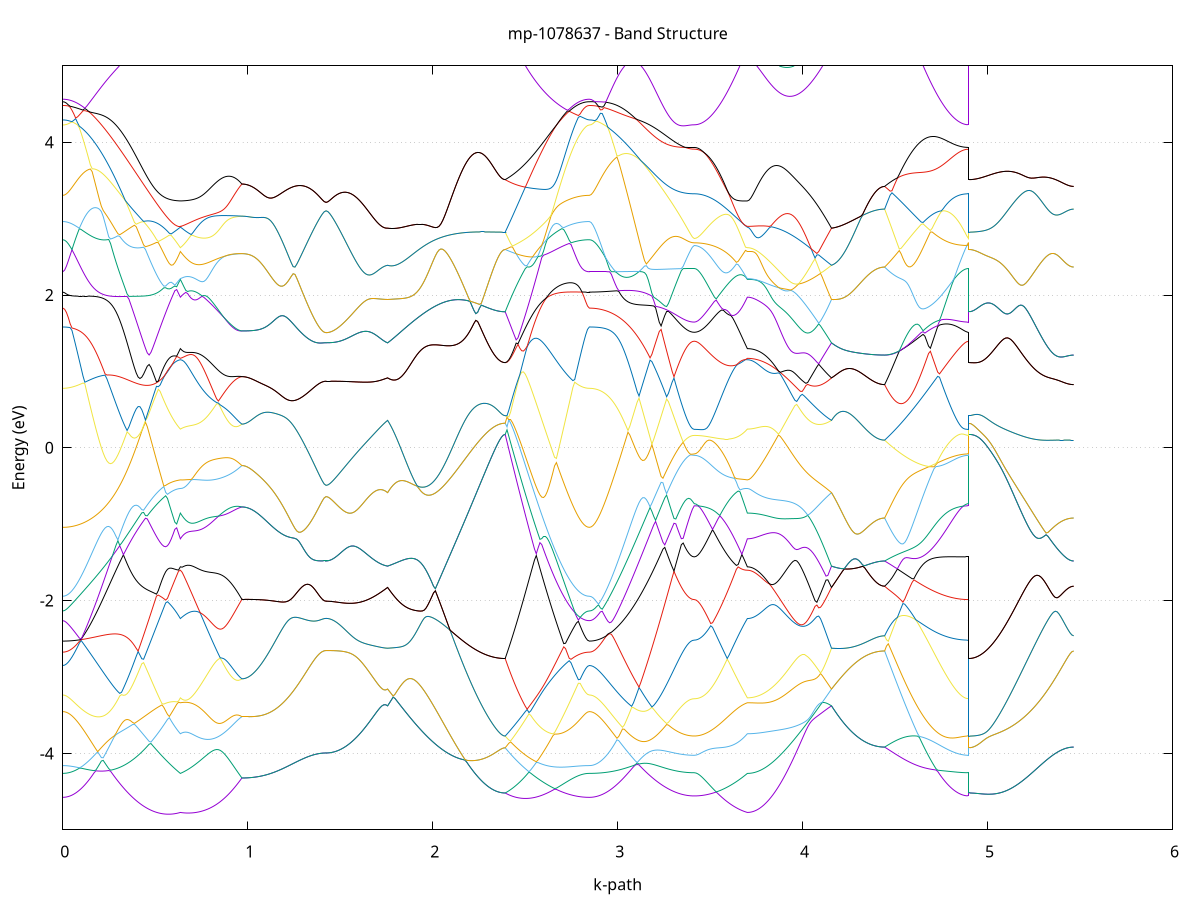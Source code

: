 set title 'mp-1078637 - Band Structure'
set xlabel 'k-path'
set ylabel 'Energy (eV)'
set grid y
set yrange [-5:5]
set terminal png size 800,600
set output 'mp-1078637_bands_gnuplot.png'
plot '-' using 1:2 with lines notitle, '-' using 1:2 with lines notitle, '-' using 1:2 with lines notitle, '-' using 1:2 with lines notitle, '-' using 1:2 with lines notitle, '-' using 1:2 with lines notitle, '-' using 1:2 with lines notitle, '-' using 1:2 with lines notitle, '-' using 1:2 with lines notitle, '-' using 1:2 with lines notitle, '-' using 1:2 with lines notitle, '-' using 1:2 with lines notitle, '-' using 1:2 with lines notitle, '-' using 1:2 with lines notitle, '-' using 1:2 with lines notitle, '-' using 1:2 with lines notitle, '-' using 1:2 with lines notitle, '-' using 1:2 with lines notitle, '-' using 1:2 with lines notitle, '-' using 1:2 with lines notitle, '-' using 1:2 with lines notitle, '-' using 1:2 with lines notitle, '-' using 1:2 with lines notitle, '-' using 1:2 with lines notitle, '-' using 1:2 with lines notitle, '-' using 1:2 with lines notitle, '-' using 1:2 with lines notitle, '-' using 1:2 with lines notitle, '-' using 1:2 with lines notitle, '-' using 1:2 with lines notitle, '-' using 1:2 with lines notitle, '-' using 1:2 with lines notitle, '-' using 1:2 with lines notitle, '-' using 1:2 with lines notitle, '-' using 1:2 with lines notitle, '-' using 1:2 with lines notitle, '-' using 1:2 with lines notitle, '-' using 1:2 with lines notitle, '-' using 1:2 with lines notitle, '-' using 1:2 with lines notitle, '-' using 1:2 with lines notitle, '-' using 1:2 with lines notitle, '-' using 1:2 with lines notitle, '-' using 1:2 with lines notitle, '-' using 1:2 with lines notitle, '-' using 1:2 with lines notitle, '-' using 1:2 with lines notitle, '-' using 1:2 with lines notitle, '-' using 1:2 with lines notitle, '-' using 1:2 with lines notitle, '-' using 1:2 with lines notitle, '-' using 1:2 with lines notitle, '-' using 1:2 with lines notitle, '-' using 1:2 with lines notitle, '-' using 1:2 with lines notitle, '-' using 1:2 with lines notitle, '-' using 1:2 with lines notitle, '-' using 1:2 with lines notitle, '-' using 1:2 with lines notitle, '-' using 1:2 with lines notitle, '-' using 1:2 with lines notitle, '-' using 1:2 with lines notitle, '-' using 1:2 with lines notitle, '-' using 1:2 with lines notitle
0.000000 -13.387554
0.009932 -13.387254
0.019865 -13.386154
0.029797 -13.384454
0.039729 -13.381954
0.049661 -13.378854
0.059594 -13.374954
0.069526 -13.370354
0.079458 -13.365154
0.089390 -13.359154
0.099323 -13.352454
0.109255 -13.345054
0.119187 -13.337054
0.129119 -13.328254
0.139052 -13.318854
0.148984 -13.308654
0.158916 -13.297754
0.168848 -13.286254
0.178781 -13.274054
0.188713 -13.261054
0.198645 -13.247454
0.208577 -13.233154
0.218510 -13.218254
0.228442 -13.202554
0.238374 -13.186254
0.248306 -13.169154
0.258239 -13.151454
0.268171 -13.133154
0.278103 -13.114054
0.288035 -13.094354
0.297968 -13.074054
0.307900 -13.053054
0.317832 -13.031354
0.327764 -13.008954
0.337697 -12.986054
0.347629 -12.962354
0.357561 -12.938154
0.367493 -12.913254
0.377426 -12.887654
0.387358 -12.861554
0.397290 -12.834754
0.407222 -12.807354
0.417155 -12.779354
0.427087 -12.750754
0.437019 -12.721554
0.446951 -12.691754
0.456884 -12.661354
0.466816 -12.630354
0.476748 -12.598854
0.486680 -12.566754
0.496613 -12.534154
0.506545 -12.500954
0.516477 -12.467254
0.526409 -12.433054
0.536342 -12.398254
0.546274 -12.363054
0.556206 -12.327354
0.566138 -12.291154
0.576071 -12.254454
0.586003 -12.217354
0.595935 -12.219754
0.605867 -12.240854
0.615800 -12.261354
0.625732 -12.281154
0.635664 -12.300454
0.635664 -12.300454
0.645452 -12.291854
0.655240 -12.285654
0.665027 -12.281554
0.674815 -12.279654
0.684602 -12.279454
0.694390 -12.280854
0.704178 -12.283654
0.713965 -12.287554
0.723753 -12.292254
0.733541 -12.297654
0.743328 -12.303554
0.753116 -12.309854
0.762904 -12.316354
0.772691 -12.322954
0.782479 -12.329554
0.792267 -12.336154
0.802054 -12.342554
0.811842 -12.348754
0.821630 -12.354654
0.831417 -12.360354
0.841205 -12.365654
0.850993 -12.370654
0.860780 -12.375254
0.870568 -12.379354
0.880356 -12.383054
0.890143 -12.386354
0.899931 -12.389154
0.909719 -12.391454
0.919506 -12.393254
0.929294 -12.394454
0.939081 -12.395254
0.948869 -12.395454
0.958657 -12.395154
0.968444 -12.394254
0.968444 -12.394254
0.978337 -12.393954
0.988229 -12.392954
0.998121 -12.391354
1.008013 -12.389054
1.017906 -12.386154
1.027798 -12.382654
1.037690 -12.378454
1.047583 -12.373654
1.057475 -12.368154
1.067367 -12.362054
1.077259 -12.355254
1.087152 -12.347854
1.097044 -12.339854
1.106936 -12.331254
1.116828 -12.321954
1.126721 -12.312054
1.136613 -12.301454
1.146505 -12.290354
1.156397 -12.278554
1.166290 -12.266154
1.176182 -12.253154
1.186074 -12.239454
1.195966 -12.225254
1.205859 -12.210354
1.215751 -12.194954
1.225643 -12.178854
1.235536 -12.162254
1.245428 -12.145054
1.255320 -12.127254
1.265212 -12.108854
1.275105 -12.089854
1.284997 -12.070354
1.294889 -12.050254
1.304781 -12.029654
1.314674 -12.008454
1.324566 -11.986754
1.334458 -11.964454
1.344350 -11.941754
1.354243 -11.918454
1.364135 -11.894654
1.374027 -11.870454
1.383919 -11.845754
1.393812 -11.820654
1.403704 -11.795254
1.413596 -11.770154
1.423488 -11.752654
1.423488 -11.752654
1.433276 -11.752454
1.443064 -11.751954
1.452851 -11.751154
1.462639 -11.750054
1.472427 -11.748554
1.482214 -11.746654
1.492002 -11.744454
1.501790 -11.741754
1.511577 -11.738754
1.521365 -11.735454
1.531153 -11.731654
1.540940 -11.727554
1.550728 -11.723054
1.560516 -11.718254
1.570303 -11.713154
1.580091 -11.707754
1.589879 -11.702154
1.599666 -11.696354
1.609454 -11.690354
1.619242 -11.684254
1.629029 -11.678154
1.638817 -11.672054
1.648605 -11.666054
1.658392 -11.660354
1.668180 -11.655054
1.677967 -11.650354
1.687755 -11.646254
1.697543 -11.643154
1.707330 -11.641154
1.717118 -11.640554
1.726906 -11.641554
1.736693 -11.644454
1.746481 -11.649454
1.756269 -11.656654
1.756269 -11.656654
1.766201 -11.640354
1.776133 -11.624054
1.786065 -11.608254
1.795998 -11.595354
1.805930 -11.595354
1.815862 -11.616754
1.825794 -11.646454
1.835727 -11.678054
1.845659 -11.710054
1.855591 -11.741954
1.865523 -11.773654
1.875456 -11.805154
1.885388 -11.836154
1.895320 -11.866854
1.905253 -11.897154
1.915185 -11.926954
1.925117 -11.956354
1.935049 -11.985254
1.944982 -12.013654
1.954914 -12.041654
1.964846 -12.069054
1.974778 -12.095954
1.984711 -12.122254
1.994643 -12.148054
2.004575 -12.173354
2.014507 -12.198054
2.024440 -12.222154
2.034372 -12.245754
2.044304 -12.268754
2.054236 -12.291154
2.064169 -12.312954
2.074101 -12.334154
2.084033 -12.354754
2.093965 -12.374754
2.103898 -12.394154
2.113830 -12.412854
2.123762 -12.431054
2.133694 -12.448554
2.143627 -12.465454
2.153559 -12.481654
2.163491 -12.497254
2.173423 -12.512254
2.183356 -12.526554
2.193288 -12.540254
2.203220 -12.553254
2.213152 -12.565654
2.223085 -12.577354
2.233017 -12.588354
2.242949 -12.598754
2.252881 -12.608554
2.262814 -12.617554
2.272746 -12.625954
2.282678 -12.633754
2.292610 -12.640754
2.302543 -12.647154
2.312475 -12.652954
2.322407 -12.657954
2.332339 -12.662354
2.342272 -12.666054
2.352204 -12.669154
2.362136 -12.671454
2.372068 -12.673154
2.382001 -12.674154
2.391933 -12.674554
2.391933 -12.674554
2.401825 -12.704354
2.411717 -12.733554
2.421610 -12.762154
2.431502 -12.790254
2.441394 -12.817754
2.451286 -12.844554
2.461179 -12.870854
2.471071 -12.896554
2.480963 -12.921554
2.490856 -12.946054
2.500748 -12.969854
2.510640 -12.993054
2.520532 -13.015654
2.530425 -13.037554
2.540317 -13.058854
2.550209 -13.079454
2.560101 -13.099454
2.569994 -13.118854
2.579886 -13.137554
2.589778 -13.155554
2.599670 -13.172954
2.609563 -13.189654
2.619455 -13.205754
2.629347 -13.221154
2.639239 -13.235854
2.649132 -13.249854
2.659024 -13.263254
2.668916 -13.275954
2.678809 -13.287954
2.688701 -13.299354
2.698593 -13.309954
2.708485 -13.319954
2.718378 -13.329254
2.728270 -13.337854
2.738162 -13.345854
2.748054 -13.353054
2.757947 -13.359654
2.767839 -13.365454
2.777731 -13.370654
2.787623 -13.375154
2.797516 -13.378954
2.807408 -13.382054
2.817300 -13.384454
2.827192 -13.386254
2.837085 -13.387254
2.846977 -13.387554
2.846977 -13.387554
2.856926 -13.387254
2.866874 -13.386254
2.876823 -13.384554
2.886771 -13.382254
2.896720 -13.379254
2.906668 -13.375554
2.916617 -13.371154
2.926565 -13.366154
2.936514 -13.360454
2.946463 -13.354054
2.956411 -13.347054
2.966360 -13.339354
2.976308 -13.331054
2.986257 -13.322054
2.996205 -13.312454
3.006154 -13.302154
3.016103 -13.291154
3.026051 -13.279654
3.036000 -13.267354
3.045948 -13.254554
3.055897 -13.241054
3.065845 -13.226954
3.075794 -13.212254
3.085742 -13.196954
3.095691 -13.181054
3.105640 -13.164554
3.115588 -13.147454
3.125537 -13.129754
3.135485 -13.111554
3.145434 -13.092754
3.155382 -13.073454
3.165331 -13.053654
3.175280 -13.033354
3.185228 -13.012554
3.195177 -12.991354
3.205125 -12.969654
3.215074 -12.947654
3.225022 -12.925254
3.234971 -12.902454
3.244920 -12.879454
3.254868 -12.856254
3.264817 -12.832954
3.274765 -12.809554
3.284714 -12.786154
3.294662 -12.762954
3.304611 -12.740054
3.314559 -12.717554
3.324508 -12.695654
3.334457 -12.674654
3.344405 -12.654854
3.354354 -12.636454
3.364302 -12.619854
3.374251 -12.605554
3.384199 -12.593854
3.394148 -12.585054
3.404097 -12.579754
3.414045 -12.577854
3.414045 -12.577854
3.423950 -12.577554
3.433854 -12.576554
3.443759 -12.574854
3.453663 -12.572554
3.463568 -12.569554
3.473473 -12.565854
3.483377 -12.561554
3.493282 -12.556554
3.503186 -12.550854
3.513091 -12.544554
3.522995 -12.537554
3.532900 -12.529854
3.542805 -12.521554
3.552709 -12.512554
3.562614 -12.502954
3.572518 -12.492654
3.582423 -12.481754
3.592328 -12.470154
3.602232 -12.457854
3.612137 -12.445054
3.622041 -12.431454
3.631946 -12.417354
3.641850 -12.402554
3.651755 -12.387054
3.661660 -12.370954
3.671564 -12.354254
3.681469 -12.336954
3.691373 -12.318954
3.701278 -12.300454
3.701278 -12.300454
3.711170 -12.300054
3.721062 -12.299154
3.730955 -12.297554
3.740847 -12.295354
3.750739 -12.292454
3.760631 -12.288954
3.770524 -12.284754
3.780416 -12.279954
3.790308 -12.274554
3.800201 -12.268554
3.810093 -12.261854
3.819985 -12.254554
3.829877 -12.246554
3.839770 -12.238054
3.849662 -12.228854
3.859554 -12.219054
3.869446 -12.208554
3.879339 -12.197554
3.889231 -12.185854
3.899123 -12.173654
3.909015 -12.160754
3.918908 -12.147254
3.928800 -12.133154
3.938692 -12.118454
3.948584 -12.103254
3.958477 -12.087354
3.968369 -12.070954
3.978261 -12.053954
3.988153 -12.036354
3.998046 -12.018154
4.007938 -11.999454
4.017830 -11.980154
4.027723 -11.960354
4.037615 -11.939954
4.047507 -11.919054
4.057399 -11.897654
4.067292 -11.875754
4.077184 -11.853254
4.087076 -11.830354
4.096968 -11.806854
4.106861 -11.782954
4.116753 -11.758554
4.126645 -11.733754
4.136537 -11.708454
4.146430 -11.682754
4.156322 -11.656654
4.156322 -11.656654
4.166227 -11.672554
4.176131 -11.688054
4.186036 -11.703154
4.195940 -11.717754
4.205845 -11.731854
4.215749 -11.745354
4.225654 -11.758454
4.235559 -11.770954
4.245463 -11.782954
4.255368 -11.794354
4.265272 -11.805254
4.275177 -11.815554
4.285081 -11.825254
4.294986 -11.834454
4.304891 -11.843054
4.314795 -11.851054
4.324700 -11.858454
4.334604 -11.865354
4.344509 -11.871654
4.354414 -11.877254
4.364318 -11.882354
4.374223 -11.886854
4.384127 -11.890754
4.394032 -11.894054
4.403936 -11.896754
4.413841 -11.898854
4.423746 -11.900354
4.433650 -11.901254
4.443555 -11.901554
4.443555 -11.901554
4.453447 -11.929454
4.463339 -11.956854
4.473232 -11.983854
4.483124 -12.010254
4.493016 -12.036054
4.502908 -12.061454
4.512801 -12.086254
4.522693 -12.110454
4.532585 -12.134154
4.542477 -12.157254
4.552370 -12.179854
4.562262 -12.201854
4.572154 -12.223154
4.582046 -12.243954
4.591939 -12.264254
4.601831 -12.283854
4.611723 -12.302854
4.621615 -12.321254
4.631508 -12.339054
4.641400 -12.356154
4.651292 -12.372754
4.661185 -12.388654
4.671077 -12.403954
4.680969 -12.418654
4.690861 -12.432754
4.700754 -12.446154
4.710646 -12.458954
4.720538 -12.471054
4.730430 -12.482554
4.740323 -12.493354
4.750215 -12.503554
4.760107 -12.513154
4.769999 -12.522054
4.779892 -12.530254
4.789784 -12.537854
4.799676 -12.544754
4.809568 -12.551054
4.819461 -12.556654
4.829353 -12.561654
4.839245 -12.565954
4.849137 -12.569654
4.859030 -12.572554
4.868922 -12.574954
4.878814 -12.576554
4.888707 -12.577554
4.898599 -12.577854
4.898599 -12.674554
4.908547 -12.674154
4.918496 -12.673254
4.928444 -12.671654
4.938393 -12.669454
4.948342 -12.666554
4.958290 -12.663054
4.968239 -12.658854
4.978187 -12.654054
4.988136 -12.648654
4.998084 -12.642654
5.008033 -12.635954
5.017982 -12.628654
5.027930 -12.620754
5.037879 -12.612254
5.047827 -12.603054
5.057776 -12.593254
5.067724 -12.582854
5.077673 -12.571854
5.087622 -12.560254
5.097570 -12.548154
5.107519 -12.535354
5.117467 -12.521954
5.127416 -12.507954
5.137364 -12.493454
5.147313 -12.478354
5.157261 -12.462754
5.167210 -12.446554
5.177159 -12.429854
5.187107 -12.412554
5.197056 -12.394854
5.207004 -12.376554
5.216953 -12.357854
5.226901 -12.338554
5.236850 -12.318954
5.246799 -12.298854
5.256747 -12.278354
5.266696 -12.257454
5.276644 -12.236254
5.286593 -12.214754
5.296541 -12.192954
5.306490 -12.170954
5.316438 -12.148754
5.326387 -12.126554
5.336336 -12.104254
5.346284 -12.082054
5.356233 -12.060154
5.366181 -12.038554
5.376130 -12.017454
5.386078 -11.997154
5.396027 -11.977854
5.405976 -11.959854
5.415924 -11.943554
5.425873 -11.929254
5.435821 -11.917554
5.445770 -11.908754
5.455718 -11.903354
5.465667 -11.901554
e
0.000000 -11.119554
0.009932 -11.119354
0.019865 -11.118554
0.029797 -11.117354
0.039729 -11.115554
0.049661 -11.113354
0.059594 -11.110654
0.069526 -11.107354
0.079458 -11.103654
0.089390 -11.099454
0.099323 -11.094854
0.109255 -11.089754
0.119187 -11.084254
0.129119 -11.078254
0.139052 -11.071954
0.148984 -11.065354
0.158916 -11.058454
0.168848 -11.051454
0.178781 -11.044854
0.188713 -11.039454
0.198645 -11.037654
0.208577 -11.045754
0.218510 -11.068154
0.228442 -11.098854
0.238374 -11.132654
0.248306 -11.167554
0.258239 -11.202954
0.268171 -11.238454
0.278103 -11.274054
0.288035 -11.309454
0.297968 -11.344754
0.307900 -11.379854
0.317832 -11.414754
0.327764 -11.449254
0.337697 -11.483554
0.347629 -11.517554
0.357561 -11.551154
0.367493 -11.584354
0.377426 -11.617254
0.387358 -11.649754
0.397290 -11.681854
0.407222 -11.713454
0.417155 -11.744654
0.427087 -11.775454
0.437019 -11.805754
0.446951 -11.835554
0.456884 -11.864854
0.466816 -11.893754
0.476748 -11.922054
0.486680 -11.949954
0.496613 -11.977254
0.506545 -12.003954
0.516477 -12.030254
0.526409 -12.055954
0.536342 -12.081054
0.546274 -12.105654
0.556206 -12.129654
0.566138 -12.153054
0.576071 -12.175854
0.586003 -12.198154
0.595935 -12.179854
0.605867 -12.141954
0.615800 -12.103554
0.625732 -12.064854
0.635664 -12.025754
0.635664 -12.025754
0.645452 -12.045754
0.655240 -12.065254
0.665027 -12.084254
0.674815 -12.102654
0.684602 -12.120554
0.694390 -12.137854
0.704178 -12.154754
0.713965 -12.170954
0.723753 -12.186654
0.733541 -12.201854
0.743328 -12.216454
0.753116 -12.230554
0.762904 -12.243954
0.772691 -12.256954
0.782479 -12.269254
0.792267 -12.281054
0.802054 -12.292254
0.811842 -12.302854
0.821630 -12.312854
0.831417 -12.322354
0.841205 -12.331254
0.850993 -12.339554
0.860780 -12.347254
0.870568 -12.354454
0.880356 -12.360954
0.890143 -12.366954
0.899931 -12.372354
0.909719 -12.377254
0.919506 -12.381454
0.929294 -12.385154
0.939081 -12.388254
0.948869 -12.390854
0.958657 -12.392854
0.968444 -12.394254
0.968444 -12.394254
0.978337 -12.393954
0.988229 -12.392954
0.998121 -12.391354
1.008013 -12.389054
1.017906 -12.386154
1.027798 -12.382654
1.037690 -12.378454
1.047583 -12.373654
1.057475 -12.368154
1.067367 -12.362054
1.077259 -12.355254
1.087152 -12.347854
1.097044 -12.339854
1.106936 -12.331254
1.116828 -12.321954
1.126721 -12.312054
1.136613 -12.301454
1.146505 -12.290354
1.156397 -12.278554
1.166290 -12.266154
1.176182 -12.253154
1.186074 -12.239454
1.195966 -12.225254
1.205859 -12.210354
1.215751 -12.194954
1.225643 -12.178854
1.235536 -12.162254
1.245428 -12.145054
1.255320 -12.127254
1.265212 -12.108854
1.275105 -12.089854
1.284997 -12.070354
1.294889 -12.050254
1.304781 -12.029654
1.314674 -12.008454
1.324566 -11.986754
1.334458 -11.964454
1.344350 -11.941754
1.354243 -11.918454
1.364135 -11.894654
1.374027 -11.870454
1.383919 -11.845754
1.393812 -11.820654
1.403704 -11.795254
1.413596 -11.770154
1.423488 -11.752654
1.423488 -11.752654
1.433276 -11.752454
1.443064 -11.751954
1.452851 -11.751154
1.462639 -11.750054
1.472427 -11.748554
1.482214 -11.746654
1.492002 -11.744454
1.501790 -11.741754
1.511577 -11.738754
1.521365 -11.735454
1.531153 -11.731654
1.540940 -11.727554
1.550728 -11.723054
1.560516 -11.718254
1.570303 -11.713154
1.580091 -11.707754
1.589879 -11.702154
1.599666 -11.696354
1.609454 -11.690354
1.619242 -11.684254
1.629029 -11.678154
1.638817 -11.672054
1.648605 -11.666054
1.658392 -11.660354
1.668180 -11.655054
1.677967 -11.650354
1.687755 -11.646254
1.697543 -11.643154
1.707330 -11.641154
1.717118 -11.640554
1.726906 -11.641554
1.736693 -11.644454
1.746481 -11.649454
1.756269 -11.656654
1.756269 -11.656654
1.766201 -11.640354
1.776133 -11.624054
1.786065 -11.608254
1.795998 -11.595354
1.805930 -11.595354
1.815862 -11.616754
1.825794 -11.646454
1.835727 -11.678054
1.845659 -11.710054
1.855591 -11.741954
1.865523 -11.773654
1.875456 -11.805154
1.885388 -11.836154
1.895320 -11.866854
1.905253 -11.897154
1.915185 -11.926954
1.925117 -11.956354
1.935049 -11.985254
1.944982 -12.013654
1.954914 -12.041654
1.964846 -12.069054
1.974778 -12.095954
1.984711 -12.122254
1.994643 -12.148054
2.004575 -12.173354
2.014507 -12.198054
2.024440 -12.222154
2.034372 -12.245754
2.044304 -12.268754
2.054236 -12.291154
2.064169 -12.312954
2.074101 -12.334154
2.084033 -12.354754
2.093965 -12.374754
2.103898 -12.394154
2.113830 -12.412854
2.123762 -12.431054
2.133694 -12.448554
2.143627 -12.465454
2.153559 -12.481654
2.163491 -12.497254
2.173423 -12.512254
2.183356 -12.526554
2.193288 -12.540254
2.203220 -12.553254
2.213152 -12.565654
2.223085 -12.577354
2.233017 -12.588354
2.242949 -12.598754
2.252881 -12.608554
2.262814 -12.617554
2.272746 -12.625954
2.282678 -12.633754
2.292610 -12.640754
2.302543 -12.647154
2.312475 -12.652954
2.322407 -12.657954
2.332339 -12.662354
2.342272 -12.666054
2.352204 -12.669154
2.362136 -12.671454
2.372068 -12.673154
2.382001 -12.674154
2.391933 -12.674554
2.391933 -12.674554
2.401825 -12.644154
2.411717 -12.613254
2.421610 -12.581854
2.431502 -12.549854
2.441394 -12.517354
2.451286 -12.484354
2.461179 -12.450854
2.471071 -12.416854
2.480963 -12.382354
2.490856 -12.347354
2.500748 -12.311954
2.510640 -12.276054
2.520532 -12.239854
2.530425 -12.203154
2.540317 -12.166054
2.550209 -12.128654
2.560101 -12.090854
2.569994 -12.052654
2.579886 -12.014254
2.589778 -11.975454
2.599670 -11.936554
2.609563 -11.897254
2.619455 -11.857854
2.629347 -11.818254
2.639239 -11.778554
2.649132 -11.738754
2.659024 -11.698954
2.668916 -11.659154
2.678809 -11.619354
2.688701 -11.579754
2.698593 -11.540354
2.708485 -11.501254
2.718378 -11.462554
2.728270 -11.424454
2.738162 -11.386954
2.748054 -11.350454
2.757947 -11.314954
2.767839 -11.280854
2.777731 -11.248554
2.787623 -11.218454
2.797516 -11.191054
2.807408 -11.167054
2.817300 -11.147154
2.827192 -11.132154
2.837085 -11.122754
2.846977 -11.119554
2.846977 -11.119554
2.856926 -11.119354
2.866874 -11.118654
2.876823 -11.117454
2.886771 -11.115854
2.896720 -11.113754
2.906668 -11.111154
2.916617 -11.108154
2.926565 -11.104654
2.936514 -11.100654
2.946463 -11.096254
2.956411 -11.091454
2.966360 -11.086154
2.976308 -11.080454
2.986257 -11.074254
2.996205 -11.067754
3.006154 -11.060854
3.016103 -11.053454
3.026051 -11.045754
3.036000 -11.037654
3.045948 -11.029254
3.055897 -11.020554
3.065845 -11.011554
3.075794 -11.002254
3.085742 -10.992854
3.095691 -10.983254
3.105640 -10.973654
3.115588 -10.964054
3.125537 -10.986154
3.135485 -11.028554
3.145434 -11.070854
3.155382 -11.113154
3.165331 -11.155354
3.175280 -11.197354
3.185228 -11.239154
3.195177 -11.280754
3.205125 -11.321954
3.215074 -11.362854
3.225022 -11.403354
3.234971 -11.443354
3.244920 -11.482754
3.254868 -11.521554
3.264817 -11.559654
3.274765 -11.596854
3.284714 -11.633254
3.294662 -11.668454
3.304611 -11.702554
3.314559 -11.735254
3.324508 -11.766454
3.334457 -11.795754
3.344405 -11.822954
3.354354 -11.847754
3.364302 -11.869654
3.374251 -11.888454
3.384199 -11.903654
3.394148 -11.914854
3.404097 -11.921754
3.414045 -11.924054
3.414045 -11.924054
3.423950 -11.923754
3.433854 -11.922854
3.443759 -11.921454
3.453663 -11.919454
3.463568 -11.916754
3.473473 -11.913554
3.483377 -11.909854
3.493282 -11.905454
3.503186 -11.900554
3.513091 -11.895054
3.522995 -11.888954
3.532900 -11.882254
3.542805 -11.875054
3.552709 -11.867354
3.562614 -11.858954
3.572518 -11.850054
3.582423 -11.840654
3.592328 -11.830654
3.602232 -11.820154
3.612137 -11.809054
3.622041 -11.797454
3.631946 -11.785254
3.641850 -11.785954
3.651755 -11.826554
3.661660 -11.866854
3.671564 -11.907054
3.681469 -11.946954
3.691373 -11.986554
3.701278 -12.025754
3.701278 -12.025754
3.711170 -12.025454
3.721062 -12.024554
3.730955 -12.022954
3.740847 -12.020854
3.750739 -12.018054
3.760631 -12.014554
3.770524 -12.010554
3.780416 -12.005854
3.790308 -12.000554
3.800201 -11.994654
3.810093 -11.988154
3.819985 -11.981054
3.829877 -11.973254
3.839770 -11.964954
3.849662 -11.955954
3.859554 -11.946354
3.869446 -11.936154
3.879339 -11.925454
3.889231 -11.914054
3.899123 -11.902054
3.909015 -11.889554
3.918908 -11.876354
3.928800 -11.862654
3.938692 -11.848354
3.948584 -11.833454
3.958477 -11.818054
3.968369 -11.802054
3.978261 -11.785454
3.988153 -11.768354
3.998046 -11.750654
4.007938 -11.732454
4.017830 -11.713754
4.027723 -11.694454
4.037615 -11.674754
4.047507 -11.654454
4.057399 -11.633654
4.067292 -11.612454
4.077184 -11.590854
4.087076 -11.569054
4.096968 -11.547454
4.106861 -11.532854
4.116753 -11.550154
4.126645 -11.576454
4.136537 -11.603354
4.146430 -11.630154
4.156322 -11.656654
4.156322 -11.656654
4.166227 -11.672554
4.176131 -11.688054
4.186036 -11.703154
4.195940 -11.717754
4.205845 -11.731854
4.215749 -11.745354
4.225654 -11.758454
4.235559 -11.770954
4.245463 -11.782954
4.255368 -11.794354
4.265272 -11.805254
4.275177 -11.815554
4.285081 -11.825254
4.294986 -11.834454
4.304891 -11.843054
4.314795 -11.851054
4.324700 -11.858454
4.334604 -11.865354
4.344509 -11.871654
4.354414 -11.877254
4.364318 -11.882354
4.374223 -11.886854
4.384127 -11.890754
4.394032 -11.894054
4.403936 -11.896754
4.413841 -11.898854
4.423746 -11.900354
4.433650 -11.901254
4.443555 -11.901554
4.443555 -11.901554
4.453447 -11.873054
4.463339 -11.844154
4.473232 -11.814754
4.483124 -11.784954
4.493016 -11.754654
4.502908 -11.723854
4.512801 -11.692754
4.522693 -11.661154
4.532585 -11.629154
4.542477 -11.596854
4.552370 -11.593454
4.562262 -11.611154
4.572154 -11.628454
4.582046 -11.645354
4.591939 -11.661854
4.601831 -11.677854
4.611723 -11.693454
4.621615 -11.708654
4.631508 -11.723254
4.641400 -11.737554
4.651292 -11.751254
4.661185 -11.764454
4.671077 -11.777254
4.680969 -11.789554
4.690861 -11.801254
4.700754 -11.812554
4.710646 -11.823254
4.720538 -11.833454
4.730430 -11.843154
4.740323 -11.852254
4.750215 -11.860954
4.760107 -11.868954
4.769999 -11.876554
4.779892 -11.883554
4.789784 -11.889954
4.799676 -11.895854
4.809568 -11.901254
4.819461 -11.905954
4.829353 -11.910254
4.839245 -11.913854
4.849137 -11.916954
4.859030 -11.919554
4.868922 -11.921554
4.878814 -11.922954
4.888707 -11.923754
4.898599 -11.924054
4.898599 -12.674554
4.908547 -12.674154
4.918496 -12.673254
4.928444 -12.671654
4.938393 -12.669454
4.948342 -12.666554
4.958290 -12.663054
4.968239 -12.658854
4.978187 -12.654054
4.988136 -12.648654
4.998084 -12.642654
5.008033 -12.635954
5.017982 -12.628654
5.027930 -12.620754
5.037879 -12.612254
5.047827 -12.603054
5.057776 -12.593254
5.067724 -12.582854
5.077673 -12.571854
5.087622 -12.560254
5.097570 -12.548154
5.107519 -12.535354
5.117467 -12.521954
5.127416 -12.507954
5.137364 -12.493454
5.147313 -12.478354
5.157261 -12.462754
5.167210 -12.446554
5.177159 -12.429854
5.187107 -12.412554
5.197056 -12.394854
5.207004 -12.376554
5.216953 -12.357854
5.226901 -12.338554
5.236850 -12.318954
5.246799 -12.298854
5.256747 -12.278354
5.266696 -12.257454
5.276644 -12.236254
5.286593 -12.214754
5.296541 -12.192954
5.306490 -12.170954
5.316438 -12.148754
5.326387 -12.126554
5.336336 -12.104254
5.346284 -12.082054
5.356233 -12.060154
5.366181 -12.038554
5.376130 -12.017454
5.386078 -11.997154
5.396027 -11.977854
5.405976 -11.959854
5.415924 -11.943554
5.425873 -11.929254
5.435821 -11.917554
5.445770 -11.908754
5.455718 -11.903354
5.465667 -11.901554
e
0.000000 -10.559754
0.009932 -10.559654
0.019865 -10.559254
0.029797 -10.558554
0.039729 -10.557654
0.049661 -10.556454
0.059594 -10.554954
0.069526 -10.556954
0.079458 -10.565454
0.089390 -10.575554
0.099323 -10.610154
0.109255 -10.645254
0.119187 -10.680754
0.129119 -10.716454
0.139052 -10.752354
0.148984 -10.788354
0.158916 -10.824354
0.168848 -10.859954
0.178781 -10.894954
0.188713 -10.928454
0.198645 -10.957754
0.208577 -10.976754
0.218510 -10.981054
0.228442 -10.976554
0.238374 -10.968454
0.248306 -10.958654
0.258239 -10.947954
0.268171 -10.936554
0.278103 -10.924554
0.288035 -10.932254
0.297968 -10.955354
0.307900 -10.978654
0.317832 -11.002154
0.327764 -11.025754
0.337697 -11.049554
0.347629 -11.073354
0.357561 -11.097154
0.367493 -11.121054
0.377426 -11.144854
0.387358 -11.168654
0.397290 -11.192354
0.407222 -11.215954
0.417155 -11.239454
0.427087 -11.262854
0.437019 -11.286054
0.446951 -11.309054
0.456884 -11.331854
0.466816 -11.354354
0.476748 -11.376654
0.486680 -11.398654
0.496613 -11.420454
0.506545 -11.441854
0.516477 -11.462954
0.526409 -11.483654
0.536342 -11.504154
0.546274 -11.524154
0.556206 -11.543854
0.566138 -11.563054
0.576071 -11.581954
0.586003 -11.600354
0.595935 -11.618454
0.605867 -11.635954
0.615800 -11.653154
0.625732 -11.669754
0.635664 -11.685954
0.635664 -11.685954
0.645452 -11.676054
0.655240 -11.662954
0.665027 -11.646754
0.674815 -11.627654
0.684602 -11.605754
0.694390 -11.581554
0.704178 -11.555154
0.713965 -11.526854
0.723753 -11.496854
0.733541 -11.465454
0.743328 -11.432754
0.753116 -11.399054
0.762904 -11.364454
0.772691 -11.328954
0.782479 -11.292854
0.792267 -11.256254
0.802054 -11.219154
0.811842 -11.181754
0.821630 -11.144054
0.831417 -11.106254
0.841205 -11.068254
0.850993 -11.030254
0.860780 -10.992354
0.870568 -10.954554
0.880356 -10.916954
0.890143 -10.879554
0.899931 -10.842654
0.909719 -10.806154
0.919506 -10.770154
0.929294 -10.734854
0.939081 -10.700454
0.948869 -10.667254
0.958657 -10.635654
0.968444 -10.606654
0.968444 -10.606654
0.978337 -10.606754
0.988229 -10.607054
0.998121 -10.607754
1.008013 -10.609054
1.017906 -10.611754
1.027798 -10.616854
1.037690 -10.625754
1.047583 -10.639054
1.057475 -10.656054
1.067367 -10.675954
1.077259 -10.698154
1.087152 -10.721954
1.097044 -10.747254
1.106936 -10.773754
1.116828 -10.801154
1.126721 -10.829454
1.136613 -10.858554
1.146505 -10.888154
1.156397 -10.918354
1.166290 -10.948954
1.176182 -10.979954
1.186074 -11.011154
1.195966 -11.042654
1.205859 -11.074354
1.215751 -11.106154
1.225643 -11.137954
1.235536 -11.169854
1.245428 -11.201754
1.255320 -11.233554
1.265212 -11.265354
1.275105 -11.296954
1.284997 -11.328454
1.294889 -11.359754
1.304781 -11.390854
1.314674 -11.421754
1.324566 -11.452354
1.334458 -11.482754
1.344350 -11.512754
1.354243 -11.542454
1.364135 -11.571854
1.374027 -11.600854
1.383919 -11.629454
1.393812 -11.657654
1.403704 -11.685154
1.413596 -11.711654
1.423488 -11.729554
1.423488 -11.729554
1.433276 -11.729254
1.443064 -11.728154
1.452851 -11.726454
1.462639 -11.724054
1.472427 -11.721054
1.482214 -11.717354
1.492002 -11.713054
1.501790 -11.708154
1.511577 -11.702654
1.521365 -11.696654
1.531153 -11.689954
1.540940 -11.682854
1.550728 -11.675054
1.560516 -11.666854
1.570303 -11.658054
1.580091 -11.648754
1.589879 -11.638854
1.599666 -11.628454
1.609454 -11.617654
1.619242 -11.606254
1.629029 -11.594354
1.638817 -11.581954
1.648605 -11.569054
1.658392 -11.555754
1.668180 -11.541954
1.677967 -11.527654
1.687755 -11.512854
1.697543 -11.497754
1.707330 -11.482054
1.717118 -11.466054
1.726906 -11.449554
1.736693 -11.432654
1.746481 -11.415454
1.756269 -11.397754
1.756269 -11.397754
1.766201 -11.432154
1.776133 -11.465854
1.786065 -11.498454
1.795998 -11.527354
1.805930 -11.542654
1.815862 -11.535654
1.825794 -11.519654
1.835727 -11.501054
1.845659 -11.481254
1.855591 -11.460654
1.865523 -11.439454
1.875456 -11.417654
1.885388 -11.395454
1.895320 -11.372854
1.905253 -11.349754
1.915185 -11.326354
1.925117 -11.302554
1.935049 -11.278354
1.944982 -11.253854
1.954914 -11.229054
1.964846 -11.203954
1.974778 -11.178554
1.984711 -11.152854
1.994643 -11.126954
2.004575 -11.100854
2.014507 -11.074454
2.024440 -11.047954
2.034372 -11.021254
2.044304 -10.994354
2.054236 -10.967454
2.064169 -10.940354
2.074101 -10.913254
2.084033 -10.886054
2.093965 -10.858754
2.103898 -10.831554
2.113830 -10.804354
2.123762 -10.777154
2.133694 -10.750054
2.143627 -10.723054
2.153559 -10.696254
2.163491 -10.669554
2.173423 -10.643054
2.183356 -10.616854
2.193288 -10.590854
2.203220 -10.565254
2.213152 -10.539954
2.223085 -10.515054
2.233017 -10.490554
2.242949 -10.466654
2.252881 -10.443254
2.262814 -10.420454
2.272746 -10.398454
2.282678 -10.377154
2.292610 -10.356754
2.302543 -10.337454
2.312475 -10.319254
2.322407 -10.302454
2.332339 -10.287154
2.342272 -10.273554
2.352204 -10.261954
2.362136 -10.252554
2.372068 -10.245654
2.382001 -10.241454
2.391933 -10.239954
2.391933 -10.239954
2.401825 -10.243454
2.411717 -10.246854
2.421610 -10.250454
2.431502 -10.253954
2.441394 -10.257454
2.451286 -10.261054
2.461179 -10.264554
2.471071 -10.268154
2.480963 -10.271654
2.490856 -10.275154
2.500748 -10.278654
2.510640 -10.291454
2.520532 -10.304254
2.530425 -10.316754
2.540317 -10.328954
2.550209 -10.340954
2.560101 -10.352654
2.569994 -10.363954
2.579886 -10.375054
2.589778 -10.385754
2.599670 -10.396154
2.609563 -10.406154
2.619455 -10.415854
2.629347 -10.425154
2.639239 -10.434154
2.649132 -10.442754
2.659024 -10.450954
2.668916 -10.458754
2.678809 -10.466254
2.688701 -10.473254
2.698593 -10.479854
2.708485 -10.486154
2.718378 -10.491954
2.728270 -10.497354
2.738162 -10.502354
2.748054 -10.506854
2.757947 -10.511054
2.767839 -10.514754
2.777731 -10.518054
2.787623 -10.520854
2.797516 -10.523254
2.807408 -10.525254
2.817300 -10.535954
2.827192 -10.548854
2.837085 -10.556954
2.846977 -10.559754
2.846977 -10.559754
2.856926 -10.559654
2.866874 -10.559454
2.876823 -10.559054
2.886771 -10.558454
2.896720 -10.557754
2.906668 -10.556854
2.916617 -10.563454
2.926565 -10.572954
2.936514 -10.583254
2.946463 -10.594154
2.956411 -10.605654
2.966360 -10.617654
2.976308 -10.629954
2.986257 -10.642554
2.996205 -10.655454
3.006154 -10.668354
3.016103 -10.681454
3.026051 -10.694454
3.036000 -10.707554
3.045948 -10.720454
3.055897 -10.733254
3.065845 -10.745854
3.075794 -10.776154
3.085742 -10.817754
3.095691 -10.859554
3.105640 -10.901654
3.115588 -10.943854
3.125537 -10.954854
3.135485 -10.946054
3.145434 -10.938354
3.155382 -10.932154
3.165331 -10.928154
3.175280 -10.926854
3.185228 -10.928154
3.195177 -10.931654
3.205125 -10.936654
3.215074 -10.942454
3.225022 -10.948854
3.234971 -10.955354
3.244920 -10.961854
3.254868 -10.968254
3.264817 -10.974554
3.274765 -10.980454
3.284714 -10.986154
3.294662 -10.991454
3.304611 -10.996454
3.314559 -11.000954
3.324508 -11.005154
3.334457 -11.008954
3.344405 -11.012254
3.354354 -11.015154
3.364302 -11.017654
3.374251 -11.019654
3.384199 -11.021254
3.394148 -11.022354
3.404097 -11.023054
3.414045 -11.023254
3.414045 -11.023254
3.423950 -11.026654
3.433854 -11.036554
3.443759 -11.052354
3.453663 -11.073254
3.463568 -11.098354
3.473473 -11.126954
3.483377 -11.158254
3.493282 -11.191754
3.503186 -11.227054
3.513091 -11.263654
3.522995 -11.301354
3.532900 -11.339954
3.542805 -11.379254
3.552709 -11.419054
3.562614 -11.459354
3.572518 -11.499854
3.582423 -11.540654
3.592328 -11.581454
3.602232 -11.622454
3.612137 -11.663454
3.622041 -11.704354
3.631946 -11.745254
3.641850 -11.772654
3.651755 -11.759454
3.661660 -11.745754
3.671564 -11.731554
3.681469 -11.716854
3.691373 -11.701654
3.701278 -11.685954
3.701278 -11.685954
3.711170 -11.685654
3.721062 -11.684854
3.730955 -11.683454
3.740847 -11.681554
3.750739 -11.679054
3.760631 -11.676054
3.770524 -11.672454
3.780416 -11.668354
3.790308 -11.663654
3.800201 -11.658454
3.810093 -11.652754
3.819985 -11.646454
3.829877 -11.639654
3.839770 -11.632254
3.849662 -11.624454
3.859554 -11.616054
3.869446 -11.607054
3.879339 -11.597654
3.889231 -11.587754
3.899123 -11.577254
3.909015 -11.566354
3.918908 -11.554854
3.928800 -11.542954
3.938692 -11.530554
3.948584 -11.517654
3.958477 -11.504254
3.968369 -11.490454
3.978261 -11.476154
3.988153 -11.461454
3.998046 -11.446354
4.007938 -11.430754
4.017830 -11.414754
4.027723 -11.398354
4.037615 -11.381554
4.047507 -11.364354
4.057399 -11.372854
4.067292 -11.402354
4.077184 -11.431554
4.087076 -11.460154
4.096968 -11.487654
4.106861 -11.507554
4.116753 -11.494654
4.126645 -11.471954
4.136537 -11.447854
4.146430 -11.423054
4.156322 -11.397754
4.156322 -11.397754
4.166227 -11.363054
4.176131 -11.328254
4.186036 -11.293154
4.195940 -11.258054
4.205845 -11.222854
4.215749 -11.234354
4.225654 -11.246154
4.235559 -11.257454
4.245463 -11.268254
4.255368 -11.278654
4.265272 -11.288454
4.275177 -11.297754
4.285081 -11.306654
4.294986 -11.314954
4.304891 -11.322754
4.314795 -11.329954
4.324700 -11.336754
4.334604 -11.342954
4.344509 -11.348654
4.354414 -11.353754
4.364318 -11.358354
4.374223 -11.362454
4.384127 -11.366054
4.394032 -11.369054
4.403936 -11.371454
4.413841 -11.373354
4.423746 -11.374754
4.433650 -11.375554
4.443555 -11.375854
4.443555 -11.375854
4.453447 -11.397054
4.463339 -11.418054
4.473232 -11.438854
4.483124 -11.459254
4.493016 -11.479454
4.502908 -11.499254
4.512801 -11.518854
4.522693 -11.538054
4.532585 -11.556854
4.542477 -11.575354
4.552370 -11.564054
4.562262 -11.531054
4.572154 -11.497554
4.582046 -11.463854
4.591939 -11.429854
4.601831 -11.395554
4.611723 -11.360954
4.621615 -11.326154
4.631508 -11.291154
4.641400 -11.255954
4.651292 -11.220654
4.661185 -11.185254
4.671077 -11.149854
4.680969 -11.114454
4.690861 -11.079254
4.700754 -11.044654
4.710646 -11.011654
4.720538 -10.983654
4.730430 -10.969854
4.740323 -10.969854
4.750215 -10.974154
4.760107 -10.979454
4.769999 -10.984954
4.779892 -10.990354
4.789784 -10.995354
4.799676 -11.000154
4.809568 -11.004454
4.819461 -11.008354
4.829353 -11.011854
4.839245 -11.014854
4.849137 -11.017354
4.859030 -11.019554
4.868922 -11.021154
4.878814 -11.022354
4.888707 -11.023054
4.898599 -11.023254
4.898599 -10.239954
4.908547 -10.240554
4.918496 -10.242354
4.928444 -10.245254
4.938393 -10.249154
4.948342 -10.254054
4.958290 -10.259954
4.968239 -10.266554
4.978187 -10.273954
4.988136 -10.281954
4.998084 -10.290554
5.008033 -10.299654
5.017982 -10.309154
5.027930 -10.319054
5.037879 -10.329254
5.047827 -10.339854
5.057776 -10.350754
5.067724 -10.362054
5.077673 -10.374054
5.087622 -10.387054
5.097570 -10.401854
5.107519 -10.419554
5.117467 -10.440854
5.127416 -10.465054
5.137364 -10.491154
5.147313 -10.518654
5.157261 -10.547254
5.167210 -10.576554
5.177159 -10.606654
5.187107 -10.637254
5.197056 -10.668354
5.207004 -10.699854
5.216953 -10.731754
5.226901 -10.763854
5.236850 -10.796254
5.246799 -10.828754
5.256747 -10.861354
5.266696 -10.894054
5.276644 -10.926654
5.286593 -10.959154
5.296541 -10.991454
5.306490 -11.023554
5.316438 -11.055354
5.326387 -11.086754
5.336336 -11.117554
5.346284 -11.147654
5.356233 -11.177054
5.366181 -11.205554
5.376130 -11.232854
5.386078 -11.258754
5.396027 -11.283054
5.405976 -11.305354
5.415924 -11.325354
5.425873 -11.342654
5.435821 -11.356754
5.445770 -11.367154
5.455718 -11.373654
5.465667 -11.375854
e
0.000000 -10.528754
0.009932 -10.529354
0.019865 -10.531154
0.029797 -10.534054
0.039729 -10.538054
0.049661 -10.543254
0.059594 -10.549554
0.069526 -10.553254
0.079458 -10.551254
0.089390 -10.575054
0.099323 -10.585654
0.109255 -10.597154
0.119187 -10.609754
0.129119 -10.623154
0.139052 -10.637554
0.148984 -10.652754
0.158916 -10.668754
0.168848 -10.685554
0.178781 -10.703054
0.188713 -10.721254
0.198645 -10.740154
0.208577 -10.759654
0.218510 -10.779654
0.228442 -10.800254
0.238374 -10.821254
0.248306 -10.842754
0.258239 -10.864654
0.268171 -10.886854
0.278103 -10.909454
0.288035 -10.912154
0.297968 -10.899354
0.307900 -10.886254
0.317832 -10.872754
0.327764 -10.859054
0.337697 -10.845054
0.347629 -10.830854
0.357561 -10.816454
0.367493 -10.801954
0.377426 -10.787354
0.387358 -10.772554
0.397290 -10.757754
0.407222 -10.742954
0.417155 -10.728154
0.427087 -10.713354
0.437019 -10.698654
0.446951 -10.684054
0.456884 -10.669654
0.466816 -10.655354
0.476748 -10.641454
0.486680 -10.627654
0.496613 -10.614354
0.506545 -10.601254
0.516477 -10.588654
0.526409 -10.576454
0.536342 -10.564754
0.546274 -10.553554
0.556206 -10.542854
0.566138 -10.532654
0.576071 -10.523154
0.586003 -10.514154
0.595935 -10.505854
0.605867 -10.498054
0.615800 -10.490954
0.625732 -10.484454
0.635664 -10.478454
0.635664 -10.478454
0.645452 -10.481454
0.655240 -10.484554
0.665027 -10.487654
0.674815 -10.490854
0.684602 -10.494154
0.694390 -10.497454
0.704178 -10.500754
0.713965 -10.504054
0.723753 -10.507354
0.733541 -10.510554
0.743328 -10.513754
0.753116 -10.516854
0.762904 -10.519954
0.772691 -10.522854
0.782479 -10.525754
0.792267 -10.528454
0.802054 -10.530954
0.811842 -10.533354
0.821630 -10.535554
0.831417 -10.537654
0.841205 -10.539454
0.850993 -10.541054
0.860780 -10.542454
0.870568 -10.543554
0.880356 -10.544454
0.890143 -10.545054
0.899931 -10.545354
0.909719 -10.545354
0.919506 -10.544854
0.929294 -10.548354
0.939081 -10.554954
0.948869 -10.565354
0.958657 -10.582454
0.968444 -10.606654
0.968444 -10.606654
0.978337 -10.606754
0.988229 -10.607054
0.998121 -10.607754
1.008013 -10.609054
1.017906 -10.611754
1.027798 -10.616854
1.037690 -10.625754
1.047583 -10.639054
1.057475 -10.656054
1.067367 -10.675954
1.077259 -10.698154
1.087152 -10.721954
1.097044 -10.747254
1.106936 -10.773754
1.116828 -10.801154
1.126721 -10.829454
1.136613 -10.858554
1.146505 -10.888154
1.156397 -10.918354
1.166290 -10.948954
1.176182 -10.979954
1.186074 -11.011154
1.195966 -11.042654
1.205859 -11.074354
1.215751 -11.106154
1.225643 -11.137954
1.235536 -11.169854
1.245428 -11.201754
1.255320 -11.233554
1.265212 -11.265354
1.275105 -11.296954
1.284997 -11.328454
1.294889 -11.359754
1.304781 -11.390854
1.314674 -11.421754
1.324566 -11.452354
1.334458 -11.482754
1.344350 -11.512754
1.354243 -11.542454
1.364135 -11.571854
1.374027 -11.600854
1.383919 -11.629454
1.393812 -11.657654
1.403704 -11.685154
1.413596 -11.711654
1.423488 -11.729554
1.423488 -11.729554
1.433276 -11.729254
1.443064 -11.728154
1.452851 -11.726454
1.462639 -11.724054
1.472427 -11.721054
1.482214 -11.717354
1.492002 -11.713054
1.501790 -11.708154
1.511577 -11.702654
1.521365 -11.696654
1.531153 -11.689954
1.540940 -11.682854
1.550728 -11.675054
1.560516 -11.666854
1.570303 -11.658054
1.580091 -11.648754
1.589879 -11.638854
1.599666 -11.628454
1.609454 -11.617654
1.619242 -11.606254
1.629029 -11.594354
1.638817 -11.581954
1.648605 -11.569054
1.658392 -11.555754
1.668180 -11.541954
1.677967 -11.527654
1.687755 -11.512854
1.697543 -11.497754
1.707330 -11.482054
1.717118 -11.466054
1.726906 -11.449554
1.736693 -11.432654
1.746481 -11.415454
1.756269 -11.397754
1.756269 -11.397754
1.766201 -11.432154
1.776133 -11.465854
1.786065 -11.498454
1.795998 -11.527354
1.805930 -11.542654
1.815862 -11.535654
1.825794 -11.519654
1.835727 -11.501054
1.845659 -11.481254
1.855591 -11.460654
1.865523 -11.439454
1.875456 -11.417654
1.885388 -11.395454
1.895320 -11.372854
1.905253 -11.349754
1.915185 -11.326354
1.925117 -11.302554
1.935049 -11.278354
1.944982 -11.253854
1.954914 -11.229054
1.964846 -11.203954
1.974778 -11.178554
1.984711 -11.152854
1.994643 -11.126954
2.004575 -11.100854
2.014507 -11.074454
2.024440 -11.047954
2.034372 -11.021254
2.044304 -10.994354
2.054236 -10.967454
2.064169 -10.940354
2.074101 -10.913254
2.084033 -10.886054
2.093965 -10.858754
2.103898 -10.831554
2.113830 -10.804354
2.123762 -10.777154
2.133694 -10.750054
2.143627 -10.723054
2.153559 -10.696254
2.163491 -10.669554
2.173423 -10.643054
2.183356 -10.616854
2.193288 -10.590854
2.203220 -10.565254
2.213152 -10.539954
2.223085 -10.515054
2.233017 -10.490554
2.242949 -10.466654
2.252881 -10.443254
2.262814 -10.420454
2.272746 -10.398454
2.282678 -10.377154
2.292610 -10.356754
2.302543 -10.337454
2.312475 -10.319254
2.322407 -10.302454
2.332339 -10.287154
2.342272 -10.273554
2.352204 -10.261954
2.362136 -10.252554
2.372068 -10.245654
2.382001 -10.241454
2.391933 -10.239954
2.391933 -10.239954
2.401825 -10.236554
2.411717 -10.233254
2.421610 -10.229954
2.431502 -10.226654
2.441394 -10.223454
2.451286 -10.220354
2.461179 -10.223854
2.471071 -10.237754
2.480963 -10.251554
2.490856 -10.265054
2.500748 -10.278354
2.510640 -10.282054
2.520532 -10.285554
2.530425 -10.288854
2.540317 -10.292254
2.550209 -10.295454
2.560101 -10.298654
2.569994 -10.301854
2.579886 -10.304854
2.589778 -10.307854
2.599670 -10.310754
2.609563 -10.313554
2.619455 -10.316254
2.629347 -10.318854
2.639239 -10.321354
2.649132 -10.323754
2.659024 -10.326054
2.668916 -10.328254
2.678809 -10.330354
2.688701 -10.332354
2.698593 -10.334154
2.708485 -10.335854
2.718378 -10.337454
2.728270 -10.338954
2.738162 -10.343654
2.748054 -10.371054
2.757947 -10.398354
2.767839 -10.425154
2.777731 -10.451154
2.787623 -10.475854
2.797516 -10.498654
2.807408 -10.518954
2.817300 -10.526754
2.827192 -10.527854
2.837085 -10.528554
2.846977 -10.528754
2.846977 -10.528754
2.856926 -10.529554
2.866874 -10.531854
2.876823 -10.535654
2.886771 -10.540754
2.896720 -10.547154
2.906668 -10.554754
2.916617 -10.555754
2.926565 -10.554554
2.936514 -10.553154
2.946463 -10.551654
2.956411 -10.550054
2.966360 -10.548254
2.976308 -10.546354
2.986257 -10.544254
2.996205 -10.542154
3.006154 -10.539854
3.016103 -10.537454
3.026051 -10.573954
3.036000 -10.613354
3.045948 -10.653354
3.055897 -10.693854
3.065845 -10.734754
3.075794 -10.758254
3.085742 -10.770254
3.095691 -10.781954
3.105640 -10.793054
3.115588 -10.803654
3.125537 -10.813354
3.135485 -10.821854
3.145434 -10.828954
3.155382 -10.833854
3.165331 -10.836054
3.175280 -10.835154
3.185228 -10.830954
3.195177 -10.824154
3.205125 -10.815354
3.215074 -10.805154
3.225022 -10.794054
3.234971 -10.782354
3.244920 -10.770354
3.254868 -10.757954
3.264817 -10.745554
3.274765 -10.733154
3.284714 -10.720954
3.294662 -10.708854
3.304611 -10.697154
3.314559 -10.685854
3.324508 -10.675154
3.334457 -10.665054
3.344405 -10.655654
3.354354 -10.647254
3.364302 -10.639854
3.374251 -10.633554
3.384199 -10.628454
3.394148 -10.624854
3.404097 -10.622554
3.414045 -10.621854
3.414045 -10.621854
3.423950 -10.621654
3.433854 -10.620954
3.443759 -10.619754
3.453663 -10.618154
3.463568 -10.616054
3.473473 -10.613454
3.483377 -10.610454
3.493282 -10.606954
3.503186 -10.603054
3.513091 -10.598654
3.522995 -10.593854
3.532900 -10.588554
3.542805 -10.582854
3.552709 -10.576654
3.562614 -10.570054
3.572518 -10.562954
3.582423 -10.555554
3.592328 -10.547654
3.602232 -10.539254
3.612137 -10.530554
3.622041 -10.521454
3.631946 -10.511854
3.641850 -10.501954
3.651755 -10.491654
3.661660 -10.480954
3.671564 -10.469854
3.681469 -10.468354
3.691373 -10.473154
3.701278 -10.478454
3.701278 -10.478454
3.711170 -10.480054
3.721062 -10.484754
3.730955 -10.492454
3.740847 -10.502954
3.750739 -10.515954
3.760631 -10.531354
3.770524 -10.548754
3.780416 -10.568054
3.790308 -10.588954
3.800201 -10.611254
3.810093 -10.634854
3.819985 -10.659554
3.829877 -10.685154
3.839770 -10.711754
3.849662 -10.738954
3.859554 -10.766854
3.869446 -10.795354
3.879339 -10.824354
3.889231 -10.853754
3.899123 -10.883554
3.909015 -10.913654
3.918908 -10.944054
3.928800 -10.974654
3.938692 -11.005354
3.948584 -11.036154
3.958477 -11.067054
3.968369 -11.098054
3.978261 -11.129054
3.988153 -11.159954
3.998046 -11.190754
4.007938 -11.221554
4.017830 -11.252154
4.027723 -11.282654
4.037615 -11.312954
4.047507 -11.343054
4.057399 -11.346854
4.067292 -11.328954
4.077184 -11.310654
4.087076 -11.292054
4.096968 -11.273154
4.106861 -11.264954
4.116753 -11.292254
4.126645 -11.319254
4.136537 -11.345754
4.146430 -11.371954
4.156322 -11.397754
4.156322 -11.397754
4.166227 -11.363054
4.176131 -11.328254
4.186036 -11.293154
4.195940 -11.258054
4.205845 -11.222854
4.215749 -11.234354
4.225654 -11.246154
4.235559 -11.257454
4.245463 -11.268254
4.255368 -11.278654
4.265272 -11.288454
4.275177 -11.297754
4.285081 -11.306654
4.294986 -11.314954
4.304891 -11.322754
4.314795 -11.329954
4.324700 -11.336754
4.334604 -11.342954
4.344509 -11.348654
4.354414 -11.353754
4.364318 -11.358354
4.374223 -11.362454
4.384127 -11.366054
4.394032 -11.369054
4.403936 -11.371454
4.413841 -11.373354
4.423746 -11.374754
4.433650 -11.375554
4.443555 -11.375854
4.443555 -11.375854
4.453447 -11.354354
4.463339 -11.332754
4.473232 -11.310854
4.483124 -11.288854
4.493016 -11.266754
4.502908 -11.244454
4.512801 -11.222154
4.522693 -11.199754
4.532585 -11.177254
4.542477 -11.154754
4.552370 -11.132354
4.562262 -11.109954
4.572154 -11.087654
4.582046 -11.065354
4.591939 -11.043354
4.601831 -11.021354
4.611723 -10.999654
4.621615 -10.978254
4.631508 -10.957054
4.641400 -10.936154
4.651292 -10.915554
4.661185 -10.895454
4.671077 -10.897654
4.680969 -10.907054
4.690861 -10.915754
4.700754 -10.923454
4.710646 -10.929254
4.720538 -10.929754
4.730430 -10.915554
4.740323 -10.887354
4.750215 -10.854554
4.760107 -10.820454
4.769999 -10.786154
4.779892 -10.751754
4.789784 -10.717654
4.799676 -10.684054
4.809568 -10.664954
4.819461 -10.656054
4.829353 -10.648154
4.839245 -10.641254
4.849137 -10.635354
4.859030 -10.630554
4.868922 -10.626754
4.878814 -10.624054
4.888707 -10.622354
4.898599 -10.621854
4.898599 -10.239954
4.908547 -10.240554
4.918496 -10.242354
4.928444 -10.245254
4.938393 -10.249154
4.948342 -10.254054
4.958290 -10.259954
4.968239 -10.266554
4.978187 -10.273954
4.988136 -10.281954
4.998084 -10.290554
5.008033 -10.299654
5.017982 -10.309154
5.027930 -10.319054
5.037879 -10.329254
5.047827 -10.339854
5.057776 -10.350754
5.067724 -10.362054
5.077673 -10.374054
5.087622 -10.387054
5.097570 -10.401854
5.107519 -10.419554
5.117467 -10.440854
5.127416 -10.465054
5.137364 -10.491154
5.147313 -10.518654
5.157261 -10.547254
5.167210 -10.576554
5.177159 -10.606654
5.187107 -10.637254
5.197056 -10.668354
5.207004 -10.699854
5.216953 -10.731754
5.226901 -10.763854
5.236850 -10.796254
5.246799 -10.828754
5.256747 -10.861354
5.266696 -10.894054
5.276644 -10.926654
5.286593 -10.959154
5.296541 -10.991454
5.306490 -11.023554
5.316438 -11.055354
5.326387 -11.086754
5.336336 -11.117554
5.346284 -11.147654
5.356233 -11.177054
5.366181 -11.205554
5.376130 -11.232854
5.386078 -11.258754
5.396027 -11.283054
5.405976 -11.305354
5.415924 -11.325354
5.425873 -11.342654
5.435821 -11.356754
5.445770 -11.367154
5.455718 -11.373654
5.465667 -11.375854
e
0.000000 -10.347454
0.009932 -10.352954
0.019865 -10.368054
0.029797 -10.389854
0.039729 -10.416054
0.049661 -10.445054
0.059594 -10.475954
0.069526 -10.508254
0.079458 -10.541454
0.089390 -10.549054
0.099323 -10.546554
0.109255 -10.543854
0.119187 -10.540854
0.129119 -10.537654
0.139052 -10.534254
0.148984 -10.530654
0.158916 -10.526754
0.168848 -10.522654
0.178781 -10.518454
0.188713 -10.513954
0.198645 -10.509254
0.208577 -10.504454
0.218510 -10.499454
0.228442 -10.494254
0.238374 -10.488954
0.248306 -10.483454
0.258239 -10.477854
0.268171 -10.472154
0.278103 -10.466354
0.288035 -10.460354
0.297968 -10.454354
0.307900 -10.448154
0.317832 -10.441954
0.327764 -10.435754
0.337697 -10.429454
0.347629 -10.423054
0.357561 -10.416654
0.367493 -10.410254
0.377426 -10.403854
0.387358 -10.397354
0.397290 -10.390954
0.407222 -10.384554
0.417155 -10.378154
0.427087 -10.371854
0.437019 -10.365554
0.446951 -10.359354
0.456884 -10.353154
0.466816 -10.347054
0.476748 -10.341054
0.486680 -10.335154
0.496613 -10.329354
0.506545 -10.323654
0.516477 -10.318054
0.526409 -10.312554
0.536342 -10.307154
0.546274 -10.311054
0.556206 -10.325954
0.566138 -10.340454
0.576071 -10.354754
0.586003 -10.368854
0.595935 -10.382554
0.605867 -10.396054
0.615800 -10.409254
0.625732 -10.422054
0.635664 -10.434554
0.635664 -10.434554
0.645452 -10.429054
0.655240 -10.425354
0.665027 -10.423554
0.674815 -10.423354
0.684602 -10.424654
0.694390 -10.427254
0.704178 -10.430854
0.713965 -10.435254
0.723753 -10.440154
0.733541 -10.445554
0.743328 -10.451154
0.753116 -10.457054
0.762904 -10.462954
0.772691 -10.468854
0.782479 -10.474754
0.792267 -10.480554
0.802054 -10.486354
0.811842 -10.491954
0.821630 -10.497354
0.831417 -10.502654
0.841205 -10.507754
0.850993 -10.512654
0.860780 -10.517354
0.870568 -10.521954
0.880356 -10.526254
0.890143 -10.530554
0.899931 -10.534654
0.909719 -10.538854
0.919506 -10.543254
0.929294 -10.544054
0.939081 -10.542654
0.948869 -10.540454
0.958657 -10.537054
0.968444 -10.531454
0.968444 -10.531454
0.978337 -10.532754
0.988229 -10.536354
0.998121 -10.542254
1.008013 -10.549854
1.017906 -10.558354
1.027798 -10.566654
1.037690 -10.573054
1.047583 -10.576954
1.057475 -10.578654
1.067367 -10.578754
1.077259 -10.577954
1.087152 -10.576554
1.097044 -10.574654
1.106936 -10.572354
1.116828 -10.569854
1.126721 -10.567054
1.136613 -10.564154
1.146505 -10.560954
1.156397 -10.557654
1.166290 -10.554254
1.176182 -10.550754
1.186074 -10.547254
1.195966 -10.543554
1.205859 -10.539954
1.215751 -10.536254
1.225643 -10.532554
1.235536 -10.528854
1.245428 -10.525154
1.255320 -10.521554
1.265212 -10.518054
1.275105 -10.514654
1.284997 -10.511354
1.294889 -10.508154
1.304781 -10.505154
1.314674 -10.502254
1.324566 -10.499554
1.334458 -10.497054
1.344350 -10.494854
1.354243 -10.492754
1.364135 -10.491054
1.374027 -10.489454
1.383919 -10.488254
1.393812 -10.487254
1.403704 -10.486554
1.413596 -10.486054
1.423488 -10.485954
1.423488 -10.485954
1.433276 -10.487154
1.443064 -10.490954
1.452851 -10.497154
1.462639 -10.505854
1.472427 -10.516654
1.482214 -10.529754
1.492002 -10.544854
1.501790 -10.561754
1.511577 -10.580354
1.521365 -10.600554
1.531153 -10.622154
1.540940 -10.644954
1.550728 -10.668854
1.560516 -10.693654
1.570303 -10.719354
1.580091 -10.745654
1.589879 -10.772454
1.599666 -10.799654
1.609454 -10.827154
1.619242 -10.854754
1.629029 -10.882354
1.638817 -10.909754
1.648605 -10.936854
1.658392 -10.963454
1.668180 -10.989454
1.677967 -11.014454
1.687755 -11.038454
1.697543 -11.061054
1.707330 -11.082154
1.717118 -11.101254
1.726906 -11.118254
1.736693 -11.132754
1.746481 -11.144654
1.756269 -11.153754
1.756269 -11.153754
1.766201 -11.138754
1.776133 -11.123354
1.786065 -11.107454
1.795998 -11.091254
1.805930 -11.074554
1.815862 -11.057554
1.825794 -11.040154
1.835727 -11.022354
1.845659 -11.004254
1.855591 -10.985854
1.865523 -10.967054
1.875456 -10.948054
1.885388 -10.928654
1.895320 -10.909054
1.905253 -10.889254
1.915185 -10.869054
1.925117 -10.848754
1.935049 -10.828254
1.944982 -10.807554
1.954914 -10.786654
1.964846 -10.765654
1.974778 -10.744554
1.984711 -10.723254
1.994643 -10.701954
2.004575 -10.680654
2.014507 -10.659254
2.024440 -10.637854
2.034372 -10.616454
2.044304 -10.595154
2.054236 -10.573954
2.064169 -10.552854
2.074101 -10.531854
2.084033 -10.511054
2.093965 -10.490354
2.103898 -10.469954
2.113830 -10.449854
2.123762 -10.430054
2.133694 -10.410554
2.143627 -10.391354
2.153559 -10.372554
2.163491 -10.354254
2.173423 -10.336354
2.183356 -10.318954
2.193288 -10.302154
2.203220 -10.285854
2.213152 -10.270154
2.223085 -10.255054
2.233017 -10.240654
2.242949 -10.226954
2.252881 -10.213854
2.262814 -10.201654
2.272746 -10.190154
2.282678 -10.179554
2.292610 -10.169654
2.302543 -10.160754
2.312475 -10.152654
2.322407 -10.145454
2.332339 -10.139154
2.342272 -10.133854
2.352204 -10.129454
2.362136 -10.126054
2.372068 -10.123654
2.382001 -10.122154
2.391933 -10.121654
2.391933 -10.121654
2.401825 -10.136654
2.411717 -10.151554
2.421610 -10.166254
2.431502 -10.180854
2.441394 -10.195354
2.451286 -10.209654
2.461179 -10.217254
2.471071 -10.214354
2.480963 -10.211454
2.490856 -10.208554
2.500748 -10.205854
2.510640 -10.203254
2.520532 -10.200654
2.530425 -10.198254
2.540317 -10.195854
2.550209 -10.193654
2.560101 -10.191554
2.569994 -10.189554
2.579886 -10.187754
2.589778 -10.186054
2.599670 -10.184454
2.609563 -10.183154
2.619455 -10.182154
2.629347 -10.181454
2.639239 -10.181254
2.649132 -10.181954
2.659024 -10.184254
2.668916 -10.189754
2.678809 -10.200754
2.688701 -10.217954
2.698593 -10.239754
2.708485 -10.264054
2.718378 -10.289854
2.728270 -10.316454
2.738162 -10.340354
2.748054 -10.341554
2.757947 -10.342654
2.767839 -10.343654
2.777731 -10.344554
2.787623 -10.345354
2.797516 -10.345954
2.807408 -10.346454
2.817300 -10.346854
2.827192 -10.347154
2.837085 -10.347354
2.846977 -10.347454
2.846977 -10.347454
2.856926 -10.347554
2.866874 -10.347854
2.876823 -10.348454
2.886771 -10.349254
2.896720 -10.350354
2.906668 -10.351554
2.916617 -10.353054
2.926565 -10.354754
2.936514 -10.356654
2.946463 -10.358754
2.956411 -10.360954
2.966360 -10.363454
2.976308 -10.387954
2.986257 -10.423354
2.996205 -10.459754
3.006154 -10.497054
3.016103 -10.535154
3.026051 -10.534954
3.036000 -10.532354
3.045948 -10.529654
3.055897 -10.526854
3.065845 -10.523954
3.075794 -10.521054
3.085742 -10.518154
3.095691 -10.515054
3.105640 -10.512054
3.115588 -10.508954
3.125537 -10.505754
3.135485 -10.502654
3.145434 -10.499554
3.155382 -10.496454
3.165331 -10.493254
3.175280 -10.490154
3.185228 -10.487154
3.195177 -10.484154
3.205125 -10.481154
3.215074 -10.478254
3.225022 -10.475454
3.234971 -10.472754
3.244920 -10.470054
3.254868 -10.467554
3.264817 -10.468954
3.274765 -10.471654
3.284714 -10.474254
3.294662 -10.476654
3.304611 -10.478854
3.314559 -10.480954
3.324508 -10.482754
3.334457 -10.484454
3.344405 -10.485954
3.354354 -10.487254
3.364302 -10.488354
3.374251 -10.489254
3.384199 -10.490054
3.394148 -10.490554
3.404097 -10.490854
3.414045 -10.490954
3.414045 -10.490954
3.423950 -10.488054
3.433854 -10.479854
3.443759 -10.466654
3.453663 -10.449654
3.463568 -10.445454
3.473473 -10.445154
3.483377 -10.444954
3.493282 -10.444654
3.503186 -10.444454
3.513091 -10.444254
3.522995 -10.444054
3.532900 -10.443954
3.542805 -10.443954
3.552709 -10.444054
3.562614 -10.444254
3.572518 -10.444654
3.582423 -10.445254
3.592328 -10.445954
3.602232 -10.447054
3.612137 -10.448354
3.622041 -10.450054
3.631946 -10.451954
3.641850 -10.454354
3.651755 -10.457154
3.661660 -10.460454
3.671564 -10.464154
3.681469 -10.458454
3.691373 -10.446654
3.701278 -10.434554
3.701278 -10.434554
3.711170 -10.435054
3.721062 -10.436554
3.730955 -10.439154
3.740847 -10.442654
3.750739 -10.447254
3.760631 -10.452754
3.770524 -10.459254
3.780416 -10.466754
3.790308 -10.475154
3.800201 -10.484354
3.810093 -10.494554
3.819985 -10.505654
3.829877 -10.517454
3.839770 -10.530154
3.849662 -10.543554
3.859554 -10.557654
3.869446 -10.572554
3.879339 -10.588054
3.889231 -10.615454
3.899123 -10.644754
3.909015 -10.674354
3.918908 -10.704254
3.928800 -10.734254
3.938692 -10.764454
3.948584 -10.794654
3.958477 -10.824954
3.968369 -10.855254
3.978261 -10.885554
3.988153 -10.915854
3.998046 -10.945954
4.007938 -10.975954
4.017830 -11.005854
4.027723 -11.035654
4.037615 -11.065154
4.047507 -11.094454
4.057399 -11.123554
4.067292 -11.152454
4.077184 -11.181054
4.087076 -11.209254
4.096968 -11.237254
4.106861 -11.253954
4.116753 -11.234454
4.126645 -11.214654
4.136537 -11.194554
4.146430 -11.174254
4.156322 -11.153754
4.156322 -11.153754
4.166227 -11.168354
4.176131 -11.182454
4.186036 -11.196154
4.195940 -11.209354
4.205845 -11.222054
4.215749 -11.187754
4.225654 -11.152754
4.235559 -11.117854
4.245463 -11.083254
4.255368 -11.048854
4.265272 -11.014854
4.275177 -10.981354
4.285081 -10.948354
4.294986 -10.916054
4.304891 -10.884454
4.314795 -10.853754
4.324700 -10.824154
4.334604 -10.795754
4.344509 -10.768754
4.354414 -10.743254
4.364318 -10.719554
4.374223 -10.697854
4.384127 -10.678454
4.394032 -10.661454
4.403936 -10.647154
4.413841 -10.635754
4.423746 -10.627454
4.433650 -10.622454
4.443555 -10.620754
4.443555 -10.620754
4.453447 -10.632554
4.463339 -10.644654
4.473232 -10.656954
4.483124 -10.669454
4.493016 -10.682054
4.502908 -10.694854
4.512801 -10.707654
4.522693 -10.720554
4.532585 -10.733354
4.542477 -10.746254
4.552370 -10.759054
4.562262 -10.771754
4.572154 -10.784354
4.582046 -10.796754
4.591939 -10.809054
4.601831 -10.821154
4.611723 -10.832954
4.621615 -10.844554
4.631508 -10.855854
4.641400 -10.866854
4.651292 -10.877454
4.661185 -10.887754
4.671077 -10.875654
4.680969 -10.856354
4.690861 -10.837654
4.700754 -10.819354
4.710646 -10.801654
4.720538 -10.784654
4.730430 -10.768254
4.740323 -10.752554
4.750215 -10.737554
4.760107 -10.723354
4.769999 -10.709954
4.779892 -10.697354
4.789784 -10.685654
4.799676 -10.674854
4.809568 -10.650954
4.819461 -10.618654
4.829353 -10.587254
4.839245 -10.557254
4.849137 -10.528954
4.859030 -10.502954
4.868922 -10.490454
4.878814 -10.490654
4.888707 -10.490854
4.898599 -10.490954
4.898599 -10.121654
4.908547 -10.122154
4.918496 -10.123854
4.928444 -10.126654
4.938393 -10.130554
4.948342 -10.135754
4.958290 -10.142254
4.968239 -10.150054
4.978187 -10.159254
4.988136 -10.169954
4.998084 -10.181954
5.008033 -10.195354
5.017982 -10.210154
5.027930 -10.226254
5.037879 -10.243554
5.047827 -10.262054
5.057776 -10.281554
5.067724 -10.301954
5.077673 -10.322954
5.087622 -10.344054
5.097570 -10.364354
5.107519 -10.382554
5.117467 -10.398154
5.127416 -10.411554
5.137364 -10.423654
5.147313 -10.434954
5.157261 -10.445854
5.167210 -10.456254
5.177159 -10.466354
5.187107 -10.476154
5.197056 -10.485654
5.207004 -10.494954
5.216953 -10.503954
5.226901 -10.512654
5.236850 -10.521054
5.246799 -10.529154
5.256747 -10.536954
5.266696 -10.544554
5.276644 -10.551754
5.286593 -10.558554
5.296541 -10.565154
5.306490 -10.571354
5.316438 -10.577254
5.326387 -10.582754
5.336336 -10.587954
5.346284 -10.592754
5.356233 -10.597154
5.366181 -10.601254
5.376130 -10.604854
5.386078 -10.608254
5.396027 -10.611154
5.405976 -10.613654
5.415924 -10.615854
5.425873 -10.617654
5.435821 -10.618954
5.445770 -10.619954
5.455718 -10.620554
5.465667 -10.620754
e
0.000000 -10.156354
0.009932 -10.151454
0.019865 -10.138254
0.029797 -10.119454
0.039729 -10.105254
0.049661 -10.103754
0.059594 -10.101754
0.069526 -10.099554
0.079458 -10.096954
0.089390 -10.093954
0.099323 -10.090654
0.109255 -10.087054
0.119187 -10.083154
0.129119 -10.078954
0.139052 -10.074354
0.148984 -10.069554
0.158916 -10.064354
0.168848 -10.058954
0.178781 -10.053254
0.188713 -10.047354
0.198645 -10.041154
0.208577 -10.034654
0.218510 -10.028054
0.228442 -10.021154
0.238374 -10.014154
0.248306 -10.006854
0.258239 -9.999454
0.268171 -9.991954
0.278103 -9.984254
0.288035 -9.976554
0.297968 -9.968654
0.307900 -9.960754
0.317832 -9.952854
0.327764 -9.954354
0.337697 -9.970454
0.347629 -9.986654
0.357561 -10.003054
0.367493 -10.019454
0.377426 -10.036054
0.387358 -10.052654
0.397290 -10.069254
0.407222 -10.085954
0.417155 -10.102554
0.427087 -10.119254
0.437019 -10.135854
0.446951 -10.152454
0.456884 -10.168954
0.466816 -10.185254
0.476748 -10.201554
0.486680 -10.217754
0.496613 -10.233754
0.506545 -10.249554
0.516477 -10.265254
0.526409 -10.280754
0.536342 -10.296054
0.546274 -10.301954
0.556206 -10.296854
0.566138 -10.291954
0.576071 -10.287154
0.586003 -10.282454
0.595935 -10.278054
0.605867 -10.273654
0.615800 -10.269554
0.625732 -10.265554
0.635664 -10.261754
0.635664 -10.261754
0.645452 -10.262954
0.655240 -10.262654
0.665027 -10.260854
0.674815 -10.257854
0.684602 -10.253754
0.694390 -10.248854
0.704178 -10.243654
0.713965 -10.238254
0.723753 -10.233154
0.733541 -10.228554
0.743328 -10.224654
0.753116 -10.221654
0.762904 -10.219854
0.772691 -10.219554
0.782479 -10.220754
0.792267 -10.223654
0.802054 -10.228554
0.811842 -10.235254
0.821630 -10.244054
0.831417 -10.254954
0.841205 -10.267754
0.850993 -10.282654
0.860780 -10.299354
0.870568 -10.317954
0.880356 -10.338154
0.890143 -10.359954
0.899931 -10.383154
0.909719 -10.407554
0.919506 -10.432854
0.929294 -10.458554
0.939081 -10.483554
0.948869 -10.505654
0.958657 -10.521854
0.968444 -10.531454
0.968444 -10.531454
0.978337 -10.532754
0.988229 -10.536354
0.998121 -10.542254
1.008013 -10.549854
1.017906 -10.558354
1.027798 -10.566654
1.037690 -10.573054
1.047583 -10.576954
1.057475 -10.578654
1.067367 -10.578754
1.077259 -10.577954
1.087152 -10.576554
1.097044 -10.574654
1.106936 -10.572354
1.116828 -10.569854
1.126721 -10.567054
1.136613 -10.564154
1.146505 -10.560954
1.156397 -10.557654
1.166290 -10.554254
1.176182 -10.550754
1.186074 -10.547254
1.195966 -10.543554
1.205859 -10.539954
1.215751 -10.536254
1.225643 -10.532554
1.235536 -10.528854
1.245428 -10.525154
1.255320 -10.521554
1.265212 -10.518054
1.275105 -10.514654
1.284997 -10.511354
1.294889 -10.508154
1.304781 -10.505154
1.314674 -10.502254
1.324566 -10.499554
1.334458 -10.497054
1.344350 -10.494854
1.354243 -10.492754
1.364135 -10.491054
1.374027 -10.489454
1.383919 -10.488254
1.393812 -10.487254
1.403704 -10.486554
1.413596 -10.486054
1.423488 -10.485954
1.423488 -10.485954
1.433276 -10.487154
1.443064 -10.490954
1.452851 -10.497154
1.462639 -10.505854
1.472427 -10.516654
1.482214 -10.529754
1.492002 -10.544854
1.501790 -10.561754
1.511577 -10.580354
1.521365 -10.600554
1.531153 -10.622154
1.540940 -10.644954
1.550728 -10.668854
1.560516 -10.693654
1.570303 -10.719354
1.580091 -10.745654
1.589879 -10.772454
1.599666 -10.799654
1.609454 -10.827154
1.619242 -10.854754
1.629029 -10.882354
1.638817 -10.909754
1.648605 -10.936854
1.658392 -10.963454
1.668180 -10.989454
1.677967 -11.014454
1.687755 -11.038454
1.697543 -11.061054
1.707330 -11.082154
1.717118 -11.101254
1.726906 -11.118254
1.736693 -11.132754
1.746481 -11.144654
1.756269 -11.153754
1.756269 -11.153754
1.766201 -11.138754
1.776133 -11.123354
1.786065 -11.107454
1.795998 -11.091254
1.805930 -11.074554
1.815862 -11.057554
1.825794 -11.040154
1.835727 -11.022354
1.845659 -11.004254
1.855591 -10.985854
1.865523 -10.967054
1.875456 -10.948054
1.885388 -10.928654
1.895320 -10.909054
1.905253 -10.889254
1.915185 -10.869054
1.925117 -10.848754
1.935049 -10.828254
1.944982 -10.807554
1.954914 -10.786654
1.964846 -10.765654
1.974778 -10.744554
1.984711 -10.723254
1.994643 -10.701954
2.004575 -10.680654
2.014507 -10.659254
2.024440 -10.637854
2.034372 -10.616454
2.044304 -10.595154
2.054236 -10.573954
2.064169 -10.552854
2.074101 -10.531854
2.084033 -10.511054
2.093965 -10.490354
2.103898 -10.469954
2.113830 -10.449854
2.123762 -10.430054
2.133694 -10.410554
2.143627 -10.391354
2.153559 -10.372554
2.163491 -10.354254
2.173423 -10.336354
2.183356 -10.318954
2.193288 -10.302154
2.203220 -10.285854
2.213152 -10.270154
2.223085 -10.255054
2.233017 -10.240654
2.242949 -10.226954
2.252881 -10.213854
2.262814 -10.201654
2.272746 -10.190154
2.282678 -10.179554
2.292610 -10.169654
2.302543 -10.160754
2.312475 -10.152654
2.322407 -10.145454
2.332339 -10.139154
2.342272 -10.133854
2.352204 -10.129454
2.362136 -10.126054
2.372068 -10.123654
2.382001 -10.122154
2.391933 -10.121654
2.391933 -10.121654
2.401825 -10.106554
2.411717 -10.091454
2.421610 -10.076254
2.431502 -10.061054
2.441394 -10.045854
2.451286 -10.030654
2.461179 -10.015454
2.471071 -10.000254
2.480963 -9.985154
2.490856 -9.970154
2.500748 -9.955254
2.510640 -9.940454
2.520532 -9.941154
2.530425 -9.948454
2.540317 -9.955754
2.550209 -9.963254
2.560101 -9.970754
2.569994 -9.978254
2.579886 -9.985654
2.589778 -9.993054
2.599670 -10.001354
2.609563 -10.018754
2.619455 -10.037054
2.629347 -10.056154
2.639239 -10.075854
2.649132 -10.095754
2.659024 -10.115054
2.668916 -10.132254
2.678809 -10.144854
2.688701 -10.152054
2.698593 -10.155554
2.708485 -10.157154
2.718378 -10.157854
2.728270 -10.158154
2.738162 -10.158054
2.748054 -10.157954
2.757947 -10.157754
2.767839 -10.157554
2.777731 -10.157254
2.787623 -10.157054
2.797516 -10.156854
2.807408 -10.156654
2.817300 -10.156554
2.827192 -10.156454
2.837085 -10.156354
2.846977 -10.156354
2.846977 -10.156354
2.856926 -10.155754
2.866874 -10.154154
2.876823 -10.151454
2.886771 -10.147754
2.896720 -10.160254
2.906668 -10.181254
2.916617 -10.204954
2.926565 -10.231054
2.936514 -10.259254
2.946463 -10.289154
2.956411 -10.320754
2.966360 -10.353754
2.976308 -10.366154
2.986257 -10.368954
2.996205 -10.371854
3.006154 -10.374954
3.016103 -10.378254
3.026051 -10.381654
3.036000 -10.385054
3.045948 -10.388654
3.055897 -10.392354
3.065845 -10.396054
3.075794 -10.399954
3.085742 -10.403754
3.095691 -10.407654
3.105640 -10.411654
3.115588 -10.415554
3.125537 -10.419554
3.135485 -10.423454
3.145434 -10.427354
3.155382 -10.431254
3.165331 -10.435154
3.175280 -10.438954
3.185228 -10.442654
3.195177 -10.446354
3.205125 -10.449954
3.215074 -10.453354
3.225022 -10.456754
3.234971 -10.460054
3.244920 -10.463154
3.254868 -10.466154
3.264817 -10.465054
3.274765 -10.462754
3.284714 -10.460554
3.294662 -10.458554
3.304611 -10.456554
3.314559 -10.454754
3.324508 -10.453154
3.334457 -10.451654
3.344405 -10.450354
3.354354 -10.449254
3.364302 -10.448254
3.374251 -10.447454
3.384199 -10.446754
3.394148 -10.446354
3.404097 -10.446054
3.414045 -10.445954
3.414045 -10.445954
3.423950 -10.445954
3.433854 -10.445854
3.443759 -10.445754
3.453663 -10.445554
3.463568 -10.429454
3.473473 -10.407054
3.483377 -10.383354
3.493282 -10.358854
3.503186 -10.334454
3.513091 -10.310954
3.522995 -10.289254
3.532900 -10.270754
3.542805 -10.256354
3.552709 -10.246654
3.562614 -10.240754
3.572518 -10.237454
3.582423 -10.236054
3.592328 -10.235754
3.602232 -10.236254
3.612137 -10.237454
3.622041 -10.238954
3.631946 -10.240954
3.641850 -10.243254
3.651755 -10.245754
3.661660 -10.248554
3.671564 -10.251554
3.681469 -10.254754
3.691373 -10.258154
3.701278 -10.261754
3.701278 -10.261754
3.711170 -10.262954
3.721062 -10.266654
3.730955 -10.272754
3.740847 -10.281354
3.750739 -10.292354
3.760631 -10.305554
3.770524 -10.321054
3.780416 -10.338554
3.790308 -10.357854
3.800201 -10.378854
3.810093 -10.401354
3.819985 -10.425054
3.829877 -10.449954
3.839770 -10.475754
3.849662 -10.502454
3.859554 -10.529854
3.869446 -10.557954
3.879339 -10.586454
3.889231 -10.604254
3.899123 -10.620954
3.909015 -10.638254
3.918908 -10.656154
3.928800 -10.674454
3.938692 -10.693254
3.948584 -10.712354
3.958477 -10.731954
3.968369 -10.751854
3.978261 -10.772054
3.988153 -10.792554
3.998046 -10.813354
4.007938 -10.834254
4.017830 -10.855354
4.027723 -10.876654
4.037615 -10.898054
4.047507 -10.919554
4.057399 -10.941054
4.067292 -10.962554
4.077184 -10.984154
4.087076 -11.005654
4.096968 -11.027154
4.106861 -11.048654
4.116753 -11.069954
4.126645 -11.091154
4.136537 -11.112154
4.146430 -11.133054
4.156322 -11.153754
4.156322 -11.153754
4.166227 -11.168354
4.176131 -11.182454
4.186036 -11.196154
4.195940 -11.209354
4.205845 -11.222054
4.215749 -11.187754
4.225654 -11.152754
4.235559 -11.117854
4.245463 -11.083254
4.255368 -11.048854
4.265272 -11.014854
4.275177 -10.981354
4.285081 -10.948354
4.294986 -10.916054
4.304891 -10.884454
4.314795 -10.853754
4.324700 -10.824154
4.334604 -10.795754
4.344509 -10.768754
4.354414 -10.743254
4.364318 -10.719554
4.374223 -10.697854
4.384127 -10.678454
4.394032 -10.661454
4.403936 -10.647154
4.413841 -10.635754
4.423746 -10.627454
4.433650 -10.622454
4.443555 -10.620754
4.443555 -10.620754
4.453447 -10.609254
4.463339 -10.598154
4.473232 -10.587354
4.483124 -10.577054
4.493016 -10.567154
4.502908 -10.557754
4.512801 -10.548854
4.522693 -10.540454
4.532585 -10.532654
4.542477 -10.525354
4.552370 -10.518654
4.562262 -10.512554
4.572154 -10.507054
4.582046 -10.502054
4.591939 -10.497654
4.601831 -10.493754
4.611723 -10.490354
4.621615 -10.487554
4.631508 -10.485154
4.641400 -10.483154
4.651292 -10.481654
4.661185 -10.480454
4.671077 -10.479654
4.680969 -10.479154
4.690861 -10.478854
4.700754 -10.478854
4.710646 -10.479054
4.720538 -10.479454
4.730430 -10.480054
4.740323 -10.480754
4.750215 -10.481454
4.760107 -10.482354
4.769999 -10.483154
4.779892 -10.484054
4.789784 -10.485054
4.799676 -10.485854
4.809568 -10.486754
4.819461 -10.487554
4.829353 -10.488254
4.839245 -10.488954
4.849137 -10.489554
4.859030 -10.490054
4.868922 -10.480254
4.878814 -10.462154
4.888707 -10.450154
4.898599 -10.445954
4.898599 -10.121654
4.908547 -10.122154
4.918496 -10.123854
4.928444 -10.126654
4.938393 -10.130554
4.948342 -10.135754
4.958290 -10.142254
4.968239 -10.150054
4.978187 -10.159254
4.988136 -10.169954
4.998084 -10.181954
5.008033 -10.195354
5.017982 -10.210154
5.027930 -10.226254
5.037879 -10.243554
5.047827 -10.262054
5.057776 -10.281554
5.067724 -10.301954
5.077673 -10.322954
5.087622 -10.344054
5.097570 -10.364354
5.107519 -10.382554
5.117467 -10.398154
5.127416 -10.411554
5.137364 -10.423654
5.147313 -10.434954
5.157261 -10.445854
5.167210 -10.456254
5.177159 -10.466354
5.187107 -10.476154
5.197056 -10.485654
5.207004 -10.494954
5.216953 -10.503954
5.226901 -10.512654
5.236850 -10.521054
5.246799 -10.529154
5.256747 -10.536954
5.266696 -10.544554
5.276644 -10.551754
5.286593 -10.558554
5.296541 -10.565154
5.306490 -10.571354
5.316438 -10.577254
5.326387 -10.582754
5.336336 -10.587954
5.346284 -10.592754
5.356233 -10.597154
5.366181 -10.601254
5.376130 -10.604854
5.386078 -10.608254
5.396027 -10.611154
5.405976 -10.613654
5.415924 -10.615854
5.425873 -10.617654
5.435821 -10.618954
5.445770 -10.619954
5.455718 -10.620554
5.465667 -10.620754
e
0.000000 -10.108154
0.009932 -10.107954
0.019865 -10.107454
0.029797 -10.106554
0.039729 -10.097554
0.049661 -10.074154
0.059594 -10.049954
0.069526 -10.025654
0.079458 -10.001554
0.089390 -9.977854
0.099323 -9.954754
0.109255 -9.932254
0.119187 -9.910554
0.129119 -9.889654
0.139052 -9.869654
0.148984 -9.850454
0.158916 -9.832154
0.168848 -9.814854
0.178781 -9.798454
0.188713 -9.782954
0.198645 -9.769054
0.208577 -9.781154
0.218510 -9.793754
0.228442 -9.806654
0.238374 -9.820054
0.248306 -9.833754
0.258239 -9.847854
0.268171 -9.862254
0.278103 -9.877054
0.288035 -9.892054
0.297968 -9.907254
0.307900 -9.922754
0.317832 -9.938454
0.327764 -9.944954
0.337697 -9.936954
0.347629 -9.929154
0.357561 -9.921354
0.367493 -9.913654
0.377426 -9.906054
0.387358 -9.898754
0.397290 -9.891554
0.407222 -9.884654
0.417155 -9.877954
0.427087 -9.871654
0.437019 -9.865654
0.446951 -9.860054
0.456884 -9.854954
0.466816 -9.850354
0.476748 -9.846154
0.486680 -9.842654
0.496613 -9.839654
0.506545 -9.837454
0.516477 -9.835854
0.526409 -9.834954
0.536342 -9.834954
0.546274 -9.835754
0.556206 -9.837454
0.566138 -9.839954
0.576071 -9.843554
0.586003 -9.848054
0.595935 -9.853654
0.605867 -9.860254
0.615800 -9.867954
0.625732 -9.876754
0.635664 -9.886654
0.635664 -9.886654
0.645452 -9.881554
0.655240 -9.877054
0.665027 -9.873254
0.674815 -9.869954
0.684602 -9.867354
0.694390 -9.865254
0.704178 -9.863754
0.713965 -9.862654
0.723753 -9.862054
0.733541 -9.861754
0.743328 -9.861654
0.753116 -9.861654
0.762904 -9.861654
0.772691 -9.861554
0.782479 -9.861154
0.792267 -9.860354
0.802054 -9.859054
0.811842 -9.857254
0.821630 -9.854754
0.831417 -9.851654
0.841205 -9.847954
0.850993 -9.843654
0.860780 -9.838754
0.870568 -9.833454
0.880356 -9.827554
0.890143 -9.821454
0.899931 -9.814954
0.909719 -9.808154
0.919506 -9.801254
0.929294 -9.794154
0.939081 -9.786954
0.948869 -9.779654
0.958657 -9.772354
0.968444 -9.764954
0.968444 -9.764954
0.978337 -9.764154
0.988229 -9.761654
0.998121 -9.757654
1.008013 -9.752154
1.017906 -9.745354
1.027798 -9.737454
1.037690 -9.728554
1.047583 -9.718854
1.057475 -9.708454
1.067367 -9.697754
1.077259 -9.686654
1.087152 -9.675354
1.097044 -9.664054
1.106936 -9.652854
1.116828 -9.641754
1.126721 -9.630954
1.136613 -9.620454
1.146505 -9.610354
1.156397 -9.600654
1.166290 -9.591354
1.176182 -9.582554
1.186074 -9.574254
1.195966 -9.566454
1.205859 -9.559154
1.215751 -9.552454
1.225643 -9.546154
1.235536 -9.540454
1.245428 -9.535154
1.255320 -9.530354
1.265212 -9.526054
1.275105 -9.522154
1.284997 -9.518654
1.294889 -9.515554
1.304781 -9.512754
1.314674 -9.510354
1.324566 -9.508254
1.334458 -9.506354
1.344350 -9.504854
1.354243 -9.503554
1.364135 -9.502354
1.374027 -9.501454
1.383919 -9.500754
1.393812 -9.500254
1.403704 -9.499854
1.413596 -9.499654
1.423488 -9.499554
1.423488 -9.499554
1.433276 -9.498954
1.443064 -9.496954
1.452851 -9.493854
1.462639 -9.489554
1.472427 -9.484154
1.482214 -9.477854
1.492002 -9.470754
1.501790 -9.462954
1.511577 -9.454654
1.521365 -9.445954
1.531153 -9.436954
1.540940 -9.427754
1.550728 -9.418554
1.560516 -9.409554
1.570303 -9.400654
1.580091 -9.392054
1.589879 -9.383754
1.599666 -9.375954
1.609454 -9.368654
1.619242 -9.361854
1.629029 -9.355654
1.638817 -9.350154
1.648605 -9.345254
1.658392 -9.341054
1.668180 -9.337554
1.677967 -9.334854
1.687755 -9.332754
1.697543 -9.331454
1.707330 -9.330854
1.717118 -9.331054
1.726906 -9.331954
1.736693 -9.333454
1.746481 -9.335754
1.756269 -9.338654
1.756269 -9.338654
1.766201 -9.332754
1.776133 -9.327854
1.786065 -9.323754
1.795998 -9.320554
1.805930 -9.318254
1.815862 -9.316754
1.825794 -9.316154
1.835727 -9.316354
1.845659 -9.317354
1.855591 -9.319054
1.865523 -9.321554
1.875456 -9.324754
1.885388 -9.328654
1.895320 -9.333254
1.905253 -9.338354
1.915185 -9.344154
1.925117 -9.350554
1.935049 -9.357454
1.944982 -9.364854
1.954914 -9.372754
1.964846 -9.381054
1.974778 -9.389954
1.984711 -9.399154
1.994643 -9.408754
2.004575 -9.418654
2.014507 -9.428954
2.024440 -9.439654
2.034372 -9.450554
2.044304 -9.461754
2.054236 -9.473254
2.064169 -9.484954
2.074101 -9.496854
2.084033 -9.508954
2.093965 -9.521354
2.103898 -9.533854
2.113830 -9.546554
2.123762 -9.559454
2.133694 -9.572454
2.143627 -9.585654
2.153559 -9.598854
2.163491 -9.612254
2.173423 -9.625754
2.183356 -9.639354
2.193288 -9.653054
2.203220 -9.666754
2.213152 -9.680554
2.223085 -9.694454
2.233017 -9.708254
2.242949 -9.722054
2.252881 -9.735854
2.262814 -9.749454
2.272746 -9.763054
2.282678 -9.776354
2.292610 -9.789354
2.302543 -9.801954
2.312475 -9.814054
2.322407 -9.825454
2.332339 -9.836054
2.342272 -9.845654
2.352204 -9.853954
2.362136 -9.860754
2.372068 -9.865754
2.382001 -9.868954
2.391933 -9.869954
2.391933 -9.869954
2.401825 -9.872954
2.411717 -9.876454
2.421610 -9.880554
2.431502 -9.885054
2.441394 -9.889954
2.451286 -9.895354
2.461179 -9.901054
2.471071 -9.907154
2.480963 -9.913554
2.490856 -9.920154
2.500748 -9.926954
2.510640 -9.933954
2.520532 -9.925854
2.530425 -9.911354
2.540317 -9.919154
2.550209 -9.930154
2.560101 -9.942254
2.569994 -9.955454
2.579886 -9.969654
2.589778 -9.985054
2.599670 -10.000454
2.609563 -10.007754
2.619455 -10.014854
2.629347 -10.021854
2.639239 -10.028754
2.649132 -10.035454
2.659024 -10.041854
2.668916 -10.048154
2.678809 -10.054154
2.688701 -10.059954
2.698593 -10.065454
2.708485 -10.070754
2.718378 -10.075654
2.728270 -10.080354
2.738162 -10.084654
2.748054 -10.088554
2.757947 -10.092254
2.767839 -10.095554
2.777731 -10.098454
2.787623 -10.100954
2.797516 -10.103154
2.807408 -10.104954
2.817300 -10.106354
2.827192 -10.107354
2.837085 -10.107954
2.846977 -10.108154
2.846977 -10.108154
2.856926 -10.110354
2.866874 -10.116954
2.876823 -10.127654
2.886771 -10.142254
2.896720 -10.143254
2.906668 -10.137954
2.916617 -10.132154
2.926565 -10.125754
2.936514 -10.119154
2.946463 -10.112254
2.956411 -10.105254
2.966360 -10.098254
2.976308 -10.091354
2.986257 -10.084554
2.996205 -10.078054
3.006154 -10.071854
3.016103 -10.066054
3.026051 -10.060554
3.036000 -10.055554
3.045948 -10.051154
3.055897 -10.047154
3.065845 -10.043854
3.075794 -10.041054
3.085742 -10.038854
3.095691 -10.037354
3.105640 -10.036454
3.115588 -10.036154
3.125537 -10.036654
3.135485 -10.037654
3.145434 -10.039354
3.155382 -10.041754
3.165331 -10.044754
3.175280 -10.048354
3.185228 -10.052554
3.195177 -10.057354
3.205125 -10.062754
3.215074 -10.068554
3.225022 -10.074954
3.234971 -10.081654
3.244920 -10.088854
3.254868 -10.096354
3.264817 -10.104054
3.274765 -10.112054
3.284714 -10.120154
3.294662 -10.128354
3.304611 -10.136554
3.314559 -10.144554
3.324508 -10.152354
3.334457 -10.159854
3.344405 -10.166954
3.354354 -10.173354
3.364302 -10.179054
3.374251 -10.183954
3.384199 -10.187954
3.394148 -10.190854
3.404097 -10.192654
3.414045 -10.193254
3.414045 -10.193254
3.423950 -10.193254
3.433854 -10.193154
3.443759 -10.193154
3.453663 -10.192954
3.463568 -10.192754
3.473473 -10.192454
3.483377 -10.191754
3.493282 -10.190754
3.503186 -10.188954
3.513091 -10.186054
3.522995 -10.181354
3.532900 -10.173754
3.542805 -10.162454
3.552709 -10.147154
3.562614 -10.128854
3.572518 -10.108654
3.582423 -10.087654
3.592328 -10.066554
3.602232 -10.045654
3.612137 -10.025454
3.622041 -10.005954
3.631946 -9.987354
3.641850 -9.969654
3.651755 -9.953054
3.661660 -9.937554
3.671564 -9.923154
3.681469 -9.909854
3.691373 -9.897654
3.701278 -9.886654
3.701278 -9.886654
3.711170 -9.885954
3.721062 -9.883754
3.730955 -9.880154
3.740847 -9.875054
3.750739 -9.868654
3.760631 -9.860754
3.770524 -9.851654
3.780416 -9.841354
3.790308 -9.829954
3.800201 -9.817754
3.810093 -9.804854
3.819985 -9.791254
3.829877 -9.777254
3.839770 -9.762854
3.849662 -9.748054
3.859554 -9.733154
3.869446 -9.717954
3.879339 -9.702754
3.889231 -9.687454
3.899123 -9.672154
3.909015 -9.656954
3.918908 -9.641754
3.928800 -9.626554
3.938692 -9.611554
3.948584 -9.596554
3.958477 -9.581854
3.968369 -9.567154
3.978261 -9.552754
3.988153 -9.538454
3.998046 -9.524354
4.007938 -9.510454
4.017830 -9.496854
4.027723 -9.483354
4.037615 -9.470254
4.047507 -9.457354
4.057399 -9.444754
4.067292 -9.432454
4.077184 -9.420454
4.087076 -9.408854
4.096968 -9.397554
4.106861 -9.386754
4.116753 -9.376254
4.126645 -9.366154
4.136537 -9.356554
4.146430 -9.347354
4.156322 -9.338654
4.156322 -9.338654
4.166227 -9.345454
4.176131 -9.353054
4.186036 -9.361654
4.195940 -9.371054
4.205845 -9.381354
4.215749 -9.392554
4.225654 -9.404554
4.235559 -9.417254
4.245463 -9.430754
4.255368 -9.444954
4.265272 -9.459754
4.275177 -9.475054
4.285081 -9.490854
4.294986 -9.507054
4.304891 -9.523454
4.314795 -9.540054
4.324700 -9.556654
4.334604 -9.573054
4.344509 -9.589154
4.354414 -9.604654
4.364318 -9.619554
4.374223 -9.633354
4.384127 -9.646054
4.394032 -9.657354
4.403936 -9.666954
4.413841 -9.674654
4.423746 -9.680354
4.433650 -9.683854
4.443555 -9.684954
4.443555 -9.684954
4.453447 -9.687054
4.463339 -9.689054
4.473232 -9.690954
4.483124 -9.692754
4.493016 -9.694554
4.502908 -9.696454
4.512801 -9.698454
4.522693 -9.700754
4.532585 -9.703254
4.542477 -9.705954
4.552370 -9.709154
4.562262 -9.712654
4.572154 -9.716754
4.582046 -9.721254
4.591939 -9.726354
4.601831 -9.732054
4.611723 -9.738454
4.621615 -9.745454
4.631508 -9.753254
4.641400 -9.761854
4.651292 -9.771154
4.661185 -9.781254
4.671077 -9.792254
4.680969 -9.804154
4.690861 -9.816854
4.700754 -9.830454
4.710646 -9.844954
4.720538 -9.860354
4.730430 -9.876654
4.740323 -9.893854
4.750215 -9.911854
4.760107 -9.930654
4.769999 -9.950354
4.779892 -9.970654
4.789784 -9.991754
4.799676 -10.013354
4.809568 -10.035554
4.819461 -10.058054
4.829353 -10.080654
4.839245 -10.103054
4.849137 -10.124954
4.859030 -10.145654
4.868922 -10.164254
4.878814 -10.179454
4.888707 -10.189554
4.898599 -10.193254
4.898599 -9.869954
4.908547 -9.869754
4.918496 -9.868954
4.928444 -9.867754
4.938393 -9.866054
4.948342 -9.863854
4.958290 -9.861154
4.968239 -9.857954
4.978187 -9.854354
4.988136 -9.850254
4.998084 -9.845854
5.008033 -9.841054
5.017982 -9.835954
5.027930 -9.830654
5.037879 -9.825154
5.047827 -9.819554
5.057776 -9.813754
5.067724 -9.807954
5.077673 -9.802154
5.087622 -9.796354
5.097570 -9.790554
5.107519 -9.784854
5.117467 -9.779254
5.127416 -9.773654
5.137364 -9.768354
5.147313 -9.763054
5.157261 -9.757954
5.167210 -9.753054
5.177159 -9.748254
5.187107 -9.743654
5.197056 -9.739254
5.207004 -9.734954
5.216953 -9.730954
5.226901 -9.727054
5.236850 -9.723354
5.246799 -9.719854
5.256747 -9.716554
5.266696 -9.713454
5.276644 -9.710554
5.286593 -9.707754
5.296541 -9.705154
5.306490 -9.702754
5.316438 -9.700554
5.326387 -9.698454
5.336336 -9.696554
5.346284 -9.694754
5.356233 -9.693154
5.366181 -9.691754
5.376130 -9.690454
5.386078 -9.689254
5.396027 -9.688254
5.405976 -9.687354
5.415924 -9.686654
5.425873 -9.686054
5.435821 -9.685554
5.445770 -9.685254
5.455718 -9.685054
5.465667 -9.684954
e
0.000000 -9.642354
0.009932 -9.642754
0.019865 -9.643754
0.029797 -9.645354
0.039729 -9.647754
0.049661 -9.650754
0.059594 -9.654454
0.069526 -9.658754
0.079458 -9.663654
0.089390 -9.669254
0.099323 -9.675454
0.109255 -9.682354
0.119187 -9.689754
0.129119 -9.697754
0.139052 -9.706354
0.148984 -9.715454
0.158916 -9.725154
0.168848 -9.735354
0.178781 -9.746154
0.188713 -9.757354
0.198645 -9.768454
0.208577 -9.754954
0.218510 -9.742254
0.228442 -9.730554
0.238374 -9.719754
0.248306 -9.709854
0.258239 -9.700854
0.268171 -9.692654
0.278103 -9.685254
0.288035 -9.678654
0.297968 -9.672754
0.307900 -9.667554
0.317832 -9.663054
0.327764 -9.659154
0.337697 -9.655854
0.347629 -9.653154
0.357561 -9.650854
0.367493 -9.648954
0.377426 -9.647454
0.387358 -9.646354
0.397290 -9.645454
0.407222 -9.644754
0.417155 -9.644254
0.427087 -9.643854
0.437019 -9.643554
0.446951 -9.643154
0.456884 -9.642754
0.466816 -9.642254
0.476748 -9.641554
0.486680 -9.640654
0.496613 -9.639454
0.506545 -9.637954
0.516477 -9.636054
0.526409 -9.633754
0.536342 -9.631054
0.546274 -9.627754
0.556206 -9.624054
0.566138 -9.619754
0.576071 -9.614954
0.586003 -9.609554
0.595935 -9.603554
0.605867 -9.597054
0.615800 -9.589954
0.625732 -9.582354
0.635664 -9.574254
0.635664 -9.574254
0.645452 -9.578554
0.655240 -9.582854
0.665027 -9.587254
0.674815 -9.591554
0.684602 -9.595954
0.694390 -9.600454
0.704178 -9.604854
0.713965 -9.609454
0.723753 -9.614054
0.733541 -9.618754
0.743328 -9.623454
0.753116 -9.628354
0.762904 -9.633254
0.772691 -9.638354
0.782479 -9.643554
0.792267 -9.648754
0.802054 -9.654254
0.811842 -9.659754
0.821630 -9.665354
0.831417 -9.671154
0.841205 -9.677054
0.850993 -9.683154
0.860780 -9.689354
0.870568 -9.695654
0.880356 -9.702054
0.890143 -9.708654
0.899931 -9.715354
0.909719 -9.722154
0.919506 -9.729054
0.929294 -9.736154
0.939081 -9.743254
0.948869 -9.750454
0.958657 -9.757654
0.968444 -9.764954
0.968444 -9.764954
0.978337 -9.764154
0.988229 -9.761654
0.998121 -9.757654
1.008013 -9.752154
1.017906 -9.745354
1.027798 -9.737454
1.037690 -9.728554
1.047583 -9.718854
1.057475 -9.708454
1.067367 -9.697754
1.077259 -9.686654
1.087152 -9.675354
1.097044 -9.664054
1.106936 -9.652854
1.116828 -9.641754
1.126721 -9.630954
1.136613 -9.620454
1.146505 -9.610354
1.156397 -9.600654
1.166290 -9.591354
1.176182 -9.582554
1.186074 -9.574254
1.195966 -9.566454
1.205859 -9.559154
1.215751 -9.552454
1.225643 -9.546154
1.235536 -9.540454
1.245428 -9.535154
1.255320 -9.530354
1.265212 -9.526054
1.275105 -9.522154
1.284997 -9.518654
1.294889 -9.515554
1.304781 -9.512754
1.314674 -9.510354
1.324566 -9.508254
1.334458 -9.506354
1.344350 -9.504854
1.354243 -9.503554
1.364135 -9.502354
1.374027 -9.501454
1.383919 -9.500754
1.393812 -9.500254
1.403704 -9.499854
1.413596 -9.499654
1.423488 -9.499554
1.423488 -9.499554
1.433276 -9.498954
1.443064 -9.496954
1.452851 -9.493854
1.462639 -9.489554
1.472427 -9.484154
1.482214 -9.477854
1.492002 -9.470754
1.501790 -9.462954
1.511577 -9.454654
1.521365 -9.445954
1.531153 -9.436954
1.540940 -9.427754
1.550728 -9.418554
1.560516 -9.409554
1.570303 -9.400654
1.580091 -9.392054
1.589879 -9.383754
1.599666 -9.375954
1.609454 -9.368654
1.619242 -9.361854
1.629029 -9.355654
1.638817 -9.350154
1.648605 -9.345254
1.658392 -9.341054
1.668180 -9.337554
1.677967 -9.334854
1.687755 -9.332754
1.697543 -9.331454
1.707330 -9.330854
1.717118 -9.331054
1.726906 -9.331954
1.736693 -9.333454
1.746481 -9.335754
1.756269 -9.338654
1.756269 -9.338654
1.766201 -9.332754
1.776133 -9.327854
1.786065 -9.323754
1.795998 -9.320554
1.805930 -9.318254
1.815862 -9.316754
1.825794 -9.316154
1.835727 -9.316354
1.845659 -9.317354
1.855591 -9.319054
1.865523 -9.321554
1.875456 -9.324754
1.885388 -9.328654
1.895320 -9.333254
1.905253 -9.338354
1.915185 -9.344154
1.925117 -9.350554
1.935049 -9.357454
1.944982 -9.364854
1.954914 -9.372754
1.964846 -9.381054
1.974778 -9.389954
1.984711 -9.399154
1.994643 -9.408754
2.004575 -9.418654
2.014507 -9.428954
2.024440 -9.439654
2.034372 -9.450554
2.044304 -9.461754
2.054236 -9.473254
2.064169 -9.484954
2.074101 -9.496854
2.084033 -9.508954
2.093965 -9.521354
2.103898 -9.533854
2.113830 -9.546554
2.123762 -9.559454
2.133694 -9.572454
2.143627 -9.585654
2.153559 -9.598854
2.163491 -9.612254
2.173423 -9.625754
2.183356 -9.639354
2.193288 -9.653054
2.203220 -9.666754
2.213152 -9.680554
2.223085 -9.694454
2.233017 -9.708254
2.242949 -9.722054
2.252881 -9.735854
2.262814 -9.749454
2.272746 -9.763054
2.282678 -9.776354
2.292610 -9.789354
2.302543 -9.801954
2.312475 -9.814054
2.322407 -9.825454
2.332339 -9.836054
2.342272 -9.845654
2.352204 -9.853954
2.362136 -9.860754
2.372068 -9.865754
2.382001 -9.868954
2.391933 -9.869954
2.391933 -9.869954
2.401825 -9.867654
2.411717 -9.865854
2.421610 -9.864854
2.431502 -9.864554
2.441394 -9.864954
2.451286 -9.866254
2.461179 -9.868254
2.471071 -9.871254
2.480963 -9.875154
2.490856 -9.879954
2.500748 -9.885754
2.510640 -9.892554
2.520532 -9.900354
2.530425 -9.909154
2.540317 -9.897054
2.550209 -9.882954
2.560101 -9.869054
2.569994 -9.855354
2.579886 -9.841954
2.589778 -9.828854
2.599670 -9.816054
2.609563 -9.803554
2.619455 -9.791354
2.629347 -9.779654
2.639239 -9.768154
2.649132 -9.757154
2.659024 -9.746554
2.668916 -9.736354
2.678809 -9.726654
2.688701 -9.717354
2.698593 -9.708654
2.708485 -9.700354
2.718378 -9.692554
2.728270 -9.685254
2.738162 -9.678554
2.748054 -9.672354
2.757947 -9.666754
2.767839 -9.661654
2.777731 -9.657154
2.787623 -9.653254
2.797516 -9.649954
2.807408 -9.647254
2.817300 -9.645054
2.827192 -9.643554
2.837085 -9.642654
2.846977 -9.642354
2.846977 -9.642354
2.856926 -9.641154
2.866874 -9.637454
2.876823 -9.631554
2.886771 -9.623754
2.896720 -9.614454
2.906668 -9.603854
2.916617 -9.592554
2.926565 -9.580554
2.936514 -9.568354
2.946463 -9.555954
2.956411 -9.543654
2.966360 -9.531554
2.976308 -9.519754
2.986257 -9.508254
2.996205 -9.497154
3.006154 -9.486554
3.016103 -9.476354
3.026051 -9.466754
3.036000 -9.457554
3.045948 -9.448854
3.055897 -9.440754
3.065845 -9.433054
3.075794 -9.425854
3.085742 -9.419154
3.095691 -9.412954
3.105640 -9.407154
3.115588 -9.401754
3.125537 -9.396754
3.135485 -9.392154
3.145434 -9.387954
3.155382 -9.384054
3.165331 -9.380554
3.175280 -9.377254
3.185228 -9.374354
3.195177 -9.371654
3.205125 -9.369154
3.215074 -9.366954
3.225022 -9.365054
3.234971 -9.363254
3.244920 -9.361654
3.254868 -9.360154
3.264817 -9.358954
3.274765 -9.357754
3.284714 -9.356754
3.294662 -9.355954
3.304611 -9.355154
3.314559 -9.354454
3.324508 -9.353954
3.334457 -9.353454
3.344405 -9.352954
3.354354 -9.352654
3.364302 -9.352354
3.374251 -9.352154
3.384199 -9.351954
3.394148 -9.351854
3.404097 -9.351754
3.414045 -9.351754
3.414045 -9.351754
3.423950 -9.352154
3.433854 -9.353354
3.443759 -9.355454
3.453663 -9.358254
3.463568 -9.361854
3.473473 -9.366254
3.483377 -9.371354
3.493282 -9.377254
3.503186 -9.383754
3.513091 -9.390854
3.522995 -9.398554
3.532900 -9.406754
3.542805 -9.415554
3.552709 -9.424754
3.562614 -9.434254
3.572518 -9.444154
3.582423 -9.454354
3.592328 -9.464654
3.602232 -9.475154
3.612137 -9.485754
3.622041 -9.496354
3.631946 -9.506854
3.641850 -9.517254
3.651755 -9.527554
3.661660 -9.537554
3.671564 -9.547254
3.681469 -9.556654
3.691373 -9.565654
3.701278 -9.574254
3.701278 -9.574254
3.711170 -9.573054
3.721062 -9.569654
3.730955 -9.564154
3.740847 -9.556654
3.750739 -9.547354
3.760631 -9.536754
3.770524 -9.524854
3.780416 -9.512154
3.790308 -9.498654
3.800201 -9.484754
3.810093 -9.470554
3.819985 -9.456254
3.829877 -9.442054
3.839770 -9.428054
3.849662 -9.414254
3.859554 -9.400854
3.869446 -9.387954
3.879339 -9.375654
3.889231 -9.363954
3.899123 -9.352854
3.909015 -9.342554
3.918908 -9.332854
3.928800 -9.324054
3.938692 -9.316054
3.948584 -9.308754
3.958477 -9.302354
3.968369 -9.296854
3.978261 -9.292054
3.988153 -9.288254
3.998046 -9.285154
4.007938 -9.282954
4.017830 -9.281554
4.027723 -9.280954
4.037615 -9.281154
4.047507 -9.282154
4.057399 -9.283954
4.067292 -9.286454
4.077184 -9.289654
4.087076 -9.293554
4.096968 -9.298154
4.106861 -9.303454
4.116753 -9.309354
4.126645 -9.315754
4.136537 -9.322854
4.146430 -9.330454
4.156322 -9.338654
4.156322 -9.338654
4.166227 -9.345454
4.176131 -9.353054
4.186036 -9.361654
4.195940 -9.371054
4.205845 -9.381354
4.215749 -9.392554
4.225654 -9.404554
4.235559 -9.417254
4.245463 -9.430754
4.255368 -9.444954
4.265272 -9.459754
4.275177 -9.475054
4.285081 -9.490854
4.294986 -9.507054
4.304891 -9.523454
4.314795 -9.540054
4.324700 -9.556654
4.334604 -9.573054
4.344509 -9.589154
4.354414 -9.604654
4.364318 -9.619554
4.374223 -9.633354
4.384127 -9.646054
4.394032 -9.657354
4.403936 -9.666954
4.413841 -9.674654
4.423746 -9.680354
4.433650 -9.683854
4.443555 -9.684954
4.443555 -9.684954
4.453447 -9.682654
4.463339 -9.680154
4.473232 -9.677254
4.483124 -9.673954
4.493016 -9.670354
4.502908 -9.666254
4.512801 -9.661754
4.522693 -9.656654
4.532585 -9.651154
4.542477 -9.645054
4.552370 -9.638454
4.562262 -9.631254
4.572154 -9.623554
4.582046 -9.615354
4.591939 -9.606654
4.601831 -9.597554
4.611723 -9.587954
4.621615 -9.577954
4.631508 -9.567654
4.641400 -9.556954
4.651292 -9.546154
4.661185 -9.535054
4.671077 -9.523754
4.680969 -9.512454
4.690861 -9.501154
4.700754 -9.489854
4.710646 -9.478654
4.720538 -9.467554
4.730430 -9.456754
4.740323 -9.446154
4.750215 -9.435854
4.760107 -9.426054
4.769999 -9.416554
4.779892 -9.407654
4.789784 -9.399154
4.799676 -9.391354
4.809568 -9.384054
4.819461 -9.377454
4.829353 -9.371554
4.839245 -9.366354
4.849137 -9.361954
4.859030 -9.358354
4.868922 -9.355454
4.878814 -9.353354
4.888707 -9.352154
4.898599 -9.351754
4.898599 -9.869954
4.908547 -9.869754
4.918496 -9.868954
4.928444 -9.867754
4.938393 -9.866054
4.948342 -9.863854
4.958290 -9.861154
4.968239 -9.857954
4.978187 -9.854354
4.988136 -9.850254
4.998084 -9.845854
5.008033 -9.841054
5.017982 -9.835954
5.027930 -9.830654
5.037879 -9.825154
5.047827 -9.819554
5.057776 -9.813754
5.067724 -9.807954
5.077673 -9.802154
5.087622 -9.796354
5.097570 -9.790554
5.107519 -9.784854
5.117467 -9.779254
5.127416 -9.773654
5.137364 -9.768354
5.147313 -9.763054
5.157261 -9.757954
5.167210 -9.753054
5.177159 -9.748254
5.187107 -9.743654
5.197056 -9.739254
5.207004 -9.734954
5.216953 -9.730954
5.226901 -9.727054
5.236850 -9.723354
5.246799 -9.719854
5.256747 -9.716554
5.266696 -9.713454
5.276644 -9.710554
5.286593 -9.707754
5.296541 -9.705154
5.306490 -9.702754
5.316438 -9.700554
5.326387 -9.698454
5.336336 -9.696554
5.346284 -9.694754
5.356233 -9.693154
5.366181 -9.691754
5.376130 -9.690454
5.386078 -9.689254
5.396027 -9.688254
5.405976 -9.687354
5.415924 -9.686654
5.425873 -9.686054
5.435821 -9.685554
5.445770 -9.685254
5.455718 -9.685054
5.465667 -9.684954
e
0.000000 -4.575454
0.009932 -4.574254
0.019865 -4.570754
0.029797 -4.564954
0.039729 -4.556854
0.049661 -4.546454
0.059594 -4.533854
0.069526 -4.518954
0.079458 -4.501854
0.089390 -4.482554
0.099323 -4.461154
0.109255 -4.437654
0.119187 -4.412154
0.129119 -4.384554
0.139052 -4.355054
0.148984 -4.323754
0.158916 -4.290554
0.168848 -4.255554
0.178781 -4.228254
0.188713 -4.230254
0.198645 -4.231454
0.208577 -4.231854
0.218510 -4.231454
0.228442 -4.230054
0.238374 -4.227754
0.248306 -4.224454
0.258239 -4.232954
0.268171 -4.266454
0.278103 -4.299254
0.288035 -4.331154
0.297968 -4.362154
0.307900 -4.392254
0.317832 -4.421454
0.327764 -4.449754
0.337697 -4.476954
0.347629 -4.503154
0.357561 -4.528354
0.367493 -4.552454
0.377426 -4.575454
0.387358 -4.597454
0.397290 -4.618254
0.407222 -4.637954
0.417155 -4.656554
0.427087 -4.674054
0.437019 -4.690254
0.446951 -4.705454
0.456884 -4.719354
0.466816 -4.732154
0.476748 -4.743754
0.486680 -4.754254
0.496613 -4.763554
0.506545 -4.771654
0.516477 -4.778554
0.526409 -4.784354
0.536342 -4.788954
0.546274 -4.792454
0.556206 -4.794754
0.566138 -4.795954
0.576071 -4.796054
0.586003 -4.794954
0.595935 -4.792754
0.605867 -4.789454
0.615800 -4.785154
0.625732 -4.779654
0.635664 -4.773154
0.635664 -4.773154
0.645452 -4.776354
0.655240 -4.778754
0.665027 -4.780254
0.674815 -4.780954
0.684602 -4.780754
0.694390 -4.779754
0.704178 -4.777954
0.713965 -4.775254
0.723753 -4.771654
0.733541 -4.767154
0.743328 -4.761754
0.753116 -4.755354
0.762904 -4.748054
0.772691 -4.739754
0.782479 -4.730454
0.792267 -4.720054
0.802054 -4.708454
0.811842 -4.695754
0.821630 -4.681954
0.831417 -4.666854
0.841205 -4.650454
0.850993 -4.632854
0.860780 -4.613854
0.870568 -4.593654
0.880356 -4.572054
0.890143 -4.549154
0.899931 -4.524954
0.909719 -4.499454
0.919506 -4.472754
0.929294 -4.444754
0.939081 -4.415654
0.948869 -4.385454
0.958657 -4.354154
0.968444 -4.322054
0.968444 -4.322054
0.978337 -4.321854
0.988229 -4.321154
0.998121 -4.320054
1.008013 -4.318554
1.017906 -4.316654
1.027798 -4.314154
1.037690 -4.311254
1.047583 -4.307854
1.057475 -4.303954
1.067367 -4.299454
1.077259 -4.294454
1.087152 -4.288854
1.097044 -4.282754
1.106936 -4.276054
1.116828 -4.268754
1.126721 -4.260854
1.136613 -4.252454
1.146505 -4.243554
1.156397 -4.234054
1.166290 -4.224154
1.176182 -4.213754
1.186074 -4.202954
1.195966 -4.191854
1.205859 -4.180354
1.215751 -4.168754
1.225643 -4.156854
1.235536 -4.144854
1.245428 -4.132854
1.255320 -4.120954
1.265212 -4.109054
1.275105 -4.097354
1.284997 -4.085954
1.294889 -4.074954
1.304781 -4.064254
1.314674 -4.054154
1.324566 -4.044554
1.334458 -4.035654
1.344350 -4.027454
1.354243 -4.020054
1.364135 -4.013554
1.374027 -4.007854
1.383919 -4.003154
1.393812 -3.999554
1.403704 -3.996854
1.413596 -3.995254
1.423488 -3.994654
1.423488 -3.994654
1.433276 -3.993954
1.443064 -3.991754
1.452851 -3.988154
1.462639 -3.983054
1.472427 -3.976454
1.482214 -3.968454
1.492002 -3.958954
1.501790 -3.948054
1.511577 -3.935654
1.521365 -3.921754
1.531153 -3.906554
1.540940 -3.889754
1.550728 -3.871654
1.560516 -3.852054
1.570303 -3.831154
1.580091 -3.808754
1.589879 -3.785054
1.599666 -3.760154
1.609454 -3.733854
1.619242 -3.706354
1.629029 -3.677754
1.638817 -3.648054
1.648605 -3.617354
1.658392 -3.585854
1.668180 -3.553654
1.677967 -3.521154
1.687755 -3.488554
1.697543 -3.456454
1.707330 -3.425754
1.717118 -3.397854
1.726906 -3.375654
1.736693 -3.363054
1.746481 -3.363854
1.756269 -3.377754
1.756269 -3.377754
1.766201 -3.340354
1.776133 -3.302354
1.786065 -3.264154
1.795998 -3.280554
1.805930 -3.311354
1.815862 -3.342154
1.825794 -3.372854
1.835727 -3.403354
1.845659 -3.433754
1.855591 -3.463754
1.865523 -3.493554
1.875456 -3.522954
1.885388 -3.551954
1.895320 -3.580454
1.905253 -3.608554
1.915185 -3.636154
1.925117 -3.663254
1.935049 -3.689754
1.944982 -3.715654
1.954914 -3.740954
1.964846 -3.765554
1.974778 -3.789454
1.984711 -3.812654
1.994643 -3.835154
2.004575 -3.856854
2.014507 -3.877854
2.024440 -3.897954
2.034372 -3.917154
2.044304 -3.935654
2.054236 -3.953154
2.064169 -3.969754
2.074101 -3.985454
2.084033 -4.000154
2.093965 -4.013954
2.103898 -4.026754
2.113830 -4.038454
2.123762 -4.049154
2.133694 -4.058754
2.143627 -4.067354
2.153559 -4.074754
2.163491 -4.081054
2.173423 -4.086254
2.183356 -4.112254
2.193288 -4.147154
2.203220 -4.180854
2.213152 -4.213354
2.223085 -4.244454
2.233017 -4.274254
2.242949 -4.302554
2.252881 -4.329254
2.262814 -4.354454
2.272746 -4.378054
2.282678 -4.399954
2.292610 -4.420154
2.302543 -4.438554
2.312475 -4.455054
2.322407 -4.469854
2.332339 -4.482654
2.342272 -4.493554
2.352204 -4.502454
2.362136 -4.509454
2.372068 -4.514454
2.382001 -4.517454
2.391933 -4.518454
2.391933 -4.518454
2.401825 -4.530954
2.411717 -4.542254
2.421610 -4.552254
2.431502 -4.561154
2.441394 -4.568754
2.451286 -4.575254
2.461179 -4.580454
2.471071 -4.584554
2.480963 -4.587554
2.490856 -4.589354
2.500748 -4.589954
2.510640 -4.589554
2.520532 -4.587954
2.530425 -4.585454
2.540317 -4.581754
2.550209 -4.577154
2.560101 -4.571454
2.569994 -4.564854
2.579886 -4.557354
2.589778 -4.548954
2.599670 -4.539654
2.609563 -4.529554
2.619455 -4.518754
2.629347 -4.507154
2.639239 -4.494954
2.649132 -4.482154
2.659024 -4.468754
2.668916 -4.472054
2.678809 -4.483054
2.688701 -4.493454
2.698593 -4.503254
2.708485 -4.512454
2.718378 -4.521054
2.728270 -4.529054
2.738162 -4.536354
2.748054 -4.543154
2.757947 -4.549254
2.767839 -4.554654
2.777731 -4.559554
2.787623 -4.563754
2.797516 -4.567254
2.807408 -4.570254
2.817300 -4.572454
2.827192 -4.574154
2.837085 -4.575054
2.846977 -4.575454
2.846977 -4.575454
2.856926 -4.574654
2.866874 -4.572354
2.876823 -4.568454
2.886771 -4.563054
2.896720 -4.556154
2.906668 -4.547654
2.916617 -4.537754
2.926565 -4.526354
2.936514 -4.513454
2.946463 -4.499154
2.956411 -4.483354
2.966360 -4.466254
2.976308 -4.447754
2.986257 -4.428054
2.996205 -4.406954
3.006154 -4.384754
3.016103 -4.361454
3.026051 -4.337054
3.036000 -4.311654
3.045948 -4.285454
3.055897 -4.258554
3.065845 -4.231054
3.075794 -4.203254
3.085742 -4.175254
3.095691 -4.151954
3.105640 -4.144954
3.115588 -4.150954
3.125537 -4.176254
3.135485 -4.200954
3.145434 -4.224854
3.155382 -4.248054
3.165331 -4.270454
3.175280 -4.292154
3.185228 -4.313154
3.195177 -4.333254
3.205125 -4.352554
3.215074 -4.371154
3.225022 -4.388854
3.234971 -4.405754
3.244920 -4.421754
3.254868 -4.436954
3.264817 -4.451254
3.274765 -4.464654
3.284714 -4.477254
3.294662 -4.488954
3.304611 -4.499754
3.314559 -4.509554
3.324508 -4.518554
3.334457 -4.526554
3.344405 -4.533654
3.354354 -4.539854
3.364302 -4.545054
3.374251 -4.549354
3.384199 -4.552654
3.394148 -4.555054
3.404097 -4.556454
3.414045 -4.556954
3.414045 -4.556954
3.423950 -4.556554
3.433854 -4.555554
3.443759 -4.553754
3.453663 -4.551254
3.463568 -4.548054
3.473473 -4.544054
3.483377 -4.539454
3.493282 -4.534054
3.503186 -4.528054
3.513091 -4.521254
3.522995 -4.513854
3.532900 -4.505654
3.542805 -4.528154
3.552709 -4.550854
3.562614 -4.572754
3.572518 -4.593654
3.582423 -4.613554
3.592328 -4.632554
3.602232 -4.650454
3.612137 -4.667354
3.622041 -4.683254
3.631946 -4.698154
3.641850 -4.711954
3.651755 -4.724754
3.661660 -4.736554
3.671564 -4.747254
3.681469 -4.756954
3.691373 -4.765554
3.701278 -4.773154
3.701278 -4.773154
3.711170 -4.771954
3.721062 -4.768254
3.730955 -4.762254
3.740847 -4.753754
3.750739 -4.742954
3.760631 -4.729654
3.770524 -4.714054
3.780416 -4.696154
3.790308 -4.675854
3.800201 -4.653354
3.810093 -4.628654
3.819985 -4.601754
3.829877 -4.572654
3.839770 -4.541454
3.849662 -4.508154
3.859554 -4.472854
3.869446 -4.435654
3.879339 -4.396554
3.889231 -4.355654
3.899123 -4.312954
3.909015 -4.268454
3.918908 -4.222454
3.928800 -4.174854
3.938692 -4.125854
3.948584 -4.075554
3.958477 -4.024054
3.968369 -3.971454
3.978261 -3.917954
3.988153 -3.863954
3.998046 -3.809654
4.007938 -3.755654
4.017830 -3.703054
4.027723 -3.653854
4.037615 -3.611754
4.047507 -3.579754
4.057399 -3.555854
4.067292 -3.535854
4.077184 -3.517354
4.087076 -3.499354
4.096968 -3.481554
4.106861 -3.463754
4.116753 -3.445854
4.126645 -3.428154
4.136537 -3.410754
4.146430 -3.393854
4.156322 -3.377754
4.156322 -3.377754
4.166227 -3.414254
4.176131 -3.449954
4.186036 -3.484554
4.195940 -3.517954
4.205845 -3.550254
4.215749 -3.581154
4.225654 -3.610754
4.235559 -3.638954
4.245463 -3.665754
4.255368 -3.691254
4.265272 -3.715254
4.275177 -3.737854
4.285081 -3.759054
4.294986 -3.778754
4.304891 -3.797154
4.314795 -3.814154
4.324700 -3.829854
4.334604 -3.844154
4.344509 -3.857054
4.354414 -3.868754
4.364318 -3.879154
4.374223 -3.888254
4.384127 -3.896054
4.394032 -3.902654
4.403936 -3.908054
4.413841 -3.912254
4.423746 -3.915254
4.433650 -3.917054
4.443555 -3.917654
4.443555 -3.917654
4.453447 -3.932854
4.463339 -3.948154
4.473232 -3.963554
4.483124 -3.978954
4.493016 -3.994354
4.502908 -4.009554
4.512801 -4.024454
4.522693 -4.039154
4.532585 -4.053554
4.542477 -4.067454
4.552370 -4.080954
4.562262 -4.093954
4.572154 -4.106454
4.582046 -4.118354
4.591939 -4.129654
4.601831 -4.140354
4.611723 -4.150354
4.621615 -4.159654
4.631508 -4.168354
4.641400 -4.176254
4.651292 -4.183454
4.661185 -4.190054
4.671077 -4.195954
4.680969 -4.201254
4.690861 -4.206054
4.700754 -4.210154
4.710646 -4.213854
4.720538 -4.217154
4.730430 -4.235854
4.740323 -4.271254
4.750215 -4.304754
4.760107 -4.336354
4.769999 -4.366054
4.779892 -4.393754
4.789784 -4.419354
4.799676 -4.442854
4.809568 -4.464354
4.819461 -4.483554
4.829353 -4.500654
4.839245 -4.515454
4.849137 -4.528154
4.859030 -4.538454
4.868922 -4.546554
4.878814 -4.552354
4.888707 -4.555754
4.898599 -4.556954
4.898599 -4.518454
4.908547 -4.518754
4.918496 -4.519754
4.928444 -4.521254
4.938393 -4.523154
4.948342 -4.525354
4.958290 -4.527654
4.968239 -4.529854
4.978187 -4.531854
4.988136 -4.533354
4.998084 -4.534354
5.008033 -4.534554
5.017982 -4.533954
5.027930 -4.532554
5.037879 -4.530054
5.047827 -4.526554
5.057776 -4.521954
5.067724 -4.516254
5.077673 -4.509454
5.087622 -4.501454
5.097570 -4.492354
5.107519 -4.482054
5.117467 -4.470654
5.127416 -4.458154
5.137364 -4.444654
5.147313 -4.430054
5.157261 -4.414454
5.167210 -4.398054
5.177159 -4.380654
5.187107 -4.362554
5.197056 -4.343654
5.207004 -4.324154
5.216953 -4.303954
5.226901 -4.283354
5.236850 -4.262354
5.246799 -4.241054
5.256747 -4.219554
5.266696 -4.197954
5.276644 -4.176354
5.286593 -4.154854
5.296541 -4.133554
5.306490 -4.112654
5.316438 -4.092254
5.326387 -4.072454
5.336336 -4.053354
5.346284 -4.035054
5.356233 -4.017654
5.366181 -4.001454
5.376130 -3.986354
5.386078 -3.972454
5.396027 -3.960054
5.405976 -3.949054
5.415924 -3.939654
5.425873 -3.931754
5.435821 -3.925654
5.445770 -3.921154
5.455718 -3.918554
5.465667 -3.917654
e
0.000000 -4.261654
0.009932 -4.260854
0.019865 -4.258354
0.029797 -4.254054
0.039729 -4.248254
0.049661 -4.240654
0.059594 -4.231454
0.069526 -4.220554
0.079458 -4.208054
0.089390 -4.193954
0.099323 -4.193754
0.109255 -4.199054
0.119187 -4.204254
0.129119 -4.209354
0.139052 -4.214054
0.148984 -4.218454
0.158916 -4.222254
0.168848 -4.225654
0.178781 -4.218954
0.188713 -4.180754
0.198645 -4.140954
0.208577 -4.099854
0.218510 -4.091854
0.228442 -4.128054
0.238374 -4.163654
0.248306 -4.198654
0.258239 -4.220154
0.268171 -4.214854
0.278103 -4.208454
0.288035 -4.201054
0.297968 -4.192554
0.307900 -4.182954
0.317832 -4.172254
0.327764 -4.160454
0.337697 -4.147554
0.347629 -4.133554
0.357561 -4.118354
0.367493 -4.102154
0.377426 -4.084754
0.387358 -4.066354
0.397290 -4.046854
0.407222 -4.026154
0.417155 -4.004454
0.427087 -3.981654
0.437019 -3.957754
0.446951 -3.932854
0.456884 -3.906854
0.466816 -3.879854
0.476748 -3.871054
0.486680 -3.899054
0.496613 -3.926754
0.506545 -3.954054
0.516477 -3.980854
0.526409 -4.007254
0.536342 -4.033154
0.546274 -4.058554
0.556206 -4.083454
0.566138 -4.107854
0.576071 -4.131654
0.586003 -4.154854
0.595935 -4.177554
0.605867 -4.199654
0.615800 -4.221054
0.625732 -4.241954
0.635664 -4.262254
0.635664 -4.262254
0.645452 -4.251454
0.655240 -4.239654
0.665027 -4.226854
0.674815 -4.213154
0.684602 -4.198454
0.694390 -4.182854
0.704178 -4.166354
0.713965 -4.148954
0.723753 -4.130854
0.733541 -4.112154
0.743328 -4.092754
0.753116 -4.073054
0.762904 -4.053054
0.772691 -4.033154
0.782479 -4.013754
0.792267 -3.995254
0.802054 -3.978554
0.811842 -3.964454
0.821630 -3.954254
0.831417 -3.949454
0.841205 -3.951254
0.850993 -3.960254
0.860780 -3.976254
0.870568 -3.997954
0.880356 -4.024254
0.890143 -4.053854
0.899931 -4.085554
0.909719 -4.118754
0.919506 -4.152654
0.929294 -4.187054
0.939081 -4.221354
0.948869 -4.255454
0.958657 -4.289054
0.968444 -4.322054
0.968444 -4.322054
0.978337 -4.321854
0.988229 -4.321154
0.998121 -4.320054
1.008013 -4.318554
1.017906 -4.316654
1.027798 -4.314154
1.037690 -4.311254
1.047583 -4.307854
1.057475 -4.303954
1.067367 -4.299454
1.077259 -4.294454
1.087152 -4.288854
1.097044 -4.282754
1.106936 -4.276054
1.116828 -4.268754
1.126721 -4.260854
1.136613 -4.252454
1.146505 -4.243554
1.156397 -4.234054
1.166290 -4.224154
1.176182 -4.213754
1.186074 -4.202954
1.195966 -4.191854
1.205859 -4.180354
1.215751 -4.168754
1.225643 -4.156854
1.235536 -4.144854
1.245428 -4.132854
1.255320 -4.120954
1.265212 -4.109054
1.275105 -4.097354
1.284997 -4.085954
1.294889 -4.074954
1.304781 -4.064254
1.314674 -4.054154
1.324566 -4.044554
1.334458 -4.035654
1.344350 -4.027454
1.354243 -4.020054
1.364135 -4.013554
1.374027 -4.007854
1.383919 -4.003154
1.393812 -3.999554
1.403704 -3.996854
1.413596 -3.995254
1.423488 -3.994654
1.423488 -3.994654
1.433276 -3.993954
1.443064 -3.991754
1.452851 -3.988154
1.462639 -3.983054
1.472427 -3.976454
1.482214 -3.968454
1.492002 -3.958954
1.501790 -3.948054
1.511577 -3.935654
1.521365 -3.921754
1.531153 -3.906554
1.540940 -3.889754
1.550728 -3.871654
1.560516 -3.852054
1.570303 -3.831154
1.580091 -3.808754
1.589879 -3.785054
1.599666 -3.760154
1.609454 -3.733854
1.619242 -3.706354
1.629029 -3.677754
1.638817 -3.648054
1.648605 -3.617354
1.658392 -3.585854
1.668180 -3.553654
1.677967 -3.521154
1.687755 -3.488554
1.697543 -3.456454
1.707330 -3.425754
1.717118 -3.397854
1.726906 -3.375654
1.736693 -3.363054
1.746481 -3.363854
1.756269 -3.377754
1.756269 -3.377754
1.766201 -3.340354
1.776133 -3.302354
1.786065 -3.264154
1.795998 -3.280554
1.805930 -3.311354
1.815862 -3.342154
1.825794 -3.372854
1.835727 -3.403354
1.845659 -3.433754
1.855591 -3.463754
1.865523 -3.493554
1.875456 -3.522954
1.885388 -3.551954
1.895320 -3.580454
1.905253 -3.608554
1.915185 -3.636154
1.925117 -3.663254
1.935049 -3.689754
1.944982 -3.715654
1.954914 -3.740954
1.964846 -3.765554
1.974778 -3.789454
1.984711 -3.812654
1.994643 -3.835154
2.004575 -3.856854
2.014507 -3.877854
2.024440 -3.897954
2.034372 -3.917154
2.044304 -3.935654
2.054236 -3.953154
2.064169 -3.969754
2.074101 -3.985454
2.084033 -4.000154
2.093965 -4.013954
2.103898 -4.026754
2.113830 -4.038454
2.123762 -4.049154
2.133694 -4.058754
2.143627 -4.067354
2.153559 -4.074754
2.163491 -4.081054
2.173423 -4.086254
2.183356 -4.112254
2.193288 -4.147154
2.203220 -4.180854
2.213152 -4.213354
2.223085 -4.244454
2.233017 -4.274254
2.242949 -4.302554
2.252881 -4.329254
2.262814 -4.354454
2.272746 -4.378054
2.282678 -4.399954
2.292610 -4.420154
2.302543 -4.438554
2.312475 -4.455054
2.322407 -4.469854
2.332339 -4.482654
2.342272 -4.493554
2.352204 -4.502454
2.362136 -4.509454
2.372068 -4.514454
2.382001 -4.517454
2.391933 -4.518454
2.391933 -4.518454
2.401825 -4.504754
2.411717 -4.489754
2.421610 -4.473654
2.431502 -4.456154
2.441394 -4.437554
2.451286 -4.417654
2.461179 -4.396554
2.471071 -4.374254
2.480963 -4.350754
2.490856 -4.325954
2.500748 -4.300054
2.510640 -4.272854
2.520532 -4.244554
2.530425 -4.259754
2.540317 -4.278554
2.550209 -4.296754
2.560101 -4.314354
2.569994 -4.331454
2.579886 -4.347954
2.589778 -4.363954
2.599670 -4.379454
2.609563 -4.394354
2.619455 -4.408654
2.629347 -4.422454
2.639239 -4.435754
2.649132 -4.448454
2.659024 -4.460554
2.668916 -4.454954
2.678809 -4.440754
2.688701 -4.426254
2.698593 -4.411554
2.708485 -4.396754
2.718378 -4.382054
2.728270 -4.367554
2.738162 -4.353254
2.748054 -4.339454
2.757947 -4.326354
2.767839 -4.313954
2.777731 -4.302554
2.787623 -4.292254
2.797516 -4.283254
2.807408 -4.275654
2.817300 -4.269654
2.827192 -4.265254
2.837085 -4.262554
2.846977 -4.261654
2.846977 -4.261654
2.856926 -4.261554
2.866874 -4.261054
2.876823 -4.260254
2.886771 -4.259254
2.896720 -4.257754
2.906668 -4.256054
2.916617 -4.253954
2.926565 -4.251554
2.936514 -4.248654
2.946463 -4.245454
2.956411 -4.241854
2.966360 -4.237854
2.976308 -4.233454
2.986257 -4.228654
2.996205 -4.223354
3.006154 -4.217654
3.016103 -4.211454
3.026051 -4.204854
3.036000 -4.197854
3.045948 -4.190554
3.055897 -4.182954
3.065845 -4.175154
3.075794 -4.167254
3.085742 -4.159454
3.095691 -4.147354
3.105640 -4.124854
3.115588 -4.138954
3.125537 -4.134154
3.135485 -4.130854
3.145434 -4.129254
3.155382 -4.129554
3.165331 -4.131654
3.175280 -4.135454
3.185228 -4.140554
3.195177 -4.146654
3.205125 -4.153454
3.215074 -4.160754
3.225022 -4.168254
3.234971 -4.175954
3.244920 -4.183454
3.254868 -4.190854
3.264817 -4.197954
3.274765 -4.204854
3.284714 -4.211254
3.294662 -4.217354
3.304611 -4.222954
3.314559 -4.228154
3.324508 -4.232854
3.334457 -4.237054
3.344405 -4.240854
3.354354 -4.244154
3.364302 -4.246854
3.374251 -4.249154
3.384199 -4.250954
3.394148 -4.252254
3.404097 -4.252954
3.414045 -4.253254
3.414045 -4.253254
3.423950 -4.257154
3.433854 -4.268154
3.443759 -4.284754
3.453663 -4.305354
3.463568 -4.328354
3.473473 -4.353054
3.483377 -4.378454
3.493282 -4.404154
3.503186 -4.429954
3.513091 -4.455354
3.522995 -4.480254
3.532900 -4.504554
3.542805 -4.496754
3.552709 -4.487154
3.562614 -4.476954
3.572518 -4.465954
3.582423 -4.454354
3.592328 -4.441954
3.602232 -4.428954
3.612137 -4.415254
3.622041 -4.400854
3.631946 -4.385854
3.641850 -4.370154
3.651755 -4.353754
3.661660 -4.336754
3.671564 -4.319054
3.681469 -4.300754
3.691373 -4.281854
3.701278 -4.262254
3.701278 -4.262254
3.711170 -4.261454
3.721062 -4.258954
3.730955 -4.254854
3.740847 -4.249254
3.750739 -4.241954
3.760631 -4.233154
3.770524 -4.222754
3.780416 -4.210954
3.790308 -4.197654
3.800201 -4.183054
3.810093 -4.166954
3.819985 -4.149654
3.829877 -4.131154
3.839770 -4.111454
3.849662 -4.090654
3.859554 -4.068754
3.869446 -4.045954
3.879339 -4.022154
3.889231 -3.997554
3.899123 -3.972154
3.909015 -3.946054
3.918908 -3.919254
3.928800 -3.891854
3.938692 -3.863854
3.948584 -3.835354
3.958477 -3.806354
3.968369 -3.776954
3.978261 -3.747054
3.988153 -3.716854
3.998046 -3.686254
4.007938 -3.655254
4.017830 -3.624054
4.027723 -3.592454
4.037615 -3.560654
4.047507 -3.528454
4.057399 -3.496054
4.067292 -3.463354
4.077184 -3.430354
4.087076 -3.397054
4.096968 -3.363554
4.106861 -3.333854
4.116753 -3.334054
4.126645 -3.340054
4.136537 -3.350054
4.146430 -3.362954
4.156322 -3.377754
4.156322 -3.377754
4.166227 -3.414254
4.176131 -3.449954
4.186036 -3.484554
4.195940 -3.517954
4.205845 -3.550254
4.215749 -3.581154
4.225654 -3.610754
4.235559 -3.638954
4.245463 -3.665754
4.255368 -3.691254
4.265272 -3.715254
4.275177 -3.737854
4.285081 -3.759054
4.294986 -3.778754
4.304891 -3.797154
4.314795 -3.814154
4.324700 -3.829854
4.334604 -3.844154
4.344509 -3.857054
4.354414 -3.868754
4.364318 -3.879154
4.374223 -3.888254
4.384127 -3.896054
4.394032 -3.902654
4.403936 -3.908054
4.413841 -3.912254
4.423746 -3.915254
4.433650 -3.917054
4.443555 -3.917654
4.443555 -3.917654
4.453447 -3.902654
4.463339 -3.888054
4.473232 -3.873954
4.483124 -3.860254
4.493016 -3.847154
4.502908 -3.834854
4.512801 -3.823354
4.522693 -3.812754
4.532585 -3.803154
4.542477 -3.794654
4.552370 -3.787354
4.562262 -3.781254
4.572154 -3.776554
4.582046 -3.773254
4.591939 -3.771354
4.601831 -3.770854
4.611723 -3.771854
4.621615 -3.774354
4.631508 -3.791454
4.641400 -3.842454
4.651292 -3.892154
4.661185 -3.940454
4.671077 -3.987354
4.680969 -4.032854
4.690861 -4.076754
4.700754 -4.119054
4.710646 -4.159654
4.720538 -4.198654
4.730430 -4.220154
4.740323 -4.222854
4.750215 -4.225354
4.760107 -4.227854
4.769999 -4.230154
4.779892 -4.232554
4.789784 -4.234954
4.799676 -4.237354
4.809568 -4.239654
4.819461 -4.242054
4.829353 -4.244354
4.839245 -4.246454
4.849137 -4.248354
4.859030 -4.250054
4.868922 -4.251354
4.878814 -4.252354
4.888707 -4.253054
4.898599 -4.253254
4.898599 -4.518454
4.908547 -4.518754
4.918496 -4.519754
4.928444 -4.521254
4.938393 -4.523154
4.948342 -4.525354
4.958290 -4.527654
4.968239 -4.529854
4.978187 -4.531854
4.988136 -4.533354
4.998084 -4.534354
5.008033 -4.534554
5.017982 -4.533954
5.027930 -4.532554
5.037879 -4.530054
5.047827 -4.526554
5.057776 -4.521954
5.067724 -4.516254
5.077673 -4.509454
5.087622 -4.501454
5.097570 -4.492354
5.107519 -4.482054
5.117467 -4.470654
5.127416 -4.458154
5.137364 -4.444654
5.147313 -4.430054
5.157261 -4.414454
5.167210 -4.398054
5.177159 -4.380654
5.187107 -4.362554
5.197056 -4.343654
5.207004 -4.324154
5.216953 -4.303954
5.226901 -4.283354
5.236850 -4.262354
5.246799 -4.241054
5.256747 -4.219554
5.266696 -4.197954
5.276644 -4.176354
5.286593 -4.154854
5.296541 -4.133554
5.306490 -4.112654
5.316438 -4.092254
5.326387 -4.072454
5.336336 -4.053354
5.346284 -4.035054
5.356233 -4.017654
5.366181 -4.001454
5.376130 -3.986354
5.386078 -3.972454
5.396027 -3.960054
5.405976 -3.949054
5.415924 -3.939654
5.425873 -3.931754
5.435821 -3.925654
5.445770 -3.921154
5.455718 -3.918554
5.465667 -3.917654
e
0.000000 -4.159854
0.009932 -4.160254
0.019865 -4.161554
0.029797 -4.163554
0.039729 -4.166354
0.049661 -4.169854
0.059594 -4.173854
0.069526 -4.178354
0.079458 -4.183254
0.089390 -4.188454
0.099323 -4.178254
0.109255 -4.161054
0.119187 -4.142354
0.129119 -4.122154
0.139052 -4.100654
0.148984 -4.077954
0.158916 -4.054054
0.168848 -4.029154
0.178781 -4.003554
0.188713 -3.980454
0.198645 -4.017954
0.208577 -4.055154
0.218510 -4.057354
0.228442 -4.013654
0.238374 -3.968854
0.248306 -3.923154
0.258239 -3.876754
0.268171 -3.829954
0.278103 -3.783154
0.288035 -3.753954
0.297968 -3.738654
0.307900 -3.724054
0.317832 -3.709754
0.327764 -3.695654
0.337697 -3.681554
0.347629 -3.667254
0.357561 -3.652654
0.367493 -3.637754
0.377426 -3.622554
0.387358 -3.618054
0.397290 -3.643854
0.407222 -3.671054
0.417155 -3.699154
0.427087 -3.727754
0.437019 -3.756454
0.446951 -3.785354
0.456884 -3.814154
0.466816 -3.842654
0.476748 -3.851754
0.486680 -3.822654
0.496613 -3.792554
0.506545 -3.761554
0.516477 -3.729454
0.526409 -3.696354
0.536342 -3.662354
0.546274 -3.627454
0.556206 -3.591554
0.566138 -3.554754
0.576071 -3.532454
0.586003 -3.573254
0.595935 -3.611854
0.605867 -3.648154
0.615800 -3.682154
0.625732 -3.713754
0.635664 -3.742854
0.635664 -3.742854
0.645452 -3.730654
0.655240 -3.723454
0.665027 -3.721454
0.674815 -3.724454
0.684602 -3.731654
0.694390 -3.741654
0.704178 -3.753254
0.713965 -3.765454
0.723753 -3.777354
0.733541 -3.788354
0.743328 -3.797954
0.753116 -3.805854
0.762904 -3.811754
0.772691 -3.815554
0.782479 -3.817154
0.792267 -3.816554
0.802054 -3.813654
0.811842 -3.808454
0.821630 -3.801054
0.831417 -3.791554
0.841205 -3.779854
0.850993 -3.766254
0.860780 -3.750654
0.870568 -3.733354
0.880356 -3.714354
0.890143 -3.693954
0.899931 -3.672254
0.909719 -3.649654
0.919506 -3.626354
0.929294 -3.602754
0.939081 -3.579554
0.948869 -3.557254
0.958657 -3.536854
0.968444 -3.519554
0.968444 -3.519554
0.978337 -3.519554
0.988229 -3.519654
0.998121 -3.519654
1.008013 -3.519454
1.017906 -3.519054
1.027798 -3.518154
1.037690 -3.516654
1.047583 -3.514354
1.057475 -3.511154
1.067367 -3.506954
1.077259 -3.501654
1.087152 -3.495054
1.097044 -3.487154
1.106936 -3.477854
1.116828 -3.467054
1.126721 -3.454854
1.136613 -3.441054
1.146505 -3.425754
1.156397 -3.408954
1.166290 -3.390454
1.176182 -3.370454
1.186074 -3.348854
1.195966 -3.325654
1.205859 -3.300854
1.215751 -3.274554
1.225643 -3.246754
1.235536 -3.217454
1.245428 -3.186754
1.255320 -3.154654
1.265212 -3.121354
1.275105 -3.086854
1.284997 -3.051254
1.294889 -3.014854
1.304781 -2.977754
1.314674 -2.940254
1.324566 -2.902654
1.334458 -2.865354
1.344350 -2.828754
1.354243 -2.793654
1.364135 -2.760554
1.374027 -2.730454
1.383919 -2.704254
1.393812 -2.682754
1.403704 -2.666854
1.413596 -2.657054
1.423488 -2.653754
1.423488 -2.653754
1.433276 -2.653854
1.443064 -2.654054
1.452851 -2.654454
1.462639 -2.655054
1.472427 -2.655954
1.482214 -2.657154
1.492002 -2.658854
1.501790 -2.660954
1.511577 -2.663754
1.521365 -2.667454
1.531153 -2.672254
1.540940 -2.678454
1.550728 -2.686354
1.560516 -2.696454
1.570303 -2.709054
1.580091 -2.724654
1.589879 -2.743154
1.599666 -2.764854
1.609454 -2.789354
1.619242 -2.816254
1.629029 -2.845254
1.638817 -2.875954
1.648605 -2.907854
1.658392 -2.940654
1.668180 -2.973954
1.677967 -3.007454
1.687755 -3.040754
1.697543 -3.073354
1.707330 -3.104354
1.717118 -3.132354
1.726906 -3.154954
1.736693 -3.168254
1.746481 -3.168954
1.756269 -3.157754
1.756269 -3.157754
1.766201 -3.188254
1.776133 -3.218854
1.786065 -3.249654
1.795998 -3.226154
1.805930 -3.188654
1.815862 -3.152554
1.825794 -3.118454
1.835727 -3.087554
1.845659 -3.061154
1.855591 -3.040354
1.865523 -3.026554
1.875456 -3.020354
1.885388 -3.021854
1.895320 -3.030454
1.905253 -3.045454
1.915185 -3.065754
1.925117 -3.090454
1.935049 -3.118854
1.944982 -3.150254
1.954914 -3.183954
1.964846 -3.219754
1.974778 -3.257154
1.984711 -3.295954
1.994643 -3.335754
2.004575 -3.376554
2.014507 -3.417954
2.024440 -3.459854
2.034372 -3.502254
2.044304 -3.544854
2.054236 -3.587654
2.064169 -3.630454
2.074101 -3.673154
2.084033 -3.715754
2.093965 -3.758054
2.103898 -3.800054
2.113830 -3.841554
2.123762 -3.882454
2.133694 -3.922854
2.143627 -3.962454
2.153559 -4.001354
2.163491 -4.039254
2.173423 -4.076254
2.183356 -4.090254
2.193288 -4.093054
2.203220 -4.094554
2.213152 -4.094954
2.223085 -4.094054
2.233017 -4.091854
2.242949 -4.088454
2.252881 -4.083754
2.262814 -4.077654
2.272746 -4.070354
2.282678 -4.061754
2.292610 -4.051754
2.302543 -4.040654
2.312475 -4.028254
2.322407 -4.014754
2.332339 -4.000254
2.342272 -3.984954
2.352204 -3.969354
2.362136 -3.954054
2.372068 -3.940354
2.382001 -3.930354
2.391933 -3.926554
2.391933 -3.926554
2.401825 -3.955254
2.411717 -3.983054
2.421610 -4.010154
2.431502 -4.036354
2.441394 -4.061854
2.451286 -4.086654
2.461179 -4.110654
2.471071 -4.133954
2.480963 -4.156554
2.490856 -4.178454
2.500748 -4.199754
2.510640 -4.220354
2.520532 -4.240354
2.530425 -4.214954
2.540317 -4.184254
2.550209 -4.152354
2.560101 -4.119354
2.569994 -4.120454
2.579886 -4.130554
2.589778 -4.139654
2.599670 -4.147854
2.609563 -4.154954
2.619455 -4.161054
2.629347 -4.166354
2.639239 -4.170654
2.649132 -4.174054
2.659024 -4.176754
2.668916 -4.178654
2.678809 -4.179754
2.688701 -4.180354
2.698593 -4.180254
2.708485 -4.179754
2.718378 -4.178754
2.728270 -4.177354
2.738162 -4.175754
2.748054 -4.173854
2.757947 -4.171954
2.767839 -4.169854
2.777731 -4.167854
2.787623 -4.165954
2.797516 -4.164254
2.807408 -4.162754
2.817300 -4.161454
2.827192 -4.160554
2.837085 -4.160054
2.846977 -4.159854
2.846977 -4.159854
2.856926 -4.158254
2.866874 -4.153654
2.876823 -4.145854
2.886771 -4.135054
2.896720 -4.121154
2.906668 -4.104254
2.916617 -4.084354
2.926565 -4.061554
2.936514 -4.035754
2.946463 -4.007054
2.956411 -3.975554
2.966360 -3.941354
2.976308 -3.904354
2.986257 -3.864754
2.996205 -3.822554
3.006154 -3.833554
3.016103 -3.864654
3.026051 -3.895454
3.036000 -3.925854
3.045948 -3.955854
3.055897 -3.985454
3.065845 -4.014454
3.075794 -4.042954
3.085742 -4.070954
3.095691 -4.098254
3.105640 -4.119854
3.115588 -4.093254
3.125537 -4.067954
3.135485 -4.044354
3.145434 -4.022954
3.155382 -4.004254
3.165331 -3.988554
3.175280 -3.976054
3.185228 -3.966854
3.195177 -3.960654
3.205125 -3.957254
3.215074 -3.956154
3.225022 -3.956954
3.234971 -3.959354
3.244920 -3.962854
3.254868 -3.967154
3.264817 -3.972054
3.274765 -3.977254
3.284714 -3.982654
3.294662 -3.988054
3.304611 -3.993254
3.314559 -3.998254
3.324508 -4.003054
3.334457 -4.007454
3.344405 -4.011354
3.354354 -4.014954
3.364302 -4.017954
3.374251 -4.020454
3.384199 -4.022454
3.394148 -4.023854
3.404097 -4.024654
3.414045 -4.024954
3.414045 -4.024954
3.423950 -4.022254
3.433854 -4.014654
3.443759 -4.003754
3.453663 -3.991454
3.463568 -3.978954
3.473473 -3.967354
3.483377 -3.957154
3.493282 -3.948654
3.503186 -3.941954
3.513091 -3.936754
3.522995 -3.932954
3.532900 -3.930154
3.542805 -3.927954
3.552709 -3.925954
3.562614 -3.923854
3.572518 -3.921254
3.582423 -3.917954
3.592328 -3.913454
3.602232 -3.907754
3.612137 -3.900454
3.622041 -3.891454
3.631946 -3.880554
3.641850 -3.867654
3.651755 -3.852654
3.661660 -3.835354
3.671564 -3.815754
3.681469 -3.793854
3.691373 -3.769554
3.701278 -3.742854
3.701278 -3.742854
3.711170 -3.742654
3.721062 -3.741854
3.730955 -3.740554
3.740847 -3.738754
3.750739 -3.736554
3.760631 -3.733954
3.770524 -3.731054
3.780416 -3.727854
3.790308 -3.724454
3.800201 -3.720854
3.810093 -3.717254
3.819985 -3.713554
3.829877 -3.709854
3.839770 -3.706154
3.849662 -3.702354
3.859554 -3.698654
3.869446 -3.694854
3.879339 -3.690954
3.889231 -3.686854
3.899123 -3.682454
3.909015 -3.677654
3.918908 -3.672554
3.928800 -3.666854
3.938692 -3.660654
3.948584 -3.653654
3.958477 -3.646054
3.968369 -3.637554
3.978261 -3.628254
3.988153 -3.617854
3.998046 -3.606354
4.007938 -3.593254
4.017830 -3.577954
4.027723 -3.558854
4.037615 -3.533054
4.047507 -3.498354
4.057399 -3.458154
4.067292 -3.418554
4.077184 -3.384054
4.087076 -3.357854
4.096968 -3.341254
4.106861 -3.329854
4.116753 -3.295854
4.126645 -3.261654
4.136537 -3.227254
4.146430 -3.192554
4.156322 -3.157754
4.156322 -3.157754
4.166227 -3.127754
4.176131 -3.097954
4.186036 -3.068654
4.195940 -3.039854
4.205845 -3.011654
4.215749 -2.984154
4.225654 -2.957354
4.235559 -2.931454
4.245463 -2.906354
4.255368 -2.882354
4.265272 -2.859354
4.275177 -2.837554
4.285081 -2.816854
4.294986 -2.797354
4.304891 -2.779154
4.314795 -2.762254
4.324700 -2.746654
4.334604 -2.732354
4.344509 -2.719354
4.354414 -2.707754
4.364318 -2.697454
4.374223 -2.688354
4.384127 -2.680554
4.394032 -2.674054
4.403936 -2.668654
4.413841 -2.664554
4.423746 -2.661654
4.433650 -2.659854
4.443555 -2.659354
4.443555 -2.659354
4.453447 -2.722954
4.463339 -2.786454
4.473232 -2.849854
4.483124 -2.913154
4.493016 -2.976054
4.502908 -3.038654
4.512801 -3.100854
4.522693 -3.162554
4.532585 -3.223754
4.542477 -3.284354
4.552370 -3.344254
4.562262 -3.403354
4.572154 -3.461754
4.582046 -3.519254
4.591939 -3.575754
4.601831 -3.631354
4.611723 -3.685854
4.621615 -3.739254
4.631508 -3.778254
4.641400 -3.783554
4.651292 -3.790154
4.661185 -3.798054
4.671077 -3.807054
4.680969 -3.817054
4.690861 -3.827954
4.700754 -3.839554
4.710646 -3.851854
4.720538 -3.864654
4.730430 -3.877654
4.740323 -3.890854
4.750215 -3.904154
4.760107 -3.917254
4.769999 -3.930154
4.779892 -3.942554
4.789784 -3.954554
4.799676 -3.965854
4.809568 -3.976454
4.819461 -3.986154
4.829353 -3.994954
4.839245 -4.002654
4.849137 -4.009354
4.859030 -4.014954
4.868922 -4.019254
4.878814 -4.022454
4.888707 -4.024354
4.898599 -4.024954
4.898599 -3.926554
4.908547 -3.924754
4.918496 -3.919454
4.928444 -3.910854
4.938393 -3.899054
4.948342 -3.884454
4.958290 -3.867554
4.968239 -3.849054
4.978187 -3.830054
4.988136 -3.811954
4.998084 -3.796054
5.008033 -3.782754
5.017982 -3.771554
5.027930 -3.761554
5.037879 -3.752154
5.047827 -3.742854
5.057776 -3.733254
5.067724 -3.723354
5.077673 -3.712854
5.087622 -3.701754
5.097570 -3.689954
5.107519 -3.677454
5.117467 -3.664254
5.127416 -3.650154
5.137364 -3.635254
5.147313 -3.619454
5.157261 -3.602754
5.167210 -3.585154
5.177159 -3.566654
5.187107 -3.547154
5.197056 -3.526654
5.207004 -3.505254
5.216953 -3.482754
5.226901 -3.459254
5.236850 -3.434654
5.246799 -3.409054
5.256747 -3.382354
5.266696 -3.354654
5.276644 -3.325754
5.286593 -3.295754
5.296541 -3.264654
5.306490 -3.232454
5.316438 -3.199154
5.326387 -3.164754
5.336336 -3.129254
5.346284 -3.092754
5.356233 -3.055154
5.366181 -3.016654
5.376130 -2.977254
5.386078 -2.937054
5.396027 -2.896254
5.405976 -2.854954
5.415924 -2.813554
5.425873 -2.772654
5.435821 -2.733254
5.445770 -2.697554
5.455718 -2.670254
5.465667 -2.659354
e
0.000000 -3.453054
0.009932 -3.455354
0.019865 -3.462354
0.029797 -3.473754
0.039729 -3.489354
0.049661 -3.508754
0.059594 -3.531654
0.069526 -3.557554
0.079458 -3.586054
0.089390 -3.616754
0.099323 -3.649354
0.109255 -3.683454
0.119187 -3.718754
0.129119 -3.754954
0.139052 -3.791854
0.148984 -3.829354
0.158916 -3.867054
0.168848 -3.904954
0.178781 -3.942754
0.188713 -3.977354
0.198645 -3.950854
0.208577 -3.924454
0.218510 -3.898554
0.228442 -3.873454
0.238374 -3.849654
0.248306 -3.827354
0.258239 -3.806654
0.268171 -3.787654
0.278103 -3.770254
0.288035 -3.736854
0.297968 -3.691954
0.307900 -3.649754
0.317832 -3.612154
0.327764 -3.582154
0.337697 -3.562854
0.347629 -3.556154
0.357561 -3.561054
0.367493 -3.574854
0.377426 -3.594554
0.387358 -3.606954
0.397290 -3.590954
0.407222 -3.574654
0.417155 -3.558054
0.427087 -3.541154
0.437019 -3.524054
0.446951 -3.506854
0.456884 -3.489654
0.466816 -3.472554
0.476748 -3.455554
0.486680 -3.438954
0.496613 -3.422754
0.506545 -3.407154
0.516477 -3.392354
0.526409 -3.378454
0.536342 -3.365654
0.546274 -3.397754
0.556206 -3.444654
0.566138 -3.489554
0.576071 -3.517054
0.586003 -3.478554
0.595935 -3.439054
0.605867 -3.398754
0.615800 -3.357654
0.625732 -3.330154
0.635664 -3.337354
0.635664 -3.337354
0.645452 -3.333754
0.655240 -3.331554
0.665027 -3.331154
0.674815 -3.332654
0.684602 -3.336254
0.694390 -3.342154
0.704178 -3.350454
0.713965 -3.361154
0.723753 -3.374454
0.733541 -3.390054
0.743328 -3.408054
0.753116 -3.428254
0.762904 -3.450154
0.772691 -3.473454
0.782479 -3.497654
0.792267 -3.522054
0.802054 -3.545654
0.811842 -3.567454
0.821630 -3.585954
0.831417 -3.599654
0.841205 -3.607254
0.850993 -3.607954
0.860780 -3.602254
0.870568 -3.591154
0.880356 -3.576354
0.890143 -3.559454
0.899931 -3.541954
0.909719 -3.525454
0.919506 -3.511454
0.929294 -3.501554
0.939081 -3.497054
0.948869 -3.498654
0.958657 -3.506354
0.968444 -3.519554
0.968444 -3.519554
0.978337 -3.519554
0.988229 -3.519654
0.998121 -3.519654
1.008013 -3.519454
1.017906 -3.519054
1.027798 -3.518154
1.037690 -3.516654
1.047583 -3.514354
1.057475 -3.511154
1.067367 -3.506954
1.077259 -3.501654
1.087152 -3.495054
1.097044 -3.487154
1.106936 -3.477854
1.116828 -3.467054
1.126721 -3.454854
1.136613 -3.441054
1.146505 -3.425754
1.156397 -3.408954
1.166290 -3.390454
1.176182 -3.370454
1.186074 -3.348854
1.195966 -3.325654
1.205859 -3.300854
1.215751 -3.274554
1.225643 -3.246754
1.235536 -3.217454
1.245428 -3.186754
1.255320 -3.154654
1.265212 -3.121354
1.275105 -3.086854
1.284997 -3.051254
1.294889 -3.014854
1.304781 -2.977754
1.314674 -2.940254
1.324566 -2.902654
1.334458 -2.865354
1.344350 -2.828754
1.354243 -2.793654
1.364135 -2.760554
1.374027 -2.730454
1.383919 -2.704254
1.393812 -2.682754
1.403704 -2.666854
1.413596 -2.657054
1.423488 -2.653754
1.423488 -2.653754
1.433276 -2.653854
1.443064 -2.654054
1.452851 -2.654454
1.462639 -2.655054
1.472427 -2.655954
1.482214 -2.657154
1.492002 -2.658854
1.501790 -2.660954
1.511577 -2.663754
1.521365 -2.667454
1.531153 -2.672254
1.540940 -2.678454
1.550728 -2.686354
1.560516 -2.696454
1.570303 -2.709054
1.580091 -2.724654
1.589879 -2.743154
1.599666 -2.764854
1.609454 -2.789354
1.619242 -2.816254
1.629029 -2.845254
1.638817 -2.875954
1.648605 -2.907854
1.658392 -2.940654
1.668180 -2.973954
1.677967 -3.007454
1.687755 -3.040754
1.697543 -3.073354
1.707330 -3.104354
1.717118 -3.132354
1.726906 -3.154954
1.736693 -3.168254
1.746481 -3.168954
1.756269 -3.157754
1.756269 -3.157754
1.766201 -3.188254
1.776133 -3.218854
1.786065 -3.249654
1.795998 -3.226154
1.805930 -3.188654
1.815862 -3.152554
1.825794 -3.118454
1.835727 -3.087554
1.845659 -3.061154
1.855591 -3.040354
1.865523 -3.026554
1.875456 -3.020354
1.885388 -3.021854
1.895320 -3.030454
1.905253 -3.045454
1.915185 -3.065754
1.925117 -3.090454
1.935049 -3.118854
1.944982 -3.150254
1.954914 -3.183954
1.964846 -3.219754
1.974778 -3.257154
1.984711 -3.295954
1.994643 -3.335754
2.004575 -3.376554
2.014507 -3.417954
2.024440 -3.459854
2.034372 -3.502254
2.044304 -3.544854
2.054236 -3.587654
2.064169 -3.630454
2.074101 -3.673154
2.084033 -3.715754
2.093965 -3.758054
2.103898 -3.800054
2.113830 -3.841554
2.123762 -3.882454
2.133694 -3.922854
2.143627 -3.962454
2.153559 -4.001354
2.163491 -4.039254
2.173423 -4.076254
2.183356 -4.090254
2.193288 -4.093054
2.203220 -4.094554
2.213152 -4.094954
2.223085 -4.094054
2.233017 -4.091854
2.242949 -4.088454
2.252881 -4.083754
2.262814 -4.077654
2.272746 -4.070354
2.282678 -4.061754
2.292610 -4.051754
2.302543 -4.040654
2.312475 -4.028254
2.322407 -4.014754
2.332339 -4.000254
2.342272 -3.984954
2.352204 -3.969354
2.362136 -3.954054
2.372068 -3.940354
2.382001 -3.930354
2.391933 -3.926554
2.391933 -3.926554
2.401825 -3.897154
2.411717 -3.866854
2.421610 -3.850054
2.431502 -3.874154
2.441394 -3.897554
2.451286 -3.920154
2.461179 -3.941954
2.471071 -3.962854
2.480963 -3.982954
2.490856 -4.002154
2.500748 -4.020454
2.510640 -4.037754
2.520532 -4.054054
2.530425 -4.069354
2.540317 -4.083754
2.550209 -4.096954
2.560101 -4.109254
2.569994 -4.085154
2.579886 -4.049854
2.589778 -4.013454
2.599670 -3.975854
2.609563 -3.937254
2.619455 -3.897454
2.629347 -3.856754
2.639239 -3.814854
2.649132 -3.771954
2.659024 -3.746954
2.668916 -3.747554
2.678809 -3.745554
2.688701 -3.741254
2.698593 -3.734554
2.708485 -3.725554
2.718378 -3.714254
2.728270 -3.700854
2.738162 -3.685254
2.748054 -3.667654
2.757947 -3.648054
2.767839 -3.626554
2.777731 -3.603354
2.787623 -3.578654
2.797516 -3.552754
2.807408 -3.526354
2.817300 -3.500454
2.827192 -3.477054
2.837085 -3.459654
2.846977 -3.453054
2.846977 -3.453054
2.856926 -3.455654
2.866874 -3.463254
2.876823 -3.475654
2.886771 -3.492154
2.896720 -3.512254
2.906668 -3.535354
2.916617 -3.560754
2.926565 -3.588054
2.936514 -3.616754
2.946463 -3.646454
2.956411 -3.677054
2.966360 -3.708054
2.976308 -3.739354
2.986257 -3.770754
2.996205 -3.802254
3.006154 -3.777854
3.016103 -3.730654
3.026051 -3.681054
3.036000 -3.684154
3.045948 -3.708854
3.055897 -3.732254
3.065845 -3.754154
3.075794 -3.774254
3.085742 -3.792554
3.095691 -3.808654
3.105640 -3.822254
3.115588 -3.833154
3.125537 -3.840854
3.135485 -3.845054
3.145434 -3.845554
3.155382 -3.842254
3.165331 -3.835154
3.175280 -3.824654
3.185228 -3.810854
3.195177 -3.794154
3.205125 -3.774954
3.215074 -3.753554
3.225022 -3.730154
3.234971 -3.705154
3.244920 -3.678754
3.254868 -3.651154
3.264817 -3.622454
3.274765 -3.630054
3.284714 -3.649554
3.294662 -3.667654
3.304611 -3.684354
3.314559 -3.699654
3.324508 -3.713454
3.334457 -3.725754
3.344405 -3.736654
3.354354 -3.746154
3.364302 -3.754154
3.374251 -3.760754
3.384199 -3.765854
3.394148 -3.769454
3.404097 -3.771654
3.414045 -3.772354
3.414045 -3.772354
3.423950 -3.771554
3.433854 -3.768854
3.443759 -3.764454
3.453663 -3.758254
3.463568 -3.750454
3.473473 -3.740854
3.483377 -3.729754
3.493282 -3.717154
3.503186 -3.702954
3.513091 -3.687454
3.522995 -3.670754
3.532900 -3.652754
3.542805 -3.633854
3.552709 -3.613954
3.562614 -3.593254
3.572518 -3.572054
3.582423 -3.550354
3.592328 -3.528454
3.602232 -3.506554
3.612137 -3.484854
3.622041 -3.463554
3.631946 -3.442954
3.641850 -3.423254
3.651755 -3.404654
3.661660 -3.387554
3.671564 -3.372054
3.681469 -3.358454
3.691373 -3.346754
3.701278 -3.337354
3.701278 -3.337354
3.711170 -3.337554
3.721062 -3.337954
3.730955 -3.338654
3.740847 -3.339554
3.750739 -3.340354
3.760631 -3.340954
3.770524 -3.341254
3.780416 -3.341054
3.790308 -3.339954
3.800201 -3.338054
3.810093 -3.334954
3.819985 -3.330554
3.829877 -3.324754
3.839770 -3.317554
3.849662 -3.308654
3.859554 -3.298254
3.869446 -3.286354
3.879339 -3.272854
3.889231 -3.258154
3.899123 -3.242154
3.909015 -3.225054
3.918908 -3.207254
3.928800 -3.188854
3.938692 -3.170154
3.948584 -3.151554
3.958477 -3.133354
3.968369 -3.116154
3.978261 -3.100154
3.988153 -3.085854
3.998046 -3.073454
4.007938 -3.063354
4.017830 -3.055554
4.027723 -3.049554
4.037615 -3.044854
4.047507 -3.040454
4.057399 -3.034654
4.067292 -3.025454
4.077184 -3.010454
4.087076 -2.987154
4.096968 -2.954454
4.106861 -2.982554
4.116753 -3.017554
4.126645 -3.052654
4.136537 -3.087754
4.146430 -3.122854
4.156322 -3.157754
4.156322 -3.157754
4.166227 -3.127754
4.176131 -3.097954
4.186036 -3.068654
4.195940 -3.039854
4.205845 -3.011654
4.215749 -2.984154
4.225654 -2.957354
4.235559 -2.931454
4.245463 -2.906354
4.255368 -2.882354
4.265272 -2.859354
4.275177 -2.837554
4.285081 -2.816854
4.294986 -2.797354
4.304891 -2.779154
4.314795 -2.762254
4.324700 -2.746654
4.334604 -2.732354
4.344509 -2.719354
4.354414 -2.707754
4.364318 -2.697454
4.374223 -2.688354
4.384127 -2.680554
4.394032 -2.674054
4.403936 -2.668654
4.413841 -2.664554
4.423746 -2.661654
4.433650 -2.659854
4.443555 -2.659354
4.443555 -2.659354
4.453447 -2.595754
4.463339 -2.564954
4.473232 -2.619454
4.483124 -2.674854
4.493016 -2.730654
4.502908 -2.786654
4.512801 -2.842354
4.522693 -2.897554
4.532585 -2.952154
4.542477 -3.005854
4.552370 -3.058554
4.562262 -3.110154
4.572154 -3.160454
4.582046 -3.209454
4.591939 -3.256954
4.601831 -3.302854
4.611723 -3.347254
4.621615 -3.389954
4.631508 -3.430854
4.641400 -3.469954
4.651292 -3.507154
4.661185 -3.542454
4.671077 -3.575654
4.680969 -3.606854
4.690861 -3.635854
4.700754 -3.662654
4.710646 -3.687154
4.720538 -3.709254
4.730430 -3.729054
4.740323 -3.746254
4.750215 -3.761054
4.760107 -3.773354
4.769999 -3.783054
4.779892 -3.790354
4.789784 -3.795354
4.799676 -3.798054
4.809568 -3.798754
4.819461 -3.797754
4.829353 -3.795254
4.839245 -3.791654
4.849137 -3.787354
4.859030 -3.782954
4.868922 -3.778754
4.878814 -3.775354
4.888707 -3.773154
4.898599 -3.772354
4.898599 -3.926554
4.908547 -3.924754
4.918496 -3.919454
4.928444 -3.910854
4.938393 -3.899054
4.948342 -3.884454
4.958290 -3.867554
4.968239 -3.849054
4.978187 -3.830054
4.988136 -3.811954
4.998084 -3.796054
5.008033 -3.782754
5.017982 -3.771554
5.027930 -3.761554
5.037879 -3.752154
5.047827 -3.742854
5.057776 -3.733254
5.067724 -3.723354
5.077673 -3.712854
5.087622 -3.701754
5.097570 -3.689954
5.107519 -3.677454
5.117467 -3.664254
5.127416 -3.650154
5.137364 -3.635254
5.147313 -3.619454
5.157261 -3.602754
5.167210 -3.585154
5.177159 -3.566654
5.187107 -3.547154
5.197056 -3.526654
5.207004 -3.505254
5.216953 -3.482754
5.226901 -3.459254
5.236850 -3.434654
5.246799 -3.409054
5.256747 -3.382354
5.266696 -3.354654
5.276644 -3.325754
5.286593 -3.295754
5.296541 -3.264654
5.306490 -3.232454
5.316438 -3.199154
5.326387 -3.164754
5.336336 -3.129254
5.346284 -3.092754
5.356233 -3.055154
5.366181 -3.016654
5.376130 -2.977254
5.386078 -2.937054
5.396027 -2.896254
5.405976 -2.854954
5.415924 -2.813554
5.425873 -2.772654
5.435821 -2.733254
5.445770 -2.697554
5.455718 -2.670254
5.465667 -2.659354
e
0.000000 -3.235454
0.009932 -3.239054
0.019865 -3.249254
0.029797 -3.264854
0.039729 -3.283954
0.049661 -3.305254
0.059594 -3.327654
0.069526 -3.350254
0.079458 -3.372654
0.089390 -3.394254
0.099323 -3.414754
0.109255 -3.434054
0.119187 -3.451854
0.129119 -3.468054
0.139052 -3.482354
0.148984 -3.494854
0.158916 -3.505154
0.168848 -3.513254
0.178781 -3.518854
0.188713 -3.521754
0.198645 -3.521554
0.208577 -3.518154
0.218510 -3.510954
0.228442 -3.499754
0.238374 -3.484154
0.248306 -3.463854
0.258239 -3.438854
0.268171 -3.409054
0.278103 -3.374854
0.288035 -3.336454
0.297968 -3.294254
0.307900 -3.248654
0.317832 -3.231154
0.327764 -3.239654
0.337697 -3.236254
0.347629 -3.219354
0.357561 -3.189854
0.367493 -3.150454
0.377426 -3.104354
0.387358 -3.053554
0.397290 -2.999654
0.407222 -2.943554
0.417155 -2.885854
0.427087 -2.826954
0.437019 -2.812454
0.446951 -2.865354
0.456884 -2.919654
0.466816 -2.974754
0.476748 -3.030054
0.486680 -3.085354
0.496613 -3.140154
0.506545 -3.194154
0.516477 -3.247154
0.526409 -3.298854
0.536342 -3.349154
0.546274 -3.354154
0.556206 -3.344254
0.566138 -3.335954
0.576071 -3.329554
0.586003 -3.325154
0.595935 -3.322854
0.605867 -3.322954
0.615800 -3.325354
0.625732 -3.315654
0.635664 -3.272854
0.635664 -3.272854
0.645452 -3.291454
0.655240 -3.302054
0.665027 -3.304254
0.674815 -3.298154
0.684602 -3.284754
0.694390 -3.265154
0.704178 -3.240554
0.713965 -3.212154
0.723753 -3.180654
0.733541 -3.146954
0.743328 -3.111454
0.753116 -3.074654
0.762904 -3.036854
0.772691 -2.998554
0.782479 -2.960154
0.792267 -2.922054
0.802054 -2.884954
0.811842 -2.849554
0.821630 -2.817054
0.831417 -2.789054
0.841205 -2.767554
0.850993 -2.754854
0.860780 -2.794854
0.870568 -2.839654
0.880356 -2.882054
0.890143 -2.921454
0.899931 -2.957054
0.909719 -2.988054
0.919506 -3.013354
0.929294 -3.031654
0.939081 -3.042154
0.948869 -3.044054
0.958657 -3.037654
0.968444 -3.023754
0.968444 -3.023754
0.978337 -3.021854
0.988229 -3.016054
0.998121 -3.006454
1.008013 -2.993254
1.017906 -2.976554
1.027798 -2.956654
1.037690 -2.933654
1.047583 -2.907954
1.057475 -2.879554
1.067367 -2.848754
1.077259 -2.815754
1.087152 -2.780854
1.097044 -2.744054
1.106936 -2.705754
1.116828 -2.665954
1.126721 -2.625054
1.136613 -2.583254
1.146505 -2.540754
1.156397 -2.497954
1.166290 -2.455154
1.176182 -2.412954
1.186074 -2.372154
1.195966 -2.333554
1.205859 -2.298454
1.215751 -2.268554
1.225643 -2.245254
1.235536 -2.229454
1.245428 -2.220854
1.255320 -2.218054
1.265212 -2.219454
1.275105 -2.223754
1.284997 -2.229754
1.294889 -2.236654
1.304781 -2.243954
1.314674 -2.251054
1.324566 -2.257354
1.334458 -2.262654
1.344350 -2.266454
1.354243 -2.268254
1.364135 -2.267754
1.374027 -2.264754
1.383919 -2.259054
1.393812 -2.251254
1.403704 -2.242754
1.413596 -2.235654
1.423488 -2.232854
1.423488 -2.232854
1.433276 -2.234554
1.443064 -2.239454
1.452851 -2.247454
1.462639 -2.258454
1.472427 -2.272054
1.482214 -2.288054
1.492002 -2.306154
1.501790 -2.326054
1.511577 -2.347154
1.521365 -2.369354
1.531153 -2.391954
1.540940 -2.414754
1.550728 -2.437154
1.560516 -2.458654
1.570303 -2.478754
1.580091 -2.497054
1.589879 -2.513154
1.599666 -2.527054
1.609454 -2.538954
1.619242 -2.549054
1.629029 -2.557754
1.638817 -2.565354
1.648605 -2.572054
1.658392 -2.578254
1.668180 -2.584154
1.677967 -2.589654
1.687755 -2.595054
1.697543 -2.600254
1.707330 -2.605354
1.717118 -2.610254
1.726906 -2.614754
1.736693 -2.618654
1.746481 -2.621554
1.756269 -2.623254
1.756269 -2.623254
1.766201 -2.621554
1.776133 -2.619854
1.786065 -2.617854
1.795998 -2.615854
1.805930 -2.613454
1.815862 -2.610554
1.825794 -2.606554
1.835727 -2.600654
1.845659 -2.591954
1.855591 -2.579254
1.865523 -2.561454
1.875456 -2.538054
1.885388 -2.508854
1.895320 -2.474454
1.905253 -2.435654
1.915185 -2.393454
1.925117 -2.349154
1.935049 -2.304354
1.944982 -2.261854
1.954914 -2.227954
1.964846 -2.210154
1.974778 -2.206654
1.984711 -2.210754
1.994643 -2.218954
2.004575 -2.229854
2.014507 -2.242854
2.024440 -2.257354
2.034372 -2.273354
2.044304 -2.290454
2.054236 -2.308554
2.064169 -2.327354
2.074101 -2.346854
2.084033 -2.366854
2.093965 -2.387254
2.103898 -2.452054
2.113830 -2.516354
2.123762 -2.580054
2.133694 -2.642954
2.143627 -2.705054
2.153559 -2.766254
2.163491 -2.826354
2.173423 -2.885454
2.183356 -2.943454
2.193288 -3.000254
2.203220 -3.055754
2.213152 -3.109954
2.223085 -3.162854
2.233017 -3.214454
2.242949 -3.264554
2.252881 -3.313154
2.262814 -3.360254
2.272746 -3.405854
2.282678 -3.449854
2.292610 -3.492154
2.302543 -3.532754
2.312475 -3.571554
2.322407 -3.608454
2.332339 -3.643254
2.342272 -3.675854
2.352204 -3.705554
2.362136 -3.731854
2.372068 -3.753454
2.382001 -3.768154
2.391933 -3.773554
2.391933 -3.773554
2.401825 -3.799654
2.411717 -3.825154
2.421610 -3.835754
2.431502 -3.803854
2.441394 -3.771154
2.451286 -3.737654
2.461179 -3.703454
2.471071 -3.668354
2.480963 -3.632554
2.490856 -3.595954
2.500748 -3.558654
2.510640 -3.520754
2.520532 -3.482154
2.530425 -3.503154
2.540317 -3.537854
2.550209 -3.569954
2.560101 -3.599354
2.569994 -3.626154
2.579886 -3.650154
2.589778 -3.671554
2.599670 -3.690254
2.609563 -3.706254
2.619455 -3.719554
2.629347 -3.730354
2.639239 -3.738454
2.649132 -3.743954
2.659024 -3.728154
2.668916 -3.683254
2.678809 -3.637354
2.688701 -3.590654
2.698593 -3.542954
2.708485 -3.494354
2.718378 -3.444854
2.728270 -3.394654
2.738162 -3.343754
2.748054 -3.292154
2.757947 -3.239954
2.767839 -3.187454
2.777731 -3.134654
2.787623 -3.082054
2.797516 -3.083754
2.807408 -3.128854
2.817300 -3.169254
2.827192 -3.203054
2.837085 -3.226654
2.846977 -3.235454
2.846977 -3.235454
2.856926 -3.237954
2.866874 -3.245354
2.876823 -3.257354
2.886771 -3.273554
2.896720 -3.293354
2.906668 -3.316054
2.916617 -3.341254
2.926565 -3.368154
2.936514 -3.396454
2.946463 -3.425754
2.956411 -3.455554
2.966360 -3.485654
2.976308 -3.515654
2.986257 -3.545354
2.996205 -3.574754
3.006154 -3.603354
3.016103 -3.631254
3.026051 -3.658254
3.036000 -3.629154
3.045948 -3.574954
3.055897 -3.518654
3.065845 -3.460154
3.075794 -3.399754
3.085742 -3.401054
3.095691 -3.416354
3.105640 -3.429354
3.115588 -3.439454
3.125537 -3.446354
3.135485 -3.449554
3.145434 -3.448654
3.155382 -3.443154
3.165331 -3.432754
3.175280 -3.417354
3.185228 -3.396954
3.195177 -3.423754
3.205125 -3.454254
3.215074 -3.483554
3.225022 -3.511354
3.234971 -3.537854
3.244920 -3.563054
3.254868 -3.586754
3.264817 -3.609154
3.274765 -3.593054
3.284714 -3.563054
3.294662 -3.532854
3.304611 -3.502554
3.314559 -3.472554
3.324508 -3.443254
3.334457 -3.414954
3.344405 -3.388054
3.354354 -3.363254
3.364302 -3.340954
3.374251 -3.321654
3.384199 -3.305954
3.394148 -3.294254
3.404097 -3.287154
3.414045 -3.284754
3.414045 -3.284754
3.423950 -3.283354
3.433854 -3.279154
3.443759 -3.271954
3.453663 -3.261554
3.463568 -3.247654
3.473473 -3.230054
3.483377 -3.208654
3.493282 -3.183354
3.503186 -3.154254
3.513091 -3.121554
3.522995 -3.085354
3.532900 -3.046154
3.542805 -3.004254
3.552709 -2.959954
3.562614 -2.913654
3.572518 -2.865754
3.582423 -2.816454
3.592328 -2.766154
3.602232 -2.807554
3.612137 -2.856854
3.622041 -2.905654
3.631946 -2.953854
3.641850 -3.001454
3.651755 -3.048454
3.661660 -3.094754
3.671564 -3.140354
3.681469 -3.185254
3.691373 -3.229454
3.701278 -3.272854
3.701278 -3.272854
3.711170 -3.272154
3.721062 -3.269954
3.730955 -3.266354
3.740847 -3.261154
3.750739 -3.254554
3.760631 -3.246454
3.770524 -3.236854
3.780416 -3.225854
3.790308 -3.213254
3.800201 -3.199154
3.810093 -3.183454
3.819985 -3.166354
3.829877 -3.147654
3.839770 -3.127354
3.849662 -3.105654
3.859554 -3.082354
3.869446 -3.057654
3.879339 -3.031454
3.889231 -3.003854
3.899123 -2.975054
3.909015 -2.945054
3.918908 -2.914154
3.928800 -2.882454
3.938692 -2.850554
3.948584 -2.818954
3.958477 -2.788454
3.968369 -2.760354
3.978261 -2.736254
3.988153 -2.718454
3.998046 -2.709054
4.007938 -2.709054
4.017830 -2.718454
4.027723 -2.735454
4.037615 -2.758254
4.047507 -2.785154
4.057399 -2.814954
4.067292 -2.846554
4.077184 -2.879554
4.087076 -2.913354
4.096968 -2.947854
4.106861 -2.912654
4.116753 -2.863354
4.126645 -2.808454
4.136537 -2.749254
4.146430 -2.687254
4.156322 -2.623254
4.156322 -2.623254
4.166227 -2.624654
4.176131 -2.625854
4.186036 -2.626654
4.195940 -2.626954
4.205845 -2.626754
4.215749 -2.625954
4.225654 -2.624354
4.235559 -2.622054
4.245463 -2.618954
4.255368 -2.614954
4.265272 -2.610154
4.275177 -2.604454
4.285081 -2.597854
4.294986 -2.590454
4.304891 -2.582154
4.314795 -2.573154
4.324700 -2.563354
4.334604 -2.552954
4.344509 -2.542054
4.354414 -2.530854
4.364318 -2.519554
4.374223 -2.508454
4.384127 -2.497654
4.394032 -2.487654
4.403936 -2.478654
4.413841 -2.471254
4.423746 -2.465554
4.433650 -2.462054
4.443555 -2.460854
4.443555 -2.460854
4.453447 -2.511854
4.463339 -2.532254
4.473232 -2.468954
4.483124 -2.405854
4.493016 -2.343154
4.502908 -2.280854
4.512801 -2.220154
4.522693 -2.207054
4.532585 -2.198854
4.542477 -2.195054
4.552370 -2.195154
4.562262 -2.198554
4.572154 -2.204954
4.582046 -2.213754
4.591939 -2.224654
4.601831 -2.237154
4.611723 -2.251054
4.621615 -2.288254
4.631508 -2.329054
4.641400 -2.370954
4.651292 -2.413854
4.661185 -2.457754
4.671077 -2.502254
4.680969 -2.547254
4.690861 -2.592654
4.700754 -2.638254
4.710646 -2.683854
4.720538 -2.729354
4.730430 -2.774454
4.740323 -2.819054
4.750215 -2.863054
4.760107 -2.906254
4.769999 -2.948454
4.779892 -2.989354
4.789784 -3.028954
4.799676 -3.066854
4.809568 -3.102954
4.819461 -3.136854
4.829353 -3.168254
4.839245 -3.196754
4.849137 -3.222154
4.859030 -3.243754
4.868922 -3.261254
4.878814 -3.274154
4.888707 -3.282054
4.898599 -3.284754
4.898599 -3.773554
4.908547 -3.773254
4.918496 -3.772154
4.928444 -3.770454
4.938393 -3.767854
4.948342 -3.764154
4.958290 -3.759254
4.968239 -3.752354
4.978187 -3.742854
4.988136 -3.729454
4.998084 -3.710954
5.008033 -3.687054
5.017982 -3.658554
5.027930 -3.626454
5.037879 -3.591454
5.047827 -3.554254
5.057776 -3.515254
5.067724 -3.474654
5.077673 -3.432654
5.087622 -3.389454
5.097570 -3.345254
5.107519 -3.300154
5.117467 -3.254254
5.127416 -3.207554
5.137364 -3.160254
5.147313 -3.112454
5.157261 -3.064154
5.167210 -3.015554
5.177159 -2.966554
5.187107 -2.917354
5.197056 -2.868054
5.207004 -2.818554
5.216953 -2.769154
5.226901 -2.719754
5.236850 -2.670554
5.246799 -2.621554
5.256747 -2.572854
5.266696 -2.524654
5.276644 -2.476954
5.286593 -2.430054
5.296541 -2.383954
5.306490 -2.339054
5.316438 -2.295454
5.326387 -2.253854
5.336336 -2.214854
5.346284 -2.180054
5.356233 -2.152754
5.366181 -2.139254
5.376130 -2.146754
5.386078 -2.173554
5.396027 -2.210954
5.405976 -2.253254
5.415924 -2.297154
5.425873 -2.341054
5.435821 -2.383154
5.445770 -2.420854
5.455718 -2.449554
5.465667 -2.460854
e
0.000000 -2.849654
0.009932 -2.844354
0.019865 -2.829154
0.029797 -2.805354
0.039729 -2.774754
0.049661 -2.738554
0.059594 -2.698054
0.069526 -2.653954
0.079458 -2.606954
0.089390 -2.557354
0.099323 -2.522554
0.109255 -2.555654
0.119187 -2.589254
0.129119 -2.623154
0.139052 -2.657354
0.148984 -2.691754
0.158916 -2.726454
0.168848 -2.761254
0.178781 -2.796254
0.188713 -2.831254
0.198645 -2.866354
0.208577 -2.901354
0.218510 -2.936154
0.228442 -2.970754
0.238374 -3.005054
0.248306 -3.038854
0.258239 -3.071954
0.268171 -3.104254
0.278103 -3.135254
0.288035 -3.164554
0.297968 -3.191254
0.307900 -3.214154
0.317832 -3.199854
0.327764 -3.148354
0.337697 -3.094354
0.347629 -3.037954
0.357561 -2.979454
0.367493 -2.919054
0.377426 -2.856854
0.387358 -2.792954
0.397290 -2.727554
0.407222 -2.667354
0.417155 -2.712754
0.427087 -2.761354
0.437019 -2.767254
0.446951 -2.706854
0.456884 -2.645854
0.466816 -2.584554
0.476748 -2.522954
0.486680 -2.461254
0.496613 -2.399454
0.506545 -2.337554
0.516477 -2.275754
0.526409 -2.214054
0.536342 -2.152554
0.546274 -2.091254
0.556206 -2.030154
0.566138 -2.014554
0.576071 -2.038254
0.586003 -2.064554
0.595935 -2.093354
0.605867 -2.124954
0.615800 -2.159054
0.625732 -2.195854
0.635664 -2.235054
0.635664 -2.235054
0.645452 -2.214854
0.655240 -2.196154
0.665027 -2.179554
0.674815 -2.165154
0.684602 -2.153654
0.694390 -2.145254
0.704178 -2.140254
0.713965 -2.139054
0.723753 -2.141854
0.733541 -2.148554
0.743328 -2.164054
0.753116 -2.219254
0.762904 -2.274454
0.772691 -2.329454
0.782479 -2.384254
0.792267 -2.438554
0.802054 -2.492454
0.811842 -2.545554
0.821630 -2.597854
0.831417 -2.649154
0.841205 -2.699254
0.850993 -2.747954
0.860780 -2.752554
0.870568 -2.760654
0.880356 -2.777454
0.890143 -2.800854
0.899931 -2.828454
0.909719 -2.858654
0.919506 -2.889954
0.929294 -2.921154
0.939081 -2.951254
0.948869 -2.979254
0.958657 -3.003854
0.968444 -3.023754
0.968444 -3.023754
0.978337 -3.021854
0.988229 -3.016054
0.998121 -3.006454
1.008013 -2.993254
1.017906 -2.976554
1.027798 -2.956654
1.037690 -2.933654
1.047583 -2.907954
1.057475 -2.879554
1.067367 -2.848754
1.077259 -2.815754
1.087152 -2.780854
1.097044 -2.744054
1.106936 -2.705754
1.116828 -2.665954
1.126721 -2.625054
1.136613 -2.583254
1.146505 -2.540754
1.156397 -2.497954
1.166290 -2.455154
1.176182 -2.412954
1.186074 -2.372154
1.195966 -2.333554
1.205859 -2.298454
1.215751 -2.268554
1.225643 -2.245254
1.235536 -2.229454
1.245428 -2.220854
1.255320 -2.218054
1.265212 -2.219454
1.275105 -2.223754
1.284997 -2.229754
1.294889 -2.236654
1.304781 -2.243954
1.314674 -2.251054
1.324566 -2.257354
1.334458 -2.262654
1.344350 -2.266454
1.354243 -2.268254
1.364135 -2.267754
1.374027 -2.264754
1.383919 -2.259054
1.393812 -2.251254
1.403704 -2.242754
1.413596 -2.235654
1.423488 -2.232854
1.423488 -2.232854
1.433276 -2.234554
1.443064 -2.239454
1.452851 -2.247454
1.462639 -2.258454
1.472427 -2.272054
1.482214 -2.288054
1.492002 -2.306154
1.501790 -2.326054
1.511577 -2.347154
1.521365 -2.369354
1.531153 -2.391954
1.540940 -2.414754
1.550728 -2.437154
1.560516 -2.458654
1.570303 -2.478754
1.580091 -2.497054
1.589879 -2.513154
1.599666 -2.527054
1.609454 -2.538954
1.619242 -2.549054
1.629029 -2.557754
1.638817 -2.565354
1.648605 -2.572054
1.658392 -2.578254
1.668180 -2.584154
1.677967 -2.589654
1.687755 -2.595054
1.697543 -2.600254
1.707330 -2.605354
1.717118 -2.610254
1.726906 -2.614754
1.736693 -2.618654
1.746481 -2.621554
1.756269 -2.623254
1.756269 -2.623254
1.766201 -2.621554
1.776133 -2.619854
1.786065 -2.617854
1.795998 -2.615854
1.805930 -2.613454
1.815862 -2.610554
1.825794 -2.606554
1.835727 -2.600654
1.845659 -2.591954
1.855591 -2.579254
1.865523 -2.561454
1.875456 -2.538054
1.885388 -2.508854
1.895320 -2.474454
1.905253 -2.435654
1.915185 -2.393454
1.925117 -2.349154
1.935049 -2.304354
1.944982 -2.261854
1.954914 -2.227954
1.964846 -2.210154
1.974778 -2.206654
1.984711 -2.210754
1.994643 -2.218954
2.004575 -2.229854
2.014507 -2.242854
2.024440 -2.257354
2.034372 -2.273354
2.044304 -2.290454
2.054236 -2.308554
2.064169 -2.327354
2.074101 -2.346854
2.084033 -2.366854
2.093965 -2.387254
2.103898 -2.452054
2.113830 -2.516354
2.123762 -2.580054
2.133694 -2.642954
2.143627 -2.705054
2.153559 -2.766254
2.163491 -2.826354
2.173423 -2.885454
2.183356 -2.943454
2.193288 -3.000254
2.203220 -3.055754
2.213152 -3.109954
2.223085 -3.162854
2.233017 -3.214454
2.242949 -3.264554
2.252881 -3.313154
2.262814 -3.360254
2.272746 -3.405854
2.282678 -3.449854
2.292610 -3.492154
2.302543 -3.532754
2.312475 -3.571554
2.322407 -3.608454
2.332339 -3.643254
2.342272 -3.675854
2.352204 -3.705554
2.362136 -3.731854
2.372068 -3.753454
2.382001 -3.768154
2.391933 -3.773554
2.391933 -3.773554
2.401825 -3.746854
2.411717 -3.719454
2.421610 -3.691654
2.431502 -3.663254
2.441394 -3.634454
2.451286 -3.605054
2.461179 -3.575354
2.471071 -3.545254
2.480963 -3.514754
2.490856 -3.483854
2.500748 -3.452654
2.510640 -3.425754
2.520532 -3.465754
2.530425 -3.443054
2.540317 -3.403454
2.550209 -3.363654
2.560101 -3.323654
2.569994 -3.283954
2.579886 -3.244954
2.589778 -3.207154
2.599670 -3.170754
2.609563 -3.136054
2.619455 -3.102754
2.629347 -3.070754
2.639239 -3.039854
2.649132 -3.010054
2.659024 -2.981054
2.668916 -2.953054
2.678809 -2.926054
2.688701 -2.899954
2.698593 -2.875054
2.708485 -2.851154
2.718378 -2.828454
2.728270 -2.807054
2.738162 -2.786954
2.748054 -2.815154
2.757947 -2.873554
2.767839 -2.929754
2.777731 -2.983754
2.787623 -3.035254
2.797516 -3.030054
2.807408 -2.979554
2.817300 -2.932254
2.827192 -2.890954
2.837085 -2.860954
2.846977 -2.849654
2.846977 -2.849654
2.856926 -2.852654
2.866874 -2.861254
2.876823 -2.875054
2.886771 -2.893054
2.896720 -2.914554
2.906668 -2.938654
2.916617 -2.964654
2.926565 -2.992054
2.936514 -3.020354
2.946463 -3.049154
2.956411 -3.078254
2.966360 -3.107354
2.976308 -3.136154
2.986257 -3.164754
2.996205 -3.192754
3.006154 -3.220154
3.016103 -3.246754
3.026051 -3.272554
3.036000 -3.297354
3.045948 -3.320954
3.055897 -3.343354
3.065845 -3.364254
3.075794 -3.383554
3.085742 -3.337254
3.095691 -3.272854
3.105640 -3.206754
3.115588 -3.138754
3.125537 -3.173754
3.135485 -3.213154
3.145434 -3.251454
3.155382 -3.288354
3.165331 -3.324154
3.175280 -3.358654
3.185228 -3.391854
3.195177 -3.371754
3.205125 -3.342054
3.215074 -3.308454
3.225022 -3.271254
3.234971 -3.231154
3.244920 -3.188454
3.254868 -3.143654
3.264817 -3.097054
3.274765 -3.049054
3.284714 -3.000054
3.294662 -2.950454
3.304611 -2.900454
3.314559 -2.850654
3.324508 -2.801454
3.334457 -2.753354
3.344405 -2.707054
3.354354 -2.663354
3.364302 -2.623354
3.374251 -2.587854
3.384199 -2.558354
3.394148 -2.536054
3.404097 -2.522154
3.414045 -2.517454
3.414045 -2.517454
3.423950 -2.514854
3.433854 -2.507254
3.443759 -2.494754
3.453663 -2.477454
3.463568 -2.455754
3.473473 -2.429754
3.483377 -2.399954
3.493282 -2.366454
3.503186 -2.329754
3.513091 -2.349954
3.522995 -2.400954
3.532900 -2.452154
3.542805 -2.503454
3.552709 -2.554754
3.562614 -2.605954
3.572518 -2.656954
3.582423 -2.707554
3.592328 -2.757754
3.602232 -2.715254
3.612137 -2.663954
3.622041 -2.612654
3.631946 -2.561554
3.641850 -2.511054
3.651755 -2.461354
3.661660 -2.412754
3.671564 -2.365554
3.681469 -2.320054
3.691373 -2.276554
3.701278 -2.235054
3.701278 -2.235054
3.711170 -2.233454
3.721062 -2.228754
3.730955 -2.220954
3.740847 -2.210154
3.750739 -2.196754
3.760631 -2.180854
3.770524 -2.162954
3.780416 -2.143354
3.790308 -2.122854
3.800201 -2.102254
3.810093 -2.082854
3.819985 -2.066454
3.829877 -2.055254
3.839770 -2.051554
3.849662 -2.056154
3.859554 -2.068354
3.869446 -2.086354
3.879339 -2.108154
3.889231 -2.132154
3.899123 -2.157454
3.909015 -2.182954
3.918908 -2.208254
3.928800 -2.232654
3.938692 -2.255654
3.948584 -2.276854
3.958477 -2.295654
3.968369 -2.311554
3.978261 -2.323954
3.988153 -2.332554
3.998046 -2.336754
4.007938 -2.336154
4.017830 -2.330554
4.027723 -2.319854
4.037615 -2.304254
4.047507 -2.284254
4.057399 -2.260354
4.067292 -2.234154
4.077184 -2.209554
4.087076 -2.202654
4.096968 -2.237754
4.106861 -2.295754
4.116753 -2.359654
4.126645 -2.425454
4.136537 -2.491754
4.146430 -2.557854
4.156322 -2.623254
4.156322 -2.623254
4.166227 -2.624654
4.176131 -2.625854
4.186036 -2.626654
4.195940 -2.626954
4.205845 -2.626754
4.215749 -2.625954
4.225654 -2.624354
4.235559 -2.622054
4.245463 -2.618954
4.255368 -2.614954
4.265272 -2.610154
4.275177 -2.604454
4.285081 -2.597854
4.294986 -2.590454
4.304891 -2.582154
4.314795 -2.573154
4.324700 -2.563354
4.334604 -2.552954
4.344509 -2.542054
4.354414 -2.530854
4.364318 -2.519554
4.374223 -2.508454
4.384127 -2.497654
4.394032 -2.487654
4.403936 -2.478654
4.413841 -2.471254
4.423746 -2.465554
4.433650 -2.462054
4.443555 -2.460854
4.443555 -2.460854
4.453447 -2.412654
4.463339 -2.367954
4.473232 -2.327654
4.483124 -2.292454
4.493016 -2.262654
4.502908 -2.238554
4.512801 -2.219154
4.522693 -2.158054
4.532585 -2.097754
4.542477 -2.038454
4.552370 -2.047454
4.562262 -2.076554
4.572154 -2.107454
4.582046 -2.140254
4.591939 -2.174754
4.601831 -2.211054
4.611723 -2.248954
4.621615 -2.265754
4.631508 -2.281154
4.641400 -2.296854
4.651292 -2.312654
4.661185 -2.328254
4.671077 -2.343654
4.680969 -2.358654
4.690861 -2.373054
4.700754 -2.386954
4.710646 -2.400154
4.720538 -2.412654
4.730430 -2.424354
4.740323 -2.435354
4.750215 -2.445654
4.760107 -2.455254
4.769999 -2.464054
4.779892 -2.472154
4.789784 -2.479554
4.799676 -2.486254
4.809568 -2.492254
4.819461 -2.497654
4.829353 -2.502254
4.839245 -2.506354
4.849137 -2.509754
4.859030 -2.512554
4.868922 -2.514654
4.878814 -2.516154
4.888707 -2.517154
4.898599 -2.517454
4.898599 -3.773554
4.908547 -3.773254
4.918496 -3.772154
4.928444 -3.770454
4.938393 -3.767854
4.948342 -3.764154
4.958290 -3.759254
4.968239 -3.752354
4.978187 -3.742854
4.988136 -3.729454
4.998084 -3.710954
5.008033 -3.687054
5.017982 -3.658554
5.027930 -3.626454
5.037879 -3.591454
5.047827 -3.554254
5.057776 -3.515254
5.067724 -3.474654
5.077673 -3.432654
5.087622 -3.389454
5.097570 -3.345254
5.107519 -3.300154
5.117467 -3.254254
5.127416 -3.207554
5.137364 -3.160254
5.147313 -3.112454
5.157261 -3.064154
5.167210 -3.015554
5.177159 -2.966554
5.187107 -2.917354
5.197056 -2.868054
5.207004 -2.818554
5.216953 -2.769154
5.226901 -2.719754
5.236850 -2.670554
5.246799 -2.621554
5.256747 -2.572854
5.266696 -2.524654
5.276644 -2.476954
5.286593 -2.430054
5.296541 -2.383954
5.306490 -2.339054
5.316438 -2.295454
5.326387 -2.253854
5.336336 -2.214854
5.346284 -2.180054
5.356233 -2.152754
5.366181 -2.139254
5.376130 -2.146754
5.386078 -2.173554
5.396027 -2.210954
5.405976 -2.253254
5.415924 -2.297154
5.425873 -2.341054
5.435821 -2.383154
5.445770 -2.420854
5.455718 -2.449554
5.465667 -2.460854
e
0.000000 -2.674654
0.009932 -2.672854
0.019865 -2.667454
0.029797 -2.658454
0.039729 -2.645954
0.049661 -2.629954
0.059594 -2.610654
0.069526 -2.588254
0.079458 -2.562754
0.089390 -2.534254
0.099323 -2.510854
0.109255 -2.507054
0.119187 -2.502954
0.129119 -2.498554
0.139052 -2.494054
0.148984 -2.489254
0.158916 -2.484354
0.168848 -2.479354
0.178781 -2.474254
0.188713 -2.469054
0.198645 -2.463954
0.208577 -2.458954
0.218510 -2.454254
0.228442 -2.449654
0.238374 -2.445554
0.248306 -2.441954
0.258239 -2.439054
0.268171 -2.436954
0.278103 -2.435854
0.288035 -2.436154
0.297968 -2.437954
0.307900 -2.441654
0.317832 -2.447654
0.327764 -2.456354
0.337697 -2.468154
0.347629 -2.483454
0.357561 -2.502854
0.367493 -2.526654
0.377426 -2.555054
0.387358 -2.588054
0.397290 -2.625554
0.407222 -2.660654
0.417155 -2.592454
0.427087 -2.523054
0.437019 -2.452554
0.446951 -2.381154
0.456884 -2.308754
0.466816 -2.235754
0.476748 -2.162254
0.486680 -2.088354
0.496613 -2.014554
0.506545 -1.941054
0.516477 -1.928054
0.526409 -1.941854
0.536342 -1.957154
0.546274 -1.974154
0.556206 -1.993254
0.566138 -1.969454
0.576071 -1.909054
0.586003 -1.849154
0.595935 -1.789654
0.605867 -1.730754
0.615800 -1.672454
0.625732 -1.614754
0.635664 -1.602154
0.635664 -1.602154
0.645452 -1.629354
0.655240 -1.678154
0.665027 -1.730054
0.674815 -1.782954
0.684602 -1.836454
0.694390 -1.890454
0.704178 -1.944654
0.713965 -1.999254
0.723753 -2.053954
0.733541 -2.108954
0.743328 -2.159154
0.753116 -2.173454
0.762904 -2.191154
0.772691 -2.211754
0.782479 -2.234754
0.792267 -2.259454
0.802054 -2.284954
0.811842 -2.310254
0.821630 -2.333754
0.831417 -2.353854
0.841205 -2.368154
0.850993 -2.374154
0.860780 -2.370154
0.870568 -2.355854
0.880356 -2.332654
0.890143 -2.302854
0.899931 -2.268254
0.909719 -2.230454
0.919506 -2.190654
0.929294 -2.149554
0.939081 -2.107854
0.948869 -2.066054
0.958657 -2.024554
0.968444 -1.983754
0.968444 -1.983754
0.978337 -1.983754
0.988229 -1.983854
0.998121 -1.984054
1.008013 -1.984254
1.017906 -1.984654
1.027798 -1.985054
1.037690 -1.985654
1.047583 -1.986454
1.057475 -1.987354
1.067367 -1.988554
1.077259 -1.989954
1.087152 -1.991554
1.097044 -1.993554
1.106936 -1.995754
1.116828 -1.998354
1.126721 -2.001154
1.136613 -2.004254
1.146505 -2.007554
1.156397 -2.010954
1.166290 -2.014154
1.176182 -2.016854
1.186074 -2.018654
1.195966 -2.018554
1.205859 -2.015754
1.215751 -2.008754
1.225643 -1.996254
1.235536 -1.977654
1.245428 -1.953754
1.255320 -1.926254
1.265212 -1.897054
1.275105 -1.868154
1.284997 -1.841354
1.294889 -1.818154
1.304781 -1.800154
1.314674 -1.788954
1.324566 -1.785754
1.334458 -1.791754
1.344350 -1.806854
1.354243 -1.830054
1.364135 -1.859154
1.374027 -1.891654
1.383919 -1.924954
1.393812 -1.956354
1.403704 -1.982954
1.413596 -2.001254
1.423488 -2.007854
1.423488 -2.007854
1.433276 -2.008354
1.443064 -2.009554
1.452851 -2.011554
1.462639 -2.014054
1.472427 -2.016954
1.482214 -2.020154
1.492002 -2.023354
1.501790 -2.026454
1.511577 -2.029354
1.521365 -2.031854
1.531153 -2.033854
1.540940 -2.035154
1.550728 -2.035754
1.560516 -2.035454
1.570303 -2.034354
1.580091 -2.032154
1.589879 -2.029054
1.599666 -2.024854
1.609454 -2.019554
1.619242 -2.013254
1.629029 -2.005754
1.638817 -1.997254
1.648605 -1.987654
1.658392 -1.977054
1.668180 -1.965554
1.677967 -1.953054
1.687755 -1.939654
1.697543 -1.925454
1.707330 -1.910554
1.717118 -1.894954
1.726906 -1.878754
1.736693 -1.862054
1.746481 -1.844954
1.756269 -1.827454
1.756269 -1.827454
1.766201 -1.861154
1.776133 -1.893654
1.786065 -1.924754
1.795998 -1.954154
1.805930 -1.981654
1.815862 -2.006954
1.825794 -2.029954
1.835727 -2.050454
1.845659 -2.068354
1.855591 -2.083654
1.865523 -2.096654
1.875456 -2.107354
1.885388 -2.116054
1.895320 -2.123054
1.905253 -2.128654
1.915185 -2.132954
1.925117 -2.136054
1.935049 -2.137354
1.944982 -2.134854
1.954914 -2.123054
1.964846 -2.095054
1.974778 -2.053154
1.984711 -2.004154
1.994643 -1.952154
2.004575 -1.898554
2.014507 -1.871954
2.024440 -1.933554
2.034372 -1.996654
2.044304 -2.060854
2.054236 -2.125754
2.064169 -2.191054
2.074101 -2.256554
2.084033 -2.322054
2.093965 -2.387054
2.103898 -2.407554
2.113830 -2.427954
2.123762 -2.448354
2.133694 -2.468454
2.143627 -2.488354
2.153559 -2.507854
2.163491 -2.526854
2.173423 -2.545454
2.183356 -2.563354
2.193288 -2.580754
2.203220 -2.597454
2.213152 -2.613354
2.223085 -2.628654
2.233017 -2.643054
2.242949 -2.656754
2.252881 -2.669654
2.262814 -2.681654
2.272746 -2.692854
2.282678 -2.703254
2.292610 -2.712654
2.302543 -2.721254
2.312475 -2.728954
2.322407 -2.735854
2.332339 -2.741754
2.342272 -2.746754
2.352204 -2.750854
2.362136 -2.754054
2.372068 -2.756354
2.382001 -2.757754
2.391933 -2.758154
2.391933 -2.758154
2.401825 -2.825954
2.411717 -2.891754
2.421610 -2.955454
2.431502 -3.016954
2.441394 -3.076354
2.451286 -3.133454
2.461179 -3.188154
2.471071 -3.240654
2.480963 -3.290654
2.490856 -3.338154
2.500748 -3.383254
2.510640 -3.421154
2.520532 -3.389254
2.530425 -3.357054
2.540317 -3.324554
2.550209 -3.291454
2.560101 -3.257854
2.569994 -3.223254
2.579886 -3.187454
2.589778 -3.150054
2.599670 -3.110754
2.609563 -3.069554
2.619455 -3.026654
2.629347 -2.982454
2.639239 -2.937154
2.649132 -2.890954
2.659024 -2.844054
2.668916 -2.796754
2.678809 -2.749054
2.688701 -2.701154
2.698593 -2.653154
2.708485 -2.605254
2.718378 -2.628854
2.728270 -2.692754
2.738162 -2.754854
2.748054 -2.768254
2.757947 -2.751154
2.767839 -2.735554
2.777731 -2.721554
2.787623 -2.709354
2.797516 -2.698854
2.807408 -2.690254
2.817300 -2.683454
2.827192 -2.678554
2.837085 -2.675654
2.846977 -2.674654
2.846977 -2.674654
2.856926 -2.671454
2.866874 -2.661954
2.876823 -2.646654
2.886771 -2.625854
2.896720 -2.600554
2.906668 -2.571354
2.916617 -2.539054
2.926565 -2.504754
2.936514 -2.470254
2.946463 -2.449354
2.956411 -2.432554
2.966360 -2.441654
2.976308 -2.479454
2.986257 -2.525154
2.996205 -2.573754
3.006154 -2.623154
3.016103 -2.672854
3.026051 -2.722254
3.036000 -2.771254
3.045948 -2.819554
3.055897 -2.867254
3.065845 -2.913954
3.075794 -2.959854
3.085742 -3.004754
3.095691 -3.048654
3.105640 -3.091454
3.115588 -3.133154
3.125537 -3.069154
3.135485 -2.997954
3.145434 -2.925254
3.155382 -2.851054
3.165331 -2.775354
3.175280 -2.698454
3.185228 -2.620254
3.195177 -2.540854
3.205125 -2.460354
3.215074 -2.378854
3.225022 -2.296454
3.234971 -2.213054
3.244920 -2.128954
3.254868 -2.044154
3.264817 -1.958654
3.274765 -1.872754
3.284714 -1.786354
3.294662 -1.699754
3.304611 -1.617054
3.314559 -1.673154
3.324508 -1.726254
3.334457 -1.775754
3.344405 -1.821454
3.354354 -1.862654
3.364302 -1.898854
3.374251 -1.929454
3.384199 -1.954054
3.394148 -1.972054
3.404097 -1.982954
3.414045 -1.986654
3.414045 -1.986654
3.423950 -1.992754
3.433854 -2.010254
3.443759 -2.037454
3.453663 -2.071954
3.463568 -2.111754
3.473473 -2.155454
3.483377 -2.201854
3.493282 -2.250054
3.503186 -2.299654
3.513091 -2.290054
3.522995 -2.247554
3.532900 -2.202554
3.542805 -2.155354
3.552709 -2.106054
3.562614 -2.054754
3.572518 -2.001854
3.582423 -1.947154
3.592328 -1.891054
3.602232 -1.833554
3.612137 -1.774754
3.622041 -1.714654
3.631946 -1.653354
3.641850 -1.590954
3.651755 -1.558654
3.661660 -1.574554
3.671564 -1.586954
3.681469 -1.595654
3.691373 -1.600654
3.701278 -1.602154
3.701278 -1.602154
3.711170 -1.604154
3.721062 -1.610154
3.730955 -1.619854
3.740847 -1.632754
3.750739 -1.648554
3.760631 -1.666654
3.770524 -1.686454
3.780416 -1.707254
3.790308 -1.728354
3.800201 -1.748754
3.810093 -1.767054
3.819985 -1.781454
3.829877 -1.810154
3.839770 -1.843854
3.849662 -1.878554
3.859554 -1.914054
3.869446 -1.950054
3.879339 -1.986454
3.889231 -2.023054
3.899123 -2.059654
3.909015 -2.096054
3.918908 -2.131854
3.928800 -2.166754
3.938692 -2.200354
3.948584 -2.232054
3.958477 -2.260854
3.968369 -2.285654
3.978261 -2.304554
3.988153 -2.315654
3.998046 -2.316554
4.007938 -2.306354
4.017830 -2.285254
4.027723 -2.254754
4.037615 -2.216954
4.047507 -2.173554
4.057399 -2.125954
4.067292 -2.075154
4.077184 -2.058254
4.087076 -2.094954
4.096968 -2.087254
4.106861 -2.054754
4.116753 -2.014354
4.126645 -1.970254
4.136537 -1.923954
4.146430 -1.876154
4.156322 -1.827454
4.156322 -1.827454
4.166227 -1.792854
4.176131 -1.757654
4.186036 -1.722054
4.195940 -1.686254
4.205845 -1.650654
4.215749 -1.615554
4.225654 -1.585054
4.235559 -1.586354
4.245463 -1.586454
4.255368 -1.585554
4.265272 -1.583454
4.275177 -1.580354
4.285081 -1.576254
4.294986 -1.571254
4.304891 -1.565354
4.314795 -1.558654
4.324700 -1.551454
4.334604 -1.566654
4.344509 -1.600654
4.354414 -1.634254
4.364318 -1.666754
4.374223 -1.697254
4.384127 -1.725254
4.394032 -1.750154
4.403936 -1.771354
4.413841 -1.788554
4.423746 -1.801154
4.433650 -1.808854
4.443555 -1.811454
4.443555 -1.811454
4.453447 -1.832154
4.463339 -1.851554
4.473232 -1.870354
4.483124 -1.889054
4.493016 -1.908154
4.502908 -1.927954
4.512801 -1.948854
4.522693 -1.971054
4.532585 -1.994854
4.542477 -2.020254
4.552370 -1.980154
4.562262 -1.923154
4.572154 -1.867654
4.582046 -1.813954
4.591939 -1.762454
4.601831 -1.728354
4.611723 -1.743554
4.621615 -1.758454
4.631508 -1.773054
4.641400 -1.787354
4.651292 -1.801354
4.661185 -1.814954
4.671077 -1.828154
4.680969 -1.840954
4.690861 -1.853254
4.700754 -1.865154
4.710646 -1.876554
4.720538 -1.887454
4.730430 -1.897854
4.740323 -1.907754
4.750215 -1.917154
4.760107 -1.925954
4.769999 -1.934154
4.779892 -1.941854
4.789784 -1.948854
4.799676 -1.955354
4.809568 -1.961254
4.819461 -1.966554
4.829353 -1.971254
4.839245 -1.975354
4.849137 -1.978754
4.859030 -1.981554
4.868922 -1.983754
4.878814 -1.985354
4.888707 -1.986354
4.898599 -1.986654
4.898599 -2.758154
4.908547 -2.756954
4.918496 -2.753354
4.928444 -2.747454
4.938393 -2.739154
4.948342 -2.728454
4.958290 -2.715554
4.968239 -2.700254
4.978187 -2.682854
4.988136 -2.663154
4.998084 -2.641254
5.008033 -2.617254
5.017982 -2.591254
5.027930 -2.563254
5.037879 -2.533254
5.047827 -2.501454
5.057776 -2.467854
5.067724 -2.432454
5.077673 -2.395454
5.087622 -2.356954
5.097570 -2.317054
5.107519 -2.275754
5.117467 -2.233354
5.127416 -2.189854
5.137364 -2.145454
5.147313 -2.100454
5.157261 -2.054854
5.167210 -2.009154
5.177159 -1.963454
5.187107 -1.918154
5.197056 -1.873854
5.207004 -1.831054
5.216953 -1.790454
5.226901 -1.753054
5.236850 -1.720354
5.246799 -1.693954
5.256747 -1.675954
5.266696 -1.668254
5.276644 -1.672154
5.286593 -1.687154
5.296541 -1.711654
5.306490 -1.743454
5.316438 -1.780254
5.326387 -1.819954
5.336336 -1.860854
5.346284 -1.900554
5.356233 -1.935354
5.366181 -1.958654
5.376130 -1.963054
5.386078 -1.950254
5.396027 -1.928554
5.405976 -1.904154
5.415924 -1.879954
5.425873 -1.857754
5.435821 -1.838754
5.445770 -1.824054
5.455718 -1.814654
5.465667 -1.811454
e
0.000000 -2.530054
0.009932 -2.529854
0.019865 -2.529254
0.029797 -2.528254
0.039729 -2.526854
0.049661 -2.525054
0.059594 -2.522854
0.069526 -2.520354
0.079458 -2.517554
0.089390 -2.514354
0.099323 -2.505454
0.109255 -2.469254
0.119187 -2.432954
0.129119 -2.394454
0.139052 -2.353754
0.148984 -2.311154
0.158916 -2.266654
0.168848 -2.220554
0.178781 -2.172954
0.188713 -2.124054
0.198645 -2.074054
0.208577 -2.023054
0.218510 -1.971154
0.228442 -1.918754
0.238374 -1.865854
0.248306 -1.812654
0.258239 -1.759454
0.268171 -1.706354
0.278103 -1.653554
0.288035 -1.601254
0.297968 -1.549754
0.307900 -1.498954
0.317832 -1.449254
0.327764 -1.400754
0.337697 -1.458954
0.347629 -1.515854
0.357561 -1.569154
0.367493 -1.618054
0.377426 -1.662154
0.387358 -1.701254
0.397290 -1.735354
0.407222 -1.764654
0.417155 -1.789654
0.427087 -1.810854
0.437019 -1.828854
0.446951 -1.844354
0.456884 -1.857954
0.466816 -1.870154
0.476748 -1.881554
0.486680 -1.892654
0.496613 -1.903854
0.506545 -1.915554
0.516477 -1.868654
0.526409 -1.798254
0.536342 -1.731454
0.546274 -1.671354
0.556206 -1.622454
0.566138 -1.590354
0.576071 -1.576154
0.586003 -1.575154
0.595935 -1.580754
0.605867 -1.588354
0.615800 -1.595354
0.625732 -1.600254
0.635664 -1.557854
0.635664 -1.557854
0.645452 -1.562254
0.655240 -1.550554
0.665027 -1.541454
0.674815 -1.537154
0.684602 -1.537754
0.694390 -1.542654
0.704178 -1.551054
0.713965 -1.561554
0.723753 -1.573054
0.733541 -1.584554
0.743328 -1.595254
0.753116 -1.604754
0.762904 -1.612654
0.772691 -1.618954
0.782479 -1.623954
0.792267 -1.627954
0.802054 -1.631154
0.811842 -1.634354
0.821630 -1.637954
0.831417 -1.642554
0.841205 -1.648754
0.850993 -1.657154
0.860780 -1.668154
0.870568 -1.682254
0.880356 -1.699554
0.890143 -1.720154
0.899931 -1.744054
0.909719 -1.771054
0.919506 -1.800954
0.929294 -1.833554
0.939081 -1.868454
0.948869 -1.905254
0.958657 -1.943854
0.968444 -1.983754
0.968444 -1.983754
0.978337 -1.983754
0.988229 -1.983854
0.998121 -1.984054
1.008013 -1.984254
1.017906 -1.984654
1.027798 -1.985054
1.037690 -1.985654
1.047583 -1.986454
1.057475 -1.987354
1.067367 -1.988554
1.077259 -1.989954
1.087152 -1.991554
1.097044 -1.993554
1.106936 -1.995754
1.116828 -1.998354
1.126721 -2.001154
1.136613 -2.004254
1.146505 -2.007554
1.156397 -2.010954
1.166290 -2.014154
1.176182 -2.016854
1.186074 -2.018654
1.195966 -2.018554
1.205859 -2.015754
1.215751 -2.008754
1.225643 -1.996254
1.235536 -1.977654
1.245428 -1.953754
1.255320 -1.926254
1.265212 -1.897054
1.275105 -1.868154
1.284997 -1.841354
1.294889 -1.818154
1.304781 -1.800154
1.314674 -1.788954
1.324566 -1.785754
1.334458 -1.791754
1.344350 -1.806854
1.354243 -1.830054
1.364135 -1.859154
1.374027 -1.891654
1.383919 -1.924954
1.393812 -1.956354
1.403704 -1.982954
1.413596 -2.001254
1.423488 -2.007854
1.423488 -2.007854
1.433276 -2.008354
1.443064 -2.009554
1.452851 -2.011554
1.462639 -2.014054
1.472427 -2.016954
1.482214 -2.020154
1.492002 -2.023354
1.501790 -2.026454
1.511577 -2.029354
1.521365 -2.031854
1.531153 -2.033854
1.540940 -2.035154
1.550728 -2.035754
1.560516 -2.035454
1.570303 -2.034354
1.580091 -2.032154
1.589879 -2.029054
1.599666 -2.024854
1.609454 -2.019554
1.619242 -2.013254
1.629029 -2.005754
1.638817 -1.997254
1.648605 -1.987654
1.658392 -1.977054
1.668180 -1.965554
1.677967 -1.953054
1.687755 -1.939654
1.697543 -1.925454
1.707330 -1.910554
1.717118 -1.894954
1.726906 -1.878754
1.736693 -1.862054
1.746481 -1.844954
1.756269 -1.827454
1.756269 -1.827454
1.766201 -1.861154
1.776133 -1.893654
1.786065 -1.924754
1.795998 -1.954154
1.805930 -1.981654
1.815862 -2.006954
1.825794 -2.029954
1.835727 -2.050454
1.845659 -2.068354
1.855591 -2.083654
1.865523 -2.096654
1.875456 -2.107354
1.885388 -2.116054
1.895320 -2.123054
1.905253 -2.128654
1.915185 -2.132954
1.925117 -2.136054
1.935049 -2.137354
1.944982 -2.134854
1.954914 -2.123054
1.964846 -2.095054
1.974778 -2.053154
1.984711 -2.004154
1.994643 -1.952154
2.004575 -1.898554
2.014507 -1.871954
2.024440 -1.933554
2.034372 -1.996654
2.044304 -2.060854
2.054236 -2.125754
2.064169 -2.191054
2.074101 -2.256554
2.084033 -2.322054
2.093965 -2.387054
2.103898 -2.407554
2.113830 -2.427954
2.123762 -2.448354
2.133694 -2.468454
2.143627 -2.488354
2.153559 -2.507854
2.163491 -2.526854
2.173423 -2.545454
2.183356 -2.563354
2.193288 -2.580754
2.203220 -2.597454
2.213152 -2.613354
2.223085 -2.628654
2.233017 -2.643054
2.242949 -2.656754
2.252881 -2.669654
2.262814 -2.681654
2.272746 -2.692854
2.282678 -2.703254
2.292610 -2.712654
2.302543 -2.721254
2.312475 -2.728954
2.322407 -2.735854
2.332339 -2.741754
2.342272 -2.746754
2.352204 -2.750854
2.362136 -2.754054
2.372068 -2.756354
2.382001 -2.757754
2.391933 -2.758154
2.391933 -2.758154
2.401825 -2.688454
2.411717 -2.616754
2.421610 -2.543254
2.431502 -2.468054
2.441394 -2.391054
2.451286 -2.312554
2.461179 -2.232554
2.471071 -2.151054
2.480963 -2.068354
2.490856 -1.984454
2.500748 -1.899454
2.510640 -1.813754
2.520532 -1.727454
2.530425 -1.640954
2.540317 -1.554854
2.550209 -1.469954
2.560101 -1.409254
2.569994 -1.494754
2.579886 -1.579154
2.589778 -1.662554
2.599670 -1.744754
2.609563 -1.825754
2.619455 -1.905554
2.629347 -1.984054
2.639239 -2.061354
2.649132 -2.137354
2.659024 -2.211954
2.668916 -2.285154
2.678809 -2.356954
2.688701 -2.427254
2.698593 -2.496054
2.708485 -2.563254
2.718378 -2.557554
2.728270 -2.510354
2.738162 -2.463954
2.748054 -2.418454
2.757947 -2.374354
2.767839 -2.331954
2.777731 -2.291954
2.787623 -2.270854
2.797516 -2.330954
2.807408 -2.388154
2.817300 -2.440754
2.827192 -2.485754
2.837085 -2.517954
2.846977 -2.530054
2.846977 -2.530054
2.856926 -2.529254
2.866874 -2.526754
2.876823 -2.522754
2.886771 -2.517054
2.896720 -2.509754
2.906668 -2.500954
2.916617 -2.490454
2.926565 -2.478354
2.936514 -2.464654
2.946463 -2.439854
2.956411 -2.425354
2.966360 -2.414154
2.976308 -2.394154
2.986257 -2.372654
2.996205 -2.349554
3.006154 -2.324954
3.016103 -2.298854
3.026051 -2.271354
3.036000 -2.242254
3.045948 -2.211754
3.055897 -2.179754
3.065845 -2.146354
3.075794 -2.111454
3.085742 -2.075254
3.095691 -2.037654
3.105640 -1.998654
3.115588 -1.958354
3.125537 -1.916754
3.135485 -1.873854
3.145434 -1.829754
3.155382 -1.784354
3.165331 -1.737754
3.175280 -1.689954
3.185228 -1.641054
3.195177 -1.591054
3.205125 -1.539954
3.215074 -1.487954
3.225022 -1.434854
3.234971 -1.380954
3.244920 -1.326254
3.254868 -1.303354
3.264817 -1.369554
3.274765 -1.434254
3.284714 -1.497254
3.294662 -1.558354
3.304611 -1.612954
3.314559 -1.526254
3.324508 -1.439654
3.334457 -1.353554
3.344405 -1.268254
3.354354 -1.246354
3.364302 -1.297254
3.374251 -1.341554
3.384199 -1.377854
3.394148 -1.405054
3.404097 -1.421954
3.414045 -1.427654
3.414045 -1.427654
3.423950 -1.421554
3.433854 -1.404054
3.443759 -1.377054
3.453663 -1.342754
3.463568 -1.303254
3.473473 -1.260154
3.483377 -1.214554
3.493282 -1.167454
3.503186 -1.119554
3.513091 -1.071454
3.522995 -1.112254
3.532900 -1.156954
3.542805 -1.200754
3.552709 -1.243354
3.562614 -1.284654
3.572518 -1.324254
3.582423 -1.362154
3.592328 -1.397954
3.602232 -1.431554
3.612137 -1.462654
3.622041 -1.491154
3.631946 -1.516754
3.641850 -1.539354
3.651755 -1.527254
3.661660 -1.462454
3.671564 -1.396454
3.681469 -1.446954
3.691373 -1.501954
3.701278 -1.557854
3.701278 -1.557854
3.711170 -1.559654
3.721062 -1.564854
3.730955 -1.573554
3.740847 -1.585554
3.750739 -1.600754
3.760631 -1.618854
3.770524 -1.639754
3.780416 -1.663254
3.790308 -1.688954
3.800201 -1.716754
3.810093 -1.746354
3.819985 -1.777554
3.829877 -1.789754
3.839770 -1.789654
3.849662 -1.780354
3.859554 -1.762554
3.869446 -1.738154
3.879339 -1.709254
3.889231 -1.677254
3.899123 -1.643554
3.909015 -1.609054
3.918908 -1.574754
3.928800 -1.541654
3.938692 -1.511354
3.948584 -1.486754
3.958477 -1.473654
3.968369 -1.479954
3.978261 -1.506654
3.988153 -1.546454
3.998046 -1.593554
4.007938 -1.645354
4.017830 -1.700454
4.027723 -1.758054
4.037615 -1.817654
4.047507 -1.878654
4.057399 -1.940354
4.067292 -2.001454
4.077184 -2.021654
4.087076 -1.966154
4.096968 -1.909054
4.106861 -1.850654
4.116753 -1.791254
4.126645 -1.731054
4.136537 -1.728554
4.146430 -1.778054
4.156322 -1.827454
4.156322 -1.827454
4.166227 -1.792854
4.176131 -1.757654
4.186036 -1.722054
4.195940 -1.686254
4.205845 -1.650654
4.215749 -1.615554
4.225654 -1.585054
4.235559 -1.586354
4.245463 -1.586454
4.255368 -1.585554
4.265272 -1.583454
4.275177 -1.580354
4.285081 -1.576254
4.294986 -1.571254
4.304891 -1.565354
4.314795 -1.558654
4.324700 -1.551454
4.334604 -1.566654
4.344509 -1.600654
4.354414 -1.634254
4.364318 -1.666754
4.374223 -1.697254
4.384127 -1.725254
4.394032 -1.750154
4.403936 -1.771354
4.413841 -1.788554
4.423746 -1.801154
4.433650 -1.808854
4.443555 -1.811454
4.443555 -1.811454
4.453447 -1.788854
4.463339 -1.763554
4.473232 -1.734854
4.483124 -1.702354
4.493016 -1.665854
4.502908 -1.625454
4.512801 -1.586154
4.522693 -1.602054
4.532585 -1.617954
4.542477 -1.633854
4.552370 -1.649854
4.562262 -1.665754
4.572154 -1.681654
4.582046 -1.697354
4.591939 -1.712954
4.601831 -1.713454
4.611723 -1.667654
4.621615 -1.625454
4.631508 -1.587654
4.641400 -1.554554
4.651292 -1.526454
4.661185 -1.503354
4.671077 -1.484854
4.680969 -1.470254
4.690861 -1.458954
4.700754 -1.450254
4.710646 -1.443554
4.720538 -1.438454
4.730430 -1.434654
4.740323 -1.431854
4.750215 -1.429754
4.760107 -1.428254
4.769999 -1.427254
4.779892 -1.426654
4.789784 -1.426354
4.799676 -1.426154
4.809568 -1.426254
4.819461 -1.426354
4.829353 -1.426554
4.839245 -1.426754
4.849137 -1.426954
4.859030 -1.427154
4.868922 -1.427354
4.878814 -1.427554
4.888707 -1.427654
4.898599 -1.427654
4.898599 -2.758154
4.908547 -2.756954
4.918496 -2.753354
4.928444 -2.747454
4.938393 -2.739154
4.948342 -2.728454
4.958290 -2.715554
4.968239 -2.700254
4.978187 -2.682854
4.988136 -2.663154
4.998084 -2.641254
5.008033 -2.617254
5.017982 -2.591254
5.027930 -2.563254
5.037879 -2.533254
5.047827 -2.501454
5.057776 -2.467854
5.067724 -2.432454
5.077673 -2.395454
5.087622 -2.356954
5.097570 -2.317054
5.107519 -2.275754
5.117467 -2.233354
5.127416 -2.189854
5.137364 -2.145454
5.147313 -2.100454
5.157261 -2.054854
5.167210 -2.009154
5.177159 -1.963454
5.187107 -1.918154
5.197056 -1.873854
5.207004 -1.831054
5.216953 -1.790454
5.226901 -1.753054
5.236850 -1.720354
5.246799 -1.693954
5.256747 -1.675954
5.266696 -1.668254
5.276644 -1.672154
5.286593 -1.687154
5.296541 -1.711654
5.306490 -1.743454
5.316438 -1.780254
5.326387 -1.819954
5.336336 -1.860854
5.346284 -1.900554
5.356233 -1.935354
5.366181 -1.958654
5.376130 -1.963054
5.386078 -1.950254
5.396027 -1.928554
5.405976 -1.904154
5.415924 -1.879954
5.425873 -1.857754
5.435821 -1.838754
5.445770 -1.824054
5.455718 -1.814654
5.465667 -1.811454
e
0.000000 -2.262554
0.009932 -2.269354
0.019865 -2.286854
0.029797 -2.310254
0.039729 -2.336954
0.049661 -2.365554
0.059594 -2.395454
0.069526 -2.426254
0.079458 -2.457754
0.089390 -2.489854
0.099323 -2.503054
0.109255 -2.451654
0.119187 -2.395954
0.129119 -2.338554
0.139052 -2.279654
0.148984 -2.219254
0.158916 -2.157454
0.168848 -2.094354
0.178781 -2.030154
0.188713 -1.964854
0.198645 -1.898454
0.208577 -1.831154
0.218510 -1.763054
0.228442 -1.694154
0.238374 -1.624754
0.248306 -1.554754
0.258239 -1.484554
0.268171 -1.415354
0.278103 -1.382754
0.288035 -1.349654
0.297968 -1.316154
0.307900 -1.282054
0.317832 -1.338054
0.327764 -1.399354
0.337697 -1.353454
0.347629 -1.307454
0.357561 -1.262854
0.367493 -1.219654
0.377426 -1.177854
0.387358 -1.137354
0.397290 -1.098354
0.407222 -1.060554
0.417155 -1.024054
0.427087 -0.988754
0.437019 -0.954554
0.446951 -0.921554
0.456884 -0.930954
0.466816 -0.977154
0.476748 -1.024054
0.486680 -1.070754
0.496613 -1.116454
0.506545 -1.160054
0.516477 -1.200854
0.526409 -1.237254
0.536342 -1.267454
0.546274 -1.288354
0.556206 -1.294854
0.566138 -1.281554
0.576071 -1.246854
0.586003 -1.195554
0.595935 -1.134054
0.605867 -1.067054
0.615800 -1.047454
0.625732 -1.119954
0.635664 -1.191154
0.635664 -1.191154
0.645452 -1.158554
0.655240 -1.133554
0.665027 -1.115654
0.674815 -1.103854
0.684602 -1.096754
0.694390 -1.092654
0.704178 -1.090054
0.713965 -1.087554
0.723753 -1.084154
0.733541 -1.079054
0.743328 -1.071954
0.753116 -1.062354
0.762904 -1.050354
0.772691 -1.036054
0.782479 -1.019654
0.792267 -1.001454
0.802054 -0.981754
0.811842 -0.961054
0.821630 -0.939654
0.831417 -0.918054
0.841205 -0.896554
0.850993 -0.889954
0.860780 -0.884854
0.870568 -0.878454
0.880356 -0.870454
0.890143 -0.861054
0.899931 -0.850254
0.909719 -0.838454
0.919506 -0.826154
0.929294 -0.813754
0.939081 -0.801854
0.948869 -0.790954
0.958657 -0.781454
0.968444 -0.773954
0.968444 -0.773954
0.978337 -0.775154
0.988229 -0.778754
0.998121 -0.784754
1.008013 -0.793054
1.017906 -0.803654
1.027798 -0.816454
1.037690 -0.831154
1.047583 -0.847854
1.057475 -0.866054
1.067367 -0.885754
1.077259 -0.906454
1.087152 -0.928054
1.097044 -0.950254
1.106936 -0.972654
1.116828 -0.994954
1.126721 -1.016954
1.136613 -1.038454
1.146505 -1.058954
1.156397 -1.078554
1.166290 -1.096754
1.176182 -1.113454
1.186074 -1.128554
1.195966 -1.141854
1.205859 -1.153254
1.215751 -1.162654
1.225643 -1.170054
1.235536 -1.175754
1.245428 -1.180354
1.255320 -1.185854
1.265212 -1.196654
1.275105 -1.219654
1.284997 -1.254254
1.294889 -1.293954
1.304781 -1.334054
1.314674 -1.371654
1.324566 -1.404454
1.334458 -1.430954
1.344350 -1.450654
1.354243 -1.463954
1.364135 -1.472154
1.374027 -1.476854
1.383919 -1.479154
1.393812 -1.480254
1.403704 -1.480654
1.413596 -1.480754
1.423488 -1.480754
1.423488 -1.480754
1.433276 -1.478754
1.443064 -1.472854
1.452851 -1.463254
1.462639 -1.450454
1.472427 -1.434654
1.482214 -1.416754
1.492002 -1.397054
1.501790 -1.376554
1.511577 -1.355854
1.521365 -1.335954
1.531153 -1.317954
1.540940 -1.302854
1.550728 -1.291854
1.560516 -1.285754
1.570303 -1.284954
1.580091 -1.289354
1.589879 -1.298254
1.599666 -1.310854
1.609454 -1.326254
1.619242 -1.343654
1.629029 -1.362254
1.638817 -1.381554
1.648605 -1.401054
1.658392 -1.420354
1.668180 -1.439054
1.677967 -1.457054
1.687755 -1.473954
1.697543 -1.489554
1.707330 -1.503754
1.717118 -1.516254
1.726906 -1.527154
1.736693 -1.536154
1.746481 -1.543254
1.756269 -1.548454
1.756269 -1.548454
1.766201 -1.539954
1.776133 -1.530854
1.786065 -1.521354
1.795998 -1.511554
1.805930 -1.501554
1.815862 -1.491654
1.825794 -1.481954
1.835727 -1.472654
1.845659 -1.464254
1.855591 -1.456954
1.865523 -1.451154
1.875456 -1.447454
1.885388 -1.446454
1.895320 -1.448654
1.905253 -1.454854
1.915185 -1.465654
1.925117 -1.481854
1.935049 -1.503954
1.944982 -1.532054
1.954914 -1.566354
1.964846 -1.606354
1.974778 -1.651654
1.984711 -1.701554
1.994643 -1.755354
2.004575 -1.812354
2.014507 -1.844054
2.024440 -1.789154
2.034372 -1.733954
2.044304 -1.678554
2.054236 -1.623154
2.064169 -1.567754
2.074101 -1.512354
2.084033 -1.456854
2.093965 -1.401354
2.103898 -1.345854
2.113830 -1.290154
2.123762 -1.234454
2.133694 -1.178654
2.143627 -1.122654
2.153559 -1.066454
2.163491 -1.010154
2.173423 -0.953554
2.183356 -0.896854
2.193288 -0.839854
2.203220 -0.782754
2.213152 -0.725354
2.223085 -0.667854
2.233017 -0.610254
2.242949 -0.552454
2.252881 -0.494654
2.262814 -0.436854
2.272746 -0.379154
2.282678 -0.321654
2.292610 -0.264454
2.302543 -0.207654
2.312475 -0.151654
2.322407 -0.096554
2.332339 -0.042854
2.342272 0.008846
2.352204 0.057646
2.362136 0.102146
2.372068 0.139746
2.382001 0.166246
2.391933 0.176046
2.391933 0.176046
2.401825 0.077946
2.411717 -0.019854
2.421610 -0.117254
2.431502 -0.214254
2.441394 -0.310654
2.451286 -0.406554
2.461179 -0.501754
2.471071 -0.596254
2.480963 -0.689954
2.490856 -0.782954
2.500748 -0.875154
2.510640 -0.966554
2.520532 -1.056954
2.530425 -1.146454
2.540317 -1.235054
2.550209 -1.322654
2.560101 -1.387654
2.569994 -1.310154
2.579886 -1.241454
2.589778 -1.266254
2.599670 -1.333154
2.609563 -1.398254
2.619455 -1.461754
2.629347 -1.523354
2.639239 -1.583154
2.649132 -1.640954
2.659024 -1.696854
2.668916 -1.750554
2.678809 -1.802154
2.688701 -1.851454
2.698593 -1.898454
2.708485 -1.942954
2.718378 -1.985054
2.728270 -2.024454
2.738162 -2.061154
2.748054 -2.095054
2.757947 -2.126154
2.767839 -2.154254
2.777731 -2.208554
2.787623 -2.254754
2.797516 -2.221254
2.807408 -2.235054
2.817300 -2.247054
2.827192 -2.255654
2.837085 -2.260854
2.846977 -2.262554
2.846977 -2.262554
2.856926 -2.258854
2.866874 -2.248154
2.876823 -2.230754
2.886771 -2.207754
2.896720 -2.179854
2.906668 -2.147954
2.916617 -2.139754
2.926565 -2.184854
2.936514 -2.229154
2.946463 -2.268254
2.956411 -2.290154
2.966360 -2.279754
2.976308 -2.246354
2.986257 -2.203554
2.996205 -2.156354
3.006154 -2.106754
3.016103 -2.055254
3.026051 -2.002454
3.036000 -1.948454
3.045948 -1.893554
3.055897 -1.837754
3.065845 -1.781254
3.075794 -1.724054
3.085742 -1.666254
3.095691 -1.607954
3.105640 -1.549154
3.115588 -1.489854
3.125537 -1.430354
3.135485 -1.370454
3.145434 -1.310354
3.155382 -1.250054
3.165331 -1.189754
3.175280 -1.129354
3.185228 -1.069054
3.195177 -1.008854
3.205125 -0.963454
3.215074 -1.031354
3.225022 -1.099754
3.234971 -1.168154
3.244920 -1.236154
3.254868 -1.270754
3.264817 -1.214654
3.274765 -1.158154
3.284714 -1.101354
3.294662 -1.044454
3.304611 -0.987754
3.314559 -0.995254
3.324508 -1.063554
3.334457 -1.128654
3.344405 -1.189854
3.354354 -1.183954
3.364302 -1.101154
3.374251 -1.020654
3.384199 -0.943254
3.394148 -0.870554
3.404097 -0.804654
3.414045 -0.759154
3.414045 -0.759154
3.423950 -0.759554
3.433854 -0.760754
3.443759 -0.777854
3.453663 -0.810054
3.463568 -0.847354
3.473473 -0.888254
3.483377 -0.931454
3.493282 -0.976054
3.503186 -1.021454
3.513091 -1.066954
3.522995 -1.023454
3.532900 -0.976054
3.542805 -0.929554
3.552709 -0.889854
3.562614 -0.916954
3.572518 -0.947354
3.582423 -0.980954
3.592328 -1.017654
3.602232 -1.057154
3.612137 -1.099254
3.622041 -1.143754
3.631946 -1.190254
3.641850 -1.238654
3.651755 -1.288654
3.661660 -1.340154
3.671564 -1.392954
3.681469 -1.329254
3.691373 -1.260854
3.701278 -1.191154
3.701278 -1.191154
3.711170 -1.190154
3.721062 -1.187254
3.730955 -1.182454
3.740847 -1.176354
3.750739 -1.169054
3.760631 -1.161154
3.770524 -1.152754
3.780416 -1.144354
3.790308 -1.136154
3.800201 -1.128654
3.810093 -1.121954
3.819985 -1.116454
3.829877 -1.112554
3.839770 -1.110854
3.849662 -1.111554
3.859554 -1.115354
3.869446 -1.122654
3.879339 -1.133754
3.889231 -1.148654
3.899123 -1.167354
3.909015 -1.189754
3.918908 -1.215254
3.928800 -1.243354
3.938692 -1.272954
3.948584 -1.301454
3.958477 -1.323754
3.968369 -1.332454
3.978261 -1.327354
3.988153 -1.316654
3.998046 -1.307054
4.007938 -1.302154
4.017830 -1.303654
4.027723 -1.312554
4.037615 -1.328654
4.047507 -1.351454
4.057399 -1.380154
4.067292 -1.413854
4.077184 -1.451754
4.087076 -1.493054
4.096968 -1.536954
4.106861 -1.583054
4.116753 -1.630654
4.126645 -1.679254
4.136537 -1.670454
4.146430 -1.609454
4.156322 -1.548454
4.156322 -1.548454
4.166227 -1.556354
4.176131 -1.563354
4.186036 -1.569654
4.195940 -1.574954
4.205845 -1.579354
4.215749 -1.582754
4.225654 -1.581454
4.235559 -1.548754
4.245463 -1.518454
4.255368 -1.491654
4.265272 -1.470154
4.275177 -1.456054
4.285081 -1.452054
4.294986 -1.459354
4.304891 -1.477154
4.314795 -1.502854
4.324700 -1.533454
4.334604 -1.543654
4.344509 -1.535654
4.354414 -1.527554
4.364318 -1.519554
4.374223 -1.511854
4.384127 -1.504654
4.394032 -1.498154
4.403936 -1.492454
4.413841 -1.487954
4.423746 -1.484554
4.433650 -1.482454
4.443555 -1.481854
4.443555 -1.481854
4.453447 -1.495754
4.463339 -1.510054
4.473232 -1.524754
4.483124 -1.539754
4.493016 -1.555054
4.502908 -1.570554
4.512801 -1.582254
4.522693 -1.537854
4.532585 -1.495754
4.542477 -1.461854
4.552370 -1.442554
4.562262 -1.437254
4.572154 -1.439754
4.582046 -1.444354
4.591939 -1.448254
4.601831 -1.450154
4.611723 -1.449454
4.621615 -1.445754
4.631508 -1.439154
4.641400 -1.429654
4.651292 -1.417254
4.661185 -1.402054
4.671077 -1.384354
4.680969 -1.364054
4.690861 -1.341454
4.700754 -1.316754
4.710646 -1.289854
4.720538 -1.261154
4.730430 -1.230654
4.740323 -1.198654
4.750215 -1.165154
4.760107 -1.130454
4.769999 -1.094754
4.779892 -1.058354
4.789784 -1.021354
4.799676 -0.984254
4.809568 -0.947354
4.819461 -0.911054
4.829353 -0.875954
4.839245 -0.842654
4.849137 -0.812054
4.859030 -0.784954
4.868922 -0.763454
4.878814 -0.761054
4.888707 -0.759654
4.898599 -0.759154
4.898599 0.176046
4.908547 0.174846
4.918496 0.171046
4.928444 0.164446
4.938393 0.154646
4.948342 0.141146
4.958290 0.123646
4.968239 0.102046
4.978187 0.076746
4.988136 0.048446
4.998084 0.017746
5.008033 -0.014854
5.017982 -0.049054
5.027930 -0.084554
5.037879 -0.121354
5.047827 -0.159654
5.057776 -0.199654
5.067724 -0.241654
5.077673 -0.285854
5.087622 -0.332454
5.097570 -0.381354
5.107519 -0.432154
5.117467 -0.484554
5.127416 -0.538154
5.137364 -0.592454
5.147313 -0.647154
5.157261 -0.701954
5.167210 -0.756554
5.177159 -0.810654
5.187107 -0.863954
5.197056 -0.916054
5.207004 -0.966554
5.216953 -1.014754
5.226901 -1.059754
5.236850 -1.100354
5.246799 -1.135154
5.256747 -1.162154
5.266696 -1.179654
5.276644 -1.186654
5.286593 -1.183554
5.296541 -1.172354
5.306490 -1.155654
5.316438 -1.138654
5.326387 -1.157454
5.336336 -1.190554
5.346284 -1.223654
5.356233 -1.255854
5.366181 -1.287054
5.376130 -1.316954
5.386078 -1.345354
5.396027 -1.372254
5.405976 -1.397254
5.415924 -1.420154
5.425873 -1.440454
5.435821 -1.457554
5.445770 -1.470654
5.455718 -1.478954
5.465667 -1.481854
e
0.000000 -2.135654
0.009932 -2.129254
0.019865 -2.112854
0.029797 -2.091154
0.039729 -2.066954
0.049661 -2.041554
0.059594 -2.015454
0.069526 -1.988954
0.079458 -1.962354
0.089390 -1.935554
0.099323 -1.908654
0.109255 -1.881654
0.119187 -1.854554
0.129119 -1.827354
0.139052 -1.799954
0.148984 -1.772354
0.158916 -1.744554
0.168848 -1.716454
0.178781 -1.688054
0.188713 -1.659454
0.198645 -1.630354
0.208577 -1.600954
0.218510 -1.571154
0.228442 -1.540954
0.238374 -1.510254
0.248306 -1.479054
0.258239 -1.447454
0.268171 -1.414154
0.278103 -1.343854
0.288035 -1.273954
0.297968 -1.216454
0.307900 -1.276554
0.317832 -1.247654
0.327764 -1.212654
0.337697 -1.177354
0.347629 -1.141654
0.357561 -1.105654
0.367493 -1.069454
0.377426 -1.032954
0.387358 -0.996454
0.397290 -0.959854
0.407222 -0.923354
0.417155 -0.887154
0.427087 -0.851254
0.437019 -0.845454
0.446951 -0.886554
0.456884 -0.889454
0.466816 -0.858554
0.476748 -0.828554
0.486680 -0.799554
0.496613 -0.771654
0.506545 -0.744754
0.516477 -0.718854
0.526409 -0.694254
0.536342 -0.670754
0.546274 -0.648554
0.556206 -0.627854
0.566138 -0.663454
0.576071 -0.743154
0.586003 -0.821354
0.595935 -0.898154
0.605867 -0.973454
0.615800 -0.997154
0.625732 -0.925954
0.635664 -0.854354
0.635664 -0.854354
0.645452 -0.889854
0.655240 -0.921454
0.665027 -0.947454
0.674815 -0.967154
0.684602 -0.980054
0.694390 -0.986554
0.704178 -0.987454
0.713965 -0.983754
0.723753 -0.976754
0.733541 -0.967754
0.743328 -0.957554
0.753116 -0.947154
0.762904 -0.937154
0.772691 -0.928054
0.782479 -0.920054
0.792267 -0.913454
0.802054 -0.908154
0.811842 -0.903954
0.821630 -0.900454
0.831417 -0.897254
0.841205 -0.893954
0.850993 -0.875654
0.860780 -0.855654
0.870568 -0.836954
0.880356 -0.819854
0.890143 -0.804754
0.899931 -0.791754
0.909719 -0.781254
0.919506 -0.773354
0.929294 -0.768054
0.939081 -0.765554
0.948869 -0.765754
0.958657 -0.768654
0.968444 -0.773954
0.968444 -0.773954
0.978337 -0.775154
0.988229 -0.778754
0.998121 -0.784754
1.008013 -0.793054
1.017906 -0.803654
1.027798 -0.816454
1.037690 -0.831154
1.047583 -0.847854
1.057475 -0.866054
1.067367 -0.885754
1.077259 -0.906454
1.087152 -0.928054
1.097044 -0.950254
1.106936 -0.972654
1.116828 -0.994954
1.126721 -1.016954
1.136613 -1.038454
1.146505 -1.058954
1.156397 -1.078554
1.166290 -1.096754
1.176182 -1.113454
1.186074 -1.128554
1.195966 -1.141854
1.205859 -1.153254
1.215751 -1.162654
1.225643 -1.170054
1.235536 -1.175754
1.245428 -1.180354
1.255320 -1.185854
1.265212 -1.196654
1.275105 -1.219654
1.284997 -1.254254
1.294889 -1.293954
1.304781 -1.334054
1.314674 -1.371654
1.324566 -1.404454
1.334458 -1.430954
1.344350 -1.450654
1.354243 -1.463954
1.364135 -1.472154
1.374027 -1.476854
1.383919 -1.479154
1.393812 -1.480254
1.403704 -1.480654
1.413596 -1.480754
1.423488 -1.480754
1.423488 -1.480754
1.433276 -1.478754
1.443064 -1.472854
1.452851 -1.463254
1.462639 -1.450454
1.472427 -1.434654
1.482214 -1.416754
1.492002 -1.397054
1.501790 -1.376554
1.511577 -1.355854
1.521365 -1.335954
1.531153 -1.317954
1.540940 -1.302854
1.550728 -1.291854
1.560516 -1.285754
1.570303 -1.284954
1.580091 -1.289354
1.589879 -1.298254
1.599666 -1.310854
1.609454 -1.326254
1.619242 -1.343654
1.629029 -1.362254
1.638817 -1.381554
1.648605 -1.401054
1.658392 -1.420354
1.668180 -1.439054
1.677967 -1.457054
1.687755 -1.473954
1.697543 -1.489554
1.707330 -1.503754
1.717118 -1.516254
1.726906 -1.527154
1.736693 -1.536154
1.746481 -1.543254
1.756269 -1.548454
1.756269 -1.548454
1.766201 -1.539954
1.776133 -1.530854
1.786065 -1.521354
1.795998 -1.511554
1.805930 -1.501554
1.815862 -1.491654
1.825794 -1.481954
1.835727 -1.472654
1.845659 -1.464254
1.855591 -1.456954
1.865523 -1.451154
1.875456 -1.447454
1.885388 -1.446454
1.895320 -1.448654
1.905253 -1.454854
1.915185 -1.465654
1.925117 -1.481854
1.935049 -1.503954
1.944982 -1.532054
1.954914 -1.566354
1.964846 -1.606354
1.974778 -1.651654
1.984711 -1.701554
1.994643 -1.755354
2.004575 -1.812354
2.014507 -1.844054
2.024440 -1.789154
2.034372 -1.733954
2.044304 -1.678554
2.054236 -1.623154
2.064169 -1.567754
2.074101 -1.512354
2.084033 -1.456854
2.093965 -1.401354
2.103898 -1.345854
2.113830 -1.290154
2.123762 -1.234454
2.133694 -1.178654
2.143627 -1.122654
2.153559 -1.066454
2.163491 -1.010154
2.173423 -0.953554
2.183356 -0.896854
2.193288 -0.839854
2.203220 -0.782754
2.213152 -0.725354
2.223085 -0.667854
2.233017 -0.610254
2.242949 -0.552454
2.252881 -0.494654
2.262814 -0.436854
2.272746 -0.379154
2.282678 -0.321654
2.292610 -0.264454
2.302543 -0.207654
2.312475 -0.151654
2.322407 -0.096554
2.332339 -0.042854
2.342272 0.008846
2.352204 0.057646
2.362136 0.102146
2.372068 0.139746
2.382001 0.166246
2.391933 0.176046
2.391933 0.176046
2.401825 0.236446
2.411717 0.150446
2.421610 0.064746
2.431502 -0.020654
2.441394 -0.105654
2.451286 -0.190054
2.461179 -0.273754
2.471071 -0.356654
2.480963 -0.438654
2.490856 -0.519854
2.500748 -0.599954
2.510640 -0.679054
2.520532 -0.757054
2.530425 -0.833754
2.540317 -0.909354
2.550209 -0.983554
2.560101 -1.056454
2.569994 -1.127854
2.579886 -1.197854
2.589778 -1.188254
2.599670 -1.159054
2.609563 -1.159054
2.619455 -1.184754
2.629347 -1.228054
2.639239 -1.281954
2.649132 -1.342054
2.659024 -1.405854
2.668916 -1.471754
2.678809 -1.539054
2.688701 -1.606954
2.698593 -1.675254
2.708485 -1.743554
2.718378 -1.811754
2.728270 -1.879654
2.738162 -1.947054
2.748054 -2.013754
2.757947 -2.079754
2.767839 -2.144754
2.777731 -2.179254
2.787623 -2.201054
2.797516 -2.219654
2.807408 -2.192154
2.817300 -2.168254
2.827192 -2.150454
2.837085 -2.139454
2.846977 -2.135654
2.846977 -2.135654
2.856926 -2.131954
2.866874 -2.120754
2.876823 -2.102354
2.886771 -2.077454
2.896720 -2.054854
2.906668 -2.095954
2.916617 -2.112654
2.926565 -2.074554
2.936514 -2.034154
2.946463 -1.991754
2.956411 -1.947654
2.966360 -1.902054
2.976308 -1.855154
2.986257 -1.807154
2.996205 -1.758154
3.006154 -1.708154
3.016103 -1.657454
3.026051 -1.605854
3.036000 -1.553654
3.045948 -1.500854
3.055897 -1.447454
3.065845 -1.393554
3.075794 -1.339154
3.085742 -1.284354
3.095691 -1.229154
3.105640 -1.173654
3.115588 -1.117954
3.125537 -1.062054
3.135485 -1.005954
3.145434 -0.949754
3.155382 -0.893454
3.165331 -0.837254
3.175280 -0.781154
3.185228 -0.832554
3.195177 -0.896854
3.205125 -0.948854
3.215074 -0.889154
3.225022 -0.829954
3.234971 -0.771354
3.244920 -0.713354
3.254868 -0.656254
3.264817 -0.618954
3.274765 -0.697754
3.284714 -0.775054
3.294662 -0.850554
3.304611 -0.924054
3.314559 -0.931754
3.324508 -0.877054
3.334457 -0.824354
3.344405 -0.775154
3.354354 -0.731154
3.364302 -0.694954
3.374251 -0.670254
3.384199 -0.661054
3.394148 -0.670354
3.404097 -0.698054
3.414045 -0.730854
3.414045 -0.730854
3.423950 -0.736454
3.433854 -0.752654
3.443759 -0.762854
3.453663 -0.765854
3.463568 -0.769854
3.473473 -0.775154
3.483377 -0.781854
3.493282 -0.790154
3.503186 -0.800354
3.513091 -0.812754
3.522995 -0.827654
3.532900 -0.845354
3.542805 -0.865954
3.552709 -0.884354
3.562614 -0.840754
3.572518 -0.798954
3.582423 -0.759454
3.592328 -0.722354
3.602232 -0.688054
3.612137 -0.656754
3.622041 -0.628754
3.631946 -0.604054
3.641850 -0.583054
3.651755 -0.565654
3.661660 -0.576654
3.671564 -0.644154
3.681469 -0.713154
3.691373 -0.783354
3.701278 -0.854354
3.701278 -0.854354
3.711170 -0.854754
3.721062 -0.855754
3.730955 -0.857354
3.740847 -0.859654
3.750739 -0.862654
3.760631 -0.866154
3.770524 -0.870254
3.780416 -0.875054
3.790308 -0.880254
3.800201 -0.885954
3.810093 -0.891954
3.819985 -0.898154
3.829877 -0.904454
3.839770 -0.910454
3.849662 -0.916054
3.859554 -0.920854
3.869446 -0.924554
3.879339 -0.927154
3.889231 -0.928654
3.899123 -0.929254
3.909015 -0.929154
3.918908 -0.928654
3.928800 -0.927954
3.938692 -0.927354
3.948584 -0.926754
3.958477 -0.926254
3.968369 -0.925554
3.978261 -0.924154
3.988153 -0.921454
3.998046 -0.916754
4.007938 -0.909154
4.017830 -0.898254
4.027723 -0.883754
4.037615 -0.916454
4.047507 -0.955354
4.057399 -0.997654
4.067292 -1.043254
4.077184 -1.091854
4.087076 -1.143054
4.096968 -1.196554
4.106861 -1.252154
4.116753 -1.309354
4.126645 -1.367854
4.136537 -1.427354
4.146430 -1.487754
4.156322 -1.548454
4.156322 -1.548454
4.166227 -1.556354
4.176131 -1.563354
4.186036 -1.569654
4.195940 -1.574954
4.205845 -1.579354
4.215749 -1.582754
4.225654 -1.581454
4.235559 -1.548754
4.245463 -1.518454
4.255368 -1.491654
4.265272 -1.470154
4.275177 -1.456054
4.285081 -1.452054
4.294986 -1.459354
4.304891 -1.477154
4.314795 -1.502854
4.324700 -1.533454
4.334604 -1.543654
4.344509 -1.535654
4.354414 -1.527554
4.364318 -1.519554
4.374223 -1.511854
4.384127 -1.504654
4.394032 -1.498154
4.403936 -1.492454
4.413841 -1.487954
4.423746 -1.484554
4.433650 -1.482454
4.443555 -1.481854
4.443555 -1.481854
4.453447 -1.468254
4.463339 -1.455154
4.473232 -1.442454
4.483124 -1.430354
4.493016 -1.418554
4.502908 -1.407354
4.512801 -1.396454
4.522693 -1.386054
4.532585 -1.375954
4.542477 -1.366154
4.552370 -1.356554
4.562262 -1.346954
4.572154 -1.337154
4.582046 -1.327054
4.591939 -1.316254
4.601831 -1.304354
4.611723 -1.291054
4.621615 -1.275654
4.631508 -1.257654
4.641400 -1.236754
4.651292 -1.212654
4.661185 -1.185454
4.671077 -1.155854
4.680969 -1.124354
4.690861 -1.091954
4.700754 -1.059254
4.710646 -1.027054
4.720538 -0.995854
4.730430 -0.966154
4.740323 -0.938154
4.750215 -0.912254
4.760107 -0.888554
4.769999 -0.867254
4.779892 -0.848154
4.789784 -0.831454
4.799676 -0.816854
4.809568 -0.804354
4.819461 -0.793754
4.829353 -0.784854
4.839245 -0.777554
4.849137 -0.771654
4.859030 -0.766954
4.868922 -0.762354
4.878814 -0.745154
4.888707 -0.734554
4.898599 -0.730854
4.898599 0.176046
4.908547 0.174846
4.918496 0.171046
4.928444 0.164446
4.938393 0.154646
4.948342 0.141146
4.958290 0.123646
4.968239 0.102046
4.978187 0.076746
4.988136 0.048446
4.998084 0.017746
5.008033 -0.014854
5.017982 -0.049054
5.027930 -0.084554
5.037879 -0.121354
5.047827 -0.159654
5.057776 -0.199654
5.067724 -0.241654
5.077673 -0.285854
5.087622 -0.332454
5.097570 -0.381354
5.107519 -0.432154
5.117467 -0.484554
5.127416 -0.538154
5.137364 -0.592454
5.147313 -0.647154
5.157261 -0.701954
5.167210 -0.756554
5.177159 -0.810654
5.187107 -0.863954
5.197056 -0.916054
5.207004 -0.966554
5.216953 -1.014754
5.226901 -1.059754
5.236850 -1.100354
5.246799 -1.135154
5.256747 -1.162154
5.266696 -1.179654
5.276644 -1.186654
5.286593 -1.183554
5.296541 -1.172354
5.306490 -1.155654
5.316438 -1.138654
5.326387 -1.157454
5.336336 -1.190554
5.346284 -1.223654
5.356233 -1.255854
5.366181 -1.287054
5.376130 -1.316954
5.386078 -1.345354
5.396027 -1.372254
5.405976 -1.397254
5.415924 -1.420154
5.425873 -1.440454
5.435821 -1.457554
5.445770 -1.470654
5.455718 -1.478954
5.465667 -1.481854
e
0.000000 -1.942754
0.009932 -1.939754
0.019865 -1.930754
0.029797 -1.915954
0.039729 -1.895654
0.049661 -1.870154
0.059594 -1.839854
0.069526 -1.805354
0.079458 -1.766954
0.089390 -1.725054
0.099323 -1.680254
0.109255 -1.632854
0.119187 -1.583254
0.129119 -1.531854
0.139052 -1.479154
0.148984 -1.425454
0.158916 -1.371354
0.168848 -1.317254
0.178781 -1.263954
0.188713 -1.212154
0.198645 -1.163154
0.208577 -1.118354
0.218510 -1.079854
0.228442 -1.050154
0.238374 -1.032254
0.248306 -1.028854
0.258239 -1.041354
0.268171 -1.069154
0.278103 -1.109754
0.288035 -1.159954
0.297968 -1.204754
0.307900 -1.136754
0.317832 -1.070554
0.327764 -1.006854
0.337697 -0.946654
0.347629 -0.891354
0.357561 -0.842554
0.367493 -0.802254
0.377426 -0.772554
0.387358 -0.755154
0.397290 -0.751054
0.407222 -0.759754
0.417155 -0.779854
0.427087 -0.809154
0.437019 -0.815854
0.446951 -0.781154
0.456884 -0.747254
0.466816 -0.714354
0.476748 -0.682654
0.486680 -0.652354
0.496613 -0.623654
0.506545 -0.596554
0.516477 -0.571454
0.526409 -0.548254
0.536342 -0.527154
0.546274 -0.508154
0.556206 -0.582554
0.566138 -0.608654
0.576071 -0.591154
0.586003 -0.575554
0.595935 -0.562054
0.605867 -0.550654
0.615800 -0.541854
0.625732 -0.535654
0.635664 -0.532354
0.635664 -0.532354
0.645452 -0.529754
0.655240 -0.519954
0.665027 -0.503154
0.674815 -0.480254
0.684602 -0.452554
0.694390 -0.421554
0.704178 -0.414954
0.713965 -0.415654
0.723753 -0.416754
0.733541 -0.418354
0.743328 -0.420054
0.753116 -0.421754
0.762904 -0.423054
0.772691 -0.423954
0.782479 -0.424154
0.792267 -0.423454
0.802054 -0.421754
0.811842 -0.419054
0.821630 -0.415254
0.831417 -0.410454
0.841205 -0.404654
0.850993 -0.397954
0.860780 -0.390354
0.870568 -0.381854
0.880356 -0.372354
0.890143 -0.361954
0.899931 -0.350354
0.909719 -0.337554
0.919506 -0.323354
0.929294 -0.307754
0.939081 -0.290754
0.948869 -0.272254
0.958657 -0.252454
0.968444 -0.231954
0.968444 -0.231954
0.978337 -0.234154
0.988229 -0.240554
0.998121 -0.250854
1.008013 -0.264154
1.017906 -0.280054
1.027798 -0.297854
1.037690 -0.317054
1.047583 -0.337354
1.057475 -0.358554
1.067367 -0.380454
1.077259 -0.403254
1.087152 -0.426954
1.097044 -0.451754
1.106936 -0.477754
1.116828 -0.505154
1.126721 -0.534054
1.136613 -0.564854
1.146505 -0.597354
1.156397 -0.631854
1.166290 -0.668354
1.176182 -0.706654
1.186074 -0.746954
1.195966 -0.788954
1.205859 -0.832454
1.215751 -0.877154
1.225643 -0.922854
1.235536 -0.968654
1.245428 -1.013454
1.255320 -1.054954
1.265212 -1.087754
1.275105 -1.104554
1.284997 -1.104854
1.294889 -1.094154
1.304781 -1.076154
1.314674 -1.052454
1.324566 -1.023854
1.334458 -0.990954
1.344350 -0.954354
1.354243 -0.914554
1.364135 -0.872054
1.374027 -0.827654
1.383919 -0.781954
1.393812 -0.736154
1.403704 -0.692154
1.413596 -0.655154
1.423488 -0.638454
1.423488 -0.638454
1.433276 -0.643954
1.443064 -0.658254
1.452851 -0.677854
1.462639 -0.700054
1.472427 -0.723254
1.482214 -0.746754
1.492002 -0.769654
1.501790 -0.791354
1.511577 -0.811154
1.521365 -0.828554
1.531153 -0.842454
1.540940 -0.851954
1.550728 -0.856254
1.560516 -0.854554
1.570303 -0.846754
1.580091 -0.833054
1.589879 -0.814254
1.599666 -0.791554
1.609454 -0.765954
1.619242 -0.738554
1.629029 -0.710354
1.638817 -0.682254
1.648605 -0.655054
1.658392 -0.629554
1.668180 -0.606354
1.677967 -0.586154
1.687755 -0.569654
1.697543 -0.557354
1.707330 -0.549554
1.717118 -0.546654
1.726906 -0.548954
1.736693 -0.556454
1.746481 -0.569054
1.756269 -0.586654
1.756269 -0.586654
1.766201 -0.549654
1.776133 -0.516854
1.786065 -0.488754
1.795998 -0.465854
1.805930 -0.448454
1.815862 -0.436554
1.825794 -0.430054
1.835727 -0.428454
1.845659 -0.431254
1.855591 -0.437554
1.865523 -0.446454
1.875456 -0.457254
1.885388 -0.468954
1.895320 -0.480754
1.905253 -0.491854
1.915185 -0.501454
1.925117 -0.531854
1.935049 -0.562954
1.944982 -0.587354
1.954914 -0.604954
1.964846 -0.615854
1.974778 -0.620754
1.984711 -0.619954
1.994643 -0.614354
2.004575 -0.604454
2.014507 -0.590954
2.024440 -0.574254
2.034372 -0.554954
2.044304 -0.533454
2.054236 -0.509954
2.064169 -0.484854
2.074101 -0.458254
2.084033 -0.430554
2.093965 -0.401754
2.103898 -0.372154
2.113830 -0.341854
2.123762 -0.310954
2.133694 -0.279554
2.143627 -0.247754
2.153559 -0.215754
2.163491 -0.183554
2.173423 -0.151354
2.183356 -0.119254
2.193288 -0.087254
2.203220 -0.055454
2.213152 -0.024154
2.223085 0.006746
2.233017 0.036946
2.242949 0.066446
2.252881 0.095146
2.262814 0.122746
2.272746 0.149246
2.282678 0.174346
2.292610 0.198146
2.302543 0.220246
2.312475 0.240546
2.322407 0.258946
2.332339 0.275246
2.342272 0.289346
2.352204 0.301046
2.362136 0.310346
2.372068 0.317046
2.382001 0.321046
2.391933 0.322446
2.391933 0.322446
2.401825 0.274446
2.411717 0.368346
2.421610 0.321646
2.431502 0.265846
2.441394 0.203646
2.451286 0.137046
2.461179 0.067346
2.471071 -0.004354
2.480963 -0.077454
2.490856 -0.151254
2.500748 -0.225454
2.510640 -0.299854
2.520532 -0.374054
2.530425 -0.447954
2.540317 -0.521454
2.550209 -0.594254
2.560101 -0.666254
2.569994 -0.737454
2.579886 -0.807754
2.589778 -0.876854
2.599670 -0.944854
2.609563 -1.011554
2.619455 -1.076854
2.629347 -1.140754
2.639239 -1.203054
2.649132 -1.263754
2.659024 -1.322654
2.668916 -1.379654
2.678809 -1.434654
2.688701 -1.487554
2.698593 -1.538254
2.708485 -1.586654
2.718378 -1.632554
2.728270 -1.675854
2.738162 -1.716354
2.748054 -1.753954
2.757947 -1.788554
2.767839 -1.820054
2.777731 -1.848154
2.787623 -1.872854
2.797516 -1.893954
2.807408 -1.911354
2.817300 -1.925054
2.827192 -1.934854
2.837085 -1.940854
2.846977 -1.942754
2.846977 -1.942754
2.856926 -1.947954
2.866874 -1.962954
2.876823 -1.986854
2.886771 -2.017954
2.896720 -2.046454
2.906668 -2.009954
2.916617 -1.968654
2.926565 -1.923054
2.936514 -1.873654
2.946463 -1.820954
2.956411 -1.765354
2.966360 -1.707154
2.976308 -1.646654
2.986257 -1.584154
2.996205 -1.519854
3.006154 -1.454054
3.016103 -1.386854
3.026051 -1.318554
3.036000 -1.249454
3.045948 -1.179654
3.055897 -1.109454
3.065845 -1.039254
3.075794 -0.969654
3.085742 -0.901254
3.095691 -0.835254
3.105640 -0.773454
3.115588 -0.718954
3.125537 -0.676554
3.135485 -0.653054
3.145434 -0.653554
3.155382 -0.677554
3.165331 -0.719254
3.175280 -0.772454
3.185228 -0.725254
3.195177 -0.669554
3.205125 -0.614254
3.215074 -0.559354
3.225022 -0.505054
3.234971 -0.451554
3.244920 -0.457554
3.254868 -0.538754
3.264817 -0.600154
3.274765 -0.545354
3.284714 -0.491854
3.294662 -0.440154
3.304611 -0.390354
3.314559 -0.342854
3.324508 -0.298054
3.334457 -0.256154
3.344405 -0.217654
3.354354 -0.183054
3.364302 -0.152754
3.374251 -0.127154
3.384199 -0.106754
3.394148 -0.091854
3.404097 -0.095054
3.414045 -0.097954
3.414045 -0.097954
3.423950 -0.099754
3.433854 -0.105254
3.443759 -0.114154
3.453663 -0.126154
3.463568 -0.141154
3.473473 -0.158454
3.483377 -0.177754
3.493282 -0.198354
3.503186 -0.219854
3.513091 -0.241754
3.522995 -0.263254
3.532900 -0.284054
3.542805 -0.303554
3.552709 -0.321454
3.562614 -0.337554
3.572518 -0.351654
3.582423 -0.363754
3.592328 -0.373854
3.602232 -0.382354
3.612137 -0.389154
3.622041 -0.394654
3.631946 -0.399154
3.641850 -0.447654
3.651755 -0.511054
3.661660 -0.551854
3.671564 -0.541754
3.681469 -0.535254
3.691373 -0.532154
3.701278 -0.532354
3.701278 -0.532354
3.711170 -0.537354
3.721062 -0.549754
3.730955 -0.565054
3.740847 -0.580854
3.750739 -0.595954
3.760631 -0.609754
3.770524 -0.622254
3.780416 -0.633254
3.790308 -0.642854
3.800201 -0.651154
3.810093 -0.658254
3.819985 -0.664254
3.829877 -0.669254
3.839770 -0.673554
3.849662 -0.677154
3.859554 -0.680354
3.869446 -0.683254
3.879339 -0.686054
3.889231 -0.689054
3.899123 -0.692254
3.909015 -0.695954
3.918908 -0.700354
3.928800 -0.705854
3.938692 -0.712654
3.948584 -0.720954
3.958477 -0.731154
3.968369 -0.743554
3.978261 -0.758554
3.988153 -0.776354
3.998046 -0.797354
4.007938 -0.821654
4.017830 -0.849554
4.027723 -0.881154
4.037615 -0.865954
4.047507 -0.845454
4.057399 -0.822954
4.067292 -0.799154
4.077184 -0.774554
4.087076 -0.749654
4.096968 -0.724854
4.106861 -0.700254
4.116753 -0.676154
4.126645 -0.652654
4.136537 -0.629954
4.146430 -0.607954
4.156322 -0.586654
4.156322 -0.586654
4.166227 -0.627154
4.176131 -0.670454
4.186036 -0.715954
4.195940 -0.763054
4.205845 -0.811054
4.215749 -0.859454
4.225654 -0.907454
4.235559 -0.954354
4.245463 -0.999054
4.255368 -1.040454
4.265272 -1.076454
4.275177 -1.104854
4.285081 -1.123154
4.294986 -1.129854
4.304891 -1.125654
4.314795 -1.113354
4.324700 -1.095854
4.334604 -1.075354
4.344509 -1.053654
4.354414 -1.031854
4.364318 -1.010754
4.374223 -0.991054
4.384127 -0.973054
4.394032 -0.957154
4.403936 -0.943854
4.413841 -0.933154
4.423746 -0.925354
4.433650 -0.920654
4.443555 -0.919154
4.443555 -0.919154
4.453447 -0.967154
4.463339 -1.013954
4.473232 -1.059154
4.483124 -1.102254
4.493016 -1.142654
4.502908 -1.179654
4.512801 -1.212254
4.522693 -1.238654
4.532585 -1.255754
4.542477 -1.257954
4.552370 -1.239454
4.562262 -1.200954
4.572154 -1.149354
4.582046 -1.090454
4.591939 -1.027654
4.601831 -0.962654
4.611723 -0.896454
4.621615 -0.829854
4.631508 -0.763254
4.641400 -0.697154
4.651292 -0.631854
4.661185 -0.567754
4.671077 -0.504954
4.680969 -0.443854
4.690861 -0.384754
4.700754 -0.327854
4.710646 -0.273254
4.720538 -0.246354
4.730430 -0.243054
4.740323 -0.238154
4.750215 -0.231654
4.760107 -0.223654
4.769999 -0.214254
4.779892 -0.203754
4.789784 -0.192254
4.799676 -0.180254
4.809568 -0.167854
4.819461 -0.155654
4.829353 -0.143754
4.839245 -0.132754
4.849137 -0.122754
4.859030 -0.114154
4.868922 -0.107254
4.878814 -0.102154
4.888707 -0.098954
4.898599 -0.097954
4.898599 0.322446
4.908547 0.317246
4.918496 0.303546
4.928444 0.284646
4.938393 0.263046
4.948342 0.240246
4.958290 0.217246
4.968239 0.194246
4.978187 0.170646
4.988136 0.145646
4.998084 0.118446
5.008033 0.088246
5.017982 0.054846
5.027930 0.018246
5.037879 -0.021054
5.047827 -0.062554
5.057776 -0.105354
5.067724 -0.148754
5.077673 -0.191954
5.087622 -0.234454
5.097570 -0.276054
5.107519 -0.316654
5.117467 -0.356454
5.127416 -0.395654
5.137364 -0.434454
5.147313 -0.473054
5.157261 -0.511454
5.167210 -0.549854
5.177159 -0.588254
5.187107 -0.626654
5.197056 -0.665154
5.207004 -0.703654
5.216953 -0.742254
5.226901 -0.780854
5.236850 -0.819354
5.246799 -0.857854
5.256747 -0.896254
5.266696 -0.934454
5.276644 -0.972254
5.286593 -1.009754
5.296541 -1.046654
5.306490 -1.082654
5.316438 -1.114554
5.326387 -1.108054
5.336336 -1.085654
5.346284 -1.062754
5.356233 -1.040654
5.366181 -1.019854
5.376130 -1.000854
5.386078 -0.983554
5.396027 -0.968354
5.405976 -0.955254
5.415924 -0.944054
5.425873 -0.935054
5.435821 -0.928054
5.445770 -0.923054
5.455718 -0.920054
5.465667 -0.919154
e
0.000000 -1.040854
0.009932 -1.040454
0.019865 -1.039054
0.029797 -1.036754
0.039729 -1.033554
0.049661 -1.029454
0.059594 -1.024354
0.069526 -1.018354
0.079458 -1.011454
0.089390 -1.003454
0.099323 -0.994554
0.109255 -0.984654
0.119187 -0.973654
0.129119 -0.961554
0.139052 -0.948354
0.148984 -0.934054
0.158916 -0.918554
0.168848 -0.901854
0.178781 -0.883854
0.188713 -0.864454
0.198645 -0.843654
0.208577 -0.821354
0.218510 -0.797454
0.228442 -0.771954
0.238374 -0.744554
0.248306 -0.715354
0.258239 -0.684154
0.268171 -0.650754
0.278103 -0.615254
0.288035 -0.577354
0.297968 -0.536954
0.307900 -0.494054
0.317832 -0.448554
0.327764 -0.400354
0.337697 -0.349554
0.347629 -0.295954
0.357561 -0.239754
0.367493 -0.181054
0.377426 -0.119854
0.387358 -0.056254
0.397290 0.009446
0.407222 0.077146
0.417155 0.146646
0.427087 0.217646
0.437019 0.279646
0.446951 0.335346
0.456884 0.276746
0.466816 0.190746
0.476748 0.103446
0.486680 0.015646
0.496613 -0.072154
0.506545 -0.159554
0.516477 -0.246154
0.526409 -0.331954
0.536342 -0.416654
0.546274 -0.500154
0.556206 -0.491254
0.566138 -0.476454
0.576071 -0.463554
0.586003 -0.452654
0.595935 -0.443354
0.605867 -0.435654
0.615800 -0.429254
0.625732 -0.424054
0.635664 -0.419854
0.635664 -0.419854
0.645452 -0.420554
0.655240 -0.419754
0.665027 -0.418154
0.674815 -0.416654
0.684602 -0.415554
0.694390 -0.414954
0.704178 -0.388854
0.713965 -0.355854
0.723753 -0.323654
0.733541 -0.293354
0.743328 -0.265554
0.753116 -0.240854
0.762904 -0.219454
0.772691 -0.201454
0.782479 -0.186654
0.792267 -0.174654
0.802054 -0.165054
0.811842 -0.157254
0.821630 -0.150954
0.831417 -0.145654
0.841205 -0.141154
0.850993 -0.137154
0.860780 -0.133754
0.870568 -0.131054
0.880356 -0.129254
0.890143 -0.129054
0.899931 -0.131154
0.909719 -0.136154
0.919506 -0.144754
0.929294 -0.157054
0.939081 -0.172854
0.948869 -0.191254
0.958657 -0.211254
0.968444 -0.231954
0.968444 -0.231954
0.978337 -0.234154
0.988229 -0.240554
0.998121 -0.250854
1.008013 -0.264154
1.017906 -0.280054
1.027798 -0.297854
1.037690 -0.317054
1.047583 -0.337354
1.057475 -0.358554
1.067367 -0.380454
1.077259 -0.403254
1.087152 -0.426954
1.097044 -0.451754
1.106936 -0.477754
1.116828 -0.505154
1.126721 -0.534054
1.136613 -0.564854
1.146505 -0.597354
1.156397 -0.631854
1.166290 -0.668354
1.176182 -0.706654
1.186074 -0.746954
1.195966 -0.788954
1.205859 -0.832454
1.215751 -0.877154
1.225643 -0.922854
1.235536 -0.968654
1.245428 -1.013454
1.255320 -1.054954
1.265212 -1.087754
1.275105 -1.104554
1.284997 -1.104854
1.294889 -1.094154
1.304781 -1.076154
1.314674 -1.052454
1.324566 -1.023854
1.334458 -0.990954
1.344350 -0.954354
1.354243 -0.914554
1.364135 -0.872054
1.374027 -0.827654
1.383919 -0.781954
1.393812 -0.736154
1.403704 -0.692154
1.413596 -0.655154
1.423488 -0.638454
1.423488 -0.638454
1.433276 -0.643954
1.443064 -0.658254
1.452851 -0.677854
1.462639 -0.700054
1.472427 -0.723254
1.482214 -0.746754
1.492002 -0.769654
1.501790 -0.791354
1.511577 -0.811154
1.521365 -0.828554
1.531153 -0.842454
1.540940 -0.851954
1.550728 -0.856254
1.560516 -0.854554
1.570303 -0.846754
1.580091 -0.833054
1.589879 -0.814254
1.599666 -0.791554
1.609454 -0.765954
1.619242 -0.738554
1.629029 -0.710354
1.638817 -0.682254
1.648605 -0.655054
1.658392 -0.629554
1.668180 -0.606354
1.677967 -0.586154
1.687755 -0.569654
1.697543 -0.557354
1.707330 -0.549554
1.717118 -0.546654
1.726906 -0.548954
1.736693 -0.556454
1.746481 -0.569054
1.756269 -0.586654
1.756269 -0.586654
1.766201 -0.549654
1.776133 -0.516854
1.786065 -0.488754
1.795998 -0.465854
1.805930 -0.448454
1.815862 -0.436554
1.825794 -0.430054
1.835727 -0.428454
1.845659 -0.431254
1.855591 -0.437554
1.865523 -0.446454
1.875456 -0.457254
1.885388 -0.468954
1.895320 -0.480754
1.905253 -0.491854
1.915185 -0.501454
1.925117 -0.531854
1.935049 -0.562954
1.944982 -0.587354
1.954914 -0.604954
1.964846 -0.615854
1.974778 -0.620754
1.984711 -0.619954
1.994643 -0.614354
2.004575 -0.604454
2.014507 -0.590954
2.024440 -0.574254
2.034372 -0.554954
2.044304 -0.533454
2.054236 -0.509954
2.064169 -0.484854
2.074101 -0.458254
2.084033 -0.430554
2.093965 -0.401754
2.103898 -0.372154
2.113830 -0.341854
2.123762 -0.310954
2.133694 -0.279554
2.143627 -0.247754
2.153559 -0.215754
2.163491 -0.183554
2.173423 -0.151354
2.183356 -0.119254
2.193288 -0.087254
2.203220 -0.055454
2.213152 -0.024154
2.223085 0.006746
2.233017 0.036946
2.242949 0.066446
2.252881 0.095146
2.262814 0.122746
2.272746 0.149246
2.282678 0.174346
2.292610 0.198146
2.302543 0.220246
2.312475 0.240546
2.322407 0.258946
2.332339 0.275246
2.342272 0.289346
2.352204 0.301046
2.362136 0.310346
2.372068 0.317046
2.382001 0.321046
2.391933 0.322446
2.391933 0.322446
2.401825 0.402346
2.411717 0.372946
2.421610 0.372946
2.431502 0.330046
2.441394 0.278846
2.451286 0.221546
2.461179 0.160046
2.471071 0.095546
2.480963 0.028746
2.490856 -0.039454
2.500748 -0.108554
2.510640 -0.178154
2.520532 -0.247754
2.530425 -0.316854
2.540317 -0.384754
2.550209 -0.450454
2.560101 -0.512754
2.569994 -0.569154
2.579886 -0.615654
2.589778 -0.645654
2.599670 -0.650554
2.609563 -0.625354
2.619455 -0.573154
2.629347 -0.502454
2.639239 -0.419954
2.649132 -0.330354
2.659024 -0.236054
2.668916 -0.192754
2.678809 -0.260454
2.688701 -0.327254
2.698593 -0.393054
2.708485 -0.457654
2.718378 -0.520854
2.728270 -0.582454
2.738162 -0.642254
2.748054 -0.699854
2.757947 -0.755054
2.767839 -0.807254
2.777731 -0.856054
2.787623 -0.900754
2.797516 -0.940754
2.807408 -0.975054
2.817300 -1.003054
2.827192 -1.023754
2.837085 -1.036554
2.846977 -1.040854
2.846977 -1.040854
2.856926 -1.034854
2.866874 -1.017354
2.876823 -0.989254
2.886771 -0.952054
2.896720 -0.907454
2.906668 -0.856654
2.916617 -0.800954
2.926565 -0.741154
2.936514 -0.678054
2.946463 -0.612354
2.956411 -0.544354
2.966360 -0.474454
2.976308 -0.402954
2.986257 -0.330154
2.996205 -0.256154
3.006154 -0.181154
3.016103 -0.105354
3.026051 -0.028754
3.036000 0.048446
3.045948 0.126246
3.055897 0.204446
3.065845 0.168246
3.075794 0.108746
3.085742 0.049346
3.095691 -0.008854
3.105640 -0.063654
3.115588 -0.111754
3.125537 -0.148154
3.135485 -0.166154
3.145434 -0.160254
3.155382 -0.130954
3.165331 -0.083754
3.175280 -0.024954
3.185228 0.040946
3.195177 -0.037354
3.205125 -0.122654
3.215074 -0.207454
3.225022 -0.291554
3.234971 -0.374754
3.244920 -0.398254
3.254868 -0.346554
3.264817 -0.295854
3.274765 -0.246354
3.284714 -0.198454
3.294662 -0.152154
3.304611 -0.107854
3.314559 -0.065854
3.324508 -0.026354
3.334457 0.010346
3.344405 0.043846
3.354354 0.073846
3.364302 0.019746
3.374251 -0.026954
3.384199 -0.062154
3.394148 -0.084254
3.404097 -0.082854
3.414045 -0.079854
3.414045 -0.079854
3.423950 -0.073954
3.433854 -0.057154
3.443759 -0.031354
3.453663 0.000646
3.463568 0.035146
3.473473 0.067346
3.483377 0.090846
3.493282 0.100846
3.503186 0.098446
3.513091 0.087046
3.522995 0.069346
3.532900 0.046746
3.542805 0.019746
3.552709 -0.011154
3.562614 -0.045754
3.572518 -0.084154
3.582423 -0.126254
3.592328 -0.171754
3.602232 -0.220754
3.612137 -0.273054
3.622041 -0.328354
3.631946 -0.386654
3.641850 -0.402754
3.651755 -0.405754
3.661660 -0.408354
3.671564 -0.410854
3.681469 -0.413454
3.691373 -0.416354
3.701278 -0.419854
3.701278 -0.419854
3.711170 -0.412854
3.721062 -0.394654
3.730955 -0.369754
3.740847 -0.340654
3.750739 -0.308654
3.760631 -0.274654
3.770524 -0.238854
3.780416 -0.201754
3.790308 -0.163454
3.800201 -0.124154
3.810093 -0.083954
3.819985 -0.043154
3.829877 -0.001654
3.839770 0.040246
3.849662 0.082546
3.859554 0.125246
3.869446 0.168046
3.879339 0.149646
3.889231 0.117746
3.899123 0.084146
3.909015 0.049146
3.918908 0.013346
3.928800 -0.022654
3.938692 -0.058754
3.948584 -0.094354
3.958477 -0.129254
3.968369 -0.163154
3.978261 -0.195854
3.988153 -0.227054
3.998046 -0.256654
4.007938 -0.284554
4.017830 -0.310654
4.027723 -0.335054
4.037615 -0.357854
4.047507 -0.379154
4.057399 -0.399254
4.067292 -0.418454
4.077184 -0.436854
4.087076 -0.454954
4.096968 -0.472754
4.106861 -0.490654
4.116753 -0.508854
4.126645 -0.527354
4.136537 -0.546454
4.146430 -0.566254
4.156322 -0.586654
4.156322 -0.586654
4.166227 -0.627154
4.176131 -0.670454
4.186036 -0.715954
4.195940 -0.763054
4.205845 -0.811054
4.215749 -0.859454
4.225654 -0.907454
4.235559 -0.954354
4.245463 -0.999054
4.255368 -1.040454
4.265272 -1.076454
4.275177 -1.104854
4.285081 -1.123154
4.294986 -1.129854
4.304891 -1.125654
4.314795 -1.113354
4.324700 -1.095854
4.334604 -1.075354
4.344509 -1.053654
4.354414 -1.031854
4.364318 -1.010754
4.374223 -0.991054
4.384127 -0.973054
4.394032 -0.957154
4.403936 -0.943854
4.413841 -0.933154
4.423746 -0.925354
4.433650 -0.920654
4.443555 -0.919154
4.443555 -0.919154
4.453447 -0.870354
4.463339 -0.821254
4.473232 -0.772254
4.483124 -0.723954
4.493016 -0.676754
4.502908 -0.631254
4.512801 -0.587854
4.522693 -0.547054
4.532585 -0.509354
4.542477 -0.475154
4.552370 -0.444454
4.562262 -0.417454
4.572154 -0.393854
4.582046 -0.373354
4.591939 -0.355654
4.601831 -0.340154
4.611723 -0.326354
4.621615 -0.313854
4.631508 -0.302254
4.641400 -0.291254
4.651292 -0.280554
4.661185 -0.270054
4.671077 -0.259554
4.680969 -0.248954
4.690861 -0.246654
4.700754 -0.248054
4.710646 -0.247954
4.720538 -0.221254
4.730430 -0.195054
4.740323 -0.184254
4.750215 -0.173654
4.760107 -0.163254
4.769999 -0.153154
4.779892 -0.143454
4.789784 -0.134154
4.799676 -0.125354
4.809568 -0.117254
4.819461 -0.109754
4.829353 -0.102954
4.839245 -0.096954
4.849137 -0.091854
4.859030 -0.087554
4.868922 -0.084154
4.878814 -0.081754
4.888707 -0.080254
4.898599 -0.079854
4.898599 0.322446
4.908547 0.317246
4.918496 0.303546
4.928444 0.284646
4.938393 0.263046
4.948342 0.240246
4.958290 0.217246
4.968239 0.194246
4.978187 0.170646
4.988136 0.145646
4.998084 0.118446
5.008033 0.088246
5.017982 0.054846
5.027930 0.018246
5.037879 -0.021054
5.047827 -0.062554
5.057776 -0.105354
5.067724 -0.148754
5.077673 -0.191954
5.087622 -0.234454
5.097570 -0.276054
5.107519 -0.316654
5.117467 -0.356454
5.127416 -0.395654
5.137364 -0.434454
5.147313 -0.473054
5.157261 -0.511454
5.167210 -0.549854
5.177159 -0.588254
5.187107 -0.626654
5.197056 -0.665154
5.207004 -0.703654
5.216953 -0.742254
5.226901 -0.780854
5.236850 -0.819354
5.246799 -0.857854
5.256747 -0.896254
5.266696 -0.934454
5.276644 -0.972254
5.286593 -1.009754
5.296541 -1.046654
5.306490 -1.082654
5.316438 -1.114554
5.326387 -1.108054
5.336336 -1.085654
5.346284 -1.062754
5.356233 -1.040654
5.366181 -1.019854
5.376130 -1.000854
5.386078 -0.983554
5.396027 -0.968354
5.405976 -0.955254
5.415924 -0.944054
5.425873 -0.935054
5.435821 -0.928054
5.445770 -0.923054
5.455718 -0.920054
5.465667 -0.919154
e
0.000000 0.779046
0.009932 0.779746
0.019865 0.781646
0.029797 0.784946
0.039729 0.789346
0.049661 0.795046
0.059594 0.801746
0.069526 0.809546
0.079458 0.818146
0.089390 0.827546
0.099323 0.837646
0.109255 0.848146
0.119187 0.838946
0.129119 0.737746
0.139052 0.637346
0.148984 0.538146
0.158916 0.440646
0.168848 0.345246
0.178781 0.252646
0.188713 0.163746
0.198645 0.079646
0.208577 0.001846
0.218510 -0.067654
0.228442 -0.126054
0.238374 -0.170454
0.248306 -0.198154
0.258239 -0.207454
0.268171 -0.198954
0.278103 -0.174854
0.288035 -0.138454
0.297968 -0.092654
0.307900 -0.039954
0.317832 0.017746
0.327764 0.078946
0.337697 0.142546
0.347629 0.207546
0.357561 0.186146
0.367493 0.154546
0.377426 0.134246
0.387358 0.127046
0.397290 0.133846
0.407222 0.154346
0.417155 0.186946
0.427087 0.229446
0.437019 0.290046
0.446951 0.359546
0.456884 0.394846
0.466816 0.456746
0.476748 0.519946
0.486680 0.583246
0.496613 0.645946
0.506545 0.707146
0.516477 0.766246
0.526409 0.738546
0.536342 0.679046
0.546274 0.622046
0.556206 0.567746
0.566138 0.516146
0.576071 0.467646
0.586003 0.422246
0.595935 0.380146
0.605867 0.341346
0.615800 0.305946
0.625732 0.273846
0.635664 0.245146
0.635664 0.245146
0.645452 0.257846
0.655240 0.267946
0.665027 0.276046
0.674815 0.282346
0.684602 0.287446
0.694390 0.292146
0.704178 0.297046
0.713965 0.302746
0.723753 0.310146
0.733541 0.319846
0.743328 0.332246
0.753116 0.347846
0.762904 0.366746
0.772691 0.389146
0.782479 0.414546
0.792267 0.442846
0.802054 0.473546
0.811842 0.505946
0.821630 0.539746
0.831417 0.574146
0.841205 0.577546
0.850993 0.536346
0.860780 0.487146
0.870568 0.440946
0.880356 0.398546
0.890143 0.360946
0.899931 0.329246
0.909719 0.304446
0.919506 0.287246
0.929294 0.278146
0.939081 0.276846
0.948869 0.282446
0.958657 0.293946
0.968444 0.310146
0.968444 0.310146
0.978337 0.312546
0.988229 0.319646
0.998121 0.330846
1.008013 0.345146
1.017906 0.361746
1.027798 0.379546
1.037690 0.397446
1.047583 0.414546
1.057475 0.429946
1.067367 0.443146
1.077259 0.453446
1.087152 0.460746
1.097044 0.464946
1.106936 0.466246
1.116828 0.465046
1.126721 0.461946
1.136613 0.457246
1.146505 0.451446
1.156397 0.444746
1.166290 0.437246
1.176182 0.428746
1.186074 0.418946
1.195966 0.407046
1.205859 0.392446
1.215751 0.374246
1.225643 0.351946
1.235536 0.325446
1.245428 0.294846
1.255320 0.260646
1.265212 0.223446
1.275105 0.183646
1.284997 0.141646
1.294889 0.097846
1.304781 0.052546
1.314674 0.005946
1.324566 -0.041754
1.334458 -0.090454
1.344350 -0.139854
1.354243 -0.189854
1.364135 -0.240154
1.374027 -0.290654
1.383919 -0.340754
1.393812 -0.389754
1.403704 -0.435854
1.413596 -0.474154
1.423488 -0.491154
1.423488 -0.491154
1.433276 -0.485454
1.443064 -0.470354
1.452851 -0.449454
1.462639 -0.425254
1.472427 -0.399154
1.482214 -0.372054
1.492002 -0.344254
1.501790 -0.316054
1.511577 -0.287654
1.521365 -0.259154
1.531153 -0.230654
1.540940 -0.202254
1.550728 -0.174054
1.560516 -0.146054
1.570303 -0.118254
1.580091 -0.090854
1.589879 -0.063654
1.599666 -0.036854
1.609454 -0.010254
1.619242 0.015946
1.629029 0.041946
1.638817 0.067746
1.648605 0.093446
1.658392 0.118946
1.668180 0.144346
1.677967 0.169846
1.687755 0.195246
1.697543 0.220546
1.707330 0.245646
1.717118 0.270346
1.726906 0.294346
1.736693 0.317446
1.746481 0.339246
1.756269 0.359346
1.756269 0.359346
1.766201 0.319746
1.776133 0.275446
1.786065 0.226946
1.795998 0.174846
1.805930 0.119946
1.815862 0.062546
1.825794 0.003546
1.835727 -0.056654
1.845659 -0.117254
1.855591 -0.177754
1.865523 -0.237254
1.875456 -0.295254
1.885388 -0.350754
1.895320 -0.403054
1.905253 -0.451254
1.915185 -0.494454
1.925117 -0.509054
1.935049 -0.513854
1.944982 -0.515554
1.954914 -0.513754
1.964846 -0.507854
1.974778 -0.497854
1.984711 -0.483454
1.994643 -0.464654
2.004575 -0.441354
2.014507 -0.413754
2.024440 -0.381954
2.034372 -0.346054
2.044304 -0.306454
2.054236 -0.263454
2.064169 -0.217354
2.074101 -0.168654
2.084033 -0.117654
2.093965 -0.064854
2.103898 -0.010754
2.113830 0.043946
2.123762 0.098846
2.133694 0.153346
2.143627 0.206646
2.153559 0.258146
2.163491 0.307246
2.173423 0.353246
2.183356 0.395546
2.193288 0.433846
2.203220 0.467646
2.213152 0.496846
2.223085 0.521446
2.233017 0.541546
2.242949 0.557446
2.252881 0.569246
2.262814 0.577146
2.272746 0.581546
2.282678 0.582346
2.292610 0.579646
2.302543 0.573546
2.312475 0.563946
2.322407 0.550846
2.332339 0.534246
2.342272 0.514446
2.352204 0.491946
2.362136 0.468046
2.372068 0.445146
2.382001 0.427546
2.391933 0.420646
2.391933 0.420646
2.401825 0.408146
2.411717 0.404446
2.421610 0.471346
2.431502 0.569646
2.441394 0.667646
2.451286 0.765046
2.461179 0.861746
2.471071 0.949846
2.480963 0.989346
2.490856 0.994046
2.500748 0.963846
2.510640 0.913246
2.520532 0.852946
2.530425 0.788046
2.540317 0.720446
2.550209 0.651346
2.560101 0.581346
2.569994 0.510746
2.579886 0.439746
2.589778 0.368646
2.599670 0.297446
2.609563 0.226346
2.619455 0.155446
2.629347 0.084846
2.639239 0.014646
2.649132 -0.055054
2.659024 -0.124254
2.668916 -0.138654
2.678809 -0.038954
2.688701 0.062346
2.698593 0.164846
2.708485 0.268146
2.718378 0.372146
2.728270 0.476446
2.738162 0.581046
2.748054 0.685546
2.757947 0.789846
2.767839 0.859446
2.777731 0.841046
2.787623 0.824846
2.797516 0.811046
2.807408 0.799546
2.817300 0.790646
2.827192 0.784246
2.837085 0.780346
2.846977 0.779046
2.846977 0.779046
2.856926 0.778246
2.866874 0.775746
2.876823 0.771546
2.886771 0.765546
2.896720 0.757646
2.906668 0.747546
2.916617 0.735146
2.926565 0.720246
2.936514 0.702646
2.946463 0.681946
2.956411 0.658046
2.966360 0.630646
2.976308 0.599746
2.986257 0.565146
2.996205 0.526746
3.006154 0.484746
3.016103 0.439246
3.026051 0.390346
3.036000 0.338346
3.045948 0.283746
3.055897 0.226846
3.065845 0.282946
3.075794 0.361746
3.085742 0.440746
3.095691 0.519846
3.105640 0.598946
3.115588 0.650946
3.125537 0.565746
3.135485 0.479946
3.145434 0.393746
3.155382 0.307346
3.165331 0.220946
3.175280 0.134546
3.185228 0.048446
3.195177 0.111346
3.205125 0.184446
3.215074 0.259346
3.225022 0.335146
3.234971 0.411546
3.244920 0.487946
3.254868 0.564146
3.264817 0.639746
3.274765 0.603446
3.284714 0.537546
3.294662 0.470746
3.304611 0.403146
3.314559 0.335346
3.324508 0.267646
3.334457 0.200946
3.344405 0.136246
3.354354 0.075046
3.364302 0.099946
3.374251 0.121946
3.384199 0.139346
3.394148 0.152046
3.404097 0.159746
3.414045 0.162246
3.414045 0.162246
3.423950 0.161946
3.433854 0.161046
3.443759 0.159446
3.453663 0.157346
3.463568 0.154646
3.473473 0.151446
3.483377 0.147946
3.493282 0.144046
3.503186 0.139946
3.513091 0.135746
3.522995 0.131546
3.532900 0.127446
3.542805 0.123646
3.552709 0.120246
3.562614 0.117346
3.572518 0.115346
3.582423 0.114146
3.592328 0.114146
3.602232 0.115446
3.612137 0.118246
3.622041 0.122746
3.631946 0.129246
3.641850 0.137846
3.651755 0.148846
3.661660 0.162246
3.671564 0.178546
3.681469 0.197646
3.691373 0.219846
3.701278 0.245146
3.701278 0.245146
3.711170 0.245946
3.721062 0.248046
3.730955 0.251546
3.740847 0.256046
3.750739 0.261346
3.760631 0.266846
3.770524 0.272146
3.780416 0.276546
3.790308 0.279446
3.800201 0.280046
3.810093 0.277646
3.819985 0.271646
3.829877 0.261446
3.839770 0.247046
3.849662 0.228246
3.859554 0.205446
3.869446 0.179046
3.879339 0.211146
3.889231 0.254346
3.899123 0.297546
3.909015 0.340846
3.918908 0.383946
3.928800 0.427046
3.938692 0.469946
3.948584 0.512346
3.958477 0.552946
3.968369 0.567846
3.978261 0.533146
3.988153 0.496146
3.998046 0.461246
4.007938 0.429246
4.017830 0.400746
4.027723 0.375846
4.037615 0.354746
4.047507 0.337546
4.057399 0.324146
4.067292 0.314546
4.077184 0.308446
4.087076 0.305646
4.096968 0.306046
4.106861 0.309146
4.116753 0.314946
4.126645 0.323046
4.136537 0.333246
4.146430 0.345446
4.156322 0.359346
4.156322 0.359346
4.166227 0.393646
4.176131 0.422346
4.186036 0.445146
4.195940 0.461846
4.205845 0.472546
4.215749 0.477346
4.225654 0.476646
4.235559 0.470846
4.245463 0.460546
4.255368 0.446346
4.265272 0.428846
4.275177 0.408746
4.285081 0.386546
4.294986 0.362746
4.304891 0.337946
4.314795 0.312646
4.324700 0.287246
4.334604 0.262246
4.344509 0.237846
4.354414 0.214546
4.364318 0.192646
4.374223 0.172446
4.384127 0.154346
4.394032 0.138446
4.403936 0.125146
4.413841 0.114546
4.423746 0.106846
4.433650 0.102246
4.443555 0.100646
4.443555 0.100646
4.453447 0.078746
4.463339 0.057446
4.473232 0.036646
4.483124 0.016446
4.493016 -0.003154
4.502908 -0.022254
4.512801 -0.040654
4.522693 -0.058554
4.532585 -0.075854
4.542477 -0.092454
4.552370 -0.108454
4.562262 -0.123854
4.572154 -0.138554
4.582046 -0.152454
4.591939 -0.165754
4.601831 -0.178154
4.611723 -0.189854
4.621615 -0.200654
4.631508 -0.210454
4.641400 -0.219354
4.651292 -0.227254
4.661185 -0.233954
4.671077 -0.239454
4.680969 -0.243754
4.690861 -0.238354
4.700754 -0.227554
4.710646 -0.216754
4.720538 -0.205854
4.730430 -0.171954
4.740323 -0.125654
4.750215 -0.082254
4.760107 -0.041954
4.769999 -0.004854
4.779892 0.029146
4.789784 0.060046
4.799676 0.087646
4.809568 0.112146
4.819461 0.133446
4.829353 0.151446
4.839245 0.165946
4.849137 0.176246
4.859030 0.181246
4.868922 0.179446
4.878814 0.172346
4.888707 0.165146
4.898599 0.162246
4.898599 0.420646
4.908547 0.423146
4.918496 0.428846
4.928444 0.434446
4.938393 0.437546
4.948342 0.436946
4.958290 0.432046
4.968239 0.423146
4.978187 0.410646
4.988136 0.395546
4.998084 0.379046
5.008033 0.361946
5.017982 0.345146
5.027930 0.328946
5.037879 0.313846
5.047827 0.299646
5.057776 0.286346
5.067724 0.273846
5.077673 0.261946
5.087622 0.250646
5.097570 0.239746
5.107519 0.229246
5.117467 0.219046
5.127416 0.209046
5.137364 0.199446
5.147313 0.189946
5.157261 0.180846
5.167210 0.171946
5.177159 0.163446
5.187107 0.155246
5.197056 0.147346
5.207004 0.140046
5.216953 0.133146
5.226901 0.126846
5.236850 0.121046
5.246799 0.115946
5.256747 0.111446
5.266696 0.107746
5.276644 0.104646
5.286593 0.102246
5.296541 0.100546
5.306490 0.099446
5.316438 0.098846
5.326387 0.098646
5.336336 0.098946
5.346284 0.099346
5.356233 0.099846
5.366181 0.100446
5.376130 0.100946
5.386078 0.101346
5.396027 0.101546
5.405976 0.101546
5.415924 0.101446
5.425873 0.101246
5.435821 0.101046
5.445770 0.100846
5.455718 0.100646
5.465667 0.100646
e
0.000000 1.581846
0.009932 1.581346
0.019865 1.579846
0.029797 1.577346
0.039729 1.573646
0.049661 1.536146
0.059594 1.441846
0.069526 1.344346
0.079458 1.244746
0.089390 1.143946
0.099323 1.042346
0.109255 0.940546
0.119187 0.859046
0.129119 0.870046
0.139052 0.881046
0.148984 0.891846
0.158916 0.902246
0.168848 0.912146
0.178781 0.921246
0.188713 0.929546
0.198645 0.936746
0.208577 0.942846
0.218510 0.947646
0.228442 0.951046
0.238374 0.904146
0.248306 0.838846
0.258239 0.772946
0.268171 0.706746
0.278103 0.640546
0.288035 0.574946
0.297968 0.510346
0.307900 0.447246
0.317832 0.386446
0.327764 0.328746
0.337697 0.275146
0.347629 0.227046
0.357561 0.273246
0.367493 0.338446
0.377426 0.401646
0.387358 0.460446
0.397290 0.509946
0.407222 0.540346
0.417155 0.538346
0.427087 0.499746
0.437019 0.436146
0.446951 0.363446
0.456884 0.437546
0.466816 0.512046
0.476748 0.586546
0.486680 0.660546
0.496613 0.733646
0.506545 0.805146
0.516477 0.800046
0.526409 0.822546
0.536342 0.875346
0.546274 0.924246
0.556206 0.962646
0.566138 0.995046
0.576071 1.030546
0.586003 1.069046
0.595935 1.099146
0.605867 1.119546
0.615800 1.135446
0.625732 1.146646
0.635664 1.153246
0.635664 1.153246
0.645452 1.147046
0.655240 1.130846
0.665027 1.104146
0.674815 1.070346
0.684602 1.032746
0.694390 0.993546
0.704178 0.954046
0.713965 0.915046
0.723753 0.877146
0.733541 0.840646
0.743328 0.805946
0.753116 0.773346
0.762904 0.742946
0.772691 0.714846
0.782479 0.689146
0.792267 0.665846
0.802054 0.644746
0.811842 0.625746
0.821630 0.608546
0.831417 0.592646
0.841205 0.586446
0.850993 0.562646
0.860780 0.547346
0.870568 0.530946
0.880356 0.513146
0.890143 0.493546
0.899931 0.472246
0.909719 0.449346
0.919506 0.425246
0.929294 0.400546
0.939081 0.375946
0.948869 0.352046
0.958657 0.329846
0.968444 0.310146
0.968444 0.310146
0.978337 0.312546
0.988229 0.319646
0.998121 0.330846
1.008013 0.345146
1.017906 0.361746
1.027798 0.379546
1.037690 0.397446
1.047583 0.414546
1.057475 0.429946
1.067367 0.443146
1.077259 0.453446
1.087152 0.460746
1.097044 0.464946
1.106936 0.466246
1.116828 0.465046
1.126721 0.461946
1.136613 0.457246
1.146505 0.451446
1.156397 0.444746
1.166290 0.437246
1.176182 0.428746
1.186074 0.418946
1.195966 0.407046
1.205859 0.392446
1.215751 0.374246
1.225643 0.351946
1.235536 0.325446
1.245428 0.294846
1.255320 0.260646
1.265212 0.223446
1.275105 0.183646
1.284997 0.141646
1.294889 0.097846
1.304781 0.052546
1.314674 0.005946
1.324566 -0.041754
1.334458 -0.090454
1.344350 -0.139854
1.354243 -0.189854
1.364135 -0.240154
1.374027 -0.290654
1.383919 -0.340754
1.393812 -0.389754
1.403704 -0.435854
1.413596 -0.474154
1.423488 -0.491154
1.423488 -0.491154
1.433276 -0.485454
1.443064 -0.470354
1.452851 -0.449454
1.462639 -0.425254
1.472427 -0.399154
1.482214 -0.372054
1.492002 -0.344254
1.501790 -0.316054
1.511577 -0.287654
1.521365 -0.259154
1.531153 -0.230654
1.540940 -0.202254
1.550728 -0.174054
1.560516 -0.146054
1.570303 -0.118254
1.580091 -0.090854
1.589879 -0.063654
1.599666 -0.036854
1.609454 -0.010254
1.619242 0.015946
1.629029 0.041946
1.638817 0.067746
1.648605 0.093446
1.658392 0.118946
1.668180 0.144346
1.677967 0.169846
1.687755 0.195246
1.697543 0.220546
1.707330 0.245646
1.717118 0.270346
1.726906 0.294346
1.736693 0.317446
1.746481 0.339246
1.756269 0.359346
1.756269 0.359346
1.766201 0.319746
1.776133 0.275446
1.786065 0.226946
1.795998 0.174846
1.805930 0.119946
1.815862 0.062546
1.825794 0.003546
1.835727 -0.056654
1.845659 -0.117254
1.855591 -0.177754
1.865523 -0.237254
1.875456 -0.295254
1.885388 -0.350754
1.895320 -0.403054
1.905253 -0.451254
1.915185 -0.494454
1.925117 -0.509054
1.935049 -0.513854
1.944982 -0.515554
1.954914 -0.513754
1.964846 -0.507854
1.974778 -0.497854
1.984711 -0.483454
1.994643 -0.464654
2.004575 -0.441354
2.014507 -0.413754
2.024440 -0.381954
2.034372 -0.346054
2.044304 -0.306454
2.054236 -0.263454
2.064169 -0.217354
2.074101 -0.168654
2.084033 -0.117654
2.093965 -0.064854
2.103898 -0.010754
2.113830 0.043946
2.123762 0.098846
2.133694 0.153346
2.143627 0.206646
2.153559 0.258146
2.163491 0.307246
2.173423 0.353246
2.183356 0.395546
2.193288 0.433846
2.203220 0.467646
2.213152 0.496846
2.223085 0.521446
2.233017 0.541546
2.242949 0.557446
2.252881 0.569246
2.262814 0.577146
2.272746 0.581546
2.282678 0.582346
2.292610 0.579646
2.302543 0.573546
2.312475 0.563946
2.322407 0.550846
2.332339 0.534246
2.342272 0.514446
2.352204 0.491946
2.362136 0.468046
2.372068 0.445146
2.382001 0.427546
2.391933 0.420646
2.391933 0.420646
2.401825 0.421146
2.411717 0.493446
2.421610 0.577746
2.431502 0.660646
2.441394 0.741246
2.451286 0.818346
2.461179 0.889546
2.471071 0.957346
2.480963 1.051546
2.490856 1.143846
2.500748 1.233946
2.510640 1.321246
2.520532 1.366346
2.530425 1.397746
2.540317 1.420146
2.550209 1.432446
2.560101 1.434746
2.569994 1.428046
2.579886 1.413846
2.589778 1.393546
2.599670 1.368646
2.609563 1.340346
2.619455 1.309446
2.629347 1.276946
2.639239 1.243346
2.649132 1.209046
2.659024 1.174746
2.668916 1.140546
2.678809 1.106846
2.688701 1.073846
2.698593 1.041846
2.708485 1.011046
2.718378 0.981446
2.728270 0.953446
2.738162 0.927146
2.748054 0.902646
2.757947 0.879946
2.767839 0.893646
2.777731 0.996646
2.787623 1.098546
2.797516 1.198946
2.807408 1.296846
2.817300 1.391046
2.827192 1.478246
2.837085 1.549946
2.846977 1.581846
2.846977 1.581846
2.856926 1.581646
2.866874 1.581146
2.876823 1.580146
2.886771 1.578746
2.896720 1.576646
2.906668 1.573946
2.916617 1.570246
2.926565 1.565346
2.936514 1.558946
2.946463 1.550646
2.956411 1.539746
2.966360 1.525646
2.976308 1.507346
2.986257 1.483946
2.996205 1.454446
3.006154 1.418046
3.016103 1.374146
3.026051 1.322746
3.036000 1.264446
3.045948 1.200046
3.055897 1.130446
3.065845 1.056746
3.075794 0.979746
3.085742 0.900046
3.095691 0.818446
3.105640 0.735246
3.115588 0.678046
3.125537 0.757046
3.135485 0.835846
3.145434 0.914346
3.155382 0.992546
3.165331 1.070346
3.175280 1.147546
3.185228 1.128746
3.195177 1.077546
3.205125 1.024446
3.215074 0.969346
3.225022 0.912546
3.234971 0.853846
3.244920 0.793546
3.254868 0.731646
3.264817 0.668246
3.274765 0.714446
3.284714 0.787946
3.294662 0.859946
3.304611 0.913446
3.314559 0.828146
3.324508 0.744946
3.334457 0.664346
3.344405 0.586646
3.354354 0.512646
3.364302 0.443346
3.374251 0.380146
3.384199 0.324946
3.394148 0.280946
3.404097 0.251846
3.414045 0.241646
3.414045 0.241646
3.423950 0.241246
3.433854 0.240146
3.443759 0.238646
3.453663 0.237646
3.463568 0.238546
3.473473 0.244846
3.483377 0.261446
3.493282 0.292046
3.503186 0.334746
3.513091 0.385246
3.522995 0.440446
3.532900 0.498346
3.542805 0.557646
3.552709 0.617746
3.562614 0.677746
3.572518 0.737246
3.582423 0.795546
3.592328 0.852046
3.602232 0.905846
3.612137 0.956346
3.622041 1.002446
3.631946 1.043246
3.641850 1.078046
3.651755 1.095946
3.661660 1.108346
3.671564 1.122846
3.681469 1.138746
3.691373 1.155046
3.701278 1.153246
3.701278 1.153246
3.711170 1.151246
3.721062 1.145346
3.730955 1.135746
3.740847 1.122846
3.750739 1.107346
3.760631 1.089746
3.770524 1.070946
3.780416 1.051646
3.790308 1.032846
3.800201 1.015546
3.810093 1.000446
3.819985 0.988346
3.829877 0.979846
3.839770 0.975046
3.849662 0.973946
3.859554 0.976346
3.869446 0.981446
3.879339 0.965546
3.889231 0.925346
3.899123 0.883446
3.909015 0.840246
3.918908 0.796146
3.928800 0.751646
3.938692 0.707146
3.948584 0.663346
3.958477 0.621946
3.968369 0.607246
3.978261 0.643446
3.988153 0.682146
3.998046 0.699946
4.007938 0.681346
4.017830 0.657746
4.027723 0.633446
4.037615 0.609046
4.047507 0.584846
4.057399 0.560946
4.067292 0.537446
4.077184 0.514346
4.087076 0.491846
4.096968 0.470046
4.106861 0.449046
4.116753 0.428846
4.126645 0.409646
4.136537 0.391546
4.146430 0.374746
4.156322 0.359346
4.156322 0.359346
4.166227 0.393646
4.176131 0.422346
4.186036 0.445146
4.195940 0.461846
4.205845 0.472546
4.215749 0.477346
4.225654 0.476646
4.235559 0.470846
4.245463 0.460546
4.255368 0.446346
4.265272 0.428846
4.275177 0.408746
4.285081 0.386546
4.294986 0.362746
4.304891 0.337946
4.314795 0.312646
4.324700 0.287246
4.334604 0.262246
4.344509 0.237846
4.354414 0.214546
4.364318 0.192646
4.374223 0.172446
4.384127 0.154346
4.394032 0.138446
4.403936 0.125146
4.413841 0.114546
4.423746 0.106846
4.433650 0.102246
4.443555 0.100646
4.443555 0.100646
4.453447 0.123046
4.463339 0.146046
4.473232 0.169546
4.483124 0.193646
4.493016 0.218246
4.502908 0.243346
4.512801 0.269046
4.522693 0.295146
4.532585 0.321846
4.542477 0.349046
4.552370 0.376646
4.562262 0.404746
4.572154 0.433346
4.582046 0.462346
4.591939 0.491746
4.601831 0.521646
4.611723 0.551846
4.621615 0.582446
4.631508 0.613346
4.641400 0.644546
4.651292 0.676146
4.661185 0.707946
4.671077 0.739946
4.680969 0.772246
4.690861 0.804646
4.700754 0.837146
4.710646 0.869846
4.720538 0.902546
4.730430 0.935246
4.740323 0.924046
4.750215 0.857546
4.760107 0.792246
4.769999 0.728046
4.779892 0.665446
4.789784 0.604646
4.799676 0.545846
4.809568 0.489646
4.819461 0.436546
4.829353 0.387146
4.839245 0.342446
4.849137 0.303846
4.859030 0.273546
4.868922 0.254146
4.878814 0.245146
4.888707 0.242246
4.898599 0.241646
4.898599 0.420646
4.908547 0.423146
4.918496 0.428846
4.928444 0.434446
4.938393 0.437546
4.948342 0.436946
4.958290 0.432046
4.968239 0.423146
4.978187 0.410646
4.988136 0.395546
4.998084 0.379046
5.008033 0.361946
5.017982 0.345146
5.027930 0.328946
5.037879 0.313846
5.047827 0.299646
5.057776 0.286346
5.067724 0.273846
5.077673 0.261946
5.087622 0.250646
5.097570 0.239746
5.107519 0.229246
5.117467 0.219046
5.127416 0.209046
5.137364 0.199446
5.147313 0.189946
5.157261 0.180846
5.167210 0.171946
5.177159 0.163446
5.187107 0.155246
5.197056 0.147346
5.207004 0.140046
5.216953 0.133146
5.226901 0.126846
5.236850 0.121046
5.246799 0.115946
5.256747 0.111446
5.266696 0.107746
5.276644 0.104646
5.286593 0.102246
5.296541 0.100546
5.306490 0.099446
5.316438 0.098846
5.326387 0.098646
5.336336 0.098946
5.346284 0.099346
5.356233 0.099846
5.366181 0.100446
5.376130 0.100946
5.386078 0.101346
5.396027 0.101546
5.405976 0.101546
5.415924 0.101446
5.425873 0.101246
5.435821 0.101046
5.445770 0.100846
5.455718 0.100646
5.465667 0.100646
e
0.000000 1.828946
0.009932 1.814246
0.019865 1.771246
0.029797 1.705546
0.039729 1.625246
0.049661 1.568646
0.059594 1.562246
0.069526 1.554146
0.079458 1.544146
0.089390 1.531746
0.099323 1.516746
0.109255 1.498546
0.119187 1.476846
0.129119 1.451246
0.139052 1.421246
0.148984 1.386846
0.158916 1.347746
0.168848 1.304146
0.178781 1.256346
0.188713 1.204646
0.198645 1.149446
0.208577 1.091346
0.218510 1.030746
0.228442 0.968246
0.238374 0.953146
0.248306 0.953746
0.258239 0.952946
0.268171 0.950646
0.278103 0.947046
0.288035 0.942246
0.297968 0.936146
0.307900 0.929146
0.317832 0.921146
0.327764 0.912446
0.337697 0.903146
0.347629 0.893446
0.357561 0.883546
0.367493 0.873646
0.377426 0.863846
0.387358 0.854446
0.397290 0.845646
0.407222 0.837646
0.417155 0.830646
0.427087 0.824846
0.437019 0.820546
0.446951 0.817946
0.456884 0.817346
0.466816 0.818846
0.476748 0.822746
0.486680 0.829346
0.496613 0.838746
0.506545 0.851146
0.516477 0.866746
0.526409 0.885646
0.536342 0.907946
0.546274 0.933646
0.556206 0.968846
0.566138 1.008746
0.576071 1.043746
0.586003 1.073846
0.595935 1.110446
0.605867 1.154346
0.615800 1.197046
0.625732 1.185846
0.635664 1.171346
0.635664 1.171346
0.645452 1.180446
0.655240 1.191046
0.665027 1.202246
0.674815 1.212346
0.684602 1.219646
0.694390 1.222046
0.704178 1.217446
0.713965 1.204546
0.723753 1.182746
0.733541 1.152546
0.743328 1.115146
0.753116 1.071746
0.762904 1.023946
0.772691 0.972746
0.782479 0.919346
0.792267 0.864446
0.802054 0.808746
0.811842 0.752846
0.821630 0.697346
0.831417 0.642946
0.841205 0.612246
0.850993 0.645846
0.860780 0.680546
0.870568 0.714746
0.880356 0.747846
0.890143 0.779446
0.899931 0.809246
0.909719 0.836746
0.919506 0.861546
0.929294 0.883046
0.939081 0.901146
0.948869 0.915346
0.958657 0.925546
0.968444 0.932146
0.968444 0.932146
0.978337 0.930946
0.988229 0.927546
0.998121 0.922046
1.008013 0.914646
1.017906 0.905646
1.027798 0.895346
1.037690 0.884346
1.047583 0.872846
1.057475 0.861146
1.067367 0.849746
1.077259 0.838446
1.087152 0.827446
1.097044 0.816446
1.106936 0.805046
1.116828 0.792846
1.126721 0.779546
1.136613 0.764846
1.146505 0.748746
1.156397 0.731146
1.166290 0.712546
1.176182 0.693346
1.186074 0.674446
1.195966 0.656646
1.205859 0.641146
1.215751 0.628946
1.225643 0.620646
1.235536 0.616746
1.245428 0.617046
1.255320 0.621146
1.265212 0.628646
1.275105 0.639046
1.284997 0.651946
1.294889 0.666946
1.304781 0.683746
1.314674 0.701946
1.324566 0.721246
1.334458 0.741446
1.344350 0.761946
1.354243 0.782446
1.364135 0.802346
1.374027 0.821046
1.383919 0.837846
1.393812 0.852046
1.403704 0.862846
1.413596 0.869646
1.423488 0.871946
1.423488 0.871946
1.433276 0.871946
1.443064 0.871946
1.452851 0.871846
1.462639 0.871746
1.472427 0.871546
1.482214 0.871246
1.492002 0.870946
1.501790 0.870446
1.511577 0.869946
1.521365 0.869246
1.531153 0.868446
1.540940 0.867546
1.550728 0.866646
1.560516 0.865646
1.570303 0.864546
1.580091 0.863446
1.589879 0.862446
1.599666 0.861446
1.609454 0.860646
1.619242 0.859946
1.629029 0.859446
1.638817 0.859346
1.648605 0.859646
1.658392 0.860546
1.668180 0.862046
1.677967 0.864346
1.687755 0.867646
1.697543 0.871846
1.707330 0.877246
1.717118 0.883646
1.726906 0.891046
1.736693 0.899146
1.746481 0.907446
1.756269 0.915446
1.756269 0.915446
1.766201 0.902246
1.776133 0.892646
1.786065 0.887346
1.795998 0.887246
1.805930 0.892846
1.815862 0.904246
1.825794 0.921546
1.835727 0.944246
1.845659 0.971846
1.855591 1.003446
1.865523 1.038246
1.875456 1.074946
1.885388 1.112446
1.895320 1.149746
1.905253 1.185546
1.915185 1.218846
1.925117 1.248846
1.935049 1.274846
1.944982 1.296546
1.954914 1.313946
1.964846 1.327346
1.974778 1.336946
1.984711 1.343346
1.994643 1.347046
2.004575 1.348646
2.014507 1.348546
2.024440 1.347346
2.034372 1.345246
2.044304 1.342846
2.054236 1.340346
2.064169 1.338046
2.074101 1.336346
2.084033 1.335646
2.093965 1.336146
2.103898 1.338246
2.113830 1.342346
2.123762 1.348746
2.133694 1.358046
2.143627 1.370546
2.153559 1.386846
2.163491 1.407346
2.173423 1.432446
2.183356 1.462446
2.193288 1.497546
2.203220 1.537646
2.213152 1.582246
2.223085 1.629446
2.233017 1.668346
2.242949 1.654046
2.252881 1.604946
2.262814 1.551046
2.272746 1.497146
2.282678 1.444346
2.292610 1.393546
2.302543 1.345346
2.312475 1.300246
2.322407 1.258946
2.332339 1.222046
2.342272 1.190046
2.352204 1.163346
2.362136 1.142446
2.372068 1.127346
2.382001 1.118246
2.391933 1.115246
2.391933 1.115246
2.401825 1.121446
2.411717 1.142446
2.421610 1.175046
2.431502 1.215846
2.441394 1.261946
2.451286 1.311346
2.461179 1.355046
2.471071 1.304746
2.480963 1.271246
2.490856 1.267246
2.500748 1.291846
2.510640 1.328946
2.520532 1.405246
2.530425 1.485246
2.540317 1.560846
2.550209 1.631546
2.560101 1.697046
2.569994 1.757046
2.579886 1.811746
2.589778 1.861046
2.599670 1.905346
2.609563 1.944646
2.619455 1.969746
2.629347 1.984446
2.639239 1.996746
2.649132 2.006846
2.659024 2.015146
2.668916 2.021746
2.678809 2.026946
2.688701 2.031046
2.698593 2.034146
2.708485 2.036346
2.718378 2.038046
2.728270 2.039046
2.738162 2.039746
2.748054 2.040146
2.757947 2.040246
2.767839 2.040146
2.777731 2.040046
2.787623 2.039746
2.797516 2.039546
2.807408 2.038046
2.817300 1.979746
2.827192 1.915546
2.837085 1.856646
2.846977 1.828946
2.846977 1.828946
2.856926 1.828446
2.866874 1.827246
2.876823 1.825246
2.886771 1.822346
2.896720 1.818546
2.906668 1.813946
2.916617 1.808446
2.926565 1.801946
2.936514 1.794446
2.946463 1.785946
2.956411 1.776446
2.966360 1.765746
2.976308 1.753846
2.986257 1.740846
2.996205 1.726446
3.006154 1.710646
3.016103 1.693546
3.026051 1.674846
3.036000 1.654646
3.045948 1.632846
3.055897 1.609346
3.065845 1.584146
3.075794 1.557046
3.085742 1.528146
3.095691 1.497346
3.105640 1.464546
3.115588 1.429746
3.125537 1.392946
3.135485 1.354046
3.145434 1.313146
3.155382 1.270046
3.165331 1.225046
3.175280 1.177846
3.185228 1.224246
3.195177 1.300146
3.205125 1.375346
3.215074 1.449646
3.225022 1.522946
3.234971 1.549646
3.244920 1.455846
3.254868 1.362746
3.264817 1.270546
3.274765 1.179346
3.284714 1.089346
3.294662 1.000646
3.304611 0.929946
3.314559 0.997646
3.324508 1.062446
3.334457 1.123746
3.344405 1.180946
3.354354 1.233346
3.364302 1.279946
3.374251 1.319946
3.384199 1.352346
3.394148 1.376246
3.404097 1.390946
3.414045 1.395846
3.414045 1.395846
3.423950 1.391846
3.433854 1.380446
3.443759 1.363646
3.453663 1.343246
3.463568 1.320646
3.473473 1.296946
3.483377 1.272846
3.493282 1.248946
3.503186 1.225446
3.513091 1.202846
3.522995 1.181246
3.532900 1.160946
3.542805 1.142346
3.552709 1.125446
3.562614 1.110546
3.572518 1.097946
3.582423 1.087746
3.592328 1.080146
3.602232 1.075346
3.612137 1.073546
3.622041 1.074746
3.631946 1.078946
3.641850 1.086046
3.651755 1.106246
3.661660 1.127746
3.671564 1.142746
3.681469 1.151646
3.691373 1.155246
3.701278 1.171346
3.701278 1.171346
3.711170 1.170746
3.721062 1.169046
3.730955 1.166146
3.740847 1.162046
3.750739 1.156746
3.760631 1.150346
3.770524 1.142746
3.780416 1.133946
3.790308 1.124046
3.800201 1.113046
3.810093 1.100946
3.819985 1.087646
3.829877 1.073346
3.839770 1.057946
3.849662 1.041546
3.859554 1.024046
3.869446 1.003046
3.879339 0.987046
3.889231 0.966946
3.899123 0.946246
3.909015 0.924746
3.918908 0.902646
3.928800 0.879946
3.938692 0.856846
3.948584 0.833246
3.958477 0.809446
3.968369 0.785446
3.978261 0.761646
3.988153 0.739646
3.998046 0.738846
4.007938 0.774346
4.017830 0.814946
4.027723 0.830846
4.037615 0.820246
4.047507 0.813046
4.057399 0.808846
4.067292 0.807846
4.077184 0.809746
4.087076 0.814546
4.096968 0.822046
4.106861 0.832046
4.116753 0.844546
4.126645 0.859246
4.136537 0.876046
4.146430 0.894846
4.156322 0.915446
4.156322 0.915446
4.166227 0.931146
4.176131 0.948346
4.186036 0.966146
4.195940 0.983546
4.205845 0.999546
4.215749 1.013546
4.225654 1.024746
4.235559 1.032846
4.245463 1.037446
4.255368 1.038446
4.265272 1.036046
4.275177 1.030346
4.285081 1.021746
4.294986 1.010546
4.304891 0.997346
4.314795 0.982546
4.324700 0.966546
4.334604 0.949846
4.344509 0.932946
4.354414 0.916146
4.364318 0.899846
4.374223 0.884546
4.384127 0.870446
4.394032 0.857946
4.403936 0.847346
4.413841 0.838846
4.423746 0.832546
4.433650 0.828746
4.443555 0.827546
4.443555 0.827546
4.453447 0.780846
4.463339 0.737746
4.473232 0.698546
4.483124 0.663946
4.493016 0.634346
4.502908 0.610446
4.512801 0.592646
4.522693 0.581646
4.532585 0.577746
4.542477 0.581246
4.552370 0.592346
4.562262 0.610946
4.572154 0.636746
4.582046 0.669446
4.591939 0.708246
4.601831 0.752746
4.611723 0.801946
4.621615 0.855446
4.631508 0.912546
4.641400 0.972646
4.651292 1.035346
4.661185 1.100146
4.671077 1.166646
4.680969 1.234546
4.690861 1.264246
4.700754 1.195946
4.710646 1.127446
4.720538 1.059146
4.730430 0.991246
4.740323 0.967946
4.750215 1.000646
4.760107 1.033146
4.769999 1.065446
4.779892 1.097546
4.789784 1.129246
4.799676 1.160646
4.809568 1.191446
4.819461 1.221746
4.829353 1.251246
4.839245 1.279746
4.849137 1.307146
4.859030 1.332846
4.868922 1.356346
4.878814 1.376346
4.888707 1.390546
4.898599 1.395846
4.898599 1.115246
4.908547 1.114846
4.918496 1.114046
4.928444 1.113446
4.938393 1.114146
4.948342 1.117046
4.958290 1.123246
4.968239 1.133146
4.978187 1.146946
4.988136 1.164546
4.998084 1.185546
5.008033 1.209446
5.017982 1.235746
5.027930 1.263746
5.037879 1.292946
5.047827 1.322646
5.057776 1.351846
5.067724 1.379546
5.077673 1.404346
5.087622 1.424246
5.097570 1.436746
5.107519 1.439546
5.117467 1.431746
5.127416 1.414546
5.137364 1.390346
5.147313 1.361446
5.157261 1.329746
5.167210 1.296446
5.177159 1.262646
5.187107 1.228846
5.197056 1.195746
5.207004 1.163646
5.216953 1.132846
5.226901 1.103646
5.236850 1.076146
5.246799 1.050546
5.256747 1.027046
5.266696 1.005746
5.276644 0.986646
5.286593 0.969746
5.296541 0.955146
5.306490 0.942546
5.316438 0.931946
5.326387 0.923046
5.336336 0.915446
5.346284 0.908746
5.356233 0.902246
5.366181 0.895446
5.376130 0.887946
5.386078 0.879646
5.396027 0.870646
5.405976 0.861346
5.415924 0.852246
5.425873 0.844046
5.435821 0.837046
5.445770 0.831846
5.455718 0.828646
5.465667 0.827546
e
0.000000 2.038746
0.009932 2.029846
0.019865 2.013546
0.029797 2.001246
0.039729 1.993946
0.049661 1.989946
0.059594 1.987646
0.069526 1.986546
0.079458 1.986046
0.089390 1.985946
0.099323 1.985946
0.109255 1.986146
0.119187 1.986346
0.129119 1.986346
0.139052 1.986046
0.148984 1.985546
0.158916 1.984446
0.168848 1.982746
0.178781 1.980246
0.188713 1.976646
0.198645 1.971646
0.208577 1.965046
0.218510 1.956346
0.228442 1.944946
0.238374 1.930446
0.248306 1.911846
0.258239 1.888446
0.268171 1.859346
0.278103 1.823546
0.288035 1.780446
0.297968 1.729646
0.307900 1.671146
0.317832 1.605546
0.327764 1.533746
0.337697 1.457046
0.347629 1.376546
0.357561 1.293746
0.367493 1.210146
0.377426 1.127346
0.387358 1.048446
0.397290 0.978346
0.407222 0.926846
0.417155 0.907546
0.427087 0.924446
0.437019 0.965446
0.446951 1.017546
0.456884 1.068846
0.466816 1.090946
0.476748 1.052846
0.486680 0.992246
0.496613 0.927746
0.506545 0.863346
0.516477 0.874246
0.526409 0.939946
0.536342 1.001246
0.546274 1.056646
0.556206 1.104746
0.566138 1.144146
0.576071 1.173646
0.586003 1.192946
0.595935 1.202446
0.605867 1.203246
0.615800 1.200546
0.625732 1.248746
0.635664 1.298546
0.635664 1.298546
0.645452 1.274846
0.655240 1.258546
0.665027 1.250746
0.674815 1.248546
0.684602 1.248646
0.694390 1.248946
0.704178 1.248146
0.713965 1.245546
0.723753 1.240546
0.733541 1.232946
0.743328 1.222446
0.753116 1.209146
0.762904 1.193246
0.772691 1.174846
0.782479 1.154346
0.792267 1.132046
0.802054 1.108546
0.811842 1.084346
0.821630 1.060046
0.831417 1.036246
0.841205 1.013546
0.850993 0.992746
0.860780 0.974346
0.870568 0.959046
0.880356 0.947146
0.890143 0.938846
0.899931 0.933846
0.909719 0.931746
0.919506 0.931846
0.929294 0.933246
0.939081 0.934946
0.948869 0.935946
0.958657 0.935346
0.968444 0.932146
0.968444 0.932146
0.978337 0.930946
0.988229 0.927546
0.998121 0.922046
1.008013 0.914646
1.017906 0.905646
1.027798 0.895346
1.037690 0.884346
1.047583 0.872846
1.057475 0.861146
1.067367 0.849746
1.077259 0.838446
1.087152 0.827446
1.097044 0.816446
1.106936 0.805046
1.116828 0.792846
1.126721 0.779546
1.136613 0.764846
1.146505 0.748746
1.156397 0.731146
1.166290 0.712546
1.176182 0.693346
1.186074 0.674446
1.195966 0.656646
1.205859 0.641146
1.215751 0.628946
1.225643 0.620646
1.235536 0.616746
1.245428 0.617046
1.255320 0.621146
1.265212 0.628646
1.275105 0.639046
1.284997 0.651946
1.294889 0.666946
1.304781 0.683746
1.314674 0.701946
1.324566 0.721246
1.334458 0.741446
1.344350 0.761946
1.354243 0.782446
1.364135 0.802346
1.374027 0.821046
1.383919 0.837846
1.393812 0.852046
1.403704 0.862846
1.413596 0.869646
1.423488 0.871946
1.423488 0.871946
1.433276 0.871946
1.443064 0.871946
1.452851 0.871846
1.462639 0.871746
1.472427 0.871546
1.482214 0.871246
1.492002 0.870946
1.501790 0.870446
1.511577 0.869946
1.521365 0.869246
1.531153 0.868446
1.540940 0.867546
1.550728 0.866646
1.560516 0.865646
1.570303 0.864546
1.580091 0.863446
1.589879 0.862446
1.599666 0.861446
1.609454 0.860646
1.619242 0.859946
1.629029 0.859446
1.638817 0.859346
1.648605 0.859646
1.658392 0.860546
1.668180 0.862046
1.677967 0.864346
1.687755 0.867646
1.697543 0.871846
1.707330 0.877246
1.717118 0.883646
1.726906 0.891046
1.736693 0.899146
1.746481 0.907446
1.756269 0.915446
1.756269 0.915446
1.766201 0.902246
1.776133 0.892646
1.786065 0.887346
1.795998 0.887246
1.805930 0.892846
1.815862 0.904246
1.825794 0.921546
1.835727 0.944246
1.845659 0.971846
1.855591 1.003446
1.865523 1.038246
1.875456 1.074946
1.885388 1.112446
1.895320 1.149746
1.905253 1.185546
1.915185 1.218846
1.925117 1.248846
1.935049 1.274846
1.944982 1.296546
1.954914 1.313946
1.964846 1.327346
1.974778 1.336946
1.984711 1.343346
1.994643 1.347046
2.004575 1.348646
2.014507 1.348546
2.024440 1.347346
2.034372 1.345246
2.044304 1.342846
2.054236 1.340346
2.064169 1.338046
2.074101 1.336346
2.084033 1.335646
2.093965 1.336146
2.103898 1.338246
2.113830 1.342346
2.123762 1.348746
2.133694 1.358046
2.143627 1.370546
2.153559 1.386846
2.163491 1.407346
2.173423 1.432446
2.183356 1.462446
2.193288 1.497546
2.203220 1.537646
2.213152 1.582246
2.223085 1.629446
2.233017 1.668346
2.242949 1.654046
2.252881 1.604946
2.262814 1.551046
2.272746 1.497146
2.282678 1.444346
2.292610 1.393546
2.302543 1.345346
2.312475 1.300246
2.322407 1.258946
2.332339 1.222046
2.342272 1.190046
2.352204 1.163346
2.362136 1.142446
2.372068 1.127346
2.382001 1.118246
2.391933 1.115246
2.391933 1.115246
2.401825 1.126046
2.411717 1.153246
2.421610 1.194446
2.431502 1.246446
2.441394 1.306046
2.451286 1.371146
2.461179 1.362446
2.471071 1.414246
2.480963 1.466046
2.490856 1.516946
2.500748 1.566746
2.510640 1.614946
2.520532 1.661046
2.530425 1.704946
2.540317 1.746346
2.550209 1.784946
2.560101 1.820646
2.569994 1.853246
2.579886 1.882746
2.589778 1.909046
2.599670 1.932246
2.609563 1.952446
2.619455 1.979546
2.629347 2.010346
2.639239 2.037246
2.649132 2.060746
2.659024 2.081146
2.668916 2.098846
2.678809 2.113946
2.688701 2.126746
2.698593 2.137446
2.708485 2.146146
2.718378 2.152946
2.728270 2.157746
2.738162 2.160646
2.748054 2.161046
2.757947 2.158446
2.767839 2.151846
2.777731 2.139246
2.787623 2.117946
2.797516 2.084746
2.807408 2.039246
2.817300 2.039046
2.827192 2.038846
2.837085 2.038746
2.846977 2.038746
2.846977 2.038746
2.856926 2.038846
2.866874 2.039146
2.876823 2.039646
2.886771 2.040346
2.896720 2.041146
2.906668 2.042146
2.916617 2.043346
2.926565 2.044646
2.936514 2.046046
2.946463 2.047646
2.956411 2.049246
2.966360 2.050846
2.976308 2.052446
2.986257 2.054146
2.996205 2.055646
3.006154 2.047846
3.016103 2.007746
3.026051 1.974646
3.036000 1.948046
3.045948 1.927246
3.055897 1.911246
3.065845 1.899146
3.075794 1.890146
3.085742 1.883546
3.095691 1.878746
3.105640 1.875246
3.115588 1.872746
3.125537 1.870846
3.135485 1.869346
3.145434 1.867946
3.155382 1.866446
3.165331 1.864846
3.175280 1.862746
3.185228 1.860046
3.195177 1.856746
3.205125 1.833446
3.215074 1.738546
3.225022 1.643946
3.234971 1.594946
3.244920 1.665246
3.254868 1.732146
3.264817 1.784446
3.274765 1.786346
3.284714 1.764646
3.294662 1.738846
3.304611 1.711846
3.314559 1.684646
3.324508 1.657746
3.334457 1.631646
3.344405 1.606946
3.354354 1.584046
3.364302 1.563546
3.374251 1.545946
3.384199 1.531746
3.394148 1.521246
3.404097 1.514746
3.414045 1.512546
3.414045 1.512546
3.423950 1.514646
3.433854 1.520946
3.443759 1.531246
3.453663 1.545346
3.463568 1.562946
3.473473 1.583546
3.483377 1.606846
3.493282 1.632246
3.503186 1.659346
3.513091 1.687246
3.522995 1.715246
3.532900 1.742346
3.542805 1.767346
3.552709 1.788646
3.562614 1.804246
3.572518 1.799046
3.582423 1.774546
3.592328 1.754946
3.602232 1.740646
3.612137 1.732446
3.622041 1.700446
3.631946 1.655946
3.641850 1.607946
3.651755 1.557746
3.661660 1.506146
3.671564 1.453846
3.681469 1.401446
3.691373 1.349546
3.701278 1.298546
3.701278 1.298546
3.711170 1.297746
3.721062 1.295146
3.730955 1.290846
3.740847 1.284846
3.750739 1.276846
3.760631 1.266946
3.770524 1.255046
3.780416 1.240946
3.790308 1.224546
3.800201 1.205846
3.810093 1.184646
3.819985 1.160946
3.829877 1.134646
3.839770 1.105846
3.849662 1.074346
3.859554 1.040546
3.869446 1.007146
3.879339 0.988546
3.889231 0.996746
3.899123 1.004946
3.909015 1.011746
3.918908 1.015646
3.928800 1.014946
3.938692 1.008046
3.948584 0.994246
3.958477 0.974646
3.968369 0.951546
3.978261 0.927146
3.988153 0.903246
3.998046 0.881046
4.007938 0.861346
4.017830 0.844546
4.027723 0.855946
4.037615 0.897146
4.047507 0.938146
4.057399 0.979046
4.067292 1.019646
4.077184 1.060046
4.087076 1.094646
4.096968 1.066846
4.106861 1.039346
4.116753 1.012346
4.126645 0.986346
4.136537 0.961346
4.146430 0.937646
4.156322 0.915446
4.156322 0.915446
4.166227 0.931146
4.176131 0.948346
4.186036 0.966146
4.195940 0.983546
4.205845 0.999546
4.215749 1.013546
4.225654 1.024746
4.235559 1.032846
4.245463 1.037446
4.255368 1.038446
4.265272 1.036046
4.275177 1.030346
4.285081 1.021746
4.294986 1.010546
4.304891 0.997346
4.314795 0.982546
4.324700 0.966546
4.334604 0.949846
4.344509 0.932946
4.354414 0.916146
4.364318 0.899846
4.374223 0.884546
4.384127 0.870446
4.394032 0.857946
4.403936 0.847346
4.413841 0.838846
4.423746 0.832546
4.433650 0.828746
4.443555 0.827546
4.443555 0.827546
4.453447 0.877046
4.463339 0.929146
4.473232 0.983146
4.483124 1.038746
4.493016 1.095346
4.502908 1.152346
4.512801 1.209346
4.522693 1.265646
4.532585 1.280146
4.542477 1.295946
4.552370 1.310646
4.562262 1.326246
4.572154 1.342646
4.582046 1.359546
4.591939 1.376946
4.601831 1.394746
4.611723 1.412746
4.621615 1.430946
4.631508 1.449146
4.641400 1.467146
4.651292 1.484946
4.661185 1.461546
4.671077 1.398046
4.680969 1.331846
4.690861 1.303646
4.700754 1.373646
4.710646 1.444346
4.720538 1.515546
4.730430 1.587046
4.740323 1.607346
4.750215 1.613946
4.760107 1.618546
4.769999 1.621246
4.779892 1.621846
4.789784 1.620246
4.799676 1.616646
4.809568 1.610846
4.819461 1.603046
4.829353 1.593246
4.839245 1.581746
4.849137 1.568846
4.859030 1.554846
4.868922 1.540446
4.878814 1.527046
4.888707 1.516646
4.898599 1.512546
4.898599 1.115246
4.908547 1.114846
4.918496 1.114046
4.928444 1.113446
4.938393 1.114146
4.948342 1.117046
4.958290 1.123246
4.968239 1.133146
4.978187 1.146946
4.988136 1.164546
4.998084 1.185546
5.008033 1.209446
5.017982 1.235746
5.027930 1.263746
5.037879 1.292946
5.047827 1.322646
5.057776 1.351846
5.067724 1.379546
5.077673 1.404346
5.087622 1.424246
5.097570 1.436746
5.107519 1.439546
5.117467 1.431746
5.127416 1.414546
5.137364 1.390346
5.147313 1.361446
5.157261 1.329746
5.167210 1.296446
5.177159 1.262646
5.187107 1.228846
5.197056 1.195746
5.207004 1.163646
5.216953 1.132846
5.226901 1.103646
5.236850 1.076146
5.246799 1.050546
5.256747 1.027046
5.266696 1.005746
5.276644 0.986646
5.286593 0.969746
5.296541 0.955146
5.306490 0.942546
5.316438 0.931946
5.326387 0.923046
5.336336 0.915446
5.346284 0.908746
5.356233 0.902246
5.366181 0.895446
5.376130 0.887946
5.386078 0.879646
5.396027 0.870646
5.405976 0.861346
5.415924 0.852246
5.425873 0.844046
5.435821 0.837046
5.445770 0.831846
5.455718 0.828646
5.465667 0.827546
e
0.000000 2.304746
0.009932 2.326446
0.019865 2.379646
0.029797 2.447546
0.039729 2.520946
0.049661 2.593146
0.059594 2.547446
0.069526 2.499546
0.079458 2.450346
0.089390 2.401046
0.099323 2.352446
0.109255 2.305346
0.119187 2.260546
0.129119 2.218646
0.139052 2.180146
0.148984 2.145446
0.158916 2.114846
0.168848 2.088346
0.178781 2.065746
0.188713 2.046846
0.198645 2.031246
0.208577 2.018446
0.218510 2.008346
0.228442 2.000246
0.238374 1.994046
0.248306 1.989346
0.258239 1.985846
0.268171 1.983446
0.278103 1.981846
0.288035 1.980846
0.297968 1.980446
0.307900 1.980346
0.317832 1.980546
0.327764 1.980846
0.337697 1.981346
0.347629 1.981846
0.357561 1.946946
0.367493 1.877546
0.377426 1.807046
0.387358 1.735546
0.397290 1.663246
0.407222 1.590446
0.417155 1.517546
0.427087 1.444846
0.437019 1.373246
0.446951 1.304146
0.456884 1.242846
0.466816 1.214946
0.476748 1.250046
0.486680 1.309546
0.496613 1.374546
0.506545 1.441046
0.516477 1.507746
0.526409 1.574046
0.536342 1.639546
0.546274 1.704046
0.556206 1.767146
0.566138 1.828746
0.576071 1.888746
0.586003 1.946846
0.595935 2.002946
0.605867 2.056846
0.615800 2.071846
0.625732 2.022346
0.635664 1.972146
0.635664 1.972146
0.645452 1.996746
0.655240 2.017946
0.665027 2.034746
0.674815 2.019846
0.684602 1.985046
0.694390 1.958446
0.704178 1.941546
0.713965 1.935246
0.723753 1.938946
0.733541 1.950846
0.743328 1.967646
0.753116 1.984146
0.762904 1.969246
0.772691 1.948746
0.782479 1.927146
0.792267 1.904746
0.802054 1.881646
0.811842 1.857946
0.821630 1.833646
0.831417 1.809046
0.841205 1.784146
0.850993 1.758946
0.860780 1.733746
0.870568 1.708646
0.880356 1.678446
0.890143 1.649446
0.899931 1.622346
0.909719 1.597746
0.919506 1.576046
0.929294 1.557946
0.939081 1.543946
0.948869 1.534546
0.958657 1.529846
0.968444 1.530146
0.968444 1.530146
0.978337 1.530246
0.988229 1.530646
0.998121 1.531246
1.008013 1.532146
1.017906 1.533446
1.027798 1.535246
1.037690 1.537746
1.047583 1.541146
1.057475 1.545646
1.067367 1.551746
1.077259 1.559746
1.087152 1.569746
1.097044 1.582146
1.106936 1.597046
1.116828 1.614346
1.126721 1.633746
1.136613 1.654546
1.146505 1.675946
1.156397 1.696246
1.166290 1.713546
1.176182 1.725646
1.186074 1.730246
1.195966 1.726346
1.205859 1.714546
1.215751 1.696546
1.225643 1.674246
1.235536 1.649246
1.245428 1.622946
1.255320 1.596146
1.265212 1.569446
1.275105 1.543446
1.284997 1.518446
1.294889 1.494746
1.304781 1.472546
1.314674 1.452046
1.324566 1.433446
1.334458 1.417046
1.344350 1.402846
1.354243 1.391246
1.364135 1.382146
1.374027 1.375946
1.383919 1.372446
1.393812 1.371646
1.403704 1.372846
1.413596 1.374746
1.423488 1.375646
1.423488 1.375646
1.433276 1.375846
1.443064 1.376446
1.452851 1.377746
1.462639 1.379746
1.472427 1.382746
1.482214 1.386946
1.492002 1.392346
1.501790 1.398946
1.511577 1.406846
1.521365 1.415946
1.531153 1.426046
1.540940 1.436946
1.550728 1.448546
1.560516 1.460446
1.570303 1.472446
1.580091 1.484146
1.589879 1.495246
1.599666 1.505146
1.609454 1.513546
1.619242 1.520046
1.629029 1.524046
1.638817 1.525346
1.648605 1.523446
1.658392 1.518346
1.668180 1.509946
1.677967 1.498546
1.687755 1.484546
1.697543 1.468546
1.707330 1.451146
1.717118 1.433246
1.726906 1.415646
1.736693 1.399346
1.746481 1.385046
1.756269 1.373946
1.756269 1.373946
1.766201 1.392346
1.776133 1.411546
1.786065 1.431446
1.795998 1.451846
1.805930 1.472546
1.815862 1.493446
1.825794 1.514346
1.835727 1.535346
1.845659 1.556146
1.855591 1.576846
1.865523 1.597346
1.875456 1.617546
1.885388 1.637446
1.895320 1.657046
1.905253 1.676246
1.915185 1.695146
1.925117 1.713546
1.935049 1.731546
1.944982 1.749146
1.954914 1.766146
1.964846 1.782646
1.974778 1.798546
1.984711 1.813746
1.994643 1.828446
2.004575 1.842246
2.014507 1.855446
2.024440 1.867746
2.034372 1.879246
2.044304 1.889946
2.054236 1.899546
2.064169 1.908346
2.074101 1.916046
2.084033 1.922746
2.093965 1.928346
2.103898 1.932846
2.113830 1.936246
2.123762 1.938546
2.133694 1.939746
2.143627 1.939846
2.153559 1.938746
2.163491 1.936646
2.173423 1.933546
2.183356 1.929346
2.193288 1.924246
2.203220 1.910046
2.213152 1.852946
2.223085 1.798246
2.233017 1.756546
2.242949 1.772746
2.252881 1.827946
2.262814 1.867846
2.272746 1.858146
2.282678 1.848346
2.292610 1.838646
2.302543 1.829246
2.312475 1.820246
2.322407 1.811846
2.332339 1.804246
2.342272 1.797446
2.352204 1.791746
2.362136 1.787146
2.372068 1.783746
2.382001 1.781746
2.391933 1.781046
2.391933 1.781046
2.401825 1.720746
2.411717 1.659546
2.421610 1.597746
2.431502 1.535546
2.441394 1.473546
2.451286 1.412746
2.461179 1.440146
2.471071 1.511946
2.480963 1.585746
2.490856 1.661346
2.500748 1.738246
2.510640 1.816546
2.520532 1.896246
2.530425 1.977346
2.540317 2.059946
2.550209 2.144046
2.560101 2.229546
2.569994 2.316146
2.579886 2.403546
2.589778 2.490846
2.599670 2.522046
2.609563 2.530746
2.619455 2.540546
2.629347 2.551346
2.639239 2.562746
2.649132 2.574646
2.659024 2.586846
2.668916 2.599146
2.678809 2.611346
2.688701 2.623246
2.698593 2.634846
2.708485 2.645846
2.718378 2.656346
2.728270 2.666146
2.738162 2.675346
2.748054 2.660746
2.757947 2.601346
2.767839 2.541046
2.777731 2.482146
2.787623 2.428246
2.797516 2.383246
2.807408 2.349746
2.817300 2.327546
2.827192 2.314046
2.837085 2.306946
2.846977 2.304746
2.846977 2.304746
2.856926 2.304746
2.866874 2.304746
2.876823 2.304746
2.886771 2.304846
2.896720 2.304846
2.906668 2.304846
2.916617 2.304846
2.926565 2.304946
2.936514 2.304946
2.946463 2.305046
2.956411 2.305146
2.966360 2.269946
2.976308 2.206946
2.986257 2.148246
2.996205 2.094846
3.006154 2.057046
3.016103 2.058346
3.026051 2.059446
3.036000 2.060246
3.045948 2.060646
3.055897 2.060746
3.065845 2.060246
3.075794 2.059346
3.085742 2.057746
3.095691 2.055346
3.105640 2.052246
3.115588 2.048146
3.125537 2.043146
3.135485 2.036946
3.145434 2.029646
3.155382 2.020946
3.165331 2.010946
3.175280 1.999546
3.185228 1.986546
3.195177 1.928146
3.205125 1.852646
3.215074 1.847646
3.225022 1.841646
3.234971 1.834546
3.244920 1.826346
3.254868 1.817146
3.264817 1.806746
3.274765 1.795446
3.284714 1.783146
3.294662 1.770046
3.304611 1.756246
3.314559 1.742146
3.324508 1.727846
3.334457 1.713746
3.344405 1.700046
3.354354 1.687146
3.364302 1.675546
3.374251 1.665446
3.384199 1.657146
3.394148 1.650946
3.404097 1.647246
3.414045 1.645946
3.414045 1.645946
3.423950 1.650446
3.433854 1.663046
3.443759 1.682046
3.453663 1.705446
3.463568 1.731946
3.473473 1.760446
3.483377 1.790346
3.493282 1.821246
3.503186 1.852746
3.513091 1.884746
3.522995 1.916846
3.532900 1.933646
3.542805 1.895546
3.552709 1.859946
3.562614 1.827646
3.572518 1.811846
3.582423 1.809446
3.592328 1.796146
3.602232 1.772446
3.612137 1.739846
3.622041 1.730946
3.631946 1.736746
3.641850 1.750346
3.651755 1.771746
3.661660 1.800646
3.671564 1.836346
3.681469 1.877646
3.691373 1.923446
3.701278 1.972146
3.701278 1.972146
3.711170 1.970646
3.721062 1.966146
3.730955 1.959046
3.740847 1.949746
3.750739 1.938646
3.760631 1.926046
3.770524 1.912346
3.780416 1.897346
3.790308 1.881146
3.800201 1.863146
3.810093 1.842546
3.819985 1.817946
3.829877 1.787446
3.839770 1.749046
3.849662 1.702646
3.859554 1.650046
3.869446 1.593846
3.879339 1.536646
3.889231 1.480146
3.899123 1.426046
3.909015 1.375946
3.918908 1.331446
3.928800 1.294446
3.938692 1.266546
3.948584 1.248546
3.958477 1.239246
3.968369 1.236346
3.978261 1.237546
3.988153 1.240346
3.998046 1.242846
4.007938 1.243246
4.017830 1.239746
4.027723 1.230946
4.037615 1.216646
4.047507 1.197446
4.057399 1.174546
4.067292 1.149146
4.077184 1.122246
4.087076 1.100246
4.096968 1.140146
4.106861 1.179846
4.116753 1.219246
4.126645 1.258346
4.136537 1.297146
4.146430 1.335746
4.156322 1.373946
4.156322 1.373946
4.166227 1.356646
4.176131 1.340646
4.186036 1.326046
4.195940 1.312846
4.205845 1.301246
4.215749 1.291046
4.225654 1.282246
4.235559 1.274546
4.245463 1.267946
4.255368 1.262246
4.265272 1.257146
4.275177 1.252546
4.285081 1.248346
4.294986 1.244546
4.304891 1.240946
4.314795 1.237546
4.324700 1.234346
4.334604 1.231346
4.344509 1.228546
4.354414 1.226046
4.364318 1.223646
4.374223 1.221546
4.384127 1.219646
4.394032 1.218046
4.403936 1.216746
4.413841 1.215646
4.423746 1.214946
4.433650 1.214446
4.443555 1.214246
4.443555 1.214246
4.453447 1.214546
4.463339 1.216446
4.473232 1.220246
4.483124 1.225746
4.493016 1.233146
4.502908 1.242246
4.512801 1.253246
4.522693 1.265846
4.532585 1.282046
4.542477 1.296046
4.552370 1.313346
4.562262 1.332046
4.572154 1.351946
4.582046 1.372946
4.591939 1.394846
4.601831 1.417346
4.611723 1.440346
4.621615 1.463546
4.631508 1.486846
4.641400 1.509746
4.651292 1.520046
4.661185 1.502346
4.671077 1.519046
4.680969 1.535146
4.690861 1.550246
4.700754 1.564446
4.710646 1.577346
4.720538 1.588946
4.730430 1.598946
4.740323 1.658646
4.750215 1.676446
4.760107 1.680146
4.769999 1.681946
4.779892 1.682146
4.789784 1.680846
4.799676 1.678446
4.809568 1.674946
4.819461 1.670946
4.829353 1.666446
4.839245 1.661946
4.849137 1.657646
4.859030 1.653746
4.868922 1.650446
4.878814 1.648046
4.888707 1.646446
4.898599 1.645946
4.898599 1.781046
4.908547 1.783546
4.918496 1.791046
4.928444 1.802646
4.938393 1.817346
4.948342 1.833846
4.958290 1.850846
4.968239 1.866846
4.978187 1.880446
4.988136 1.890546
4.998084 1.896146
5.008033 1.896646
5.017982 1.891846
5.027930 1.881846
5.037879 1.867246
5.047827 1.848846
5.057776 1.828046
5.067724 1.806146
5.077673 1.785046
5.087622 1.767146
5.097570 1.755246
5.107519 1.751946
5.117467 1.758046
5.127416 1.772446
5.137364 1.792646
5.147313 1.815646
5.157261 1.838346
5.167210 1.857246
5.177159 1.867746
5.187107 1.865546
5.197056 1.849246
5.207004 1.821446
5.216953 1.785846
5.226901 1.745546
5.236850 1.702246
5.246799 1.657446
5.256747 1.611746
5.266696 1.565946
5.276644 1.520546
5.286593 1.476046
5.296541 1.432746
5.306490 1.391346
5.316438 1.352346
5.326387 1.316046
5.336336 1.283346
5.346284 1.254746
5.356233 1.230846
5.366181 1.212146
5.376130 1.199046
5.386078 1.191346
5.396027 1.188546
5.405976 1.189646
5.415924 1.193546
5.425873 1.199046
5.435821 1.204746
5.445770 1.209746
5.455718 1.213146
5.465667 1.214246
e
0.000000 2.724046
0.009932 2.717746
0.019865 2.699446
0.029797 2.671046
0.039729 2.634846
0.049661 2.595546
0.059594 2.668846
0.069526 2.739446
0.079458 2.806446
0.089390 2.868946
0.099323 2.857946
0.109255 2.841346
0.119187 2.824946
0.129119 2.808946
0.139052 2.793546
0.148984 2.779146
0.158916 2.765946
0.168848 2.754146
0.178781 2.743946
0.188713 2.735546
0.198645 2.728946
0.208577 2.724446
0.218510 2.722046
0.228442 2.721746
0.238374 2.723546
0.248306 2.727446
0.258239 2.674746
0.268171 2.589846
0.278103 2.508346
0.288035 2.430646
0.297968 2.356446
0.307900 2.285446
0.317832 2.216746
0.327764 2.149446
0.337697 2.082546
0.347629 2.015146
0.357561 1.982346
0.367493 1.982846
0.377426 1.983246
0.387358 1.983646
0.397290 1.984046
0.407222 1.984446
0.417155 1.985046
0.427087 1.985846
0.437019 1.986946
0.446951 1.988746
0.456884 1.991146
0.466816 1.994646
0.476748 1.999446
0.486680 2.005846
0.496613 2.014146
0.506545 2.024646
0.516477 2.037846
0.526409 2.053846
0.536342 2.072846
0.546274 2.094646
0.556206 2.095346
0.566138 2.082946
0.576071 2.080446
0.586003 2.087946
0.595935 2.104646
0.605867 2.117146
0.615800 2.108546
0.625732 2.157746
0.635664 2.204446
0.635664 2.204446
0.645452 2.156646
0.655240 2.107246
0.665027 2.061046
0.674815 2.046646
0.684602 2.053546
0.694390 2.055446
0.704178 2.052746
0.713965 2.045846
0.723753 2.035446
0.733541 2.022046
0.743328 2.006246
0.753116 1.988546
0.762904 1.993346
0.772691 1.990646
0.782479 1.976746
0.792267 1.955346
0.802054 1.929246
0.811842 1.900246
0.821630 1.869546
0.831417 1.837646
0.841205 1.805346
0.850993 1.772846
0.860780 1.740546
0.870568 1.709046
0.880356 1.683846
0.890143 1.659546
0.899931 1.635946
0.909719 1.613546
0.919506 1.592646
0.929294 1.573846
0.939081 1.557546
0.948869 1.544446
0.958657 1.535146
0.968444 1.530146
0.968444 1.530146
0.978337 1.530246
0.988229 1.530646
0.998121 1.531246
1.008013 1.532146
1.017906 1.533446
1.027798 1.535246
1.037690 1.537746
1.047583 1.541146
1.057475 1.545646
1.067367 1.551746
1.077259 1.559746
1.087152 1.569746
1.097044 1.582146
1.106936 1.597046
1.116828 1.614346
1.126721 1.633746
1.136613 1.654546
1.146505 1.675946
1.156397 1.696246
1.166290 1.713546
1.176182 1.725646
1.186074 1.730246
1.195966 1.726346
1.205859 1.714546
1.215751 1.696546
1.225643 1.674246
1.235536 1.649246
1.245428 1.622946
1.255320 1.596146
1.265212 1.569446
1.275105 1.543446
1.284997 1.518446
1.294889 1.494746
1.304781 1.472546
1.314674 1.452046
1.324566 1.433446
1.334458 1.417046
1.344350 1.402846
1.354243 1.391246
1.364135 1.382146
1.374027 1.375946
1.383919 1.372446
1.393812 1.371646
1.403704 1.372846
1.413596 1.374746
1.423488 1.375646
1.423488 1.375646
1.433276 1.375846
1.443064 1.376446
1.452851 1.377746
1.462639 1.379746
1.472427 1.382746
1.482214 1.386946
1.492002 1.392346
1.501790 1.398946
1.511577 1.406846
1.521365 1.415946
1.531153 1.426046
1.540940 1.436946
1.550728 1.448546
1.560516 1.460446
1.570303 1.472446
1.580091 1.484146
1.589879 1.495246
1.599666 1.505146
1.609454 1.513546
1.619242 1.520046
1.629029 1.524046
1.638817 1.525346
1.648605 1.523446
1.658392 1.518346
1.668180 1.509946
1.677967 1.498546
1.687755 1.484546
1.697543 1.468546
1.707330 1.451146
1.717118 1.433246
1.726906 1.415646
1.736693 1.399346
1.746481 1.385046
1.756269 1.373946
1.756269 1.373946
1.766201 1.392346
1.776133 1.411546
1.786065 1.431446
1.795998 1.451846
1.805930 1.472546
1.815862 1.493446
1.825794 1.514346
1.835727 1.535346
1.845659 1.556146
1.855591 1.576846
1.865523 1.597346
1.875456 1.617546
1.885388 1.637446
1.895320 1.657046
1.905253 1.676246
1.915185 1.695146
1.925117 1.713546
1.935049 1.731546
1.944982 1.749146
1.954914 1.766146
1.964846 1.782646
1.974778 1.798546
1.984711 1.813746
1.994643 1.828446
2.004575 1.842246
2.014507 1.855446
2.024440 1.867746
2.034372 1.879246
2.044304 1.889946
2.054236 1.899546
2.064169 1.908346
2.074101 1.916046
2.084033 1.922746
2.093965 1.928346
2.103898 1.932846
2.113830 1.936246
2.123762 1.938546
2.133694 1.939746
2.143627 1.939846
2.153559 1.938746
2.163491 1.936646
2.173423 1.933546
2.183356 1.929346
2.193288 1.924246
2.203220 1.910046
2.213152 1.852946
2.223085 1.798246
2.233017 1.756546
2.242949 1.772746
2.252881 1.827946
2.262814 1.867846
2.272746 1.858146
2.282678 1.848346
2.292610 1.838646
2.302543 1.829246
2.312475 1.820246
2.322407 1.811846
2.332339 1.804246
2.342272 1.797446
2.352204 1.791746
2.362136 1.787146
2.372068 1.783746
2.382001 1.781746
2.391933 1.781046
2.391933 1.781046
2.401825 1.840146
2.411717 1.897946
2.421610 1.954446
2.431502 2.009346
2.441394 2.062746
2.451286 2.114446
2.461179 2.164446
2.471071 2.212646
2.480963 2.259146
2.490856 2.303846
2.500748 2.346746
2.510640 2.369546
2.520532 2.365846
2.530425 2.373046
2.540317 2.392046
2.550209 2.422946
2.560101 2.465046
2.569994 2.503746
2.579886 2.508446
2.589778 2.514546
2.599670 2.577246
2.609563 2.661046
2.619455 2.728646
2.629347 2.750546
2.639239 2.771146
2.649132 2.790446
2.659024 2.808546
2.668916 2.825446
2.678809 2.841146
2.688701 2.855746
2.698593 2.869346
2.708485 2.857546
2.718378 2.816746
2.728270 2.769546
2.738162 2.717246
2.748054 2.683746
2.757947 2.691346
2.767839 2.698246
2.777731 2.704246
2.787623 2.709546
2.797516 2.713946
2.807408 2.717646
2.817300 2.720446
2.827192 2.722446
2.837085 2.723646
2.846977 2.724046
2.846977 2.724046
2.856926 2.720046
2.866874 2.708046
2.876823 2.688746
2.886771 2.663146
2.896720 2.632446
2.906668 2.597946
2.916617 2.560746
2.926565 2.522246
2.936514 2.473746
2.946463 2.404346
2.956411 2.336146
2.966360 2.305346
2.976308 2.305446
2.986257 2.305646
2.996205 2.290146
3.006154 2.269946
3.016103 2.254046
3.026051 2.242346
3.036000 2.234846
3.045948 2.231546
3.055897 2.232246
3.065845 2.236746
3.075794 2.244746
3.085742 2.256046
3.095691 2.270346
3.105640 2.287546
3.115588 2.307246
3.125537 2.306546
3.135485 2.302746
3.145434 2.292846
3.155382 2.263746
3.165331 2.199346
3.175280 2.113946
3.185228 2.022146
3.195177 1.972046
3.205125 1.956046
3.215074 1.938446
3.225022 1.919346
3.234971 1.899046
3.244920 1.877946
3.254868 1.857746
3.264817 1.849646
3.274765 1.889746
3.284714 1.951446
3.294662 2.015246
3.304611 2.078646
3.314559 2.140946
3.324508 2.202046
3.334457 2.261746
3.344405 2.319946
3.354354 2.346246
3.364302 2.346746
3.374251 2.347146
3.384199 2.347446
3.394148 2.347646
3.404097 2.347846
3.414045 2.347846
3.414045 2.347846
3.423950 2.341846
3.433854 2.324846
3.443759 2.298846
3.453663 2.266146
3.463568 2.228746
3.473473 2.188246
3.483377 2.145946
3.493282 2.102546
3.503186 2.059046
3.513091 2.016046
3.522995 1.974046
3.532900 1.949046
3.542805 1.981046
3.552709 2.012846
3.562614 2.044246
3.572518 2.075046
3.582423 2.105046
3.592328 2.133946
3.602232 2.161546
3.612137 2.187346
3.622041 2.210946
3.631946 2.231446
3.641850 2.248246
3.651755 2.260046
3.661660 2.265946
3.671564 2.264646
3.681469 2.255446
3.691373 2.238546
3.701278 2.204446
3.701278 2.204446
3.711170 2.204346
3.721062 2.203746
3.730955 2.202346
3.740847 2.199246
3.750739 2.193946
3.760631 2.185446
3.770524 2.173046
3.780416 2.155546
3.790308 2.131746
3.800201 2.100546
3.810093 2.062146
3.819985 2.019346
3.829877 1.976546
3.839770 1.938246
3.849662 1.906346
3.859554 1.880246
3.869446 1.858146
3.879339 1.837946
3.889231 1.818246
3.899123 1.797846
3.909015 1.776046
3.918908 1.752446
3.928800 1.727046
3.938692 1.700046
3.948584 1.671846
3.958477 1.643046
3.968369 1.614246
3.978261 1.586346
3.988153 1.560146
3.998046 1.537146
4.007938 1.518746
4.017830 1.506746
4.027723 1.502546
4.037615 1.506546
4.047507 1.518246
4.057399 1.536746
4.067292 1.560846
4.077184 1.589846
4.087076 1.622946
4.096968 1.596146
4.106861 1.560046
4.116753 1.523546
4.126645 1.486646
4.136537 1.449446
4.146430 1.411846
4.156322 1.373946
4.156322 1.373946
4.166227 1.356646
4.176131 1.340646
4.186036 1.326046
4.195940 1.312846
4.205845 1.301246
4.215749 1.291046
4.225654 1.282246
4.235559 1.274546
4.245463 1.267946
4.255368 1.262246
4.265272 1.257146
4.275177 1.252546
4.285081 1.248346
4.294986 1.244546
4.304891 1.240946
4.314795 1.237546
4.324700 1.234346
4.334604 1.231346
4.344509 1.228546
4.354414 1.226046
4.364318 1.223646
4.374223 1.221546
4.384127 1.219646
4.394032 1.218046
4.403936 1.216746
4.413841 1.215646
4.423746 1.214946
4.433650 1.214446
4.443555 1.214246
4.443555 1.214246
4.453447 1.215846
4.463339 1.218946
4.473232 1.223746
4.483124 1.230046
4.493016 1.237846
4.502908 1.247046
4.512801 1.257546
4.522693 1.269246
4.532585 1.320646
4.542477 1.373546
4.552370 1.423546
4.562262 1.469846
4.572154 1.511746
4.582046 1.548446
4.591939 1.578946
4.601831 1.602246
4.611723 1.616546
4.621615 1.618546
4.631508 1.603446
4.641400 1.569346
4.651292 1.532146
4.661185 1.553746
4.671077 1.574246
4.680969 1.593446
4.690861 1.611046
4.700754 1.627046
4.710646 1.641046
4.720538 1.653046
4.730430 1.662946
4.740323 1.670746
4.750215 1.730346
4.760107 1.801846
4.769999 1.873146
4.779892 1.943946
4.789784 2.014246
4.799676 2.083946
4.809568 2.152746
4.819461 2.209346
4.829353 2.238046
4.839245 2.264646
4.849137 2.288446
4.859030 2.308946
4.868922 2.325546
4.878814 2.337846
4.888707 2.345346
4.898599 2.347846
4.898599 1.781046
4.908547 1.783546
4.918496 1.791046
4.928444 1.802646
4.938393 1.817346
4.948342 1.833846
4.958290 1.850846
4.968239 1.866846
4.978187 1.880446
4.988136 1.890546
4.998084 1.896146
5.008033 1.896646
5.017982 1.891846
5.027930 1.881846
5.037879 1.867246
5.047827 1.848846
5.057776 1.828046
5.067724 1.806146
5.077673 1.785046
5.087622 1.767146
5.097570 1.755246
5.107519 1.751946
5.117467 1.758046
5.127416 1.772446
5.137364 1.792646
5.147313 1.815646
5.157261 1.838346
5.167210 1.857246
5.177159 1.867746
5.187107 1.865546
5.197056 1.849246
5.207004 1.821446
5.216953 1.785846
5.226901 1.745546
5.236850 1.702246
5.246799 1.657446
5.256747 1.611746
5.266696 1.565946
5.276644 1.520546
5.286593 1.476046
5.296541 1.432746
5.306490 1.391346
5.316438 1.352346
5.326387 1.316046
5.336336 1.283346
5.346284 1.254746
5.356233 1.230846
5.366181 1.212146
5.376130 1.199046
5.386078 1.191346
5.396027 1.188546
5.405976 1.189646
5.415924 1.193546
5.425873 1.199046
5.435821 1.204746
5.445770 1.209746
5.455718 1.213146
5.465667 1.214246
e
0.000000 2.962246
0.009932 2.960946
0.019865 2.957046
0.029797 2.950746
0.039729 2.942146
0.049661 2.931546
0.059594 2.919046
0.069526 2.905246
0.079458 2.890146
0.089390 2.874346
0.099323 2.926246
0.109255 2.977746
0.119187 3.022946
0.129119 3.061446
0.139052 3.092846
0.148984 3.116946
0.158916 3.133446
0.168848 3.142546
0.178781 3.143946
0.188713 3.137646
0.198645 3.122446
0.208577 3.092346
0.218510 3.028246
0.228442 2.941946
0.238374 2.851946
0.248306 2.762346
0.258239 2.733446
0.268171 2.741446
0.278103 2.751146
0.288035 2.762446
0.297968 2.775246
0.307900 2.767546
0.317832 2.735346
0.327764 2.706946
0.337697 2.682746
0.347629 2.662846
0.357561 2.646946
0.367493 2.634946
0.377426 2.626346
0.387358 2.620746
0.397290 2.617846
0.407222 2.617246
0.417155 2.618746
0.427087 2.621846
0.437019 2.626546
0.446951 2.596946
0.456884 2.538846
0.466816 2.481746
0.476748 2.425846
0.486680 2.371646
0.496613 2.319546
0.506545 2.270246
0.516477 2.224346
0.526409 2.182746
0.536342 2.146546
0.546274 2.117046
0.556206 2.118446
0.566138 2.142446
0.576071 2.161846
0.586003 2.167946
0.595935 2.152146
0.605867 2.128546
0.615800 2.156946
0.625732 2.186846
0.635664 2.214946
0.635664 2.214946
0.645452 2.224646
0.655240 2.234346
0.665027 2.240346
0.674815 2.242446
0.684602 2.240846
0.694390 2.235746
0.704178 2.227646
0.713965 2.216846
0.723753 2.204346
0.733541 2.191246
0.743328 2.179846
0.753116 2.173946
0.762904 2.178546
0.772691 2.197046
0.782479 2.227246
0.792267 2.264446
0.802054 2.304446
0.811842 2.344146
0.821630 2.381546
0.831417 2.415046
0.841205 2.443646
0.850993 2.467246
0.860780 2.486046
0.870568 2.500846
0.880356 2.511846
0.890143 2.518046
0.899931 2.523346
0.909719 2.528046
0.919506 2.531946
0.929294 2.535246
0.939081 2.537846
0.948869 2.539846
0.958657 2.541146
0.968444 2.541946
0.968444 2.541946
0.978337 2.541246
0.988229 2.538946
0.998121 2.534946
1.008013 2.528846
1.017906 2.520346
1.027798 2.508946
1.037690 2.494446
1.047583 2.476546
1.057475 2.455246
1.067367 2.430546
1.077259 2.402846
1.087152 2.372646
1.097044 2.340446
1.106936 2.306846
1.116828 2.272646
1.126721 2.238646
1.136613 2.205946
1.146505 2.175646
1.156397 2.149346
1.166290 2.129146
1.176182 2.117146
1.186074 2.115546
1.195966 2.125146
1.205859 2.145146
1.215751 2.173646
1.225643 2.208146
1.235536 2.245846
1.245428 2.278746
1.255320 2.270346
1.265212 2.219946
1.275105 2.161946
1.284997 2.102646
1.294889 2.043446
1.304781 1.984946
1.314674 1.927646
1.324566 1.871746
1.334458 1.817646
1.344350 1.765646
1.354243 1.716346
1.364135 1.670046
1.374027 1.627446
1.383919 1.589246
1.393812 1.556446
1.403704 1.530546
1.413596 1.513546
1.423488 1.507546
1.423488 1.507546
1.433276 1.509146
1.443064 1.514146
1.452851 1.522246
1.462639 1.533146
1.472427 1.546546
1.482214 1.562246
1.492002 1.579846
1.501790 1.599246
1.511577 1.620246
1.521365 1.642546
1.531153 1.665946
1.540940 1.690346
1.550728 1.715446
1.560516 1.741146
1.570303 1.767246
1.580091 1.793446
1.589879 1.819346
1.599666 1.844746
1.609454 1.869046
1.619242 1.891646
1.629029 1.911646
1.638817 1.928346
1.648605 1.941046
1.658392 1.949346
1.668180 1.953646
1.677967 1.954846
1.687755 1.954046
1.697543 1.952246
1.707330 1.949946
1.717118 1.947746
1.726906 1.945646
1.736693 1.943946
1.746481 1.942646
1.756269 1.941846
1.756269 1.941846
1.766201 1.943046
1.776133 1.944546
1.786065 1.946146
1.795998 1.947746
1.805930 1.949346
1.815862 1.950846
1.825794 1.952646
1.835727 1.954746
1.845659 1.957546
1.855591 1.961446
1.865523 1.966946
1.875456 1.974546
1.885388 1.984946
1.895320 1.998846
1.905253 2.016846
1.915185 2.039746
1.925117 2.067946
1.935049 2.101846
1.944982 2.141246
1.954914 2.185946
1.964846 2.235446
1.974778 2.288846
1.984711 2.345046
1.994643 2.402646
2.004575 2.459546
2.014507 2.512846
2.024440 2.558046
2.034372 2.589446
2.044304 2.602846
2.054236 2.598846
2.064169 2.581546
2.074101 2.555046
2.084033 2.521946
2.093965 2.483846
2.103898 2.441846
2.113830 2.396746
2.123762 2.348946
2.133694 2.298846
2.143627 2.246846
2.153559 2.193246
2.163491 2.138246
2.173423 2.082146
2.183356 2.025146
2.193288 1.967646
2.203220 1.918146
2.213152 1.911346
2.223085 1.903746
2.233017 1.895446
2.242949 1.886646
2.252881 1.877446
2.262814 1.891746
2.272746 1.959146
2.282678 2.028646
2.292610 2.099046
2.302543 2.169646
2.312475 2.239346
2.322407 2.307146
2.332339 2.371846
2.342272 2.432046
2.352204 2.485946
2.362136 2.531646
2.372068 2.566746
2.382001 2.588946
2.391933 2.596646
2.391933 2.596646
2.401825 2.586346
2.411717 2.576346
2.421610 2.566746
2.431502 2.557546
2.441394 2.548746
2.451286 2.540446
2.461179 2.500946
2.471071 2.464146
2.480963 2.431446
2.490856 2.403846
2.500748 2.382746
2.510640 2.387846
2.520532 2.427146
2.530425 2.464646
2.540317 2.498146
2.550209 2.498646
2.560101 2.500446
2.569994 2.517046
2.579886 2.577346
2.589778 2.644146
2.599670 2.680646
2.609563 2.705346
2.619455 2.740146
2.629347 2.810746
2.639239 2.868146
2.649132 2.907946
2.659024 2.930146
2.668916 2.937346
2.678809 2.932246
2.688701 2.916446
2.698593 2.891246
2.708485 2.881846
2.718378 2.893346
2.728270 2.903946
2.738162 2.913446
2.748054 2.922146
2.757947 2.929946
2.767839 2.936846
2.777731 2.942846
2.787623 2.948046
2.797516 2.952346
2.807408 2.955946
2.817300 2.958746
2.827192 2.960646
2.837085 2.961846
2.846977 2.962246
2.846977 2.962246
2.856926 2.949546
2.866874 2.915246
2.876823 2.866746
2.886771 2.809546
2.896720 2.746946
2.906668 2.681046
2.916617 2.612846
2.926565 2.543546
2.936514 2.483346
2.946463 2.445046
2.956411 2.408346
2.966360 2.373946
2.976308 2.342546
2.986257 2.314446
2.996205 2.305846
3.006154 2.306146
3.016103 2.306446
3.026051 2.306746
3.036000 2.307046
3.045948 2.307446
3.055897 2.307746
3.065845 2.308146
3.075794 2.308446
3.085742 2.308746
3.095691 2.308846
3.105640 2.308746
3.115588 2.308046
3.125537 2.329246
3.135485 2.353346
3.145434 2.379146
3.155382 2.383446
3.165331 2.351846
3.175280 2.341246
3.185228 2.337246
3.195177 2.335846
3.205125 2.335446
3.215074 2.335546
3.225022 2.336046
3.234971 2.336746
3.244920 2.337546
3.254868 2.338346
3.264817 2.339246
3.274765 2.340246
3.284714 2.341146
3.294662 2.341946
3.304611 2.342846
3.314559 2.343646
3.324508 2.344446
3.334457 2.345146
3.344405 2.345746
3.354354 2.376646
3.364302 2.431646
3.374251 2.484946
3.384199 2.536246
3.394148 2.584546
3.404097 2.626846
3.414045 2.648146
3.414045 2.648146
3.423950 2.646146
3.433854 2.640246
3.443759 2.630346
3.453663 2.616646
3.463568 2.599346
3.473473 2.578546
3.483377 2.554546
3.493282 2.527746
3.503186 2.498546
3.513091 2.467346
3.522995 2.435046
3.532900 2.402446
3.542805 2.370746
3.552709 2.341546
3.562614 2.316946
3.572518 2.299246
3.582423 2.290346
3.592328 2.291446
3.602232 2.302046
3.612137 2.320646
3.622041 2.345446
3.631946 2.374746
3.641850 2.406946
3.651755 2.397546
3.661660 2.364246
3.671564 2.328246
3.681469 2.289646
3.691373 2.248346
3.701278 2.214946
3.701278 2.214946
3.711170 2.214246
3.721062 2.212246
3.730955 2.208846
3.740847 2.204246
3.750739 2.198446
3.760631 2.191646
3.770524 2.183946
3.780416 2.175446
3.790308 2.166446
3.800201 2.157046
3.810093 2.147546
3.819985 2.138046
3.829877 2.128746
3.839770 2.119846
3.849662 2.111646
3.859554 2.104046
3.869446 2.097346
3.879339 2.083646
3.889231 2.069746
3.899123 2.059846
3.909015 2.054346
3.918908 2.053746
3.928800 2.058046
3.938692 2.059846
3.948584 2.047646
3.958477 2.030446
3.968369 2.008846
3.978261 1.983946
3.988153 1.956846
3.998046 1.928146
4.007938 1.898146
4.017830 1.867246
4.027723 1.835446
4.037615 1.802946
4.047507 1.769846
4.057399 1.736146
4.067292 1.701846
4.077184 1.667146
4.087076 1.631846
4.096968 1.659746
4.106861 1.699946
4.116753 1.743146
4.126645 1.789146
4.136537 1.837746
4.146430 1.888746
4.156322 1.941846
4.156322 1.941846
4.166227 1.941146
4.176131 1.941346
4.186036 1.942846
4.195940 1.945946
4.205845 1.951046
4.215749 1.958646
4.225654 1.968846
4.235559 1.981846
4.245463 1.997646
4.255368 2.016246
4.265272 2.037246
4.275177 2.060346
4.285081 2.084946
4.294986 2.110746
4.304891 2.137146
4.314795 2.163646
4.324700 2.189746
4.334604 2.215146
4.344509 2.239346
4.354414 2.262046
4.364318 2.282946
4.374223 2.301846
4.384127 2.318646
4.394032 2.333046
4.403936 2.344946
4.413841 2.354246
4.423746 2.360946
4.433650 2.365046
4.443555 2.366346
4.443555 2.366346
4.453447 2.343346
4.463339 2.321546
4.473232 2.301146
4.483124 2.282346
4.493016 2.265146
4.502908 2.249646
4.512801 2.235846
4.522693 2.223746
4.532585 2.212646
4.542477 2.201446
4.552370 2.187146
4.562262 2.165246
4.572154 2.131046
4.582046 2.084946
4.591939 2.031346
4.601831 1.975146
4.611723 1.920846
4.621615 1.873646
4.631508 1.839646
4.641400 1.822146
4.651292 1.818146
4.661185 1.822646
4.671077 1.832146
4.680969 1.845046
4.690861 1.860446
4.700754 1.878046
4.710646 1.897746
4.720538 1.919446
4.730430 1.943146
4.740323 1.968546
4.750215 1.995746
4.760107 2.024346
4.769999 2.054246
4.779892 2.085046
4.789784 2.116446
4.799676 2.148046
4.809568 2.179146
4.819461 2.220646
4.829353 2.287346
4.839245 2.352846
4.849137 2.416846
4.859030 2.479146
4.868922 2.539446
4.878814 2.597146
4.888707 2.648446
4.898599 2.648146
4.898599 2.596646
4.908547 2.595246
4.918496 2.591146
4.928444 2.584646
4.938393 2.576146
4.948342 2.566146
4.958290 2.555046
4.968239 2.543546
4.978187 2.532146
4.988136 2.521146
4.998084 2.510846
5.008033 2.501046
5.017982 2.491346
5.027930 2.481346
5.037879 2.470246
5.047827 2.457346
5.057776 2.442346
5.067724 2.424846
5.077673 2.404646
5.087622 2.381846
5.097570 2.356546
5.107519 2.328846
5.117467 2.299246
5.127416 2.268146
5.137364 2.236246
5.147313 2.204446
5.157261 2.174546
5.167210 2.149046
5.177159 2.131946
5.187107 2.127146
5.197056 2.135946
5.207004 2.155746
5.216953 2.182646
5.226901 2.213746
5.236850 2.247246
5.246799 2.281746
5.256747 2.316646
5.266696 2.351246
5.276644 2.385046
5.286593 2.417546
5.296541 2.448046
5.306490 2.475946
5.316438 2.500446
5.326387 2.520546
5.336336 2.535346
5.346284 2.543546
5.356233 2.544346
5.366181 2.537746
5.376130 2.524246
5.386078 2.505346
5.396027 2.482746
5.405976 2.458446
5.415924 2.434246
5.425873 2.411946
5.435821 2.393046
5.445770 2.378546
5.455718 2.369446
5.465667 2.366346
e
0.000000 3.304946
0.009932 3.310246
0.019865 3.325246
0.029797 3.348046
0.039729 3.376446
0.049661 3.408346
0.059594 3.441746
0.069526 3.475446
0.079458 3.508146
0.089390 3.538946
0.099323 3.567146
0.109255 3.592146
0.119187 3.613246
0.129119 3.630146
0.139052 3.642446
0.148984 3.650046
0.158916 3.614346
0.168848 3.522146
0.178781 3.429046
0.188713 3.335846
0.198645 3.244346
0.208577 3.161646
0.218510 3.107646
0.228442 3.071746
0.238374 3.036846
0.248306 3.000046
0.258239 2.961246
0.268171 2.921346
0.278103 2.880946
0.288035 2.841246
0.297968 2.803146
0.307900 2.789246
0.317832 2.804246
0.327764 2.819946
0.337697 2.836046
0.347629 2.852346
0.357561 2.868646
0.367493 2.884446
0.377426 2.899746
0.387358 2.914046
0.397290 2.893046
0.407222 2.833746
0.417155 2.774346
0.427087 2.714946
0.437019 2.655746
0.446951 2.632446
0.456884 2.639646
0.466816 2.647746
0.476748 2.656846
0.486680 2.666646
0.496613 2.677246
0.506545 2.688546
0.516477 2.685346
0.526409 2.639946
0.536342 2.592546
0.546274 2.543946
0.556206 2.495546
0.566138 2.449946
0.576071 2.412046
0.586003 2.391046
0.595935 2.395646
0.605867 2.423246
0.615800 2.465046
0.625732 2.514946
0.635664 2.569646
0.635664 2.569646
0.645452 2.540346
0.655240 2.512246
0.665027 2.486446
0.674815 2.463446
0.684602 2.443546
0.694390 2.427046
0.704178 2.414246
0.713965 2.405146
0.723753 2.399546
0.733541 2.397246
0.743328 2.397846
0.753116 2.401046
0.762904 2.406346
0.772691 2.413346
0.782479 2.421646
0.792267 2.430846
0.802054 2.440646
0.811842 2.450746
0.821630 2.460746
0.831417 2.470646
0.841205 2.480146
0.850993 2.489046
0.860780 2.497346
0.870568 2.504946
0.880356 2.512146
0.890143 2.520946
0.899931 2.527546
0.909719 2.532546
0.919506 2.536246
0.929294 2.538946
0.939081 2.540746
0.948869 2.541746
0.958657 2.542246
0.968444 2.541946
0.968444 2.541946
0.978337 2.541246
0.988229 2.538946
0.998121 2.534946
1.008013 2.528846
1.017906 2.520346
1.027798 2.508946
1.037690 2.494446
1.047583 2.476546
1.057475 2.455246
1.067367 2.430546
1.077259 2.402846
1.087152 2.372646
1.097044 2.340446
1.106936 2.306846
1.116828 2.272646
1.126721 2.238646
1.136613 2.205946
1.146505 2.175646
1.156397 2.149346
1.166290 2.129146
1.176182 2.117146
1.186074 2.115546
1.195966 2.125146
1.205859 2.145146
1.215751 2.173646
1.225643 2.208146
1.235536 2.245846
1.245428 2.278746
1.255320 2.270346
1.265212 2.219946
1.275105 2.161946
1.284997 2.102646
1.294889 2.043446
1.304781 1.984946
1.314674 1.927646
1.324566 1.871746
1.334458 1.817646
1.344350 1.765646
1.354243 1.716346
1.364135 1.670046
1.374027 1.627446
1.383919 1.589246
1.393812 1.556446
1.403704 1.530546
1.413596 1.513546
1.423488 1.507546
1.423488 1.507546
1.433276 1.509146
1.443064 1.514146
1.452851 1.522246
1.462639 1.533146
1.472427 1.546546
1.482214 1.562246
1.492002 1.579846
1.501790 1.599246
1.511577 1.620246
1.521365 1.642546
1.531153 1.665946
1.540940 1.690346
1.550728 1.715446
1.560516 1.741146
1.570303 1.767246
1.580091 1.793446
1.589879 1.819346
1.599666 1.844746
1.609454 1.869046
1.619242 1.891646
1.629029 1.911646
1.638817 1.928346
1.648605 1.941046
1.658392 1.949346
1.668180 1.953646
1.677967 1.954846
1.687755 1.954046
1.697543 1.952246
1.707330 1.949946
1.717118 1.947746
1.726906 1.945646
1.736693 1.943946
1.746481 1.942646
1.756269 1.941846
1.756269 1.941846
1.766201 1.943046
1.776133 1.944546
1.786065 1.946146
1.795998 1.947746
1.805930 1.949346
1.815862 1.950846
1.825794 1.952646
1.835727 1.954746
1.845659 1.957546
1.855591 1.961446
1.865523 1.966946
1.875456 1.974546
1.885388 1.984946
1.895320 1.998846
1.905253 2.016846
1.915185 2.039746
1.925117 2.067946
1.935049 2.101846
1.944982 2.141246
1.954914 2.185946
1.964846 2.235446
1.974778 2.288846
1.984711 2.345046
1.994643 2.402646
2.004575 2.459546
2.014507 2.512846
2.024440 2.558046
2.034372 2.589446
2.044304 2.602846
2.054236 2.598846
2.064169 2.581546
2.074101 2.555046
2.084033 2.521946
2.093965 2.483846
2.103898 2.441846
2.113830 2.396746
2.123762 2.348946
2.133694 2.298846
2.143627 2.246846
2.153559 2.193246
2.163491 2.138246
2.173423 2.082146
2.183356 2.025146
2.193288 1.967646
2.203220 1.918146
2.213152 1.911346
2.223085 1.903746
2.233017 1.895446
2.242949 1.886646
2.252881 1.877446
2.262814 1.891746
2.272746 1.959146
2.282678 2.028646
2.292610 2.099046
2.302543 2.169646
2.312475 2.239346
2.322407 2.307146
2.332339 2.371846
2.342272 2.432046
2.352204 2.485946
2.362136 2.531646
2.372068 2.566746
2.382001 2.588946
2.391933 2.596646
2.391933 2.596646
2.401825 2.607246
2.411717 2.618246
2.421610 2.629446
2.431502 2.628746
2.441394 2.583846
2.451286 2.541046
2.461179 2.532746
2.471071 2.525546
2.480963 2.518946
2.490856 2.513146
2.500748 2.508146
2.510640 2.504046
2.520532 2.500946
2.530425 2.498946
2.540317 2.500446
2.550209 2.534546
2.560101 2.566946
2.569994 2.597746
2.579886 2.626846
2.589778 2.654546
2.599670 2.715946
2.609563 2.791546
2.619455 2.869846
2.629347 2.949946
2.639239 3.031146
2.649132 3.077646
2.659024 3.113646
2.668916 3.144646
2.678809 3.169146
2.688701 3.188246
2.698593 3.204046
2.708485 3.217746
2.718378 3.230046
2.728270 3.241246
2.738162 3.251546
2.748054 3.260846
2.757947 3.269346
2.767839 3.276846
2.777731 3.283446
2.787623 3.289246
2.797516 3.294046
2.807408 3.298046
2.817300 3.301046
2.827192 3.303246
2.837085 3.304546
2.846977 3.304946
2.846977 3.304946
2.856926 3.315646
2.866874 3.343846
2.876823 3.382146
2.886771 3.425246
2.896720 3.469946
2.906668 3.514346
2.916617 3.557446
2.926565 3.598546
2.936514 3.637346
2.946463 3.673446
2.956411 3.706646
2.966360 3.736746
2.976308 3.763646
2.986257 3.787046
2.996205 3.807046
3.006154 3.738646
3.016103 3.652446
3.026051 3.564346
3.036000 3.474546
3.045948 3.383446
3.055897 3.291146
3.065845 3.197846
3.075794 3.103846
3.085742 3.009146
3.095691 2.914046
3.105640 2.818746
3.115588 2.723646
3.125537 2.629246
3.135485 2.536946
3.145434 2.450546
3.155382 2.406446
3.165331 2.434946
3.175280 2.464546
3.185228 2.494646
3.195177 2.525146
3.205125 2.555746
3.215074 2.585846
3.225022 2.615246
3.234971 2.643446
3.244920 2.669946
3.254868 2.694246
3.264817 2.715946
3.274765 2.734346
3.284714 2.749146
3.294662 2.759846
3.304611 2.766246
3.314559 2.768246
3.324508 2.765946
3.334457 2.759846
3.344405 2.750446
3.354354 2.738846
3.364302 2.725946
3.374251 2.713046
3.384199 2.701246
3.394148 2.691846
3.404097 2.685846
3.414045 2.683746
3.414045 2.683746
3.423950 2.683446
3.433854 2.682346
3.443759 2.680646
3.453663 2.678246
3.463568 2.675146
3.473473 2.671246
3.483377 2.666646
3.493282 2.661146
3.503186 2.654746
3.513091 2.647546
3.522995 2.639246
3.532900 2.629946
3.542805 2.619546
3.552709 2.607846
3.562614 2.594846
3.572518 2.580446
3.582423 2.564446
3.592328 2.546746
3.602232 2.527246
3.612137 2.505846
3.622041 2.482246
3.631946 2.456446
3.641850 2.428246
3.651755 2.441246
3.661660 2.476746
3.671564 2.512746
3.681469 2.548846
3.691373 2.584746
3.701278 2.569646
3.701278 2.569646
3.711170 2.569946
3.721062 2.570146
3.730955 2.567946
3.740847 2.558646
3.750739 2.536146
3.760631 2.498246
3.770524 2.449546
3.780416 2.396446
3.790308 2.344046
3.800201 2.296346
3.810093 2.255346
3.819985 2.220946
3.829877 2.191546
3.839770 2.165546
3.849662 2.141846
3.859554 2.120246
3.869446 2.100646
3.879339 2.091446
3.889231 2.086246
3.899123 2.081846
3.909015 2.077646
3.918908 2.073346
3.928800 2.067846
3.938692 2.067346
3.948584 2.081146
3.958477 2.099346
3.968369 2.121446
3.978261 2.144946
3.988153 2.149546
3.998046 2.156146
4.007938 2.164446
4.017830 2.174046
4.027723 2.184846
4.037615 2.196646
4.047507 2.209246
4.057399 2.222746
4.067292 2.237046
4.077184 2.251946
4.087076 2.267446
4.096968 2.283546
4.106861 2.231446
4.116753 2.171046
4.126645 2.111646
4.136537 2.053546
4.146430 1.996846
4.156322 1.941846
4.156322 1.941846
4.166227 1.941146
4.176131 1.941346
4.186036 1.942846
4.195940 1.945946
4.205845 1.951046
4.215749 1.958646
4.225654 1.968846
4.235559 1.981846
4.245463 1.997646
4.255368 2.016246
4.265272 2.037246
4.275177 2.060346
4.285081 2.084946
4.294986 2.110746
4.304891 2.137146
4.314795 2.163646
4.324700 2.189746
4.334604 2.215146
4.344509 2.239346
4.354414 2.262046
4.364318 2.282946
4.374223 2.301846
4.384127 2.318646
4.394032 2.333046
4.403936 2.344946
4.413841 2.354246
4.423746 2.360946
4.433650 2.365046
4.443555 2.366346
4.443555 2.366346
4.453447 2.390546
4.463339 2.415746
4.473232 2.441746
4.483124 2.468646
4.493016 2.496246
4.502908 2.524446
4.512801 2.553046
4.522693 2.582146
4.532585 2.540546
4.542477 2.481446
4.552370 2.429846
4.562262 2.391246
4.572154 2.370646
4.582046 2.368746
4.591939 2.381746
4.601831 2.405746
4.611723 2.438146
4.621615 2.477046
4.631508 2.520746
4.641400 2.568046
4.651292 2.617846
4.661185 2.669146
4.671077 2.721246
4.680969 2.773346
4.690861 2.824746
4.700754 2.824846
4.710646 2.805646
4.720538 2.787346
4.730430 2.770046
4.740323 2.753946
4.750215 2.738946
4.760107 2.725146
4.769999 2.712646
4.779892 2.701346
4.789784 2.691446
4.799676 2.682646
4.809568 2.675146
4.819461 2.668746
4.829353 2.663346
4.839245 2.658946
4.849137 2.655446
4.859030 2.652746
4.868922 2.650646
4.878814 2.649246
4.888707 2.650646
4.898599 2.683746
4.898599 2.596646
4.908547 2.595246
4.918496 2.591146
4.928444 2.584646
4.938393 2.576146
4.948342 2.566146
4.958290 2.555046
4.968239 2.543546
4.978187 2.532146
4.988136 2.521146
4.998084 2.510846
5.008033 2.501046
5.017982 2.491346
5.027930 2.481346
5.037879 2.470246
5.047827 2.457346
5.057776 2.442346
5.067724 2.424846
5.077673 2.404646
5.087622 2.381846
5.097570 2.356546
5.107519 2.328846
5.117467 2.299246
5.127416 2.268146
5.137364 2.236246
5.147313 2.204446
5.157261 2.174546
5.167210 2.149046
5.177159 2.131946
5.187107 2.127146
5.197056 2.135946
5.207004 2.155746
5.216953 2.182646
5.226901 2.213746
5.236850 2.247246
5.246799 2.281746
5.256747 2.316646
5.266696 2.351246
5.276644 2.385046
5.286593 2.417546
5.296541 2.448046
5.306490 2.475946
5.316438 2.500446
5.326387 2.520546
5.336336 2.535346
5.346284 2.543546
5.356233 2.544346
5.366181 2.537746
5.376130 2.524246
5.386078 2.505346
5.396027 2.482746
5.405976 2.458446
5.415924 2.434246
5.425873 2.411946
5.435821 2.393046
5.445770 2.378546
5.455718 2.369446
5.465667 2.366346
e
0.000000 4.225946
0.009932 4.227746
0.019865 4.233146
0.029797 4.242146
0.039729 4.254346
0.049661 4.267246
0.059594 4.256146
0.069526 4.243046
0.079458 4.228046
0.089390 4.190646
0.099323 4.119246
0.109255 4.043346
0.119187 3.963446
0.129119 3.880046
0.139052 3.793746
0.148984 3.705046
0.158916 3.652946
0.168848 3.651046
0.178781 3.644846
0.188713 3.634446
0.198645 3.620346
0.208577 3.602846
0.218510 3.582446
0.228442 3.559546
0.238374 3.534646
0.248306 3.508046
0.258239 3.480046
0.268171 3.450946
0.278103 3.421146
0.288035 3.390846
0.297968 3.360246
0.307900 3.329546
0.317832 3.298946
0.327764 3.268546
0.337697 3.238446
0.347629 3.183546
0.357561 3.126646
0.367493 3.069046
0.377426 3.010846
0.387358 2.952146
0.397290 2.927246
0.407222 2.939046
0.417155 2.949246
0.427087 2.957646
0.437019 2.961046
0.446951 2.933146
0.456884 2.904146
0.466816 2.873546
0.476748 2.840946
0.486680 2.806046
0.496613 2.768546
0.506545 2.728346
0.516477 2.700546
0.526409 2.713046
0.536342 2.726246
0.546274 2.739846
0.556206 2.754146
0.566138 2.768946
0.576071 2.784246
0.586003 2.781246
0.595935 2.751846
0.605867 2.720846
0.615800 2.688446
0.625732 2.654746
0.635664 2.620146
0.635664 2.620146
0.645452 2.640746
0.655240 2.664846
0.665027 2.691946
0.674815 2.721446
0.684602 2.752946
0.694390 2.785646
0.704178 2.780046
0.713965 2.769846
0.723753 2.761346
0.733541 2.754546
0.743328 2.749446
0.753116 2.746246
0.762904 2.744846
0.772691 2.745746
0.782479 2.748946
0.792267 2.754946
0.802054 2.764346
0.811842 2.777546
0.821630 2.795046
0.831417 2.817046
0.841205 2.843246
0.850993 2.872546
0.860780 2.903046
0.870568 2.932346
0.880356 2.958046
0.890143 2.978746
0.899931 2.994346
0.909719 3.005746
0.919506 3.013946
0.929294 3.019946
0.939081 3.024446
0.948869 3.027846
0.958657 3.030446
0.968444 3.032446
0.968444 3.032446
0.978337 3.031846
0.988229 3.029946
0.998121 3.027146
1.008013 3.023746
1.017906 3.020246
1.027798 3.017246
1.037690 3.015246
1.047583 3.014246
1.057475 3.014346
1.067367 3.015246
1.077259 3.016046
1.087152 3.015546
1.097044 3.011946
1.106936 3.003346
1.116828 2.987946
1.126721 2.964846
1.136613 2.934446
1.146505 2.897646
1.156397 2.855446
1.166290 2.809046
1.176182 2.759146
1.186074 2.706546
1.195966 2.651646
1.205859 2.595046
1.215751 2.537246
1.225643 2.478946
1.235536 2.421646
1.245428 2.372146
1.255320 2.366146
1.265212 2.403946
1.275105 2.450846
1.284997 2.500246
1.294889 2.550646
1.304781 2.601546
1.314674 2.652346
1.324566 2.702846
1.334458 2.752746
1.344350 2.801846
1.354243 2.849946
1.364135 2.896646
1.374027 2.941746
1.383919 2.984846
1.393812 3.025246
1.403704 3.061546
1.413596 3.090246
1.423488 3.102446
1.423488 3.102446
1.433276 3.092246
1.443064 3.067246
1.452851 3.034646
1.462639 2.997746
1.472427 2.958146
1.482214 2.916446
1.492002 2.873146
1.501790 2.828546
1.511577 2.783046
1.521365 2.736846
1.531153 2.690346
1.540940 2.643746
1.550728 2.597346
1.560516 2.551546
1.570303 2.506846
1.580091 2.463546
1.589879 2.422346
1.599666 2.383946
1.609454 2.348946
1.619242 2.318546
1.629029 2.293646
1.638817 2.275446
1.648605 2.264746
1.658392 2.261946
1.668180 2.266446
1.677967 2.276846
1.687755 2.291646
1.697543 2.308946
1.707330 2.327046
1.717118 2.344746
1.726906 2.360746
1.736693 2.373946
1.746481 2.383746
1.756269 2.389846
1.756269 2.389846
1.766201 2.383746
1.776133 2.381746
1.786065 2.383346
1.795998 2.388246
1.805930 2.396146
1.815862 2.406646
1.825794 2.419246
1.835727 2.433646
1.845659 2.449546
1.855591 2.466546
1.865523 2.484346
1.875456 2.502746
1.885388 2.521446
1.895320 2.540146
1.905253 2.558846
1.915185 2.577146
1.925117 2.595046
1.935049 2.612446
1.944982 2.629146
1.954914 2.645146
1.964846 2.660346
1.974778 2.674746
1.984711 2.688346
1.994643 2.701146
2.004575 2.713046
2.014507 2.724146
2.024440 2.734446
2.034372 2.744046
2.044304 2.752846
2.054236 2.761046
2.064169 2.768546
2.074101 2.775446
2.084033 2.781746
2.093965 2.787446
2.103898 2.792646
2.113830 2.797446
2.123762 2.801746
2.133694 2.805646
2.143627 2.809146
2.153559 2.812246
2.163491 2.814946
2.173423 2.817346
2.183356 2.819446
2.193288 2.821146
2.203220 2.822646
2.213152 2.823746
2.223085 2.824746
2.233017 2.825446
2.242949 2.825846
2.252881 2.826146
2.262814 2.826246
2.272746 2.826246
2.282678 2.826146
2.292610 2.825846
2.302543 2.825546
2.312475 2.825246
2.322407 2.824946
2.332339 2.824546
2.342272 2.824246
2.352204 2.823946
2.362136 2.823646
2.372068 2.823446
2.382001 2.823346
2.391933 2.823346
2.391933 2.823346
2.401825 2.772946
2.411717 2.723546
2.421610 2.675446
2.431502 2.641146
2.441394 2.653046
2.451286 2.665446
2.461179 2.678346
2.471071 2.691646
2.480963 2.705546
2.490856 2.720046
2.500748 2.735146
2.510640 2.751046
2.520532 2.767846
2.530425 2.785446
2.540317 2.803946
2.550209 2.823346
2.560101 2.843646
2.569994 2.864746
2.579886 2.886646
2.589778 2.909246
2.599670 2.932446
2.609563 2.956546
2.619455 2.981846
2.629347 3.009746
2.639239 3.041646
2.649132 3.112746
2.659024 3.194246
2.668916 3.275346
2.678809 3.355346
2.688701 3.434046
2.698593 3.510946
2.708485 3.585746
2.718378 3.658046
2.728270 3.727446
2.738162 3.793746
2.748054 3.856546
2.757947 3.915446
2.767839 3.970346
2.777731 4.020846
2.787623 4.066646
2.797516 4.107846
2.807408 4.144046
2.817300 4.175146
2.827192 4.200546
2.837085 4.218846
2.846977 4.225946
2.846977 4.225946
2.856926 4.230746
2.866874 4.244946
2.876823 4.267946
2.886771 4.275346
2.896720 4.265946
2.906668 4.254946
2.916617 4.242246
2.926565 4.228146
2.936514 4.212646
2.946463 4.196046
2.956411 4.131446
2.966360 4.059146
2.976308 3.983346
2.986257 3.904446
2.996205 3.822746
3.006154 3.823446
3.016103 3.836246
3.026051 3.845446
3.036000 3.850846
3.045948 3.852746
3.055897 3.851146
3.065845 3.846146
3.075794 3.838046
3.085742 3.826946
3.095691 3.813246
3.105640 3.797146
3.115588 3.778946
3.125537 3.759046
3.135485 3.730946
3.145434 3.700946
3.155382 3.670546
3.165331 3.639746
3.175280 3.608446
3.185228 3.576846
3.195177 3.544846
3.205125 3.512346
3.215074 3.479546
3.225022 3.446346
3.234971 3.412646
3.244920 3.378646
3.254868 3.344046
3.264817 3.309046
3.274765 3.273546
3.284714 3.237546
3.294662 3.200946
3.304611 3.163646
3.314559 3.125846
3.324508 3.087246
3.334457 3.047946
3.344405 3.007946
3.354354 2.967146
3.364302 2.925646
3.374251 2.883546
3.384199 2.840946
3.394148 2.798846
3.404097 2.760346
3.414045 2.740246
3.414045 2.740246
3.423950 2.744846
3.433854 2.757846
3.443759 2.777146
3.453663 2.800646
3.463568 2.826446
3.473473 2.853246
3.483377 2.880146
3.493282 2.906346
3.503186 2.931446
3.513091 2.955146
3.522995 2.977146
3.532900 2.997246
3.542805 3.015046
3.552709 3.030446
3.562614 3.043046
3.572518 3.052146
3.582423 3.056946
3.592328 3.056146
3.602232 3.047746
3.612137 3.029646
3.622041 3.000646
3.631946 2.961346
3.641850 2.913846
3.651755 2.860746
3.661660 2.804046
3.671564 2.745346
3.681469 2.686046
3.691373 2.627046
3.701278 2.620146
3.701278 2.620146
3.711170 2.618546
3.721062 2.613646
3.730955 2.605746
3.740847 2.594946
3.750739 2.581746
3.760631 2.566246
3.770524 2.548946
3.780416 2.529946
3.790308 2.509746
3.800201 2.488346
3.810093 2.466146
3.819985 2.443246
3.829877 2.419846
3.839770 2.396046
3.849662 2.371846
3.859554 2.347446
3.869446 2.322946
3.879339 2.298246
3.889231 2.273746
3.899123 2.249446
3.909015 2.225546
3.918908 2.202846
3.928800 2.182046
3.938692 2.164546
3.948584 2.151946
3.958477 2.145046
3.968369 2.143046
3.978261 2.147146
3.988153 2.176046
3.998046 2.207746
4.007938 2.241946
4.017830 2.278246
4.027723 2.316346
4.037615 2.356046
4.047507 2.396946
4.057399 2.438746
4.067292 2.473846
4.077184 2.415646
4.087076 2.354046
4.096968 2.292546
4.106861 2.300246
4.116753 2.317346
4.126645 2.334946
4.136537 2.352846
4.146430 2.371246
4.156322 2.389846
4.156322 2.389846
4.166227 2.400146
4.176131 2.414946
4.186036 2.434346
4.195940 2.458346
4.205845 2.486946
4.215749 2.519946
4.225654 2.557146
4.235559 2.598046
4.245463 2.642446
4.255368 2.689646
4.265272 2.739246
4.275177 2.790746
4.285081 2.843446
4.294986 2.896946
4.304891 2.950546
4.314795 3.003746
4.324700 3.043146
4.334604 3.054546
4.344509 3.065346
4.354414 3.075646
4.364318 3.085246
4.374223 3.094046
4.384127 3.101846
4.394032 3.108746
4.403936 3.114546
4.413841 3.119146
4.423746 3.122446
4.433650 3.124446
4.443555 3.125146
4.443555 3.125146
4.453447 3.061946
4.463339 2.997746
4.473232 2.932746
4.483124 2.867046
4.493016 2.800846
4.502908 2.734546
4.512801 2.668546
4.522693 2.603546
4.532585 2.611446
4.542477 2.641046
4.552370 2.670746
4.562262 2.700446
4.572154 2.730046
4.582046 2.759446
4.591939 2.788546
4.601831 2.817146
4.611723 2.845246
4.621615 2.872746
4.631508 2.899446
4.641400 2.925246
4.651292 2.932446
4.661185 2.909746
4.671077 2.887546
4.680969 2.865946
4.690861 2.844946
4.700754 2.874946
4.710646 2.923646
4.720538 2.970246
4.730430 3.014346
4.740323 3.055946
4.750215 3.094546
4.760107 3.103446
4.769999 3.101246
4.779892 3.095346
4.789784 3.085646
4.799676 3.071846
4.809568 3.053846
4.819461 3.031746
4.829353 3.005346
4.839245 2.974846
4.849137 2.940446
4.859030 2.902246
4.868922 2.860646
4.878814 2.816146
4.888707 2.770746
4.898599 2.740246
4.898599 2.823346
4.908547 2.823646
4.918496 2.824446
4.928444 2.825846
4.938393 2.827746
4.948342 2.830046
4.958290 2.832946
4.968239 2.836446
4.978187 2.840846
4.988136 2.846546
4.998084 2.853846
5.008033 2.863246
5.017982 2.875246
5.027930 2.890046
5.037879 2.908046
5.047827 2.929246
5.057776 2.953246
5.067724 2.979846
5.077673 3.008446
5.087622 3.038746
5.097570 3.070046
5.107519 3.101846
5.117467 3.133746
5.127416 3.165246
5.137364 3.196146
5.147313 3.225846
5.157261 3.254246
5.167210 3.280746
5.177159 3.305146
5.187107 3.326846
5.197056 3.345146
5.207004 3.359146
5.216953 3.367646
5.226901 3.369146
5.236850 3.362946
5.246799 3.349146
5.256747 3.329046
5.266696 3.304146
5.276644 3.275746
5.286593 3.244946
5.296541 3.212746
5.306490 3.180146
5.316438 3.148446
5.326387 3.118846
5.336336 3.092746
5.346284 3.071646
5.356233 3.056646
5.366181 3.048546
5.376130 3.046946
5.386078 3.051046
5.396027 3.059546
5.405976 3.070746
5.415924 3.083446
5.425873 3.096146
5.435821 3.107746
5.445770 3.117046
5.455718 3.123046
5.465667 3.125146
e
0.000000 4.292546
0.009932 4.291546
0.019865 4.288546
0.029797 4.283446
0.039729 4.276346
0.049661 4.269746
0.059594 4.287946
0.069526 4.308846
0.079458 4.256846
0.089390 4.211046
0.099323 4.192146
0.109255 4.171346
0.119187 4.148646
0.129119 4.124146
0.139052 4.097846
0.148984 4.069646
0.158916 4.039746
0.168848 4.008146
0.178781 3.974746
0.188713 3.939746
0.198645 3.903046
0.208577 3.864846
0.218510 3.824946
0.228442 3.783546
0.238374 3.740746
0.248306 3.696346
0.258239 3.650646
0.268171 3.603446
0.278103 3.555046
0.288035 3.505246
0.297968 3.454346
0.307900 3.402246
0.317832 3.349046
0.327764 3.294746
0.337697 3.239546
0.347629 3.208846
0.357561 3.179746
0.367493 3.151146
0.377426 3.123146
0.387358 3.095646
0.397290 3.068546
0.407222 3.041746
0.417155 3.015046
0.427087 2.988246
0.437019 2.964146
0.446951 2.968446
0.456884 2.970546
0.466816 2.970346
0.476748 2.967646
0.486680 2.962546
0.496613 2.954946
0.506545 2.944846
0.516477 2.932346
0.526409 2.917446
0.536342 2.900046
0.546274 2.880446
0.556206 2.858746
0.566138 2.834846
0.576071 2.808946
0.586003 2.800246
0.595935 2.816746
0.605867 2.833846
0.615800 2.851546
0.625732 2.869946
0.635664 2.888946
0.635664 2.888946
0.645452 2.872146
0.655240 2.853746
0.665027 2.836246
0.674815 2.820046
0.684602 2.805146
0.694390 2.791846
0.704178 2.818746
0.713965 2.851346
0.723753 2.882546
0.733541 2.911746
0.743328 2.938046
0.753116 2.961046
0.762904 2.980446
0.772691 2.996246
0.782479 3.008746
0.792267 3.018446
0.802054 3.025646
0.811842 3.030846
0.821630 3.034646
0.831417 3.037146
0.841205 3.038846
0.850993 3.039746
0.860780 3.040246
0.870568 3.040446
0.880356 3.040246
0.890143 3.039946
0.899931 3.039546
0.909719 3.038946
0.919506 3.038246
0.929294 3.037446
0.939081 3.036546
0.948869 3.035446
0.958657 3.034146
0.968444 3.032446
0.968444 3.032446
0.978337 3.031846
0.988229 3.029946
0.998121 3.027146
1.008013 3.023746
1.017906 3.020246
1.027798 3.017246
1.037690 3.015246
1.047583 3.014246
1.057475 3.014346
1.067367 3.015246
1.077259 3.016046
1.087152 3.015546
1.097044 3.011946
1.106936 3.003346
1.116828 2.987946
1.126721 2.964846
1.136613 2.934446
1.146505 2.897646
1.156397 2.855446
1.166290 2.809046
1.176182 2.759146
1.186074 2.706546
1.195966 2.651646
1.205859 2.595046
1.215751 2.537246
1.225643 2.478946
1.235536 2.421646
1.245428 2.372146
1.255320 2.366146
1.265212 2.403946
1.275105 2.450846
1.284997 2.500246
1.294889 2.550646
1.304781 2.601546
1.314674 2.652346
1.324566 2.702846
1.334458 2.752746
1.344350 2.801846
1.354243 2.849946
1.364135 2.896646
1.374027 2.941746
1.383919 2.984846
1.393812 3.025246
1.403704 3.061546
1.413596 3.090246
1.423488 3.102446
1.423488 3.102446
1.433276 3.092246
1.443064 3.067246
1.452851 3.034646
1.462639 2.997746
1.472427 2.958146
1.482214 2.916446
1.492002 2.873146
1.501790 2.828546
1.511577 2.783046
1.521365 2.736846
1.531153 2.690346
1.540940 2.643746
1.550728 2.597346
1.560516 2.551546
1.570303 2.506846
1.580091 2.463546
1.589879 2.422346
1.599666 2.383946
1.609454 2.348946
1.619242 2.318546
1.629029 2.293646
1.638817 2.275446
1.648605 2.264746
1.658392 2.261946
1.668180 2.266446
1.677967 2.276846
1.687755 2.291646
1.697543 2.308946
1.707330 2.327046
1.717118 2.344746
1.726906 2.360746
1.736693 2.373946
1.746481 2.383746
1.756269 2.389846
1.756269 2.389846
1.766201 2.383746
1.776133 2.381746
1.786065 2.383346
1.795998 2.388246
1.805930 2.396146
1.815862 2.406646
1.825794 2.419246
1.835727 2.433646
1.845659 2.449546
1.855591 2.466546
1.865523 2.484346
1.875456 2.502746
1.885388 2.521446
1.895320 2.540146
1.905253 2.558846
1.915185 2.577146
1.925117 2.595046
1.935049 2.612446
1.944982 2.629146
1.954914 2.645146
1.964846 2.660346
1.974778 2.674746
1.984711 2.688346
1.994643 2.701146
2.004575 2.713046
2.014507 2.724146
2.024440 2.734446
2.034372 2.744046
2.044304 2.752846
2.054236 2.761046
2.064169 2.768546
2.074101 2.775446
2.084033 2.781746
2.093965 2.787446
2.103898 2.792646
2.113830 2.797446
2.123762 2.801746
2.133694 2.805646
2.143627 2.809146
2.153559 2.812246
2.163491 2.814946
2.173423 2.817346
2.183356 2.819446
2.193288 2.821146
2.203220 2.822646
2.213152 2.823746
2.223085 2.824746
2.233017 2.825446
2.242949 2.825846
2.252881 2.826146
2.262814 2.826246
2.272746 2.826246
2.282678 2.826146
2.292610 2.825846
2.302543 2.825546
2.312475 2.825246
2.322407 2.824946
2.332339 2.824546
2.342272 2.824246
2.352204 2.823946
2.362136 2.823646
2.372068 2.823446
2.382001 2.823346
2.391933 2.823346
2.391933 2.823346
2.401825 2.874546
2.411717 2.926546
2.421610 2.979146
2.431502 3.032346
2.441394 3.085946
2.451286 3.139846
2.461179 3.194046
2.471071 3.248446
2.480963 3.302946
2.490856 3.357346
2.500748 3.411746
2.510640 3.407746
2.520532 3.403646
2.530425 3.400046
2.540317 3.396746
2.550209 3.393746
2.560101 3.390946
2.569994 3.388446
2.579886 3.386046
2.589778 3.384146
2.599670 3.382746
2.609563 3.382446
2.619455 3.384246
2.629347 3.389446
2.639239 3.400746
2.649132 3.421146
2.659024 3.454346
2.668916 3.501646
2.678809 3.561546
2.688701 3.630446
2.698593 3.704846
2.708485 3.781946
2.718378 3.859646
2.728270 3.936546
2.738162 4.011446
2.748054 4.083546
2.757947 4.151746
2.767839 4.215546
2.777731 4.273946
2.787623 4.326446
2.797516 4.339146
2.807408 4.328246
2.817300 4.317246
2.827192 4.306246
2.837085 4.296746
2.846977 4.292546
2.846977 4.292546
2.856926 4.291446
2.866874 4.288146
2.876823 4.282746
2.886771 4.298746
2.896720 4.336246
2.906668 4.379246
2.916617 4.376246
2.926565 4.322646
2.936514 4.263646
2.946463 4.199746
2.956411 4.178246
2.966360 4.159346
2.976308 4.139646
2.986257 4.118946
2.996205 4.097446
3.006154 4.075246
3.016103 4.052246
3.026051 4.028546
3.036000 4.004246
3.045948 3.979346
3.055897 3.953846
3.065845 3.927746
3.075794 3.901146
3.085742 3.874046
3.095691 3.846346
3.105640 3.818146
3.115588 3.789546
3.125537 3.760446
3.135485 3.737646
3.145434 3.715046
3.155382 3.691546
3.165331 3.667446
3.175280 3.642946
3.185228 3.618246
3.195177 3.593746
3.205125 3.569446
3.215074 3.545746
3.225022 3.522746
3.234971 3.500646
3.244920 3.479546
3.254868 3.459746
3.264817 3.441146
3.274765 3.424046
3.284714 3.408446
3.294662 3.394246
3.304611 3.381646
3.314559 3.370546
3.324508 3.360946
3.334457 3.352646
3.344405 3.345746
3.354354 3.339946
3.364302 3.335346
3.374251 3.331746
3.384199 3.329046
3.394148 3.327146
3.404097 3.326046
3.414045 3.325746
3.414045 3.325746
3.423950 3.325046
3.433854 3.323046
3.443759 3.319646
3.453663 3.314946
3.463568 3.308946
3.473473 3.301546
3.483377 3.292846
3.493282 3.282946
3.503186 3.271746
3.513091 3.259346
3.522995 3.245746
3.532900 3.230946
3.542805 3.215046
3.552709 3.198046
3.562614 3.180046
3.572518 3.161246
3.582423 3.141546
3.592328 3.121246
3.602232 3.100246
3.612137 3.078846
3.622041 3.057146
3.631946 3.035346
3.641850 3.013446
3.651755 2.991746
3.661660 2.970346
3.671564 2.949246
3.681469 2.926146
3.691373 2.907746
3.701278 2.888946
3.701278 2.888946
3.711170 2.877546
3.721062 2.848046
3.730955 2.810746
3.740847 2.776246
3.750739 2.754146
3.760631 2.748846
3.770524 2.757246
3.780416 2.774546
3.790308 2.797246
3.800201 2.823146
3.810093 2.850946
3.819985 2.879546
3.829877 2.893946
3.839770 2.888846
3.849662 2.882846
3.859554 2.875846
3.869446 2.867846
3.879339 2.859046
3.889231 2.849346
3.899123 2.838746
3.909015 2.827346
3.918908 2.815246
3.928800 2.802246
3.938692 2.788646
3.948584 2.774346
3.958477 2.759346
3.968369 2.743846
3.978261 2.727746
3.988153 2.711046
3.998046 2.693946
4.007938 2.676446
4.017830 2.658446
4.027723 2.640146
4.037615 2.621446
4.047507 2.598746
4.057399 2.538846
4.067292 2.485546
4.077184 2.525646
4.087076 2.525146
4.096968 2.505646
4.106861 2.486046
4.116753 2.466546
4.126645 2.447046
4.136537 2.427846
4.146430 2.408746
4.156322 2.389846
4.156322 2.389846
4.166227 2.400146
4.176131 2.414946
4.186036 2.434346
4.195940 2.458346
4.205845 2.486946
4.215749 2.519946
4.225654 2.557146
4.235559 2.598046
4.245463 2.642446
4.255368 2.689646
4.265272 2.739246
4.275177 2.790746
4.285081 2.843446
4.294986 2.896946
4.304891 2.950546
4.314795 3.003746
4.324700 3.043146
4.334604 3.054546
4.344509 3.065346
4.354414 3.075646
4.364318 3.085246
4.374223 3.094046
4.384127 3.101846
4.394032 3.108746
4.403936 3.114546
4.413841 3.119146
4.423746 3.122446
4.433650 3.124446
4.443555 3.125146
4.443555 3.125146
4.453447 3.187146
4.463339 3.247946
4.473232 3.307346
4.483124 3.338646
4.493016 3.316346
4.502908 3.293646
4.512801 3.270446
4.522693 3.246846
4.532585 3.222946
4.542477 3.198846
4.552370 3.174546
4.562262 3.150046
4.572154 3.125546
4.582046 3.100946
4.591939 3.076346
4.601831 3.051846
4.611723 3.027446
4.621615 3.003246
4.631508 2.979346
4.641400 2.955746
4.651292 2.949946
4.661185 2.973446
4.671077 2.995546
4.680969 3.016246
4.690861 3.035146
4.700754 3.052246
4.710646 3.067246
4.720538 3.079946
4.730430 3.090146
4.740323 3.097646
4.750215 3.102146
4.760107 3.130046
4.769999 3.162446
4.779892 3.191546
4.789784 3.217346
4.799676 3.239846
4.809568 3.259246
4.819461 3.275646
4.829353 3.289246
4.839245 3.300146
4.849137 3.308846
4.859030 3.315346
4.868922 3.320146
4.878814 3.323246
4.888707 3.325146
4.898599 3.325746
4.898599 2.823346
4.908547 2.823646
4.918496 2.824446
4.928444 2.825846
4.938393 2.827746
4.948342 2.830046
4.958290 2.832946
4.968239 2.836446
4.978187 2.840846
4.988136 2.846546
4.998084 2.853846
5.008033 2.863246
5.017982 2.875246
5.027930 2.890046
5.037879 2.908046
5.047827 2.929246
5.057776 2.953246
5.067724 2.979846
5.077673 3.008446
5.087622 3.038746
5.097570 3.070046
5.107519 3.101846
5.117467 3.133746
5.127416 3.165246
5.137364 3.196146
5.147313 3.225846
5.157261 3.254246
5.167210 3.280746
5.177159 3.305146
5.187107 3.326846
5.197056 3.345146
5.207004 3.359146
5.216953 3.367646
5.226901 3.369146
5.236850 3.362946
5.246799 3.349146
5.256747 3.329046
5.266696 3.304146
5.276644 3.275746
5.286593 3.244946
5.296541 3.212746
5.306490 3.180146
5.316438 3.148446
5.326387 3.118846
5.336336 3.092746
5.346284 3.071646
5.356233 3.056646
5.366181 3.048546
5.376130 3.046946
5.386078 3.051046
5.396027 3.059546
5.405976 3.070746
5.415924 3.083446
5.425873 3.096146
5.435821 3.107746
5.445770 3.117046
5.455718 3.123046
5.465667 3.125146
e
0.000000 4.481446
0.009932 4.480746
0.019865 4.478846
0.029797 4.475646
0.039729 4.458046
0.049661 4.418546
0.059594 4.371446
0.069526 4.317346
0.079458 4.331946
0.089390 4.357046
0.099323 4.383846
0.109255 4.412146
0.119187 4.414146
0.129119 4.407046
0.139052 4.400546
0.148984 4.384046
0.158916 4.360846
0.168848 4.336546
0.178781 4.311146
0.188713 4.284846
0.198645 4.257546
0.208577 4.229346
0.218510 4.200346
0.228442 4.170546
0.238374 4.140046
0.248306 4.108946
0.258239 4.077146
0.268171 4.044746
0.278103 4.011946
0.288035 3.978646
0.297968 3.944846
0.307900 3.910746
0.317832 3.876246
0.327764 3.841446
0.337697 3.806346
0.347629 3.771146
0.357561 3.735646
0.367493 3.699946
0.377426 3.664246
0.387358 3.628346
0.397290 3.592446
0.407222 3.556446
0.417155 3.520446
0.427087 3.484546
0.437019 3.448746
0.446951 3.412946
0.456884 3.377346
0.466816 3.341846
0.476748 3.306646
0.486680 3.271646
0.496613 3.237046
0.506545 3.202846
0.516477 3.169146
0.526409 3.136146
0.536342 3.103746
0.546274 3.072246
0.556206 3.041946
0.566138 3.012946
0.576071 2.985746
0.586003 2.960846
0.595935 2.938746
0.605867 2.920346
0.615800 2.906646
0.625732 2.899046
0.635664 2.899046
0.635664 2.899046
0.645452 2.904746
0.655240 2.913946
0.665027 2.924046
0.674815 2.934646
0.684602 2.945446
0.694390 2.956346
0.704178 2.967046
0.713965 2.977446
0.723753 2.987546
0.733541 2.997246
0.743328 3.006346
0.753116 3.015046
0.762904 3.023146
0.772691 3.030846
0.782479 3.038146
0.792267 3.045146
0.802054 3.051946
0.811842 3.058746
0.821630 3.065746
0.831417 3.073246
0.841205 3.081846
0.850993 3.092246
0.860780 3.105446
0.870568 3.122746
0.880356 3.145446
0.890143 3.173846
0.899931 3.207146
0.909719 3.243646
0.919506 3.281646
0.929294 3.319646
0.939081 3.356546
0.948869 3.391446
0.958657 3.423846
0.968444 3.453246
0.968444 3.453246
0.978337 3.452146
0.988229 3.448746
0.998121 3.443146
1.008013 3.435246
1.017906 3.425046
1.027798 3.412646
1.037690 3.398246
1.047583 3.381846
1.057475 3.363746
1.067367 3.344646
1.077259 3.325046
1.087152 3.306246
1.097044 3.289746
1.106936 3.277246
1.116828 3.270146
1.126721 3.269046
1.136613 3.273546
1.146505 3.282546
1.156397 3.294646
1.166290 3.308746
1.176182 3.324046
1.186074 3.339746
1.195966 3.355346
1.205859 3.370246
1.215751 3.384246
1.225643 3.396946
1.235536 3.408046
1.245428 3.417446
1.255320 3.424746
1.265212 3.429946
1.275105 3.432846
1.284997 3.433346
1.294889 3.431346
1.304781 3.426746
1.314674 3.419446
1.324566 3.409546
1.334458 3.397046
1.344350 3.381946
1.354243 3.364246
1.364135 3.344046
1.374027 3.321646
1.383919 3.297246
1.393812 3.271446
1.403704 3.245546
1.413596 3.223146
1.423488 3.213046
1.423488 3.213046
1.433276 3.220946
1.443064 3.238846
1.452851 3.259546
1.462639 3.279746
1.472427 3.298146
1.482214 3.314046
1.492002 3.326946
1.501790 3.336646
1.511577 3.343046
1.521365 3.346046
1.531153 3.345546
1.540940 3.341546
1.550728 3.334146
1.560516 3.323346
1.570303 3.309346
1.580091 3.292346
1.589879 3.272446
1.599666 3.249846
1.609454 3.225046
1.619242 3.198146
1.629029 3.169546
1.638817 3.139746
1.648605 3.108946
1.658392 3.077746
1.668180 3.046546
1.677967 3.015946
1.687755 2.986546
1.697543 2.959046
1.707330 2.934246
1.717118 2.912746
1.726906 2.895446
1.736693 2.883146
1.746481 2.876346
1.756269 2.875246
1.756269 2.875246
1.766201 2.872646
1.776133 2.871346
1.786065 2.871246
1.795998 2.872446
1.805930 2.874646
1.815862 2.877946
1.825794 2.882146
1.835727 2.886946
1.845659 2.892346
1.855591 2.897946
1.865523 2.903646
1.875456 2.909146
1.885388 2.914246
1.895320 2.918846
1.905253 2.922446
1.915185 2.925146
1.925117 2.926446
1.935049 2.926446
1.944982 2.924846
1.954914 2.921646
1.964846 2.916746
1.974778 2.910346
1.984711 2.902746
1.994643 2.894646
2.004575 2.887346
2.014507 2.882946
2.024440 2.885546
2.034372 2.900246
2.044304 2.930746
2.054236 2.976246
2.064169 3.032046
2.074101 3.094146
2.084033 3.159446
2.093965 3.226046
2.103898 3.292746
2.113830 3.358546
2.123762 3.422646
2.133694 3.484446
2.143627 3.543346
2.153559 3.598846
2.163491 3.650446
2.173423 3.697446
2.183356 3.739546
2.193288 3.776246
2.203220 3.807046
2.213152 3.831746
2.223085 3.850046
2.233017 3.861646
2.242949 3.866646
2.252881 3.865046
2.262814 3.856946
2.272746 3.842646
2.282678 3.822646
2.292610 3.797546
2.302543 3.767846
2.312475 3.734546
2.322407 3.698546
2.332339 3.661146
2.342272 3.623946
2.352204 3.588546
2.362136 3.557246
2.372068 3.532346
2.382001 3.516246
2.391933 3.510646
2.391933 3.510646
2.401825 3.497446
2.411717 3.485246
2.421610 3.473846
2.431502 3.463346
2.441394 3.453746
2.451286 3.444946
2.461179 3.436946
2.471071 3.429746
2.480963 3.423346
2.490856 3.417546
2.500748 3.412346
2.510640 3.465946
2.520532 3.519746
2.530425 3.573246
2.540317 3.626146
2.550209 3.678546
2.560101 3.730146
2.569994 3.780946
2.579886 3.830846
2.589778 3.879646
2.599670 3.927346
2.609563 3.973846
2.619455 4.019046
2.629347 4.062846
2.639239 4.105146
2.649132 4.145946
2.659024 4.185046
2.668916 4.222546
2.678809 4.253346
2.688701 4.281946
2.698593 4.309546
2.708485 4.336046
2.718378 4.361146
2.728270 4.384946
2.738162 4.406546
2.748054 4.394246
2.757947 4.382546
2.767839 4.371346
2.777731 4.360446
2.787623 4.349746
2.797516 4.372146
2.807408 4.410646
2.817300 4.441246
2.827192 4.463446
2.837085 4.476846
2.846977 4.481446
2.846977 4.481446
2.856926 4.480946
2.866874 4.479646
2.876823 4.477446
2.886771 4.474346
2.896720 4.465546
2.906668 4.424146
2.916617 4.426546
2.926565 4.453746
2.936514 4.446646
2.946463 4.439046
2.956411 4.430746
2.966360 4.422046
2.976308 4.412946
2.986257 4.403446
2.996205 4.393946
3.006154 4.384246
3.016103 4.374746
3.026051 4.365346
3.036000 4.356146
3.045948 4.347346
3.055897 4.338746
3.065845 4.330446
3.075794 4.322246
3.085742 4.314146
3.095691 4.306046
3.105640 4.290446
3.115588 4.267246
3.125537 4.243746
3.135485 4.220046
3.145434 4.196346
3.155382 4.172946
3.165331 4.149846
3.175280 4.127346
3.185228 4.105646
3.195177 4.084946
3.205125 4.065246
3.215074 4.046846
3.225022 4.029746
3.234971 4.014046
3.244920 3.999946
3.254868 3.987246
3.264817 3.976146
3.274765 3.966546
3.284714 3.958446
3.294662 3.951746
3.304611 3.946246
3.314559 3.941946
3.324508 3.938646
3.334457 3.936246
3.344405 3.934546
3.354354 3.933446
3.364302 3.932846
3.374251 3.925346
3.384199 3.918746
3.394148 3.913846
3.404097 3.910946
3.414045 3.909946
3.414045 3.909946
3.423950 3.908446
3.433854 3.903846
3.443759 3.896146
3.453663 3.885246
3.463568 3.871146
3.473473 3.849146
3.483377 3.821046
3.493282 3.789646
3.503186 3.755246
3.513091 3.718046
3.522995 3.678446
3.532900 3.636746
3.542805 3.593046
3.552709 3.547846
3.562614 3.501646
3.572518 3.455046
3.582423 3.409146
3.592328 3.365546
3.602232 3.315546
3.612137 3.256846
3.622041 3.198446
3.631946 3.141246
3.641850 3.086646
3.651755 3.036146
3.661660 2.991446
3.671564 2.954246
3.681469 2.928546
3.691373 2.908446
3.701278 2.899046
3.701278 2.899046
3.711170 2.899246
3.721062 2.900046
3.730955 2.901146
3.740847 2.902446
3.750739 2.903746
3.760631 2.904846
3.770524 2.905446
3.780416 2.905546
3.790308 2.904946
3.800201 2.903546
3.810093 2.901246
3.819985 2.898146
3.829877 2.908146
3.839770 2.936146
3.849662 2.962846
3.859554 2.987646
3.869446 3.010046
3.879339 3.029446
3.889231 3.045346
3.899123 3.057246
3.909015 3.064446
3.918908 3.066546
3.928800 3.063046
3.938692 3.053546
3.948584 3.037846
3.958477 3.015746
3.968369 2.987546
3.978261 2.953346
3.988153 2.913846
3.998046 2.869546
4.007938 2.821146
4.017830 2.769346
4.027723 2.714546
4.037615 2.657546
4.047507 2.602546
4.057399 2.583446
4.067292 2.564146
4.077184 2.544646
4.087076 2.569346
4.096968 2.613346
4.106861 2.657546
4.116753 2.701646
4.126645 2.745646
4.136537 2.789246
4.146430 2.832546
4.156322 2.875246
4.156322 2.875246
4.166227 2.879046
4.176131 2.884146
4.186036 2.890446
4.195940 2.897746
4.205845 2.906046
4.215749 2.915346
4.225654 2.925246
4.235559 2.935946
4.245463 2.947146
4.255368 2.958746
4.265272 2.970646
4.275177 2.982746
4.285081 2.995046
4.294986 3.007246
4.304891 3.019446
4.314795 3.031446
4.324700 3.055946
4.334604 3.106646
4.344509 3.155346
4.354414 3.201346
4.364318 3.244246
4.374223 3.283446
4.384127 3.318646
4.394032 3.349246
4.403936 3.374846
4.413841 3.395246
4.423746 3.409946
4.433650 3.418846
4.443555 3.421846
4.443555 3.421846
4.453447 3.402146
4.463339 3.381646
4.473232 3.360446
4.483124 3.365346
4.493016 3.421746
4.502908 3.476446
4.512801 3.529346
4.522693 3.546146
4.532585 3.556646
4.542477 3.565946
4.552370 3.573946
4.562262 3.580846
4.572154 3.586546
4.582046 3.591246
4.591939 3.594946
4.601831 3.597846
4.611723 3.600146
4.621615 3.602046
4.631508 3.603646
4.641400 3.605346
4.651292 3.607246
4.661185 3.609746
4.671077 3.613046
4.680969 3.617446
4.690861 3.623046
4.700754 3.630146
4.710646 3.638946
4.720538 3.649346
4.730430 3.661546
4.740323 3.675446
4.750215 3.690946
4.760107 3.707946
4.769999 3.726146
4.779892 3.745246
4.789784 3.764946
4.799676 3.784946
4.809568 3.804646
4.819461 3.823846
4.829353 3.841946
4.839245 3.858646
4.849137 3.873546
4.859030 3.886146
4.868922 3.896446
4.878814 3.903846
4.888707 3.908446
4.898599 3.909946
4.898599 3.510646
4.908547 3.511246
4.918496 3.513146
4.928444 3.516046
4.938393 3.520146
4.948342 3.525146
4.958290 3.531146
4.968239 3.537746
4.978187 3.545046
4.988136 3.552746
4.998084 3.560646
5.008033 3.568746
5.017982 3.576746
5.027930 3.584446
5.037879 3.591846
5.047827 3.598746
5.057776 3.604846
5.067724 3.610146
5.077673 3.614446
5.087622 3.617546
5.097570 3.619546
5.107519 3.620146
5.117467 3.619346
5.127416 3.617046
5.137364 3.613246
5.147313 3.607846
5.157261 3.600946
5.167210 3.592546
5.177159 3.582846
5.187107 3.572146
5.197056 3.560946
5.207004 3.549946
5.216953 3.540446
5.226901 3.533646
5.236850 3.530446
5.246799 3.530546
5.256747 3.532946
5.266696 3.536346
5.276644 3.539646
5.286593 3.542346
5.296541 3.543946
5.306490 3.544046
5.316438 3.542646
5.326387 3.539746
5.336336 3.535246
5.346284 3.529146
5.356233 3.521646
5.366181 3.512746
5.376130 3.502846
5.386078 3.491946
5.396027 3.480346
5.405976 3.468546
5.415924 3.456946
5.425873 3.445846
5.435821 3.436246
5.445770 3.428546
5.455718 3.423546
5.465667 3.421846
e
0.000000 4.530546
0.009932 4.525946
0.019865 4.512146
0.029797 4.489346
0.039729 4.471346
0.049661 4.466046
0.059594 4.459746
0.069526 4.452846
0.079458 4.445246
0.089390 4.437446
0.099323 4.429446
0.109255 4.421646
0.119187 4.441546
0.129119 4.426746
0.139052 4.406046
0.148984 4.394546
0.158916 4.389046
0.168848 4.383646
0.178781 4.378346
0.188713 4.372546
0.198645 4.365946
0.208577 4.358246
0.218510 4.349046
0.228442 4.337946
0.238374 4.324846
0.248306 4.309546
0.258239 4.291746
0.268171 4.271546
0.278103 4.248946
0.288035 4.223746
0.297968 4.196146
0.307900 4.166246
0.317832 4.134046
0.327764 4.099646
0.337697 4.063346
0.347629 4.025146
0.357561 3.985146
0.367493 3.943746
0.377426 3.900946
0.387358 3.857046
0.397290 3.812346
0.407222 3.766946
0.417155 3.721346
0.427087 3.675846
0.437019 3.630746
0.446951 3.586646
0.456884 3.543846
0.466816 3.503046
0.476748 3.464546
0.486680 3.428846
0.496613 3.396346
0.506545 3.367346
0.516477 3.341746
0.526409 3.319746
0.536342 3.300946
0.546274 3.285346
0.556206 3.272446
0.566138 3.261946
0.576071 3.253646
0.586003 3.247046
0.595935 3.241946
0.605867 3.238146
0.615800 3.235346
0.625732 3.233346
0.635664 3.232046
0.635664 3.232046
0.645452 3.232746
0.655240 3.234046
0.665027 3.235846
0.674815 3.238246
0.684602 3.241346
0.694390 3.245246
0.704178 3.250346
0.713965 3.256746
0.723753 3.264946
0.733541 3.275246
0.743328 3.287946
0.753116 3.303246
0.762904 3.321146
0.772691 3.341346
0.782479 3.363346
0.792267 3.386546
0.802054 3.410346
0.811842 3.434046
0.821630 3.456846
0.831417 3.478346
0.841205 3.498046
0.850993 3.515346
0.860780 3.529946
0.870568 3.541646
0.880356 3.549946
0.890143 3.554646
0.899931 3.555646
0.909719 3.552846
0.919506 3.545946
0.929294 3.535246
0.939081 3.520446
0.948869 3.501746
0.958657 3.479346
0.968444 3.453246
0.968444 3.453246
0.978337 3.452146
0.988229 3.448746
0.998121 3.443146
1.008013 3.435246
1.017906 3.425046
1.027798 3.412646
1.037690 3.398246
1.047583 3.381846
1.057475 3.363746
1.067367 3.344646
1.077259 3.325046
1.087152 3.306246
1.097044 3.289746
1.106936 3.277246
1.116828 3.270146
1.126721 3.269046
1.136613 3.273546
1.146505 3.282546
1.156397 3.294646
1.166290 3.308746
1.176182 3.324046
1.186074 3.339746
1.195966 3.355346
1.205859 3.370246
1.215751 3.384246
1.225643 3.396946
1.235536 3.408046
1.245428 3.417446
1.255320 3.424746
1.265212 3.429946
1.275105 3.432846
1.284997 3.433346
1.294889 3.431346
1.304781 3.426746
1.314674 3.419446
1.324566 3.409546
1.334458 3.397046
1.344350 3.381946
1.354243 3.364246
1.364135 3.344046
1.374027 3.321646
1.383919 3.297246
1.393812 3.271446
1.403704 3.245546
1.413596 3.223146
1.423488 3.213046
1.423488 3.213046
1.433276 3.220946
1.443064 3.238846
1.452851 3.259546
1.462639 3.279746
1.472427 3.298146
1.482214 3.314046
1.492002 3.326946
1.501790 3.336646
1.511577 3.343046
1.521365 3.346046
1.531153 3.345546
1.540940 3.341546
1.550728 3.334146
1.560516 3.323346
1.570303 3.309346
1.580091 3.292346
1.589879 3.272446
1.599666 3.249846
1.609454 3.225046
1.619242 3.198146
1.629029 3.169546
1.638817 3.139746
1.648605 3.108946
1.658392 3.077746
1.668180 3.046546
1.677967 3.015946
1.687755 2.986546
1.697543 2.959046
1.707330 2.934246
1.717118 2.912746
1.726906 2.895446
1.736693 2.883146
1.746481 2.876346
1.756269 2.875246
1.756269 2.875246
1.766201 2.872646
1.776133 2.871346
1.786065 2.871246
1.795998 2.872446
1.805930 2.874646
1.815862 2.877946
1.825794 2.882146
1.835727 2.886946
1.845659 2.892346
1.855591 2.897946
1.865523 2.903646
1.875456 2.909146
1.885388 2.914246
1.895320 2.918846
1.905253 2.922446
1.915185 2.925146
1.925117 2.926446
1.935049 2.926446
1.944982 2.924846
1.954914 2.921646
1.964846 2.916746
1.974778 2.910346
1.984711 2.902746
1.994643 2.894646
2.004575 2.887346
2.014507 2.882946
2.024440 2.885546
2.034372 2.900246
2.044304 2.930746
2.054236 2.976246
2.064169 3.032046
2.074101 3.094146
2.084033 3.159446
2.093965 3.226046
2.103898 3.292746
2.113830 3.358546
2.123762 3.422646
2.133694 3.484446
2.143627 3.543346
2.153559 3.598846
2.163491 3.650446
2.173423 3.697446
2.183356 3.739546
2.193288 3.776246
2.203220 3.807046
2.213152 3.831746
2.223085 3.850046
2.233017 3.861646
2.242949 3.866646
2.252881 3.865046
2.262814 3.856946
2.272746 3.842646
2.282678 3.822646
2.292610 3.797546
2.302543 3.767846
2.312475 3.734546
2.322407 3.698546
2.332339 3.661146
2.342272 3.623946
2.352204 3.588546
2.362136 3.557246
2.372068 3.532346
2.382001 3.516246
2.391933 3.510646
2.391933 3.510646
2.401825 3.524846
2.411717 3.539846
2.421610 3.555946
2.431502 3.572946
2.441394 3.590946
2.451286 3.609946
2.461179 3.629846
2.471071 3.650846
2.480963 3.672846
2.490856 3.695746
2.500748 3.719646
2.510640 3.744546
2.520532 3.770446
2.530425 3.797146
2.540317 3.824746
2.550209 3.853246
2.560101 3.882346
2.569994 3.912246
2.579886 3.942646
2.589778 3.973646
2.599670 4.004946
2.609563 4.036546
2.619455 4.068246
2.629347 4.099946
2.639239 4.131446
2.649132 4.162746
2.659024 4.193546
2.668916 4.223846
2.678809 4.258346
2.688701 4.292246
2.698593 4.324446
2.708485 4.354646
2.718378 4.382946
2.728270 4.409346
2.738162 4.407246
2.748054 4.427846
2.757947 4.446846
2.767839 4.464046
2.777731 4.479346
2.787623 4.492846
2.797516 4.504246
2.807408 4.513646
2.817300 4.521046
2.827192 4.526346
2.837085 4.529546
2.846977 4.530546
2.846977 4.530546
2.856926 4.530646
2.866874 4.530746
2.876823 4.527646
2.886771 4.500246
2.896720 4.470346
2.906668 4.465646
2.916617 4.460046
2.926565 4.477046
2.936514 4.523646
2.946463 4.519846
2.956411 4.514946
2.966360 4.508946
2.976308 4.501646
2.986257 4.493146
2.996205 4.483246
3.006154 4.471946
3.016103 4.459346
3.026051 4.445346
3.036000 4.429946
3.045948 4.413346
3.055897 4.395346
3.065845 4.376346
3.075794 4.356146
3.085742 4.335046
3.095691 4.313046
3.105640 4.297746
3.115588 4.289046
3.125537 4.279946
3.135485 4.270146
3.145434 4.259846
3.155382 4.248746
3.165331 4.236846
3.175280 4.224146
3.185228 4.210646
3.195177 4.196346
3.205125 4.181346
3.215074 4.165746
3.225022 4.149446
3.234971 4.132746
3.244920 4.115646
3.254868 4.098346
3.264817 4.080846
3.274765 4.063346
3.284714 4.046146
3.294662 4.029146
3.304611 4.012746
3.314559 3.996946
3.324508 3.981946
3.334457 3.968046
3.344405 3.955246
3.354354 3.943746
3.364302 3.933746
3.374251 3.932546
3.384199 3.932346
3.394148 3.932346
3.404097 3.932446
3.414045 3.932446
3.414045 3.932446
3.423950 3.929946
3.433854 3.922746
3.443759 3.910746
3.453663 3.894346
3.463568 3.873746
3.473473 3.853646
3.483377 3.832746
3.493282 3.808346
3.503186 3.780346
3.513091 3.748746
3.522995 3.713446
3.532900 3.674446
3.542805 3.631946
3.552709 3.585946
3.562614 3.536746
3.572518 3.484746
3.582423 3.430146
3.592328 3.373546
3.602232 3.326246
3.612137 3.293646
3.622041 3.269246
3.631946 3.252946
3.641850 3.242846
3.651755 3.236946
3.661660 3.233646
3.671564 3.231946
3.681469 3.231246
3.691373 3.231346
3.701278 3.232046
3.701278 3.232046
3.711170 3.243346
3.721062 3.273346
3.730955 3.314146
3.740847 3.359646
3.750739 3.406346
3.760631 3.452246
3.770524 3.495846
3.780416 3.536246
3.790308 3.572946
3.800201 3.605346
3.810093 3.633146
3.819985 3.655946
3.829877 3.673646
3.839770 3.686246
3.849662 3.693646
3.859554 3.695946
3.869446 3.693346
3.879339 3.686246
3.889231 3.674946
3.899123 3.659946
3.909015 3.641746
3.918908 3.621146
3.928800 3.598646
3.938692 3.574846
3.948584 3.550446
3.958477 3.525546
3.968369 3.500646
3.978261 3.475546
3.988153 3.450346
3.998046 3.424846
4.007938 3.398746
4.017830 3.371846
4.027723 3.343946
4.037615 3.314946
4.047507 3.284746
4.057399 3.253346
4.067292 3.220646
4.077184 3.186646
4.087076 3.151346
4.096968 3.114946
4.106861 3.077346
4.116753 3.038746
4.126645 2.999146
4.136537 2.958646
4.146430 2.917246
4.156322 2.875246
4.156322 2.875246
4.166227 2.879046
4.176131 2.884146
4.186036 2.890446
4.195940 2.897746
4.205845 2.906046
4.215749 2.915346
4.225654 2.925246
4.235559 2.935946
4.245463 2.947146
4.255368 2.958746
4.265272 2.970646
4.275177 2.982746
4.285081 2.995046
4.294986 3.007246
4.304891 3.019446
4.314795 3.031446
4.324700 3.055946
4.334604 3.106646
4.344509 3.155346
4.354414 3.201346
4.364318 3.244246
4.374223 3.283446
4.384127 3.318646
4.394032 3.349246
4.403936 3.374846
4.413841 3.395246
4.423746 3.409946
4.433650 3.418846
4.443555 3.421846
4.443555 3.421846
4.453447 3.440846
4.463339 3.458946
4.473232 3.476146
4.483124 3.492346
4.493016 3.507546
4.502908 3.521546
4.512801 3.534446
4.522693 3.580446
4.532585 3.629546
4.542477 3.676546
4.552370 3.721446
4.562262 3.764146
4.572154 3.804446
4.582046 3.842346
4.591939 3.877746
4.601831 3.910446
4.611723 3.940446
4.621615 3.967646
4.631508 3.991846
4.641400 4.013046
4.651292 4.031246
4.661185 4.046346
4.671077 4.058246
4.680969 4.067046
4.690861 4.072846
4.700754 4.075646
4.710646 4.075646
4.720538 4.073046
4.730430 4.068046
4.740323 4.060946
4.750215 4.052146
4.760107 4.041946
4.769999 4.030746
4.779892 4.018946
4.789784 4.007046
4.799676 3.995246
4.809568 3.983946
4.819461 3.973446
4.829353 3.963946
4.839245 3.955546
4.849137 3.948446
4.859030 3.942646
4.868922 3.938146
4.878814 3.934946
4.888707 3.933046
4.898599 3.932446
4.898599 3.510646
4.908547 3.511246
4.918496 3.513146
4.928444 3.516046
4.938393 3.520146
4.948342 3.525146
4.958290 3.531146
4.968239 3.537746
4.978187 3.545046
4.988136 3.552746
4.998084 3.560646
5.008033 3.568746
5.017982 3.576746
5.027930 3.584446
5.037879 3.591846
5.047827 3.598746
5.057776 3.604846
5.067724 3.610146
5.077673 3.614446
5.087622 3.617546
5.097570 3.619546
5.107519 3.620146
5.117467 3.619346
5.127416 3.617046
5.137364 3.613246
5.147313 3.607846
5.157261 3.600946
5.167210 3.592546
5.177159 3.582846
5.187107 3.572146
5.197056 3.560946
5.207004 3.549946
5.216953 3.540446
5.226901 3.533646
5.236850 3.530446
5.246799 3.530546
5.256747 3.532946
5.266696 3.536346
5.276644 3.539646
5.286593 3.542346
5.296541 3.543946
5.306490 3.544046
5.316438 3.542646
5.326387 3.539746
5.336336 3.535246
5.346284 3.529146
5.356233 3.521646
5.366181 3.512746
5.376130 3.502846
5.386078 3.491946
5.396027 3.480346
5.405976 3.468546
5.415924 3.456946
5.425873 3.445846
5.435821 3.436246
5.445770 3.428546
5.455718 3.423546
5.465667 3.421846
e
0.000000 4.563546
0.009932 4.562746
0.019865 4.560146
0.029797 4.555946
0.039729 4.550046
0.049661 4.542546
0.059594 4.533446
0.069526 4.522646
0.079458 4.510346
0.089390 4.496446
0.099323 4.481146
0.109255 4.464446
0.119187 4.446246
0.129119 4.471846
0.139052 4.502946
0.148984 4.534446
0.158916 4.566346
0.168848 4.598246
0.178781 4.630246
0.188713 4.661946
0.198645 4.693446
0.208577 4.724546
0.218510 4.755146
0.228442 4.785246
0.238374 4.814746
0.248306 4.843646
0.258239 4.871846
0.268171 4.899546
0.278103 4.926546
0.288035 4.953046
0.297968 4.979046
0.307900 5.004646
0.317832 5.029846
0.327764 5.054946
0.337697 5.079946
0.347629 5.104946
0.357561 5.130046
0.367493 5.155546
0.377426 5.181346
0.387358 5.207746
0.397290 5.234746
0.407222 5.262546
0.417155 5.291046
0.427087 5.320446
0.437019 5.350646
0.446951 5.381546
0.456884 5.413246
0.466816 5.445446
0.476748 5.475846
0.486680 5.439546
0.496613 5.404546
0.506545 5.371046
0.516477 5.339046
0.526409 5.308746
0.536342 5.280046
0.546274 5.253046
0.556206 5.227946
0.566138 5.204646
0.576071 5.183246
0.586003 5.163846
0.595935 5.146446
0.605867 5.131046
0.615800 5.117846
0.625732 5.106746
0.635664 5.097746
0.635664 5.097746
0.645452 5.102546
0.655240 5.108846
0.665027 5.116546
0.674815 5.125246
0.684602 5.135046
0.694390 5.145446
0.704178 5.156346
0.713965 5.167546
0.723753 5.178746
0.733541 5.189846
0.743328 5.200646
0.753116 5.211246
0.762904 5.221646
0.772691 5.231846
0.782479 5.242046
0.792267 5.252246
0.802054 5.262646
0.811842 5.273246
0.821630 5.284246
0.831417 5.295546
0.841205 5.307146
0.850993 5.319046
0.860780 5.330946
0.870568 5.342746
0.880356 5.354146
0.890143 5.364946
0.899931 5.374946
0.909719 5.383846
0.919506 5.391646
0.929294 5.398146
0.939081 5.403446
0.948869 5.407546
0.958657 5.410646
0.968444 5.412846
0.968444 5.412846
0.978337 5.412246
0.988229 5.410846
0.998121 5.408846
1.008013 5.406846
1.017906 5.405146
1.027798 5.404546
1.037690 5.405146
1.047583 5.407446
1.057475 5.411446
1.067367 5.417346
1.077259 5.425146
1.087152 5.434746
1.097044 5.446146
1.106936 5.459046
1.116828 5.473546
1.126721 5.489246
1.136613 5.506246
1.146505 5.524246
1.156397 5.543146
1.166290 5.562946
1.176182 5.583446
1.186074 5.604746
1.195966 5.626746
1.205859 5.649446
1.215751 5.672846
1.225643 5.696946
1.235536 5.721846
1.245428 5.747546
1.255320 5.773846
1.265212 5.800946
1.275105 5.828746
1.284997 5.857046
1.294889 5.885946
1.304781 5.915246
1.314674 5.944746
1.324566 5.974446
1.334458 6.004046
1.344350 6.033346
1.354243 6.062146
1.364135 6.090146
1.374027 6.116946
1.383919 6.142046
1.393812 6.164646
1.403704 6.183446
1.413596 6.196446
1.423488 6.201246
1.423488 6.201246
1.433276 6.198646
1.443064 6.190946
1.452851 6.178146
1.462639 6.160346
1.472427 6.137746
1.482214 6.110846
1.492002 6.079946
1.501790 6.045546
1.511577 6.008246
1.521365 5.968446
1.531153 5.926746
1.540940 5.883546
1.550728 5.839246
1.560516 5.794446
1.570303 5.749246
1.580091 5.704246
1.589879 5.659646
1.599666 5.615946
1.609454 5.573246
1.619242 5.532046
1.629029 5.492546
1.638817 5.454846
1.648605 5.419346
1.658392 5.386146
1.668180 5.355346
1.677967 5.327046
1.687755 5.301346
1.697543 5.278246
1.707330 5.257746
1.717118 5.239946
1.726906 5.224746
1.736693 5.212046
1.746481 5.201946
1.756269 5.194246
1.756269 5.194246
1.766201 5.207346
1.776133 5.221546
1.786065 5.236646
1.795998 5.252146
1.805930 5.267946
1.815862 5.283546
1.825794 5.298646
1.835727 5.312846
1.845659 5.325846
1.855591 5.337246
1.865523 5.346646
1.875456 5.353946
1.885388 5.358946
1.895320 5.361446
1.905253 5.361646
1.915185 5.359646
1.925117 5.355546
1.935049 5.349846
1.944982 5.342846
1.954914 5.334946
1.964846 5.326646
1.974778 5.318446
1.984711 5.310746
1.994643 5.303846
2.004575 5.298246
2.014507 5.294246
2.024440 5.292046
2.034372 5.291946
2.044304 5.294046
2.054236 5.298446
2.064169 5.305246
2.074101 5.314446
2.084033 5.326146
2.093965 5.340146
2.103898 5.356646
2.113830 5.375346
2.123762 5.396346
2.133694 5.419446
2.143627 5.444646
2.153559 5.471846
2.163491 5.501046
2.173423 5.532046
2.183356 5.564946
2.193288 5.599746
2.203220 5.636146
2.213152 5.666446
2.223085 5.647746
2.233017 5.630946
2.242949 5.615846
2.252881 5.602546
2.262814 5.590846
2.272746 5.580746
2.282678 5.572046
2.292610 5.564646
2.302543 5.558446
2.312475 5.553346
2.322407 5.549146
2.332339 5.545746
2.342272 5.543146
2.352204 5.541146
2.362136 5.539746
2.372068 5.538746
2.382001 5.538146
2.391933 5.538046
2.391933 5.538046
2.401825 5.481646
2.411717 5.426846
2.421610 5.373746
2.431502 5.322146
2.441394 5.272046
2.451286 5.223646
2.461179 5.176746
2.471071 5.131346
2.480963 5.087546
2.490856 5.045246
2.500748 5.004346
2.510640 4.965046
2.520532 4.927046
2.530425 4.890546
2.540317 4.855446
2.550209 4.821746
2.560101 4.789346
2.569994 4.758346
2.579886 4.728546
2.589778 4.700046
2.599670 4.672846
2.609563 4.646846
2.619455 4.622046
2.629347 4.598346
2.639239 4.575846
2.649132 4.554446
2.659024 4.534146
2.668916 4.514846
2.678809 4.496646
2.688701 4.479346
2.698593 4.463046
2.708485 4.447646
2.718378 4.433146
2.728270 4.419446
2.738162 4.433646
2.748054 4.456046
2.757947 4.476346
2.767839 4.494546
2.777731 4.510646
2.787623 4.524646
2.797516 4.536546
2.807408 4.546246
2.817300 4.553846
2.827192 4.559246
2.837085 4.562446
2.846977 4.563546
2.846977 4.563546
2.856926 4.559546
2.866874 4.547546
2.876823 4.530846
2.886771 4.530746
2.896720 4.530446
2.906668 4.529746
2.916617 4.528446
2.926565 4.526446
2.936514 4.529746
2.946463 4.583546
2.956411 4.637546
2.966360 4.691046
2.976308 4.743346
2.986257 4.793546
2.996205 4.841146
3.006154 4.885346
3.016103 4.925746
3.026051 4.961746
3.036000 4.992746
3.045948 5.018246
3.055897 5.038146
3.065845 5.051846
3.075794 5.059246
3.085742 5.060246
3.095691 5.054946
3.105640 5.043346
3.115588 5.025646
3.125537 5.002346
3.135485 4.973846
3.145434 4.940446
3.155382 4.902946
3.165331 4.861746
3.175280 4.817646
3.185228 4.771046
3.195177 4.722846
3.205125 4.673546
3.215074 4.623746
3.225022 4.574146
3.234971 4.525546
3.244920 4.478446
3.254868 4.433546
3.264817 4.391646
3.274765 4.353246
3.284714 4.318946
3.294662 4.289346
3.304611 4.264746
3.314559 4.245346
3.324508 4.231046
3.334457 4.221546
3.344405 4.216446
3.354354 4.214846
3.364302 4.215946
3.374251 4.218746
3.384199 4.222246
3.394148 4.225546
3.404097 4.227846
3.414045 4.228646
3.414045 4.228646
3.423950 4.230046
3.433854 4.234346
3.443759 4.241446
3.453663 4.251346
3.463568 4.264046
3.473473 4.279546
3.483377 4.297646
3.493282 4.318446
3.503186 4.341746
3.513091 4.367646
3.522995 4.395946
3.532900 4.426546
3.542805 4.459546
3.552709 4.494746
3.562614 4.532146
3.572518 4.571546
3.582423 4.612846
3.592328 4.656146
3.602232 4.701246
3.612137 4.748046
3.622041 4.796446
3.631946 4.846446
3.641850 4.897846
3.651755 4.950546
3.661660 5.004546
3.671564 5.059646
3.681469 5.086446
3.691373 5.090946
3.701278 5.097746
3.701278 5.097746
3.711170 5.092646
3.721062 5.078546
3.730955 5.057946
3.740847 5.032846
3.750739 5.004546
3.760631 4.974146
3.770524 4.942446
3.780416 4.909946
3.790308 4.877246
3.800201 4.844946
3.810093 4.813446
3.819985 4.783146
3.829877 4.754346
3.839770 4.727446
3.849662 4.702646
3.859554 4.680146
3.869446 4.660246
3.879339 4.643046
3.889231 4.628646
3.899123 4.617146
3.909015 4.608746
3.918908 4.603346
3.928800 4.601046
3.938692 4.601746
3.948584 4.605346
3.958477 4.611946
3.968369 4.621446
3.978261 4.633646
3.988153 4.648446
3.998046 4.665846
4.007938 4.685746
4.017830 4.707846
4.027723 4.732246
4.037615 4.758746
4.047507 4.787146
4.057399 4.817546
4.067292 4.849646
4.077184 4.883346
4.087076 4.918546
4.096968 4.955146
4.106861 4.992946
4.116753 5.031846
4.126645 5.071646
4.136537 5.112046
4.146430 5.153046
4.156322 5.194246
4.156322 5.194246
4.166227 5.182546
4.176131 5.172446
4.186036 5.164146
4.195940 5.157846
4.205845 5.153646
4.215749 5.151746
4.225654 5.152346
4.235559 5.155446
4.245463 5.161046
4.255368 5.169446
4.265272 5.180446
4.275177 5.194246
4.285081 5.210646
4.294986 5.229746
4.304891 5.251346
4.314795 5.275346
4.324700 5.301546
4.334604 5.329846
4.344509 5.359746
4.354414 5.390846
4.364318 5.422846
4.374223 5.454946
4.384127 5.486346
4.394032 5.516146
4.403936 5.543346
4.413841 5.566446
4.423746 5.584346
4.433650 5.595646
4.443555 5.599546
4.443555 5.599546
4.453447 5.568246
4.463339 5.537646
4.473232 5.507646
4.483124 5.478646
4.493016 5.450646
4.502908 5.423746
4.512801 5.398046
4.522693 5.373546
4.532585 5.350346
4.542477 5.328446
4.552370 5.308046
4.562262 5.288946
4.572154 5.271446
4.582046 5.255346
4.591939 5.240846
4.601831 5.227946
4.611723 5.216646
4.621615 5.174946
4.631508 5.116946
4.641400 5.060046
4.651292 5.004346
4.661185 4.949846
4.671077 4.896746
4.680969 4.845046
4.690861 4.794946
4.700754 4.746346
4.710646 4.699546
4.720538 4.654546
4.730430 4.611346
4.740323 4.570046
4.750215 4.530846
4.760107 4.493646
4.769999 4.458646
4.779892 4.425846
4.789784 4.395346
4.799676 4.367246
4.809568 4.341446
4.819461 4.318246
4.829353 4.297546
4.839245 4.279446
4.849137 4.264046
4.859030 4.251346
4.868922 4.241446
4.878814 4.234346
4.888707 4.230046
4.898599 4.228646
4.898599 5.538046
4.908547 5.534746
4.918496 5.525146
4.928444 5.509946
4.938393 5.490046
4.948342 5.466746
4.958290 5.440946
4.968239 5.413846
4.978187 5.386046
4.988136 5.358546
4.998084 5.331746
5.008033 5.306246
5.017982 5.282446
5.027930 5.260746
5.037879 5.241346
5.047827 5.224446
5.057776 5.210346
5.067724 5.199146
5.077673 5.190846
5.087622 5.185646
5.097570 5.183346
5.107519 5.184146
5.117467 5.187846
5.127416 5.194246
5.137364 5.203246
5.147313 5.214646
5.157261 5.228146
5.167210 5.243446
5.177159 5.260246
5.187107 5.278146
5.197056 5.296846
5.207004 5.315746
5.216953 5.334646
5.226901 5.352846
5.236850 5.370146
5.246799 5.385946
5.256747 5.400046
5.266696 5.412346
5.276644 5.422846
5.286593 5.431746
5.296541 5.439546
5.306490 5.446746
5.316438 5.453646
5.326387 5.460946
5.336336 5.468846
5.346284 5.477746
5.356233 5.487646
5.366181 5.498746
5.376130 5.510746
5.386078 5.523546
5.396027 5.536846
5.405976 5.550146
5.415924 5.563046
5.425873 5.574846
5.435821 5.585046
5.445770 5.592846
5.455718 5.597846
5.465667 5.599546
e
0.000000 7.078146
0.009932 7.077346
0.019865 7.074846
0.029797 7.070746
0.039729 7.065146
0.049661 7.057946
0.059594 7.049446
0.069526 7.039746
0.079458 7.029046
0.089390 7.011346
0.099323 6.957846
0.109255 6.905846
0.119187 6.855646
0.129119 6.807446
0.139052 6.761446
0.148984 6.717746
0.158916 6.676146
0.168848 6.636846
0.178781 6.599546
0.188713 6.564146
0.198645 6.530446
0.208577 6.498146
0.218510 6.466946
0.228442 6.436346
0.238374 6.406146
0.248306 6.375946
0.258239 6.345346
0.268171 6.313946
0.278103 6.281646
0.288035 6.248146
0.297968 6.213246
0.307900 6.177046
0.317832 6.139446
0.327764 6.100446
0.337697 6.060246
0.347629 6.019046
0.357561 5.976946
0.367493 5.934146
0.377426 5.890946
0.387358 5.847446
0.397290 5.803846
0.407222 5.760546
0.417155 5.717546
0.427087 5.675046
0.437019 5.633246
0.446951 5.592346
0.456884 5.552446
0.466816 5.513546
0.476748 5.478046
0.486680 5.510746
0.496613 5.543246
0.506545 5.513046
0.516477 5.480146
0.526409 5.448846
0.536342 5.419146
0.546274 5.391046
0.556206 5.364446
0.566138 5.339546
0.576071 5.316246
0.586003 5.294646
0.595935 5.274646
0.605867 5.256446
0.615800 5.239846
0.625732 5.225146
0.635664 5.212146
0.635664 5.212146
0.645452 5.219146
0.655240 5.227346
0.665027 5.236546
0.674815 5.246446
0.684602 5.256746
0.694390 5.267346
0.704178 5.278046
0.713965 5.288746
0.723753 5.299446
0.733541 5.310246
0.743328 5.320946
0.753116 5.331746
0.762904 5.342546
0.772691 5.353246
0.782479 5.363846
0.792267 5.374146
0.802054 5.383846
0.811842 5.392646
0.821630 5.400246
0.831417 5.406246
0.841205 5.410646
0.850993 5.413546
0.860780 5.415246
0.870568 5.416146
0.880356 5.416446
0.890143 5.416546
0.899931 5.416446
0.909719 5.416346
0.919506 5.416246
0.929294 5.416046
0.939081 5.415746
0.948869 5.415146
0.958657 5.414246
0.968444 5.412846
0.968444 5.412846
0.978337 5.412246
0.988229 5.410846
0.998121 5.408846
1.008013 5.406846
1.017906 5.405146
1.027798 5.404546
1.037690 5.405146
1.047583 5.407446
1.057475 5.411446
1.067367 5.417346
1.077259 5.425146
1.087152 5.434746
1.097044 5.446146
1.106936 5.459046
1.116828 5.473546
1.126721 5.489246
1.136613 5.506246
1.146505 5.524246
1.156397 5.543146
1.166290 5.562946
1.176182 5.583446
1.186074 5.604746
1.195966 5.626746
1.205859 5.649446
1.215751 5.672846
1.225643 5.696946
1.235536 5.721846
1.245428 5.747546
1.255320 5.773846
1.265212 5.800946
1.275105 5.828746
1.284997 5.857046
1.294889 5.885946
1.304781 5.915246
1.314674 5.944746
1.324566 5.974446
1.334458 6.004046
1.344350 6.033346
1.354243 6.062146
1.364135 6.090146
1.374027 6.116946
1.383919 6.142046
1.393812 6.164646
1.403704 6.183446
1.413596 6.196446
1.423488 6.201246
1.423488 6.201246
1.433276 6.198646
1.443064 6.190946
1.452851 6.178146
1.462639 6.160346
1.472427 6.137746
1.482214 6.110846
1.492002 6.079946
1.501790 6.045546
1.511577 6.008246
1.521365 5.968446
1.531153 5.926746
1.540940 5.883546
1.550728 5.839246
1.560516 5.794446
1.570303 5.749246
1.580091 5.704246
1.589879 5.659646
1.599666 5.615946
1.609454 5.573246
1.619242 5.532046
1.629029 5.492546
1.638817 5.454846
1.648605 5.419346
1.658392 5.386146
1.668180 5.355346
1.677967 5.327046
1.687755 5.301346
1.697543 5.278246
1.707330 5.257746
1.717118 5.239946
1.726906 5.224746
1.736693 5.212046
1.746481 5.201946
1.756269 5.194246
1.756269 5.194246
1.766201 5.207346
1.776133 5.221546
1.786065 5.236646
1.795998 5.252146
1.805930 5.267946
1.815862 5.283546
1.825794 5.298646
1.835727 5.312846
1.845659 5.325846
1.855591 5.337246
1.865523 5.346646
1.875456 5.353946
1.885388 5.358946
1.895320 5.361446
1.905253 5.361646
1.915185 5.359646
1.925117 5.355546
1.935049 5.349846
1.944982 5.342846
1.954914 5.334946
1.964846 5.326646
1.974778 5.318446
1.984711 5.310746
1.994643 5.303846
2.004575 5.298246
2.014507 5.294246
2.024440 5.292046
2.034372 5.291946
2.044304 5.294046
2.054236 5.298446
2.064169 5.305246
2.074101 5.314446
2.084033 5.326146
2.093965 5.340146
2.103898 5.356646
2.113830 5.375346
2.123762 5.396346
2.133694 5.419446
2.143627 5.444646
2.153559 5.471846
2.163491 5.501046
2.173423 5.532046
2.183356 5.564946
2.193288 5.599746
2.203220 5.636146
2.213152 5.666446
2.223085 5.647746
2.233017 5.630946
2.242949 5.615846
2.252881 5.602546
2.262814 5.590846
2.272746 5.580746
2.282678 5.572046
2.292610 5.564646
2.302543 5.558446
2.312475 5.553346
2.322407 5.549146
2.332339 5.545746
2.342272 5.543146
2.352204 5.541146
2.362136 5.539746
2.372068 5.538746
2.382001 5.538146
2.391933 5.538046
2.391933 5.538046
2.401825 5.595946
2.411717 5.655446
2.421610 5.716546
2.431502 5.779146
2.441394 5.843246
2.451286 5.908946
2.461179 5.976146
2.471071 6.044746
2.480963 6.114846
2.490856 6.186246
2.500748 6.259046
2.510640 6.333246
2.520532 6.408646
2.530425 6.454846
2.540317 6.474546
2.550209 6.496446
2.560101 6.520646
2.569994 6.547146
2.579886 6.576046
2.589778 6.607446
2.599670 6.641246
2.609563 6.677546
2.619455 6.716346
2.629347 6.757646
2.639239 6.801546
2.649132 6.847946
2.659024 6.886446
2.668916 6.887646
2.678809 6.889046
2.688701 6.891846
2.698593 6.896646
2.708485 6.903846
2.718378 6.913646
2.728270 6.925646
2.738162 6.939846
2.748054 6.955646
2.757947 6.972546
2.767839 6.990046
2.777731 7.007346
2.787623 7.023946
2.797516 7.039246
2.807408 7.052546
2.817300 7.063446
2.827192 7.071546
2.837085 7.076446
2.846977 7.078146
2.846977 7.078146
2.856926 7.074446
2.866874 7.063246
2.876823 7.045046
2.886771 7.020046
2.896720 6.988946
2.906668 6.952346
2.916617 6.910946
2.926565 6.865246
2.936514 6.816046
2.946463 6.763846
2.956411 6.709246
2.966360 6.652746
2.976308 6.594646
2.986257 6.535546
2.996205 6.475746
3.006154 6.415546
3.016103 6.355146
3.026051 6.295046
3.036000 6.235246
3.045948 6.176046
3.055897 6.117646
3.065845 6.060346
3.075794 6.004146
3.085742 5.949246
3.095691 5.895746
3.105640 5.843946
3.115588 5.793746
3.125537 5.745346
3.135485 5.698946
3.145434 5.654346
3.155382 5.611846
3.165331 5.571446
3.175280 5.533146
3.185228 5.496946
3.195177 5.462846
3.205125 5.430946
3.215074 5.401146
3.225022 5.373446
3.234971 5.347746
3.244920 5.324146
3.254868 5.302446
3.264817 5.282746
3.274765 5.264746
3.284714 5.248546
3.294662 5.233946
3.304611 5.221046
3.314559 5.209546
3.324508 5.199446
3.334457 5.190746
3.344405 5.183246
3.354354 5.176946
3.364302 5.171646
3.374251 5.167446
3.384199 5.164246
3.394148 5.162046
3.404097 5.160646
3.414045 5.160246
3.414045 5.160246
3.423950 5.161046
3.433854 5.163546
3.443759 5.167246
3.453663 5.171946
3.463568 5.177046
3.473473 5.182046
3.483377 5.186346
3.493282 5.189546
3.503186 5.191046
3.513091 5.190746
3.522995 5.188446
3.532900 5.184046
3.542805 5.177846
3.552709 5.169946
3.562614 5.160846
3.572518 5.150746
3.582423 5.140146
3.592328 5.129546
3.602232 5.119346
3.612137 5.109846
3.622041 5.101446
3.631946 5.094446
3.641850 5.089046
3.651755 5.085346
3.661660 5.083646
3.671564 5.083946
3.681469 5.115746
3.691373 5.172846
3.701278 5.212146
3.701278 5.212146
3.711170 5.210846
3.721062 5.206846
3.730955 5.200346
3.740847 5.191546
3.750739 5.180646
3.760631 5.167946
3.770524 5.153746
3.780416 5.138346
3.790308 5.122146
3.800201 5.105546
3.810093 5.088846
3.819985 5.072346
3.829877 5.056346
3.839770 5.041246
3.849662 5.027246
3.859554 5.014646
3.869446 5.003646
3.879339 4.994446
3.889231 4.987246
3.899123 4.982246
3.909015 4.979546
3.918908 4.979246
3.928800 4.981446
3.938692 4.986246
3.948584 4.993646
3.958477 5.003846
3.968369 5.016646
3.978261 5.032146
3.988153 5.050446
3.998046 5.071246
4.007938 5.094746
4.017830 5.120846
4.027723 5.149346
4.037615 5.180246
4.047507 5.213546
4.057399 5.249046
4.067292 5.286746
4.077184 5.326346
4.087076 5.367846
4.096968 5.411146
4.106861 5.394846
4.116753 5.356446
4.126645 5.316846
4.136537 5.276446
4.146430 5.235446
4.156322 5.194246
4.156322 5.194246
4.166227 5.182546
4.176131 5.172446
4.186036 5.164146
4.195940 5.157846
4.205845 5.153646
4.215749 5.151746
4.225654 5.152346
4.235559 5.155446
4.245463 5.161046
4.255368 5.169446
4.265272 5.180446
4.275177 5.194246
4.285081 5.210646
4.294986 5.229746
4.304891 5.251346
4.314795 5.275346
4.324700 5.301546
4.334604 5.329846
4.344509 5.359746
4.354414 5.390846
4.364318 5.422846
4.374223 5.454946
4.384127 5.486346
4.394032 5.516146
4.403936 5.543346
4.413841 5.566446
4.423746 5.584346
4.433650 5.595646
4.443555 5.599546
4.443555 5.599546
4.453447 5.631146
4.463339 5.662746
4.473232 5.693746
4.483124 5.723246
4.493016 5.749446
4.502908 5.767946
4.512801 5.770546
4.522693 5.748746
4.532585 5.706446
4.542477 5.653646
4.552370 5.595946
4.562262 5.536246
4.572154 5.475546
4.582046 5.414646
4.591939 5.353846
4.601831 5.293546
4.611723 5.233846
4.621615 5.206946
4.631508 5.198846
4.641400 5.192446
4.651292 5.187546
4.661185 5.184346
4.671077 5.182546
4.680969 5.182246
4.690861 5.183246
4.700754 5.185346
4.710646 5.188446
4.720538 5.192146
4.730430 5.196346
4.740323 5.200546
4.750215 5.204446
4.760107 5.207746
4.769999 5.210046
4.779892 5.210946
4.789784 5.210446
4.799676 5.208346
4.809568 5.204646
4.819461 5.199646
4.829353 5.193546
4.839245 5.186946
4.849137 5.180146
4.859030 5.173746
4.868922 5.168146
4.878814 5.163846
4.888707 5.161146
4.898599 5.160246
4.898599 5.538046
4.908547 5.534746
4.918496 5.525146
4.928444 5.509946
4.938393 5.490046
4.948342 5.466746
4.958290 5.440946
4.968239 5.413846
4.978187 5.386046
4.988136 5.358546
4.998084 5.331746
5.008033 5.306246
5.017982 5.282446
5.027930 5.260746
5.037879 5.241346
5.047827 5.224446
5.057776 5.210346
5.067724 5.199146
5.077673 5.190846
5.087622 5.185646
5.097570 5.183346
5.107519 5.184146
5.117467 5.187846
5.127416 5.194246
5.137364 5.203246
5.147313 5.214646
5.157261 5.228146
5.167210 5.243446
5.177159 5.260246
5.187107 5.278146
5.197056 5.296846
5.207004 5.315746
5.216953 5.334646
5.226901 5.352846
5.236850 5.370146
5.246799 5.385946
5.256747 5.400046
5.266696 5.412346
5.276644 5.422846
5.286593 5.431746
5.296541 5.439546
5.306490 5.446746
5.316438 5.453646
5.326387 5.460946
5.336336 5.468846
5.346284 5.477746
5.356233 5.487646
5.366181 5.498746
5.376130 5.510746
5.386078 5.523546
5.396027 5.536846
5.405976 5.550146
5.415924 5.563046
5.425873 5.574846
5.435821 5.585046
5.445770 5.592846
5.455718 5.597846
5.465667 5.599546
e
0.000000 7.385046
0.009932 7.377146
0.019865 7.354446
0.029797 7.319846
0.039729 7.276546
0.049661 7.227446
0.059594 7.174846
0.069526 7.120546
0.079458 7.065746
0.089390 7.017646
0.099323 7.005846
0.109255 6.993946
0.119187 6.981946
0.129119 6.969946
0.139052 6.957746
0.148984 6.944546
0.158916 6.930046
0.168848 6.913446
0.178781 6.894546
0.188713 6.873546
0.198645 6.850746
0.208577 6.826446
0.218510 6.801146
0.228442 6.775046
0.238374 6.748346
0.248306 6.721446
0.258239 6.694446
0.268171 6.667446
0.278103 6.640546
0.288035 6.613846
0.297968 6.567846
0.307900 6.502146
0.317832 6.437946
0.327764 6.375246
0.337697 6.313946
0.347629 6.254246
0.357561 6.196046
0.367493 6.139346
0.377426 6.084246
0.387358 6.030846
0.397290 5.978946
0.407222 5.928646
0.417155 5.879846
0.427087 5.832746
0.437019 5.787246
0.446951 5.743346
0.456884 5.701046
0.466816 5.660246
0.476748 5.621046
0.486680 5.583446
0.496613 5.547446
0.506545 5.575146
0.516477 5.606146
0.526409 5.635646
0.536342 5.663246
0.546274 5.688546
0.556206 5.705946
0.566138 5.647046
0.576071 5.587546
0.586003 5.527746
0.595935 5.467946
0.605867 5.408046
0.615800 5.348546
0.625732 5.289346
0.635664 5.230646
0.635664 5.230646
0.645452 5.260446
0.655240 5.289446
0.665027 5.317646
0.674815 5.344846
0.684602 5.370846
0.694390 5.395246
0.704178 5.417746
0.713965 5.437946
0.723753 5.455446
0.733541 5.470046
0.743328 5.481846
0.753116 5.491046
0.762904 5.497846
0.772691 5.502846
0.782479 5.506646
0.792267 5.509946
0.802054 5.513446
0.811842 5.517946
0.821630 5.524246
0.831417 5.533146
0.841205 5.544746
0.850993 5.559346
0.860780 5.576746
0.870568 5.596746
0.880356 5.619146
0.890143 5.643746
0.899931 5.670246
0.909719 5.698446
0.919506 5.728246
0.929294 5.759246
0.939081 5.791146
0.948869 5.823746
0.958657 5.856546
0.968444 5.889146
0.968444 5.889146
0.978337 5.891646
0.988229 5.898846
0.998121 5.909946
1.008013 5.924146
1.017906 5.939946
1.027798 5.956446
1.037690 5.972346
1.047583 5.987146
1.057475 6.000246
1.067367 6.011646
1.077259 6.021446
1.087152 6.029946
1.097044 6.037746
1.106936 6.045146
1.116828 6.052746
1.126721 6.060946
1.136613 6.070046
1.146505 6.080346
1.156397 6.092146
1.166290 6.105346
1.176182 6.120246
1.186074 6.136546
1.195966 6.154246
1.205859 6.173046
1.215751 6.192846
1.225643 6.213246
1.235536 6.233946
1.245428 6.254546
1.255320 6.274746
1.265212 6.294146
1.275105 6.312346
1.284997 6.328946
1.294889 6.343646
1.304781 6.356246
1.314674 6.366246
1.324566 6.373446
1.334458 6.377846
1.344350 6.379246
1.354243 6.377746
1.364135 6.373546
1.374027 6.366746
1.383919 6.358046
1.393812 6.348146
1.403704 6.338346
1.413596 6.330646
1.423488 6.327746
1.423488 6.327746
1.433276 6.325846
1.443064 6.320246
1.452851 6.311146
1.462639 6.298746
1.472427 6.283346
1.482214 6.265046
1.492002 6.244246
1.501790 6.221046
1.511577 6.195646
1.521365 6.168346
1.531153 6.139346
1.540940 6.109046
1.550728 6.077946
1.560516 6.046146
1.570303 6.014346
1.580091 5.982646
1.589879 5.951446
1.599666 5.921146
1.609454 5.891946
1.619242 5.864046
1.629029 5.837646
1.638817 5.812946
1.648605 5.790146
1.658392 5.769346
1.668180 5.750746
1.677967 5.734346
1.687755 5.720446
1.697543 5.709146
1.707330 5.700446
1.717118 5.694446
1.726906 5.691246
1.736693 5.690846
1.746481 5.693246
1.756269 5.698446
1.756269 5.698446
1.766201 5.686546
1.776133 5.676646
1.786065 5.668646
1.795998 5.662646
1.805930 5.658946
1.815862 5.657446
1.825794 5.658346
1.835727 5.661646
1.845659 5.667446
1.855591 5.675846
1.865523 5.686746
1.875456 5.700346
1.885388 5.716446
1.895320 5.735246
1.905253 5.756746
1.915185 5.780746
1.925117 5.807146
1.935049 5.836046
1.944982 5.867146
1.954914 5.900246
1.964846 5.935146
1.974778 5.971446
1.984711 6.008446
1.994643 6.045446
2.004575 6.081146
2.014507 6.113646
2.024440 6.139946
2.034372 6.156346
2.044304 6.159746
2.054236 6.149246
2.064169 6.127546
2.074101 6.098246
2.084033 6.064446
2.093965 6.028546
2.103898 5.991746
2.113830 5.955146
2.123762 5.919146
2.133694 5.884346
2.143627 5.850846
2.153559 5.818946
2.163491 5.788846
2.173423 5.760546
2.183356 5.734146
2.193288 5.709646
2.203220 5.687046
2.213152 5.674346
2.223085 5.714246
2.233017 5.755746
2.242949 5.798846
2.252881 5.843246
2.262814 5.889046
2.272746 5.935846
2.282678 5.983646
2.292610 6.032046
2.302543 6.080646
2.312475 6.129046
2.322407 6.176646
2.332339 6.222646
2.342272 6.266146
2.352204 6.305746
2.362136 6.339746
2.372068 6.366246
2.382001 6.383246
2.391933 6.389146
2.391933 6.389146
2.401825 6.382346
2.411717 6.377146
2.421610 6.373546
2.431502 6.371646
2.441394 6.371446
2.451286 6.372946
2.461179 6.376346
2.471071 6.381546
2.480963 6.388746
2.490856 6.397846
2.500748 6.408946
2.510640 6.422146
2.520532 6.437446
2.530425 6.485146
2.540317 6.562946
2.550209 6.641746
2.560101 6.699546
2.569994 6.725746
2.579886 6.752046
2.589778 6.778246
2.599670 6.803746
2.609563 6.827746
2.619455 6.849046
2.629347 6.866146
2.639239 6.877646
2.649132 6.883846
2.659024 6.896846
2.668916 6.948346
2.678809 7.002246
2.688701 7.058646
2.698593 7.117346
2.708485 7.176946
2.718378 7.202846
2.728270 7.227746
2.738162 7.251446
2.748054 7.273546
2.757947 7.294046
2.767839 7.312646
2.777731 7.329346
2.787623 7.343946
2.797516 7.356446
2.807408 7.366746
2.817300 7.374746
2.827192 7.380446
2.837085 7.383846
2.846977 7.385046
2.846977 7.385046
2.856926 7.385746
2.866874 7.388046
2.876823 7.391546
2.886771 7.395846
2.896720 7.400546
2.906668 7.404846
2.916617 7.407746
2.926565 7.408246
2.936514 7.404846
2.946463 7.396246
2.956411 7.381346
2.966360 7.359446
2.976308 7.330246
2.986257 7.294246
2.996205 7.252346
3.006154 7.205446
3.016103 7.154846
3.026051 7.101546
3.036000 7.046446
3.045948 6.990346
3.055897 6.933846
3.065845 6.877546
3.075794 6.821846
3.085742 6.767146
3.095691 6.713646
3.105640 6.661746
3.115588 6.611446
3.125537 6.562946
3.135485 6.516546
3.145434 6.472146
3.155382 6.430046
3.165331 6.390046
3.175280 6.352346
3.185228 6.316946
3.195177 6.283746
3.205125 6.252846
3.215074 6.224246
3.225022 6.197646
3.234971 6.173246
3.244920 6.150846
3.254868 6.130346
3.264817 6.102646
3.274765 6.041146
3.284714 5.979946
3.294662 5.919446
3.304611 5.860246
3.314559 5.802546
3.324508 5.747146
3.334457 5.694546
3.344405 5.645546
3.354354 5.600646
3.364302 5.560846
3.374251 5.526746
3.384199 5.499246
3.394148 5.479046
3.404097 5.466646
3.414045 5.462446
3.414045 5.462446
3.423950 5.461346
3.433854 5.457846
3.443759 5.451946
3.453663 5.443646
3.463568 5.432946
3.473473 5.419846
3.483377 5.404446
3.493282 5.387146
3.503186 5.368246
3.513091 5.348246
3.522995 5.327546
3.532900 5.306846
3.542805 5.286446
3.552709 5.267046
3.562614 5.248946
3.572518 5.232346
3.582423 5.217746
3.592328 5.205146
3.602232 5.194746
3.612137 5.186646
3.622041 5.180746
3.631946 5.177146
3.641850 5.175846
3.651755 5.176746
3.661660 5.179746
3.671564 5.184846
3.681469 5.192046
3.691373 5.201146
3.701278 5.230646
3.701278 5.230646
3.711170 5.234446
3.721062 5.244646
3.730955 5.259146
3.740847 5.276546
3.750739 5.296146
3.760631 5.317646
3.770524 5.340946
3.780416 5.366246
3.790308 5.393346
3.800201 5.422346
3.810093 5.453246
3.819985 5.485846
3.829877 5.520046
3.839770 5.555546
3.849662 5.592046
3.859554 5.628846
3.869446 5.664846
3.879339 5.698346
3.889231 5.726146
3.899123 5.744546
3.909015 5.752146
3.918908 5.751346
3.928800 5.745846
3.938692 5.738146
3.948584 5.729246
3.958477 5.719746
3.968369 5.709846
3.978261 5.699346
3.988153 5.687946
3.998046 5.675446
4.007938 5.661446
4.017830 5.645546
4.027723 5.627546
4.037615 5.607246
4.047507 5.584246
4.057399 5.558746
4.067292 5.530546
4.077184 5.499846
4.087076 5.466846
4.096968 5.431746
4.106861 5.456046
4.116753 5.502346
4.126645 5.549946
4.136537 5.598646
4.146430 5.648246
4.156322 5.698446
4.156322 5.698446
4.166227 5.712046
4.176131 5.727246
4.186036 5.744046
4.195940 5.762246
4.205845 5.781646
4.215749 5.802146
4.225654 5.823646
4.235559 5.845946
4.245463 5.868846
4.255368 5.892246
4.265272 5.915846
4.275177 5.939446
4.285081 5.962746
4.294986 5.985646
4.304891 6.007846
4.314795 6.029046
4.324700 6.048946
4.334604 6.067446
4.344509 6.084146
4.354414 6.099146
4.364318 6.112146
4.374223 6.123246
4.384127 6.132446
4.394032 6.139746
4.403936 6.145346
4.413841 6.149546
4.423746 6.152346
4.433650 6.153946
4.443555 6.154446
4.443555 6.154446
4.453447 6.111046
4.463339 6.067446
4.473232 6.024046
4.483124 5.981346
4.493016 5.939446
4.502908 5.898646
4.512801 5.859346
4.522693 5.821646
4.532585 5.785846
4.542477 5.752046
4.552370 5.720546
4.562262 5.691446
4.572154 5.664846
4.582046 5.640946
4.591939 5.619646
4.601831 5.601246
4.611723 5.585546
4.621615 5.572646
4.631508 5.562646
4.641400 5.555246
4.651292 5.550646
4.661185 5.548746
4.671077 5.549346
4.680969 5.552446
4.690861 5.557946
4.700754 5.565746
4.710646 5.575846
4.720538 5.588146
4.730430 5.602546
4.740323 5.618946
4.750215 5.637346
4.760107 5.657646
4.769999 5.679846
4.779892 5.657946
4.789784 5.628046
4.799676 5.600346
4.809568 5.574946
4.819461 5.551946
4.829353 5.531346
4.839245 5.513346
4.849137 5.497946
4.859030 5.485246
4.868922 5.475346
4.878814 5.468146
4.888707 5.463946
4.898599 5.462446
4.898599 6.389146
4.908547 6.391246
4.918496 6.397046
4.928444 6.404646
4.938393 6.411046
4.948342 6.413046
4.958290 6.407246
4.968239 6.392346
4.978187 6.368846
4.988136 6.338846
4.998084 6.304846
5.008033 6.268946
5.017982 6.232746
5.027930 6.197146
5.037879 6.163146
5.047827 6.131146
5.057776 6.101446
5.067724 6.074446
5.077673 6.050246
5.087622 6.028846
5.097570 6.010246
5.107519 5.994446
5.117467 5.981246
5.127416 5.970546
5.137364 5.962146
5.147313 5.955546
5.157261 5.950546
5.167210 5.946746
5.177159 5.943546
5.187107 5.940646
5.197056 5.937646
5.207004 5.934346
5.216953 5.930646
5.226901 5.927146
5.236850 5.924146
5.246799 5.922546
5.256747 5.923146
5.266696 5.926646
5.276644 5.933546
5.286593 5.944046
5.296541 5.957946
5.306490 5.975046
5.316438 5.994846
5.326387 6.016646
5.336336 6.039846
5.346284 6.063846
5.356233 6.087846
5.366181 6.111046
5.376130 6.132446
5.386078 6.151046
5.396027 6.165146
5.405976 6.173346
5.415924 6.175246
5.425873 6.172146
5.435821 6.166246
5.445770 6.160346
5.455718 6.156046
5.465667 6.154446
e
0.000000 7.786046
0.009932 7.772246
0.019865 7.736746
0.029797 7.689546
0.039729 7.637046
0.049661 7.582946
0.059594 7.529346
0.069526 7.477446
0.079458 7.428146
0.089390 7.382046
0.099323 7.339546
0.109255 7.301046
0.119187 7.266846
0.129119 7.237246
0.139052 7.212646
0.148984 7.193646
0.158916 7.180146
0.168848 7.172046
0.178781 7.167946
0.188713 7.165546
0.198645 7.162146
0.208577 7.154646
0.218510 7.137046
0.228442 7.062346
0.238374 6.988446
0.248306 6.915446
0.258239 6.843546
0.268171 6.772746
0.278103 6.703146
0.288035 6.634846
0.297968 6.587546
0.307900 6.561546
0.317832 6.536146
0.327764 6.511246
0.337697 6.486846
0.347629 6.463246
0.357561 6.440146
0.367493 6.417746
0.377426 6.396046
0.387358 6.374846
0.397290 6.354046
0.407222 6.333446
0.417155 6.312646
0.427087 6.290746
0.437019 6.266846
0.446951 6.239446
0.456884 6.207446
0.466816 6.170546
0.476748 6.129146
0.486680 6.084046
0.496613 6.035846
0.506545 5.985046
0.516477 5.932246
0.526409 5.877546
0.536342 5.821546
0.546274 5.764246
0.556206 5.711146
0.566138 5.730746
0.576071 5.747246
0.586003 5.760546
0.595935 5.770846
0.605867 5.778346
0.615800 5.783546
0.625732 5.786746
0.635664 5.788446
0.635664 5.788446
0.645452 5.788146
0.655240 5.788946
0.665027 5.790846
0.674815 5.794446
0.684602 5.800146
0.694390 5.808046
0.704178 5.818846
0.713965 5.832446
0.723753 5.849346
0.733541 5.869446
0.743328 5.892746
0.753116 5.918946
0.762904 5.947846
0.772691 5.978746
0.782479 6.011046
0.792267 6.043846
0.802054 6.075846
0.811842 6.105646
0.821630 6.130746
0.831417 6.147846
0.841205 6.153946
0.850993 6.149446
0.860780 6.138246
0.870568 6.123846
0.880356 6.107946
0.890143 6.090946
0.899931 6.072746
0.909719 6.052846
0.919506 6.030946
0.929294 6.006746
0.939081 5.980146
0.948869 5.951446
0.958657 5.920946
0.968444 5.889146
0.968444 5.889146
0.978337 5.891646
0.988229 5.898846
0.998121 5.909946
1.008013 5.924146
1.017906 5.939946
1.027798 5.956446
1.037690 5.972346
1.047583 5.987146
1.057475 6.000246
1.067367 6.011646
1.077259 6.021446
1.087152 6.029946
1.097044 6.037746
1.106936 6.045146
1.116828 6.052746
1.126721 6.060946
1.136613 6.070046
1.146505 6.080346
1.156397 6.092146
1.166290 6.105346
1.176182 6.120246
1.186074 6.136546
1.195966 6.154246
1.205859 6.173046
1.215751 6.192846
1.225643 6.213246
1.235536 6.233946
1.245428 6.254546
1.255320 6.274746
1.265212 6.294146
1.275105 6.312346
1.284997 6.328946
1.294889 6.343646
1.304781 6.356246
1.314674 6.366246
1.324566 6.373446
1.334458 6.377846
1.344350 6.379246
1.354243 6.377746
1.364135 6.373546
1.374027 6.366746
1.383919 6.358046
1.393812 6.348146
1.403704 6.338346
1.413596 6.330646
1.423488 6.327746
1.423488 6.327746
1.433276 6.325846
1.443064 6.320246
1.452851 6.311146
1.462639 6.298746
1.472427 6.283346
1.482214 6.265046
1.492002 6.244246
1.501790 6.221046
1.511577 6.195646
1.521365 6.168346
1.531153 6.139346
1.540940 6.109046
1.550728 6.077946
1.560516 6.046146
1.570303 6.014346
1.580091 5.982646
1.589879 5.951446
1.599666 5.921146
1.609454 5.891946
1.619242 5.864046
1.629029 5.837646
1.638817 5.812946
1.648605 5.790146
1.658392 5.769346
1.668180 5.750746
1.677967 5.734346
1.687755 5.720446
1.697543 5.709146
1.707330 5.700446
1.717118 5.694446
1.726906 5.691246
1.736693 5.690846
1.746481 5.693246
1.756269 5.698446
1.756269 5.698446
1.766201 5.686546
1.776133 5.676646
1.786065 5.668646
1.795998 5.662646
1.805930 5.658946
1.815862 5.657446
1.825794 5.658346
1.835727 5.661646
1.845659 5.667446
1.855591 5.675846
1.865523 5.686746
1.875456 5.700346
1.885388 5.716446
1.895320 5.735246
1.905253 5.756746
1.915185 5.780746
1.925117 5.807146
1.935049 5.836046
1.944982 5.867146
1.954914 5.900246
1.964846 5.935146
1.974778 5.971446
1.984711 6.008446
1.994643 6.045446
2.004575 6.081146
2.014507 6.113646
2.024440 6.139946
2.034372 6.156346
2.044304 6.159746
2.054236 6.149246
2.064169 6.127546
2.074101 6.098246
2.084033 6.064446
2.093965 6.028546
2.103898 5.991746
2.113830 5.955146
2.123762 5.919146
2.133694 5.884346
2.143627 5.850846
2.153559 5.818946
2.163491 5.788846
2.173423 5.760546
2.183356 5.734146
2.193288 5.709646
2.203220 5.687046
2.213152 5.674346
2.223085 5.714246
2.233017 5.755746
2.242949 5.798846
2.252881 5.843246
2.262814 5.889046
2.272746 5.935846
2.282678 5.983646
2.292610 6.032046
2.302543 6.080646
2.312475 6.129046
2.322407 6.176646
2.332339 6.222646
2.342272 6.266146
2.352204 6.305746
2.362136 6.339746
2.372068 6.366246
2.382001 6.383246
2.391933 6.389146
2.391933 6.389146
2.401825 6.397446
2.411717 6.407346
2.421610 6.418546
2.431502 6.431246
2.441394 6.445246
2.451286 6.460546
2.461179 6.477146
2.471071 6.494846
2.480963 6.513846
2.490856 6.533846
2.500748 6.554946
2.510640 6.576946
2.520532 6.599946
2.530425 6.623846
2.540317 6.648446
2.550209 6.673746
2.560101 6.721546
2.569994 6.802246
2.579886 6.883746
2.589778 6.965946
2.599670 6.994746
2.609563 6.992146
2.619455 6.992346
2.629347 6.996946
2.639239 7.007546
2.649132 7.024346
2.659024 7.045746
2.668916 7.070246
2.678809 7.096346
2.688701 7.123246
2.698593 7.150246
2.708485 7.178346
2.718378 7.241546
2.728270 7.306846
2.738162 7.374046
2.748054 7.442846
2.757947 7.512946
2.767839 7.584146
2.777731 7.655646
2.787623 7.716146
2.797516 7.735646
2.807408 7.752846
2.817300 7.767046
2.827192 7.777446
2.837085 7.783946
2.846977 7.786046
2.846977 7.786046
2.856926 7.785646
2.866874 7.784546
2.876823 7.782646
2.886771 7.780046
2.896720 7.776746
2.906668 7.772646
2.916617 7.767746
2.926565 7.762146
2.936514 7.755846
2.946463 7.711646
2.956411 7.645746
2.966360 7.578846
2.976308 7.511646
2.986257 7.444746
2.996205 7.378446
3.006154 7.313146
3.016103 7.249246
3.026051 7.186746
3.036000 7.125946
3.045948 7.066946
3.055897 7.009846
3.065845 6.954746
3.075794 6.901746
3.085742 6.850846
3.095691 6.802146
3.105640 6.755646
3.115588 6.711346
3.125537 6.669346
3.135485 6.629446
3.145434 6.591746
3.155382 6.556246
3.165331 6.522846
3.175280 6.491546
3.185228 6.462446
3.195177 6.435346
3.205125 6.410346
3.215074 6.387246
3.225022 6.345646
3.234971 6.285846
3.244920 6.225246
3.254868 6.164146
3.264817 6.111746
3.274765 6.094946
3.284714 6.079746
3.294662 6.066246
3.304611 6.054146
3.314559 6.043346
3.324508 6.033946
3.334457 6.025846
3.344405 6.018746
3.354354 6.012846
3.364302 6.007946
3.374251 6.003946
3.384199 6.000946
3.394148 5.998846
3.404097 5.997546
3.414045 5.997146
3.414045 5.997146
3.423950 5.996946
3.433854 5.996446
3.443759 5.995946
3.453663 5.995846
3.463568 5.996646
3.473473 5.998846
3.483377 6.002946
3.493282 6.009346
3.503186 6.006346
3.513091 5.975946
3.522995 5.947646
3.532900 5.921746
3.542805 5.898446
3.552709 5.877546
3.562614 5.859246
3.572518 5.843346
3.582423 5.829846
3.592328 5.818646
3.602232 5.809546
3.612137 5.802346
3.622041 5.796946
3.631946 5.793146
3.641850 5.790746
3.651755 5.789346
3.661660 5.788846
3.671564 5.788846
3.681469 5.789046
3.691373 5.789046
3.701278 5.788446
3.701278 5.788446
3.711170 5.789646
3.721062 5.793446
3.730955 5.799646
3.740847 5.808146
3.750739 5.818746
3.760631 5.831346
3.770524 5.845646
3.780416 5.861646
3.790308 5.878946
3.800201 5.897646
3.810093 5.917446
3.819985 5.938446
3.829877 5.960346
3.839770 5.983146
3.849662 5.976146
3.859554 5.952346
3.869446 5.933146
3.879339 5.920246
3.889231 5.916446
3.899123 5.925446
3.909015 5.948146
3.918908 5.981946
3.928800 6.022946
3.938692 6.068146
3.948584 6.116146
3.958477 6.165746
3.968369 6.216546
3.978261 6.268046
3.988153 6.284546
3.998046 6.283846
4.007938 6.277746
4.017830 6.266046
4.027723 6.248546
4.037615 6.225646
4.047507 6.197546
4.057399 6.164646
4.067292 6.127646
4.077184 6.087046
4.087076 6.043446
4.096968 5.997546
4.106861 5.949746
4.116753 5.900546
4.126645 5.850546
4.136537 5.799846
4.146430 5.749146
4.156322 5.698446
4.156322 5.698446
4.166227 5.712046
4.176131 5.727246
4.186036 5.744046
4.195940 5.762246
4.205845 5.781646
4.215749 5.802146
4.225654 5.823646
4.235559 5.845946
4.245463 5.868846
4.255368 5.892246
4.265272 5.915846
4.275177 5.939446
4.285081 5.962746
4.294986 5.985646
4.304891 6.007846
4.314795 6.029046
4.324700 6.048946
4.334604 6.067446
4.344509 6.084146
4.354414 6.099146
4.364318 6.112146
4.374223 6.123246
4.384127 6.132446
4.394032 6.139746
4.403936 6.145346
4.413841 6.149546
4.423746 6.152346
4.433650 6.153946
4.443555 6.154446
4.443555 6.154446
4.453447 6.197446
4.463339 6.212946
4.473232 6.154146
4.483124 6.096446
4.493016 6.041746
4.502908 5.994246
4.512801 5.962246
4.522693 5.954146
4.532585 5.965846
4.542477 5.987446
4.552370 6.013146
4.562262 6.040146
4.572154 6.067146
4.582046 6.093646
4.591939 6.119046
4.601831 6.143346
4.611723 6.166546
4.621615 6.188546
4.631508 6.209746
4.641400 6.227746
4.651292 6.183446
4.661185 6.138546
4.671077 6.093446
4.680969 6.048546
4.690861 6.004146
4.700754 5.960446
4.710646 5.917746
4.720538 5.876046
4.730430 5.835646
4.740323 5.796746
4.750215 5.759346
4.760107 5.723746
4.769999 5.689846
4.779892 5.703846
4.789784 5.729546
4.799676 5.756846
4.809568 5.785546
4.819461 5.815346
4.829353 5.845846
4.839245 5.876546
4.849137 5.906646
4.859030 5.934846
4.868922 5.959846
4.878814 5.979646
4.888707 5.992646
4.898599 5.997146
4.898599 6.389146
4.908547 6.391246
4.918496 6.397046
4.928444 6.404646
4.938393 6.411046
4.948342 6.413046
4.958290 6.407246
4.968239 6.392346
4.978187 6.368846
4.988136 6.338846
4.998084 6.304846
5.008033 6.268946
5.017982 6.232746
5.027930 6.197146
5.037879 6.163146
5.047827 6.131146
5.057776 6.101446
5.067724 6.074446
5.077673 6.050246
5.087622 6.028846
5.097570 6.010246
5.107519 5.994446
5.117467 5.981246
5.127416 5.970546
5.137364 5.962146
5.147313 5.955546
5.157261 5.950546
5.167210 5.946746
5.177159 5.943546
5.187107 5.940646
5.197056 5.937646
5.207004 5.934346
5.216953 5.930646
5.226901 5.927146
5.236850 5.924146
5.246799 5.922546
5.256747 5.923146
5.266696 5.926646
5.276644 5.933546
5.286593 5.944046
5.296541 5.957946
5.306490 5.975046
5.316438 5.994846
5.326387 6.016646
5.336336 6.039846
5.346284 6.063846
5.356233 6.087846
5.366181 6.111046
5.376130 6.132446
5.386078 6.151046
5.396027 6.165146
5.405976 6.173346
5.415924 6.175246
5.425873 6.172146
5.435821 6.166246
5.445770 6.160346
5.455718 6.156046
5.465667 6.154446
e
0.000000 8.044046
0.009932 8.052546
0.019865 8.070846
0.029797 8.086246
0.039729 8.089946
0.049661 8.078846
0.059594 8.054746
0.069526 8.021446
0.079458 7.982446
0.089390 7.940146
0.099323 7.895946
0.109255 7.851146
0.119187 7.806246
0.129119 7.762146
0.139052 7.719246
0.148984 7.670346
0.158916 7.594446
0.168848 7.518046
0.178781 7.441446
0.188713 7.364846
0.198645 7.288446
0.208577 7.212446
0.218510 7.141346
0.228442 7.121846
0.238374 7.097146
0.248306 7.068546
0.258239 7.037146
0.268171 7.003846
0.278103 6.969346
0.288035 6.934146
0.297968 6.898446
0.307900 6.862446
0.317832 6.826246
0.327764 6.790046
0.337697 6.753846
0.347629 6.717546
0.357561 6.681246
0.367493 6.644946
0.377426 6.608546
0.387358 6.572146
0.397290 6.535846
0.407222 6.499846
0.417155 6.464346
0.427087 6.430146
0.437019 6.398246
0.446951 6.369846
0.456884 6.346146
0.466816 6.327346
0.476748 6.313146
0.486680 6.302846
0.496613 6.295746
0.506545 6.291646
0.516477 6.290146
0.526409 6.291146
0.536342 6.294646
0.546274 6.300546
0.556206 6.308946
0.566138 6.319846
0.576071 6.333146
0.586003 6.349146
0.595935 6.367646
0.605867 6.388846
0.615800 6.412746
0.625732 6.439446
0.635664 6.468946
0.635664 6.468946
0.645452 6.451046
0.655240 6.431546
0.665027 6.413046
0.674815 6.397146
0.684602 6.385046
0.694390 6.377546
0.704178 6.375146
0.713965 6.378546
0.723753 6.387846
0.733541 6.402946
0.743328 6.423746
0.753116 6.449546
0.762904 6.479646
0.772691 6.452546
0.782479 6.416346
0.792267 6.382746
0.802054 6.352146
0.811842 6.325646
0.821630 6.304546
0.831417 6.291746
0.841205 6.289346
0.850993 6.296346
0.860780 6.308446
0.870568 6.321746
0.880356 6.334746
0.890143 6.347146
0.899931 6.359546
0.909719 6.372746
0.919506 6.387846
0.929294 6.405646
0.939081 6.426546
0.948869 6.450746
0.958657 6.478046
0.968444 6.507846
0.968444 6.507846
0.978337 6.509746
0.988229 6.515446
0.998121 6.525046
1.008013 6.538946
1.017906 6.557346
1.027798 6.580446
1.037690 6.608046
1.047583 6.639846
1.057475 6.674846
1.067367 6.711846
1.077259 6.749046
1.087152 6.784446
1.097044 6.816546
1.106936 6.844146
1.116828 6.866946
1.126721 6.885546
1.136613 6.901046
1.146505 6.914246
1.156397 6.926146
1.166290 6.937646
1.176182 6.949046
1.186074 6.960946
1.195966 6.973446
1.205859 6.986846
1.215751 7.001346
1.225643 7.016846
1.235536 7.033446
1.245428 7.051246
1.255320 7.070046
1.265212 7.089846
1.275105 7.110546
1.284997 7.132146
1.294889 7.154446
1.304781 7.177246
1.314674 7.200646
1.324566 7.224446
1.334458 7.248646
1.344350 7.273246
1.354243 7.298046
1.364135 7.323146
1.374027 7.348046
1.383919 7.372246
1.393812 7.394746
1.403704 7.413646
1.413596 7.426746
1.423488 7.431446
1.423488 7.431446
1.433276 7.425346
1.443064 7.408146
1.452851 7.382746
1.462639 7.352046
1.472427 7.318346
1.482214 7.283246
1.492002 7.248046
1.501790 7.213446
1.511577 7.180346
1.521365 7.149046
1.531153 7.119946
1.540940 7.093346
1.550728 7.069346
1.560516 7.047946
1.570303 7.029246
1.580091 7.013146
1.589879 6.999546
1.599666 6.988346
1.609454 6.979246
1.619242 6.972346
1.629029 6.967246
1.638817 6.963846
1.648605 6.961946
1.658392 6.961346
1.668180 6.961846
1.677967 6.963346
1.687755 6.965546
1.697543 6.968246
1.707330 6.971346
1.717118 6.974646
1.726906 6.977746
1.736693 6.980646
1.746481 6.982946
1.756269 6.984346
1.756269 6.984346
1.766201 6.981146
1.776133 6.975246
1.786065 6.967246
1.795998 6.957446
1.805930 6.946646
1.815862 6.935346
1.825794 6.924246
1.835727 6.914246
1.845659 6.905946
1.855591 6.900146
1.865523 6.897346
1.875456 6.898346
1.885388 6.903646
1.895320 6.913446
1.905253 6.928246
1.915185 6.948046
1.925117 6.973046
1.935049 7.002946
1.944982 6.958746
1.954914 6.900846
1.964846 6.843946
1.974778 6.788546
1.984711 6.735246
1.994643 6.684846
2.004575 6.638746
2.014507 6.598746
2.024440 6.567846
2.034372 6.549646
2.044304 6.547246
2.054236 6.561246
2.064169 6.588946
2.074101 6.626646
2.084033 6.670646
2.093965 6.718746
2.103898 6.769046
2.113830 6.820346
2.123762 6.871546
2.133694 6.921746
2.143627 6.970146
2.153559 7.015746
2.163491 7.057846
2.173423 7.095746
2.183356 7.128646
2.193288 7.156146
2.203220 7.177946
2.213152 7.193846
2.223085 7.204046
2.233017 7.209046
2.242949 7.209346
2.252881 7.205646
2.262814 7.198746
2.272746 7.189346
2.282678 7.178246
2.292610 7.166046
2.302543 7.153246
2.312475 7.140546
2.322407 7.128346
2.332339 7.116946
2.342272 7.106846
2.352204 7.098146
2.362136 7.091146
2.372068 7.086046
2.382001 7.082946
2.391933 7.081846
2.391933 7.081846
2.401825 7.080646
2.411717 7.081346
2.421610 7.083946
2.431502 7.088546
2.441394 7.095146
2.451286 7.089746
2.461179 7.080746
2.471071 7.072346
2.480963 7.064346
2.490856 7.056946
2.500748 7.049846
2.510640 7.043246
2.520532 7.036946
2.530425 7.030946
2.540317 7.025246
2.550209 7.019646
2.560101 7.014146
2.569994 7.008846
2.579886 7.003646
2.589778 6.998846
2.599670 7.048746
2.609563 7.131946
2.619455 7.215446
2.629347 7.298946
2.639239 7.382446
2.649132 7.465446
2.659024 7.548046
2.668916 7.579646
2.678809 7.571146
2.688701 7.567946
2.698593 7.569546
2.708485 7.575346
2.718378 7.585046
2.728270 7.598046
2.738162 7.614046
2.748054 7.632346
2.757947 7.652446
2.767839 7.673646
2.777731 7.695246
2.787623 7.726846
2.797516 7.796646
2.807408 7.863546
2.817300 7.925746
2.827192 7.980846
2.837085 8.024546
2.846977 8.044046
2.846977 8.044046
2.856926 8.041846
2.866874 8.035246
2.876823 8.022946
2.886771 8.003646
2.896720 7.975546
2.906668 7.937646
2.916617 7.890346
2.926565 7.835546
2.936514 7.775346
2.946463 7.748846
2.956411 7.741046
2.966360 7.732446
2.976308 7.723246
2.986257 7.713246
2.996205 7.702446
3.006154 7.691046
3.016103 7.619346
3.026051 7.542546
3.036000 7.467846
3.045948 7.395446
3.055897 7.325446
3.065845 7.258046
3.075794 7.193046
3.085742 7.130446
3.095691 7.070146
3.105640 7.011746
3.115588 6.955046
3.125537 6.899746
3.135485 6.845346
3.145434 6.791446
3.155382 6.737846
3.165331 6.684046
3.175280 6.629846
3.185228 6.574946
3.195177 6.519146
3.205125 6.462346
3.215074 6.404446
3.225022 6.366246
3.234971 6.347146
3.244920 6.329946
3.254868 6.314646
3.264817 6.301146
3.274765 6.289446
3.284714 6.279446
3.294662 6.271146
3.304611 6.264346
3.314559 6.259146
3.324508 6.255146
3.334457 6.252446
3.344405 6.250746
3.354354 6.249846
3.364302 6.249646
3.374251 6.249846
3.384199 6.250346
3.394148 6.250746
3.404097 6.251146
3.414045 6.251246
3.414045 6.251246
3.423950 6.245546
3.433854 6.229346
3.443759 6.205046
3.453663 6.175046
3.463568 6.141946
3.473473 6.107346
3.483377 6.072646
3.493282 6.038746
3.503186 6.018346
3.513091 6.030146
3.522995 6.044746
3.532900 6.062246
3.542805 6.082546
3.552709 6.105546
3.562614 6.131246
3.572518 6.159446
3.582423 6.190146
3.592328 6.223046
3.602232 6.258246
3.612137 6.295546
3.622041 6.334946
3.631946 6.376246
3.641850 6.419446
3.651755 6.464546
3.661660 6.511246
3.671564 6.559746
3.681469 6.536146
3.691373 6.501146
3.701278 6.468946
3.701278 6.468946
3.711170 6.463346
3.721062 6.446846
3.730955 6.420746
3.740847 6.387146
3.750739 6.348746
3.760631 6.307546
3.770524 6.265146
3.780416 6.222946
3.790308 6.181546
3.800201 6.141546
3.810093 6.103446
3.819985 6.067646
3.829877 6.034246
3.839770 6.003646
3.849662 6.006646
3.859554 6.030846
3.869446 6.055646
3.879339 6.080646
3.889231 6.105846
3.899123 6.130946
3.909015 6.155646
3.918908 6.179546
3.928800 6.202246
3.938692 6.223346
3.948584 6.242246
3.958477 6.258446
3.968369 6.271246
3.978261 6.280146
3.988153 6.319846
3.998046 6.371646
4.007938 6.423246
4.017830 6.474246
4.027723 6.524446
4.037615 6.573546
4.047507 6.621246
4.057399 6.667346
4.067292 6.711446
4.077184 6.753346
4.087076 6.792746
4.096968 6.829446
4.106861 6.863146
4.116753 6.893646
4.126645 6.921046
4.136537 6.945146
4.146430 6.966246
4.156322 6.984346
4.156322 6.984346
4.166227 6.984546
4.176131 6.981646
4.186036 6.975446
4.195940 6.965946
4.205845 6.953146
4.215749 6.937346
4.225654 6.918746
4.235559 6.897446
4.245463 6.873746
4.255368 6.848046
4.265272 6.820546
4.275177 6.791446
4.285081 6.761146
4.294986 6.729846
4.304891 6.697746
4.314795 6.665046
4.324700 6.631946
4.334604 6.598646
4.344509 6.565246
4.354414 6.532146
4.364318 6.499546
4.374223 6.467746
4.384127 6.437246
4.394032 6.408746
4.403936 6.383146
4.413841 6.361446
4.423746 6.344846
4.433650 6.334246
4.443555 6.330646
4.443555 6.330646
4.453447 6.272046
4.463339 6.239446
4.473232 6.279946
4.483124 6.318546
4.493016 6.354546
4.502908 6.387146
4.512801 6.415846
4.522693 6.439646
4.532585 6.457746
4.542477 6.469346
4.552370 6.473846
4.562262 6.470646
4.572154 6.459846
4.582046 6.441646
4.591939 6.416746
4.601831 6.386146
4.611723 6.350946
4.621615 6.312246
4.631508 6.270846
4.641400 6.230246
4.651292 6.250446
4.661185 6.270646
4.671077 6.291346
4.680969 6.312846
4.690861 6.335546
4.700754 6.359746
4.710646 6.385746
4.720538 6.413746
4.730430 6.444046
4.740323 6.476746
4.750215 6.475246
4.760107 6.448046
4.769999 6.422246
4.779892 6.397946
4.789784 6.375246
4.799676 6.354246
4.809568 6.335146
4.819461 6.317846
4.829353 6.302346
4.839245 6.288946
4.849137 6.277446
4.859030 6.268046
4.868922 6.260746
4.878814 6.255446
4.888707 6.252346
4.898599 6.251246
4.898599 7.081846
4.908547 7.050346
4.918496 7.001646
4.928444 6.955846
4.938393 6.917546
4.948342 6.890046
4.958290 6.875546
4.968239 6.874446
4.978187 6.885046
4.988136 6.904046
4.998084 6.927546
5.008033 6.952446
5.017982 6.975746
5.027930 6.995046
5.037879 7.008646
5.047827 7.015046
5.057776 7.013446
5.067724 7.003746
5.077673 6.985946
5.087622 6.960846
5.097570 6.929346
5.107519 6.892746
5.117467 6.852046
5.127416 6.808546
5.137364 6.763546
5.147313 6.718146
5.157261 6.673546
5.167210 6.630846
5.177159 6.591046
5.187107 6.555146
5.197056 6.523846
5.207004 6.497846
5.216953 6.477246
5.226901 6.462146
5.236850 6.451946
5.246799 6.445946
5.256747 6.443046
5.266696 6.442146
5.276644 6.442146
5.286593 6.442046
5.296541 6.440946
5.306490 6.438146
5.316438 6.433046
5.326387 6.425446
5.336336 6.415246
5.346284 6.402746
5.356233 6.388246
5.366181 6.372446
5.376130 6.356346
5.386078 6.341246
5.396027 6.328746
5.405976 6.320546
5.415924 6.317546
5.425873 6.318946
5.435821 6.322646
5.445770 6.326646
5.455718 6.329546
5.465667 6.330646
e
0.000000 8.112546
0.009932 8.116346
0.019865 8.127546
0.029797 8.145946
0.039729 8.146046
0.049661 8.127946
0.059594 8.104046
0.069526 8.077046
0.079458 8.048446
0.089390 8.019046
0.099323 7.989246
0.109255 7.959446
0.119187 7.891846
0.129119 7.819446
0.139052 7.745446
0.148984 7.678346
0.158916 7.640146
0.168848 7.605746
0.178781 7.576546
0.188713 7.554646
0.198645 7.542046
0.208577 7.540746
0.218510 7.551446
0.228442 7.573046
0.238374 7.602946
0.248306 7.580446
0.258239 7.556846
0.268171 7.533646
0.278103 7.510846
0.288035 7.488346
0.297968 7.466346
0.307900 7.444646
0.317832 7.423346
0.327764 7.402446
0.337697 7.381846
0.347629 7.361646
0.357561 7.341946
0.367493 7.322546
0.377426 7.303746
0.387358 7.285346
0.397290 7.267546
0.407222 7.248146
0.417155 7.207646
0.427087 7.168146
0.437019 7.130046
0.446951 7.093446
0.456884 7.058646
0.466816 7.026046
0.476748 6.996046
0.486680 6.968946
0.496613 6.945146
0.506545 6.925246
0.516477 6.909746
0.526409 6.899146
0.536342 6.893946
0.546274 6.874946
0.556206 6.854846
0.566138 6.837346
0.576071 6.822246
0.586003 6.809546
0.595935 6.798946
0.605867 6.790546
0.615800 6.784146
0.625732 6.769546
0.635664 6.714746
0.635664 6.714746
0.645452 6.739746
0.655240 6.749246
0.665027 6.751946
0.674815 6.754346
0.684602 6.757746
0.694390 6.762546
0.704178 6.758646
0.713965 6.710446
0.723753 6.663546
0.733541 6.617946
0.743328 6.573946
0.753116 6.531546
0.762904 6.491046
0.772691 6.512846
0.782479 6.548146
0.792267 6.584146
0.802054 6.619546
0.811842 6.652946
0.821630 6.683146
0.831417 6.708946
0.841205 6.729446
0.850993 6.743846
0.860780 6.751746
0.870568 6.752746
0.880356 6.747046
0.890143 6.734946
0.899931 6.716946
0.909719 6.694046
0.919506 6.667046
0.929294 6.637046
0.939081 6.605146
0.948869 6.572246
0.958657 6.539546
0.968444 6.507846
0.968444 6.507846
0.978337 6.509746
0.988229 6.515446
0.998121 6.525046
1.008013 6.538946
1.017906 6.557346
1.027798 6.580446
1.037690 6.608046
1.047583 6.639846
1.057475 6.674846
1.067367 6.711846
1.077259 6.749046
1.087152 6.784446
1.097044 6.816546
1.106936 6.844146
1.116828 6.866946
1.126721 6.885546
1.136613 6.901046
1.146505 6.914246
1.156397 6.926146
1.166290 6.937646
1.176182 6.949046
1.186074 6.960946
1.195966 6.973446
1.205859 6.986846
1.215751 7.001346
1.225643 7.016846
1.235536 7.033446
1.245428 7.051246
1.255320 7.070046
1.265212 7.089846
1.275105 7.110546
1.284997 7.132146
1.294889 7.154446
1.304781 7.177246
1.314674 7.200646
1.324566 7.224446
1.334458 7.248646
1.344350 7.273246
1.354243 7.298046
1.364135 7.323146
1.374027 7.348046
1.383919 7.372246
1.393812 7.394746
1.403704 7.413646
1.413596 7.426746
1.423488 7.431446
1.423488 7.431446
1.433276 7.425346
1.443064 7.408146
1.452851 7.382746
1.462639 7.352046
1.472427 7.318346
1.482214 7.283246
1.492002 7.248046
1.501790 7.213446
1.511577 7.180346
1.521365 7.149046
1.531153 7.119946
1.540940 7.093346
1.550728 7.069346
1.560516 7.047946
1.570303 7.029246
1.580091 7.013146
1.589879 6.999546
1.599666 6.988346
1.609454 6.979246
1.619242 6.972346
1.629029 6.967246
1.638817 6.963846
1.648605 6.961946
1.658392 6.961346
1.668180 6.961846
1.677967 6.963346
1.687755 6.965546
1.697543 6.968246
1.707330 6.971346
1.717118 6.974646
1.726906 6.977746
1.736693 6.980646
1.746481 6.982946
1.756269 6.984346
1.756269 6.984346
1.766201 6.981146
1.776133 6.975246
1.786065 6.967246
1.795998 6.957446
1.805930 6.946646
1.815862 6.935346
1.825794 6.924246
1.835727 6.914246
1.845659 6.905946
1.855591 6.900146
1.865523 6.897346
1.875456 6.898346
1.885388 6.903646
1.895320 6.913446
1.905253 6.928246
1.915185 6.948046
1.925117 6.973046
1.935049 7.002946
1.944982 6.958746
1.954914 6.900846
1.964846 6.843946
1.974778 6.788546
1.984711 6.735246
1.994643 6.684846
2.004575 6.638746
2.014507 6.598746
2.024440 6.567846
2.034372 6.549646
2.044304 6.547246
2.054236 6.561246
2.064169 6.588946
2.074101 6.626646
2.084033 6.670646
2.093965 6.718746
2.103898 6.769046
2.113830 6.820346
2.123762 6.871546
2.133694 6.921746
2.143627 6.970146
2.153559 7.015746
2.163491 7.057846
2.173423 7.095746
2.183356 7.128646
2.193288 7.156146
2.203220 7.177946
2.213152 7.193846
2.223085 7.204046
2.233017 7.209046
2.242949 7.209346
2.252881 7.205646
2.262814 7.198746
2.272746 7.189346
2.282678 7.178246
2.292610 7.166046
2.302543 7.153246
2.312475 7.140546
2.322407 7.128346
2.332339 7.116946
2.342272 7.106846
2.352204 7.098146
2.362136 7.091146
2.372068 7.086046
2.382001 7.082946
2.391933 7.081846
2.391933 7.081846
2.401825 7.084946
2.411717 7.089746
2.421610 7.096346
2.431502 7.104646
2.441394 7.099246
2.451286 7.103846
2.461179 7.114646
2.471071 7.127646
2.480963 7.142946
2.490856 7.160446
2.500748 7.180246
2.510640 7.202546
2.520532 7.227246
2.530425 7.254446
2.540317 7.284146
2.550209 7.316446
2.560101 7.347846
2.569994 7.375646
2.579886 7.404646
2.589778 7.434746
2.599670 7.465946
2.609563 7.498246
2.619455 7.531546
2.629347 7.565946
2.639239 7.601246
2.649132 7.614346
2.659024 7.593846
2.668916 7.629946
2.678809 7.711046
2.688701 7.744146
2.698593 7.769846
2.708485 7.796146
2.718378 7.823046
2.728270 7.850746
2.738162 7.879146
2.748054 7.908546
2.757947 7.939046
2.767839 7.970846
2.777731 8.004246
2.787623 8.039446
2.797516 8.076646
2.807408 8.114946
2.817300 8.145946
2.827192 8.127546
2.837085 8.116346
2.846977 8.112546
2.846977 8.112546
2.856926 8.115146
2.866874 8.122646
2.876823 8.134846
2.886771 8.145846
2.896720 8.146846
2.906668 8.147246
2.916617 8.146246
2.926565 8.142346
2.936514 8.132746
2.946463 8.112046
2.956411 8.071746
2.966360 8.010246
2.976308 7.936446
2.986257 7.857746
2.996205 7.777646
3.006154 7.697946
3.016103 7.678846
3.026051 7.666046
3.036000 7.652546
3.045948 7.638446
3.055897 7.623646
3.065845 7.608246
3.075794 7.592346
3.085742 7.575846
3.095691 7.558746
3.105640 7.541046
3.115588 7.522746
3.125537 7.503746
3.135485 7.483946
3.145434 7.463146
3.155382 7.441146
3.165331 7.414546
3.175280 7.389046
3.185228 7.363146
3.195177 7.331246
3.205125 7.295746
3.215074 7.257146
3.225022 7.216246
3.234971 7.174046
3.244920 7.131546
3.254868 7.089546
3.264817 7.048546
3.274765 7.009146
3.284714 6.971546
3.294662 6.936046
3.304611 6.902946
3.314559 6.872146
3.324508 6.843946
3.334457 6.818546
3.344405 6.795846
3.354354 6.775946
3.364302 6.759046
3.374251 6.745146
3.384199 6.734246
3.394148 6.726446
3.404097 6.721746
3.414045 6.720246
3.414045 6.720246
3.423950 6.724046
3.433854 6.734746
3.443759 6.749946
3.453663 6.767346
3.463568 6.785046
3.473473 6.802046
3.483377 6.817846
3.493282 6.832446
3.503186 6.846046
3.513091 6.858846
3.522995 6.871246
3.532900 6.883246
3.542805 6.895246
3.552709 6.907246
3.562614 6.894546
3.572518 6.878846
3.582423 6.863946
3.592328 6.849846
3.602232 6.836546
3.612137 6.824046
3.622041 6.803846
3.631946 6.754146
3.641850 6.705046
3.651755 6.658546
3.661660 6.614946
3.671564 6.574146
3.681469 6.609846
3.691373 6.661546
3.701278 6.714746
3.701278 6.714746
3.711170 6.710446
3.721062 6.698846
3.730955 6.682946
3.740847 6.665646
3.750739 6.649546
3.760631 6.636046
3.770524 6.626146
3.780416 6.620546
3.790308 6.619546
3.800201 6.623146
3.810093 6.631346
3.819985 6.644046
3.829877 6.661146
3.839770 6.682146
3.849662 6.706946
3.859554 6.735146
3.869446 6.766446
3.879339 6.800646
3.889231 6.837446
3.899123 6.876446
3.909015 6.917446
3.918908 6.960146
3.928800 7.004346
3.938692 7.049746
3.948584 7.096146
3.958477 7.143146
3.968369 7.190646
3.978261 7.238446
3.988153 7.286046
3.998046 7.310346
4.007938 7.267446
4.017830 7.228546
4.027723 7.193946
4.037615 7.163546
4.047507 7.137246
4.057399 7.114946
4.067292 7.096146
4.077184 7.080446
4.087076 7.067146
4.096968 7.055746
4.106861 7.045246
4.116753 7.035146
4.126645 7.024646
4.136537 7.013046
4.146430 6.999846
4.156322 6.984346
4.156322 6.984346
4.166227 6.984546
4.176131 6.981646
4.186036 6.975446
4.195940 6.965946
4.205845 6.953146
4.215749 6.937346
4.225654 6.918746
4.235559 6.897446
4.245463 6.873746
4.255368 6.848046
4.265272 6.820546
4.275177 6.791446
4.285081 6.761146
4.294986 6.729846
4.304891 6.697746
4.314795 6.665046
4.324700 6.631946
4.334604 6.598646
4.344509 6.565246
4.354414 6.532146
4.364318 6.499546
4.374223 6.467746
4.384127 6.437246
4.394032 6.408746
4.403936 6.383146
4.413841 6.361446
4.423746 6.344846
4.433650 6.334246
4.443555 6.330646
4.443555 6.330646
4.453447 6.388546
4.463339 6.445546
4.473232 6.501346
4.483124 6.556046
4.493016 6.609346
4.502908 6.661446
4.512801 6.712146
4.522693 6.761646
4.532585 6.810046
4.542477 6.857346
4.552370 6.903646
4.562262 6.949046
4.572154 6.993846
4.582046 7.012646
4.591939 6.979046
4.601831 6.947046
4.611723 6.916046
4.621615 6.885246
4.631508 6.854346
4.641400 6.822946
4.651292 6.791046
4.661185 6.758646
4.671077 6.725946
4.680969 6.693046
4.690861 6.660246
4.700754 6.627646
4.710646 6.595546
4.720538 6.564046
4.730430 6.533446
4.740323 6.503746
4.750215 6.511746
4.760107 6.549146
4.769999 6.588846
4.779892 6.630746
4.789784 6.674446
4.799676 6.719646
4.809568 6.766046
4.819461 6.812846
4.829353 6.859346
4.839245 6.904646
4.849137 6.860346
4.859030 6.816246
4.868922 6.777346
4.878814 6.746746
4.888707 6.727046
4.898599 6.720246
4.898599 7.081846
4.908547 7.050346
4.918496 7.001646
4.928444 6.955846
4.938393 6.917546
4.948342 6.890046
4.958290 6.875546
4.968239 6.874446
4.978187 6.885046
4.988136 6.904046
4.998084 6.927546
5.008033 6.952446
5.017982 6.975746
5.027930 6.995046
5.037879 7.008646
5.047827 7.015046
5.057776 7.013446
5.067724 7.003746
5.077673 6.985946
5.087622 6.960846
5.097570 6.929346
5.107519 6.892746
5.117467 6.852046
5.127416 6.808546
5.137364 6.763546
5.147313 6.718146
5.157261 6.673546
5.167210 6.630846
5.177159 6.591046
5.187107 6.555146
5.197056 6.523846
5.207004 6.497846
5.216953 6.477246
5.226901 6.462146
5.236850 6.451946
5.246799 6.445946
5.256747 6.443046
5.266696 6.442146
5.276644 6.442146
5.286593 6.442046
5.296541 6.440946
5.306490 6.438146
5.316438 6.433046
5.326387 6.425446
5.336336 6.415246
5.346284 6.402746
5.356233 6.388246
5.366181 6.372446
5.376130 6.356346
5.386078 6.341246
5.396027 6.328746
5.405976 6.320546
5.415924 6.317546
5.425873 6.318946
5.435821 6.322646
5.445770 6.326646
5.455718 6.329546
5.465667 6.330646
e
0.000000 8.142846
0.009932 8.146346
0.019865 8.153146
0.029797 8.154946
0.039729 8.170446
0.049661 8.200346
0.059594 8.234946
0.069526 8.213646
0.079458 8.156646
0.089390 8.095346
0.099323 8.030346
0.109255 7.962346
0.119187 7.929846
0.129119 7.900446
0.139052 7.871346
0.148984 7.842646
0.158916 7.814346
0.168848 7.786546
0.178781 7.759146
0.188713 7.732146
0.198645 7.705646
0.208577 7.679646
0.218510 7.654146
0.228442 7.629146
0.238374 7.604546
0.248306 7.638046
0.258239 7.675146
0.268171 7.710846
0.278103 7.742046
0.288035 7.765846
0.297968 7.728346
0.307900 7.683346
0.317832 7.638646
0.327764 7.594046
0.337697 7.549546
0.347629 7.505346
0.357561 7.461446
0.367493 7.417846
0.377426 7.374546
0.387358 7.331846
0.397290 7.289646
0.407222 7.250246
0.417155 7.233546
0.427087 7.217446
0.437019 7.201946
0.446951 7.187046
0.456884 7.172746
0.466816 7.134546
0.476748 7.092346
0.486680 7.052846
0.496613 7.016146
0.506545 6.982246
0.516477 6.951146
0.526409 6.922946
0.536342 6.897546
0.546274 6.894546
0.556206 6.901546
0.566138 6.915146
0.576071 6.935446
0.586003 6.962546
0.595935 6.942346
0.605867 6.883346
0.615800 6.825746
0.625732 6.779646
0.635664 6.777046
0.635664 6.777046
0.645452 6.787546
0.655240 6.824646
0.665027 6.877446
0.674815 6.906846
0.684602 6.857346
0.694390 6.807646
0.704178 6.768846
0.713965 6.776746
0.723753 6.786246
0.733541 6.797346
0.743328 6.810046
0.753116 6.824446
0.762904 6.840446
0.772691 6.858246
0.782479 6.877746
0.792267 6.899046
0.802054 6.922146
0.811842 6.946946
0.821630 6.973346
0.831417 7.001246
0.841205 7.030346
0.850993 7.060446
0.860780 7.091246
0.870568 7.122546
0.880356 7.154446
0.890143 7.186846
0.899931 7.219846
0.909719 7.253446
0.919506 7.287446
0.929294 7.321846
0.939081 7.356446
0.948869 7.391046
0.958657 7.425446
0.968444 7.459146
0.968444 7.459146
0.978337 7.455546
0.988229 7.445146
0.998121 7.429246
1.008013 7.409746
1.017906 7.388546
1.027798 7.367546
1.037690 7.348446
1.047583 7.332946
1.057475 7.322446
1.067367 7.318746
1.077259 7.323346
1.087152 7.337746
1.097044 7.363046
1.106936 7.399546
1.116828 7.446646
1.126721 7.502846
1.136613 7.566046
1.146505 7.633946
1.156397 7.704046
1.166290 7.773546
1.176182 7.839646
1.186074 7.898746
1.195966 7.947046
1.205859 7.981246
1.215751 7.999146
1.225643 8.001346
1.235536 7.990646
1.245428 7.970946
1.255320 7.946346
1.265212 7.919646
1.275105 7.892946
1.284997 7.867746
1.294889 7.844946
1.304781 7.825146
1.314674 7.808846
1.324566 7.796146
1.334458 7.786646
1.344350 7.779946
1.354243 7.774946
1.364135 7.770146
1.374027 7.763446
1.383919 7.752546
1.393812 7.737446
1.403704 7.721546
1.413596 7.709246
1.423488 7.704646
1.423488 7.704646
1.433276 7.707446
1.443064 7.713346
1.452851 7.714246
1.462639 7.701746
1.472427 7.677246
1.482214 7.647246
1.492002 7.616346
1.501790 7.586846
1.511577 7.560446
1.521365 7.537646
1.531153 7.519146
1.540940 7.504846
1.550728 7.494946
1.560516 7.489346
1.570303 7.487746
1.580091 7.489946
1.589879 7.495746
1.599666 7.504746
1.609454 7.516846
1.619242 7.531446
1.629029 7.548346
1.638817 7.567246
1.648605 7.587646
1.658392 7.609246
1.668180 7.631446
1.677967 7.653946
1.687755 7.676246
1.697543 7.697646
1.707330 7.717846
1.717118 7.736046
1.726906 7.751946
1.736693 7.764946
1.746481 7.774746
1.756269 7.781046
1.756269 7.781046
1.766201 7.769846
1.776133 7.753746
1.786065 7.732846
1.795998 7.707046
1.805930 7.676646
1.815862 7.641946
1.825794 7.603146
1.835727 7.560746
1.845659 7.515046
1.855591 7.466446
1.865523 7.415246
1.875456 7.361946
1.885388 7.306946
1.895320 7.250446
1.905253 7.192946
1.915185 7.134646
1.925117 7.076046
1.935049 7.017246
1.944982 7.037846
1.954914 7.077346
1.964846 7.121246
1.974778 7.169246
1.984711 7.220946
1.994643 7.276246
2.004575 7.334546
2.014507 7.395746
2.024440 7.459346
2.034372 7.525046
2.044304 7.592546
2.054236 7.661446
2.064169 7.731046
2.074101 7.800846
2.084033 7.869946
2.093965 7.936746
2.103898 7.999246
2.113830 8.053946
2.123762 8.095546
2.133694 8.118846
2.143627 8.121946
2.153559 8.108846
2.163491 8.085846
2.173423 8.058046
2.183356 8.028746
2.193288 7.999446
2.203220 7.970946
2.213152 7.942946
2.223085 7.914446
2.233017 7.884046
2.242949 7.849846
2.252881 7.810046
2.262814 7.764046
2.272746 7.712046
2.282678 7.655346
2.292610 7.595646
2.302543 7.534446
2.312475 7.473246
2.322407 7.413246
2.332339 7.355846
2.342272 7.302346
2.352204 7.254346
2.362136 7.213646
2.372068 7.182246
2.382001 7.162346
2.391933 7.155446
2.391933 7.155446
2.401825 7.143046
2.411717 7.131246
2.421610 7.120046
2.431502 7.109346
2.441394 7.114546
2.451286 7.126046
2.461179 7.139146
2.471071 7.153746
2.480963 7.169846
2.490856 7.187446
2.500748 7.206446
2.510640 7.226746
2.520532 7.248446
2.530425 7.271446
2.540317 7.295646
2.550209 7.321146
2.560101 7.351446
2.569994 7.389146
2.579886 7.429646
2.589778 7.472946
2.599670 7.519146
2.609563 7.553346
2.619455 7.575946
2.629347 7.598846
2.639239 7.622146
2.649132 7.637546
2.659024 7.669746
2.668916 7.694046
2.678809 7.718846
2.688701 7.791346
2.698593 7.832846
2.708485 7.874546
2.718378 7.917046
2.728270 7.960446
2.738162 8.004546
2.748054 8.049346
2.757947 8.094846
2.767839 8.140746
2.777731 8.186946
2.787623 8.232946
2.797516 8.202346
2.807408 8.171046
2.817300 8.149446
2.827192 8.164546
2.837085 8.153646
2.846977 8.142846
2.846977 8.142846
2.856926 8.143146
2.866874 8.143746
2.876823 8.144746
2.886771 8.151246
2.896720 8.171246
2.906668 8.193946
2.916617 8.189846
2.926565 8.167246
2.936514 8.146846
2.946463 8.127146
2.956411 8.107046
2.966360 8.085946
2.976308 8.063646
2.986257 8.040146
2.996205 8.015446
3.006154 7.972646
3.016103 7.928746
3.026051 7.886246
3.036000 7.845146
3.045948 7.805246
3.055897 7.766546
3.065845 7.729046
3.075794 7.692646
3.085742 7.657446
3.095691 7.623246
3.105640 7.590246
3.115588 7.558246
3.125537 7.527446
3.135485 7.497646
3.145434 7.468846
3.155382 7.441146
3.165331 7.417546
3.175280 7.391746
3.185228 7.364546
3.195177 7.341046
3.205125 7.318646
3.215074 7.297246
3.225022 7.276946
3.234971 7.257646
3.244920 7.239346
3.254868 7.222146
3.264817 7.205946
3.274765 7.190846
3.284714 7.176746
3.294662 7.163646
3.304611 7.151646
3.314559 7.140646
3.324508 7.130646
3.334457 7.121746
3.344405 7.113846
3.354354 7.107046
3.364302 7.101246
3.374251 7.096546
3.384199 7.086846
3.394148 7.076146
3.404097 7.069546
3.414045 7.067346
3.414045 7.067346
3.423950 7.066346
3.433854 7.063446
3.443759 7.058946
3.453663 7.053246
3.463568 7.046946
3.473473 7.040546
3.483377 7.028146
3.493282 7.012546
3.503186 6.996146
3.513091 6.979246
3.522995 6.962046
3.532900 6.944746
3.542805 6.927646
3.552709 6.910846
3.562614 6.919446
3.572518 6.931846
3.582423 6.944746
3.592328 6.957946
3.602232 6.920446
3.612137 6.863046
3.622041 6.817446
3.631946 6.805146
3.641850 6.796446
3.651755 6.789346
3.661660 6.783746
3.671564 6.779646
3.681469 6.777146
3.691373 6.776246
3.701278 6.777046
3.701278 6.777046
3.711170 6.779146
3.721062 6.787146
3.730955 6.804246
3.740847 6.831746
3.750739 6.869546
3.760631 6.916646
3.770524 6.971646
3.780416 7.033446
3.790308 7.100946
3.800201 7.172946
3.810093 7.248546
3.819985 7.326846
3.829877 7.406546
3.839770 7.446646
3.849662 7.479746
3.859554 7.513346
3.869446 7.546946
3.879339 7.579846
3.889231 7.611346
3.899123 7.640346
3.909015 7.665846
3.918908 7.686446
3.928800 7.683146
3.938692 7.627646
3.948584 7.571046
3.958477 7.514746
3.968369 7.459846
3.978261 7.407046
3.988153 7.357046
3.998046 7.333346
4.007938 7.379946
4.017830 7.425546
4.027723 7.469646
4.037615 7.512046
4.047507 7.552046
4.057399 7.588946
4.067292 7.622046
4.077184 7.650746
4.087076 7.675246
4.096968 7.696946
4.106861 7.716746
4.116753 7.734846
4.126645 7.750846
4.136537 7.764246
4.146430 7.774446
4.156322 7.781046
4.156322 7.781046
4.166227 7.787446
4.176131 7.789146
4.186036 7.786546
4.195940 7.779946
4.205845 7.769646
4.215749 7.756246
4.225654 7.740046
4.235559 7.721746
4.245463 7.701746
4.255368 7.680646
4.265272 7.659046
4.275177 7.637446
4.285081 7.616546
4.294986 7.596746
4.304891 7.578846
4.314795 7.563346
4.324700 7.550846
4.334604 7.541846
4.344509 7.536946
4.354414 7.536446
4.364318 7.540846
4.374223 7.550346
4.384127 7.553446
4.394032 7.507646
4.403936 7.469446
4.413841 7.439246
4.423746 7.417446
4.433650 7.404346
4.443555 7.399946
4.443555 7.399946
4.453447 7.367046
4.463339 7.336746
4.473232 7.309046
4.483124 7.284046
4.493016 7.261646
4.502908 7.241846
4.512801 7.224746
4.522693 7.210246
4.532585 7.198446
4.542477 7.177946
4.552370 7.131046
4.562262 7.088046
4.572154 7.048746
4.582046 7.037846
4.591939 7.081346
4.601831 7.124346
4.611723 7.166946
4.621615 7.209146
4.631508 7.229946
4.641400 7.246846
4.651292 7.265646
4.661185 7.286146
4.671077 7.279246
4.680969 7.263946
4.690861 7.249146
4.700754 7.234546
4.710646 7.220146
4.720538 7.205846
4.730430 7.191446
4.740323 7.176946
4.750215 7.161846
4.760107 7.145946
4.769999 7.109046
4.779892 7.077746
4.789784 7.053546
4.799676 7.036646
4.809568 7.026746
4.819461 6.993546
4.829353 6.951746
4.839245 6.906546
4.849137 6.947546
4.859030 6.986446
4.868922 7.019746
4.878814 7.045446
4.888707 7.061746
4.898599 7.067346
4.898599 7.155446
4.908547 7.189646
4.918496 7.246546
4.928444 7.306846
4.938393 7.367346
4.948342 7.426346
4.958290 7.482746
4.968239 7.535446
4.978187 7.583346
4.988136 7.625646
4.998084 7.661346
5.008033 7.690046
5.017982 7.711646
5.027930 7.726146
5.037879 7.734046
5.047827 7.736046
5.057776 7.732846
5.067724 7.725246
5.077673 7.714246
5.087622 7.700346
5.097570 7.684146
5.107519 7.666346
5.117467 7.647246
5.127416 7.627246
5.137364 7.606646
5.147313 7.585846
5.157261 7.564946
5.167210 7.544246
5.177159 7.523846
5.187107 7.504046
5.197056 7.484846
5.207004 7.466446
5.216953 7.448846
5.226901 7.432346
5.236850 7.416946
5.246799 7.402646
5.256747 7.389646
5.266696 7.377946
5.276644 7.367546
5.286593 7.358446
5.296541 7.350846
5.306490 7.344746
5.316438 7.340046
5.326387 7.336846
5.336336 7.335146
5.346284 7.334946
5.356233 7.336246
5.366181 7.338946
5.376130 7.343146
5.386078 7.348746
5.396027 7.355446
5.405976 7.363046
5.415924 7.371346
5.425873 7.379746
5.435821 7.387546
5.445770 7.394046
5.455718 7.398446
5.465667 7.399946
e
0.000000 8.360646
0.009932 8.358146
0.019865 8.358346
0.029797 8.373446
0.039729 8.351546
0.049661 8.311946
0.059594 8.265746
0.069526 8.273246
0.079458 8.314046
0.089390 8.355246
0.099323 8.394346
0.109255 8.428146
0.119187 8.447746
0.129119 8.419346
0.139052 8.391646
0.148984 8.363846
0.158916 8.334746
0.168848 8.302446
0.178781 8.265746
0.188713 8.225046
0.198645 8.181846
0.208577 8.137246
0.218510 8.091946
0.228442 8.046346
0.238374 8.000646
0.248306 7.954946
0.258239 7.909446
0.268171 7.863946
0.278103 7.818546
0.288035 7.773346
0.297968 7.780346
0.307900 7.784446
0.317832 7.777946
0.327764 7.761646
0.337697 7.736746
0.347629 7.704546
0.357561 7.666446
0.367493 7.623646
0.377426 7.577346
0.387358 7.528546
0.397290 7.478146
0.407222 7.426846
0.417155 7.375446
0.427087 7.324446
0.437019 7.274446
0.446951 7.225846
0.456884 7.179046
0.466816 7.159246
0.476748 7.146346
0.486680 7.134246
0.496613 7.122746
0.506545 7.112046
0.516477 7.102046
0.526409 7.092746
0.536342 7.084246
0.546274 7.076546
0.556206 7.069546
0.566138 7.063346
0.576071 7.057846
0.586003 7.002546
0.595935 6.996346
0.605867 7.036546
0.615800 7.043046
0.625732 7.040946
0.635664 7.039546
0.635664 7.039546
0.645452 7.029846
0.655240 6.998546
0.665027 6.955046
0.674815 6.938046
0.684602 7.003946
0.694390 7.074246
0.704178 7.148346
0.713965 7.225646
0.723753 7.293546
0.733541 7.316846
0.743328 7.341146
0.753116 7.366346
0.762904 7.392446
0.772691 7.419246
0.782479 7.446446
0.792267 7.473946
0.802054 7.501346
0.811842 7.528246
0.821630 7.554046
0.831417 7.578246
0.841205 7.599746
0.850993 7.617946
0.860780 7.631646
0.870568 7.640246
0.880356 7.643346
0.890143 7.640646
0.899931 7.632346
0.909719 7.618746
0.919506 7.600346
0.929294 7.577846
0.939081 7.551746
0.948869 7.522846
0.958657 7.491746
0.968444 7.459146
0.968444 7.459146
0.978337 7.455546
0.988229 7.445146
0.998121 7.429246
1.008013 7.409746
1.017906 7.388546
1.027798 7.367546
1.037690 7.348446
1.047583 7.332946
1.057475 7.322446
1.067367 7.318746
1.077259 7.323346
1.087152 7.337746
1.097044 7.363046
1.106936 7.399546
1.116828 7.446646
1.126721 7.502846
1.136613 7.566046
1.146505 7.633946
1.156397 7.704046
1.166290 7.773546
1.176182 7.839646
1.186074 7.898746
1.195966 7.947046
1.205859 7.981246
1.215751 7.999146
1.225643 8.001346
1.235536 7.990646
1.245428 7.970946
1.255320 7.946346
1.265212 7.919646
1.275105 7.892946
1.284997 7.867746
1.294889 7.844946
1.304781 7.825146
1.314674 7.808846
1.324566 7.796146
1.334458 7.786646
1.344350 7.779946
1.354243 7.774946
1.364135 7.770146
1.374027 7.763446
1.383919 7.752546
1.393812 7.737446
1.403704 7.721546
1.413596 7.709246
1.423488 7.704646
1.423488 7.704646
1.433276 7.707446
1.443064 7.713346
1.452851 7.714246
1.462639 7.701746
1.472427 7.677246
1.482214 7.647246
1.492002 7.616346
1.501790 7.586846
1.511577 7.560446
1.521365 7.537646
1.531153 7.519146
1.540940 7.504846
1.550728 7.494946
1.560516 7.489346
1.570303 7.487746
1.580091 7.489946
1.589879 7.495746
1.599666 7.504746
1.609454 7.516846
1.619242 7.531446
1.629029 7.548346
1.638817 7.567246
1.648605 7.587646
1.658392 7.609246
1.668180 7.631446
1.677967 7.653946
1.687755 7.676246
1.697543 7.697646
1.707330 7.717846
1.717118 7.736046
1.726906 7.751946
1.736693 7.764946
1.746481 7.774746
1.756269 7.781046
1.756269 7.781046
1.766201 7.769846
1.776133 7.753746
1.786065 7.732846
1.795998 7.707046
1.805930 7.676646
1.815862 7.641946
1.825794 7.603146
1.835727 7.560746
1.845659 7.515046
1.855591 7.466446
1.865523 7.415246
1.875456 7.361946
1.885388 7.306946
1.895320 7.250446
1.905253 7.192946
1.915185 7.134646
1.925117 7.076046
1.935049 7.017246
1.944982 7.037846
1.954914 7.077346
1.964846 7.121246
1.974778 7.169246
1.984711 7.220946
1.994643 7.276246
2.004575 7.334546
2.014507 7.395746
2.024440 7.459346
2.034372 7.525046
2.044304 7.592546
2.054236 7.661446
2.064169 7.731046
2.074101 7.800846
2.084033 7.869946
2.093965 7.936746
2.103898 7.999246
2.113830 8.053946
2.123762 8.095546
2.133694 8.118846
2.143627 8.121946
2.153559 8.108846
2.163491 8.085846
2.173423 8.058046
2.183356 8.028746
2.193288 7.999446
2.203220 7.970946
2.213152 7.942946
2.223085 7.914446
2.233017 7.884046
2.242949 7.849846
2.252881 7.810046
2.262814 7.764046
2.272746 7.712046
2.282678 7.655346
2.292610 7.595646
2.302543 7.534446
2.312475 7.473246
2.322407 7.413246
2.332339 7.355846
2.342272 7.302346
2.352204 7.254346
2.362136 7.213646
2.372068 7.182246
2.382001 7.162346
2.391933 7.155446
2.391933 7.155446
2.401825 7.168446
2.411717 7.181946
2.421610 7.196046
2.431502 7.210746
2.441394 7.225946
2.451286 7.241646
2.461179 7.257946
2.471071 7.274646
2.480963 7.291946
2.490856 7.309646
2.500748 7.327746
2.510640 7.346346
2.520532 7.365346
2.530425 7.384846
2.540317 7.404646
2.550209 7.424846
2.560101 7.445446
2.569994 7.466346
2.579886 7.487546
2.589778 7.509146
2.599670 7.531146
2.609563 7.568346
2.619455 7.620646
2.629347 7.675846
2.639239 7.641546
2.649132 7.645746
2.659024 7.674746
2.668916 7.712946
2.678809 7.751946
2.688701 7.791946
2.698593 7.870746
2.708485 7.949446
2.718378 8.027346
2.728270 8.104746
2.738162 8.181446
2.748054 8.257646
2.757947 8.327046
2.767839 8.322146
2.777731 8.280446
2.787623 8.239146
2.797516 8.278246
2.807408 8.316846
2.817300 8.292946
2.827192 8.294846
2.837085 8.329746
2.846977 8.360646
2.846977 8.360646
2.856926 8.359646
2.866874 8.356746
2.876823 8.325446
2.886771 8.285446
2.896720 8.248446
2.906668 8.216546
2.916617 8.218646
2.926565 8.244246
2.936514 8.253646
2.946463 8.234946
2.956411 8.217346
2.966360 8.165846
2.976308 8.114546
2.986257 8.065346
2.996205 8.018146
3.006154 7.989846
3.016103 7.963746
3.026051 7.937146
3.036000 7.910546
3.045948 7.883846
3.055897 7.857446
3.065845 7.831446
3.075794 7.805846
3.085742 7.780746
3.095691 7.756246
3.105640 7.732246
3.115588 7.708946
3.125537 7.686246
3.135485 7.664046
3.145434 7.642346
3.155382 7.621046
3.165331 7.600146
3.175280 7.579346
3.185228 7.558646
3.195177 7.537946
3.205125 7.512246
3.215074 7.478646
3.225022 7.449946
3.234971 7.425246
3.244920 7.403846
3.254868 7.384946
3.264817 7.367946
3.274765 7.352646
3.284714 7.326646
3.294662 7.299246
3.304611 7.271446
3.314559 7.243546
3.324508 7.216046
3.334457 7.189346
3.344405 7.163946
3.354354 7.140546
3.364302 7.119546
3.374251 7.101446
3.384199 7.092846
3.394148 7.090246
3.404097 7.088646
3.414045 7.088146
3.414045 7.088146
3.423950 7.086746
3.433854 7.082546
3.443759 7.075846
3.453663 7.066746
3.463568 7.055546
3.473473 7.042546
3.483377 7.034746
3.493282 7.029946
3.503186 7.026446
3.513091 7.024446
3.522995 7.023946
3.532900 7.024746
3.542805 7.026546
3.552709 7.028846
3.562614 7.031546
3.572518 7.034046
3.582423 7.036246
3.592328 6.980746
3.602232 6.971646
3.612137 6.985846
3.622041 7.000646
3.631946 7.016046
3.641850 7.032046
3.651755 7.038646
3.661660 7.038246
3.671564 7.038046
3.681469 7.038146
3.691373 7.038546
3.701278 7.039546
3.701278 7.039546
3.711170 7.050446
3.721062 7.081146
3.730955 7.126746
3.740847 7.183046
3.750739 7.221346
3.760631 7.237646
3.770524 7.256346
3.780416 7.277546
3.790308 7.300946
3.800201 7.326546
3.810093 7.354146
3.819985 7.383446
3.829877 7.414446
3.839770 7.486446
3.849662 7.564946
3.859554 7.640146
3.869446 7.709746
3.879339 7.771446
3.889231 7.821846
3.899123 7.821346
3.909015 7.782946
3.918908 7.735746
3.928800 7.701046
3.938692 7.708746
3.948584 7.709446
3.958477 7.703846
3.968369 7.693546
3.978261 7.680446
3.988153 7.666646
3.998046 7.653946
4.007938 7.643746
4.017830 7.637146
4.027723 7.634746
4.037615 7.636846
4.047507 7.643446
4.057399 7.654546
4.067292 7.669846
4.077184 7.688846
4.087076 7.710046
4.096968 7.731046
4.106861 7.749646
4.116753 7.764646
4.126645 7.775446
4.136537 7.781746
4.146430 7.783646
4.156322 7.781046
4.156322 7.781046
4.166227 7.787446
4.176131 7.789146
4.186036 7.786546
4.195940 7.779946
4.205845 7.769646
4.215749 7.756246
4.225654 7.740046
4.235559 7.721746
4.245463 7.701746
4.255368 7.680646
4.265272 7.659046
4.275177 7.637446
4.285081 7.616546
4.294986 7.596746
4.304891 7.578846
4.314795 7.563346
4.324700 7.550846
4.334604 7.541846
4.344509 7.536946
4.354414 7.536446
4.364318 7.540846
4.374223 7.550346
4.384127 7.553446
4.394032 7.507646
4.403936 7.469446
4.413841 7.439246
4.423746 7.417446
4.433650 7.404346
4.443555 7.399946
4.443555 7.399946
4.453447 7.435346
4.463339 7.473146
4.473232 7.513246
4.483124 7.523746
4.493016 7.461046
4.502908 7.399446
4.512801 7.339746
4.522693 7.282646
4.532585 7.228546
4.542477 7.189446
4.552370 7.183146
4.562262 7.179546
4.572154 7.178746
4.582046 7.180746
4.591939 7.185446
4.601831 7.192846
4.611723 7.202846
4.621615 7.215246
4.631508 7.250946
4.641400 7.292046
4.651292 7.310846
4.661185 7.294846
4.671077 7.308246
4.680969 7.331646
4.690861 7.356346
4.700754 7.382146
4.710646 7.398846
4.720538 7.347446
4.730430 7.293146
4.740323 7.240246
4.750215 7.191146
4.760107 7.147046
4.769999 7.128646
4.779892 7.109446
4.789784 7.087246
4.799676 7.061146
4.809568 7.030146
4.819461 7.023346
4.829353 7.025846
4.839245 7.033146
4.849137 7.043646
4.859030 7.056046
4.868922 7.068246
4.878814 7.078646
4.888707 7.085646
4.898599 7.088146
4.898599 7.155446
4.908547 7.189646
4.918496 7.246546
4.928444 7.306846
4.938393 7.367346
4.948342 7.426346
4.958290 7.482746
4.968239 7.535446
4.978187 7.583346
4.988136 7.625646
4.998084 7.661346
5.008033 7.690046
5.017982 7.711646
5.027930 7.726146
5.037879 7.734046
5.047827 7.736046
5.057776 7.732846
5.067724 7.725246
5.077673 7.714246
5.087622 7.700346
5.097570 7.684146
5.107519 7.666346
5.117467 7.647246
5.127416 7.627246
5.137364 7.606646
5.147313 7.585846
5.157261 7.564946
5.167210 7.544246
5.177159 7.523846
5.187107 7.504046
5.197056 7.484846
5.207004 7.466446
5.216953 7.448846
5.226901 7.432346
5.236850 7.416946
5.246799 7.402646
5.256747 7.389646
5.266696 7.377946
5.276644 7.367546
5.286593 7.358446
5.296541 7.350846
5.306490 7.344746
5.316438 7.340046
5.326387 7.336846
5.336336 7.335146
5.346284 7.334946
5.356233 7.336246
5.366181 7.338946
5.376130 7.343146
5.386078 7.348746
5.396027 7.355446
5.405976 7.363046
5.415924 7.371346
5.425873 7.379746
5.435821 7.387546
5.445770 7.394046
5.455718 7.398446
5.465667 7.399946
e
0.000000 8.426746
0.009932 8.421846
0.019865 8.407246
0.029797 8.383546
0.039729 8.408446
0.049661 8.459046
0.059594 8.487546
0.069526 8.515646
0.079458 8.543946
0.089390 8.538546
0.099323 8.507246
0.109255 8.476946
0.119187 8.454146
0.129119 8.471546
0.139052 8.481746
0.148984 8.460446
0.158916 8.418446
0.168848 8.381646
0.178781 8.351246
0.188713 8.326746
0.198645 8.306746
0.208577 8.289846
0.218510 8.270246
0.228442 8.243246
0.238374 8.219046
0.248306 8.198146
0.258239 8.180846
0.268171 8.167646
0.278103 8.158746
0.288035 8.154146
0.297968 8.154046
0.307900 8.158246
0.317832 8.142046
0.327764 8.119246
0.337697 8.093346
0.347629 8.064446
0.357561 8.032746
0.367493 7.998746
0.377426 7.962846
0.387358 7.925546
0.397290 7.887246
0.407222 7.848446
0.417155 7.809446
0.427087 7.770446
0.437019 7.731846
0.446951 7.693846
0.456884 7.656446
0.466816 7.619846
0.476748 7.584146
0.486680 7.549446
0.496613 7.515646
0.506545 7.482846
0.516477 7.450946
0.526409 7.387646
0.536342 7.320846
0.546274 7.255046
0.556206 7.190246
0.566138 7.126546
0.576071 7.063946
0.586003 7.053046
0.595935 7.049046
0.605867 7.045646
0.615800 7.082746
0.625732 7.134446
0.635664 7.142246
0.635664 7.142246
0.645452 7.153546
0.655240 7.166046
0.665027 7.180146
0.674815 7.195746
0.684602 7.212646
0.694390 7.230946
0.704178 7.250546
0.713965 7.271446
0.723753 7.305846
0.733541 7.388546
0.743328 7.473246
0.753116 7.559846
0.762904 7.642946
0.772691 7.679746
0.782479 7.712046
0.792267 7.739846
0.802054 7.763046
0.811842 7.782346
0.821630 7.798946
0.831417 7.814246
0.841205 7.829846
0.850993 7.847546
0.860780 7.868746
0.870568 7.894746
0.880356 7.926046
0.890143 7.962846
0.899931 8.004946
0.909719 8.052046
0.919506 8.103446
0.929294 8.158646
0.939081 8.216646
0.948869 8.276546
0.958657 8.337146
0.968444 8.396846
0.968444 8.396846
0.978337 8.403846
0.988229 8.424346
0.998121 8.456746
1.008013 8.498946
1.017906 8.548246
1.027798 8.601846
1.037690 8.656046
1.047583 8.706246
1.057475 8.745546
1.067367 8.762546
1.077259 8.752046
1.087152 8.727146
1.097044 8.697246
1.106936 8.665346
1.116828 8.632246
1.126721 8.598246
1.136613 8.563446
1.146505 8.527746
1.156397 8.491146
1.166290 8.453846
1.176182 8.416146
1.186074 8.378646
1.195966 8.342446
1.205859 8.308646
1.215751 8.278246
1.225643 8.251546
1.235536 8.227946
1.245428 8.206046
1.255320 8.184846
1.265212 8.163546
1.275105 8.141546
1.284997 8.118746
1.294889 8.094846
1.304781 8.069846
1.314674 8.043446
1.324566 8.015846
1.334458 7.987146
1.344350 7.957646
1.354243 7.928246
1.364135 7.900446
1.374027 7.876546
1.383919 7.858846
1.393812 7.848446
1.403704 7.843446
1.413596 7.841546
1.423488 7.841046
1.423488 7.841046
1.433276 7.837446
1.443064 7.829046
1.452851 7.824246
1.462639 7.832746
1.472427 7.854746
1.482214 7.885646
1.492002 7.922146
1.501790 7.962846
1.511577 8.006846
1.521365 8.053746
1.531153 8.103246
1.540940 8.154946
1.550728 8.208546
1.560516 8.263946
1.570303 8.321046
1.580091 8.379446
1.589879 8.439246
1.599666 8.500146
1.609454 8.562046
1.619242 8.624846
1.629029 8.688346
1.638817 8.752446
1.648605 8.817046
1.658392 8.881946
1.668180 8.946846
1.677967 9.011546
1.687755 9.075546
1.697543 9.138046
1.707330 9.197246
1.717118 9.248346
1.726906 9.279446
1.736693 9.284846
1.746481 9.276346
1.756269 9.261546
1.756269 9.261546
1.766201 9.293446
1.776133 9.322446
1.786065 9.349846
1.795998 9.376646
1.805930 9.403246
1.815862 9.429646
1.825794 9.455246
1.835727 9.479446
1.845659 9.501646
1.855591 9.521146
1.865523 9.537746
1.875456 9.551046
1.885388 9.560846
1.895320 9.566546
1.905253 9.567846
1.915185 9.563946
1.925117 9.554046
1.935049 9.537346
1.944982 9.513246
1.954914 9.481546
1.964846 9.442446
1.974778 9.396346
1.984711 9.344246
1.994643 9.287146
2.004575 9.226146
2.014507 9.162446
2.024440 9.096746
2.034372 9.029946
2.044304 8.962946
2.054236 8.896446
2.064169 8.831146
2.074101 8.767946
2.084033 8.708046
2.093965 8.652746
2.103898 8.604446
2.113830 8.566646
2.123762 8.544046
2.133694 8.541646
2.143627 8.560246
2.153559 8.593446
2.163491 8.624146
2.173423 8.612646
2.183356 8.608546
2.193288 8.612346
2.203220 8.574346
2.213152 8.515346
2.223085 8.456746
2.233017 8.403846
2.242949 8.360646
2.252881 8.329646
2.262814 8.312346
2.272746 8.308546
2.282678 8.317046
2.292610 8.336146
2.302543 8.363846
2.312475 8.398546
2.322407 8.438346
2.332339 8.481646
2.342272 8.526246
2.352204 8.569846
2.362136 8.609446
2.372068 8.641746
2.382001 8.663146
2.391933 8.670646
2.391933 8.670646
2.401825 8.663246
2.411717 8.655546
2.421610 8.647546
2.431502 8.639246
2.441394 8.630546
2.451286 8.621446
2.461179 8.612046
2.471071 8.602346
2.480963 8.592346
2.490856 8.581946
2.500748 8.570746
2.510640 8.556246
2.520532 8.488546
2.530425 8.389946
2.540317 8.293746
2.550209 8.201546
2.560101 8.114246
2.569994 8.032146
2.579886 7.955846
2.589778 7.885946
2.599670 7.822646
2.609563 7.766346
2.619455 7.717446
2.629347 7.676146
2.639239 7.734846
2.649132 7.796946
2.659024 7.862446
2.668916 7.931346
2.678809 8.003546
2.688701 8.079046
2.698593 8.157446
2.708485 8.238446
2.718378 8.321646
2.728270 8.333746
2.738162 8.329546
2.748054 8.327246
2.757947 8.333146
2.767839 8.335846
2.777731 8.338346
2.787623 8.348146
2.797516 8.350246
2.807408 8.321646
2.817300 8.361646
2.827192 8.395146
2.837085 8.418346
2.846977 8.426746
2.846977 8.426746
2.856926 8.402746
2.866874 8.365646
2.876823 8.352146
2.886771 8.346046
2.896720 8.339046
2.906668 8.331146
2.916617 8.303546
2.926565 8.277046
2.936514 8.269946
2.946463 8.277146
2.956411 8.225946
2.966360 8.202246
2.976308 8.182746
2.986257 8.168146
2.996205 8.155646
3.006154 8.144546
3.016103 8.134346
3.026051 8.125246
3.036000 8.117046
3.045948 8.110146
3.055897 8.104346
3.065845 8.099946
3.075794 8.096946
3.085742 8.095346
3.095691 8.095346
3.105640 8.096846
3.115588 8.034946
3.125537 7.963746
3.135485 7.894646
3.145434 7.827946
3.155382 7.764246
3.165331 7.704046
3.175280 7.648146
3.185228 7.597046
3.195177 7.551746
3.205125 7.517046
3.215074 7.495846
3.225022 7.474046
3.234971 7.451646
3.244920 7.428446
3.254868 7.404346
3.264817 7.379346
3.274765 7.353446
3.284714 7.338846
3.294662 7.326246
3.304611 7.314846
3.314559 7.304546
3.324508 7.295346
3.334457 7.287046
3.344405 7.279846
3.354354 7.273546
3.364302 7.268246
3.374251 7.263946
3.384199 7.260546
3.394148 7.258146
3.404097 7.256746
3.414045 7.256246
3.414045 7.256246
3.423950 7.262046
3.433854 7.279346
3.443759 7.308146
3.453663 7.348146
3.463568 7.398746
3.473473 7.459046
3.483377 7.528046
3.493282 7.604646
3.503186 7.623346
3.513091 7.546046
3.522995 7.469246
3.532900 7.393646
3.542805 7.319546
3.552709 7.247346
3.562614 7.177146
3.572518 7.109246
3.582423 7.043746
3.592328 7.037846
3.602232 7.039046
3.612137 7.039546
3.622041 7.039746
3.631946 7.039546
3.641850 7.039146
3.651755 7.048646
3.661660 7.065946
3.671564 7.083946
3.681469 7.102646
3.691373 7.122046
3.701278 7.142246
3.701278 7.142246
3.711170 7.150946
3.721062 7.173146
3.730955 7.193446
3.740847 7.207146
3.750739 7.246746
3.760631 7.315946
3.770524 7.389246
3.780416 7.465546
3.790308 7.543746
3.800201 7.622746
3.810093 7.700546
3.819985 7.773546
3.829877 7.835046
3.839770 7.876046
3.849662 7.894246
3.859554 7.897046
3.869446 7.891246
3.879339 7.878746
3.889231 7.860746
3.899123 7.876446
3.909015 7.915546
3.918908 7.953846
3.928800 7.992446
3.938692 8.032746
3.948584 8.075446
3.958477 8.120946
3.968369 8.169446
3.978261 8.220746
3.988153 8.274846
3.998046 8.331546
4.007938 8.390646
4.017830 8.451846
4.027723 8.514946
4.037615 8.579646
4.047507 8.645646
4.057399 8.712646
4.067292 8.780346
4.077184 8.848246
4.087076 8.915846
4.096968 8.982346
4.106861 9.046546
4.116753 9.106746
4.126645 9.160346
4.136537 9.204146
4.146430 9.237046
4.156322 9.261546
4.156322 9.261546
4.166227 9.225246
4.176131 9.183046
4.186036 9.133546
4.195940 9.076146
4.205845 9.010646
4.215749 8.937646
4.225654 8.858046
4.235559 8.773246
4.245463 8.684446
4.255368 8.593146
4.265272 8.500246
4.275177 8.406946
4.285081 8.314046
4.294986 8.222246
4.304891 8.132246
4.314795 8.044846
4.324700 7.960446
4.334604 7.879846
4.344509 7.803546
4.354414 7.732146
4.364318 7.666346
4.374223 7.606546
4.384127 7.565046
4.394032 7.584846
4.403936 7.609546
4.413841 7.638146
4.423746 7.668746
4.433650 7.696246
4.443555 7.708746
4.443555 7.708746
4.453447 7.689846
4.463339 7.644446
4.473232 7.586046
4.483124 7.555446
4.493016 7.599446
4.502908 7.605746
4.512801 7.583546
4.522693 7.561546
4.532585 7.539646
4.542477 7.518146
4.552370 7.497046
4.562262 7.476246
4.572154 7.455946
4.582046 7.436146
4.591939 7.416746
4.601831 7.397846
4.611723 7.379446
4.621615 7.361546
4.631508 7.344146
4.641400 7.327246
4.651292 7.332446
4.661185 7.371246
4.671077 7.407246
4.680969 7.436746
4.690861 7.451246
4.700754 7.438146
4.710646 7.408846
4.720538 7.436546
4.730430 7.465046
4.740323 7.494246
4.750215 7.524046
4.760107 7.554546
4.769999 7.585646
4.779892 7.617146
4.789784 7.605546
4.799676 7.529846
4.809568 7.463746
4.819461 7.408246
4.829353 7.363746
4.839245 7.329346
4.849137 7.303546
4.859030 7.284846
4.868922 7.271646
4.878814 7.262846
4.888707 7.257846
4.898599 7.256246
4.898599 8.670646
4.908547 8.670246
4.918496 8.669146
4.928444 8.667246
4.938393 8.664946
4.948342 8.662146
4.958290 8.658946
4.968239 8.655446
4.978187 8.651446
4.988136 8.647046
4.998084 8.642346
5.008033 8.638146
5.017982 8.635746
5.027930 8.637046
5.037879 8.643746
5.047827 8.657346
5.057776 8.678846
5.067724 8.708446
5.077673 8.745946
5.087622 8.789946
5.097570 8.838646
5.107519 8.888146
5.117467 8.928746
5.127416 8.925246
5.137364 8.866546
5.147313 8.794646
5.157261 8.721246
5.167210 8.648646
5.177159 8.577546
5.187107 8.508546
5.197056 8.441846
5.207004 8.377746
5.216953 8.316246
5.226901 8.257846
5.236850 8.202646
5.246799 8.150946
5.256747 8.102846
5.266696 8.058546
5.276644 8.018246
5.286593 7.981946
5.296541 7.949546
5.306490 7.920946
5.316438 7.895746
5.326387 7.873546
5.336336 7.853946
5.346284 7.836446
5.356233 7.820546
5.366181 7.805746
5.376130 7.791946
5.386078 7.778846
5.396027 7.766346
5.405976 7.754346
5.415924 7.743046
5.425873 7.732546
5.435821 7.723146
5.445770 7.715546
5.455718 7.710546
5.465667 7.708746
e
0.000000 8.434846
0.009932 8.443446
0.019865 8.441246
0.029797 8.439046
0.039729 8.445646
0.049661 8.462846
0.059594 8.514446
0.069526 8.554446
0.079458 8.570946
0.089390 8.571446
0.099323 8.582646
0.109255 8.575346
0.119187 8.561446
0.129119 8.541946
0.139052 8.505646
0.148984 8.486746
0.158916 8.460046
0.168848 8.428246
0.178781 8.395646
0.188713 8.362846
0.198645 8.330646
0.208577 8.299546
0.218510 8.275146
0.228442 8.262146
0.238374 8.250346
0.248306 8.239346
0.258239 8.228646
0.268171 8.217846
0.278103 8.206246
0.288035 8.193446
0.297968 8.178746
0.307900 8.161746
0.317832 8.166746
0.327764 8.179146
0.337697 8.195346
0.347629 8.214746
0.357561 8.237046
0.367493 8.261846
0.377426 8.288646
0.387358 8.316946
0.397290 8.304446
0.407222 8.233946
0.417155 8.162746
0.427087 8.091146
0.437019 8.019346
0.446951 7.947446
0.456884 7.875846
0.466816 7.804346
0.476748 7.733346
0.486680 7.662846
0.496613 7.592946
0.506545 7.523746
0.516477 7.455246
0.526409 7.420146
0.536342 7.390346
0.546274 7.361446
0.556206 7.333546
0.566138 7.306546
0.576071 7.280546
0.586003 7.255346
0.595935 7.231046
0.605867 7.207646
0.615800 7.185046
0.625732 7.163246
0.635664 7.191446
0.635664 7.191446
0.645452 7.173646
0.655240 7.182446
0.665027 7.208146
0.674815 7.242646
0.684602 7.282346
0.694390 7.325646
0.704178 7.371246
0.713965 7.418246
0.723753 7.465746
0.733541 7.512846
0.743328 7.558646
0.753116 7.602346
0.762904 7.647746
0.772691 7.736546
0.782479 7.825646
0.792267 7.914446
0.802054 8.001746
0.811842 8.086146
0.821630 8.165346
0.831417 8.236846
0.841205 8.298146
0.850993 8.348846
0.860780 8.391246
0.870568 8.428746
0.880356 8.464346
0.890143 8.498746
0.899931 8.530546
0.909719 8.555846
0.919506 8.569246
0.929294 8.565346
0.939081 8.542446
0.948869 8.503346
0.958657 8.453346
0.968444 8.396846
0.968444 8.396846
0.978337 8.403846
0.988229 8.424346
0.998121 8.456746
1.008013 8.498946
1.017906 8.548246
1.027798 8.601846
1.037690 8.656046
1.047583 8.706246
1.057475 8.745546
1.067367 8.762546
1.077259 8.752046
1.087152 8.727146
1.097044 8.697246
1.106936 8.665346
1.116828 8.632246
1.126721 8.598246
1.136613 8.563446
1.146505 8.527746
1.156397 8.491146
1.166290 8.453846
1.176182 8.416146
1.186074 8.378646
1.195966 8.342446
1.205859 8.308646
1.215751 8.278246
1.225643 8.251546
1.235536 8.227946
1.245428 8.206046
1.255320 8.184846
1.265212 8.163546
1.275105 8.141546
1.284997 8.118746
1.294889 8.094846
1.304781 8.069846
1.314674 8.043446
1.324566 8.015846
1.334458 7.987146
1.344350 7.957646
1.354243 7.928246
1.364135 7.900446
1.374027 7.876546
1.383919 7.858846
1.393812 7.848446
1.403704 7.843446
1.413596 7.841546
1.423488 7.841046
1.423488 7.841046
1.433276 7.837446
1.443064 7.829046
1.452851 7.824246
1.462639 7.832746
1.472427 7.854746
1.482214 7.885646
1.492002 7.922146
1.501790 7.962846
1.511577 8.006846
1.521365 8.053746
1.531153 8.103246
1.540940 8.154946
1.550728 8.208546
1.560516 8.263946
1.570303 8.321046
1.580091 8.379446
1.589879 8.439246
1.599666 8.500146
1.609454 8.562046
1.619242 8.624846
1.629029 8.688346
1.638817 8.752446
1.648605 8.817046
1.658392 8.881946
1.668180 8.946846
1.677967 9.011546
1.687755 9.075546
1.697543 9.138046
1.707330 9.197246
1.717118 9.248346
1.726906 9.279446
1.736693 9.284846
1.746481 9.276346
1.756269 9.261546
1.756269 9.261546
1.766201 9.293446
1.776133 9.322446
1.786065 9.349846
1.795998 9.376646
1.805930 9.403246
1.815862 9.429646
1.825794 9.455246
1.835727 9.479446
1.845659 9.501646
1.855591 9.521146
1.865523 9.537746
1.875456 9.551046
1.885388 9.560846
1.895320 9.566546
1.905253 9.567846
1.915185 9.563946
1.925117 9.554046
1.935049 9.537346
1.944982 9.513246
1.954914 9.481546
1.964846 9.442446
1.974778 9.396346
1.984711 9.344246
1.994643 9.287146
2.004575 9.226146
2.014507 9.162446
2.024440 9.096746
2.034372 9.029946
2.044304 8.962946
2.054236 8.896446
2.064169 8.831146
2.074101 8.767946
2.084033 8.708046
2.093965 8.652746
2.103898 8.604446
2.113830 8.566646
2.123762 8.544046
2.133694 8.541646
2.143627 8.560246
2.153559 8.593446
2.163491 8.624146
2.173423 8.612646
2.183356 8.608546
2.193288 8.612346
2.203220 8.574346
2.213152 8.515346
2.223085 8.456746
2.233017 8.403846
2.242949 8.360646
2.252881 8.329646
2.262814 8.312346
2.272746 8.308546
2.282678 8.317046
2.292610 8.336146
2.302543 8.363846
2.312475 8.398546
2.322407 8.438346
2.332339 8.481646
2.342272 8.526246
2.352204 8.569846
2.362136 8.609446
2.372068 8.641746
2.382001 8.663146
2.391933 8.670646
2.391933 8.670646
2.401825 8.677746
2.411717 8.684446
2.421610 8.690946
2.431502 8.697246
2.441394 8.703246
2.451286 8.709146
2.461179 8.714946
2.471071 8.720546
2.480963 8.726146
2.490856 8.731746
2.500748 8.705546
2.510640 8.602146
2.520532 8.554846
2.530425 8.541646
2.540317 8.530046
2.550209 8.518546
2.560101 8.507146
2.569994 8.495646
2.579886 8.484146
2.589778 8.472646
2.599670 8.461146
2.609563 8.449646
2.619455 8.438246
2.629347 8.426946
2.639239 8.415746
2.649132 8.404746
2.659024 8.393946
2.668916 8.383446
2.678809 8.373346
2.688701 8.363746
2.698593 8.354846
2.708485 8.346646
2.718378 8.339546
2.728270 8.406546
2.738162 8.480246
2.748054 8.427446
2.757947 8.376646
2.767839 8.407646
2.777731 8.425346
2.787623 8.387046
2.797516 8.361846
2.807408 8.378746
2.817300 8.397546
2.827192 8.415846
2.837085 8.429646
2.846977 8.434846
2.846977 8.434846
2.856926 8.431246
2.866874 8.420946
2.876823 8.404546
2.886771 8.383246
2.896720 8.358246
2.906668 8.331546
2.916617 8.324146
2.926565 8.317346
2.936514 8.310446
2.946463 8.280746
2.956411 8.232946
2.966360 8.219346
2.976308 8.223446
2.986257 8.236046
2.996205 8.256446
3.006154 8.283746
3.016103 8.316646
3.026051 8.354146
3.036000 8.394946
3.045948 8.434446
3.055897 8.439146
3.065845 8.402446
3.075794 8.330946
3.085742 8.256446
3.095691 8.181746
3.105640 8.107746
3.115588 8.099746
3.125537 8.104246
3.135485 8.110246
3.145434 8.117546
3.155382 8.126246
3.165331 8.136246
3.175280 8.147346
3.185228 8.159546
3.195177 8.172746
3.205125 8.186546
3.215074 8.200846
3.225022 8.214746
3.234971 8.225146
3.244920 8.220346
3.254868 8.199546
3.264817 8.175446
3.274765 8.151746
3.284714 8.129346
3.294662 8.108546
3.304611 8.089446
3.314559 8.072046
3.324508 8.056346
3.334457 8.042446
3.344405 8.030246
3.354354 8.019746
3.364302 8.010846
3.374251 8.003646
3.384199 7.998146
3.394148 7.994146
3.404097 7.991746
3.414045 7.990946
3.414045 7.990946
3.423950 7.989846
3.433854 7.985346
3.443759 7.973446
3.453663 7.947946
3.463568 7.904246
3.473473 7.844646
3.483377 7.774946
3.493282 7.700146
3.503186 7.687846
3.513091 7.776746
3.522995 7.865646
3.532900 7.869046
3.542805 7.878746
3.552709 7.895146
3.562614 7.918246
3.572518 7.948046
3.582423 7.984146
3.592328 8.025946
3.602232 7.950446
3.612137 7.863946
3.622041 7.778946
3.631946 7.695846
3.641850 7.614846
3.651755 7.536346
3.661660 7.460546
3.671564 7.387746
3.681469 7.318446
3.691373 7.252846
3.701278 7.191446
3.701278 7.191446
3.711170 7.193846
3.721062 7.203646
3.730955 7.233346
3.740847 7.284246
3.750739 7.346646
3.760631 7.417146
3.770524 7.494046
3.780416 7.576246
3.790308 7.662946
3.800201 7.753746
3.810093 7.847846
3.819985 7.945046
3.829877 8.044646
3.839770 8.146146
3.849662 8.201046
3.859554 8.274746
3.869446 8.357446
3.879339 8.437146
3.889231 8.489146
3.899123 8.530046
3.909015 8.542846
3.918908 8.513846
3.928800 8.490846
3.938692 8.477446
3.948584 8.475346
3.958477 8.484746
3.968369 8.504746
3.978261 8.534046
3.988153 8.571146
3.998046 8.614646
4.007938 8.663246
4.017830 8.715946
4.027723 8.771946
4.037615 8.830646
4.047507 8.891446
4.057399 8.954046
4.067292 9.017846
4.077184 9.082546
4.087076 9.147746
4.096968 9.212946
4.106861 9.277446
4.116753 9.340746
4.126645 9.324546
4.136537 9.302446
4.146430 9.282146
4.156322 9.261546
4.156322 9.261546
4.166227 9.225246
4.176131 9.183046
4.186036 9.133546
4.195940 9.076146
4.205845 9.010646
4.215749 8.937646
4.225654 8.858046
4.235559 8.773246
4.245463 8.684446
4.255368 8.593146
4.265272 8.500246
4.275177 8.406946
4.285081 8.314046
4.294986 8.222246
4.304891 8.132246
4.314795 8.044846
4.324700 7.960446
4.334604 7.879846
4.344509 7.803546
4.354414 7.732146
4.364318 7.666346
4.374223 7.606546
4.384127 7.565046
4.394032 7.584846
4.403936 7.609546
4.413841 7.638146
4.423746 7.668746
4.433650 7.696246
4.443555 7.708746
4.443555 7.708746
4.453447 7.704446
4.463339 7.689546
4.473232 7.670546
4.483124 7.649646
4.493016 7.627846
4.502908 7.644846
4.512801 7.691246
4.522693 7.738046
4.532585 7.784546
4.542477 7.829846
4.552370 7.872846
4.562262 7.912146
4.572154 7.946246
4.582046 7.973346
4.591939 7.991546
4.601831 7.999046
4.611723 7.994446
4.621615 7.977346
4.631508 7.947946
4.641400 7.907946
4.651292 7.859346
4.661185 7.805146
4.671077 7.748746
4.680969 7.695846
4.690861 7.656646
4.700754 7.645346
4.710646 7.661846
4.720538 7.693146
4.730430 7.731246
4.740323 7.772546
4.750215 7.815746
4.760107 7.860146
4.769999 7.779746
4.779892 7.689346
4.789784 7.649046
4.799676 7.681246
4.809568 7.713546
4.819461 7.745946
4.829353 7.778246
4.839245 7.810346
4.849137 7.842146
4.859030 7.873746
4.868922 7.905346
4.878814 7.937246
4.888707 7.969346
4.898599 7.990946
4.898599 8.670646
4.908547 8.670246
4.918496 8.669146
4.928444 8.667246
4.938393 8.664946
4.948342 8.662146
4.958290 8.658946
4.968239 8.655446
4.978187 8.651446
4.988136 8.647046
4.998084 8.642346
5.008033 8.638146
5.017982 8.635746
5.027930 8.637046
5.037879 8.643746
5.047827 8.657346
5.057776 8.678846
5.067724 8.708446
5.077673 8.745946
5.087622 8.789946
5.097570 8.838646
5.107519 8.888146
5.117467 8.928746
5.127416 8.925246
5.137364 8.866546
5.147313 8.794646
5.157261 8.721246
5.167210 8.648646
5.177159 8.577546
5.187107 8.508546
5.197056 8.441846
5.207004 8.377746
5.216953 8.316246
5.226901 8.257846
5.236850 8.202646
5.246799 8.150946
5.256747 8.102846
5.266696 8.058546
5.276644 8.018246
5.286593 7.981946
5.296541 7.949546
5.306490 7.920946
5.316438 7.895746
5.326387 7.873546
5.336336 7.853946
5.346284 7.836446
5.356233 7.820546
5.366181 7.805746
5.376130 7.791946
5.386078 7.778846
5.396027 7.766346
5.405976 7.754346
5.415924 7.743046
5.425873 7.732546
5.435821 7.723146
5.445770 7.715546
5.455718 7.710546
5.465667 7.708746
e
0.000000 8.449346
0.009932 8.446746
0.019865 8.463746
0.029797 8.488846
0.039729 8.515646
0.049661 8.543346
0.059594 8.575846
0.069526 8.604346
0.079458 8.574146
0.089390 8.582546
0.099323 8.599246
0.109255 8.629946
0.119187 8.601446
0.129119 8.552946
0.139052 8.517746
0.148984 8.490146
0.158916 8.488446
0.168848 8.488046
0.178781 8.486746
0.188713 8.485046
0.198645 8.483446
0.208577 8.482546
0.218510 8.482746
0.228442 8.484446
0.238374 8.488346
0.248306 8.495346
0.258239 8.506446
0.268171 8.522946
0.278103 8.546046
0.288035 8.576946
0.297968 8.615846
0.307900 8.661846
0.317832 8.712246
0.327764 8.748146
0.337697 8.693446
0.347629 8.634946
0.357561 8.573246
0.367493 8.508846
0.377426 8.442246
0.387358 8.374046
0.397290 8.346346
0.407222 8.376546
0.417155 8.406846
0.427087 8.437146
0.437019 8.467046
0.446951 8.496246
0.456884 8.524346
0.466816 8.551346
0.476748 8.576846
0.486680 8.600746
0.496613 8.622846
0.506545 8.642946
0.516477 8.660946
0.526409 8.676546
0.536342 8.689646
0.546274 8.699846
0.556206 8.706946
0.566138 8.710546
0.576071 8.710246
0.586003 8.705546
0.595935 8.695946
0.605867 8.681046
0.615800 8.660246
0.625732 8.633146
0.635664 8.599746
0.635664 8.599746
0.645452 8.618146
0.655240 8.635546
0.665027 8.651546
0.674815 8.665946
0.684602 8.678546
0.694390 8.689246
0.704178 8.698046
0.713965 8.705146
0.723753 8.710846
0.733541 8.715646
0.743328 8.720246
0.753116 8.725446
0.762904 8.732146
0.772691 8.741146
0.782479 8.752746
0.792267 8.742746
0.802054 8.715146
0.811842 8.696646
0.821630 8.690346
0.831417 8.699746
0.841205 8.727746
0.850993 8.775246
0.860780 8.764546
0.870568 8.751046
0.880356 8.743246
0.890143 8.743046
0.899931 8.751546
0.909719 8.769046
0.919506 8.795346
0.929294 8.830146
0.939081 8.872546
0.948869 8.921546
0.958657 8.975646
0.968444 9.032046
0.968444 9.032046
0.978337 9.028746
0.988229 9.019046
0.998121 9.003846
1.008013 8.984246
1.017906 8.961146
1.027798 8.935846
1.037690 8.909146
1.047583 8.882646
1.057475 8.859246
1.067367 8.846146
1.077259 8.845946
1.087152 8.845046
1.097044 8.836246
1.106936 8.819446
1.116828 8.796746
1.126721 8.770346
1.136613 8.742146
1.146505 8.714046
1.156397 8.687746
1.166290 8.665046
1.176182 8.647646
1.186074 8.637446
1.195966 8.635646
1.205859 8.642746
1.215751 8.657146
1.225643 8.675046
1.235536 8.691446
1.245428 8.701846
1.255320 8.704146
1.265212 8.698446
1.275105 8.685946
1.284997 8.667946
1.294889 8.645446
1.304781 8.619346
1.314674 8.590546
1.324566 8.560146
1.334458 8.529746
1.344350 8.500446
1.354243 8.473446
1.364135 8.449646
1.374027 8.429346
1.383919 8.412746
1.393812 8.400046
1.403704 8.391046
1.413596 8.385646
1.423488 8.383846
1.423488 8.383846
1.433276 8.390146
1.443064 8.409246
1.452851 8.441046
1.462639 8.484946
1.472427 8.539846
1.482214 8.604146
1.492002 8.676446
1.501790 8.755246
1.511577 8.839646
1.521365 8.928246
1.531153 9.020146
1.540940 9.113446
1.550728 9.205046
1.560516 9.284946
1.570303 9.335546
1.580091 9.360546
1.589879 9.375046
1.599666 9.385246
1.609454 9.392846
1.619242 9.398746
1.629029 9.403046
1.638817 9.405846
1.648605 9.406946
1.658392 9.406246
1.668180 9.403646
1.677967 9.398946
1.687755 9.392246
1.697543 9.384346
1.707330 9.376946
1.717118 9.374946
1.726906 9.390146
1.736693 9.428046
1.746481 9.474846
1.756269 9.506246
1.756269 9.506246
1.766201 9.513746
1.776133 9.525346
1.786065 9.540646
1.795998 9.559146
1.805930 9.580646
1.815862 9.605246
1.825794 9.620446
1.835727 9.617346
1.845659 9.613946
1.855591 9.610346
1.865523 9.606546
1.875456 9.602446
1.885388 9.597646
1.895320 9.591646
1.905253 9.583946
1.915185 9.573946
1.925117 9.561046
1.935049 9.544546
1.944982 9.524046
1.954914 9.499146
1.964846 9.469746
1.974778 9.435746
1.984711 9.397446
1.994643 9.355346
2.004575 9.310046
2.014507 9.262146
2.024440 9.212346
2.034372 9.161146
2.044304 9.109346
2.054236 9.057346
2.064169 9.005646
2.074101 8.954946
2.084033 8.905546
2.093965 8.857946
2.103898 8.812746
2.113830 8.770546
2.123762 8.731746
2.133694 8.696946
2.143627 8.667046
2.153559 8.642546
2.163491 8.630346
2.173423 8.656546
2.183356 8.656646
2.193288 8.625646
2.203220 8.624246
2.213152 8.644446
2.223085 8.672646
2.233017 8.708246
2.242949 8.750746
2.252881 8.799346
2.262814 8.853146
2.272746 8.911146
2.282678 8.972446
2.292610 9.036146
2.302543 9.101246
2.312475 9.166646
2.322407 9.231146
2.332339 9.293446
2.342272 9.352046
2.352204 9.404946
2.362136 9.449946
2.372068 9.484646
2.382001 9.506646
2.391933 9.514146
2.391933 9.514146
2.401825 9.510346
2.411717 9.505846
2.421610 9.500646
2.431502 9.481446
2.441394 9.384446
2.451286 9.271546
2.461179 9.156046
2.471071 9.040846
2.480963 8.926846
2.490856 8.814846
2.500748 8.737446
2.510640 8.743046
2.520532 8.748846
2.530425 8.754746
2.540317 8.760746
2.550209 8.766846
2.560101 8.773146
2.569994 8.779346
2.579886 8.785546
2.589778 8.791646
2.599670 8.797246
2.609563 8.802346
2.619455 8.806346
2.629347 8.808946
2.639239 8.809246
2.649132 8.806546
2.659024 8.799946
2.668916 8.788446
2.678809 8.771546
2.688701 8.748946
2.698593 8.696146
2.708485 8.642446
2.718378 8.588346
2.728270 8.534046
2.738162 8.492646
2.748054 8.543046
2.757947 8.503746
2.767839 8.464346
2.777731 8.481046
2.787623 8.552546
2.797516 8.621446
2.807408 8.686546
2.817300 8.640746
2.827192 8.562146
2.837085 8.490446
2.846977 8.449346
2.846977 8.449346
2.856926 8.466946
2.866874 8.485746
2.876823 8.498046
2.886771 8.504146
2.896720 8.505046
2.906668 8.502146
2.916617 8.464046
2.926565 8.398946
2.936514 8.336546
2.946463 8.294946
2.956411 8.315546
2.966360 8.319046
2.976308 8.326146
2.986257 8.336146
2.996205 8.348546
3.006154 8.363046
3.016103 8.379346
3.026051 8.396846
3.036000 8.415346
3.045948 8.437946
3.055897 8.453546
3.065845 8.455246
3.075794 8.454246
3.085742 8.454546
3.095691 8.453546
3.105640 8.450846
3.115588 8.446246
3.125537 8.439646
3.135485 8.431346
3.145434 8.421446
3.155382 8.410346
3.165331 8.398546
3.175280 8.386346
3.185228 8.374046
3.195177 8.361746
3.205125 8.349646
3.215074 8.328646
3.225022 8.299546
3.234971 8.275446
3.244920 8.268246
3.254868 8.278746
3.264817 8.286246
3.274765 8.268546
3.284714 8.235146
3.294662 8.204046
3.304611 8.175446
3.314559 8.149646
3.324508 8.126546
3.334457 8.106346
3.344405 8.088946
3.354354 8.074146
3.364302 8.061846
3.374251 8.052046
3.384199 8.044546
3.394148 8.039246
3.404097 8.036146
3.414045 8.035046
3.414045 8.035046
3.423950 8.030446
3.433854 8.017346
3.443759 7.998046
3.453663 7.975246
3.463568 7.951346
3.473473 7.928146
3.483377 7.907346
3.493282 7.889846
3.503186 7.876646
3.513091 7.868346
3.522995 7.870346
3.532900 7.967946
3.542805 8.068346
3.552709 8.168546
3.562614 8.246146
3.572518 8.208846
3.582423 8.125646
3.592328 8.038046
3.602232 8.073046
3.612137 8.124446
3.622041 8.179246
3.631946 8.236446
3.641850 8.294746
3.651755 8.353046
3.661660 8.410046
3.671564 8.464346
3.681469 8.514646
3.691373 8.560046
3.701278 8.599746
3.701278 8.599746
3.711170 8.589246
3.721062 8.560246
3.730955 8.518046
3.740847 8.468246
3.750739 8.414846
3.760631 8.360746
3.770524 8.308046
3.780416 8.258246
3.790308 8.212846
3.800201 8.173346
3.810093 8.141946
3.819985 8.122246
3.829877 8.120946
3.839770 8.146746
3.849662 8.248646
3.859554 8.350346
3.869446 8.447646
3.879339 8.529946
3.889231 8.573946
3.899123 8.569646
3.909015 8.585746
3.918908 8.657246
3.928800 8.741046
3.938692 8.833746
3.948584 8.932446
3.958477 9.034646
3.968369 9.138146
3.978261 9.239646
3.988153 9.333846
3.998046 9.413346
4.007938 9.472946
4.017830 9.514246
4.027723 9.541346
4.037615 9.556546
4.047507 9.560546
4.057399 9.553546
4.067292 9.535546
4.077184 9.489646
4.087076 9.448046
4.096968 9.410946
4.106861 9.378146
4.116753 9.349546
4.126645 9.401846
4.136537 9.440146
4.146430 9.467146
4.156322 9.506246
4.156322 9.506246
4.166227 9.503246
4.176131 9.504646
4.186036 9.477946
4.195940 9.447846
4.205845 9.417046
4.215749 9.385446
4.225654 9.352246
4.235559 9.316546
4.245463 9.276646
4.255368 9.230346
4.265272 9.175246
4.275177 9.110146
4.285081 9.035846
4.294986 8.954346
4.304891 8.868446
4.314795 8.780146
4.324700 8.691246
4.334604 8.602746
4.344509 8.515446
4.354414 8.430146
4.364318 8.347246
4.374223 8.267246
4.384127 8.190646
4.394032 8.117846
4.403936 8.049646
4.413841 7.986946
4.423746 7.931846
4.433650 7.889646
4.443555 7.872246
4.443555 7.872246
4.453447 7.840946
4.463339 7.837046
4.473232 7.847046
4.483124 7.861746
4.493016 7.877746
4.502908 7.893646
4.512801 7.908846
4.522693 7.922946
4.532585 7.936146
4.542477 7.948546
4.552370 7.960746
4.562262 7.973346
4.572154 7.986946
4.582046 8.002146
4.591939 8.019446
4.601831 8.039246
4.611723 8.061946
4.621615 8.087446
4.631508 8.115746
4.641400 8.146746
4.651292 8.180146
4.661185 8.215746
4.671077 8.253446
4.680969 8.292846
4.690861 8.333746
4.700754 8.376046
4.710646 8.407746
4.720538 8.296246
4.730430 8.186746
4.740323 8.079746
4.750215 7.975846
4.760107 7.875546
4.769999 7.905246
4.779892 7.950846
4.789784 7.996646
4.799676 8.042246
4.809568 8.087246
4.819461 8.130846
4.829353 8.171746
4.839245 8.207646
4.849137 8.234246
4.859030 8.222246
4.868922 8.161346
4.878814 8.107346
4.888707 8.061446
4.898599 8.035046
4.898599 9.514146
4.908547 9.475446
4.918496 9.416646
4.928444 9.357546
4.938393 9.300946
4.948342 9.248546
4.958290 9.201546
4.968239 9.161846
4.978187 9.131146
4.988136 9.111146
4.998084 9.103446
5.008033 9.108746
5.017982 9.126946
5.027930 9.156746
5.037879 9.196646
5.047827 9.244046
5.057776 9.295146
5.067724 9.340246
5.077673 9.345046
5.087622 9.288746
5.097570 9.213446
5.107519 9.136546
5.117467 9.068046
5.127416 9.039446
5.137364 9.056346
5.147313 9.071146
5.157261 9.070246
5.167210 9.054146
5.177159 9.027046
5.187107 8.992946
5.197056 8.954946
5.207004 8.915046
5.216953 8.874446
5.226901 8.834346
5.236850 8.795246
5.246799 8.757946
5.256747 8.722746
5.266696 8.689946
5.276644 8.659746
5.286593 8.630946
5.296541 8.600246
5.306490 8.559246
5.316438 8.504646
5.326387 8.443546
5.336336 8.381046
5.346284 8.319346
5.356233 8.259146
5.366181 8.201246
5.376130 8.146146
5.386078 8.094246
5.396027 8.046246
5.405976 8.002746
5.415924 7.964346
5.425873 7.931946
5.435821 7.906046
5.445770 7.887346
5.455718 7.876046
5.465667 7.872246
e
0.000000 8.843846
0.009932 8.817146
0.019865 8.781446
0.029797 8.745246
0.039729 8.709246
0.049661 8.673646
0.059594 8.638546
0.069526 8.627846
0.079458 8.700246
0.089390 8.751846
0.099323 8.701146
0.109255 8.650946
0.119187 8.666246
0.129119 8.709046
0.139052 8.757246
0.148984 8.808646
0.158916 8.861346
0.168848 8.913646
0.178781 8.963846
0.188713 9.010546
0.198645 9.052346
0.208577 9.082346
0.218510 9.069246
0.228442 9.055246
0.238374 9.039846
0.248306 9.022546
0.258239 9.002546
0.268171 8.979446
0.278103 8.952546
0.288035 8.921246
0.297968 8.885246
0.307900 8.844346
0.317832 8.798646
0.327764 8.762946
0.337697 8.808746
0.347629 8.845946
0.357561 8.873746
0.367493 8.894446
0.377426 8.910946
0.387358 8.925246
0.397290 8.938846
0.407222 8.952246
0.417155 8.966046
0.427087 8.980346
0.437019 8.995246
0.446951 9.010846
0.456884 9.026846
0.466816 9.043346
0.476748 9.060246
0.486680 9.077346
0.496613 9.094446
0.506545 9.111446
0.516477 9.127946
0.526409 9.143846
0.536342 9.158746
0.546274 9.172246
0.556206 9.183946
0.566138 9.193246
0.576071 9.199546
0.586003 9.202246
0.595935 9.200646
0.605867 9.194046
0.615800 9.182046
0.625732 9.164446
0.635664 9.141046
0.635664 9.141046
0.645452 9.152646
0.655240 9.159746
0.665027 9.161446
0.674815 9.156846
0.684602 9.145346
0.694390 9.126646
0.704178 9.100846
0.713965 9.068846
0.723753 9.031646
0.733541 8.990646
0.743328 8.947246
0.753116 8.902846
0.762904 8.858746
0.772691 8.816346
0.782479 8.777146
0.792267 8.766746
0.802054 8.782046
0.811842 8.795946
0.821630 8.804646
0.831417 8.804846
0.841205 8.795946
0.850993 8.780846
0.860780 8.839746
0.870568 8.917146
0.880356 9.002846
0.890143 9.093546
0.899931 9.185346
0.909719 9.144646
0.919506 9.109846
0.929294 9.095846
0.939081 9.100246
0.948869 9.107046
0.958657 9.083146
0.968444 9.032046
0.968444 9.032046
0.978337 9.028746
0.988229 9.019046
0.998121 9.003846
1.008013 8.984246
1.017906 8.961146
1.027798 8.935846
1.037690 8.909146
1.047583 8.882646
1.057475 8.859246
1.067367 8.846146
1.077259 8.845946
1.087152 8.845046
1.097044 8.836246
1.106936 8.819446
1.116828 8.796746
1.126721 8.770346
1.136613 8.742146
1.146505 8.714046
1.156397 8.687746
1.166290 8.665046
1.176182 8.647646
1.186074 8.637446
1.195966 8.635646
1.205859 8.642746
1.215751 8.657146
1.225643 8.675046
1.235536 8.691446
1.245428 8.701846
1.255320 8.704146
1.265212 8.698446
1.275105 8.685946
1.284997 8.667946
1.294889 8.645446
1.304781 8.619346
1.314674 8.590546
1.324566 8.560146
1.334458 8.529746
1.344350 8.500446
1.354243 8.473446
1.364135 8.449646
1.374027 8.429346
1.383919 8.412746
1.393812 8.400046
1.403704 8.391046
1.413596 8.385646
1.423488 8.383846
1.423488 8.383846
1.433276 8.390146
1.443064 8.409246
1.452851 8.441046
1.462639 8.484946
1.472427 8.539846
1.482214 8.604146
1.492002 8.676446
1.501790 8.755246
1.511577 8.839646
1.521365 8.928246
1.531153 9.020146
1.540940 9.113446
1.550728 9.205046
1.560516 9.284946
1.570303 9.335546
1.580091 9.360546
1.589879 9.375046
1.599666 9.385246
1.609454 9.392846
1.619242 9.398746
1.629029 9.403046
1.638817 9.405846
1.648605 9.406946
1.658392 9.406246
1.668180 9.403646
1.677967 9.398946
1.687755 9.392246
1.697543 9.384346
1.707330 9.376946
1.717118 9.374946
1.726906 9.390146
1.736693 9.428046
1.746481 9.474846
1.756269 9.506246
1.756269 9.506246
1.766201 9.513746
1.776133 9.525346
1.786065 9.540646
1.795998 9.559146
1.805930 9.580646
1.815862 9.605246
1.825794 9.620446
1.835727 9.617346
1.845659 9.613946
1.855591 9.610346
1.865523 9.606546
1.875456 9.602446
1.885388 9.597646
1.895320 9.591646
1.905253 9.583946
1.915185 9.573946
1.925117 9.561046
1.935049 9.544546
1.944982 9.524046
1.954914 9.499146
1.964846 9.469746
1.974778 9.435746
1.984711 9.397446
1.994643 9.355346
2.004575 9.310046
2.014507 9.262146
2.024440 9.212346
2.034372 9.161146
2.044304 9.109346
2.054236 9.057346
2.064169 9.005646
2.074101 8.954946
2.084033 8.905546
2.093965 8.857946
2.103898 8.812746
2.113830 8.770546
2.123762 8.731746
2.133694 8.696946
2.143627 8.667046
2.153559 8.642546
2.163491 8.630346
2.173423 8.656546
2.183356 8.656646
2.193288 8.625646
2.203220 8.624246
2.213152 8.644446
2.223085 8.672646
2.233017 8.708246
2.242949 8.750746
2.252881 8.799346
2.262814 8.853146
2.272746 8.911146
2.282678 8.972446
2.292610 9.036146
2.302543 9.101246
2.312475 9.166646
2.322407 9.231146
2.332339 9.293446
2.342272 9.352046
2.352204 9.404946
2.362136 9.449946
2.372068 9.484646
2.382001 9.506646
2.391933 9.514146
2.391933 9.514146
2.401825 9.517246
2.411717 9.519446
2.421610 9.520846
2.431502 9.494946
2.441394 9.488746
2.451286 9.482146
2.461179 9.475146
2.471071 9.468046
2.480963 9.460746
2.490856 9.453346
2.500748 9.438646
2.510640 9.419346
2.520532 9.398346
2.530425 9.375746
2.540317 9.351146
2.550209 9.324546
2.560101 9.295946
2.569994 9.265246
2.579886 9.232346
2.589778 9.197446
2.599670 9.160446
2.609563 9.121546
2.619455 9.080746
2.629347 9.038146
2.639239 8.993746
2.649132 8.947746
2.659024 8.900246
2.668916 8.851146
2.678809 8.800646
2.688701 8.749246
2.698593 8.722046
2.708485 8.690846
2.718378 8.656446
2.728270 8.619946
2.738162 8.581846
2.748054 8.579346
2.757947 8.665946
2.767839 8.751646
2.777731 8.835446
2.787623 8.879646
2.797516 8.801946
2.807408 8.721446
2.817300 8.745846
2.827192 8.795846
2.837085 8.830946
2.846977 8.843846
2.846977 8.843846
2.856926 8.828546
2.866874 8.787846
2.876823 8.731446
2.886771 8.667046
2.896720 8.599446
2.906668 8.531146
2.916617 8.496746
2.926565 8.434246
2.936514 8.359046
2.946463 8.317946
2.956411 8.318446
2.966360 8.340046
2.976308 8.359546
2.986257 8.376746
2.996205 8.391646
3.006154 8.404546
3.016103 8.415546
3.026051 8.424746
3.036000 8.432246
3.045948 8.437946
3.055897 8.482146
3.065845 8.472146
3.075794 8.489546
3.085742 8.504946
3.095691 8.517646
3.105640 8.526546
3.115588 8.530946
3.125537 8.530146
3.135485 8.523746
3.145434 8.511746
3.155382 8.494546
3.165331 8.472846
3.175280 8.447446
3.185228 8.419446
3.195177 8.389646
3.205125 8.359046
3.215074 8.337846
3.225022 8.326546
3.234971 8.315646
3.244920 8.305346
3.254868 8.295446
3.264817 8.294446
3.274765 8.277546
3.284714 8.269546
3.294662 8.262046
3.304611 8.255146
3.314559 8.248846
3.324508 8.243246
3.334457 8.238146
3.344405 8.233646
3.354354 8.229746
3.364302 8.226546
3.374251 8.223846
3.384199 8.221746
3.394148 8.220246
3.404097 8.219346
3.414045 8.219046
3.414045 8.219046
3.423950 8.221446
3.433854 8.228746
3.443759 8.240546
3.453663 8.253646
3.463568 8.229246
3.473473 8.225746
3.483377 8.237046
3.493282 8.258046
3.503186 8.285846
3.513091 8.318446
3.522995 8.354746
3.532900 8.394046
3.542805 8.435746
3.552709 8.425446
3.562614 8.363446
3.572518 8.419946
3.582423 8.525946
3.592328 8.639946
3.602232 8.716846
3.612137 8.766046
3.622041 8.814946
3.631946 8.863346
3.641850 8.910746
3.651755 8.956646
3.661660 9.000446
3.671564 9.041446
3.681469 9.079046
3.691373 9.112546
3.701278 9.141046
3.701278 9.141046
3.711170 9.147246
3.721062 9.161446
3.730955 9.173346
3.740847 9.174446
3.750739 9.162246
3.760631 9.137346
3.770524 9.100846
3.780416 9.054146
3.790308 8.999146
3.800201 8.937946
3.810093 8.872746
3.819985 8.805746
3.829877 8.739246
3.839770 8.675546
3.849662 8.617446
3.859554 8.569046
3.869446 8.536346
3.879339 8.531546
3.889231 8.581546
3.899123 8.669746
3.909015 8.767146
3.918908 8.867146
3.928800 8.967746
3.938692 9.067346
3.948584 9.164646
3.958477 9.258046
3.968369 9.346046
3.978261 9.428346
3.988153 9.507746
3.998046 9.590746
4.007938 9.682146
4.017830 9.771946
4.027723 9.752246
4.037615 9.695646
4.047507 9.639246
4.057399 9.585646
4.067292 9.537246
4.077184 9.514446
4.087076 9.489146
4.096968 9.464646
4.106861 9.444146
4.116753 9.430846
4.126645 9.428346
4.136537 9.459746
4.146430 9.513046
4.156322 9.506246
4.156322 9.506246
4.166227 9.503246
4.176131 9.504646
4.186036 9.477946
4.195940 9.447846
4.205845 9.417046
4.215749 9.385446
4.225654 9.352246
4.235559 9.316546
4.245463 9.276646
4.255368 9.230346
4.265272 9.175246
4.275177 9.110146
4.285081 9.035846
4.294986 8.954346
4.304891 8.868446
4.314795 8.780146
4.324700 8.691246
4.334604 8.602746
4.344509 8.515446
4.354414 8.430146
4.364318 8.347246
4.374223 8.267246
4.384127 8.190646
4.394032 8.117846
4.403936 8.049646
4.413841 7.986946
4.423746 7.931846
4.433650 7.889646
4.443555 7.872246
4.443555 7.872246
4.453447 7.927746
4.463339 7.994846
4.473232 8.067146
4.483124 8.142446
4.493016 8.219646
4.502908 8.298346
4.512801 8.378146
4.522693 8.458846
4.532585 8.540246
4.542477 8.622146
4.552370 8.704246
4.562262 8.716346
4.572154 8.687346
4.582046 8.663046
4.591939 8.643546
4.601831 8.628946
4.611723 8.619146
4.621615 8.614146
4.631508 8.613746
4.641400 8.617646
4.651292 8.625546
4.661185 8.636846
4.671077 8.650946
4.680969 8.667146
4.690861 8.634446
4.700754 8.520646
4.710646 8.419446
4.720538 8.463946
4.730430 8.509346
4.740323 8.555546
4.750215 8.602446
4.760107 8.649946
4.769999 8.697946
4.779892 8.710046
4.789784 8.682046
4.799676 8.641446
4.809568 8.583246
4.819461 8.511746
4.829353 8.435846
4.839245 8.360846
4.849137 8.289146
4.859030 8.246746
4.868922 8.244146
4.878814 8.233346
4.888707 8.223046
4.898599 8.219046
4.898599 9.514146
4.908547 9.475446
4.918496 9.416646
4.928444 9.357546
4.938393 9.300946
4.948342 9.248546
4.958290 9.201546
4.968239 9.161846
4.978187 9.131146
4.988136 9.111146
4.998084 9.103446
5.008033 9.108746
5.017982 9.126946
5.027930 9.156746
5.037879 9.196646
5.047827 9.244046
5.057776 9.295146
5.067724 9.340246
5.077673 9.345046
5.087622 9.288746
5.097570 9.213446
5.107519 9.136546
5.117467 9.068046
5.127416 9.039446
5.137364 9.056346
5.147313 9.071146
5.157261 9.070246
5.167210 9.054146
5.177159 9.027046
5.187107 8.992946
5.197056 8.954946
5.207004 8.915046
5.216953 8.874446
5.226901 8.834346
5.236850 8.795246
5.246799 8.757946
5.256747 8.722746
5.266696 8.689946
5.276644 8.659746
5.286593 8.630946
5.296541 8.600246
5.306490 8.559246
5.316438 8.504646
5.326387 8.443546
5.336336 8.381046
5.346284 8.319346
5.356233 8.259146
5.366181 8.201246
5.376130 8.146146
5.386078 8.094246
5.396027 8.046246
5.405976 8.002746
5.415924 7.964346
5.425873 7.931946
5.435821 7.906046
5.445770 7.887346
5.455718 7.876046
5.465667 7.872246
e
0.000000 8.852746
0.009932 8.861746
0.019865 8.887346
0.029797 8.926146
0.039729 8.973746
0.049661 8.949846
0.059594 8.903746
0.069526 8.853746
0.079458 8.802746
0.089390 8.780846
0.099323 8.864646
0.109255 8.949146
0.119187 9.032346
0.129119 9.112346
0.139052 9.179446
0.148984 9.163146
0.158916 9.147946
0.168848 9.133746
0.178781 9.120346
0.188713 9.107546
0.198645 9.095046
0.208577 9.088046
0.218510 9.116346
0.228442 9.136446
0.238374 9.148246
0.248306 9.152146
0.258239 9.149546
0.268171 9.142146
0.278103 9.132046
0.288035 9.121746
0.297968 9.113546
0.307900 9.110046
0.317832 9.113546
0.327764 9.095646
0.337697 9.084846
0.347629 9.081046
0.357561 9.084046
0.367493 9.093546
0.377426 9.108846
0.387358 9.129546
0.397290 9.155046
0.407222 9.184846
0.417155 9.218246
0.427087 9.255046
0.437019 9.294646
0.446951 9.336646
0.456884 9.380746
0.466816 9.426546
0.476748 9.473846
0.486680 9.522246
0.496613 9.571546
0.506545 9.621446
0.516477 9.671946
0.526409 9.722546
0.536342 9.773346
0.546274 9.824046
0.556206 9.874446
0.566138 9.868446
0.576071 9.785246
0.586003 9.702446
0.595935 9.621046
0.605867 9.541946
0.615800 9.466046
0.625732 9.393746
0.635664 9.325446
0.635664 9.325446
0.645452 9.358546
0.655240 9.389546
0.665027 9.418046
0.674815 9.443846
0.684602 9.467046
0.694390 9.487346
0.704178 9.504846
0.713965 9.519246
0.723753 9.529946
0.733541 9.535146
0.743328 9.531246
0.753116 9.512946
0.762904 9.477146
0.772691 9.427346
0.782479 9.370546
0.792267 9.313346
0.802054 9.260946
0.811842 9.218246
0.821630 9.190346
0.831417 9.181246
0.841205 9.191646
0.850993 9.218146
0.860780 9.255346
0.870568 9.298046
0.880356 9.332646
0.890143 9.260346
0.899931 9.196646
0.909719 9.273246
0.919506 9.336546
0.929294 9.331046
0.939081 9.281746
0.948869 9.238346
0.958657 9.237646
0.968444 9.273246
0.968444 9.273246
0.978337 9.273846
0.988229 9.275346
0.998121 9.277246
1.008013 9.278946
1.017906 9.280546
1.027798 9.282446
1.037690 9.286146
1.047583 9.294046
1.057475 9.309746
1.067367 9.336746
1.077259 9.377446
1.087152 9.430846
1.097044 9.490746
1.106936 9.537546
1.116828 9.537746
1.126721 9.505646
1.136613 9.464746
1.146505 9.422246
1.156397 9.380746
1.166290 9.341446
1.176182 9.305546
1.186074 9.273846
1.195966 9.247646
1.205859 9.228146
1.215751 9.216846
1.225643 9.212946
1.235536 9.208446
1.245428 9.182446
1.255320 9.131746
1.265212 9.071946
1.275105 9.011546
1.284997 8.954046
1.294889 8.901246
1.304781 8.854146
1.314674 8.813346
1.324566 8.778746
1.334458 8.749646
1.344350 8.725246
1.354243 8.704946
1.364135 8.688146
1.374027 8.674246
1.383919 8.663046
1.393812 8.654446
1.403704 8.648346
1.413596 8.644746
1.423488 8.643546
1.423488 8.643546
1.433276 8.654646
1.443064 8.686346
1.452851 8.735346
1.462639 8.797346
1.472427 8.868646
1.482214 8.946146
1.492002 9.026646
1.501790 9.106746
1.511577 9.181746
1.521365 9.246246
1.531153 9.296546
1.540940 9.334146
1.550728 9.365946
1.560516 9.404746
1.570303 9.470246
1.580091 9.559446
1.589879 9.656646
1.599666 9.754646
1.609454 9.849146
1.619242 9.935346
1.629029 10.006746
1.638817 10.055846
1.648605 10.078546
1.658392 10.077646
1.668180 10.060946
1.677967 10.035746
1.687755 10.005246
1.697543 9.963146
1.707330 9.900446
1.717118 9.828246
1.726906 9.753846
1.736693 9.680146
1.746481 9.610146
1.756269 9.561046
1.756269 9.561046
1.766201 9.583546
1.776133 9.601446
1.786065 9.613746
1.795998 9.620746
1.805930 9.623246
1.815862 9.622746
1.825794 9.633346
1.835727 9.665346
1.845659 9.701246
1.855591 9.741046
1.865523 9.784446
1.875456 9.830646
1.885388 9.878646
1.895320 9.927246
1.905253 9.974846
1.915185 10.019446
1.925117 10.058546
1.935049 10.089546
1.944982 10.111046
1.954914 10.123646
1.964846 10.130046
1.974778 10.132846
1.984711 10.134546
1.994643 10.135946
2.004575 10.137546
2.014507 10.138746
2.024440 10.138446
2.034372 10.134646
2.044304 10.123246
2.054236 10.097546
2.064169 10.048846
2.074101 9.975346
2.084033 9.884546
2.093965 9.784946
2.103898 9.681946
2.113830 9.578446
2.123762 9.476246
2.133694 9.376846
2.143627 9.282246
2.153559 9.195046
2.163491 9.120646
2.173423 9.068446
2.183356 9.051046
2.193288 9.071946
2.203220 9.119846
2.213152 9.182546
2.223085 9.252446
2.233017 9.325646
2.242949 9.399746
2.252881 9.472946
2.262814 9.543946
2.272746 9.611646
2.282678 9.674746
2.292610 9.732146
2.302543 9.782546
2.312475 9.824146
2.322407 9.850846
2.332339 9.839746
2.342272 9.785446
2.352204 9.722646
2.362136 9.665646
2.372068 9.620346
2.382001 9.590946
2.391933 9.580746
2.391933 9.580746
2.401825 9.567046
2.411717 9.551646
2.421610 9.530346
2.431502 9.521246
2.441394 9.520846
2.451286 9.519346
2.461179 9.505146
2.471071 9.489446
2.480963 9.473446
2.490856 9.456646
2.500748 9.446046
2.510640 9.438746
2.520532 9.431546
2.530425 9.424646
2.540317 9.417946
2.550209 9.411646
2.560101 9.405646
2.569994 9.400146
2.579886 9.395146
2.589778 9.390746
2.599670 9.386946
2.609563 9.383746
2.619455 9.353246
2.629347 9.312246
2.639239 9.273546
2.649132 9.238446
2.659024 9.207946
2.668916 9.182846
2.678809 9.163846
2.688701 9.150446
2.698593 9.142046
2.708485 9.136846
2.718378 9.132946
2.728270 9.127446
2.738162 9.116746
2.748054 9.096546
2.757947 9.062846
2.767839 9.013946
2.777731 8.951646
2.787623 8.915846
2.797516 8.990746
2.807408 8.989446
2.817300 8.938246
2.827192 8.893546
2.837085 8.863446
2.846977 8.852746
2.846977 8.852746
2.856926 8.851946
2.866874 8.833146
2.876823 8.791546
2.886771 8.735146
2.896720 8.667646
2.906668 8.592746
2.916617 8.513846
2.926565 8.490346
2.936514 8.483946
2.946463 8.478646
2.956411 8.475046
2.966360 8.473646
2.976308 8.474546
2.986257 8.477746
2.996205 8.483146
3.006154 8.490546
3.016103 8.499546
3.026051 8.509946
3.036000 8.521346
3.045948 8.533646
3.055897 8.488246
3.065845 8.526346
3.075794 8.569546
3.085742 8.583446
3.095691 8.594346
3.105640 8.603746
3.115588 8.611246
3.125537 8.616246
3.135485 8.618346
3.145434 8.615146
3.155382 8.611446
3.165331 8.601646
3.175280 8.587146
3.185228 8.567946
3.195177 8.544146
3.205125 8.516246
3.215074 8.484846
3.225022 8.450646
3.234971 8.414646
3.244920 8.377646
3.254868 8.340446
3.264817 8.303846
3.274765 8.311646
3.284714 8.329346
3.294662 8.347346
3.304611 8.365246
3.314559 8.382846
3.324508 8.399946
3.334457 8.416246
3.344405 8.431646
3.354354 8.445846
3.364302 8.458546
3.374251 8.469346
3.384199 8.478146
3.394148 8.484646
3.404097 8.488646
3.414045 8.489946
3.414045 8.489946
3.423950 8.438946
3.433854 8.365646
3.443759 8.300746
3.453663 8.256646
3.463568 8.276846
3.473473 8.300746
3.483377 8.328046
3.493282 8.358246
3.503186 8.391246
3.513091 8.426446
3.522995 8.463746
3.532900 8.502746
3.542805 8.513946
3.552709 8.479446
3.562614 8.524846
3.572518 8.571546
3.582423 8.619346
3.592328 8.667846
3.602232 8.757346
3.612137 8.851746
3.622041 8.897946
3.631946 8.944746
3.641850 8.992446
3.651755 9.041446
3.661660 9.092146
3.671564 9.145346
3.681469 9.201646
3.691373 9.261546
3.701278 9.325446
3.701278 9.325446
3.711170 9.328446
3.721062 9.339046
3.730955 9.360246
3.740847 9.392346
3.750739 9.429346
3.760631 9.462346
3.770524 9.485046
3.780416 9.496746
3.790308 9.496646
3.800201 9.409546
3.810093 9.323446
3.819985 9.239046
3.829877 9.156746
3.839770 9.077346
3.849662 9.002046
3.859554 8.932746
3.869446 8.873746
3.879339 8.835946
3.889231 8.843546
3.899123 8.907646
3.909015 9.003346
3.918908 9.111746
3.928800 9.225946
3.938692 9.342846
3.948584 9.460846
3.958477 9.578446
3.968369 9.693346
3.978261 9.801246
3.988153 9.848646
3.998046 9.876146
4.007938 9.864846
4.017830 9.827846
4.027723 9.882446
4.037615 9.850946
4.047507 9.823846
4.057399 9.802946
4.067292 9.787646
4.077184 9.774946
4.087076 9.761046
4.096968 9.742446
4.106861 9.716946
4.116753 9.683746
4.126645 9.643846
4.136537 9.599046
4.146430 9.551946
4.156322 9.561046
4.156322 9.561046
4.166227 9.535246
4.176131 9.507246
4.186036 9.509846
4.195940 9.517446
4.205845 9.525246
4.215749 9.530246
4.225654 9.530446
4.235559 9.525046
4.245463 9.515246
4.255368 9.502946
4.265272 9.489746
4.275177 9.474446
4.285081 9.429546
4.294986 9.393846
4.304891 9.365246
4.314795 9.342046
4.324700 9.322646
4.334604 9.306446
4.344509 9.292546
4.354414 9.280746
4.364318 9.270646
4.374223 9.262046
4.384127 9.254846
4.394032 9.248846
4.403936 9.244046
4.413841 9.240346
4.423746 9.237746
4.433650 9.236246
4.443555 9.235746
4.443555 9.235746
4.453447 9.177346
4.463339 9.123046
4.473232 9.073646
4.483124 9.029346
4.493016 8.990946
4.502908 8.958946
4.512801 8.926846
4.522693 8.876646
4.532585 8.830346
4.542477 8.788046
4.552370 8.749946
4.562262 8.786346
4.572154 8.867846
4.582046 8.947946
4.591939 8.999746
4.601831 9.037446
4.611723 9.080046
4.621615 9.127046
4.631508 9.178046
4.641400 9.151846
4.651292 9.069446
4.661185 8.969146
4.671077 8.860446
4.680969 8.748146
4.690861 8.684546
4.700754 8.701946
4.710646 8.718246
4.720538 8.732246
4.730430 8.742546
4.740323 8.748246
4.750215 8.748346
4.760107 8.742246
4.769999 8.729646
4.779892 8.746446
4.789784 8.795346
4.799676 8.756746
4.809568 8.699946
4.819461 8.657846
4.829353 8.622946
4.839245 8.591846
4.849137 8.550946
4.859030 8.526746
4.868922 8.518546
4.878814 8.503046
4.888707 8.493346
4.898599 8.489946
4.898599 9.580746
4.908547 9.619746
4.918496 9.678746
4.928444 9.737246
4.938393 9.790146
4.948342 9.832646
4.958290 9.861046
4.968239 9.875346
4.978187 9.878946
4.988136 9.874946
4.998084 9.864646
5.008033 9.848146
5.017982 9.823646
5.027930 9.786546
5.037879 9.731946
5.047827 9.662146
5.057776 9.586246
5.067724 9.516546
5.077673 9.486946
5.087622 9.513746
5.097570 9.544946
5.107519 9.554646
5.117467 9.547246
5.127416 9.538346
5.137364 9.539346
5.147313 9.556646
5.157261 9.586746
5.167210 9.591746
5.177159 9.544746
5.187107 9.480646
5.197056 9.410846
5.207004 9.338246
5.216953 9.264146
5.226901 9.189346
5.236850 9.114346
5.246799 9.039646
5.256747 8.965546
5.266696 8.892546
5.276644 8.821446
5.286593 8.753846
5.296541 8.694146
5.306490 8.651346
5.316438 8.629546
5.326387 8.622346
5.336336 8.625346
5.346284 8.636946
5.356233 8.656646
5.366181 8.684146
5.376130 8.719246
5.386078 8.761246
5.396027 8.809946
5.405976 8.864646
5.415924 8.924746
5.425873 8.989546
5.435821 9.058146
5.445770 9.128946
5.455718 9.197046
5.465667 9.235746
e
0.000000 8.866246
0.009932 8.892346
0.019865 8.925746
0.029797 8.956346
0.039729 8.975046
0.049661 9.031346
0.059594 9.072046
0.069526 9.099646
0.079458 9.126746
0.089390 9.152746
0.099323 9.177446
0.109255 9.200746
0.119187 9.214846
0.129119 9.196746
0.139052 9.187146
0.148984 9.255246
0.158916 9.301646
0.168848 9.319446
0.178781 9.336646
0.188713 9.353046
0.198645 9.368246
0.208577 9.381746
0.218510 9.391946
0.228442 9.396046
0.238374 9.389046
0.248306 9.366746
0.258239 9.331346
0.268171 9.289546
0.278103 9.246546
0.288035 9.205846
0.297968 9.169346
0.307900 9.138346
0.317832 9.114446
0.327764 9.130546
0.337697 9.162546
0.347629 9.213246
0.357561 9.281846
0.367493 9.365146
0.377426 9.459146
0.387358 9.496346
0.397290 9.525446
0.407222 9.557946
0.417155 9.593946
0.427087 9.633446
0.437019 9.676446
0.446951 9.722746
0.456884 9.766246
0.466816 9.786746
0.476748 9.808546
0.486680 9.831446
0.496613 9.855446
0.506545 9.880446
0.516477 9.906346
0.526409 9.933246
0.536342 9.960946
0.546274 9.989446
0.556206 9.950246
0.566138 9.924446
0.576071 9.973846
0.586003 10.021946
0.595935 10.067846
0.605867 10.071346
0.615800 10.044346
0.625732 10.023446
0.635664 10.000946
0.635664 10.000946
0.645452 10.006346
0.655240 9.989646
0.665027 9.965546
0.674815 9.940846
0.684602 9.919646
0.694390 9.904046
0.704178 9.895046
0.713965 9.892346
0.723753 9.895446
0.733541 9.874646
0.743328 9.827046
0.753116 9.791346
0.762904 9.773446
0.772691 9.772546
0.782479 9.783746
0.792267 9.802646
0.802054 9.826646
0.811842 9.854146
0.821630 9.831446
0.831417 9.750246
0.841205 9.664546
0.850993 9.578146
0.860780 9.493146
0.870568 9.410846
0.880356 9.341746
0.890143 9.382046
0.899931 9.414846
0.909719 9.435646
0.919506 9.441346
0.929294 9.430246
0.939081 9.403746
0.948869 9.365246
0.958657 9.319546
0.968444 9.273246
0.968444 9.273246
0.978337 9.273846
0.988229 9.275346
0.998121 9.277246
1.008013 9.278946
1.017906 9.280546
1.027798 9.282446
1.037690 9.286146
1.047583 9.294046
1.057475 9.309746
1.067367 9.336746
1.077259 9.377446
1.087152 9.430846
1.097044 9.490746
1.106936 9.537546
1.116828 9.537746
1.126721 9.505646
1.136613 9.464746
1.146505 9.422246
1.156397 9.380746
1.166290 9.341446
1.176182 9.305546
1.186074 9.273846
1.195966 9.247646
1.205859 9.228146
1.215751 9.216846
1.225643 9.212946
1.235536 9.208446
1.245428 9.182446
1.255320 9.131746
1.265212 9.071946
1.275105 9.011546
1.284997 8.954046
1.294889 8.901246
1.304781 8.854146
1.314674 8.813346
1.324566 8.778746
1.334458 8.749646
1.344350 8.725246
1.354243 8.704946
1.364135 8.688146
1.374027 8.674246
1.383919 8.663046
1.393812 8.654446
1.403704 8.648346
1.413596 8.644746
1.423488 8.643546
1.423488 8.643546
1.433276 8.654646
1.443064 8.686346
1.452851 8.735346
1.462639 8.797346
1.472427 8.868646
1.482214 8.946146
1.492002 9.026646
1.501790 9.106746
1.511577 9.181746
1.521365 9.246246
1.531153 9.296546
1.540940 9.334146
1.550728 9.365946
1.560516 9.404746
1.570303 9.470246
1.580091 9.559446
1.589879 9.656646
1.599666 9.754646
1.609454 9.849146
1.619242 9.935346
1.629029 10.006746
1.638817 10.055846
1.648605 10.078546
1.658392 10.077646
1.668180 10.060946
1.677967 10.035746
1.687755 10.005246
1.697543 9.963146
1.707330 9.900446
1.717118 9.828246
1.726906 9.753846
1.736693 9.680146
1.746481 9.610146
1.756269 9.561046
1.756269 9.561046
1.766201 9.583546
1.776133 9.601446
1.786065 9.613746
1.795998 9.620746
1.805930 9.623246
1.815862 9.622746
1.825794 9.633346
1.835727 9.665346
1.845659 9.701246
1.855591 9.741046
1.865523 9.784446
1.875456 9.830646
1.885388 9.878646
1.895320 9.927246
1.905253 9.974846
1.915185 10.019446
1.925117 10.058546
1.935049 10.089546
1.944982 10.111046
1.954914 10.123646
1.964846 10.130046
1.974778 10.132846
1.984711 10.134546
1.994643 10.135946
2.004575 10.137546
2.014507 10.138746
2.024440 10.138446
2.034372 10.134646
2.044304 10.123246
2.054236 10.097546
2.064169 10.048846
2.074101 9.975346
2.084033 9.884546
2.093965 9.784946
2.103898 9.681946
2.113830 9.578446
2.123762 9.476246
2.133694 9.376846
2.143627 9.282246
2.153559 9.195046
2.163491 9.120646
2.173423 9.068446
2.183356 9.051046
2.193288 9.071946
2.203220 9.119846
2.213152 9.182546
2.223085 9.252446
2.233017 9.325646
2.242949 9.399746
2.252881 9.472946
2.262814 9.543946
2.272746 9.611646
2.282678 9.674746
2.292610 9.732146
2.302543 9.782546
2.312475 9.824146
2.322407 9.850846
2.332339 9.839746
2.342272 9.785446
2.352204 9.722646
2.362136 9.665646
2.372068 9.620346
2.382001 9.590946
2.391933 9.580746
2.391933 9.580746
2.401825 9.593746
2.411717 9.606446
2.421610 9.618846
2.431502 9.575846
2.441394 9.540446
2.451286 9.521246
2.461179 9.517046
2.471071 9.513746
2.480963 9.509546
2.490856 9.504446
2.500748 9.498546
2.510640 9.491946
2.520532 9.484546
2.530425 9.476546
2.540317 9.467846
2.550209 9.458746
2.560101 9.449046
2.569994 9.438846
2.579886 9.428246
2.589778 9.417246
2.599670 9.405946
2.609563 9.394246
2.619455 9.381346
2.629347 9.369946
2.639239 9.357346
2.649132 9.344346
2.659024 9.331046
2.668916 9.317446
2.678809 9.303446
2.688701 9.289146
2.698593 9.274346
2.708485 9.259046
2.718378 9.243246
2.728270 9.226846
2.738162 9.209446
2.748054 9.190846
2.757947 9.170146
2.767839 9.146146
2.777731 9.116846
2.787623 9.080446
2.797516 9.036846
2.807408 8.992546
2.817300 8.943146
2.827192 8.903446
2.837085 8.876146
2.846977 8.866246
2.846977 8.866246
2.856926 8.858046
2.866874 8.849746
2.876823 8.847346
2.886771 8.845546
2.896720 8.845146
2.906668 8.846846
2.916617 8.850446
2.926565 8.855846
2.936514 8.862346
2.946463 8.868646
2.956411 8.872646
2.966360 8.871846
2.976308 8.863646
2.986257 8.846146
2.996205 8.818946
3.006154 8.782546
3.016103 8.737046
3.026051 8.683146
3.036000 8.622046
3.045948 8.555546
3.055897 8.546246
3.065845 8.559046
3.075794 8.571546
3.085742 8.610846
3.095691 8.649146
3.105640 8.645846
3.115588 8.633746
3.125537 8.624746
3.135485 8.618646
3.145434 8.616946
3.155382 8.613946
3.165331 8.614446
3.175280 8.616346
3.185228 8.619346
3.195177 8.623146
3.205125 8.627646
3.215074 8.632646
3.225022 8.638046
3.234971 8.643646
3.244920 8.649446
3.254868 8.655246
3.264817 8.661046
3.274765 8.666846
3.284714 8.672546
3.294662 8.664746
3.304611 8.652646
3.314559 8.641246
3.324508 8.630546
3.334457 8.620846
3.344405 8.612046
3.354354 8.604246
3.364302 8.597646
3.374251 8.592146
3.384199 8.587846
3.394148 8.584746
3.404097 8.582846
3.414045 8.582246
3.414045 8.582246
3.423950 8.637846
3.433854 8.725746
3.443759 8.792946
3.453663 8.847546
3.463568 8.912046
3.473473 8.984146
3.483377 9.062146
3.493282 8.982146
3.503186 8.888946
3.513091 8.794846
3.522995 8.700446
3.532900 8.606546
3.542805 8.543346
3.552709 8.585046
3.562614 8.627946
3.572518 8.671546
3.582423 8.715846
3.592328 8.760746
3.602232 8.806046
3.612137 8.877246
3.622041 8.999146
3.631946 9.122646
3.641850 9.247646
3.651755 9.373746
3.661660 9.500746
3.671564 9.628246
3.681469 9.755546
3.691373 9.881146
3.701278 10.000946
3.701278 10.000946
3.711170 9.997546
3.721062 9.968346
3.730955 9.930846
3.740847 9.894746
3.750739 9.843746
3.760631 9.759246
3.770524 9.672146
3.780416 9.584346
3.790308 9.501546
3.800201 9.503446
3.810093 9.505046
3.819985 9.507646
3.829877 9.511546
3.839770 9.516946
3.849662 9.523846
3.859554 9.532146
3.869446 9.541846
3.879339 9.553146
3.889231 9.565846
3.899123 9.580146
3.909015 9.596346
3.918908 9.614646
3.928800 9.635546
3.938692 9.659546
3.948584 9.687746
3.958477 9.721146
3.968369 9.760446
3.978261 9.804746
3.988153 9.893546
3.998046 9.956546
4.007938 9.950346
4.017830 9.915746
4.027723 9.891146
4.037615 9.952446
4.047507 9.924546
4.057399 9.893246
4.067292 9.860446
4.077184 9.827346
4.087076 9.794946
4.096968 9.763646
4.106861 9.733446
4.116753 9.703546
4.126645 9.672946
4.136537 9.640046
4.146430 9.603246
4.156322 9.561046
4.156322 9.561046
4.166227 9.535246
4.176131 9.507246
4.186036 9.509846
4.195940 9.517446
4.205845 9.525246
4.215749 9.530246
4.225654 9.530446
4.235559 9.525046
4.245463 9.515246
4.255368 9.502946
4.265272 9.489746
4.275177 9.474446
4.285081 9.429546
4.294986 9.393846
4.304891 9.365246
4.314795 9.342046
4.324700 9.322646
4.334604 9.306446
4.344509 9.292546
4.354414 9.280746
4.364318 9.270646
4.374223 9.262046
4.384127 9.254846
4.394032 9.248846
4.403936 9.244046
4.413841 9.240346
4.423746 9.237746
4.433650 9.236246
4.443555 9.235746
4.443555 9.235746
4.453447 9.297146
4.463339 9.228246
4.473232 9.161946
4.483124 9.098446
4.493016 9.037946
4.502908 8.980746
4.512801 8.933946
4.522693 8.916146
4.532585 8.906046
4.542477 8.903546
4.552370 8.908846
4.562262 8.921546
4.572154 8.941246
4.582046 8.967446
4.591939 9.025446
4.601831 9.097646
4.611723 9.159146
4.621615 9.198946
4.631508 9.199346
4.641400 9.232346
4.651292 9.289646
4.661185 9.349546
4.671077 9.411346
4.680969 9.444546
4.690861 9.468346
4.700754 9.485446
4.710646 9.492846
4.720538 9.461246
4.730430 9.372746
4.740323 9.281946
4.750215 9.189746
4.760107 9.097046
4.769999 9.005046
4.779892 8.915346
4.789784 8.830646
4.799676 8.844546
4.809568 8.824446
4.819461 8.739146
4.829353 8.662646
4.839245 8.598246
4.849137 8.563746
4.859030 8.539046
4.868922 8.527446
4.878814 8.545846
4.888707 8.569846
4.898599 8.582246
4.898599 9.580746
4.908547 9.619746
4.918496 9.678746
4.928444 9.737246
4.938393 9.790146
4.948342 9.832646
4.958290 9.861046
4.968239 9.875346
4.978187 9.878946
4.988136 9.874946
4.998084 9.864646
5.008033 9.848146
5.017982 9.823646
5.027930 9.786546
5.037879 9.731946
5.047827 9.662146
5.057776 9.586246
5.067724 9.516546
5.077673 9.486946
5.087622 9.513746
5.097570 9.544946
5.107519 9.554646
5.117467 9.547246
5.127416 9.538346
5.137364 9.539346
5.147313 9.556646
5.157261 9.586746
5.167210 9.591746
5.177159 9.544746
5.187107 9.480646
5.197056 9.410846
5.207004 9.338246
5.216953 9.264146
5.226901 9.189346
5.236850 9.114346
5.246799 9.039646
5.256747 8.965546
5.266696 8.892546
5.276644 8.821446
5.286593 8.753846
5.296541 8.694146
5.306490 8.651346
5.316438 8.629546
5.326387 8.622346
5.336336 8.625346
5.346284 8.636946
5.356233 8.656646
5.366181 8.684146
5.376130 8.719246
5.386078 8.761246
5.396027 8.809946
5.405976 8.864646
5.415924 8.924746
5.425873 8.989546
5.435821 9.058146
5.445770 9.128946
5.455718 9.197046
5.465667 9.235746
e
0.000000 9.139946
0.009932 9.142746
0.019865 9.124246
0.029797 9.078246
0.039729 9.042946
0.049661 9.047146
0.059594 9.093746
0.069526 9.161246
0.079458 9.233246
0.089390 9.252646
0.099323 9.247946
0.109255 9.232646
0.119187 9.222846
0.129119 9.243846
0.139052 9.263946
0.148984 9.283146
0.158916 9.315646
0.168848 9.367346
0.178781 9.408146
0.188713 9.435446
0.198645 9.448746
0.208577 9.450746
0.218510 9.445346
0.228442 9.435946
0.238374 9.424946
0.248306 9.413846
0.258239 9.403646
0.268171 9.394946
0.278103 9.388246
0.288035 9.383846
0.297968 9.381946
0.307900 9.382646
0.317832 9.386046
0.327764 9.392446
0.337697 9.401846
0.347629 9.414246
0.357561 9.429846
0.367493 9.448646
0.377426 9.470846
0.387358 9.560646
0.397290 9.667446
0.407222 9.686046
0.417155 9.698646
0.427087 9.713146
0.437019 9.729246
0.446951 9.747046
0.456884 9.772246
0.466816 9.824546
0.476748 9.879346
0.486680 9.935846
0.496613 9.992946
0.506545 10.047846
0.516477 10.094046
0.526409 10.114546
0.536342 10.088546
0.546274 10.026746
0.556206 10.018746
0.566138 10.048746
0.576071 10.079446
0.586003 10.110746
0.595935 10.104346
0.605867 10.108446
0.615800 10.131746
0.625732 10.098846
0.635664 10.008746
0.635664 10.008746
0.645452 10.055446
0.655240 10.094046
0.665027 10.106846
0.674815 10.097746
0.684602 10.076746
0.694390 10.048746
0.704178 10.014346
0.713965 9.973146
0.723753 9.925446
0.733541 9.903146
0.743328 9.914246
0.753116 9.927446
0.762904 9.941146
0.772691 9.953646
0.782479 9.962046
0.792267 9.961846
0.802054 9.944446
0.811842 9.900146
0.821630 9.883946
0.831417 9.915246
0.841205 9.947346
0.850993 9.971046
0.860780 9.917946
0.870568 9.855646
0.880356 9.786246
0.890143 9.712546
0.899931 9.638146
0.909719 9.569246
0.919506 9.526646
0.929294 9.555946
0.939081 9.635546
0.948869 9.727246
0.958657 9.820246
0.968444 9.909646
0.968444 9.909646
0.978337 9.909146
0.988229 9.907546
0.998121 9.904946
1.008013 9.900846
1.017906 9.894746
1.027798 9.885946
1.037690 9.873246
1.047583 9.855646
1.057475 9.832446
1.067367 9.803646
1.077259 9.770046
1.087152 9.733946
1.097044 9.700846
1.106936 9.688846
1.116828 9.729646
1.126721 9.807046
1.136613 9.894546
1.146505 9.971946
1.156397 9.974146
1.166290 9.904946
1.176182 9.822846
1.186074 9.738846
1.195966 9.655546
1.205859 9.574446
1.215751 9.497246
1.225643 9.427846
1.235536 9.377646
1.245428 9.369046
1.255320 9.404646
1.265212 9.466146
1.275105 9.540446
1.284997 9.618246
1.294889 9.687146
1.304781 9.728646
1.314674 9.730546
1.324566 9.703846
1.334458 9.664446
1.344350 9.621246
1.354243 9.578546
1.364135 9.538546
1.374027 9.502846
1.383919 9.472246
1.393812 9.447646
1.403704 9.429646
1.413596 9.418646
1.423488 9.414946
1.423488 9.414946
1.433276 9.415546
1.443064 9.417346
1.452851 9.420346
1.462639 9.424946
1.472427 9.431446
1.482214 9.440646
1.492002 9.453646
1.501790 9.472646
1.511577 9.501146
1.521365 9.543946
1.531153 9.604346
1.540940 9.681046
1.550728 9.769246
1.560516 9.864046
1.570303 9.961846
1.580091 10.059946
1.589879 10.155446
1.599666 10.245546
1.609454 10.327146
1.619242 10.396946
1.629029 10.433046
1.638817 10.386646
1.648605 10.328646
1.658392 10.268046
1.668180 10.204646
1.677967 10.138746
1.687755 10.073246
1.697543 10.018546
1.707330 9.986546
1.717118 9.968146
1.726906 9.957346
1.736693 9.952446
1.746481 9.952446
1.756269 9.956046
1.756269 9.956046
1.766201 9.949246
1.776133 9.949946
1.786065 9.960146
1.795998 9.980146
1.805930 10.009346
1.815862 10.046146
1.825794 10.088946
1.835727 10.136546
1.845659 10.187646
1.855591 10.241346
1.865523 10.296646
1.875456 10.352246
1.885388 10.405946
1.895320 10.453846
1.905253 10.488246
1.915185 10.499846
1.925117 10.488046
1.935049 10.463246
1.944982 10.434946
1.954914 10.408046
1.964846 10.385146
1.974778 10.367046
1.984711 10.354246
1.994643 10.346546
2.004575 10.343646
2.014507 10.345046
2.024440 10.350246
2.034372 10.358746
2.044304 10.370146
2.054236 10.383946
2.064169 10.367546
2.074101 10.332446
2.084033 10.316546
2.093965 10.311246
2.103898 10.311646
2.113830 10.315146
2.123762 10.320246
2.133694 10.326246
2.143627 10.332746
2.153559 10.339446
2.163491 10.346246
2.173423 10.352946
2.183356 10.359546
2.193288 10.365946
2.203220 10.371946
2.213152 10.377346
2.223085 10.381646
2.233017 10.383746
2.242949 10.382046
2.252881 10.373546
2.262814 10.353746
2.272746 10.318546
2.282678 10.266946
2.292610 10.202146
2.302543 10.129346
2.312475 10.054146
2.322407 9.985846
2.332339 9.950146
2.342272 9.955346
2.352204 9.969746
2.362136 9.982646
2.372068 9.992246
2.382001 9.997946
2.391933 9.999846
2.391933 9.999846
2.401825 9.885046
2.411717 9.769746
2.421610 9.659346
2.431502 9.631046
2.441394 9.642846
2.451286 9.654146
2.461179 9.664646
2.471071 9.673946
2.480963 9.681546
2.490856 9.686946
2.500748 9.689246
2.510640 9.687546
2.520532 9.681046
2.530425 9.668846
2.540317 9.650446
2.550209 9.625946
2.560101 9.595846
2.569994 9.561046
2.579886 9.522446
2.589778 9.481346
2.599670 9.438846
2.609563 9.395846
2.619455 9.382246
2.629347 9.379746
2.639239 9.378946
2.649132 9.379046
2.659024 9.380146
2.668916 9.382246
2.678809 9.385446
2.688701 9.389846
2.698593 9.395546
2.708485 9.402546
2.718378 9.410946
2.728270 9.420846
2.738162 9.402746
2.748054 9.348046
2.757947 9.292946
2.767839 9.236046
2.777731 9.176546
2.787623 9.114746
2.797516 9.052546
2.807408 9.056746
2.817300 9.107746
2.827192 9.135646
2.837085 9.141246
2.846977 9.139946
2.846977 9.139946
2.856926 9.145746
2.866874 9.162546
2.876823 9.172346
2.886771 9.173246
2.896720 9.181446
2.906668 9.196046
2.916617 9.216146
2.926565 9.185246
2.936514 9.150146
2.946463 9.114746
2.956411 9.080146
2.966360 9.046846
2.976308 9.014946
2.986257 8.983346
2.996205 8.950446
3.006154 8.915346
3.016103 8.879046
3.026051 8.843446
3.036000 8.809746
3.045948 8.778546
3.055897 8.749846
3.065845 8.723746
3.075794 8.700146
3.085742 8.679146
3.095691 8.661046
3.105640 8.683646
3.115588 8.713646
3.125537 8.738846
3.135485 8.758746
3.145434 8.773546
3.155382 8.783446
3.165331 8.788746
3.175280 8.790046
3.185228 8.787846
3.195177 8.782746
3.205125 8.775246
3.215074 8.765846
3.225022 8.754946
3.234971 8.742946
3.244920 8.730246
3.254868 8.717046
3.264817 8.703746
3.274765 8.690446
3.284714 8.677346
3.294662 8.678046
3.304611 8.683346
3.314559 8.688346
3.324508 8.693046
3.334457 8.697446
3.344405 8.701346
3.354354 8.704846
3.364302 8.707846
3.374251 8.710246
3.384199 8.712246
3.394148 8.713646
3.404097 8.714546
3.414045 8.714846
3.414045 8.714846
3.423950 8.724046
3.433854 8.750846
3.443759 8.819046
3.453663 8.914646
3.463568 9.011346
3.473473 9.108446
3.483377 9.073846
3.493282 9.144646
3.503186 9.230446
3.513091 9.318346
3.522995 9.407346
3.532900 9.496346
3.542805 9.584446
3.552709 9.670446
3.562614 9.753046
3.572518 9.831246
3.582423 9.904146
3.592328 9.971046
3.602232 10.005246
3.612137 10.013846
3.622041 10.016046
3.631946 10.013946
3.641850 10.009346
3.651755 10.003846
3.661660 9.998946
3.671564 9.995846
3.681469 9.995746
3.691373 9.999746
3.701278 10.008746
3.701278 10.008746
3.711170 9.999646
3.721062 9.993946
3.730955 9.974046
3.740847 9.920846
3.750739 9.868946
3.760631 9.861446
3.770524 9.877246
3.780416 9.914946
3.790308 9.968346
3.800201 10.030446
3.810093 10.046946
3.819985 10.051646
3.829877 10.056746
3.839770 10.062246
3.849662 10.068046
3.859554 10.074046
3.869446 10.080346
3.879339 10.086746
3.889231 10.093346
3.899123 10.099846
3.909015 10.106446
3.918908 10.112946
3.928800 10.119246
3.938692 10.125446
3.948584 10.131646
3.958477 10.138446
3.968369 10.146946
3.978261 10.124146
3.988153 10.058046
3.998046 9.996846
4.007938 9.984546
4.017830 9.987146
4.027723 9.974446
4.037615 9.984046
4.047507 10.062446
4.057399 10.114646
4.067292 10.079046
4.077184 10.044846
4.087076 10.012646
4.096968 9.983446
4.106861 9.958646
4.116753 9.939746
4.126645 9.928546
4.136537 9.926646
4.146430 9.935546
4.156322 9.956046
4.156322 9.956046
4.166227 9.967146
4.176131 9.978146
4.186036 9.982846
4.195940 9.935446
4.205845 9.894346
4.215749 9.870746
4.225654 9.826246
4.235559 9.749846
4.245463 9.671546
4.255368 9.596846
4.265272 9.530346
4.275177 9.476446
4.285081 9.463646
4.294986 9.451546
4.304891 9.440346
4.314795 9.429946
4.324700 9.420546
4.334604 9.411946
4.344509 9.404146
4.354414 9.397246
4.364318 9.391046
4.374223 9.385646
4.384127 9.381046
4.394032 9.377146
4.403936 9.374046
4.413841 9.371546
4.423746 9.369846
4.433650 9.368746
4.443555 9.368446
4.443555 9.368446
4.453447 9.297846
4.463339 9.363346
4.473232 9.431846
4.483124 9.502946
4.493016 9.576246
4.502908 9.651646
4.512801 9.728746
4.522693 9.807146
4.532585 9.886446
4.542477 9.853446
4.552370 9.757946
4.562262 9.667746
4.572154 9.585146
4.582046 9.512046
4.591939 9.450346
4.601831 9.401846
4.611723 9.367646
4.621615 9.348146
4.631508 9.342746
4.641400 9.349646
4.651292 9.366446
4.661185 9.390046
4.671077 9.417246
4.680969 9.474746
4.690861 9.538946
4.700754 9.603246
4.710646 9.546846
4.720538 9.488846
4.730430 9.472946
4.740323 9.444546
4.750215 9.398346
4.760107 9.317846
4.769999 9.217046
4.779892 9.114046
4.789784 9.013246
4.799676 8.916246
4.809568 8.894046
4.819461 8.943546
4.829353 8.993046
4.839245 8.972646
4.849137 8.918846
4.859030 8.866246
4.868922 8.815746
4.878814 8.769146
4.888707 8.731346
4.898599 8.714846
4.898599 9.999846
4.908547 10.000546
4.918496 10.003146
4.928444 10.008646
4.938393 10.019046
4.948342 10.037646
4.958290 10.065846
4.968239 10.100046
4.978187 10.129646
4.988136 10.139146
4.998084 10.115646
5.008033 10.063346
5.017982 9.997546
5.027930 9.932446
5.037879 9.878646
5.047827 9.836946
5.057776 9.802046
5.067724 9.770346
5.077673 9.741546
5.087622 9.719146
5.097570 9.711646
5.107519 9.726746
5.117467 9.752646
5.127416 9.769046
5.137364 9.764346
5.147313 9.739146
5.157261 9.705446
5.167210 9.704546
5.177159 9.762546
5.187107 9.842946
5.197056 9.932746
5.207004 10.027646
5.216953 10.125446
5.226901 10.224346
5.236850 10.322746
5.246799 10.418846
5.256747 10.510446
5.266696 10.593946
5.276644 10.663946
5.286593 10.712646
5.296541 10.731346
5.306490 10.713646
5.316438 10.663246
5.326387 10.591746
5.336336 10.508546
5.346284 10.418846
5.356233 10.325646
5.366181 10.230446
5.376130 10.134446
5.386078 10.038246
5.396027 9.942446
5.405976 9.847446
5.415924 9.753746
5.425873 9.661846
5.435821 9.572446
5.445770 9.486946
5.455718 9.410046
5.465667 9.368446
e
0.000000 9.188246
0.009932 9.166946
0.019865 9.150946
0.029797 9.163946
0.039729 9.180946
0.049661 9.200646
0.059594 9.221346
0.069526 9.240546
0.079458 9.248346
0.089390 9.256546
0.099323 9.264946
0.109255 9.285546
0.119187 9.314346
0.129119 9.350646
0.139052 9.393146
0.148984 9.439646
0.158916 9.486646
0.168848 9.531346
0.178781 9.573446
0.188713 9.616346
0.198645 9.663546
0.208577 9.715746
0.218510 9.675546
0.228442 9.626646
0.238374 9.590246
0.248306 9.571546
0.258239 9.569446
0.268171 9.577946
0.278103 9.592546
0.288035 9.610846
0.297968 9.631546
0.307900 9.654146
0.317832 9.678246
0.327764 9.686446
0.337697 9.673346
0.347629 9.664646
0.357561 9.660146
0.367493 9.659346
0.377426 9.661946
0.387358 9.667446
0.397290 9.675546
0.407222 9.777746
0.417155 9.890146
0.427087 10.003346
0.437019 10.067046
0.446951 10.108746
0.456884 10.152046
0.466816 10.197146
0.476748 10.244046
0.486680 10.292746
0.496613 10.343446
0.506545 10.395946
0.516477 10.408346
0.526409 10.365446
0.536342 10.370146
0.546274 10.334046
0.556206 10.282546
0.566138 10.232846
0.576071 10.185946
0.586003 10.142846
0.595935 10.142546
0.605867 10.174846
0.615800 10.207646
0.625732 10.240646
0.635664 10.273946
0.635664 10.273946
0.645452 10.267346
0.655240 10.280246
0.665027 10.306646
0.674815 10.340846
0.684602 10.379246
0.694390 10.419946
0.704178 10.461446
0.713965 10.492446
0.723753 10.462346
0.733541 10.445546
0.743328 10.441846
0.753116 10.448946
0.762904 10.464546
0.772691 10.404146
0.782479 10.314746
0.792267 10.229546
0.802054 10.157446
0.811842 10.107246
0.821630 10.074946
0.831417 10.046946
0.841205 10.013746
0.850993 9.979446
0.860780 10.010946
0.870568 10.040646
0.880356 10.067846
0.890143 10.091446
0.899931 10.110846
0.909719 10.125246
0.919506 10.133246
0.929294 10.129646
0.939081 10.106546
0.948869 10.059146
0.958657 9.991146
0.968444 9.909646
0.968444 9.909646
0.978337 9.909146
0.988229 9.907546
0.998121 9.904946
1.008013 9.900846
1.017906 9.894746
1.027798 9.885946
1.037690 9.873246
1.047583 9.855646
1.057475 9.832446
1.067367 9.803646
1.077259 9.770046
1.087152 9.733946
1.097044 9.700846
1.106936 9.688846
1.116828 9.729646
1.126721 9.807046
1.136613 9.894546
1.146505 9.971946
1.156397 9.974146
1.166290 9.904946
1.176182 9.822846
1.186074 9.738846
1.195966 9.655546
1.205859 9.574446
1.215751 9.497246
1.225643 9.427846
1.235536 9.377646
1.245428 9.369046
1.255320 9.404646
1.265212 9.466146
1.275105 9.540446
1.284997 9.618246
1.294889 9.687146
1.304781 9.728646
1.314674 9.730546
1.324566 9.703846
1.334458 9.664446
1.344350 9.621246
1.354243 9.578546
1.364135 9.538546
1.374027 9.502846
1.383919 9.472246
1.393812 9.447646
1.403704 9.429646
1.413596 9.418646
1.423488 9.414946
1.423488 9.414946
1.433276 9.415546
1.443064 9.417346
1.452851 9.420346
1.462639 9.424946
1.472427 9.431446
1.482214 9.440646
1.492002 9.453646
1.501790 9.472646
1.511577 9.501146
1.521365 9.543946
1.531153 9.604346
1.540940 9.681046
1.550728 9.769246
1.560516 9.864046
1.570303 9.961846
1.580091 10.059946
1.589879 10.155446
1.599666 10.245546
1.609454 10.327146
1.619242 10.396946
1.629029 10.433046
1.638817 10.386646
1.648605 10.328646
1.658392 10.268046
1.668180 10.204646
1.677967 10.138746
1.687755 10.073246
1.697543 10.018546
1.707330 9.986546
1.717118 9.968146
1.726906 9.957346
1.736693 9.952446
1.746481 9.952446
1.756269 9.956046
1.756269 9.956046
1.766201 9.949246
1.776133 9.949946
1.786065 9.960146
1.795998 9.980146
1.805930 10.009346
1.815862 10.046146
1.825794 10.088946
1.835727 10.136546
1.845659 10.187646
1.855591 10.241346
1.865523 10.296646
1.875456 10.352246
1.885388 10.405946
1.895320 10.453846
1.905253 10.488246
1.915185 10.499846
1.925117 10.488046
1.935049 10.463246
1.944982 10.434946
1.954914 10.408046
1.964846 10.385146
1.974778 10.367046
1.984711 10.354246
1.994643 10.346546
2.004575 10.343646
2.014507 10.345046
2.024440 10.350246
2.034372 10.358746
2.044304 10.370146
2.054236 10.383946
2.064169 10.367546
2.074101 10.332446
2.084033 10.316546
2.093965 10.311246
2.103898 10.311646
2.113830 10.315146
2.123762 10.320246
2.133694 10.326246
2.143627 10.332746
2.153559 10.339446
2.163491 10.346246
2.173423 10.352946
2.183356 10.359546
2.193288 10.365946
2.203220 10.371946
2.213152 10.377346
2.223085 10.381646
2.233017 10.383746
2.242949 10.382046
2.252881 10.373546
2.262814 10.353746
2.272746 10.318546
2.282678 10.266946
2.292610 10.202146
2.302543 10.129346
2.312475 10.054146
2.322407 9.985846
2.332339 9.950146
2.342272 9.955346
2.352204 9.969746
2.362136 9.982646
2.372068 9.992246
2.382001 9.997946
2.391933 9.999846
2.391933 9.999846
2.401825 10.111646
2.411717 10.217546
2.421610 10.313446
2.431502 10.392946
2.441394 10.448146
2.451286 10.468546
2.461179 10.465546
2.471071 10.450846
2.480963 10.418946
2.490856 10.382046
2.500748 10.344146
2.510640 10.308046
2.520532 10.275746
2.530425 10.248746
2.540317 10.227846
2.550209 10.213346
2.560101 10.204746
2.569994 10.201246
2.579886 10.201546
2.589778 10.204446
2.599670 10.208446
2.609563 10.212146
2.619455 10.213946
2.629347 10.148246
2.639239 10.070346
2.649132 9.993746
2.659024 9.918646
2.668916 9.845246
2.678809 9.774146
2.688701 9.705446
2.698593 9.639446
2.708485 9.576346
2.718378 9.516046
2.728270 9.458346
2.738162 9.432346
2.748054 9.445346
2.757947 9.459646
2.767839 9.410246
2.777731 9.344846
2.787623 9.292146
2.797516 9.253346
2.807408 9.226346
2.817300 9.208346
2.827192 9.196846
2.837085 9.190346
2.846977 9.188246
2.846977 9.188246
2.856926 9.184846
2.866874 9.177546
2.876823 9.188246
2.886771 9.218446
2.896720 9.242246
2.906668 9.241446
2.916617 9.217746
2.926565 9.240846
2.936514 9.269346
2.946463 9.301146
2.956411 9.335846
2.966360 9.373146
2.976308 9.412946
2.986257 9.454846
2.996205 9.498946
3.006154 9.544946
3.016103 9.592846
3.026051 9.616146
3.036000 9.631946
3.045948 9.647846
3.055897 9.664246
3.065845 9.681546
3.075794 9.700546
3.085742 9.721646
3.095691 9.745846
3.105640 9.741846
3.115588 9.713946
3.125537 9.695546
3.135485 9.687146
3.145434 9.688746
3.155382 9.700146
3.165331 9.720746
3.175280 9.730946
3.185228 9.693546
3.195177 9.661646
3.205125 9.635146
3.215074 9.613446
3.225022 9.596046
3.234971 9.582146
3.244920 9.571046
3.254868 9.562146
3.264817 9.554846
3.274765 9.548646
3.284714 9.543246
3.294662 9.516746
3.304611 9.480646
3.314559 9.446646
3.324508 9.414746
3.334457 9.385246
3.344405 9.358246
3.354354 9.334146
3.364302 9.313146
3.374251 9.295446
3.384199 9.281246
3.394148 9.271046
3.404097 9.264746
3.414045 9.262646
3.414045 9.262646
3.423950 9.267546
3.433854 9.282146
3.443759 9.306146
3.453663 9.326546
3.463568 9.247846
3.473473 9.162846
3.483377 9.205346
3.493282 9.301446
3.503186 9.396146
3.513091 9.488546
3.522995 9.577546
3.532900 9.662046
3.542805 9.740546
3.552709 9.811146
3.562614 9.872346
3.572518 9.922546
3.582423 9.961146
3.592328 9.988346
3.602232 10.031746
3.612137 10.086746
3.622041 10.136846
3.631946 10.183446
3.641850 10.227646
3.651755 10.270846
3.661660 10.314146
3.671564 10.358246
3.681469 10.340046
3.691373 10.307046
3.701278 10.273946
3.701278 10.273946
3.711170 10.215446
3.721062 10.140146
3.730955 10.076046
3.740847 10.043946
3.750739 10.034746
3.760631 10.032946
3.770524 10.033746
3.780416 10.035946
3.790308 10.039046
3.800201 10.042746
3.810093 10.095646
3.819985 10.159946
3.829877 10.220046
3.839770 10.273346
3.849662 10.317746
3.859554 10.352046
3.869446 10.375546
3.879339 10.388546
3.889231 10.391746
3.899123 10.386446
3.909015 10.373746
3.918908 10.354646
3.928800 10.330246
3.938692 10.301246
3.948584 10.268246
3.958477 10.230746
3.968369 10.184746
3.978261 10.160346
3.988153 10.154946
3.998046 10.147746
4.007938 10.173546
4.017830 10.226246
4.027723 10.229246
4.037615 10.189746
4.047507 10.151646
4.057399 10.114746
4.067292 10.139046
4.077184 10.144646
4.087076 10.142046
4.096968 10.138746
4.106861 10.139146
4.116753 10.138346
4.126645 10.081346
4.136537 10.030546
4.146430 9.988146
4.156322 9.956046
4.156322 9.956046
4.166227 9.967146
4.176131 9.978146
4.186036 9.982846
4.195940 9.935446
4.205845 9.894346
4.215749 9.870746
4.225654 9.826246
4.235559 9.749846
4.245463 9.671546
4.255368 9.596846
4.265272 9.530346
4.275177 9.476446
4.285081 9.463646
4.294986 9.451546
4.304891 9.440346
4.314795 9.429946
4.324700 9.420546
4.334604 9.411946
4.344509 9.404146
4.354414 9.397246
4.364318 9.391046
4.374223 9.385646
4.384127 9.381046
4.394032 9.377146
4.403936 9.374046
4.413841 9.371546
4.423746 9.369846
4.433650 9.368746
4.443555 9.368446
4.443555 9.368446
4.453447 9.441946
4.463339 9.517446
4.473232 9.594746
4.483124 9.673646
4.493016 9.753846
4.502908 9.834646
4.512801 9.914546
4.522693 9.981746
4.532585 9.947946
4.542477 9.965846
4.552370 10.043446
4.562262 10.112646
4.572154 10.144646
4.582046 10.087946
4.591939 9.986346
4.601831 9.879346
4.611723 9.780546
4.621615 9.703246
4.631508 9.665746
4.641400 9.677246
4.651292 9.724746
4.661185 9.791546
4.671077 9.858446
4.680969 9.784446
4.690861 9.708246
4.700754 9.629146
4.710646 9.666646
4.720538 9.727846
4.730430 9.680146
4.740323 9.569246
4.750215 9.469246
4.760107 9.399046
4.769999 9.346646
4.779892 9.295746
4.789784 9.243646
4.799676 9.190446
4.809568 9.136346
4.819461 9.081746
4.829353 9.027046
4.839245 9.042246
4.849137 9.090746
4.859030 9.137846
4.868922 9.182446
4.878814 9.221846
4.888707 9.251246
4.898599 9.262646
4.898599 9.999846
4.908547 10.000546
4.918496 10.003146
4.928444 10.008646
4.938393 10.019046
4.948342 10.037646
4.958290 10.065846
4.968239 10.100046
4.978187 10.129646
4.988136 10.139146
4.998084 10.115646
5.008033 10.063346
5.017982 9.997546
5.027930 9.932446
5.037879 9.878646
5.047827 9.836946
5.057776 9.802046
5.067724 9.770346
5.077673 9.741546
5.087622 9.719146
5.097570 9.711646
5.107519 9.726746
5.117467 9.752646
5.127416 9.769046
5.137364 9.764346
5.147313 9.739146
5.157261 9.705446
5.167210 9.704546
5.177159 9.762546
5.187107 9.842946
5.197056 9.932746
5.207004 10.027646
5.216953 10.125446
5.226901 10.224346
5.236850 10.322746
5.246799 10.418846
5.256747 10.510446
5.266696 10.593946
5.276644 10.663946
5.286593 10.712646
5.296541 10.731346
5.306490 10.713646
5.316438 10.663246
5.326387 10.591746
5.336336 10.508546
5.346284 10.418846
5.356233 10.325646
5.366181 10.230446
5.376130 10.134446
5.386078 10.038246
5.396027 9.942446
5.405976 9.847446
5.415924 9.753746
5.425873 9.661846
5.435821 9.572446
5.445770 9.486946
5.455718 9.410046
5.465667 9.368446
e
0.000000 9.305546
0.009932 9.319046
0.019865 9.310946
0.029797 9.299046
0.039729 9.285046
0.049661 9.271046
0.059594 9.259046
0.069526 9.250946
0.079458 9.253846
0.089390 9.308846
0.099323 9.385646
0.109255 9.453646
0.119187 9.493946
0.129119 9.530546
0.139052 9.569846
0.148984 9.610846
0.158916 9.653046
0.168848 9.695846
0.178781 9.738446
0.188713 9.780146
0.198645 9.787146
0.208577 9.730546
0.218510 9.772146
0.228442 9.831746
0.238374 9.893746
0.248306 9.898346
0.258239 9.877346
0.268171 9.848646
0.278103 9.816346
0.288035 9.783946
0.297968 9.753546
0.307900 9.726646
0.317832 9.704246
0.327764 9.703646
0.337697 9.730346
0.347629 9.758246
0.357561 9.787346
0.367493 9.817646
0.377426 9.849246
0.387358 9.882046
0.397290 9.916246
0.407222 9.951746
0.417155 9.988646
0.427087 10.027146
0.437019 10.115846
0.446951 10.225446
0.456884 10.328846
0.466816 10.420546
0.476748 10.491646
0.486680 10.532246
0.496613 10.538946
0.506545 10.478746
0.516477 10.450246
0.526409 10.436046
0.536342 10.385846
0.546274 10.411346
0.556206 10.466546
0.566138 10.524146
0.576071 10.576446
0.586003 10.614846
0.595935 10.572646
0.605867 10.457246
0.615800 10.354146
0.625732 10.305446
0.635664 10.321246
0.635664 10.321246
0.645452 10.307046
0.655240 10.307846
0.665027 10.335846
0.674815 10.387246
0.684602 10.450246
0.694390 10.513646
0.704178 10.529146
0.713965 10.502346
0.723753 10.540446
0.733541 10.571046
0.743328 10.582546
0.753116 10.555446
0.762904 10.489146
0.772691 10.486846
0.782479 10.514346
0.792267 10.545746
0.802054 10.580346
0.811842 10.617246
0.821630 10.655846
0.831417 10.695446
0.841205 10.735046
0.850993 10.772446
0.860780 10.799746
0.870568 10.785046
0.880356 10.726246
0.890143 10.662446
0.899931 10.604946
0.909719 10.556146
0.919506 10.517146
0.929294 10.491046
0.939081 10.485246
0.948869 10.504246
0.958657 10.545046
0.968444 10.600946
0.968444 10.600946
0.978337 10.603346
0.988229 10.610046
0.998121 10.619746
1.008013 10.629046
1.017906 10.631446
1.027798 10.620446
1.037690 10.599146
1.047583 10.576446
1.057475 10.558446
1.067367 10.546946
1.077259 10.540446
1.087152 10.532046
1.097044 10.504846
1.106936 10.446546
1.116828 10.370046
1.126721 10.287446
1.136613 10.205446
1.146505 10.138246
1.156397 10.148246
1.166290 10.229746
1.176182 10.321246
1.186074 10.406546
1.195966 10.473346
1.205859 10.507146
1.215751 10.501646
1.225643 10.465846
1.235536 10.413046
1.245428 10.352246
1.255320 10.288446
1.265212 10.225146
1.275105 10.165746
1.284997 10.115046
1.294889 10.082946
1.304781 10.086446
1.314674 10.136546
1.324566 10.221846
1.334458 10.326146
1.344350 10.440246
1.354243 10.560146
1.364135 10.683246
1.374027 10.808346
1.383919 10.934146
1.393812 11.059146
1.403704 11.180846
1.413596 11.291246
1.423488 11.350646
1.423488 11.350646
1.433276 11.348846
1.443064 11.343646
1.452851 11.334546
1.462639 11.321046
1.472427 11.302746
1.482214 11.278846
1.492002 11.248946
1.501790 11.212946
1.511577 11.171146
1.521365 11.124046
1.531153 11.072346
1.540940 11.016746
1.550728 10.958046
1.560516 10.896846
1.570303 10.833846
1.580091 10.769646
1.589879 10.704946
1.599666 10.640446
1.609454 10.577246
1.619242 10.517046
1.629029 10.483546
1.638817 10.530946
1.648605 10.593046
1.658392 10.653546
1.668180 10.681046
1.677967 10.656846
1.687755 10.609546
1.697543 10.555546
1.707330 10.499646
1.717118 10.443246
1.726906 10.387446
1.736693 10.332546
1.746481 10.279546
1.756269 10.229746
1.756269 10.229746
1.766201 10.324846
1.776133 10.424346
1.786065 10.526246
1.795998 10.628346
1.805930 10.727346
1.815862 10.818746
1.825794 10.894446
1.835727 10.942746
1.845659 10.953946
1.855591 10.931346
1.865523 10.887446
1.875456 10.833446
1.885388 10.776646
1.895320 10.721546
1.905253 10.671946
1.915185 10.631346
1.925117 10.603446
1.935049 10.591546
1.944982 10.597946
1.954914 10.622046
1.964846 10.661146
1.974778 10.711346
1.984711 10.769146
1.994643 10.831346
2.004575 10.889246
2.014507 10.841046
2.024440 10.728646
2.034372 10.617846
2.044304 10.515646
2.054236 10.429246
2.064169 10.399746
2.074101 10.417346
2.084033 10.436346
2.093965 10.456546
2.103898 10.477746
2.113830 10.499546
2.123762 10.521946
2.133694 10.544546
2.143627 10.567246
2.153559 10.589946
2.163491 10.612246
2.173423 10.633946
2.183356 10.654846
2.193288 10.674746
2.203220 10.693246
2.213152 10.710046
2.223085 10.724846
2.233017 10.737246
2.242949 10.746846
2.252881 10.753346
2.262814 10.756146
2.272746 10.739246
2.282678 10.730546
2.292610 10.738346
2.302543 10.722646
2.312475 10.701946
2.322407 10.676746
2.332339 10.647946
2.342272 10.617046
2.352204 10.585946
2.362136 10.557446
2.372068 10.534146
2.382001 10.518746
2.391933 10.513446
2.391933 10.513446
2.401825 10.502346
2.411717 10.492746
2.421610 10.484646
2.431502 10.477946
2.441394 10.472646
2.451286 10.473646
2.461179 10.471846
2.471071 10.463346
2.480963 10.461946
2.490856 10.460846
2.500748 10.459846
2.510640 10.458446
2.520532 10.456346
2.530425 10.453046
2.540317 10.447946
2.550209 10.440746
2.560101 10.430946
2.569994 10.418046
2.579886 10.401946
2.589778 10.382446
2.599670 10.346546
2.609563 10.290746
2.619455 10.226946
2.629347 10.181246
2.639239 10.127746
2.649132 10.075146
2.659024 10.023446
2.668916 9.972646
2.678809 9.922846
2.688701 9.873946
2.698593 9.825946
2.708485 9.778746
2.718378 9.732446
2.728270 9.686846
2.738162 9.619246
2.748054 9.560346
2.757947 9.485846
2.767839 9.472046
2.777731 9.438846
2.787623 9.401946
2.797516 9.373546
2.807408 9.343146
2.817300 9.314646
2.827192 9.301146
2.837085 9.302546
2.846977 9.305546
2.846977 9.305546
2.856926 9.303846
2.866874 9.309746
2.876823 9.323146
2.886771 9.341546
2.896720 9.362946
2.906668 9.385846
2.916617 9.409046
2.926565 9.431746
2.936514 9.453646
2.946463 9.474546
2.956411 9.494446
2.966360 9.513646
2.976308 9.532046
2.986257 9.549846
2.996205 9.567146
3.006154 9.583846
3.016103 9.600146
3.026051 9.642646
3.036000 9.694146
3.045948 9.747246
3.055897 9.801546
3.065845 9.853946
3.075794 9.864746
3.085742 9.821146
3.095691 9.778146
3.105640 9.773646
3.115588 9.805746
3.125537 9.842546
3.135485 9.884246
3.145434 9.876046
3.155382 9.822546
3.165331 9.774046
3.175280 9.749446
3.185228 9.785246
3.195177 9.826646
3.205125 9.868446
3.215074 9.861246
3.225022 9.816046
3.234971 9.769346
3.244920 9.723446
3.254868 9.678946
3.264817 9.635946
3.274765 9.594546
3.284714 9.554746
3.294662 9.538246
3.304611 9.533546
3.314559 9.528946
3.324508 9.524646
3.334457 9.520546
3.344405 9.516646
3.354354 9.513046
3.364302 9.509846
3.374251 9.507046
3.384199 9.504846
3.394148 9.503246
3.404097 9.502246
3.414045 9.501946
3.414045 9.501946
3.423950 9.488846
3.433854 9.451946
3.443759 9.396046
3.453663 9.339346
3.463568 9.381346
3.473473 9.431546
3.483377 9.489446
3.493282 9.554346
3.503186 9.625646
3.513091 9.702646
3.522995 9.784646
3.532900 9.870746
3.542805 9.960246
3.552709 10.051946
3.562614 10.144246
3.572518 10.235046
3.582423 10.320446
3.592328 10.394846
3.602232 10.450246
3.612137 10.480746
3.622041 10.487846
3.631946 10.478246
3.641850 10.458446
3.651755 10.432746
3.661660 10.403546
3.671564 10.372346
3.681469 10.403446
3.691373 10.359146
3.701278 10.321246
3.701278 10.321246
3.711170 10.377946
3.721062 10.449746
3.730955 10.518246
3.740847 10.581646
3.750739 10.638746
3.760631 10.689146
3.770524 10.732546
3.780416 10.768746
3.790308 10.798346
3.800201 10.821546
3.810093 10.839146
3.819985 10.851446
3.829877 10.859046
3.839770 10.862046
3.849662 10.860746
3.859554 10.854946
3.869446 10.844846
3.879339 10.830146
3.889231 10.810146
3.899123 10.743346
3.909015 10.671646
3.918908 10.596946
3.928800 10.520646
3.938692 10.443746
3.948584 10.367446
3.958477 10.293946
3.968369 10.229546
3.978261 10.183846
3.988153 10.186146
3.998046 10.235846
4.007938 10.297746
4.017830 10.269946
4.027723 10.288146
4.037615 10.347646
4.047507 10.405946
4.057399 10.474846
4.067292 10.458746
4.077184 10.394246
4.087076 10.328846
4.096968 10.263546
4.106861 10.199646
4.116753 10.145346
4.126645 10.157946
4.136537 10.176646
4.146430 10.200746
4.156322 10.229746
4.156322 10.229746
4.166227 10.141346
4.176131 10.061346
4.186036 9.991946
4.195940 9.973946
4.205845 9.944646
4.215749 9.893646
4.225654 9.865846
4.235559 9.878946
4.245463 9.907246
4.255368 9.947346
4.265272 9.996546
4.275177 10.052646
4.285081 10.114046
4.294986 10.179646
4.304891 10.248446
4.314795 10.319746
4.324700 10.392646
4.334604 10.466446
4.344509 10.540346
4.354414 10.613346
4.364318 10.684546
4.374223 10.752546
4.384127 10.816046
4.394032 10.873446
4.403936 10.923046
4.413841 10.963146
4.423746 10.992646
4.433650 11.010646
4.443555 11.016746
4.443555 11.016746
4.453447 10.895246
4.463339 10.774146
4.473232 10.653846
4.483124 10.534646
4.493016 10.417246
4.502908 10.302246
4.512801 10.191746
4.522693 10.097546
4.532585 10.108646
4.542477 10.185046
4.552370 10.267646
4.562262 10.350646
4.572154 10.350646
4.582046 10.369846
4.591939 10.433646
4.601831 10.360646
4.611723 10.288146
4.621615 10.216346
4.631508 10.144846
4.641400 10.073746
4.651292 10.002546
4.661185 9.930946
4.671077 9.867946
4.680969 9.949446
4.690861 10.033446
4.700754 10.025846
4.710646 9.909946
4.720538 9.794346
4.730430 9.785046
4.740323 9.835746
4.750215 9.877146
4.760107 9.906146
4.769999 9.920346
4.779892 9.919246
4.789784 9.904546
4.799676 9.878846
4.809568 9.845046
4.819461 9.805746
4.829353 9.762746
4.839245 9.717546
4.849137 9.671346
4.859030 9.625546
4.868922 9.581646
4.878814 9.542546
4.888707 9.513246
4.898599 9.501946
4.898599 10.513446
4.908547 10.514846
4.918496 10.518846
4.928444 10.525046
4.938393 10.532346
4.948342 10.538646
4.958290 10.540046
4.968239 10.530146
4.978187 10.506646
4.988136 10.485146
4.998084 10.486946
5.008033 10.513546
5.017982 10.550746
5.027930 10.580546
5.037879 10.584846
5.047827 10.562646
5.057776 10.525246
5.067724 10.480446
5.077673 10.432546
5.087622 10.384246
5.097570 10.338646
5.107519 10.299546
5.117467 10.273346
5.127416 10.267446
5.137364 10.286746
5.147313 10.328746
5.157261 10.385546
5.167210 10.448946
5.177159 10.512046
5.187107 10.569146
5.197056 10.616746
5.207004 10.654346
5.216953 10.683746
5.226901 10.707746
5.236850 10.728346
5.246799 10.747246
5.256747 10.765246
5.266696 10.783146
5.276644 10.801346
5.286593 10.818946
5.296541 10.833646
5.306490 10.846046
5.316438 10.859746
5.326387 10.874546
5.336336 10.889846
5.346284 10.905046
5.356233 10.920046
5.366181 10.934546
5.376130 10.948346
5.386078 10.961346
5.396027 10.973346
5.405976 10.984146
5.415924 10.993746
5.425873 11.001746
5.435821 11.008246
5.445770 11.012946
5.455718 11.015746
5.465667 11.016746
e
0.000000 9.321946
0.009932 9.327446
0.019865 9.372246
0.029797 9.376246
0.039729 9.353746
0.049661 9.339846
0.059594 9.335746
0.069526 9.342346
0.079458 9.360046
0.089390 9.389246
0.099323 9.431446
0.109255 9.461446
0.119187 9.512046
0.129119 9.571346
0.139052 9.633746
0.148984 9.699046
0.158916 9.766846
0.168848 9.836646
0.178781 9.890446
0.188713 9.841646
0.198645 9.819546
0.208577 9.854946
0.218510 9.883546
0.228442 9.902046
0.238374 9.907346
0.248306 9.957546
0.258239 10.023046
0.268171 10.089946
0.278103 10.158146
0.288035 10.227446
0.297968 10.297846
0.307900 10.369146
0.317832 10.441446
0.327764 10.514646
0.337697 10.588646
0.347629 10.663346
0.357561 10.738846
0.367493 10.814946
0.377426 10.891646
0.387358 10.968646
0.397290 11.045746
0.407222 11.121446
0.417155 11.185146
0.427087 11.160546
0.437019 11.081646
0.446951 10.996246
0.456884 10.908946
0.466816 10.820946
0.476748 10.732846
0.486680 10.645446
0.496613 10.559846
0.506545 10.518746
0.516477 10.481946
0.526409 10.506246
0.536342 10.563446
0.546274 10.621046
0.556206 10.676746
0.566138 10.723746
0.576071 10.737246
0.586003 10.678146
0.595935 10.630046
0.605867 10.618446
0.615800 10.586846
0.625732 10.544446
0.635664 10.497746
0.635664 10.497746
0.645452 10.526546
0.655240 10.559846
0.665027 10.592946
0.674815 10.619646
0.684602 10.625646
0.694390 10.601446
0.704178 10.609046
0.713965 10.671846
0.723753 10.738346
0.733541 10.802546
0.743328 10.863346
0.753116 10.830046
0.762904 10.838746
0.772691 10.869646
0.782479 10.909546
0.792267 10.953246
0.802054 10.997546
0.811842 11.034346
0.821630 11.011346
0.831417 10.956546
0.841205 10.911346
0.850993 10.880246
0.860780 10.863446
0.870568 10.859446
0.880356 10.866146
0.890143 10.880946
0.899931 10.900846
0.909719 10.920646
0.919506 10.908146
0.929294 10.876546
0.939081 10.808546
0.948869 10.736546
0.958657 10.666146
0.968444 10.600946
0.968444 10.600946
0.978337 10.603346
0.988229 10.610046
0.998121 10.619746
1.008013 10.629046
1.017906 10.631446
1.027798 10.620446
1.037690 10.599146
1.047583 10.576446
1.057475 10.558446
1.067367 10.546946
1.077259 10.540446
1.087152 10.532046
1.097044 10.504846
1.106936 10.446546
1.116828 10.370046
1.126721 10.287446
1.136613 10.205446
1.146505 10.138246
1.156397 10.148246
1.166290 10.229746
1.176182 10.321246
1.186074 10.406546
1.195966 10.473346
1.205859 10.507146
1.215751 10.501646
1.225643 10.465846
1.235536 10.413046
1.245428 10.352246
1.255320 10.288446
1.265212 10.225146
1.275105 10.165746
1.284997 10.115046
1.294889 10.082946
1.304781 10.086446
1.314674 10.136546
1.324566 10.221846
1.334458 10.326146
1.344350 10.440246
1.354243 10.560146
1.364135 10.683246
1.374027 10.808346
1.383919 10.934146
1.393812 11.059146
1.403704 11.180846
1.413596 11.291246
1.423488 11.350646
1.423488 11.350646
1.433276 11.348846
1.443064 11.343646
1.452851 11.334546
1.462639 11.321046
1.472427 11.302746
1.482214 11.278846
1.492002 11.248946
1.501790 11.212946
1.511577 11.171146
1.521365 11.124046
1.531153 11.072346
1.540940 11.016746
1.550728 10.958046
1.560516 10.896846
1.570303 10.833846
1.580091 10.769646
1.589879 10.704946
1.599666 10.640446
1.609454 10.577246
1.619242 10.517046
1.629029 10.483546
1.638817 10.530946
1.648605 10.593046
1.658392 10.653546
1.668180 10.681046
1.677967 10.656846
1.687755 10.609546
1.697543 10.555546
1.707330 10.499646
1.717118 10.443246
1.726906 10.387446
1.736693 10.332546
1.746481 10.279546
1.756269 10.229746
1.756269 10.229746
1.766201 10.324846
1.776133 10.424346
1.786065 10.526246
1.795998 10.628346
1.805930 10.727346
1.815862 10.818746
1.825794 10.894446
1.835727 10.942746
1.845659 10.953946
1.855591 10.931346
1.865523 10.887446
1.875456 10.833446
1.885388 10.776646
1.895320 10.721546
1.905253 10.671946
1.915185 10.631346
1.925117 10.603446
1.935049 10.591546
1.944982 10.597946
1.954914 10.622046
1.964846 10.661146
1.974778 10.711346
1.984711 10.769146
1.994643 10.831346
2.004575 10.889246
2.014507 10.841046
2.024440 10.728646
2.034372 10.617846
2.044304 10.515646
2.054236 10.429246
2.064169 10.399746
2.074101 10.417346
2.084033 10.436346
2.093965 10.456546
2.103898 10.477746
2.113830 10.499546
2.123762 10.521946
2.133694 10.544546
2.143627 10.567246
2.153559 10.589946
2.163491 10.612246
2.173423 10.633946
2.183356 10.654846
2.193288 10.674746
2.203220 10.693246
2.213152 10.710046
2.223085 10.724846
2.233017 10.737246
2.242949 10.746846
2.252881 10.753346
2.262814 10.756146
2.272746 10.739246
2.282678 10.730546
2.292610 10.738346
2.302543 10.722646
2.312475 10.701946
2.322407 10.676746
2.332339 10.647946
2.342272 10.617046
2.352204 10.585946
2.362136 10.557446
2.372068 10.534146
2.382001 10.518746
2.391933 10.513446
2.391933 10.513446
2.401825 10.525946
2.411717 10.540046
2.421610 10.555446
2.431502 10.572246
2.441394 10.590246
2.451286 10.609246
2.461179 10.629246
2.471071 10.649746
2.480963 10.670246
2.490856 10.690046
2.500748 10.707346
2.510640 10.719046
2.520532 10.719746
2.530425 10.703046
2.540317 10.668746
2.550209 10.622646
2.560101 10.570446
2.569994 10.515446
2.579886 10.459346
2.589778 10.402846
2.599670 10.359646
2.609563 10.306446
2.619455 10.235646
2.629347 10.212046
2.639239 10.204346
2.649132 10.188146
2.659024 10.160846
2.668916 10.120146
2.678809 10.061546
2.688701 9.994546
2.698593 9.925346
2.708485 9.846346
2.718378 9.766546
2.728270 9.689546
2.738162 9.642046
2.748054 9.569046
2.757947 9.516946
2.767839 9.484346
2.777731 9.457746
2.787623 9.419446
2.797516 9.379746
2.807408 9.352546
2.817300 9.337946
2.827192 9.328646
2.837085 9.323546
2.846977 9.321946
2.846977 9.321946
2.856926 9.342746
2.866874 9.388546
2.876823 9.407446
2.886771 9.382546
2.896720 9.369046
2.906668 9.385846
2.916617 9.431046
2.926565 9.490246
2.936514 9.556946
2.946463 9.627446
2.956411 9.696946
2.966360 9.750046
2.976308 9.757446
2.986257 9.741246
2.996205 9.731746
3.006154 9.736846
3.016103 9.756746
3.026051 9.789646
3.036000 9.832746
3.045948 9.883646
3.055897 9.940146
3.065845 9.942646
3.075794 9.934046
3.085742 9.987446
3.095691 10.049046
3.105640 10.113546
3.115588 10.060146
3.125537 9.995546
3.135485 9.933946
3.145434 9.930846
3.155382 9.982046
3.165331 10.037546
3.175280 10.082146
3.185228 10.027346
3.195177 9.974846
3.205125 9.928746
3.215074 9.937546
3.225022 9.989746
3.234971 10.048146
3.244920 10.109846
3.254868 10.173846
3.264817 10.239846
3.274765 10.307546
3.284714 10.376446
3.294662 10.446446
3.304611 10.490946
3.314559 10.474846
3.324508 10.460046
3.334457 10.446646
3.344405 10.434646
3.354354 10.424146
3.364302 10.415146
3.374251 10.407746
3.384199 10.401946
3.394148 10.397746
3.404097 10.395246
3.414045 10.394446
3.414045 10.394446
3.423950 10.407546
3.433854 10.444646
3.443759 10.500646
3.453663 10.569946
3.463568 10.647646
3.473473 10.728346
3.483377 10.725446
3.493282 10.723346
3.503186 10.722346
3.513091 10.723146
3.522995 10.726446
3.532900 10.733146
3.542805 10.744046
3.552709 10.760246
3.562614 10.782846
3.572518 10.812846
3.582423 10.851246
3.592328 10.836346
3.602232 10.788746
3.612137 10.740546
3.622041 10.691946
3.631946 10.643246
3.641850 10.594546
3.651755 10.545946
3.661660 10.497746
3.671564 10.450046
3.681469 10.403646
3.691373 10.450346
3.701278 10.497746
3.701278 10.497746
3.711170 10.511446
3.721062 10.548446
3.730955 10.600346
3.740847 10.659346
3.750739 10.720046
3.760631 10.778046
3.770524 10.830546
3.780416 10.875446
3.790308 10.912046
3.800201 10.940546
3.810093 10.962046
3.819985 10.977346
3.829877 10.986446
3.839770 10.987946
3.849662 10.978946
3.859554 10.956646
3.869446 10.919746
3.879339 10.869946
3.889231 10.810746
3.899123 10.786746
3.909015 10.758146
3.918908 10.725046
3.928800 10.687946
3.938692 10.647146
3.948584 10.603446
3.958477 10.557346
3.968369 10.509646
3.978261 10.461246
3.988153 10.413146
3.998046 10.366746
4.007938 10.338546
4.017830 10.419246
4.027723 10.517846
4.037615 10.598246
4.047507 10.579146
4.057399 10.521246
4.067292 10.561446
4.077184 10.608846
4.087076 10.552946
4.096968 10.495246
4.106861 10.440746
4.116753 10.390146
4.126645 10.343646
4.136537 10.301346
4.146430 10.263346
4.156322 10.229746
4.156322 10.229746
4.166227 10.141346
4.176131 10.061346
4.186036 9.991946
4.195940 9.973946
4.205845 9.944646
4.215749 9.893646
4.225654 9.865846
4.235559 9.878946
4.245463 9.907246
4.255368 9.947346
4.265272 9.996546
4.275177 10.052646
4.285081 10.114046
4.294986 10.179646
4.304891 10.248446
4.314795 10.319746
4.324700 10.392646
4.334604 10.466446
4.344509 10.540346
4.354414 10.613346
4.364318 10.684546
4.374223 10.752546
4.384127 10.816046
4.394032 10.873446
4.403936 10.923046
4.413841 10.963146
4.423746 10.992646
4.433650 11.010646
4.443555 11.016746
4.443555 11.016746
4.453447 11.138046
4.463339 11.257446
4.473232 11.339746
4.483124 11.277146
4.493016 11.199146
4.502908 11.120446
4.512801 11.041846
4.522693 10.914146
4.532585 10.786046
4.542477 10.659346
4.552370 10.536246
4.562262 10.423546
4.572154 10.432446
4.582046 10.507346
4.591939 10.438546
4.601831 10.519946
4.611723 10.605646
4.621615 10.693346
4.631508 10.676246
4.641400 10.613746
4.651292 10.543446
4.661185 10.460146
4.671077 10.361546
4.680969 10.253546
4.690861 10.140846
4.700754 10.118546
4.710646 10.130146
4.720538 10.081646
4.730430 10.046546
4.740323 10.025246
4.750215 10.017646
4.760107 10.023446
4.769999 10.041546
4.779892 10.071146
4.789784 10.110846
4.799676 10.159246
4.809568 10.214946
4.819461 10.276846
4.829353 10.343346
4.839245 10.413246
4.849137 10.422146
4.859030 10.412246
4.868922 10.404546
4.878814 10.398946
4.888707 10.395546
4.898599 10.394446
4.898599 10.513446
4.908547 10.514846
4.918496 10.518846
4.928444 10.525046
4.938393 10.532346
4.948342 10.538646
4.958290 10.540046
4.968239 10.530146
4.978187 10.506646
4.988136 10.485146
4.998084 10.486946
5.008033 10.513646
5.017982 10.550746
5.027930 10.580546
5.037879 10.584846
5.047827 10.562646
5.057776 10.525246
5.067724 10.480446
5.077673 10.432546
5.087622 10.384246
5.097570 10.338646
5.107519 10.299546
5.117467 10.273346
5.127416 10.267446
5.137364 10.286746
5.147313 10.328746
5.157261 10.385546
5.167210 10.448946
5.177159 10.512046
5.187107 10.569146
5.197056 10.616746
5.207004 10.654346
5.216953 10.683746
5.226901 10.707746
5.236850 10.728346
5.246799 10.747246
5.256747 10.765246
5.266696 10.783146
5.276644 10.801346
5.286593 10.818946
5.296541 10.833646
5.306490 10.846046
5.316438 10.859746
5.326387 10.874546
5.336336 10.889846
5.346284 10.905046
5.356233 10.920046
5.366181 10.934546
5.376130 10.948346
5.386078 10.961346
5.396027 10.973346
5.405976 10.984146
5.415924 10.993746
5.425873 11.001746
5.435821 11.008246
5.445770 11.012946
5.455718 11.015746
5.465667 11.016746
e
0.000000 9.456746
0.009932 9.437646
0.019865 9.405446
0.029797 9.423246
0.039729 9.476446
0.049661 9.513746
0.059594 9.474446
0.069526 9.443346
0.079458 9.424346
0.089390 9.421846
0.099323 9.435846
0.109255 9.495046
0.119187 9.579446
0.129119 9.672446
0.139052 9.770446
0.148984 9.872646
0.158916 9.953746
0.168848 9.929146
0.178781 9.908146
0.188713 9.980946
0.198645 10.054746
0.208577 10.129046
0.218510 10.202846
0.228442 10.270346
0.238374 10.306046
0.248306 10.322646
0.258239 10.345546
0.268171 10.377846
0.278103 10.418846
0.288035 10.467246
0.297968 10.521846
0.307900 10.581446
0.317832 10.645046
0.327764 10.711646
0.337697 10.780546
0.347629 10.851046
0.357561 10.922046
0.367493 10.992646
0.377426 11.061146
0.387358 11.124646
0.397290 11.177946
0.407222 11.213046
0.417155 11.223146
0.427087 11.209646
0.437019 11.180246
0.446951 11.143446
0.456884 11.106846
0.466816 11.078746
0.476748 11.069646
0.486680 11.090246
0.496613 11.144746
0.506545 11.226246
0.516477 11.324746
0.526409 11.432446
0.536342 11.421146
0.546274 11.305946
0.556206 11.178746
0.566138 11.062546
0.576071 10.982646
0.586003 10.978446
0.595935 11.025046
0.605867 11.075646
0.615800 11.119146
0.625732 11.175546
0.635664 11.236046
0.635664 11.236046
0.645452 11.159546
0.655240 11.059246
0.665027 10.962946
0.674815 10.880646
0.684602 10.829446
0.694390 10.826246
0.704178 10.857346
0.713965 10.904646
0.723753 10.961646
0.733541 10.937746
0.743328 10.863446
0.753116 10.921046
0.762904 10.976146
0.772691 11.029346
0.782479 11.080846
0.792267 11.130846
0.802054 11.178246
0.811842 11.112446
0.821630 11.109246
0.831417 11.149046
0.841205 11.089846
0.850993 11.006246
0.860780 10.933446
0.870568 10.905346
0.880356 10.924746
0.890143 10.950346
0.899931 10.960546
0.909719 10.940846
0.919506 10.922246
0.929294 10.885246
0.939081 10.879546
0.948869 10.890746
0.958657 10.915846
0.968444 10.951646
0.968444 10.951646
0.978337 10.937546
0.988229 10.903246
0.998121 10.861246
1.008013 10.821846
1.017906 10.795146
1.027798 10.790346
1.037690 10.806046
1.047583 10.834046
1.057475 10.866146
1.067367 10.853646
1.077259 10.783046
1.087152 10.715646
1.097044 10.672746
1.106936 10.666446
1.116828 10.683846
1.126721 10.712746
1.136613 10.748046
1.146505 10.787246
1.156397 10.828746
1.166290 10.870346
1.176182 10.908646
1.186074 10.935646
1.195966 10.947546
1.205859 10.968246
1.215751 11.019046
1.225643 11.095746
1.235536 11.183746
1.245428 11.265346
1.255320 11.328346
1.265212 11.380146
1.275105 11.426846
1.284997 11.470346
1.294889 11.511146
1.304781 11.549546
1.314674 11.585746
1.324566 11.619946
1.334458 11.652146
1.344350 11.682446
1.354243 11.710446
1.364135 11.735246
1.374027 11.754646
1.383919 11.761846
1.393812 11.741646
1.403704 11.681546
1.413596 11.598946
1.423488 11.547346
1.423488 11.547346
1.433276 11.546546
1.443064 11.543946
1.452851 11.539346
1.462639 11.532546
1.472427 11.522946
1.482214 11.510146
1.492002 11.493846
1.501790 11.473946
1.511577 11.450246
1.521365 11.422746
1.531153 11.391446
1.540940 11.356346
1.550728 11.317746
1.560516 11.276446
1.570303 11.233646
1.580091 11.191246
1.589879 11.151346
1.599666 11.116346
1.609454 11.087046
1.619242 11.058046
1.629029 11.017846
1.638817 10.967146
1.648605 10.915646
1.658392 10.876846
1.668180 10.881146
1.677967 10.943046
1.687755 11.027046
1.697543 11.103646
1.707330 11.141046
1.717118 11.124246
1.726906 11.077246
1.736693 11.020546
1.746481 10.961946
1.756269 10.904746
1.756269 10.904746
1.766201 11.014646
1.776133 11.125346
1.786065 11.230446
1.795998 11.314046
1.805930 11.343746
1.815862 11.312746
1.825794 11.253246
1.835727 11.184546
1.845659 11.113446
1.855591 11.042846
1.865523 10.974546
1.875456 10.910446
1.885388 10.852846
1.895320 10.806046
1.905253 10.778146
1.915185 10.778946
1.925117 10.809246
1.935049 10.859246
1.944982 10.919646
1.954914 10.985546
1.964846 11.054446
1.974778 11.124846
1.984711 11.195746
1.994643 11.094546
2.004575 10.983146
2.014507 10.980446
2.024440 11.045446
2.034372 11.113246
2.044304 11.179346
2.054236 11.241346
2.064169 11.295846
2.074101 11.338546
2.084033 11.364546
2.093965 11.374146
2.103898 11.372946
2.113830 11.365146
2.123762 11.352746
2.133694 11.336346
2.143627 11.316346
2.153559 11.292446
2.163491 11.264346
2.173423 11.231846
2.183356 11.194346
2.193288 11.151546
2.203220 11.103246
2.213152 11.049446
2.223085 10.991246
2.233017 10.930246
2.242949 10.869346
2.252881 10.813146
2.262814 10.767746
2.272746 10.754846
2.282678 10.749046
2.292610 10.740246
2.302543 10.765146
2.312475 10.802346
2.322407 10.849146
2.332339 10.903446
2.342272 10.963146
2.352204 11.025546
2.362136 11.087246
2.372068 11.142646
2.382001 11.183546
2.391933 11.199046
2.391933 11.199046
2.401825 11.148946
2.411717 11.103346
2.421610 11.067046
2.431502 11.046846
2.441394 11.050646
2.451286 11.083946
2.461179 11.130446
2.471071 11.075846
2.480963 11.022546
2.490856 10.970946
2.500748 10.921346
2.510640 10.873846
2.520532 10.828446
2.530425 10.785146
2.540317 10.743646
2.550209 10.703746
2.560101 10.664346
2.569994 10.618946
2.579886 10.545846
2.589778 10.466346
2.599670 10.386346
2.609563 10.333746
2.619455 10.305146
2.629347 10.274146
2.639239 10.241346
2.649132 10.206946
2.659024 10.171446
2.668916 10.127646
2.678809 10.065846
2.688701 9.999746
2.698593 9.927146
2.708485 9.859646
2.718378 9.792446
2.728270 9.725846
2.738162 9.657646
2.748054 9.597146
2.757947 9.537746
2.767839 9.490846
2.777731 9.480146
2.787623 9.481046
2.797516 9.489546
2.807408 9.502346
2.817300 9.493946
2.827192 9.473546
2.837085 9.460946
2.846977 9.456746
2.846977 9.456746
2.856926 9.450046
2.866874 9.432146
2.876823 9.447546
2.886771 9.511246
2.896720 9.573046
2.906668 9.629946
2.916617 9.682846
2.926565 9.734946
2.936514 9.788446
2.946463 9.844546
2.956411 9.903546
2.966360 9.906346
2.976308 9.937046
2.986257 10.010446
2.996205 10.098146
3.006154 10.192146
3.016103 10.274046
3.026051 10.201646
3.036000 10.131146
3.045948 10.063346
3.055897 9.999246
3.065845 10.000646
3.075794 10.063546
3.085742 10.127946
3.095691 10.192746
3.105640 10.126946
3.115588 10.180346
3.125537 10.249146
3.135485 10.309446
3.145434 10.256546
3.155382 10.196946
3.165331 10.138746
3.175280 10.096746
3.185228 10.159046
3.195177 10.223946
3.205125 10.290946
3.215074 10.359446
3.225022 10.429046
3.234971 10.499446
3.244920 10.570146
3.254868 10.586546
3.264817 10.565946
3.274765 10.545846
3.284714 10.526546
3.294662 10.508246
3.304611 10.517446
3.314559 10.589146
3.324508 10.646046
3.334457 10.660246
3.344405 10.674946
3.354354 10.689646
3.364302 10.703546
3.374251 10.716046
3.384199 10.726546
3.394148 10.734546
3.404097 10.739546
3.414045 10.741146
3.414045 10.741146
3.423950 10.740746
3.433854 10.739446
3.443759 10.737346
3.453663 10.734646
3.463568 10.731546
3.473473 10.729746
3.483377 10.812846
3.493282 10.892646
3.503186 10.963746
3.513091 10.946746
3.522995 10.922346
3.532900 10.904246
3.542805 10.894146
3.552709 10.893746
3.562614 10.904746
3.572518 10.918646
3.582423 10.882946
3.592328 10.897946
3.602232 10.916446
3.612137 10.962146
3.622041 11.033546
3.631946 11.123446
3.641850 11.225046
3.651755 11.296646
3.661660 11.340846
3.671564 11.354746
3.681469 11.335846
3.691373 11.292446
3.701278 11.236046
3.701278 11.236046
3.711170 11.237346
3.721062 11.241446
3.730955 11.248646
3.740847 11.259546
3.750739 11.274846
3.760631 11.295246
3.770524 11.321046
3.780416 11.351546
3.790308 11.383846
3.800201 11.412646
3.810093 11.430846
3.819985 11.434346
3.829877 11.425546
3.839770 11.412146
3.849662 11.402146
3.859554 11.401846
3.869446 11.413246
3.879339 11.400446
3.889231 11.375046
3.899123 11.346546
3.909015 11.314546
3.918908 11.278546
3.928800 11.210546
3.938692 11.138446
3.948584 11.068746
3.958477 11.002146
3.968369 10.939446
3.978261 10.881246
3.988153 10.828646
3.998046 10.782946
4.007938 10.746546
4.017830 10.723346
4.027723 10.710846
4.037615 10.667546
4.047507 10.704546
4.057399 10.740446
4.067292 10.684046
4.077184 10.678746
4.087076 10.788446
4.096968 10.812346
4.106861 10.822746
4.116753 10.835046
4.126645 10.849446
4.136537 10.865946
4.146430 10.884446
4.156322 10.904746
4.156322 10.904746
4.166227 10.799846
4.176131 10.703846
4.186036 10.622346
4.195940 10.562446
4.205845 10.530746
4.215749 10.528446
4.225654 10.550946
4.235559 10.591346
4.245463 10.644246
4.255368 10.706046
4.265272 10.774146
4.275177 10.847046
4.285081 10.923646
4.294986 11.003046
4.304891 11.084546
4.314795 11.167446
4.324700 11.250946
4.334604 11.334446
4.344509 11.417146
4.354414 11.497746
4.364318 11.524546
4.374223 11.530446
4.384127 11.539046
4.394032 11.550346
4.403936 11.563946
4.413841 11.578946
4.423746 11.593046
4.433650 11.603446
4.443555 11.607346
4.443555 11.607346
4.453447 11.526746
4.463339 11.448346
4.473232 11.407346
4.483124 11.423846
4.493016 11.298146
4.502908 11.170946
4.512801 11.042746
4.522693 10.963646
4.532585 10.886046
4.542477 10.809046
4.552370 10.732646
4.562262 10.656846
4.572154 10.581746
4.582046 10.511046
4.591939 10.583846
4.601831 10.646646
4.611723 10.692146
4.621615 10.708546
4.631508 10.716546
4.641400 10.665846
4.651292 10.599946
4.661185 10.534846
4.671077 10.439046
4.680969 10.347446
4.690861 10.264346
4.700754 10.191446
4.710646 10.203446
4.720538 10.286446
4.730430 10.365246
4.740323 10.435446
4.750215 10.490046
4.760107 10.521646
4.769999 10.530646
4.779892 10.524846
4.789784 10.511846
4.799676 10.495846
4.809568 10.479046
4.819461 10.462746
4.829353 10.447646
4.839245 10.433946
4.849137 10.484846
4.859030 10.556046
4.868922 10.623646
4.878814 10.682846
4.888707 10.725346
4.898599 10.741146
4.898599 11.199046
4.908547 11.196046
4.918496 11.172246
4.928444 11.093446
4.938393 10.997646
4.948342 10.904446
4.958290 10.821646
4.968239 10.759346
4.978187 10.725946
4.988136 10.716746
4.998084 10.719446
5.008033 10.725046
5.017982 10.730346
5.027930 10.740546
5.037879 10.768146
5.047827 10.813946
5.057776 10.867146
5.067724 10.916546
5.077673 10.946046
5.087622 10.944646
5.097570 10.925846
5.107519 10.903146
5.117467 10.882346
5.127416 10.865946
5.137364 10.854746
5.147313 10.849846
5.157261 10.851746
5.167210 10.861946
5.177159 10.882046
5.187107 10.914146
5.197056 10.958946
5.207004 11.014546
5.216953 11.076646
5.226901 11.139746
5.236850 11.198546
5.246799 11.247146
5.256747 11.277746
5.266696 11.280746
5.276644 11.257046
5.286593 11.225946
5.296541 11.209146
5.306490 11.217646
5.316438 11.246646
5.326387 11.285446
5.336336 11.326546
5.346284 11.366446
5.356233 11.403346
5.366181 11.437046
5.376130 11.467646
5.386078 11.495146
5.396027 11.519746
5.405976 11.541546
5.415924 11.560546
5.425873 11.576746
5.435821 11.589746
5.445770 11.599346
5.455718 11.605346
5.465667 11.607346
e
0.000000 9.543446
0.009932 9.568346
0.019865 9.618146
0.029797 9.609046
0.039729 9.559046
0.049661 9.530446
0.059594 9.584446
0.069526 9.637946
0.079458 9.690846
0.089390 9.742546
0.099323 9.792746
0.109255 9.841146
0.119187 9.886246
0.129119 9.924646
0.139052 9.951046
0.148984 9.961246
0.158916 9.978246
0.168848 10.086946
0.178781 10.198046
0.188713 10.262846
0.198645 10.336446
0.208577 10.368646
0.218510 10.345546
0.228442 10.339846
0.238374 10.374746
0.248306 10.384446
0.258239 10.408746
0.268171 10.444946
0.278103 10.489946
0.288035 10.541146
0.297968 10.597046
0.307900 10.656346
0.317832 10.718346
0.327764 10.782446
0.337697 10.848446
0.347629 10.915746
0.357561 10.984246
0.367493 11.053446
0.377426 11.122846
0.387358 11.191146
0.397290 11.255646
0.407222 11.311246
0.417155 11.282546
0.427087 11.302646
0.437019 11.375546
0.446951 11.448346
0.456884 11.476746
0.466816 11.505046
0.476748 11.533346
0.486680 11.561746
0.496613 11.590346
0.506545 11.619146
0.516477 11.616446
0.526409 11.517046
0.536342 11.436746
0.546274 11.330246
0.556206 11.245946
0.566138 11.170946
0.576071 11.109346
0.586003 11.068246
0.595935 11.056146
0.605867 11.089246
0.615800 11.160646
0.625732 11.236146
0.635664 11.314546
0.635664 11.314546
0.645452 11.319646
0.655240 11.351846
0.665027 11.387346
0.674815 11.423746
0.684602 11.460346
0.694390 11.360246
0.704178 11.248146
0.713965 11.138446
0.723753 11.033346
0.733541 11.025846
0.743328 11.095846
0.753116 11.169746
0.762904 11.245346
0.772691 11.318946
0.782479 11.369746
0.792267 11.273946
0.802054 11.185246
0.811842 11.218646
0.821630 11.226946
0.831417 11.170946
0.841205 11.191146
0.850993 11.229346
0.860780 11.257746
0.870568 11.264946
0.880356 11.239246
0.890143 11.176646
0.899931 11.123346
0.909719 11.064446
0.919506 11.020246
0.929294 11.023046
0.939081 11.045046
0.948869 11.039546
0.958657 10.995046
0.968444 10.951646
0.968444 10.951646
0.978337 10.937546
0.988229 10.903246
0.998121 10.861246
1.008013 10.821846
1.017906 10.795146
1.027798 10.790346
1.037690 10.806046
1.047583 10.834046
1.057475 10.866146
1.067367 10.853646
1.077259 10.783046
1.087152 10.715646
1.097044 10.672746
1.106936 10.666446
1.116828 10.683846
1.126721 10.712746
1.136613 10.748046
1.146505 10.787246
1.156397 10.828746
1.166290 10.870346
1.176182 10.908646
1.186074 10.935646
1.195966 10.947546
1.205859 10.968246
1.215751 11.019046
1.225643 11.095746
1.235536 11.183746
1.245428 11.265346
1.255320 11.328346
1.265212 11.380146
1.275105 11.426846
1.284997 11.470346
1.294889 11.511146
1.304781 11.549546
1.314674 11.585746
1.324566 11.619946
1.334458 11.652146
1.344350 11.682446
1.354243 11.710446
1.364135 11.735246
1.374027 11.754646
1.383919 11.761846
1.393812 11.741646
1.403704 11.681546
1.413596 11.598946
1.423488 11.547346
1.423488 11.547346
1.433276 11.546546
1.443064 11.543946
1.452851 11.539346
1.462639 11.532546
1.472427 11.522946
1.482214 11.510146
1.492002 11.493846
1.501790 11.473946
1.511577 11.450246
1.521365 11.422746
1.531153 11.391446
1.540940 11.356346
1.550728 11.317746
1.560516 11.276446
1.570303 11.233646
1.580091 11.191246
1.589879 11.151346
1.599666 11.116346
1.609454 11.087046
1.619242 11.058046
1.629029 11.017846
1.638817 10.967146
1.648605 10.915646
1.658392 10.876846
1.668180 10.881146
1.677967 10.943046
1.687755 11.027046
1.697543 11.103646
1.707330 11.141046
1.717118 11.124246
1.726906 11.077246
1.736693 11.020546
1.746481 10.961946
1.756269 10.904746
1.756269 10.904746
1.766201 11.014646
1.776133 11.125346
1.786065 11.230446
1.795998 11.314046
1.805930 11.343746
1.815862 11.312746
1.825794 11.253246
1.835727 11.184546
1.845659 11.113446
1.855591 11.042846
1.865523 10.974546
1.875456 10.910446
1.885388 10.852846
1.895320 10.806046
1.905253 10.778146
1.915185 10.778946
1.925117 10.809246
1.935049 10.859246
1.944982 10.919646
1.954914 10.985546
1.964846 11.054446
1.974778 11.124846
1.984711 11.195746
1.994643 11.094546
2.004575 10.983146
2.014507 10.980446
2.024440 11.045446
2.034372 11.113246
2.044304 11.179346
2.054236 11.241346
2.064169 11.295846
2.074101 11.338546
2.084033 11.364546
2.093965 11.374146
2.103898 11.372946
2.113830 11.365146
2.123762 11.352746
2.133694 11.336346
2.143627 11.316346
2.153559 11.292446
2.163491 11.264346
2.173423 11.231846
2.183356 11.194346
2.193288 11.151546
2.203220 11.103246
2.213152 11.049446
2.223085 10.991246
2.233017 10.930246
2.242949 10.869346
2.252881 10.813146
2.262814 10.767746
2.272746 10.754846
2.282678 10.749046
2.292610 10.740246
2.302543 10.765146
2.312475 10.802346
2.322407 10.849146
2.332339 10.903446
2.342272 10.963146
2.352204 11.025546
2.362136 11.087246
2.372068 11.142646
2.382001 11.183546
2.391933 11.199046
2.391933 11.199046
2.401825 11.249746
2.411717 11.296746
2.421610 11.317846
2.431502 11.294646
2.441394 11.241146
2.451286 11.185846
2.461179 11.143746
2.471071 11.203646
2.480963 11.153246
2.490856 11.096046
2.500748 11.040346
2.510640 10.991046
2.520532 10.954346
2.530425 10.936646
2.540317 10.866546
2.550209 10.788746
2.560101 10.710446
2.569994 10.638246
2.579886 10.593046
2.589778 10.553146
2.599670 10.511946
2.609563 10.468046
2.619455 10.420546
2.629347 10.369046
2.639239 10.313546
2.649132 10.254346
2.659024 10.192146
2.668916 10.135046
2.678809 10.097546
2.688701 10.057346
2.698593 10.008046
2.708485 9.935346
2.718378 9.844546
2.728270 9.750246
2.738162 9.660346
2.748054 9.597946
2.757947 9.555046
2.767839 9.516346
2.777731 9.507046
2.787623 9.524646
2.797516 9.547246
2.807408 9.521646
2.817300 9.516846
2.827192 9.530246
2.837085 9.539946
2.846977 9.543446
2.846977 9.543446
2.856926 9.550946
2.866874 9.573146
2.876823 9.608846
2.886771 9.656446
2.896720 9.714346
2.906668 9.780646
2.916617 9.853746
2.926565 9.932046
2.936514 10.013646
2.946463 9.997346
2.956411 9.937746
2.966360 9.965546
2.976308 10.030246
2.986257 10.097346
2.996205 10.166746
3.006154 10.238046
3.016103 10.290146
3.026051 10.385446
3.036000 10.460546
3.045948 10.513646
3.055897 10.459146
3.065845 10.397246
3.075794 10.331446
3.085742 10.263646
3.095691 10.195046
3.105640 10.257446
3.115588 10.321446
3.125537 10.383146
3.135485 10.330946
3.145434 10.395846
3.155382 10.471446
3.165331 10.549446
3.175280 10.629946
3.185228 10.672146
3.195177 10.681646
3.205125 10.676346
3.215074 10.655046
3.225022 10.637246
3.234971 10.623046
3.244920 10.607446
3.254868 10.605646
3.264817 10.602346
3.274765 10.602646
3.284714 10.606146
3.294662 10.612646
3.304611 10.621746
3.314559 10.633046
3.324508 10.661646
3.334457 10.734646
3.344405 10.808146
3.354354 10.881946
3.364302 10.956146
3.374251 11.030346
3.384199 11.104346
3.394148 11.177046
3.404097 11.244846
3.414045 11.283546
3.414045 11.283546
3.423950 11.272746
3.433854 11.245046
3.443759 11.208446
3.453663 11.168146
3.463568 11.126846
3.473473 11.086046
3.483377 11.046846
3.493282 11.010046
3.503186 10.976346
3.513091 11.018446
3.522995 11.049046
3.532900 11.046846
3.542805 11.010346
3.552709 10.975946
3.562614 10.944646
3.572518 10.927846
3.582423 10.901246
3.592328 10.898546
3.602232 10.954546
3.612137 11.018446
3.622041 11.088446
3.631946 11.161646
3.641850 11.233446
3.651755 11.333546
3.661660 11.445646
3.671564 11.558646
3.681469 11.477146
3.691373 11.394946
3.701278 11.314546
3.701278 11.314546
3.711170 11.316446
3.721062 11.322146
3.730955 11.331646
3.740847 11.344746
3.750739 11.361046
3.760631 11.379746
3.770524 11.399946
3.780416 11.420046
3.790308 11.438646
3.800201 11.454146
3.810093 11.465246
3.819985 11.471246
3.829877 11.471546
3.839770 11.466346
3.849662 11.456146
3.859554 11.441246
3.869446 11.422546
3.879339 11.432846
3.889231 11.447746
3.899123 11.421546
3.909015 11.356846
3.918908 11.284046
3.928800 11.238246
3.938692 11.193846
3.948584 11.145646
3.958477 11.094446
3.968369 11.041146
3.978261 10.986546
3.988153 10.931346
3.998046 10.875946
4.007938 10.820546
4.017830 10.765246
4.027723 10.718746
4.037615 10.736946
4.047507 10.763846
4.057399 10.752246
4.067292 10.779246
4.077184 10.793646
4.087076 10.803246
4.096968 10.909046
4.106861 11.029746
4.116753 11.002046
4.126645 10.975546
4.136537 10.950446
4.146430 10.926746
4.156322 10.904746
4.156322 10.904746
4.166227 10.799846
4.176131 10.703846
4.186036 10.622346
4.195940 10.562446
4.205845 10.530746
4.215749 10.528446
4.225654 10.550946
4.235559 10.591346
4.245463 10.644246
4.255368 10.706046
4.265272 10.774146
4.275177 10.847046
4.285081 10.923646
4.294986 11.003046
4.304891 11.084546
4.314795 11.167446
4.324700 11.250946
4.334604 11.334446
4.344509 11.417146
4.354414 11.497746
4.364318 11.524546
4.374223 11.530446
4.384127 11.539046
4.394032 11.550346
4.403936 11.563946
4.413841 11.578946
4.423746 11.593046
4.433650 11.603446
4.443555 11.607346
4.443555 11.607346
4.453447 11.688446
4.463339 11.667446
4.473232 11.547246
4.483124 11.511146
4.493016 11.630146
4.502908 11.729546
4.512801 11.641546
4.522693 11.554146
4.532585 11.467846
4.542477 11.382846
4.552370 11.299146
4.562262 11.216946
4.572154 11.136246
4.582046 11.057246
4.591939 10.980046
4.601831 10.905046
4.611723 10.832746
4.621615 10.766046
4.631508 10.782246
4.641400 10.751346
4.651292 10.642246
4.661185 10.537746
4.671077 10.481346
4.680969 10.439546
4.690861 10.409846
4.700754 10.393446
4.710646 10.391946
4.720538 10.406046
4.730430 10.435146
4.740323 10.477646
4.750215 10.531346
4.760107 10.594146
4.769999 10.641946
4.779892 10.669046
4.789784 10.711346
4.799676 10.766146
4.809568 10.830246
4.819461 10.900846
4.829353 10.975746
4.839245 11.053046
4.849137 11.130746
4.859030 11.206646
4.868922 11.277346
4.878814 11.337946
4.888707 11.300946
4.898599 11.283546
4.898599 11.199046
4.908547 11.196046
4.918496 11.172246
4.928444 11.093446
4.938393 10.997646
4.948342 10.904446
4.958290 10.821646
4.968239 10.759346
4.978187 10.725946
4.988136 10.716746
4.998084 10.719446
5.008033 10.725046
5.017982 10.730346
5.027930 10.740546
5.037879 10.768146
5.047827 10.813946
5.057776 10.867146
5.067724 10.916546
5.077673 10.946046
5.087622 10.944646
5.097570 10.925846
5.107519 10.903146
5.117467 10.882346
5.127416 10.865946
5.137364 10.854746
5.147313 10.849846
5.157261 10.851746
5.167210 10.861946
5.177159 10.882046
5.187107 10.914146
5.197056 10.958946
5.207004 11.014546
5.216953 11.076646
5.226901 11.139746
5.236850 11.198546
5.246799 11.247146
5.256747 11.277746
5.266696 11.280746
5.276644 11.257046
5.286593 11.225946
5.296541 11.209146
5.306490 11.217646
5.316438 11.246646
5.326387 11.285446
5.336336 11.326546
5.346284 11.366446
5.356233 11.403346
5.366181 11.437046
5.376130 11.467646
5.386078 11.495146
5.396027 11.519746
5.405976 11.541546
5.415924 11.560546
5.425873 11.576746
5.435821 11.589746
5.445770 11.599346
5.455718 11.605346
5.465667 11.607346
e
0.000000 9.656546
0.009932 9.658546
0.019865 9.662646
0.029797 9.674646
0.039729 9.688846
0.049661 9.707146
0.059594 9.729746
0.069526 9.756446
0.079458 9.787146
0.089390 9.821546
0.099323 9.858746
0.109255 9.898046
0.119187 9.938646
0.129119 9.981446
0.139052 10.028246
0.148984 10.079546
0.158916 10.134146
0.168848 10.171046
0.178781 10.206646
0.188713 10.309646
0.198645 10.374546
0.208577 10.416246
0.218510 10.396146
0.228442 10.379946
0.238374 10.378646
0.248306 10.449346
0.258239 10.525546
0.268171 10.603046
0.278103 10.680746
0.288035 10.758046
0.297968 10.834446
0.307900 10.909046
0.317832 10.981146
0.327764 11.049546
0.337697 11.113146
0.347629 11.170946
0.357561 11.222246
0.367493 11.267046
0.377426 11.294146
0.387358 11.323446
0.397290 11.357746
0.407222 11.348446
0.417155 11.354246
0.427087 11.388646
0.437019 11.419246
0.446951 11.454146
0.456884 11.534146
0.466816 11.614546
0.476748 11.647946
0.486680 11.678446
0.496613 11.709046
0.506545 11.716546
0.516477 11.648146
0.526409 11.568246
0.536342 11.543846
0.546274 11.653446
0.556206 11.753246
0.566138 11.793346
0.576071 11.821446
0.586003 11.848346
0.595935 11.873146
0.605867 11.893746
0.615800 11.905546
0.625732 11.897546
0.635664 11.853046
0.635664 11.853046
0.645452 11.859146
0.655240 11.793746
0.665027 11.694546
0.674815 11.585446
0.684602 11.473246
0.694390 11.497046
0.704178 11.533446
0.713965 11.569146
0.723753 11.603646
0.733541 11.636246
0.743328 11.665446
0.753116 11.678546
0.762904 11.573546
0.772691 11.470146
0.782479 11.383946
0.792267 11.425346
0.802054 11.421546
0.811842 11.378946
0.821630 11.344546
0.831417 11.364446
0.841205 11.405846
0.850993 11.447746
0.860780 11.430746
0.870568 11.343646
0.880356 11.255046
0.890143 11.188446
0.899931 11.126946
0.909719 11.111346
0.919506 11.126246
0.929294 11.146446
0.939081 11.117246
0.948869 11.096446
0.958657 11.119446
0.968444 11.143746
0.968444 11.143746
0.978337 11.151746
0.988229 11.167846
0.998121 11.179946
1.008013 11.180046
1.017906 11.163546
1.027798 11.128946
1.037690 11.078046
1.047583 11.015246
1.057475 10.947646
1.067367 10.925146
1.077259 10.964046
1.087152 11.010346
1.097044 11.058946
1.106936 11.108646
1.116828 11.157346
1.126721 11.201346
1.136613 11.229946
1.146505 11.226046
1.156397 11.191246
1.166290 11.144146
1.176182 11.099746
1.186074 11.074846
1.195966 11.084646
1.205859 11.119746
1.215751 11.165246
1.225643 11.216046
1.235536 11.273046
1.245428 11.345046
1.255320 11.438746
1.265212 11.543346
1.275105 11.649746
1.284997 11.753046
1.294889 11.848946
1.304781 11.932846
1.314674 11.999746
1.324566 12.044746
1.334458 12.065446
1.344350 12.065846
1.354243 12.052746
1.364135 12.030746
1.374027 12.001546
1.383919 11.967846
1.393812 11.940446
1.403704 11.933846
1.413596 11.943346
1.423488 11.951846
1.423488 11.951846
1.433276 11.922246
1.443064 11.877346
1.452851 11.832646
1.462639 11.790546
1.472427 11.752346
1.482214 11.718746
1.492002 11.690246
1.501790 11.666246
1.511577 11.645446
1.521365 11.626146
1.531153 11.606046
1.540940 11.582246
1.550728 11.551846
1.560516 11.512346
1.570303 11.463646
1.580091 11.407646
1.589879 11.347646
1.599666 11.287346
1.609454 11.232546
1.619242 11.195846
1.629029 11.194246
1.638817 11.229746
1.648605 11.292646
1.658392 11.372946
1.668180 11.461046
1.677967 11.517546
1.687755 11.476546
1.697543 11.436546
1.707330 11.438646
1.717118 11.495946
1.726906 11.576546
1.736693 11.637946
1.746481 11.659146
1.756269 11.660446
1.756269 11.660446
1.766201 11.664946
1.776133 11.662446
1.786065 11.646846
1.795998 11.612246
1.805930 11.562946
1.815862 11.510846
1.825794 11.468746
1.835727 11.449746
1.845659 11.462346
1.855591 11.499646
1.865523 11.543546
1.875456 11.577746
1.885388 11.596046
1.895320 11.600546
1.905253 11.595546
1.915185 11.584646
1.925117 11.569446
1.935049 11.550246
1.944982 11.525146
1.954914 11.487046
1.964846 11.421546
1.974778 11.325046
1.984711 11.212246
1.994643 11.265946
2.004575 11.334146
2.014507 11.398646
2.024440 11.456846
2.034372 11.473946
2.044304 11.467346
2.054236 11.462846
2.064169 11.461546
2.074101 11.465646
2.084033 11.477746
2.093965 11.496546
2.103898 11.516946
2.113830 11.536146
2.123762 11.551846
2.133694 11.543146
2.143627 11.534746
2.153559 11.526646
2.163491 11.519046
2.173423 11.512146
2.183356 11.506046
2.193288 11.500846
2.203220 11.496346
2.213152 11.492746
2.223085 11.490046
2.233017 11.487946
2.242949 11.486246
2.252881 11.484746
2.262814 11.482946
2.272746 11.480246
2.282678 11.475946
2.292610 11.469246
2.302543 11.459846
2.312475 11.447446
2.322407 11.432946
2.332339 11.417446
2.342272 11.402346
2.352204 11.388846
2.362136 11.377746
2.372068 11.369646
2.382001 11.364646
2.391933 11.363046
2.391933 11.363046
2.401825 11.349246
2.411717 11.334146
2.421610 11.328646
2.431502 11.300446
2.441394 11.281846
2.451286 11.261646
2.461179 11.237746
2.471071 11.221246
2.480963 11.227946
2.490856 11.203646
2.500748 11.149646
2.510640 11.085546
2.520532 11.016046
2.530425 10.942646
2.540317 10.938346
2.550209 10.953446
2.560101 10.975846
2.569994 11.000146
2.579886 11.008946
2.589778 10.994046
2.599670 10.973846
2.609563 10.936846
2.619455 10.883246
2.629347 10.800646
2.639239 10.718946
2.649132 10.636546
2.659024 10.520746
2.668916 10.407046
2.678809 10.296546
2.688701 10.191346
2.698593 10.098646
2.708485 10.033246
2.718378 9.990646
2.728270 9.956746
2.738162 9.910246
2.748054 9.833646
2.757947 9.763946
2.767839 9.701446
2.777731 9.646246
2.787623 9.597846
2.797516 9.556346
2.807408 9.572246
2.817300 9.598446
2.827192 9.624446
2.837085 9.646546
2.846977 9.656546
2.846977 9.656546
2.856926 9.660246
2.866874 9.671946
2.876823 9.692946
2.886771 9.725746
2.896720 9.773246
2.906668 9.836646
2.916617 9.913246
2.926565 9.990746
2.936514 10.041946
2.946463 10.089146
2.956411 10.148646
2.966360 10.208146
2.976308 10.269446
2.986257 10.322146
2.996205 10.365746
3.006154 10.347946
3.016103 10.311046
3.026051 10.391046
3.036000 10.493246
3.045948 10.534446
3.055897 10.597646
3.065845 10.631146
3.075794 10.652446
3.085742 10.651846
3.095691 10.582246
3.105640 10.514146
3.115588 10.447646
3.125537 10.384046
3.135485 10.444746
3.145434 10.502946
3.155382 10.557446
3.165331 10.606346
3.175280 10.646146
3.185228 10.712846
3.195177 10.700946
3.205125 10.677546
3.215074 10.664846
3.225022 10.647546
3.234971 10.628046
3.244920 10.612446
3.254868 10.641046
3.264817 10.711846
3.274765 10.782346
3.284714 10.852346
3.294662 10.921646
3.304611 10.990146
3.314559 11.057546
3.324508 11.123646
3.334457 11.188146
3.344405 11.250646
3.354354 11.310446
3.364302 11.366746
3.374251 11.418246
3.384199 11.463246
3.394148 11.499046
3.404097 11.435246
3.414045 11.396346
3.414045 11.396346
3.423950 11.392046
3.433854 11.379646
3.443759 11.360146
3.453663 11.334846
3.463568 11.304946
3.473473 11.271846
3.483377 11.236346
3.493282 11.199346
3.503186 11.161346
3.513091 11.122846
3.522995 11.084546
3.532900 11.053546
3.542805 11.037246
3.552709 11.007546
3.562614 10.970046
3.572518 10.928746
3.582423 10.966346
3.592328 11.017446
3.602232 11.080946
3.612137 11.155046
3.622041 11.237946
3.631946 11.327746
3.641850 11.422646
3.651755 11.521146
3.661660 11.621646
3.671564 11.560946
3.681469 11.669146
3.691373 11.771446
3.701278 11.853046
3.701278 11.853046
3.711170 11.853046
3.721062 11.852746
3.730955 11.852246
3.740847 11.851046
3.750739 11.849046
3.760631 11.834146
3.770524 11.801946
3.780416 11.772346
3.790308 11.748046
3.800201 11.733046
3.810093 11.732046
3.819985 11.747346
3.829877 11.773846
3.839770 11.759146
3.849662 11.741146
3.859554 11.720546
3.869446 11.679746
3.879339 11.612946
3.889231 11.552346
3.899123 11.530846
3.909015 11.541846
3.918908 11.533346
3.928800 11.498446
3.938692 11.464246
3.948584 11.430246
3.958477 11.394946
3.968369 11.356946
3.978261 11.315246
3.988153 11.270246
3.998046 11.221346
4.007938 11.146846
4.017830 11.071846
4.027723 10.998046
4.037615 10.929446
4.047507 10.883846
4.057399 10.916246
4.067292 11.003346
4.077184 11.109046
4.087076 11.089046
4.096968 11.058846
4.106861 11.033746
4.116753 11.160546
4.126645 11.288046
4.136537 11.415046
4.146430 11.540046
4.156322 11.660446
4.156322 11.660446
4.166227 11.652646
4.176131 11.643046
4.186036 11.632746
4.195940 11.622146
4.205845 11.611446
4.215749 11.600946
4.225654 11.590646
4.235559 11.580846
4.245463 11.571446
4.255368 11.562646
4.265272 11.554346
4.275177 11.546746
4.285081 11.539946
4.294986 11.533846
4.304891 11.528646
4.314795 11.524446
4.324700 11.521446
4.334604 11.519746
4.344509 11.519446
4.354414 11.520946
4.364318 11.575046
4.374223 11.647346
4.384127 11.712746
4.394032 11.769346
4.403936 11.815546
4.413841 11.850646
4.423746 11.874846
4.433650 11.888946
4.443555 11.893546
4.443555 11.893546
4.453447 11.783346
4.463339 11.769146
4.473232 11.846746
4.483124 11.886046
4.493016 11.816646
4.502908 11.749546
4.512801 11.868146
4.522693 11.957646
4.532585 11.887046
4.542477 11.817946
4.552370 11.750246
4.562262 11.683946
4.572154 11.590046
4.582046 11.465346
4.591939 11.341646
4.601831 11.219346
4.611723 11.098746
4.621615 10.980246
4.631508 10.864246
4.641400 10.871346
4.651292 10.959446
4.661185 11.038146
4.671077 11.013846
4.680969 10.951746
4.690861 10.892046
4.700754 10.835246
4.710646 10.782246
4.720538 10.734046
4.730430 10.692546
4.740323 10.659746
4.750215 10.638546
4.760107 10.631846
4.769999 10.663846
4.779892 10.738846
4.789784 10.817646
4.799676 10.899046
4.809568 10.982046
4.819461 11.065446
4.829353 11.148046
4.839245 11.228746
4.849137 11.305646
4.859030 11.376546
4.868922 11.414446
4.878814 11.347846
4.888707 11.380646
4.898599 11.396346
4.898599 11.363046
4.908547 11.311746
4.918496 11.240846
4.928444 11.218546
4.938393 11.213046
4.948342 11.208246
4.958290 11.199846
4.968239 11.184246
4.978187 11.158746
4.988136 11.123946
4.998084 11.085046
5.008033 11.048446
5.017982 11.020346
5.027930 11.004546
5.037879 11.001146
5.047827 11.006946
5.057776 11.017746
5.067724 11.031146
5.077673 11.053046
5.087622 11.089546
5.097570 11.127446
5.107519 11.158146
5.117467 11.184246
5.127416 11.208846
5.137364 11.233146
5.147313 11.257846
5.157261 11.283046
5.167210 11.309146
5.177159 11.336346
5.187107 11.365146
5.197056 11.395846
5.207004 11.428946
5.216953 11.464746
5.226901 11.502646
5.236850 11.539746
5.246799 11.563546
5.256747 11.558346
5.266696 11.548646
5.276644 11.560646
5.286593 11.591646
5.296541 11.633846
5.306490 11.682646
5.316438 11.735546
5.326387 11.790146
5.336336 11.843446
5.346284 11.892346
5.356233 11.932946
5.366181 11.960446
5.376130 11.971446
5.386078 11.968846
5.396027 11.958946
5.405976 11.946046
5.415924 11.932546
5.425873 11.919846
5.435821 11.908946
5.445770 11.900646
5.455718 11.895346
5.465667 11.893546
e
0.000000 9.774046
0.009932 9.718846
0.019865 9.664546
0.029797 9.677146
0.039729 9.741946
0.049661 9.811146
0.059594 9.884346
0.069526 9.960746
0.079458 10.040046
0.089390 10.112946
0.099323 10.164246
0.109255 10.215946
0.119187 10.252346
0.129119 10.221046
0.139052 10.186146
0.148984 10.163446
0.158916 10.157246
0.168848 10.191346
0.178781 10.250646
0.188713 10.311746
0.198645 10.389546
0.208577 10.423446
0.218510 10.504246
0.228442 10.571146
0.238374 10.639046
0.248306 10.708146
0.258239 10.778146
0.268171 10.849146
0.278103 10.921046
0.288035 10.993746
0.297968 11.067146
0.307900 11.113146
0.317832 11.140546
0.327764 11.166446
0.337697 11.191546
0.347629 11.216446
0.357561 11.241546
0.367493 11.267246
0.377426 11.306046
0.387358 11.340146
0.397290 11.371546
0.407222 11.402346
0.417155 11.440546
0.427087 11.479646
0.437019 11.517446
0.446951 11.552646
0.456884 11.585646
0.466816 11.617146
0.476748 11.694246
0.486680 11.769346
0.496613 11.798146
0.506545 11.740046
0.516477 11.698546
0.526409 11.677246
0.536342 11.706346
0.546274 11.735546
0.556206 11.764646
0.566138 11.831246
0.576071 11.885446
0.586003 11.925346
0.595935 11.957546
0.605867 11.983646
0.615800 12.001446
0.625732 12.003046
0.635664 11.973846
0.635664 11.973846
0.645452 11.982246
0.655240 12.005946
0.665027 12.044146
0.674815 12.084246
0.684602 12.123046
0.694390 12.158146
0.704178 12.166546
0.713965 12.089946
0.723753 11.991846
0.733541 11.889046
0.743328 11.784046
0.753116 11.689146
0.762904 11.703846
0.772691 11.704946
0.782479 11.691946
0.792267 11.677546
0.802054 11.686746
0.811842 11.716746
0.821630 11.732446
0.831417 11.673446
0.841205 11.605846
0.850993 11.541646
0.860780 11.484446
0.870568 11.442746
0.880356 11.421946
0.890143 11.402646
0.899931 11.361846
0.909719 11.303046
0.919506 11.238346
0.929294 11.174446
0.939081 11.161946
0.948869 11.167446
0.958657 11.161046
0.968444 11.143746
0.968444 11.143746
0.978337 11.151746
0.988229 11.167846
0.998121 11.179946
1.008013 11.180046
1.017906 11.163546
1.027798 11.128946
1.037690 11.078046
1.047583 11.015246
1.057475 10.947646
1.067367 10.925146
1.077259 10.964046
1.087152 11.010346
1.097044 11.058946
1.106936 11.108646
1.116828 11.157346
1.126721 11.201346
1.136613 11.229946
1.146505 11.226046
1.156397 11.191246
1.166290 11.144146
1.176182 11.099746
1.186074 11.074846
1.195966 11.084646
1.205859 11.119746
1.215751 11.165246
1.225643 11.216046
1.235536 11.273046
1.245428 11.345046
1.255320 11.438746
1.265212 11.543346
1.275105 11.649746
1.284997 11.753046
1.294889 11.848946
1.304781 11.932846
1.314674 11.999746
1.324566 12.044746
1.334458 12.065446
1.344350 12.065846
1.354243 12.052846
1.364135 12.030746
1.374027 12.001546
1.383919 11.967846
1.393812 11.940446
1.403704 11.933846
1.413596 11.943446
1.423488 11.951846
1.423488 11.951846
1.433276 11.922246
1.443064 11.877346
1.452851 11.832646
1.462639 11.790546
1.472427 11.752346
1.482214 11.718846
1.492002 11.690246
1.501790 11.666246
1.511577 11.645446
1.521365 11.626146
1.531153 11.606046
1.540940 11.582246
1.550728 11.551846
1.560516 11.512346
1.570303 11.463646
1.580091 11.407646
1.589879 11.347646
1.599666 11.287346
1.609454 11.232546
1.619242 11.195846
1.629029 11.194246
1.638817 11.229746
1.648605 11.292646
1.658392 11.372946
1.668180 11.461046
1.677967 11.517546
1.687755 11.476546
1.697543 11.436546
1.707330 11.438646
1.717118 11.495946
1.726906 11.576546
1.736693 11.637946
1.746481 11.659246
1.756269 11.660546
1.756269 11.660546
1.766201 11.664946
1.776133 11.662546
1.786065 11.646846
1.795998 11.612246
1.805930 11.562946
1.815862 11.510846
1.825794 11.468746
1.835727 11.449746
1.845659 11.462346
1.855591 11.499746
1.865523 11.543546
1.875456 11.577746
1.885388 11.596046
1.895320 11.600546
1.905253 11.595646
1.915185 11.584646
1.925117 11.569446
1.935049 11.550246
1.944982 11.525246
1.954914 11.487046
1.964846 11.421546
1.974778 11.325046
1.984711 11.212246
1.994643 11.265946
2.004575 11.334146
2.014507 11.398646
2.024440 11.456846
2.034372 11.473946
2.044304 11.467346
2.054236 11.462846
2.064169 11.461546
2.074101 11.465646
2.084033 11.477746
2.093965 11.496546
2.103898 11.516946
2.113830 11.536146
2.123762 11.551846
2.133694 11.543246
2.143627 11.534746
2.153559 11.526646
2.163491 11.519046
2.173423 11.512146
2.183356 11.506146
2.193288 11.500846
2.203220 11.496346
2.213152 11.492746
2.223085 11.490046
2.233017 11.487946
2.242949 11.486246
2.252881 11.484746
2.262814 11.482946
2.272746 11.480246
2.282678 11.475946
2.292610 11.469346
2.302543 11.459846
2.312475 11.447446
2.322407 11.432946
2.332339 11.417446
2.342272 11.402346
2.352204 11.388846
2.362136 11.377746
2.372068 11.369646
2.382001 11.364646
2.391933 11.363046
2.391933 11.363046
2.401825 11.375146
2.411717 11.385446
2.421610 11.362146
2.431502 11.368646
2.441394 11.373646
2.451286 11.360946
2.461179 11.313446
2.471071 11.261646
2.480963 11.257146
2.490856 11.207046
2.500748 11.182246
2.510640 11.161746
2.520532 11.141746
2.530425 11.121946
2.540317 11.102346
2.550209 11.082946
2.560101 11.063946
2.569994 11.047746
2.579886 11.049646
2.589778 11.015246
2.599670 10.976446
2.609563 10.951946
2.619455 10.895046
2.629347 10.848346
2.639239 10.753946
2.649132 10.640346
2.659024 10.567246
2.668916 10.501646
2.678809 10.444246
2.688701 10.365246
2.698593 10.268846
2.708485 10.173746
2.718378 10.081446
2.728270 9.993246
2.738162 9.926946
2.748054 9.900246
2.757947 9.876146
2.767839 9.854646
2.777731 9.835746
2.787623 9.819346
2.797516 9.805446
2.807408 9.794146
2.817300 9.785346
2.827192 9.779046
2.837085 9.775246
2.846977 9.774046
2.846977 9.774046
2.856926 9.777846
2.866874 9.789246
2.876823 9.807846
2.886771 9.833146
2.896720 9.864746
2.906668 9.901846
2.916617 9.944046
2.926565 9.999046
2.936514 10.054746
2.946463 10.105546
2.956411 10.189646
2.966360 10.235446
2.976308 10.278846
2.986257 10.332246
2.996205 10.396246
3.006154 10.409746
3.016103 10.454446
3.026051 10.500146
3.036000 10.548246
3.045948 10.581246
3.055897 10.635346
3.065845 10.684446
3.075794 10.722746
3.085742 10.674746
3.095691 10.700546
3.105640 10.730346
3.115588 10.764446
3.125537 10.802546
3.135485 10.844646
3.145434 10.862146
3.155382 10.826546
3.165331 10.791946
3.175280 10.759046
3.185228 10.728646
3.195177 10.798046
3.205125 10.885546
3.215074 10.975346
3.225022 11.051546
3.234971 11.103546
3.244920 11.156846
3.254868 11.211046
3.264817 11.265746
3.274765 11.320646
3.284714 11.375746
3.294662 11.430746
3.304611 11.485546
3.314559 11.539946
3.324508 11.593746
3.334457 11.646646
3.344405 11.698146
3.354354 11.747746
3.364302 11.726446
3.374251 11.651946
3.384199 11.577146
3.394148 11.503646
3.404097 11.522546
3.414045 11.530846
3.414045 11.530846
3.423950 11.542946
3.433854 11.574546
3.443759 11.617546
3.453663 11.667046
3.463568 11.672846
3.473473 11.623846
3.483377 11.579646
3.493282 11.542846
3.503186 11.518046
3.513091 11.512146
3.522995 11.532246
3.532900 11.580046
3.542805 11.649546
3.552709 11.732746
3.562614 11.823646
3.572518 11.917646
3.582423 12.009346
3.592328 12.086346
3.602232 12.111146
3.612137 12.064346
3.622041 11.988446
3.631946 11.904546
3.641850 11.818446
3.651755 11.731946
3.661660 11.645946
3.671564 11.722246
3.681469 11.819946
3.691373 11.908146
3.701278 11.973846
3.701278 11.973846
3.711170 11.968446
3.721062 11.952746
3.730955 11.928846
3.740847 11.899446
3.750739 11.867246
3.760631 11.845746
3.770524 11.840746
3.780416 11.833946
3.790308 11.825346
3.800201 11.814846
3.810093 11.802946
3.819985 11.789646
3.829877 11.775146
3.839770 11.797546
3.849662 11.787246
3.859554 11.740746
3.869446 11.696546
3.879339 11.669046
3.889231 11.637946
3.899123 11.604146
3.909015 11.568846
3.918908 11.552146
3.928800 11.552546
3.938692 11.540646
3.948584 11.515146
3.958477 11.475546
3.968369 11.423546
3.978261 11.361946
3.988153 11.293646
3.998046 11.223746
4.007938 11.178646
4.017830 11.138846
4.027723 11.109546
4.037615 11.097946
4.047507 11.114246
4.057399 11.166146
4.067292 11.152746
4.077184 11.120346
4.087076 11.223846
4.096968 11.344146
4.106861 11.467846
4.116753 11.593446
4.126645 11.719446
4.136537 11.838346
4.146430 11.771746
4.156322 11.660546
4.156322 11.660546
4.166227 11.652646
4.176131 11.643146
4.186036 11.632846
4.195940 11.622146
4.205845 11.611446
4.215749 11.600946
4.225654 11.590746
4.235559 11.580846
4.245463 11.571446
4.255368 11.562646
4.265272 11.554346
4.275177 11.546746
4.285081 11.539946
4.294986 11.533846
4.304891 11.528646
4.314795 11.524446
4.324700 11.521446
4.334604 11.519746
4.344509 11.519446
4.354414 11.520946
4.364318 11.575046
4.374223 11.647346
4.384127 11.712746
4.394032 11.769346
4.403936 11.815546
4.413841 11.850646
4.423746 11.874846
4.433650 11.888946
4.443555 11.893546
4.443555 11.893546
4.453447 11.995646
4.463339 12.086146
4.473232 12.020146
4.483124 11.970546
4.493016 12.030946
4.502908 12.103646
4.512801 12.029846
4.522693 11.984546
4.532585 11.990446
4.542477 11.920346
4.552370 11.841646
4.562262 11.715646
4.572154 11.619146
4.582046 11.555846
4.591939 11.493846
4.601831 11.433446
4.611723 11.374646
4.621615 11.317446
4.631508 11.262046
4.641400 11.208746
4.651292 11.143446
4.661185 11.077846
4.671077 11.042246
4.680969 11.002046
4.690861 10.959846
4.700754 10.919646
4.710646 10.882646
4.720538 10.850246
4.730430 10.824646
4.740323 10.810146
4.750215 10.813546
4.760107 10.842246
4.769999 10.895546
4.779892 10.965646
4.789784 11.044946
4.799676 11.129046
4.809568 11.215446
4.819461 11.302846
4.829353 11.390346
4.839245 11.477146
4.849137 11.562646
4.859030 11.492746
4.868922 11.438546
4.878814 11.487646
4.888707 11.519646
4.898599 11.530846
4.898599 11.363046
4.908547 11.311746
4.918496 11.240846
4.928444 11.218546
4.938393 11.213046
4.948342 11.208246
4.958290 11.199846
4.968239 11.184246
4.978187 11.158746
4.988136 11.123946
4.998084 11.085046
5.008033 11.048446
5.017982 11.020346
5.027930 11.004546
5.037879 11.001146
5.047827 11.006946
5.057776 11.017746
5.067724 11.031146
5.077673 11.053046
5.087622 11.089546
5.097570 11.127446
5.107519 11.158146
5.117467 11.184246
5.127416 11.208846
5.137364 11.233146
5.147313 11.257846
5.157261 11.283046
5.167210 11.309146
5.177159 11.336346
5.187107 11.365146
5.197056 11.395846
5.207004 11.428946
5.216953 11.464746
5.226901 11.502646
5.236850 11.539746
5.246799 11.563546
5.256747 11.558346
5.266696 11.548646
5.276644 11.560646
5.286593 11.591646
5.296541 11.633846
5.306490 11.682646
5.316438 11.735546
5.326387 11.790146
5.336336 11.843546
5.346284 11.892346
5.356233 11.932946
5.366181 11.960446
5.376130 11.971446
5.386078 11.968846
5.396027 11.958946
5.405976 11.946046
5.415924 11.932546
5.425873 11.919846
5.435821 11.909046
5.445770 11.900646
5.455718 11.895346
5.465667 11.893546
e
0.000000 9.779546
0.009932 9.828146
0.019865 9.842746
0.029797 9.865746
0.039729 9.895846
0.049661 9.931746
0.059594 9.972146
0.069526 10.016346
0.079458 10.063446
0.089390 10.121646
0.099323 10.204846
0.109255 10.246146
0.119187 10.275446
0.129119 10.304646
0.139052 10.333546
0.148984 10.361846
0.158916 10.388346
0.168848 10.411646
0.178781 10.428946
0.188713 10.436546
0.198645 10.431746
0.208577 10.438746
0.218510 10.520446
0.228442 10.624646
0.238374 10.734346
0.248306 10.848046
0.258239 10.931546
0.268171 10.972946
0.278103 11.012946
0.288035 11.050046
0.297968 11.083346
0.307900 11.141346
0.317832 11.216046
0.327764 11.291446
0.337697 11.367346
0.347629 11.443646
0.357561 11.520246
0.367493 11.572546
0.377426 11.552046
0.387358 11.492046
0.397290 11.422546
0.407222 11.403946
0.417155 11.460646
0.427087 11.528746
0.437019 11.601746
0.446951 11.677246
0.456884 11.754346
0.466816 11.832246
0.476748 11.910946
0.486680 11.959146
0.496613 11.903646
0.506545 11.825746
0.516477 11.771746
0.526409 11.804746
0.536342 11.840246
0.546274 11.881046
0.556206 11.933846
0.566138 12.009246
0.576071 12.108346
0.586003 12.220646
0.595935 12.336846
0.605867 12.359846
0.615800 12.266846
0.625732 12.187246
0.635664 12.140646
0.635664 12.140746
0.645452 12.171246
0.655240 12.232846
0.665027 12.299246
0.674815 12.348746
0.684602 12.344746
0.694390 12.286346
0.704178 12.229046
0.713965 12.245146
0.723753 12.275346
0.733541 12.303646
0.743328 12.309946
0.753116 12.245246
0.762904 12.176746
0.772691 12.103246
0.782479 12.029946
0.792267 11.957046
0.802054 11.884846
0.811842 11.813346
0.821630 11.742746
0.831417 11.701546
0.841205 11.631246
0.850993 11.548246
0.860780 11.519946
0.870568 11.562346
0.880356 11.610446
0.890143 11.606946
0.899931 11.589546
0.909719 11.591846
0.919506 11.598146
0.929294 11.590246
0.939081 11.563346
0.948869 11.548246
0.958657 11.545746
0.968444 11.553646
0.968444 11.553646
0.978337 11.552046
0.988229 11.546646
0.998121 11.535846
1.008013 11.520146
1.017906 11.502646
1.027798 11.487746
1.037690 11.477346
1.047583 11.471146
1.057475 11.467946
1.067367 11.466146
1.077259 11.464446
1.087152 11.461846
1.097044 11.456846
1.106936 11.447946
1.116828 11.433746
1.126721 11.415646
1.136613 11.402946
1.146505 11.414646
1.156397 11.452646
1.166290 11.503746
1.176182 11.560346
1.186074 11.619446
1.195966 11.679046
1.205859 11.735546
1.215751 11.779346
1.225643 11.812046
1.235536 11.843946
1.245428 11.878346
1.255320 11.916546
1.265212 11.959146
1.275105 12.006946
1.284997 12.060746
1.294889 12.120446
1.304781 12.181646
1.314674 12.229046
1.324566 12.261846
1.334458 12.298746
1.344350 12.343246
1.354243 12.381446
1.364135 12.355246
1.374027 12.269046
1.383919 12.180946
1.393812 12.109046
1.403704 12.056646
1.413596 12.020746
1.423488 12.004946
1.423488 12.004946
1.433276 12.035046
1.443064 12.081546
1.452851 12.128446
1.462639 12.172246
1.472427 12.207846
1.482214 12.220646
1.492002 12.188146
1.501790 12.124446
1.511577 12.053246
1.521365 11.983146
1.531153 11.917846
1.540940 11.859646
1.550728 11.811146
1.560516 11.773846
1.570303 11.747346
1.580091 11.729646
1.589879 11.718046
1.599666 11.710446
1.609454 11.705346
1.619242 11.701646
1.629029 11.697946
1.638817 11.692546
1.648605 11.681546
1.658392 11.656646
1.668180 11.612846
1.677967 11.590046
1.687755 11.653246
1.697543 11.695546
1.707330 11.711446
1.717118 11.720546
1.726906 11.735246
1.736693 11.777746
1.746481 11.855746
1.756269 11.924646
1.756269 11.924646
1.766201 11.841246
1.776133 11.762646
1.786065 11.693946
1.795998 11.650246
1.805930 11.663446
1.815862 11.739946
1.825794 11.829146
1.835727 11.839846
1.845659 11.853846
1.855591 11.871246
1.865523 11.889046
1.875456 11.899946
1.885388 11.905446
1.895320 11.908246
1.905253 11.908246
1.915185 11.903646
1.925117 11.890046
1.935049 11.851446
1.944982 11.771446
1.954914 11.679246
1.964846 11.607046
1.974778 11.564046
1.984711 11.537946
1.994643 11.519346
2.004575 11.504646
2.014507 11.492546
2.024440 11.482346
2.034372 11.505646
2.044304 11.542246
2.054236 11.565746
2.064169 11.577946
2.074101 11.581846
2.084033 11.580346
2.093965 11.575346
2.103898 11.568446
2.113830 11.560446
2.123762 11.553846
2.133694 11.570846
2.143627 11.588046
2.153559 11.605946
2.163491 11.624946
2.173423 11.645146
2.183356 11.666546
2.193288 11.688746
2.203220 11.711046
2.213152 11.731446
2.223085 11.744346
2.233017 11.738546
2.242949 11.715146
2.252881 11.686846
2.262814 11.659646
2.272746 11.635046
2.282678 11.613446
2.292610 11.594546
2.302543 11.578146
2.312475 11.563846
2.322407 11.551546
2.332339 11.540646
2.342272 11.531146
2.352204 11.522346
2.362136 11.513946
2.372068 11.505446
2.382001 11.497946
2.391933 11.494646
2.391933 11.494646
2.401825 11.451046
2.411717 11.404646
2.421610 11.393446
2.431502 11.398946
2.441394 11.401546
2.451286 11.376646
2.461179 11.334946
2.471071 11.299846
2.480963 11.306346
2.490856 11.363246
2.500748 11.345746
2.510640 11.320146
2.520532 11.279746
2.530425 11.241046
2.540317 11.203346
2.550209 11.166146
2.560101 11.128946
2.569994 11.091446
2.579886 11.053546
2.589778 11.077046
2.599670 11.045546
2.609563 10.965246
2.619455 10.928646
2.629347 10.871746
2.639239 10.792546
2.649132 10.724346
2.659024 10.644046
2.668916 10.555246
2.678809 10.461346
2.688701 10.393546
2.698593 10.347346
2.708485 10.303546
2.718378 10.260546
2.728270 10.217746
2.738162 10.174946
2.748054 10.132346
2.757947 10.089946
2.767839 10.048246
2.777731 10.007646
2.787623 9.968546
2.797516 9.931646
2.807408 9.897746
2.817300 9.868046
2.827192 9.832946
2.837085 9.795046
2.846977 9.779546
2.846977 9.779546
2.856926 9.787246
2.866874 9.808346
2.876823 9.839246
2.886771 9.876446
2.896720 9.917246
2.906668 9.960046
2.916617 10.003346
2.926565 10.043846
2.936514 10.090246
2.946463 10.150846
2.956411 10.192446
2.966360 10.276446
2.976308 10.361846
2.986257 10.442946
2.996205 10.422746
3.006154 10.460446
3.016103 10.522046
3.026051 10.564246
3.036000 10.554446
3.045948 10.613846
3.055897 10.658546
3.065845 10.717546
3.075794 10.732546
3.085742 10.778946
3.095691 10.821746
3.105640 10.858146
3.115588 10.885146
3.125537 10.900646
3.135485 10.897646
3.145434 10.890546
3.155382 10.895046
3.165331 10.887946
3.175280 10.886246
3.185228 10.895746
3.195177 10.920046
3.205125 10.957046
3.215074 11.002046
3.225022 11.067446
3.234971 11.161546
3.244920 11.257746
3.254868 11.355746
3.264817 11.455246
3.274765 11.555746
3.284714 11.656446
3.294662 11.755446
3.304611 11.848546
3.314559 11.923946
3.324508 11.953946
3.334457 11.926246
3.344405 11.868346
3.354354 11.799546
3.364302 11.794546
3.374251 11.837346
3.384199 11.874446
3.394148 11.903846
3.404097 11.922946
3.414045 11.929546
3.414045 11.929546
3.423950 11.891346
3.433854 11.835646
3.443759 11.779646
3.453663 11.725146
3.463568 11.720246
3.473473 11.775946
3.483377 11.833346
3.493282 11.891746
3.503186 11.950946
3.513091 12.010346
3.522995 12.069546
3.532900 12.127946
3.542805 12.184546
3.552709 12.238146
3.562614 12.286546
3.572518 12.316946
3.582423 12.315746
3.592328 12.309546
3.602232 12.298946
3.612137 12.273246
3.622041 12.186046
3.631946 12.103646
3.641850 12.030146
3.651755 11.971846
3.661660 11.938846
3.671564 11.941546
3.681469 11.982546
3.691373 12.053146
3.701278 12.140746
3.701278 12.140646
3.711170 12.137146
3.721062 12.127046
3.730955 12.119246
3.740847 12.115046
3.750739 12.113446
3.760631 12.113046
3.770524 12.112446
3.780416 12.109146
3.790308 12.099246
3.800201 12.075946
3.810093 12.035846
3.819985 11.986046
3.829877 11.936146
3.839770 11.895746
3.849662 11.884146
3.859554 11.873446
3.869446 11.845646
3.879339 11.822546
3.889231 11.807946
3.899123 11.801846
3.909015 11.802846
3.918908 11.808146
3.928800 11.779646
3.938692 11.717446
3.948584 11.657046
3.958477 11.599446
3.968369 11.545446
3.978261 11.495646
3.988153 11.450046
3.998046 11.407646
4.007938 11.367646
4.017830 11.329346
4.027723 11.292146
4.037615 11.255946
4.047507 11.220646
4.057399 11.186346
4.067292 11.250746
4.077184 11.356246
4.087076 11.472746
4.096968 11.593646
4.106861 11.710346
4.116753 11.799046
4.126645 11.844246
4.136537 11.871846
4.146430 11.899546
4.156322 11.924646
4.156322 11.924646
4.166227 12.010446
4.176131 12.098446
4.186036 12.186446
4.195940 12.256146
4.205845 12.297846
4.215749 12.325646
4.225654 12.316946
4.235559 12.308146
4.245463 12.299746
4.255368 12.291746
4.265272 12.284246
4.275177 12.277546
4.285081 12.271646
4.294986 12.266746
4.304891 12.263146
4.314795 12.260946
4.324700 12.260346
4.334604 12.262046
4.344509 12.266346
4.354414 12.274146
4.364318 12.286346
4.374223 12.304246
4.384127 12.329246
4.394032 12.362646
4.403936 12.404746
4.413841 12.387046
4.423746 12.340746
4.433650 12.310546
4.443555 12.300046
4.443555 12.300046
4.453447 12.203846
4.463339 12.109646
4.473232 12.157946
4.483124 12.199946
4.493016 12.179246
4.502908 12.110546
4.512801 12.119746
4.522693 12.057746
4.532585 12.074546
4.542477 11.967146
4.552370 11.848946
4.562262 11.776746
4.572154 11.704446
4.582046 11.632146
4.591939 11.560246
4.601831 11.488746
4.611723 11.417946
4.621615 11.347846
4.631508 11.278646
4.641400 11.210446
4.651292 11.158846
4.661185 11.120546
4.671077 11.158746
4.680969 11.243446
4.690861 11.332046
4.700754 11.420946
4.710646 11.509146
4.720538 11.596146
4.730430 11.681246
4.740323 11.763946
4.750215 11.843346
4.760107 11.918546
4.769999 11.988346
4.779892 12.051246
4.789784 12.105946
4.799676 12.024646
4.809568 11.936846
4.819461 11.847146
4.829353 11.756546
4.839245 11.666246
4.849137 11.577646
4.859030 11.646246
4.868922 11.727346
4.878814 11.805046
4.888707 11.877846
4.898599 11.929546
4.898599 11.494646
4.908547 11.538646
4.918496 11.591746
4.928444 11.598546
4.938393 11.566046
4.948342 11.519546
4.958290 11.472046
4.968239 11.431346
4.978187 11.403346
4.988136 11.389546
4.998084 11.387546
5.008033 11.393346
5.017982 11.401246
5.027930 11.389946
5.037879 11.339146
5.047827 11.281046
5.057776 11.229346
5.067724 11.191246
5.077673 11.173746
5.087622 11.180146
5.097570 11.208746
5.107519 11.254446
5.117467 11.307946
5.127416 11.363546
5.137364 11.418546
5.147313 11.472046
5.157261 11.523346
5.167210 11.572246
5.177159 11.618546
5.187107 11.662346
5.197056 11.702946
5.207004 11.738946
5.216953 11.764946
5.226901 11.767146
5.236850 11.738646
5.246799 11.710446
5.256747 11.721046
5.266696 11.761946
5.276644 11.812246
5.286593 11.863646
5.296541 11.913446
5.306490 11.960546
5.316438 12.004046
5.326387 12.041246
5.336336 12.067746
5.346284 12.081746
5.356233 12.087746
5.366181 12.095046
5.376130 12.110746
5.386078 12.134646
5.396027 12.162546
5.405976 12.191146
5.415924 12.218746
5.425873 12.244246
5.435821 12.266546
5.445770 12.284346
5.455718 12.295946
5.465667 12.300046
e
0.000000 9.823146
0.009932 9.835046
0.019865 9.892146
0.029797 9.946646
0.039729 9.997346
0.049661 10.043346
0.059594 10.084446
0.069526 10.121346
0.079458 10.154946
0.089390 10.186346
0.099323 10.216546
0.109255 10.288946
0.119187 10.295646
0.129119 10.336646
0.139052 10.392946
0.148984 10.451646
0.158916 10.511746
0.168848 10.571746
0.178781 10.515546
0.188713 10.464846
0.198645 10.455346
0.208577 10.558446
0.218510 10.678046
0.228442 10.800946
0.238374 10.850846
0.248306 10.890246
0.258239 10.964546
0.268171 11.082746
0.278103 11.145846
0.288035 11.181346
0.297968 11.222946
0.307900 11.270046
0.317832 11.321746
0.327764 11.376746
0.337697 11.434446
0.347629 11.485346
0.357561 11.529746
0.367493 11.597046
0.377426 11.608846
0.387358 11.634146
0.397290 11.648746
0.407222 11.660946
0.417155 11.681346
0.427087 11.716746
0.437019 11.767646
0.446951 11.831146
0.456884 11.903546
0.466816 11.982046
0.476748 12.062446
0.486680 11.989846
0.496613 11.946846
0.506545 11.960846
0.516477 12.039546
0.526409 12.121246
0.536342 12.203946
0.546274 12.287046
0.556206 12.370246
0.566138 12.453246
0.576071 12.535546
0.586003 12.519646
0.595935 12.449346
0.605867 12.431246
0.615800 12.351146
0.625732 12.243746
0.635664 12.142746
0.635664 12.142746
0.645452 12.194146
0.655240 12.247946
0.665027 12.302746
0.674815 12.357946
0.684602 12.412846
0.694390 12.466646
0.704178 12.518346
0.713965 12.539246
0.723753 12.473046
0.733541 12.396046
0.743328 12.319146
0.753116 12.249346
0.762904 12.179246
0.772691 12.128046
0.782479 12.097546
0.792267 12.086846
0.802054 12.080946
0.811842 12.048046
0.821630 12.008346
0.831417 12.004946
0.841205 11.984746
0.850993 11.895046
0.860780 11.807946
0.870568 11.726046
0.880356 11.655246
0.890143 11.657346
0.899931 11.688646
0.909719 11.665646
0.919506 11.625946
0.929294 11.600046
0.939081 11.594546
0.948869 11.582746
0.958657 11.567646
0.968444 11.553646
0.968444 11.553646
0.978337 11.552046
0.988229 11.546646
0.998121 11.535846
1.008013 11.520146
1.017906 11.502646
1.027798 11.487746
1.037690 11.477346
1.047583 11.471146
1.057475 11.467946
1.067367 11.466146
1.077259 11.464446
1.087152 11.461846
1.097044 11.456846
1.106936 11.447946
1.116828 11.433746
1.126721 11.415646
1.136613 11.402946
1.146505 11.414646
1.156397 11.452646
1.166290 11.503746
1.176182 11.560346
1.186074 11.619446
1.195966 11.679046
1.205859 11.735546
1.215751 11.779346
1.225643 11.812046
1.235536 11.843946
1.245428 11.878346
1.255320 11.916546
1.265212 11.959146
1.275105 12.006946
1.284997 12.060746
1.294889 12.120546
1.304781 12.181646
1.314674 12.229046
1.324566 12.261946
1.334458 12.298746
1.344350 12.343246
1.354243 12.381446
1.364135 12.355246
1.374027 12.269146
1.383919 12.180946
1.393812 12.109146
1.403704 12.056646
1.413596 12.020746
1.423488 12.004946
1.423488 12.004946
1.433276 12.035046
1.443064 12.081546
1.452851 12.128446
1.462639 12.172346
1.472427 12.207846
1.482214 12.220746
1.492002 12.188146
1.501790 12.124446
1.511577 12.053246
1.521365 11.983146
1.531153 11.917846
1.540940 11.859646
1.550728 11.811146
1.560516 11.773846
1.570303 11.747346
1.580091 11.729646
1.589879 11.718046
1.599666 11.710446
1.609454 11.705346
1.619242 11.701646
1.629029 11.697946
1.638817 11.692546
1.648605 11.681546
1.658392 11.656646
1.668180 11.612846
1.677967 11.590046
1.687755 11.653246
1.697543 11.695546
1.707330 11.711446
1.717118 11.720546
1.726906 11.735346
1.736693 11.777846
1.746481 11.856046
1.756269 11.924946
1.756269 11.924846
1.766201 11.841246
1.776133 11.762846
1.786065 11.694046
1.795998 11.650246
1.805930 11.663446
1.815862 11.739946
1.825794 11.829146
1.835727 11.839946
1.845659 11.854646
1.855591 11.871346
1.865523 11.889246
1.875456 11.900046
1.885388 11.905446
1.895320 11.908546
1.905253 11.908346
1.915185 11.903846
1.925117 11.890046
1.935049 11.851446
1.944982 11.771446
1.954914 11.679246
1.964846 11.607046
1.974778 11.564046
1.984711 11.537946
1.994643 11.519346
2.004575 11.504646
2.014507 11.492546
2.024440 11.482346
2.034372 11.505646
2.044304 11.542246
2.054236 11.565746
2.064169 11.577946
2.074101 11.581846
2.084033 11.580346
2.093965 11.575446
2.103898 11.568446
2.113830 11.560446
2.123762 11.553846
2.133694 11.570846
2.143627 11.588046
2.153559 11.605946
2.163491 11.624946
2.173423 11.645146
2.183356 11.666546
2.193288 11.688746
2.203220 11.711046
2.213152 11.731446
2.223085 11.744346
2.233017 11.738546
2.242949 11.715146
2.252881 11.686846
2.262814 11.659646
2.272746 11.635046
2.282678 11.613446
2.292610 11.594546
2.302543 11.578146
2.312475 11.563846
2.322407 11.551546
2.332339 11.540746
2.342272 11.531146
2.352204 11.522446
2.362136 11.513946
2.372068 11.505446
2.382001 11.497946
2.391933 11.494646
2.391933 11.494646
2.401825 11.535146
2.411717 11.572946
2.421610 11.584546
2.431502 11.513746
2.441394 11.444146
2.451286 11.400946
2.461179 11.396846
2.471071 11.389046
2.480963 11.377846
2.490856 11.389546
2.500748 11.362746
2.510640 11.326046
2.520532 11.304846
2.530425 11.283146
2.540317 11.261746
2.550209 11.241546
2.560101 11.223246
2.569994 11.207346
2.579886 11.193746
2.589778 11.123446
2.599670 11.110846
2.609563 11.093846
2.619455 10.987846
2.629347 10.903946
2.639239 10.877446
2.649132 10.848746
2.659024 10.817446
2.668916 10.782946
2.678809 10.744746
2.688701 10.702246
2.698593 10.655246
2.708485 10.603346
2.718378 10.546646
2.728270 10.485546
2.738162 10.420746
2.748054 10.353046
2.757947 10.283346
2.767839 10.212646
2.777731 10.142046
2.787623 10.072546
2.797516 10.005346
2.807408 9.941746
2.817300 9.883446
2.827192 9.844346
2.837085 9.828646
2.846977 9.823146
2.846977 9.823146
2.856926 9.838046
2.866874 9.879946
2.876823 9.942746
2.886771 10.020246
2.896720 10.107846
2.906668 10.202246
2.916617 10.230946
2.926565 10.165146
2.936514 10.122546
2.946463 10.184446
2.956411 10.279446
2.966360 10.372446
2.976308 10.459146
2.986257 10.498246
2.996205 10.515146
3.006154 10.571746
3.016103 10.606546
3.026051 10.620746
3.036000 10.625446
3.045948 10.634446
3.055897 10.716246
3.065845 10.794546
3.075794 10.794146
3.085742 10.875346
3.095691 10.958646
3.105640 10.976246
3.115588 10.958746
3.125537 10.930946
3.135485 10.905446
3.145434 10.902346
3.155382 10.940146
3.165331 10.993246
3.175280 11.049546
3.185228 11.108846
3.195177 11.170946
3.205125 11.235546
3.215074 11.302346
3.225022 11.370846
3.234971 11.440746
3.244920 11.511446
3.254868 11.582146
3.264817 11.652146
3.274765 11.720346
3.284714 11.785546
3.294662 11.846346
3.304611 11.901146
3.314559 11.948246
3.324508 11.985946
3.334457 12.013046
3.344405 12.028946
3.354354 12.034146
3.364302 12.029946
3.374251 12.018646
3.384199 12.003446
3.394148 11.987846
3.404097 11.976046
3.414045 11.971646
3.414045 11.971646
3.423950 11.975846
3.433854 11.987946
3.443759 12.006846
3.453663 12.031146
3.463568 12.059446
3.473473 12.090246
3.483377 12.122446
3.493282 12.154946
3.503186 12.186646
3.513091 12.216746
3.522995 12.244246
3.532900 12.268346
3.542805 12.288146
3.552709 12.303146
3.562614 12.312746
3.572518 12.327246
3.582423 12.357046
3.592328 12.356746
3.602232 12.343546
3.612137 12.284546
3.622041 12.266946
3.631946 12.246946
3.641850 12.225146
3.651755 12.202346
3.661660 12.179446
3.671564 12.157746
3.681469 12.139546
3.691373 12.130046
3.701278 12.142746
3.701278 12.142746
3.711170 12.140846
3.721062 12.141246
3.730955 12.142546
3.740847 12.145346
3.750739 12.150446
3.760631 12.159046
3.770524 12.171946
3.780416 12.189846
3.790308 12.212646
3.800201 12.191846
3.810093 12.147046
3.819985 12.104746
3.829877 12.057146
3.839770 12.005446
3.849662 11.960746
3.859554 11.953646
3.869446 11.981746
3.879339 12.016246
3.889231 12.030146
3.899123 11.969146
3.909015 11.906446
3.918908 11.842946
3.928800 11.812846
3.938692 11.812246
3.948584 11.805846
3.958477 11.797546
3.968369 11.791446
3.978261 11.789146
3.988153 11.775646
3.998046 11.758746
4.007938 11.747446
4.017830 11.741446
4.027723 11.739946
4.037615 11.742446
4.047507 11.748346
4.057399 11.757246
4.067292 11.768846
4.077184 11.783046
4.087076 11.800046
4.096968 11.821046
4.106861 11.851246
4.116753 11.911646
4.126645 11.926646
4.136537 11.873546
4.146430 11.950046
4.156322 11.924946
4.156322 11.924846
4.166227 12.012246
4.176131 12.099146
4.186036 12.187246
4.195940 12.257446
4.205845 12.298546
4.215749 12.328846
4.225654 12.317546
4.235559 12.308246
4.245463 12.300146
4.255368 12.291946
4.265272 12.285246
4.275177 12.277646
4.285081 12.271746
4.294986 12.266846
4.304891 12.263246
4.314795 12.260946
4.324700 12.260446
4.334604 12.262046
4.344509 12.266346
4.354414 12.274146
4.364318 12.286446
4.374223 12.304346
4.384127 12.329246
4.394032 12.362646
4.403936 12.404746
4.413841 12.387046
4.423746 12.340746
4.433650 12.310546
4.443555 12.300046
4.443555 12.300146
4.453447 12.397746
4.463339 12.416846
4.473232 12.335846
4.483124 12.256646
4.493016 12.202646
4.502908 12.171346
4.512801 12.191646
4.522693 12.225646
4.532585 12.125546
4.542477 12.220346
4.552370 12.155646
4.562262 12.033846
4.572154 11.913246
4.582046 11.796546
4.591939 11.686446
4.601831 11.587346
4.611723 11.506146
4.621615 11.452346
4.631508 11.434346
4.641400 11.452746
4.651292 11.499746
4.661185 11.565846
4.671077 11.644046
4.680969 11.729746
4.690861 11.820446
4.700754 11.914246
4.710646 12.010146
4.720538 12.107346
4.730430 12.204946
4.740323 12.302146
4.750215 12.398146
4.760107 12.338246
4.769999 12.267246
4.779892 12.190746
4.789784 12.109646
4.799676 12.150646
4.809568 12.184046
4.819461 12.204946
4.829353 12.212746
4.839245 12.207646
4.849137 12.190046
4.859030 12.160946
4.868922 12.111546
4.878814 12.046846
4.888707 12.001646
4.898599 11.971646
4.898599 11.494646
4.908547 11.538646
4.918496 11.591746
4.928444 11.598546
4.938393 11.566046
4.948342 11.519546
4.958290 11.472046
4.968239 11.431346
4.978187 11.403346
4.988136 11.389546
4.998084 11.387546
5.008033 11.393346
5.017982 11.401246
5.027930 11.389946
5.037879 11.339146
5.047827 11.281046
5.057776 11.229346
5.067724 11.191246
5.077673 11.173746
5.087622 11.180146
5.097570 11.208746
5.107519 11.254446
5.117467 11.307946
5.127416 11.363546
5.137364 11.418546
5.147313 11.472046
5.157261 11.523346
5.167210 11.572246
5.177159 11.618546
5.187107 11.662346
5.197056 11.703046
5.207004 11.738946
5.216953 11.764946
5.226901 11.767146
5.236850 11.738646
5.246799 11.710446
5.256747 11.721046
5.266696 11.761946
5.276644 11.812246
5.286593 11.863646
5.296541 11.913446
5.306490 11.960546
5.316438 12.004046
5.326387 12.041246
5.336336 12.067746
5.346284 12.081746
5.356233 12.087746
5.366181 12.095246
5.376130 12.110746
5.386078 12.134846
5.396027 12.162646
5.405976 12.191146
5.415924 12.218746
5.425873 12.244246
5.435821 12.266546
5.445770 12.284346
5.455718 12.295946
5.465667 12.300146
e
0.000000 10.313946
0.009932 10.317446
0.019865 10.328246
0.029797 10.346446
0.039729 10.372146
0.049661 10.404946
0.059594 10.443746
0.069526 10.486646
0.079458 10.529046
0.089390 10.458146
0.099323 10.391746
0.109255 10.331946
0.119187 10.373046
0.129119 10.455746
0.139052 10.534546
0.148984 10.601246
0.158916 10.617746
0.168848 10.573046
0.178781 10.635246
0.188713 10.693746
0.198645 10.738446
0.208577 10.763046
0.218510 10.784746
0.228442 10.814946
0.238374 10.926046
0.248306 11.037946
0.258239 11.090346
0.268171 11.115946
0.278103 11.200246
0.288035 11.270346
0.297968 11.300746
0.307900 11.332646
0.317832 11.366446
0.327764 11.403046
0.337697 11.442646
0.347629 11.494146
0.357561 11.555546
0.367493 11.597346
0.377426 11.673946
0.387358 11.747446
0.397290 11.813346
0.407222 11.880046
0.417155 11.947446
0.427087 12.015446
0.437019 12.083846
0.446951 12.152646
0.456884 12.197046
0.466816 12.169946
0.476748 12.064646
0.486680 12.056046
0.496613 12.068946
0.506545 12.147646
0.516477 12.225546
0.526409 12.302046
0.536342 12.375646
0.546274 12.444246
0.556206 12.503346
0.566138 12.544546
0.576071 12.553646
0.586003 12.613446
0.595935 12.571946
0.605867 12.461846
0.615800 12.371046
0.625732 12.291246
0.635664 12.239746
0.635664 12.239746
0.645452 12.282146
0.655240 12.344646
0.665027 12.411546
0.674815 12.476846
0.684602 12.536746
0.694390 12.591346
0.704178 12.584546
0.713965 12.546546
0.723753 12.475946
0.733541 12.407446
0.743328 12.356246
0.753116 12.368246
0.762904 12.388546
0.772691 12.405046
0.782479 12.345246
0.792267 12.261646
0.802054 12.192646
0.811842 12.169646
0.821630 12.166046
0.831417 12.075446
0.841205 12.019646
0.850993 12.000746
0.860780 11.951846
0.870568 11.895946
0.880356 11.840046
0.890143 11.788146
0.899931 11.754746
0.909719 11.779046
0.919506 11.824846
0.929294 11.872746
0.939081 11.919546
0.948869 11.963246
0.958657 12.001446
0.968444 12.030446
0.968444 12.030446
0.978337 12.023746
0.988229 12.010346
0.998121 12.002446
1.008013 12.007646
1.017906 12.026446
1.027798 12.053446
1.037690 12.079846
1.047583 12.094346
1.057475 12.088346
1.067367 12.060346
1.077259 12.015846
1.087152 11.962046
1.097044 11.904746
1.106936 11.849146
1.116828 11.799846
1.126721 11.760746
1.136613 11.733946
1.146505 11.719046
1.156397 11.714046
1.166290 11.716646
1.176182 11.725046
1.186074 11.738446
1.195966 11.756846
1.205859 11.782946
1.215751 11.825646
1.225643 11.882946
1.235536 11.944446
1.245428 12.006446
1.255320 12.067046
1.265212 12.124646
1.275105 12.176546
1.284997 12.219446
1.294889 12.251846
1.304781 12.281346
1.314674 12.329946
1.324566 12.404246
1.334458 12.483046
1.344350 12.532546
1.354243 12.511546
1.364135 12.506446
1.374027 12.555046
1.383919 12.615146
1.393812 12.677446
1.403704 12.737446
1.413596 12.789146
1.423488 12.814046
1.423488 12.813646
1.433276 12.769546
1.443064 12.689646
1.452851 12.603646
1.462639 12.518146
1.472427 12.439146
1.482214 12.379946
1.492002 12.360746
1.501790 12.362346
1.511577 12.353846
1.521365 12.325246
1.531153 12.282046
1.540940 12.234046
1.550728 12.187246
1.560516 12.144846
1.570303 12.108546
1.580091 12.078646
1.589879 12.054646
1.599666 12.035746
1.609454 12.020446
1.619242 12.005346
1.629029 11.977846
1.638817 11.920946
1.648605 11.854546
1.658392 11.801646
1.668180 11.774446
1.677967 11.770346
1.687755 11.791046
1.697543 11.852346
1.707330 11.936546
1.717118 12.002846
1.726906 12.029946
1.736693 12.035346
1.746481 12.034046
1.756269 12.047746
1.756269 12.047746
1.766201 11.980346
1.776133 11.915946
1.786065 11.863846
1.795998 11.832746
1.805930 11.821446
1.815862 11.822146
1.825794 11.847046
1.835727 11.950746
1.845659 11.938146
1.855591 11.934346
1.865523 11.947346
1.875456 11.988846
1.885388 12.053946
1.895320 12.109446
1.905253 12.084346
1.915185 12.059546
1.925117 12.035446
1.935049 11.971446
1.944982 11.931546
1.954914 11.911146
1.964846 11.895246
1.974778 11.880546
1.984711 11.866146
1.994643 11.852146
2.004575 11.838846
2.014507 11.826646
2.024440 11.816046
2.034372 11.807846
2.044304 11.802946
2.054236 11.802546
2.064169 11.808246
2.074101 11.821646
2.084033 11.844046
2.093965 11.875646
2.103898 11.914846
2.113830 11.958546
2.123762 12.002646
2.133694 12.042546
2.143627 12.073046
2.153559 12.089146
2.163491 12.087046
2.173423 12.066246
2.183356 12.030446
2.193288 11.985346
2.203220 11.937146
2.213152 11.892046
2.223085 11.858446
2.233017 11.848946
2.242949 11.862746
2.252881 11.887146
2.262814 11.915546
2.272746 11.945446
2.282678 11.975346
2.292610 11.941046
2.302543 11.896046
2.312475 11.861346
2.322407 11.836346
2.332339 11.819746
2.342272 11.809646
2.352204 11.804146
2.362136 11.801546
2.372068 11.800646
2.382001 11.770046
2.391933 11.755846
2.391933 11.755846
2.401825 11.700446
2.411717 11.652646
2.421610 11.608746
2.431502 11.585946
2.441394 11.567546
2.451286 11.551646
2.461179 11.528446
2.471071 11.494546
2.480963 11.452646
2.490856 11.407546
2.500748 11.460246
2.510640 11.505646
2.520532 11.516746
2.530425 11.496446
2.540317 11.454846
2.550209 11.400346
2.560101 11.337946
2.569994 11.270246
2.579886 11.198546
2.589778 11.180546
2.599670 11.158546
2.609563 11.146846
2.619455 11.184346
2.629347 11.123646
2.639239 11.057446
2.649132 11.007446
2.659024 10.973246
2.668916 10.951346
2.678809 10.938446
2.688701 10.931846
2.698593 10.929946
2.708485 10.931546
2.718378 10.935946
2.728270 10.942346
2.738162 10.950346
2.748054 10.959546
2.757947 10.934746
2.767839 10.834346
2.777731 10.737146
2.787623 10.644546
2.797516 10.557946
2.807408 10.479646
2.817300 10.412346
2.827192 10.359646
2.837085 10.325746
2.846977 10.313946
2.846977 10.313946
2.856926 10.314546
2.866874 10.316046
2.876823 10.317546
2.886771 10.316546
2.896720 10.307646
2.906668 10.281346
2.916617 10.301446
2.926565 10.403746
2.936514 10.507946
2.946463 10.563346
2.956411 10.595746
2.966360 10.633746
2.976308 10.574046
2.986257 10.531746
2.996205 10.581046
3.006154 10.605946
3.016103 10.616146
3.026051 10.630946
3.036000 10.680846
3.045948 10.743146
3.055897 10.806046
3.065845 10.825946
3.075794 10.917646
3.085742 10.956746
3.095691 10.976846
3.105640 11.043446
3.115588 11.129346
3.125537 11.216246
3.135485 11.304246
3.145434 11.382746
3.155382 11.449146
3.165331 11.521646
3.175280 11.598646
3.185228 11.679146
3.195177 11.762246
3.205125 11.847146
3.215074 11.933246
3.225022 12.019846
3.234971 12.106446
3.244920 12.192046
3.254868 12.275846
3.264817 12.356546
3.274765 12.432446
3.284714 12.421146
3.294662 12.353546
3.304611 12.286646
3.314559 12.239246
3.324508 12.228746
3.334457 12.183146
3.344405 12.140746
3.354354 12.102146
3.364302 12.068046
3.374251 12.039146
3.384199 12.015946
3.394148 11.998946
3.404097 11.988546
3.414045 11.985046
3.414045 11.985046
3.423950 12.024546
3.433854 12.084046
3.443759 12.146446
3.453663 12.210346
3.463568 12.275446
3.473473 12.341646
3.483377 12.408846
3.493282 12.477046
3.503186 12.546146
3.513091 12.616146
3.522995 12.658546
3.532900 12.680746
3.542805 12.695046
3.552709 12.691146
3.562614 12.598846
3.572518 12.508546
3.582423 12.424046
3.592328 12.373846
3.602232 12.362546
3.612137 12.371646
3.622041 12.357946
3.631946 12.339446
3.641850 12.318046
3.651755 12.295046
3.661660 12.271846
3.671564 12.249946
3.681469 12.232146
3.691373 12.224446
3.701278 12.239746
3.701278 12.239746
3.711170 12.251946
3.721062 12.281146
3.730955 12.318346
3.740847 12.358546
3.750739 12.397346
3.760631 12.417846
3.770524 12.379246
3.780416 12.313246
3.790308 12.247846
3.800201 12.238846
3.810093 12.265246
3.819985 12.286046
3.829877 12.292746
3.839770 12.278146
3.849662 12.243546
3.859554 12.196746
3.869446 12.144246
3.879339 12.088646
3.889231 12.049246
3.899123 12.075246
3.909015 12.054446
3.918908 12.015146
3.928800 11.975846
3.938692 11.936246
3.948584 11.897346
3.958477 11.860346
3.968369 11.826946
3.978261 11.798446
3.988153 11.790846
3.998046 11.795646
4.007938 11.803046
4.017830 11.812646
4.027723 11.823946
4.037615 11.836746
4.047507 11.850746
4.057399 11.865746
4.067292 11.881446
4.077184 11.897846
4.087076 11.914246
4.096968 11.930046
4.106861 11.942846
4.116753 11.946746
4.126645 11.993146
4.136537 11.975546
4.146430 11.962446
4.156322 12.047746
4.156322 12.047746
4.166227 12.110446
4.176131 12.166646
4.186036 12.212846
4.195940 12.275046
4.205845 12.330446
4.215749 12.337046
4.225654 12.376546
4.235559 12.414746
4.245463 12.453446
4.255368 12.491746
4.265272 12.530046
4.275177 12.567446
4.285081 12.604646
4.294986 12.641146
4.304891 12.676046
4.314795 12.708846
4.324700 12.738046
4.334604 12.760346
4.344509 12.769446
4.354414 12.755146
4.364318 12.713046
4.374223 12.651646
4.384127 12.582146
4.394032 12.511946
4.403936 12.445546
4.413841 12.454546
4.423746 12.508046
4.433650 12.555846
4.443555 12.577346
4.443555 12.577346
4.453447 12.498546
4.463339 12.496346
4.473232 12.594346
4.483124 12.592646
4.493016 12.591746
4.502908 12.473146
4.512801 12.349846
4.522693 12.271346
4.532585 12.334246
4.542477 12.273846
4.552370 12.330646
4.562262 12.438046
4.572154 12.540246
4.582046 12.634046
4.591939 12.714146
4.601831 12.773346
4.611723 12.807446
4.621615 12.819346
4.631508 12.816146
4.641400 12.803846
4.651292 12.786046
4.661185 12.763746
4.671077 12.738546
4.680969 12.710346
4.690861 12.679046
4.700754 12.644546
4.710646 12.606146
4.720538 12.563446
4.730430 12.515746
4.740323 12.462546
4.750215 12.403446
4.760107 12.491746
4.769999 12.580946
4.779892 12.662846
4.789784 12.732946
4.799676 12.720646
4.809568 12.631346
4.819461 12.540846
4.829353 12.450046
4.839245 12.359946
4.849137 12.272146
4.859030 12.188346
4.868922 12.121546
4.878814 12.073046
4.888707 12.017646
4.898599 11.985046
4.898599 11.755846
4.908547 11.752446
4.918496 11.747746
4.928444 11.754446
4.938393 11.764546
4.948342 11.772446
4.958290 11.779046
4.968239 11.784146
4.978187 11.775746
4.988136 11.720346
4.998084 11.648946
5.008033 11.575946
5.017982 11.508046
5.027930 11.467346
5.037879 11.474946
5.047827 11.500646
5.057776 11.533546
5.067724 11.571346
5.077673 11.613446
5.087622 11.659246
5.097570 11.708246
5.107519 11.759846
5.117467 11.813446
5.127416 11.868146
5.137364 11.923146
5.147313 11.976946
5.157261 12.027846
5.167210 12.072346
5.177159 12.103746
5.187107 12.110846
5.197056 12.085546
5.207004 12.036446
5.216953 11.983346
5.226901 11.951246
5.236850 11.957546
5.246799 11.990346
5.256747 12.036046
5.266696 12.089546
5.276644 12.147346
5.286593 12.203146
5.296541 12.245546
5.306490 12.266746
5.316438 12.274646
5.326387 12.283446
5.336336 12.305446
5.346284 12.347746
5.356233 12.409646
5.366181 12.486046
5.376130 12.571546
5.386078 12.660046
5.396027 12.702846
5.405976 12.678646
5.415924 12.653546
5.425873 12.630046
5.435821 12.609146
5.445770 12.592346
5.455718 12.581246
5.465667 12.577346
e
0.000000 11.040546
0.009932 11.021946
0.019865 10.973446
0.029797 10.908046
0.039729 10.834346
0.049661 10.757346
0.059594 10.679746
0.069526 10.603246
0.079458 10.531346
0.089390 10.575546
0.099323 10.617546
0.109255 10.656046
0.119187 10.690046
0.129119 10.719146
0.139052 10.679746
0.148984 10.646446
0.158916 10.632246
0.168848 10.637146
0.178781 10.658846
0.188713 10.698446
0.198645 10.752846
0.208577 10.790146
0.218510 10.847046
0.228442 10.907946
0.238374 10.971746
0.248306 11.052946
0.258239 11.106146
0.268171 11.176046
0.278103 11.240746
0.288035 11.308946
0.297968 11.393546
0.307900 11.460146
0.317832 11.517746
0.327764 11.566746
0.337697 11.603846
0.347629 11.624046
0.357561 11.622446
0.367493 11.618346
0.377426 11.682346
0.387358 11.750646
0.397290 11.826946
0.407222 11.902146
0.417155 11.975646
0.427087 12.046046
0.437019 12.110646
0.446951 12.164346
0.456884 12.221646
0.466816 12.193146
0.476748 12.143346
0.486680 12.150246
0.496613 12.237946
0.506545 12.327346
0.516477 12.417946
0.526409 12.509546
0.536342 12.601746
0.546274 12.694246
0.556206 12.784646
0.566138 12.854446
0.576071 12.793846
0.586003 12.691146
0.595935 12.587546
0.605867 12.510246
0.615800 12.593846
0.625732 12.712046
0.635664 12.830946
0.635664 12.831346
0.645452 12.767146
0.655240 12.699046
0.665027 12.631946
0.674815 12.580246
0.684602 12.575146
0.694390 12.603246
0.704178 12.621746
0.713965 12.568946
0.723753 12.607446
0.733541 12.631446
0.743328 12.624346
0.753116 12.579746
0.762904 12.510646
0.772691 12.430046
0.782479 12.415646
0.792267 12.411446
0.802054 12.343446
0.811842 12.255846
0.821630 12.177546
0.831417 12.166546
0.841205 12.140146
0.850993 12.150846
0.860780 12.192446
0.870568 12.224746
0.880356 12.185546
0.890143 12.148446
0.899931 12.115146
0.909719 12.087846
0.919506 12.068446
0.929294 12.057846
0.939081 12.054346
0.948869 12.053346
0.958657 12.047446
0.968444 12.030446
0.968444 12.030446
0.978337 12.023746
0.988229 12.010346
0.998121 12.002446
1.008013 12.007646
1.017906 12.026446
1.027798 12.053546
1.037690 12.079846
1.047583 12.094446
1.057475 12.088346
1.067367 12.060346
1.077259 12.015846
1.087152 11.962046
1.097044 11.904746
1.106936 11.849146
1.116828 11.799846
1.126721 11.760746
1.136613 11.733946
1.146505 11.719046
1.156397 11.714046
1.166290 11.716646
1.176182 11.725046
1.186074 11.738446
1.195966 11.756846
1.205859 11.782946
1.215751 11.825646
1.225643 11.882946
1.235536 11.944446
1.245428 12.006446
1.255320 12.067046
1.265212 12.124646
1.275105 12.176546
1.284997 12.219546
1.294889 12.251946
1.304781 12.281446
1.314674 12.329946
1.324566 12.404346
1.334458 12.483046
1.344350 12.532646
1.354243 12.511546
1.364135 12.506446
1.374027 12.555646
1.383919 12.615346
1.393812 12.677646
1.403704 12.737646
1.413596 12.793346
1.423488 12.814146
1.423488 12.815546
1.433276 12.770046
1.443064 12.689746
1.452851 12.603746
1.462639 12.518246
1.472427 12.439246
1.482214 12.380046
1.492002 12.360846
1.501790 12.362946
1.511577 12.353846
1.521365 12.325346
1.531153 12.282146
1.540940 12.234046
1.550728 12.187246
1.560516 12.144946
1.570303 12.108546
1.580091 12.078646
1.589879 12.054646
1.599666 12.035746
1.609454 12.020546
1.619242 12.005346
1.629029 11.977946
1.638817 11.920946
1.648605 11.854546
1.658392 11.801646
1.668180 11.774446
1.677967 11.770346
1.687755 11.791046
1.697543 11.852346
1.707330 11.936546
1.717118 12.002946
1.726906 12.030146
1.736693 12.035646
1.746481 12.034646
1.756269 12.048046
1.756269 12.047946
1.766201 11.980546
1.776133 11.917046
1.786065 11.864646
1.795998 11.832846
1.805930 11.821746
1.815862 11.822146
1.825794 11.847046
1.835727 11.950746
1.845659 11.938446
1.855591 11.934546
1.865523 11.947746
1.875456 11.988846
1.885388 12.053946
1.895320 12.109646
1.905253 12.084446
1.915185 12.059746
1.925117 12.035446
1.935049 11.971546
1.944982 11.931746
1.954914 11.911246
1.964846 11.895246
1.974778 11.880546
1.984711 11.866246
1.994643 11.852146
2.004575 11.838846
2.014507 11.826646
2.024440 11.816046
2.034372 11.807846
2.044304 11.802946
2.054236 11.802546
2.064169 11.808246
2.074101 11.821646
2.084033 11.844046
2.093965 11.875646
2.103898 11.914846
2.113830 11.958546
2.123762 12.002646
2.133694 12.042546
2.143627 12.073146
2.153559 12.089246
2.163491 12.087146
2.173423 12.066246
2.183356 12.030646
2.193288 11.985346
2.203220 11.937146
2.213152 11.892046
2.223085 11.858446
2.233017 11.848946
2.242949 11.862746
2.252881 11.887246
2.262814 11.915646
2.272746 11.945446
2.282678 11.975346
2.292610 11.941046
2.302543 11.896046
2.312475 11.861346
2.322407 11.836346
2.332339 11.819746
2.342272 11.809646
2.352204 11.804146
2.362136 11.801646
2.372068 11.800646
2.382001 11.770046
2.391933 11.755846
2.391933 11.755846
2.401825 11.728146
2.411717 11.656146
2.421610 11.613946
2.431502 11.643046
2.441394 11.676046
2.451286 11.708246
2.461179 11.739646
2.471071 11.770446
2.480963 11.800646
2.490856 11.830246
2.500748 11.859146
2.510640 11.887046
2.520532 11.911146
2.530425 11.926846
2.540317 11.925946
2.550209 11.873146
2.560101 11.753346
2.569994 11.632046
2.579886 11.511046
2.589778 11.392746
2.599670 11.287846
2.609563 11.230046
2.619455 11.202546
2.629347 11.221646
2.639239 11.231246
2.649132 11.193646
2.659024 11.156446
2.668916 11.128546
2.678809 11.109946
2.688701 11.100446
2.698593 11.099546
2.708485 11.106346
2.718378 11.119846
2.728270 11.139246
2.738162 11.141546
2.748054 11.037546
2.757947 10.969546
2.767839 10.980046
2.777731 10.990746
2.787623 11.001346
2.797516 11.011446
2.807408 11.020746
2.817300 11.028746
2.827192 11.035046
2.837085 11.039146
2.846977 11.040546
2.846977 11.040546
2.856926 11.028846
2.866874 10.915346
2.876823 10.805946
2.886771 10.704546
2.896720 10.617346
2.906668 10.554946
2.916617 10.525246
2.926565 10.523146
2.936514 10.538046
2.946463 10.612246
2.956411 10.701946
2.966360 10.649246
2.976308 10.676146
2.986257 10.722046
2.996205 10.770946
3.006154 10.821946
3.016103 10.874346
3.026051 10.927246
3.036000 10.979546
3.045948 10.937446
3.055897 10.866546
3.065845 10.865546
3.075794 10.937846
3.085742 11.049546
3.095691 11.150946
3.105640 11.204146
3.115588 11.236746
3.125537 11.275346
3.135485 11.324146
3.145434 11.392946
3.155382 11.482646
3.165331 11.572946
3.175280 11.664046
3.185228 11.755846
3.195177 11.848246
3.205125 11.941246
3.215074 12.034746
3.225022 12.128646
3.234971 12.222946
3.244920 12.317446
3.254868 12.412346
3.264817 12.481146
3.274765 12.459546
3.284714 12.428246
3.294662 12.374946
3.304611 12.325946
3.314559 12.276646
3.324508 12.238746
3.334457 12.296746
3.344405 12.385346
3.354354 12.484546
3.364302 12.580946
3.374251 12.550146
3.384199 12.520946
3.394148 12.496646
3.404097 12.480346
3.414045 12.474546
3.414045 12.474546
3.423950 12.476346
3.433854 12.481746
3.443759 12.490746
3.453663 12.503046
3.463568 12.518646
3.473473 12.537246
3.483377 12.558446
3.493282 12.581946
3.503186 12.607146
3.513091 12.633146
3.522995 12.686846
3.532900 12.756546
3.542805 12.762146
3.552709 12.693246
3.562614 12.665546
3.572518 12.610346
3.582423 12.535846
3.592328 12.451246
3.602232 12.377846
3.612137 12.403146
3.622041 12.492946
3.631946 12.591246
3.641850 12.692146
3.651755 12.793646
3.661660 12.894146
3.671564 12.993346
3.681469 13.051646
3.691373 12.946346
3.701278 12.831446
3.701278 12.830946
3.711170 12.814046
3.721062 12.768946
3.730955 12.708146
3.740847 12.639346
3.750739 12.569446
3.760631 12.517246
3.770524 12.525146
3.780416 12.562846
3.790308 12.604246
3.800201 12.618346
3.810093 12.573746
3.819985 12.529546
3.829877 12.467046
3.839770 12.408846
3.849662 12.352946
3.859554 12.297146
3.869446 12.241546
3.879339 12.188346
3.889231 12.139446
3.899123 12.095346
3.909015 12.087246
3.918908 12.081746
3.928800 12.066446
3.938692 12.054146
3.948584 12.051846
3.958477 12.058946
3.968369 12.072046
3.978261 12.087946
3.988153 12.104846
3.998046 12.121546
4.007938 12.137246
4.017830 12.151446
4.027723 12.163446
4.037615 12.172646
4.047507 12.178346
4.057399 12.179946
4.067292 12.176846
4.077184 12.147946
4.087076 12.118346
4.096968 12.089146
4.106861 12.060846
4.116753 12.033946
4.126645 12.031946
4.136537 12.074246
4.146430 12.079446
4.156322 12.048746
4.156322 12.049446
4.166227 12.111246
4.176131 12.168046
4.186036 12.215146
4.195940 12.278646
4.205845 12.332246
4.215749 12.341346
4.225654 12.377546
4.235559 12.414846
4.245463 12.456646
4.255368 12.492046
4.265272 12.531746
4.275177 12.567746
4.285081 12.606246
4.294986 12.641546
4.304891 12.676646
4.314795 12.709446
4.324700 12.738146
4.334604 12.760446
4.344509 12.770146
4.354414 12.755246
4.364318 12.713046
4.374223 12.651746
4.384127 12.582246
4.394032 12.511946
4.403936 12.445546
4.413841 12.454546
4.423746 12.508046
4.433650 12.555846
4.443555 12.577346
4.443555 12.577546
4.453447 12.635746
4.463339 12.636846
4.473232 12.608246
4.483124 12.670446
4.493016 12.607646
4.502908 12.650446
4.512801 12.663646
4.522693 12.545546
4.532585 12.442046
4.542477 12.461146
4.552370 12.538146
4.562262 12.619946
4.572154 12.702746
4.582046 12.785746
4.591939 12.868646
4.601831 12.951146
4.611723 13.033246
4.621615 13.114646
4.631508 13.195246
4.641400 13.186646
4.651292 13.175046
4.661185 13.163246
4.671077 13.152246
4.680969 13.142146
4.690861 13.132646
4.700754 13.124046
4.710646 13.116646
4.720538 13.110546
4.730430 13.105946
4.740323 13.103346
4.750215 13.103446
4.760107 13.042446
4.769999 12.969646
4.779892 12.890946
4.789784 12.807446
4.799676 12.784446
4.809568 12.809846
4.819461 12.805346
4.829353 12.775046
4.839245 12.727446
4.849137 12.671046
4.859030 12.612946
4.868922 12.558846
4.878814 12.514446
4.888707 12.484946
4.898599 12.474546
4.898599 11.755846
4.908547 11.752446
4.918496 11.747846
4.928444 11.754446
4.938393 11.764546
4.948342 11.772446
4.958290 11.779046
4.968239 11.784146
4.978187 11.775746
4.988136 11.720346
4.998084 11.648946
5.008033 11.575946
5.017982 11.508046
5.027930 11.467346
5.037879 11.474946
5.047827 11.500646
5.057776 11.533546
5.067724 11.571346
5.077673 11.613446
5.087622 11.659246
5.097570 11.708246
5.107519 11.759846
5.117467 11.813446
5.127416 11.868146
5.137364 11.923146
5.147313 11.976946
5.157261 12.027846
5.167210 12.072346
5.177159 12.103746
5.187107 12.110846
5.197056 12.085546
5.207004 12.036446
5.216953 11.983346
5.226901 11.951246
5.236850 11.957546
5.246799 11.990346
5.256747 12.036046
5.266696 12.089546
5.276644 12.147346
5.286593 12.203246
5.296541 12.245546
5.306490 12.266746
5.316438 12.274646
5.326387 12.283646
5.336336 12.305546
5.346284 12.347946
5.356233 12.409746
5.366181 12.487746
5.376130 12.572446
5.386078 12.660646
5.396027 12.704446
5.405976 12.679146
5.415924 12.653646
5.425873 12.630046
5.435821 12.609546
5.445770 12.592346
5.455718 12.581246
5.465667 12.577646
e
0.000000 11.120446
0.009932 11.122146
0.019865 11.127246
0.029797 11.135946
0.039729 11.148346
0.049661 11.164746
0.059594 11.185346
0.069526 11.190446
0.079458 11.107446
0.089390 11.022346
0.099323 10.940146
0.109255 10.862446
0.119187 10.791246
0.129119 10.729146
0.139052 10.742746
0.148984 10.756046
0.158916 10.743546
0.168848 10.770746
0.178781 10.763646
0.188713 10.754846
0.198645 10.762346
0.208577 10.826946
0.218510 10.892246
0.228442 10.958046
0.238374 11.024446
0.248306 11.068046
0.258239 11.158446
0.268171 11.211246
0.278103 11.247346
0.288035 11.319946
0.297968 11.393646
0.307900 11.468446
0.317832 11.544146
0.327764 11.620646
0.337697 11.698046
0.347629 11.776146
0.357561 11.855046
0.367493 11.934446
0.377426 12.014346
0.387358 12.086046
0.397290 12.108246
0.407222 12.154146
0.417155 12.217246
0.427087 12.291646
0.437019 12.373646
0.446951 12.368346
0.456884 12.274646
0.466816 12.290746
0.476748 12.359846
0.486680 12.428846
0.496613 12.497546
0.506545 12.565646
0.516477 12.633046
0.526409 12.699346
0.536342 12.763946
0.546274 12.826046
0.556206 12.883246
0.566138 12.901746
0.576071 12.798746
0.586003 12.694546
0.595935 12.706546
0.605867 12.785946
0.615800 12.865846
0.625732 12.944746
0.635664 13.022146
0.635664 13.022146
0.645452 12.979346
0.655240 12.930646
0.665027 12.877046
0.674815 12.818946
0.684602 12.756846
0.694390 12.691046
0.704178 12.667546
0.713965 12.733646
0.723753 12.795546
0.733541 12.849846
0.743328 12.832446
0.753116 12.761446
0.762904 12.684646
0.772691 12.604846
0.782479 12.522846
0.792267 12.446246
0.802054 12.424346
0.811842 12.367946
0.821630 12.312546
0.831417 12.302046
0.841205 12.337446
0.850993 12.302146
0.860780 12.264146
0.870568 12.240846
0.880356 12.289246
0.890143 12.336346
0.899931 12.381946
0.909719 12.425846
0.919506 12.467046
0.929294 12.440946
0.939081 12.398846
0.948869 12.366646
0.958657 12.349946
0.968444 12.352446
0.968444 12.352446
0.978337 12.366446
0.988229 12.401946
0.998121 12.445246
1.008013 12.482646
1.017906 12.502946
1.027798 12.505246
1.037690 12.499746
1.047583 12.499446
1.057475 12.513446
1.067367 12.541546
1.077259 12.576146
1.087152 12.608046
1.097044 12.631746
1.106936 12.646546
1.116828 12.653946
1.126721 12.655746
1.136613 12.653346
1.146505 12.647746
1.156397 12.639446
1.166290 12.628846
1.176182 12.616446
1.186074 12.602346
1.195966 12.586946
1.205859 12.570446
1.215751 12.553146
1.225643 12.535546
1.235536 12.518046
1.245428 12.501546
1.255320 12.487046
1.265212 12.476646
1.275105 12.473146
1.284997 12.481146
1.294889 12.504646
1.304781 12.543646
1.314674 12.593746
1.324566 12.649546
1.334458 12.701646
1.344350 12.724746
1.354243 12.756546
1.364135 12.818446
1.374027 12.881246
1.383919 12.932746
1.393812 12.967546
1.403704 12.974246
1.413596 12.957146
1.423488 12.942946
1.423488 12.942846
1.433276 12.977046
1.443064 13.005946
1.452851 12.979446
1.462639 12.920146
1.472427 12.850946
1.482214 12.781046
1.492002 12.715946
1.501790 12.663346
1.511577 12.631346
1.521365 12.622846
1.531153 12.629546
1.540940 12.640346
1.550728 12.646346
1.560516 12.631046
1.570303 12.565746
1.580091 12.479246
1.589879 12.389246
1.599666 12.299046
1.609454 12.210746
1.619242 12.127946
1.629029 12.063446
1.638817 12.035846
1.648605 12.029146
1.658392 12.029346
1.668180 12.033246
1.677967 12.039546
1.687755 12.048146
1.697543 12.059946
1.707330 12.078546
1.717118 12.116546
1.726906 12.161646
1.736693 12.175246
1.746481 12.184446
1.756269 12.203646
1.756269 12.203746
1.766201 12.155946
1.776133 12.115446
1.786065 12.079646
1.795998 12.047346
1.805930 12.018346
1.815862 11.992046
1.825794 11.969246
1.835727 11.964946
1.845659 12.085246
1.855591 12.186246
1.865523 12.183646
1.875456 12.160146
1.885388 12.134946
1.895320 12.125746
1.905253 12.166246
1.915185 12.127446
1.925117 12.047046
1.935049 12.011946
1.944982 11.989446
1.954914 11.968046
1.964846 11.947846
1.974778 11.929446
1.984711 11.913046
1.994643 11.899446
2.004575 11.889746
2.014507 11.885546
2.024440 11.889146
2.034372 11.903546
2.044304 11.931546
2.054236 11.973746
2.064169 12.028446
2.074101 12.092346
2.084033 12.162646
2.093965 12.236946
2.103898 12.313746
2.113830 12.391646
2.123762 12.469746
2.133694 12.546446
2.143627 12.620546
2.153559 12.687446
2.163491 12.741546
2.173423 12.769346
2.183356 12.756446
2.193288 12.704846
2.203220 12.630746
2.213152 12.547946
2.223085 12.461546
2.233017 12.374946
2.242949 12.289946
2.252881 12.208146
2.262814 12.130846
2.272746 12.059646
2.282678 11.995846
2.292610 12.003546
2.302543 12.027946
2.312475 12.044546
2.322407 12.046846
2.332339 12.027546
2.342272 11.984946
2.352204 11.926946
2.362136 11.864846
2.372068 11.809246
2.382001 11.800446
2.391933 11.800446
2.391933 11.800446
2.401825 11.817346
2.411717 11.883446
2.421610 11.952746
2.431502 12.023146
2.441394 12.090346
2.451286 12.096846
2.461179 12.099646
2.471071 12.125746
2.480963 12.089846
2.490856 12.049846
2.500748 12.022446
2.510640 12.020646
2.520532 12.053046
2.530425 12.099846
2.540317 11.989446
2.550209 11.889046
2.560101 11.783446
2.569994 11.679646
2.579886 11.578046
2.589778 11.478746
2.599670 11.382446
2.609563 11.289846
2.619455 11.218346
2.629347 11.222846
2.639239 11.239746
2.649132 11.245146
2.659024 11.262146
2.668916 11.281746
2.678809 11.303446
2.688701 11.326846
2.698593 11.351646
2.708485 11.377546
2.718378 11.344546
2.728270 11.245046
2.738162 11.163446
2.748054 11.191746
2.757947 11.219746
2.767839 11.196446
2.777731 11.176946
2.787623 11.160946
2.797516 11.147946
2.807408 11.137746
2.817300 11.130046
2.827192 11.124646
2.837085 11.121546
2.846977 11.120446
2.846977 11.120446
2.856926 11.037946
2.866874 11.030346
2.876823 11.018146
2.886771 11.001746
2.896720 10.982146
2.906668 10.959846
2.916617 10.935946
2.926565 10.911146
2.936514 10.883646
2.946463 10.808046
2.956411 10.746846
2.966360 10.826346
2.976308 10.823846
2.986257 10.836946
2.996205 10.877546
3.006154 10.946846
3.016103 11.035746
3.026051 11.064346
3.036000 11.005046
3.045948 11.029946
3.055897 11.076746
3.065845 11.118246
3.075794 11.153146
3.085742 11.182846
3.095691 11.219946
3.105640 11.306846
3.115588 11.421546
3.125537 11.515246
3.135485 11.584846
3.145434 11.659146
3.155382 11.736746
3.165331 11.816346
3.175280 11.897546
3.185228 11.979446
3.195177 12.061846
3.205125 12.143746
3.215074 12.224546
3.225022 12.302346
3.234971 12.374546
3.244920 12.435146
3.254868 12.473946
3.264817 12.506946
3.274765 12.506646
3.284714 12.501646
3.294662 12.560946
3.304611 12.607246
3.314559 12.637846
3.324508 12.651446
3.334457 12.649146
3.344405 12.634146
3.354354 12.610046
3.364302 12.586346
3.374251 12.686246
3.384199 12.779546
3.394148 12.859846
3.404097 12.916846
3.414045 12.937946
3.414045 12.937946
3.423950 12.936546
3.433854 12.932246
3.443759 12.925346
3.453663 12.915646
3.463568 12.903746
3.473473 12.889646
3.483377 12.873646
3.493282 12.856146
3.503186 12.837446
3.513091 12.818046
3.522995 12.798546
3.532900 12.779546
3.542805 12.778046
3.552709 12.747746
3.562614 12.738446
3.572518 12.737046
3.582423 12.746746
3.592328 12.769546
3.602232 12.805346
3.612137 12.851646
3.622041 12.905346
3.631946 12.963746
3.641850 13.025046
3.651755 13.082746
3.661660 13.126946
3.671564 13.125546
3.681469 13.089646
3.691373 13.096746
3.701278 13.022346
3.701278 13.021946
3.711170 13.025046
3.721062 13.026046
3.730955 13.016946
3.740847 12.992046
3.750739 12.948746
3.760631 12.890346
3.770524 12.822246
3.780416 12.751346
3.790308 12.683346
3.800201 12.649346
3.810093 12.595846
3.819985 12.545146
3.829877 12.535446
3.839770 12.539546
3.849662 12.545946
3.859554 12.538446
3.869446 12.510546
3.879339 12.469246
3.889231 12.426146
3.899123 12.390346
3.909015 12.374546
3.918908 12.353346
3.928800 12.319346
3.938692 12.294146
3.948584 12.277046
3.958477 12.266846
3.968369 12.262046
3.978261 12.261446
3.988153 12.263946
3.998046 12.268446
4.007938 12.273546
4.017830 12.276846
4.027723 12.273446
4.037615 12.258846
4.047507 12.235146
4.057399 12.207146
4.067292 12.177646
4.077184 12.168746
4.087076 12.155946
4.096968 12.138046
4.106861 12.116946
4.116753 12.091446
4.126645 12.074546
4.136537 12.144946
4.146430 12.172246
4.156322 12.203646
4.156322 12.203546
4.166227 12.261146
4.176131 12.332746
4.186036 12.356046
4.195940 12.348346
4.205845 12.372246
4.215749 12.457446
4.225654 12.545746
4.235559 12.633046
4.245463 12.718346
4.255368 12.799846
4.265272 12.878046
4.275177 12.943246
4.285081 13.001746
4.294986 13.053946
4.304891 13.094646
4.314795 13.108146
4.324700 13.098046
4.334604 13.067746
4.344509 13.029446
4.354414 13.001046
4.364318 12.994046
4.374223 13.003446
4.384127 13.020346
4.394032 13.039646
4.403936 13.056446
4.413841 12.988746
4.423746 12.919146
4.433650 12.861646
4.443555 12.836746
4.443555 12.836946
4.453447 12.804746
4.463339 12.840846
4.473232 12.837946
4.483124 12.751246
4.493016 12.814146
4.502908 12.780146
4.512801 12.707546
4.522693 12.770346
4.532585 12.834046
4.542477 12.896046
4.552370 12.955546
4.562262 13.011246
4.572154 13.063146
4.582046 13.110946
4.591939 13.132246
4.601831 13.158246
4.611723 13.208146
4.621615 13.211646
4.631508 13.198946
4.641400 13.274946
4.651292 13.312946
4.661185 13.321146
4.671077 13.325046
4.680969 13.323546
4.690861 13.315946
4.700754 13.301846
4.710646 13.280646
4.720538 13.251146
4.730430 13.212546
4.740323 13.164646
4.750215 13.107846
4.760107 13.106246
4.769999 13.113046
4.779892 13.124546
4.789784 13.100546
4.799676 13.067546
4.809568 13.039446
4.819461 13.015746
4.829353 12.995946
4.839245 12.979646
4.849137 12.966346
4.859030 12.955846
4.868922 12.947846
4.878814 12.942346
4.888707 12.939046
4.898599 12.937946
4.898599 11.800446
4.908547 11.801846
4.918496 11.812246
4.928444 11.842446
4.938393 11.884446
4.948342 11.909646
4.958290 11.900746
4.968239 11.862246
4.978187 11.818946
4.988136 11.813946
4.998084 11.822146
5.008033 11.833146
5.017982 11.846046
5.027930 11.860646
5.037879 11.876946
5.047827 11.895146
5.057776 11.915346
5.067724 11.937646
5.077673 11.962446
5.087622 11.989946
5.097570 12.020446
5.107519 12.054146
5.117467 12.091546
5.127416 12.132846
5.137364 12.178246
5.147313 12.227646
5.157261 12.280846
5.167210 12.336246
5.177159 12.385746
5.187107 12.396146
5.197056 12.395546
5.207004 12.410446
5.216953 12.431346
5.226901 12.449346
5.236850 12.459446
5.246799 12.461246
5.256747 12.455946
5.266696 12.447046
5.276644 12.439446
5.286593 12.440346
5.296541 12.461846
5.306490 12.512346
5.316438 12.584846
5.326387 12.666846
5.336336 12.746646
5.346284 12.800246
5.356233 12.802946
5.366181 12.784046
5.376130 12.759846
5.386078 12.734746
5.396027 12.748446
5.405976 12.807746
5.415924 12.835146
5.425873 12.842046
5.435821 12.841646
5.445770 12.839346
5.455718 12.837646
5.465667 12.836746
e
0.000000 11.184346
0.009932 11.184746
0.019865 11.185846
0.029797 11.187546
0.039729 11.189646
0.049661 11.191746
0.059594 11.192746
0.069526 11.194246
0.079458 11.180146
0.089390 11.153346
0.099323 11.104546
0.109255 11.039246
0.119187 10.966146
0.129119 10.890946
0.139052 10.818046
0.148984 10.760146
0.158916 10.769946
0.168848 10.792546
0.178781 10.851946
0.188713 10.908446
0.198645 10.959846
0.208577 11.003346
0.218510 11.015646
0.228442 11.030846
0.238374 11.048346
0.248306 11.091146
0.258239 11.178746
0.268171 11.226446
0.278103 11.296746
0.288035 11.376546
0.297968 11.480146
0.307900 11.600146
0.317832 11.725446
0.327764 11.852846
0.337697 11.981346
0.347629 12.109646
0.357561 12.168246
0.367493 12.120846
0.377426 12.091146
0.387358 12.094746
0.397290 12.175446
0.407222 12.256046
0.417155 12.336246
0.427087 12.415146
0.437019 12.434646
0.446951 12.460746
0.456884 12.551746
0.466816 12.638646
0.476748 12.666346
0.486680 12.711146
0.496613 12.770546
0.506545 12.838146
0.516477 12.910246
0.526409 12.984946
0.536342 13.060546
0.546274 13.074246
0.556206 12.995346
0.566138 12.930946
0.576071 12.962646
0.586003 12.989146
0.595935 13.027446
0.605867 13.077646
0.615800 13.132346
0.625732 13.185746
0.635664 13.237646
0.635664 13.237446
0.645452 13.198946
0.655240 13.139946
0.665027 13.069346
0.674815 12.996446
0.684602 12.931946
0.694390 12.891046
0.704178 12.893446
0.713965 12.928846
0.723753 12.941846
0.733541 12.900746
0.743328 12.899946
0.753116 12.885846
0.762904 12.798046
0.772691 12.702946
0.782479 12.610846
0.792267 12.522946
0.802054 12.441146
0.811842 12.412246
0.821630 12.393646
0.831417 12.368646
0.841205 12.338246
0.850993 12.396046
0.860780 12.465646
0.870568 12.543346
0.880356 12.626346
0.890143 12.653846
0.899931 12.597046
0.909719 12.541946
0.919506 12.489446
0.929294 12.489046
0.939081 12.450846
0.948869 12.407846
0.958657 12.373446
0.968444 12.352446
0.968444 12.352446
0.978337 12.366546
0.988229 12.402146
0.998121 12.445446
1.008013 12.482746
1.017906 12.503046
1.027798 12.505346
1.037690 12.499846
1.047583 12.500546
1.057475 12.513746
1.067367 12.541546
1.077259 12.576746
1.087152 12.608246
1.097044 12.631846
1.106936 12.646646
1.116828 12.654046
1.126721 12.655946
1.136613 12.653446
1.146505 12.647746
1.156397 12.639546
1.166290 12.629046
1.176182 12.616446
1.186074 12.602546
1.195966 12.586946
1.205859 12.570446
1.215751 12.553146
1.225643 12.535646
1.235536 12.518046
1.245428 12.501546
1.255320 12.487146
1.265212 12.476646
1.275105 12.473146
1.284997 12.481246
1.294889 12.504746
1.304781 12.543646
1.314674 12.593846
1.324566 12.649646
1.334458 12.701646
1.344350 12.724746
1.354243 12.756646
1.364135 12.818546
1.374027 12.882646
1.383919 12.933546
1.393812 12.970646
1.403704 12.975246
1.413596 12.959746
1.423488 12.949746
1.423488 12.945346
1.433276 12.978246
1.443064 13.006346
1.452851 12.980346
1.462639 12.921046
1.472427 12.852746
1.482214 12.781146
1.492002 12.716246
1.501790 12.664646
1.511577 12.631446
1.521365 12.623146
1.531153 12.629546
1.540940 12.641046
1.550728 12.647946
1.560516 12.631746
1.570303 12.565746
1.580091 12.479346
1.589879 12.389346
1.599666 12.299046
1.609454 12.210746
1.619242 12.127946
1.629029 12.063446
1.638817 12.035846
1.648605 12.029146
1.658392 12.029346
1.668180 12.033246
1.677967 12.039546
1.687755 12.048146
1.697543 12.059946
1.707330 12.078546
1.717118 12.116846
1.726906 12.162446
1.736693 12.177346
1.746481 12.184746
1.756269 12.206546
1.756269 12.204846
1.766201 12.156046
1.776133 12.116946
1.786065 12.080746
1.795998 12.047746
1.805930 12.018746
1.815862 11.992146
1.825794 11.969246
1.835727 11.965046
1.845659 12.085646
1.855591 12.187246
1.865523 12.184146
1.875456 12.160446
1.885388 12.135046
1.895320 12.125946
1.905253 12.166446
1.915185 12.127846
1.925117 12.047246
1.935049 12.012046
1.944982 11.989546
1.954914 11.968146
1.964846 11.947946
1.974778 11.929446
1.984711 11.913046
1.994643 11.899446
2.004575 11.889746
2.014507 11.885546
2.024440 11.889146
2.034372 11.903546
2.044304 11.931546
2.054236 11.973746
2.064169 12.028446
2.074101 12.092346
2.084033 12.162646
2.093965 12.237046
2.103898 12.313746
2.113830 12.391646
2.123762 12.469746
2.133694 12.546546
2.143627 12.621146
2.153559 12.688046
2.163491 12.744146
2.173423 12.770046
2.183356 12.769246
2.193288 12.710246
2.203220 12.631046
2.213152 12.548046
2.223085 12.461646
2.233017 12.375146
2.242949 12.289946
2.252881 12.208146
2.262814 12.130846
2.272746 12.059646
2.282678 11.995946
2.292610 12.003646
2.302543 12.027946
2.312475 12.044646
2.322407 12.046846
2.332339 12.027646
2.342272 11.985046
2.352204 11.927446
2.362136 11.864846
2.372068 11.809246
2.382001 11.800446
2.391933 11.800446
2.391933 11.800446
2.401825 11.872646
2.411717 11.944246
2.421610 12.014846
2.431502 12.083646
2.441394 12.118746
2.451286 12.144246
2.461179 12.159046
2.471071 12.132146
2.480963 12.169946
2.490856 12.229746
2.500748 12.290546
2.510640 12.283846
2.520532 12.200146
2.530425 12.102646
2.540317 11.995646
2.550209 11.895546
2.560101 11.833246
2.569994 11.753846
2.579886 11.669046
2.589778 11.584446
2.599670 11.503146
2.609563 11.426946
2.619455 11.357146
2.629347 11.294446
2.639239 11.262146
2.649132 11.301846
2.659024 11.341446
2.668916 11.380146
2.678809 11.415746
2.688701 11.440446
2.698593 11.408346
2.708485 11.379746
2.718378 11.353946
2.728270 11.318146
2.738162 11.280246
2.748054 11.247546
2.757947 11.223346
2.767839 11.256346
2.777731 11.241546
2.787623 11.228146
2.797516 11.216146
2.807408 11.205546
2.817300 11.196746
2.827192 11.190046
2.837085 11.185746
2.846977 11.184346
2.846977 11.184346
2.856926 11.278846
2.866874 11.401646
2.876823 11.337146
2.886771 11.263246
2.896720 11.188146
2.906668 11.112346
2.916617 11.036246
2.926565 10.959946
2.936514 10.886646
2.946463 10.863446
2.956411 10.843346
2.966360 10.828646
2.976308 10.923746
2.986257 11.012346
2.996205 11.081146
3.006154 11.111646
3.016103 11.106046
3.026051 11.134646
3.036000 11.181046
3.045948 11.236346
3.055897 11.287046
3.065845 11.321746
3.075794 11.338746
3.085742 11.349146
3.095691 11.367646
3.105640 11.402446
3.115588 11.453146
3.125537 11.541746
3.135485 11.664346
3.145434 11.788646
3.155382 11.914046
3.165331 12.039846
3.175280 12.163446
3.185228 12.270346
3.195177 12.358746
3.205125 12.444146
3.215074 12.529946
3.225022 12.616646
3.234971 12.704846
3.244920 12.752046
3.254868 12.669146
3.264817 12.587346
3.274765 12.601546
3.284714 12.695846
3.294662 12.789346
3.304611 12.881846
3.314559 12.972546
3.324508 13.060646
3.334457 13.144346
3.344405 13.221046
3.354354 13.284046
3.364302 13.337646
3.374251 13.386946
3.384199 13.434446
3.394148 13.476146
3.404097 13.505946
3.414045 13.516546
3.414045 13.517046
3.423950 13.505446
3.433854 13.479546
3.443759 13.446946
3.453663 13.413046
3.463568 13.381346
3.473473 13.346546
3.483377 13.315946
3.493282 13.272346
3.503186 13.176146
3.513091 13.079846
3.522995 12.983846
3.532900 12.890146
3.542805 12.846046
3.552709 12.912446
3.562614 12.987046
3.572518 13.036946
3.582423 13.054146
3.592328 13.084246
3.602232 13.121446
3.612137 13.162446
3.622041 13.204146
3.631946 13.244246
3.641850 13.278546
3.651755 13.292446
3.661660 13.272146
3.671564 13.227146
3.681469 13.165646
3.691373 13.182346
3.701278 13.238046
3.701278 13.236546
3.711170 13.210946
3.721062 13.166446
3.730955 13.116046
3.740847 13.060746
3.750739 13.000946
3.760631 12.938446
3.770524 12.871846
3.780416 12.803546
3.790308 12.734246
3.800201 12.664646
3.810093 12.682646
3.819985 12.709446
3.829877 12.724346
3.839770 12.727546
3.849662 12.721746
3.859554 12.681946
3.869446 12.623146
3.879339 12.562146
3.889231 12.502446
3.899123 12.446346
3.909015 12.395946
3.918908 12.387546
3.928800 12.428246
3.938692 12.487446
3.948584 12.557246
3.958477 12.599146
3.968369 12.558646
3.978261 12.519446
3.988153 12.481746
3.998046 12.445946
4.007938 12.412846
4.017830 12.384446
4.027723 12.365246
4.037615 12.359546
4.047507 12.365046
4.057399 12.376546
4.067292 12.391246
4.077184 12.408246
4.087076 12.426146
4.096968 12.443846
4.106861 12.441746
4.116753 12.351846
4.126645 12.269146
4.136537 12.205046
4.146430 12.264046
4.156322 12.214046
4.156322 12.211146
4.166227 12.262446
4.176131 12.335546
4.186036 12.358246
4.195940 12.349446
4.205845 12.373046
4.215749 12.460746
4.225654 12.550646
4.235559 12.633946
4.245463 12.719446
4.255368 12.800946
4.265272 12.887846
4.275177 12.949146
4.285081 13.009446
4.294986 13.059846
4.304891 13.095046
4.314795 13.113346
4.324700 13.101746
4.334604 13.067946
4.344509 13.029946
4.354414 13.001446
4.364318 12.994146
4.374223 13.006946
4.384127 13.022046
4.394032 13.040546
4.403936 13.056646
4.413841 12.989046
4.423746 12.919346
4.433650 12.861846
4.443555 12.836946
4.443555 12.837946
4.453447 12.896546
4.463339 12.939246
4.473232 12.925146
4.483124 12.990246
4.493016 12.889546
4.502908 12.915146
4.512801 13.019246
4.522693 13.124946
4.532585 13.213946
4.542477 13.187646
4.552370 13.165646
4.562262 13.146946
4.572154 13.132446
4.582046 13.125946
4.591939 13.154246
4.601831 13.192746
4.611723 13.224146
4.621615 13.255346
4.631508 13.279246
4.641400 13.298246
4.651292 13.353546
4.661185 13.430246
4.671077 13.504646
4.680969 13.578146
4.690861 13.646746
4.700754 13.656046
4.710646 13.578546
4.720538 13.502446
4.730430 13.426746
4.740323 13.356846
4.750215 13.292846
4.760107 13.234946
4.769999 13.183846
4.779892 13.139046
4.789784 13.141746
4.799676 13.165746
4.809568 13.197246
4.819461 13.236846
4.829353 13.283746
4.839245 13.337746
4.849137 13.396846
4.859030 13.459246
4.868922 13.521246
4.878814 13.532946
4.888707 13.520946
4.898599 13.516246
4.898599 11.800446
4.908547 11.801946
4.918496 11.812246
4.928444 11.842446
4.938393 11.884446
4.948342 11.909746
4.958290 11.900746
4.968239 11.862246
4.978187 11.818946
4.988136 11.813946
4.998084 11.822146
5.008033 11.833246
5.017982 11.846046
5.027930 11.860646
5.037879 11.876946
5.047827 11.895146
5.057776 11.915346
5.067724 11.937646
5.077673 11.962446
5.087622 11.989946
5.097570 12.020446
5.107519 12.054146
5.117467 12.091546
5.127416 12.132846
5.137364 12.178246
5.147313 12.227746
5.157261 12.280846
5.167210 12.336346
5.177159 12.385746
5.187107 12.396146
5.197056 12.395746
5.207004 12.410646
5.216953 12.431446
5.226901 12.449846
5.236850 12.459546
5.246799 12.462346
5.256747 12.455946
5.266696 12.447046
5.276644 12.439746
5.286593 12.440546
5.296541 12.461846
5.306490 12.512446
5.316438 12.584946
5.326387 12.667346
5.336336 12.748146
5.346284 12.800746
5.356233 12.803346
5.366181 12.787146
5.376130 12.760646
5.386078 12.735346
5.396027 12.752846
5.405976 12.809046
5.415924 12.835146
5.425873 12.842546
5.435821 12.842246
5.445770 12.839446
5.455718 12.838446
5.465667 12.837646
e
0.000000 11.502946
0.009932 11.522546
0.019865 11.573246
0.029797 11.527246
0.039729 11.450546
0.049661 11.367546
0.059594 11.281446
0.069526 11.209846
0.079458 11.237646
0.089390 11.266046
0.099323 11.289246
0.109255 11.296346
0.119187 11.276846
0.129119 11.233546
0.139052 11.178246
0.148984 11.121046
0.158916 11.069246
0.168848 11.028946
0.178781 11.004146
0.188713 10.994346
0.198645 10.995446
0.208577 11.005846
0.218510 11.047146
0.228442 11.084546
0.238374 11.118946
0.248306 11.151146
0.258239 11.184246
0.268171 11.311246
0.278103 11.442046
0.288035 11.573946
0.297968 11.706546
0.307900 11.839746
0.317832 11.973046
0.327764 12.105346
0.337697 12.227346
0.347629 12.224646
0.357561 12.216546
0.367493 12.232346
0.377426 12.258046
0.387358 12.296646
0.397290 12.342846
0.407222 12.390446
0.417155 12.432046
0.427087 12.454046
0.437019 12.491046
0.446951 12.559446
0.456884 12.610546
0.466816 12.645646
0.476748 12.742046
0.486680 12.839646
0.496613 12.938646
0.506545 13.038346
0.516477 13.136946
0.526409 13.151946
0.536342 13.128146
0.546274 13.125546
0.556206 13.026546
0.566138 12.945846
0.576071 12.993346
0.586003 13.083346
0.595935 13.177346
0.605867 13.266446
0.615800 13.327746
0.625732 13.347546
0.635664 13.269246
0.635664 13.269746
0.645452 13.307846
0.655240 13.333246
0.665027 13.331446
0.674815 13.286346
0.684602 13.236946
0.694390 13.186046
0.704178 13.133946
0.713965 13.088246
0.723753 13.012746
0.733541 12.949646
0.743328 12.914846
0.753116 12.936746
0.762904 12.961546
0.772691 12.977846
0.782479 12.986646
0.792267 12.990746
0.802054 12.991546
0.811842 12.992446
0.821630 12.992246
0.831417 12.989546
0.841205 12.942946
0.850993 12.887746
0.860780 12.829446
0.870568 12.770746
0.880356 12.711946
0.890143 12.710146
0.899931 12.683846
0.909719 12.623546
0.919506 12.566546
0.929294 12.531046
0.939081 12.559746
0.948869 12.598346
0.958657 12.637346
0.968444 12.675446
0.968444 12.675446
0.978337 12.675046
0.988229 12.673946
0.998121 12.674446
1.008013 12.681146
1.017906 12.699546
1.027798 12.728246
1.037690 12.759146
1.047583 12.787446
1.057475 12.813246
1.067367 12.840746
1.077259 12.875346
1.087152 12.920946
1.097044 12.979246
1.106936 13.048646
1.116828 13.123646
1.126721 13.198646
1.136613 13.264546
1.146505 13.306246
1.156397 13.324646
1.166290 13.331146
1.176182 13.332346
1.186074 13.333246
1.195966 13.332346
1.205859 13.332646
1.215751 13.333646
1.225643 13.335346
1.235536 13.337446
1.245428 13.339546
1.255320 13.341546
1.265212 13.340046
1.275105 13.332946
1.284997 13.313446
1.294889 13.257146
1.304781 13.171346
1.314674 13.068146
1.324566 12.960746
1.334458 12.868146
1.344350 12.842746
1.354243 12.894746
1.364135 12.968946
1.374027 13.048646
1.383919 13.119346
1.393812 13.156946
1.403704 13.162046
1.413596 13.165746
1.423488 13.171046
1.423488 13.167846
1.433276 13.157346
1.443064 13.151546
1.452851 13.182746
1.462639 13.219146
1.472427 13.238046
1.482214 13.235746
1.492002 13.214146
1.501790 13.171446
1.511577 13.101946
1.521365 13.025146
1.531153 12.942346
1.540940 12.857446
1.550728 12.773246
1.560516 12.701946
1.570303 12.672146
1.580091 12.655446
1.589879 12.635646
1.599666 12.611246
1.609454 12.582946
1.619242 12.551946
1.629029 12.518846
1.638817 12.484546
1.648605 12.449546
1.658392 12.414246
1.668180 12.379246
1.677967 12.345046
1.687755 12.312146
1.697543 12.281646
1.707330 12.255546
1.717118 12.239846
1.726906 12.257046
1.736693 12.316146
1.746481 12.360846
1.756269 12.371046
1.756269 12.371446
1.766201 12.371646
1.776133 12.368246
1.786065 12.360446
1.795998 12.348246
1.805930 12.334246
1.815862 12.312846
1.825794 12.291146
1.835727 12.268246
1.845659 12.245846
1.855591 12.242846
1.865523 12.338746
1.875456 12.328846
1.885388 12.306846
1.895320 12.285846
1.905253 12.277646
1.915185 12.297746
1.925117 12.310146
1.935049 12.316646
1.944982 12.324446
1.954914 12.335646
1.964846 12.349946
1.974778 12.367346
1.984711 12.387346
1.994643 12.409546
2.004575 12.433746
2.014507 12.459646
2.024440 12.487146
2.034372 12.515946
2.044304 12.546046
2.054236 12.577446
2.064169 12.610046
2.074101 12.643646
2.084033 12.678446
2.093965 12.714446
2.103898 12.751146
2.113830 12.788046
2.123762 12.824146
2.133694 12.853646
2.143627 12.860346
2.153559 12.837246
2.163491 12.818446
2.173423 12.809946
2.183356 12.824546
2.193288 12.842946
2.203220 12.870746
2.213152 12.902946
2.223085 12.935346
2.233017 12.966846
2.242949 12.990546
2.252881 13.005546
2.262814 12.971946
2.272746 12.887146
2.282678 12.788446
2.292610 12.689546
2.302543 12.595846
2.312475 12.512546
2.322407 12.445146
2.332339 12.402746
2.342272 12.387246
2.352204 12.393546
2.362136 12.408146
2.372068 12.424446
2.382001 12.438346
2.391933 12.443746
2.391933 12.443646
2.401825 12.367246
2.411717 12.292246
2.421610 12.221346
2.431502 12.162346
2.441394 12.149446
2.451286 12.210246
2.461179 12.262346
2.471071 12.300046
2.480963 12.317146
2.490856 12.321046
2.500748 12.314746
2.510640 12.306746
2.520532 12.208646
2.530425 12.115246
2.540317 12.165746
2.550209 12.143846
2.560101 12.137746
2.569994 12.149646
2.579886 12.171646
2.589778 12.079846
2.599670 11.984446
2.609563 11.895146
2.619455 11.813546
2.629347 11.739846
2.639239 11.673746
2.649132 11.614946
2.659024 11.563046
2.668916 11.517046
2.678809 11.476446
2.688701 11.442346
2.698593 11.443146
2.708485 11.407146
2.718378 11.361546
2.728270 11.330546
2.738162 11.309446
2.748054 11.290146
2.757947 11.272446
2.767839 11.257646
2.777731 11.293946
2.787623 11.331546
2.797516 11.369646
2.807408 11.407246
2.817300 11.442646
2.827192 11.473446
2.837085 11.494946
2.846977 11.503146
2.846977 11.502946
2.856926 11.471246
2.866874 11.408246
2.876823 11.527546
2.886771 11.655346
2.896720 11.683246
2.906668 11.632546
2.916617 11.579246
2.926565 11.522846
2.936514 11.464546
2.946463 11.405246
2.956411 11.345646
2.966360 11.287046
2.976308 11.230846
2.986257 11.179746
2.996205 11.137746
3.006154 11.115046
3.016103 11.109446
3.026051 11.135446
3.036000 11.241246
3.045948 11.350746
3.055897 11.462746
3.065845 11.576446
3.075794 11.619846
3.085742 11.639346
3.095691 11.672646
3.105640 11.717746
3.115588 11.772346
3.125537 11.834046
3.135485 11.901146
3.145434 11.972446
3.155382 12.047246
3.165331 12.125346
3.175280 12.209046
3.185228 12.312246
3.195177 12.436446
3.205125 12.565846
3.215074 12.697046
3.225022 12.828546
3.234971 12.836546
3.244920 12.793146
3.254868 12.835846
3.264817 12.852746
3.274765 12.899946
3.284714 12.965946
3.294662 13.042046
3.304611 13.123146
3.314559 13.206746
3.324508 13.291346
3.334457 13.310846
3.344405 13.334246
3.354354 13.376746
3.364302 13.434546
3.374251 13.495646
3.384199 13.551546
3.394148 13.596246
3.404097 13.626946
3.414045 13.638046
3.414045 13.639346
3.423950 13.636846
3.433854 13.636746
3.443759 13.639246
3.453663 13.634446
3.463568 13.554746
3.473473 13.461146
3.483377 13.367746
3.493282 13.287846
3.503186 13.262346
3.513091 13.240846
3.522995 13.223746
3.532900 13.211446
3.542805 13.141446
3.552709 13.077246
3.562614 13.041846
3.572518 13.063346
3.582423 13.141046
3.592328 13.220046
3.602232 13.290046
3.612137 13.319646
3.622041 13.348946
3.631946 13.374946
3.641850 13.390246
3.651755 13.390746
3.661660 13.377046
3.671564 13.353346
3.681469 13.320046
3.691373 13.281446
3.701278 13.270346
3.701278 13.269146
3.711170 13.283846
3.721062 13.291946
3.730955 13.278246
3.740847 13.243646
3.750739 13.195446
3.760631 13.138946
3.770524 13.078346
3.780416 13.015746
3.790308 12.953046
3.800201 12.893046
3.810093 12.836746
3.819985 12.790746
3.829877 12.759446
3.839770 12.742346
3.849662 12.729146
3.859554 12.747846
3.869446 12.788446
3.879339 12.846146
3.889231 12.916346
3.899123 12.871546
3.909015 12.821746
3.918908 12.774046
3.928800 12.728446
3.938692 12.683946
3.948584 12.640946
3.958477 12.627746
3.968369 12.678146
3.978261 12.685646
3.988153 12.669646
3.998046 12.646946
4.007938 12.623046
4.017830 12.599946
4.027723 12.578846
4.037615 12.560646
4.047507 12.545446
4.057399 12.534546
4.067292 12.527446
4.077184 12.524146
4.087076 12.520346
4.096968 12.501846
4.106861 12.461146
4.116753 12.476446
4.126645 12.486646
4.136537 12.421046
4.146430 12.299946
4.156322 12.371246
4.156322 12.371046
4.166227 12.367546
4.176131 12.362046
4.186036 12.407346
4.195940 12.489346
4.205845 12.572146
4.215749 12.654746
4.225654 12.729946
4.235559 12.799046
4.245463 12.861546
4.255368 12.916546
4.265272 12.963946
4.275177 13.004746
4.285081 13.040146
4.294986 13.072046
4.304891 13.098146
4.314795 13.132146
4.324700 13.165646
4.334604 13.191646
4.344509 13.213046
4.354414 13.224346
4.364318 13.224746
4.374223 13.209246
4.384127 13.175746
4.394032 13.123346
4.403936 13.058946
4.413841 13.071546
4.423746 13.083246
4.433650 13.090646
4.443555 13.093146
4.443555 13.093446
4.453447 13.028246
4.463339 12.963846
4.473232 13.033646
4.483124 13.024346
4.493016 13.132446
4.502908 13.221546
4.512801 13.260646
4.522693 13.238546
4.532585 13.234446
4.542477 13.293746
4.552370 13.294046
4.562262 13.283246
4.572154 13.272346
4.582046 13.261546
4.591939 13.249246
4.601831 13.236746
4.611723 13.226446
4.621615 13.278746
4.631508 13.362446
4.641400 13.452746
4.651292 13.547346
4.661185 13.636846
4.671077 13.721146
4.680969 13.765946
4.690861 13.726846
4.700754 13.710346
4.710646 13.768846
4.720538 13.787646
4.730430 13.778646
4.740323 13.767446
4.750215 13.757346
4.760107 13.700946
4.769999 13.641146
4.779892 13.576646
4.789784 13.524846
4.799676 13.490546
4.809568 13.480646
4.819461 13.501646
4.829353 13.549946
4.839245 13.617546
4.849137 13.617146
4.859030 13.581746
4.868922 13.554646
4.878814 13.579346
4.888707 13.623046
4.898599 13.637846
4.898599 12.443946
4.908547 12.453946
4.918496 12.473046
4.928444 12.467546
4.938393 12.440846
4.948342 12.436046
4.958290 12.470146
4.968239 12.538046
4.978187 12.626246
4.988136 12.724246
4.998084 12.824546
5.008033 12.921546
5.017982 13.007546
5.027930 13.072346
5.037879 13.106746
5.047827 13.114146
5.057776 13.103746
5.067724 13.082646
5.077673 13.053246
5.087622 13.016446
5.097570 12.972746
5.107519 12.921246
5.117467 12.863446
5.127416 12.799746
5.137364 12.731546
5.147313 12.660446
5.157261 12.589046
5.167210 12.522746
5.177159 12.475546
5.187107 12.491946
5.197056 12.551546
5.207004 12.618946
5.216953 12.688146
5.226901 12.756046
5.236850 12.815246
5.246799 12.863546
5.256747 12.895446
5.266696 12.920146
5.276644 12.936646
5.286593 12.945246
5.296541 12.941146
5.306490 12.932346
5.316438 12.918746
5.326387 12.903246
5.336336 12.888646
5.346284 12.891346
5.356233 12.923346
5.366181 12.950246
5.376130 12.954846
5.386078 12.955446
5.396027 12.963446
5.405976 12.995546
5.415924 13.060446
5.425873 13.098146
5.435821 13.097546
5.445770 13.095546
5.455718 13.094446
5.465667 13.093246
e
0.000000 11.654846
0.009932 11.638146
0.019865 11.592346
0.029797 11.642746
0.039729 11.675946
0.049661 11.610946
0.059594 11.541646
0.069526 11.473046
0.079458 11.411046
0.089390 11.366246
0.099323 11.345446
0.109255 11.344446
0.119187 11.356046
0.129119 11.376446
0.139052 11.404446
0.148984 11.439846
0.158916 11.483346
0.168848 11.535546
0.178781 11.596946
0.188713 11.667946
0.198645 11.748246
0.208577 11.836946
0.218510 11.933246
0.228442 12.036046
0.238374 12.144246
0.248306 12.257446
0.258239 12.373046
0.268171 12.491046
0.278103 12.607546
0.288035 12.622346
0.297968 12.552346
0.307900 12.480046
0.317832 12.410446
0.327764 12.342946
0.337697 12.288146
0.347629 12.250346
0.357561 12.255646
0.367493 12.374846
0.377426 12.503546
0.387358 12.631846
0.397290 12.758346
0.407222 12.877546
0.417155 12.899746
0.427087 12.832346
0.437019 12.796746
0.446951 12.808946
0.456884 12.849446
0.466816 12.877546
0.476748 12.928146
0.486680 13.000246
0.496613 13.072246
0.506545 13.115646
0.516477 13.145246
0.526409 13.224446
0.536342 13.213646
0.546274 13.139846
0.556206 13.210646
0.566138 13.159146
0.576071 13.134946
0.586003 13.158546
0.595935 13.206346
0.605867 13.275446
0.615800 13.362446
0.625732 13.394846
0.635664 13.463346
0.635664 13.465446
0.645452 13.429546
0.655240 13.374546
0.665027 13.343146
0.674815 13.331846
0.684602 13.294946
0.694390 13.238346
0.704178 13.169646
0.713965 13.092746
0.723753 13.079846
0.733541 13.107446
0.743328 13.010046
0.753116 12.942646
0.762904 12.963246
0.772691 13.005346
0.782479 13.049846
0.792267 13.099446
0.802054 13.158546
0.811842 13.117946
0.821630 13.068246
0.831417 13.023746
0.841205 13.006746
0.850993 12.998946
0.860780 12.950346
0.870568 12.881746
0.880356 12.815346
0.890143 12.752846
0.899931 12.805646
0.909719 12.880446
0.919506 12.849946
0.929294 12.817946
0.939081 12.784146
0.948869 12.749246
0.958657 12.713046
0.968444 12.675646
0.968444 12.675546
0.978337 12.675546
0.988229 12.674246
0.998121 12.674846
1.008013 12.681146
1.017906 12.699546
1.027798 12.728246
1.037690 12.759146
1.047583 12.797046
1.057475 12.813746
1.067367 12.841046
1.077259 12.878246
1.087152 12.922346
1.097044 12.979346
1.106936 13.051346
1.116828 13.124146
1.126721 13.203946
1.136613 13.270346
1.146505 13.308046
1.156397 13.325746
1.166290 13.331746
1.176182 13.332846
1.186074 13.337146
1.195966 13.333646
1.205859 13.333646
1.215751 13.333746
1.225643 13.336246
1.235536 13.337946
1.245428 13.339646
1.255320 13.342946
1.265212 13.340546
1.275105 13.339446
1.284997 13.317646
1.294889 13.258046
1.304781 13.172546
1.314674 13.068446
1.324566 12.961846
1.334458 12.869246
1.344350 12.842846
1.354243 12.895246
1.364135 12.969346
1.374027 13.053946
1.383919 13.134846
1.393812 13.165646
1.403704 13.168546
1.413596 13.190746
1.423488 13.181346
1.423488 13.178646
1.433276 13.175546
1.443064 13.153446
1.452851 13.190546
1.462639 13.222746
1.472427 13.242546
1.482214 13.251446
1.492002 13.215246
1.501790 13.181146
1.511577 13.104546
1.521365 13.028646
1.531153 12.942746
1.540940 12.857746
1.550728 12.773846
1.560516 12.703046
1.570303 12.672146
1.580091 12.655646
1.589879 12.635846
1.599666 12.611346
1.609454 12.583146
1.619242 12.551946
1.629029 12.518946
1.638817 12.484546
1.648605 12.449646
1.658392 12.414246
1.668180 12.379246
1.677967 12.345046
1.687755 12.312146
1.697543 12.281746
1.707330 12.255746
1.717118 12.240246
1.726906 12.257746
1.736693 12.317146
1.746481 12.366846
1.756269 12.373946
1.756269 12.373646
1.766201 12.371946
1.776133 12.383246
1.786065 12.366646
1.795998 12.348546
1.805930 12.336746
1.815862 12.313446
1.825794 12.291446
1.835727 12.268446
1.845659 12.247546
1.855591 12.245846
1.865523 12.341646
1.875456 12.329246
1.885388 12.307346
1.895320 12.286446
1.905253 12.278046
1.915185 12.298546
1.925117 12.310346
1.935049 12.316846
1.944982 12.325446
1.954914 12.337446
1.964846 12.350246
1.974778 12.367446
1.984711 12.387746
1.994643 12.409746
2.004575 12.433746
2.014507 12.459646
2.024440 12.487146
2.034372 12.515946
2.044304 12.546146
2.054236 12.577446
2.064169 12.610046
2.074101 12.643746
2.084033 12.678446
2.093965 12.714846
2.103898 12.751746
2.113830 12.788246
2.123762 12.829046
2.133694 12.853746
2.143627 12.886146
2.153559 12.839546
2.163491 12.827746
2.173423 12.813846
2.183356 12.835746
2.193288 12.847846
2.203220 12.873146
2.213152 12.906446
2.223085 12.941646
2.233017 12.983046
2.242949 13.008546
2.252881 13.021046
2.262814 12.979446
2.272746 12.893646
2.282678 12.792146
2.292610 12.694846
2.302543 12.597346
2.312475 12.517646
2.322407 12.445246
2.332339 12.402846
2.342272 12.388146
2.352204 12.399646
2.362136 12.412246
2.372068 12.424746
2.382001 12.439446
2.391933 12.443846
2.391933 12.444146
2.401825 12.514146
2.411717 12.553146
2.421610 12.509246
2.431502 12.460046
2.441394 12.405946
2.451286 12.369946
2.461179 12.374046
2.471071 12.403746
2.480963 12.394846
2.490856 12.382246
2.500748 12.349646
2.510640 12.316946
2.520532 12.318146
2.530425 12.278146
2.540317 12.241646
2.550209 12.326746
2.560101 12.363446
2.569994 12.289346
2.579886 12.182046
2.589778 12.194546
2.599670 12.221346
2.609563 12.245646
2.619455 12.147246
2.629347 12.050746
2.639239 11.956746
2.649132 11.866246
2.659024 11.779646
2.668916 11.697846
2.678809 11.621746
2.688701 11.553246
2.698593 11.494946
2.708485 11.432246
2.718378 11.404146
2.728270 11.431146
2.738162 11.458346
2.748054 11.485346
2.757947 11.511746
2.767839 11.537246
2.777731 11.561446
2.787623 11.583846
2.797516 11.604046
2.807408 11.621446
2.817300 11.635646
2.827192 11.646246
2.837085 11.652646
2.846977 11.655346
2.846977 11.654846
2.856926 11.685946
2.866874 11.748546
2.876823 11.763846
2.886771 11.726346
2.896720 11.784646
2.906668 11.911546
2.916617 12.031346
2.926565 12.052546
2.936514 12.023746
2.946463 11.949946
2.956411 11.873346
2.966360 11.793546
2.976308 11.717346
2.986257 11.651746
2.996205 11.607846
3.006154 11.601046
3.016103 11.639746
3.026051 11.695146
3.036000 11.664246
3.045948 11.639046
3.055897 11.621646
3.065845 11.614446
3.075794 11.691646
3.085742 11.807946
3.095691 11.925146
3.105640 12.043146
3.115588 12.161846
3.125537 12.275146
3.135485 12.388146
3.145434 12.503246
3.155382 12.619846
3.165331 12.737246
3.175280 12.854446
3.185228 12.965946
3.195177 13.057946
3.205125 13.054846
3.215074 13.001046
3.225022 12.920146
3.234971 12.892046
3.244920 12.852346
3.254868 12.882846
3.264817 12.974046
3.274765 13.065546
3.284714 13.160746
3.294662 13.251246
3.304611 13.333546
3.314559 13.313046
3.324508 13.304846
3.334457 13.375946
3.344405 13.459846
3.354354 13.541346
3.364302 13.620146
3.374251 13.705446
3.384199 13.758246
3.394148 13.732346
3.404097 13.676246
3.414045 13.652746
3.414045 13.652846
3.423950 13.670446
3.433854 13.696646
3.443759 13.721646
3.453663 13.641446
3.463568 13.640346
3.473473 13.632146
3.483377 13.632346
3.493282 13.628946
3.503186 13.522846
3.513091 13.418946
3.522995 13.319146
3.532900 13.224646
3.542805 13.204746
3.552709 13.204046
3.562614 13.209746
3.572518 13.221746
3.582423 13.239646
3.592328 13.262746
3.602232 13.300046
3.612137 13.381046
3.622041 13.463046
3.631946 13.549246
3.641850 13.569146
3.651755 13.533246
3.661660 13.402646
3.671564 13.356546
3.681469 13.376146
3.691373 13.431446
3.701278 13.469346
3.701278 13.461446
3.711170 13.457546
3.721062 13.401146
3.730955 13.339246
3.740847 13.277846
3.750739 13.228446
3.760631 13.190346
3.770524 13.158746
3.780416 13.131846
3.790308 13.107346
3.800201 13.086046
3.810093 13.067346
3.819985 13.014446
3.829877 12.954346
3.839770 12.904446
3.849662 12.885146
3.859554 12.907846
3.869446 12.952046
3.879339 12.956746
3.889231 12.919546
3.899123 13.007246
3.909015 12.984446
3.918908 12.945246
3.928800 12.910446
3.938692 12.876646
3.948584 12.847946
3.958477 12.829346
3.968369 12.838846
3.978261 12.896246
3.988153 12.980446
3.998046 13.068846
4.007938 13.085846
4.017830 13.050646
4.027723 13.016146
4.037615 12.983746
4.047507 12.948846
4.057399 12.918446
4.067292 12.882546
4.077184 12.816346
4.087076 12.752846
4.096968 12.645046
4.106861 12.604746
4.116753 12.598946
4.126645 12.546546
4.136537 12.486846
4.146430 12.449046
4.156322 12.373646
4.156322 12.375046
4.166227 12.372846
4.176131 12.388646
4.186036 12.410646
4.195940 12.490746
4.205845 12.578446
4.215749 12.678146
4.225654 12.731246
4.235559 12.799946
4.245463 12.882346
4.255368 12.975546
4.265272 12.974246
4.275177 13.032646
4.285081 13.045946
4.294986 13.074446
4.304891 13.109146
4.314795 13.157146
4.324700 13.172946
4.334604 13.201646
4.344509 13.221046
4.354414 13.226846
4.364318 13.226846
4.374223 13.214046
4.384127 13.183546
4.394032 13.127546
4.403936 13.059246
4.413841 13.072346
4.423746 13.084246
4.433650 13.093646
4.443555 13.093446
4.443555 13.094246
4.453447 13.125346
4.463339 13.115346
4.473232 13.066346
4.483124 13.103046
4.493016 13.162446
4.502908 13.250746
4.512801 13.265446
4.522693 13.280346
4.532585 13.294346
4.542477 13.338646
4.552370 13.445346
4.562262 13.552446
4.572154 13.654846
4.582046 13.737446
4.591939 13.748246
4.601831 13.753746
4.611723 13.763946
4.621615 13.768846
4.631508 13.778446
4.641400 13.781946
4.651292 13.790046
4.661185 13.791546
4.671077 13.793846
4.680969 13.798146
4.690861 13.797046
4.700754 13.795246
4.710646 13.793546
4.720538 13.824146
4.730430 13.835446
4.740323 13.805946
4.750215 13.779346
4.760107 13.741346
4.769999 13.729846
4.779892 13.712546
4.789784 13.701046
4.799676 13.690846
4.809568 13.682346
4.819461 13.675546
4.829353 13.669346
4.839245 13.660246
4.849137 13.660546
4.859030 13.657846
4.868922 13.655346
4.878814 13.654646
4.888707 13.653646
4.898599 13.652046
4.898599 12.445646
4.908547 12.456746
4.918496 12.473946
4.928444 12.467946
4.938393 12.440846
4.948342 12.436246
4.958290 12.470646
4.968239 12.538446
4.978187 12.626346
4.988136 12.725946
4.998084 12.824646
5.008033 12.921646
5.017982 13.008046
5.027930 13.072546
5.037879 13.107446
5.047827 13.114546
5.057776 13.104146
5.067724 13.082746
5.077673 13.053346
5.087622 13.016746
5.097570 12.973146
5.107519 12.921446
5.117467 12.863546
5.127416 12.800346
5.137364 12.732246
5.147313 12.660946
5.157261 12.589246
5.167210 12.523046
5.177159 12.475846
5.187107 12.492046
5.197056 12.552146
5.207004 12.619446
5.216953 12.688346
5.226901 12.761546
5.236850 12.815346
5.246799 12.882746
5.256747 12.896946
5.266696 12.921946
5.276644 12.945046
5.286593 12.950846
5.296541 12.941746
5.306490 12.935246
5.316438 12.919746
5.326387 12.911946
5.336336 12.889346
5.346284 12.903046
5.356233 12.925446
5.366181 12.959546
5.376130 12.964746
5.386078 12.967246
5.396027 12.964546
5.405976 12.997646
5.415924 13.060646
5.425873 13.101846
5.435821 13.104946
5.445770 13.097746
5.455718 13.099146
5.465667 13.103546
e
0.000000 11.816846
0.009932 11.806746
0.019865 11.777646
0.029797 11.733246
0.039729 11.722346
0.049661 11.805246
0.059594 11.890046
0.069526 11.896846
0.079458 11.816046
0.089390 11.743046
0.099323 11.684246
0.109255 11.651446
0.119187 11.655246
0.129119 11.693346
0.139052 11.754846
0.148984 11.830946
0.158916 11.916946
0.168848 12.009846
0.178781 12.108046
0.188713 12.210446
0.198645 12.316246
0.208577 12.425146
0.218510 12.535746
0.228442 12.649146
0.238374 12.728046
0.248306 12.742846
0.258239 12.747346
0.268171 12.718946
0.278103 12.679246
0.288035 12.680746
0.297968 12.620046
0.307900 12.539846
0.317832 12.459246
0.327764 12.382246
0.337697 12.319846
0.347629 12.387446
0.357561 12.516846
0.367493 12.648446
0.377426 12.779746
0.387358 12.917346
0.397290 13.064946
0.407222 13.049646
0.417155 13.040546
0.427087 13.145346
0.437019 13.031146
0.446951 12.931146
0.456884 12.874246
0.466816 12.902546
0.476748 12.960546
0.486680 13.017146
0.496613 13.079346
0.506545 13.163246
0.516477 13.250846
0.526409 13.339046
0.536342 13.375746
0.546274 13.346746
0.556206 13.228946
0.566138 13.281046
0.576071 13.347146
0.586003 13.400146
0.595935 13.434646
0.605867 13.450446
0.615800 13.407246
0.625732 13.454246
0.635664 13.476246
0.635664 13.521046
0.645452 13.507446
0.655240 13.495046
0.665027 13.494446
0.674815 13.499646
0.684602 13.505146
0.694390 13.491246
0.704178 13.403646
0.713965 13.307946
0.723753 13.207046
0.733541 13.133946
0.743328 13.213146
0.753116 13.299446
0.762904 13.320246
0.772691 13.290946
0.782479 13.254646
0.792267 13.208546
0.802054 13.181346
0.811842 13.204746
0.821630 13.239146
0.831417 13.194446
0.841205 13.089446
0.850993 13.021746
0.860780 12.989346
0.870568 12.975646
0.880356 12.957646
0.890143 12.934246
0.899931 12.908546
0.909719 12.893146
0.919506 12.980046
0.929294 13.064446
0.939081 13.145246
0.948869 13.217846
0.958657 13.275846
0.968444 13.318246
0.968444 13.318846
0.978337 13.310046
0.988229 13.289546
0.998121 13.256746
1.008013 13.230646
1.017906 13.213646
1.027798 13.213046
1.037690 13.230246
1.047583 13.264746
1.057475 13.312346
1.067367 13.353646
1.077259 13.392046
1.087152 13.413546
1.097044 13.421946
1.106936 13.427146
1.116828 13.424346
1.126721 13.429546
1.136613 13.443146
1.146505 13.477046
1.156397 13.521446
1.166290 13.567346
1.176182 13.601446
1.186074 13.630146
1.195966 13.642846
1.205859 13.654046
1.215751 13.663046
1.225643 13.671346
1.235536 13.673346
1.245428 13.674946
1.255320 13.665746
1.265212 13.648446
1.275105 13.598446
1.284997 13.542746
1.294889 13.487846
1.304781 13.460046
1.314674 13.449046
1.324566 13.442146
1.334458 13.436846
1.344350 13.416946
1.354243 13.392146
1.364135 13.357646
1.374027 13.321246
1.383919 13.290746
1.393812 13.303746
1.403704 13.343246
1.413596 13.411546
1.423488 13.441446
1.423488 13.437146
1.433276 13.416446
1.443064 13.395146
1.452851 13.377746
1.462639 13.354846
1.472427 13.335446
1.482214 13.296246
1.492002 13.243346
1.501790 13.202246
1.511577 13.174346
1.521365 13.136746
1.531153 13.104846
1.540940 13.072746
1.550728 13.040946
1.560516 13.012846
1.570303 12.976246
1.580091 12.943846
1.589879 12.910946
1.599666 12.877846
1.609454 12.844646
1.619242 12.811346
1.629029 12.778346
1.638817 12.745846
1.648605 12.714046
1.658392 12.683246
1.668180 12.653746
1.677967 12.625746
1.687755 12.599646
1.697543 12.576446
1.707330 12.555446
1.717118 12.540246
1.726906 12.535446
1.736693 12.546646
1.746481 12.599046
1.756269 12.683946
1.756269 12.685346
1.766201 12.649546
1.776133 12.625146
1.786065 12.581146
1.795998 12.547146
1.805930 12.515846
1.815862 12.484846
1.825794 12.455646
1.835727 12.427346
1.845659 12.400846
1.855591 12.375646
1.865523 12.351446
1.875456 12.449046
1.885388 12.548546
1.895320 12.624646
1.905253 12.556246
1.915185 12.557846
1.925117 12.621746
1.935049 12.724846
1.944982 12.836146
1.954914 12.892646
1.964846 12.921846
1.974778 12.953346
1.984711 12.984846
1.994643 13.015846
2.004575 13.047446
2.014507 13.078546
2.024440 13.110246
2.034372 13.141946
2.044304 13.173646
2.054236 13.205446
2.064169 13.237146
2.074101 13.268646
2.084033 13.299546
2.093965 13.333246
2.103898 13.274246
2.113830 13.180146
2.123762 13.096146
2.133694 13.023946
2.143627 12.994646
2.153559 13.013646
2.163491 13.063046
2.173423 13.106446
2.183356 13.131446
2.193288 13.163846
2.203220 13.191746
2.213152 13.221646
2.223085 13.226646
2.233017 13.212546
2.242949 13.180746
2.252881 13.142846
2.262814 13.089146
2.272746 13.062346
2.282678 13.023246
2.292610 12.979546
2.302543 12.938546
2.312475 12.908346
2.322407 12.868146
2.332339 12.839246
2.342272 12.812546
2.352204 12.794046
2.362136 12.772446
2.372068 12.759646
2.382001 12.749446
2.391933 12.746646
2.391933 12.746646
2.401825 12.692046
2.411717 12.632446
2.421610 12.579446
2.431502 12.531846
2.441394 12.488746
2.451286 12.452446
2.461179 12.422946
2.471071 12.425546
2.480963 12.498646
2.490856 12.556146
2.500748 12.428046
2.510640 12.380846
2.520532 12.364646
2.530425 12.324246
2.540317 12.334146
2.550209 12.349346
2.560101 12.400746
2.569994 12.382146
2.579886 12.403746
2.589778 12.425246
2.599670 12.348646
2.609563 12.250146
2.619455 12.275446
2.629347 12.305146
2.639239 12.322446
2.649132 12.205146
2.659024 12.090546
2.668916 11.977646
2.678809 11.869146
2.688701 11.768946
2.698593 11.692646
2.708485 11.666146
2.718378 11.683146
2.728270 11.718546
2.738162 11.761446
2.748054 11.807846
2.757947 11.856746
2.767839 11.907246
2.777731 11.958946
2.787623 12.011246
2.797516 11.977146
2.807408 11.930046
2.817300 11.887046
2.827192 11.852446
2.837085 11.825946
2.846977 11.817046
2.846977 11.817946
2.856926 11.810546
2.866874 11.792746
2.876823 11.815246
2.886771 11.883846
2.896720 11.952446
2.906668 12.004946
2.916617 12.049546
2.926565 12.098646
2.936514 12.079546
2.946463 12.035846
2.956411 11.990546
2.966360 11.944546
2.976308 11.898446
2.986257 11.853846
2.996205 11.810546
3.006154 11.769246
3.016103 11.730546
3.026051 11.713846
3.036000 11.808446
3.045948 11.771846
3.055897 11.749046
3.065845 11.757946
3.075794 11.801346
3.085742 11.872146
3.095691 11.960446
3.105640 12.059446
3.115588 12.165146
3.125537 12.281046
3.135485 12.400746
3.145434 12.520746
3.155382 12.641046
3.165331 12.761646
3.175280 12.882046
3.185228 13.001346
3.195177 13.146446
3.205125 13.095846
3.215074 13.011446
3.225022 12.944346
3.234971 12.959746
3.244920 13.091446
3.254868 13.232946
3.264817 13.364246
3.274765 13.446246
3.284714 13.401746
3.294662 13.363046
3.304611 13.343046
3.314559 13.426446
3.324508 13.461346
3.334457 13.503046
3.344405 13.559446
3.354354 13.625746
3.364302 13.704246
3.374251 13.795146
3.384199 13.824946
3.394148 13.810846
3.404097 13.850546
3.414045 13.859546
3.414045 13.860346
3.423950 13.839246
3.433854 13.792146
3.443759 13.738046
3.453663 13.778446
3.463568 13.827646
3.473473 13.849646
3.483377 13.744146
3.493282 13.630746
3.503186 13.628346
3.513091 13.625146
3.522995 13.626246
3.532900 13.620846
3.542805 13.615946
3.552709 13.610746
3.562614 13.606546
3.572518 13.599546
3.582423 13.592646
3.592328 13.584446
3.602232 13.577646
3.612137 13.570146
3.622041 13.562246
3.631946 13.569846
3.641850 13.599046
3.651755 13.563046
3.661660 13.554346
3.671564 13.587246
3.681469 13.598446
3.691373 13.536546
3.701278 13.508446
3.701278 13.476746
3.711170 13.458546
3.721062 13.453946
3.730955 13.457046
3.740847 13.450846
3.750739 13.429646
3.760631 13.387646
3.770524 13.334246
3.780416 13.273046
3.790308 13.209446
3.800201 13.144646
3.810093 13.078346
3.819985 13.058846
3.829877 13.067246
3.839770 13.072346
3.849662 13.100246
3.859554 13.110546
3.869446 13.067946
3.879339 13.077846
3.889231 13.073146
3.899123 13.036746
3.909015 13.086046
3.918908 13.163346
3.928800 13.243346
3.938692 13.296646
3.948584 13.307746
3.958477 13.269746
3.968369 13.234446
3.978261 13.195446
3.988153 13.158546
3.998046 13.121646
4.007938 13.109546
4.017830 13.081446
4.027723 13.048546
4.037615 13.012646
4.047507 12.974646
4.057399 12.932046
4.067292 12.883846
4.077184 12.864046
4.087076 12.823246
4.096968 12.798646
4.106861 12.770546
4.116753 12.688846
4.126645 12.631646
4.136537 12.648846
4.146430 12.668446
4.156322 12.684646
4.156322 12.684846
4.166227 12.718246
4.176131 12.744346
4.186036 12.785346
4.195940 12.805346
4.205845 12.840346
4.215749 12.882046
4.225654 12.922146
4.235559 12.951246
4.245463 12.993846
4.255368 13.057546
4.265272 13.093746
4.275177 13.150346
4.285081 13.217546
4.294986 13.302346
4.304891 13.376946
4.314795 13.403046
4.324700 13.374046
4.334604 13.354346
4.344509 13.363446
4.354414 13.373546
4.364318 13.394746
4.374223 13.414646
4.384127 13.437646
4.394032 13.450746
4.403936 13.464446
4.413841 13.478846
4.423746 13.484646
4.433650 13.494346
4.443555 13.494246
4.443555 13.523446
4.453447 13.486146
4.463339 13.427846
4.473232 13.404946
4.483124 13.360546
4.493016 13.329346
4.502908 13.295946
4.512801 13.359546
4.522693 13.523746
4.532585 13.630746
4.542477 13.699446
4.552370 13.716946
4.562262 13.721746
4.572154 13.727846
4.582046 13.755546
4.591939 13.851846
4.601831 13.938046
4.611723 14.014446
4.621615 14.063646
4.631508 14.094446
4.641400 14.088146
4.651292 14.070446
4.661185 14.013446
4.671077 13.969746
4.680969 13.948146
4.690861 14.011646
4.700754 14.070646
4.710646 14.109746
4.720538 14.059146
4.730430 14.005946
4.740323 13.964846
4.750215 13.935746
4.760107 13.928946
4.769999 13.916946
4.779892 13.890146
4.789784 13.883346
4.799676 13.883546
4.809568 13.828446
4.819461 13.766346
4.829353 13.710246
4.839245 13.664346
4.849137 13.698646
4.859030 13.786346
4.868922 13.860046
4.878814 13.860546
4.888707 13.868646
4.898599 13.862846
4.898599 12.746746
4.908547 12.672346
4.918496 12.614446
4.928444 12.606446
4.938393 12.657746
4.948342 12.731146
4.958290 12.815246
4.968239 12.904446
4.978187 12.997146
4.988136 13.088846
4.998084 13.176646
5.008033 13.241446
5.017982 13.272346
5.027930 13.293746
5.037879 13.321046
5.047827 13.346446
5.057776 13.352946
5.067724 13.339946
5.077673 13.312946
5.087622 13.278746
5.097570 13.241646
5.107519 13.202746
5.117467 13.165546
5.127416 13.129346
5.137364 13.098446
5.147313 13.060346
5.157261 13.027646
5.167210 12.996546
5.177159 12.967146
5.187107 12.941246
5.197056 12.919746
5.207004 12.904646
5.216953 12.897846
5.226901 12.904246
5.236850 12.927246
5.246799 12.970246
5.256747 13.022346
5.266696 13.071946
5.276644 13.103546
5.286593 13.127046
5.296541 13.119346
5.306490 13.116646
5.316438 13.109246
5.326387 13.100946
5.336336 13.094346
5.346284 13.098746
5.356233 13.115146
5.366181 13.141146
5.376130 13.142246
5.386078 13.134146
5.396027 13.126546
5.405976 13.120146
5.415924 13.116146
5.425873 13.164146
5.435821 13.258346
5.445770 13.354546
5.455718 13.466146
5.465667 13.507846
e
0.000000 12.297946
0.009932 12.308846
0.019865 12.340346
0.029797 12.239046
0.039729 12.156546
0.049661 12.067146
0.059594 11.980846
0.069526 11.974846
0.079458 12.056846
0.089390 12.135046
0.099323 12.208846
0.109255 12.276946
0.119187 12.338946
0.129119 12.395746
0.139052 12.443946
0.148984 12.487346
0.158916 12.526746
0.168848 12.561846
0.178781 12.592946
0.188713 12.622446
0.198645 12.647246
0.208577 12.671946
0.218510 12.692846
0.228442 12.712146
0.238374 12.763546
0.248306 12.895246
0.258239 12.994446
0.268171 12.901746
0.278103 12.815646
0.288035 12.781946
0.297968 12.891846
0.307900 13.005146
0.317832 13.050746
0.327764 13.046746
0.337697 13.078646
0.347629 13.098446
0.357561 13.125146
0.367493 13.153746
0.377426 13.186146
0.387358 13.229246
0.397290 13.168346
0.407222 13.209246
0.417155 13.271746
0.427087 13.163346
0.437019 13.286246
0.446951 13.350446
0.456884 13.418746
0.466816 13.472146
0.476748 13.534746
0.486680 13.572046
0.496613 13.599946
0.506545 13.511146
0.516477 13.432546
0.526409 13.360746
0.536342 13.428646
0.546274 13.472846
0.556206 13.567846
0.566138 13.675646
0.576071 13.772546
0.586003 13.824846
0.595935 13.798146
0.605867 13.813746
0.615800 13.769746
0.625732 13.657846
0.635664 13.592946
0.635664 13.610046
0.645452 13.589546
0.655240 13.586446
0.665027 13.584346
0.674815 13.579946
0.684602 13.578946
0.694390 13.537446
0.704178 13.496346
0.713965 13.478546
0.723753 13.449046
0.733541 13.414146
0.743328 13.388846
0.753116 13.361746
0.762904 13.400846
0.772691 13.552446
0.782479 13.522746
0.792267 13.447446
0.802054 13.394646
0.811842 13.333046
0.821630 13.253546
0.831417 13.307246
0.841205 13.278346
0.850993 13.264846
0.860780 13.273746
0.870568 13.275346
0.880356 13.295746
0.890143 13.299246
0.899931 13.370946
0.909719 13.379846
0.919506 13.353346
0.929294 13.372746
0.939081 13.385946
0.948869 13.379846
0.958657 13.419046
0.968444 13.325546
0.968444 13.322946
0.978337 13.331146
0.988229 13.294946
0.998121 13.278746
1.008013 13.244746
1.017906 13.214146
1.027798 13.216446
1.037690 13.231646
1.047583 13.292646
1.057475 13.318746
1.067367 13.386546
1.077259 13.408146
1.087152 13.497746
1.097044 13.425246
1.106936 13.446846
1.116828 13.516146
1.126721 13.444646
1.136613 13.478546
1.146505 13.521546
1.156397 13.526046
1.166290 13.578446
1.176182 13.603846
1.186074 13.661246
1.195966 13.657646
1.205859 13.655446
1.215751 13.663746
1.225643 13.682446
1.235536 13.677346
1.245428 13.681146
1.255320 13.688746
1.265212 13.650546
1.275105 13.636946
1.284997 13.561846
1.294889 13.492846
1.304781 13.472146
1.314674 13.473746
1.324566 13.483446
1.334458 13.508146
1.344350 13.418146
1.354243 13.401046
1.364135 13.359646
1.374027 13.342046
1.383919 13.303046
1.393812 13.320946
1.403704 13.441346
1.413596 13.451446
1.423488 13.466946
1.423488 13.447346
1.433276 13.432446
1.443064 13.399746
1.452851 13.390046
1.462639 13.381046
1.472427 13.377546
1.482214 13.316546
1.492002 13.245046
1.501790 13.221946
1.511577 13.180846
1.521365 13.148846
1.531153 13.113046
1.540940 13.076046
1.550728 13.079246
1.560516 13.022846
1.570303 12.977146
1.580091 12.944246
1.589879 12.911646
1.599666 12.878046
1.609454 12.844846
1.619242 12.811646
1.629029 12.778546
1.638817 12.745946
1.648605 12.714246
1.658392 12.683446
1.668180 12.653846
1.677967 12.626046
1.687755 12.599946
1.697543 12.577746
1.707330 12.556046
1.717118 12.541546
1.726906 12.546246
1.736693 12.595446
1.746481 12.644446
1.756269 12.690546
1.756269 12.693446
1.766201 12.654746
1.776133 12.657946
1.786065 12.587846
1.795998 12.548846
1.805930 12.606446
1.815862 12.488446
1.825794 12.457346
1.835727 12.428446
1.845659 12.409446
1.855591 12.378246
1.865523 12.354446
1.875456 12.449446
1.885388 12.549646
1.895320 12.628046
1.905253 12.558046
1.915185 12.573346
1.925117 12.623446
1.935049 12.735646
1.944982 12.855046
1.954914 12.932446
1.964846 12.929546
1.974778 12.954946
1.984711 13.035446
1.994643 13.017546
2.004575 13.049146
2.014507 13.079046
2.024440 13.111146
2.034372 13.142046
2.044304 13.174046
2.054236 13.205546
2.064169 13.237746
2.074101 13.270646
2.084033 13.302746
2.093965 13.361646
2.103898 13.354246
2.113830 13.188946
2.123762 13.111546
2.133694 13.024746
2.143627 12.996446
2.153559 13.015646
2.163491 13.095946
2.173423 13.131046
2.183356 13.163546
2.193288 13.190546
2.203220 13.259846
2.213152 13.321146
2.223085 13.325846
2.233017 13.300046
2.242949 13.186046
2.252881 13.144946
2.262814 13.100146
2.272746 13.068746
2.282678 13.066346
2.292610 12.992446
2.302543 12.945746
2.312475 12.923746
2.322407 12.870146
2.332339 12.844946
2.342272 12.821346
2.352204 12.819946
2.362136 12.796846
2.372068 12.766246
2.382001 12.751246
2.391933 12.748046
2.391933 12.748046
2.401825 12.732546
2.411717 12.728946
2.421610 12.792046
2.431502 12.923546
2.441394 12.874446
2.451286 12.858446
2.461179 12.780946
2.471071 12.707146
2.480963 12.619646
2.490856 12.582746
2.500748 12.573846
2.510640 12.462146
2.520532 12.449146
2.530425 12.527946
2.540317 12.605346
2.550209 12.536146
2.560101 12.427146
2.569994 12.537246
2.579886 12.572346
2.589778 12.447746
2.599670 12.452946
2.609563 12.475746
2.619455 12.526846
2.629347 12.440546
2.639239 12.328346
2.649132 12.351746
2.659024 12.401646
2.668916 12.392446
2.678809 12.420846
2.688701 12.412646
2.698593 12.410046
2.708485 12.398446
2.718378 12.395946
2.728270 12.333746
2.738162 12.289046
2.748054 12.249746
2.757947 12.184146
2.767839 12.133546
2.777731 12.080646
2.787623 12.027946
2.797516 12.064446
2.807408 12.118446
2.817300 12.171746
2.827192 12.225646
2.837085 12.268546
2.846977 12.300046
2.846977 12.296646
2.856926 12.294846
2.866874 12.307746
2.876823 12.329846
2.886771 12.347246
2.896720 12.371646
2.906668 12.256546
2.916617 12.230846
2.926565 12.242146
2.936514 12.396946
2.946463 12.487946
2.956411 12.421446
2.966360 12.341846
2.976308 12.261146
2.986257 12.180446
2.996205 12.098846
3.006154 12.020146
3.016103 11.945446
3.026051 11.876646
3.036000 11.817046
3.045948 11.914046
3.055897 12.025946
3.065845 12.141746
3.075794 12.259746
3.085742 12.379646
3.095691 12.501046
3.105640 12.623046
3.115588 12.745946
3.125537 12.869146
3.135485 12.994546
3.145434 13.117246
3.155382 13.242346
3.165331 13.367446
3.175280 13.363546
3.185228 13.255646
3.195177 13.185946
3.205125 13.237946
3.215074 13.365046
3.225022 13.458046
3.234971 13.541646
3.244920 13.555446
3.254868 13.550946
3.264817 13.542946
3.274765 13.501946
3.284714 13.495546
3.294662 13.455946
3.304611 13.440046
3.314559 13.455446
3.324508 13.538046
3.334457 13.633046
3.344405 13.728046
3.354354 13.823846
3.364302 13.959646
3.374251 13.986046
3.384199 13.867146
3.394148 13.956246
3.404097 14.051946
3.414045 14.110646
3.414045 14.115646
3.423950 14.135546
3.433854 14.113746
3.443759 14.132146
3.453663 14.068446
3.463568 13.966146
3.473473 13.856746
3.483377 13.899446
3.493282 13.942846
3.503186 13.983146
3.513091 14.024646
3.522995 14.108446
3.532900 14.106346
3.542805 14.084846
3.552709 14.087546
3.562614 14.140846
3.572518 13.978546
3.582423 13.909646
3.592328 13.881946
3.602232 13.818946
3.612137 13.751546
3.622041 13.688446
3.631946 13.704746
3.641850 13.626546
3.651755 13.589646
3.661660 13.621446
3.671564 13.639946
3.681469 13.615646
3.691373 13.666846
3.701278 13.627646
3.701278 13.628146
3.711170 13.603746
3.721062 13.620146
3.730955 13.679046
3.740847 13.703146
3.750739 13.682546
3.760631 13.693646
3.770524 13.748746
3.780416 13.664246
3.790308 13.587746
3.800201 13.570546
3.810093 13.456846
3.819985 13.383546
3.829877 13.377246
3.839770 13.241746
3.849662 13.170546
3.859554 13.165646
3.869446 13.139646
3.879339 13.146946
3.889231 13.149946
3.899123 13.241646
3.909015 13.322546
3.918908 13.392546
3.928800 13.457646
3.938692 13.343646
3.948584 13.308846
3.958477 13.293646
3.968369 13.265346
3.978261 13.233846
3.988153 13.195946
3.998046 13.165046
4.007938 13.181846
4.017830 13.258046
4.027723 13.318846
4.037615 13.333846
4.047507 13.255746
4.057399 13.164846
4.067292 13.085146
4.077184 12.970146
4.087076 12.961346
4.096968 12.884146
4.106861 12.817946
4.116753 12.741546
4.126645 12.736446
4.136537 12.745346
4.146430 12.703846
4.156322 12.687946
4.156322 12.694146
4.166227 12.720646
4.176131 12.755946
4.186036 12.797046
4.195940 12.833046
4.205845 12.856046
4.215749 12.929746
4.225654 12.929846
4.235559 12.963046
4.245463 13.026646
4.255368 13.100546
4.265272 13.216646
4.275177 13.174646
4.285081 13.271846
4.294986 13.351046
4.304891 13.392746
4.314795 13.423346
4.324700 13.403946
4.334604 13.367746
4.344509 13.393046
4.354414 13.465346
4.364318 13.464346
4.374223 13.439446
4.384127 13.516246
4.394032 13.487046
4.403936 13.489346
4.413841 13.515546
4.423746 13.561546
4.433650 13.558146
4.443555 13.503746
4.443555 13.571946
4.453447 13.536646
4.463339 13.563946
4.473232 13.564546
4.483124 13.570346
4.493016 13.601946
4.502908 13.572446
4.512801 13.593146
4.522693 13.634146
4.532585 13.698246
4.542477 13.719546
4.552370 13.832046
4.562262 13.920946
4.572154 13.991146
4.582046 14.037446
4.591939 14.153046
4.601831 14.128346
4.611723 14.146946
4.621615 14.200446
4.631508 14.269346
4.641400 14.353846
4.651292 14.357546
4.661185 14.368446
4.671077 14.306646
4.680969 14.307246
4.690861 14.222846
4.700754 14.171746
4.710646 14.133946
4.720538 14.131846
4.730430 14.087546
4.740323 14.098046
4.750215 14.137246
4.760107 14.159246
4.769999 14.110246
4.779892 14.028946
4.789784 13.959846
4.799676 13.893146
4.809568 13.872546
4.819461 13.868746
4.829353 13.865646
4.839245 13.864846
4.849137 13.861546
4.859030 13.862546
4.868922 13.888246
4.878814 13.968546
4.888707 14.101046
4.898599 14.098646
4.898599 12.748046
4.908547 12.689046
4.918496 12.615946
4.928444 12.607246
4.938393 12.657946
4.948342 12.731346
4.958290 12.815846
4.968239 12.907246
4.978187 13.000546
4.988136 13.106846
4.998084 13.180846
5.008033 13.289046
5.017982 13.285346
5.027930 13.297146
5.037879 13.322246
5.047827 13.349246
5.057776 13.353846
5.067724 13.340846
5.077673 13.314846
5.087622 13.279446
5.097570 13.243546
5.107519 13.203646
5.117467 13.168646
5.127416 13.130046
5.137364 13.118246
5.147313 13.074346
5.157261 13.028546
5.167210 12.998346
5.177159 12.969046
5.187107 12.941846
5.197056 12.925346
5.207004 12.906046
5.216953 12.899346
5.226901 12.908546
5.236850 12.928246
5.246799 12.971546
5.256747 13.025546
5.266696 13.076046
5.276644 13.114146
5.286593 13.183546
5.296541 13.128646
5.306490 13.126646
5.316438 13.115946
5.326387 13.235346
5.336336 13.199746
5.346284 13.105346
5.356233 13.148746
5.366181 13.192646
5.376130 13.192146
5.386078 13.154346
5.396027 13.138046
5.405976 13.142046
5.415924 13.116546
5.425873 13.168446
5.435821 13.269646
5.445770 13.363446
5.455718 13.492446
5.465667 13.565046
e
